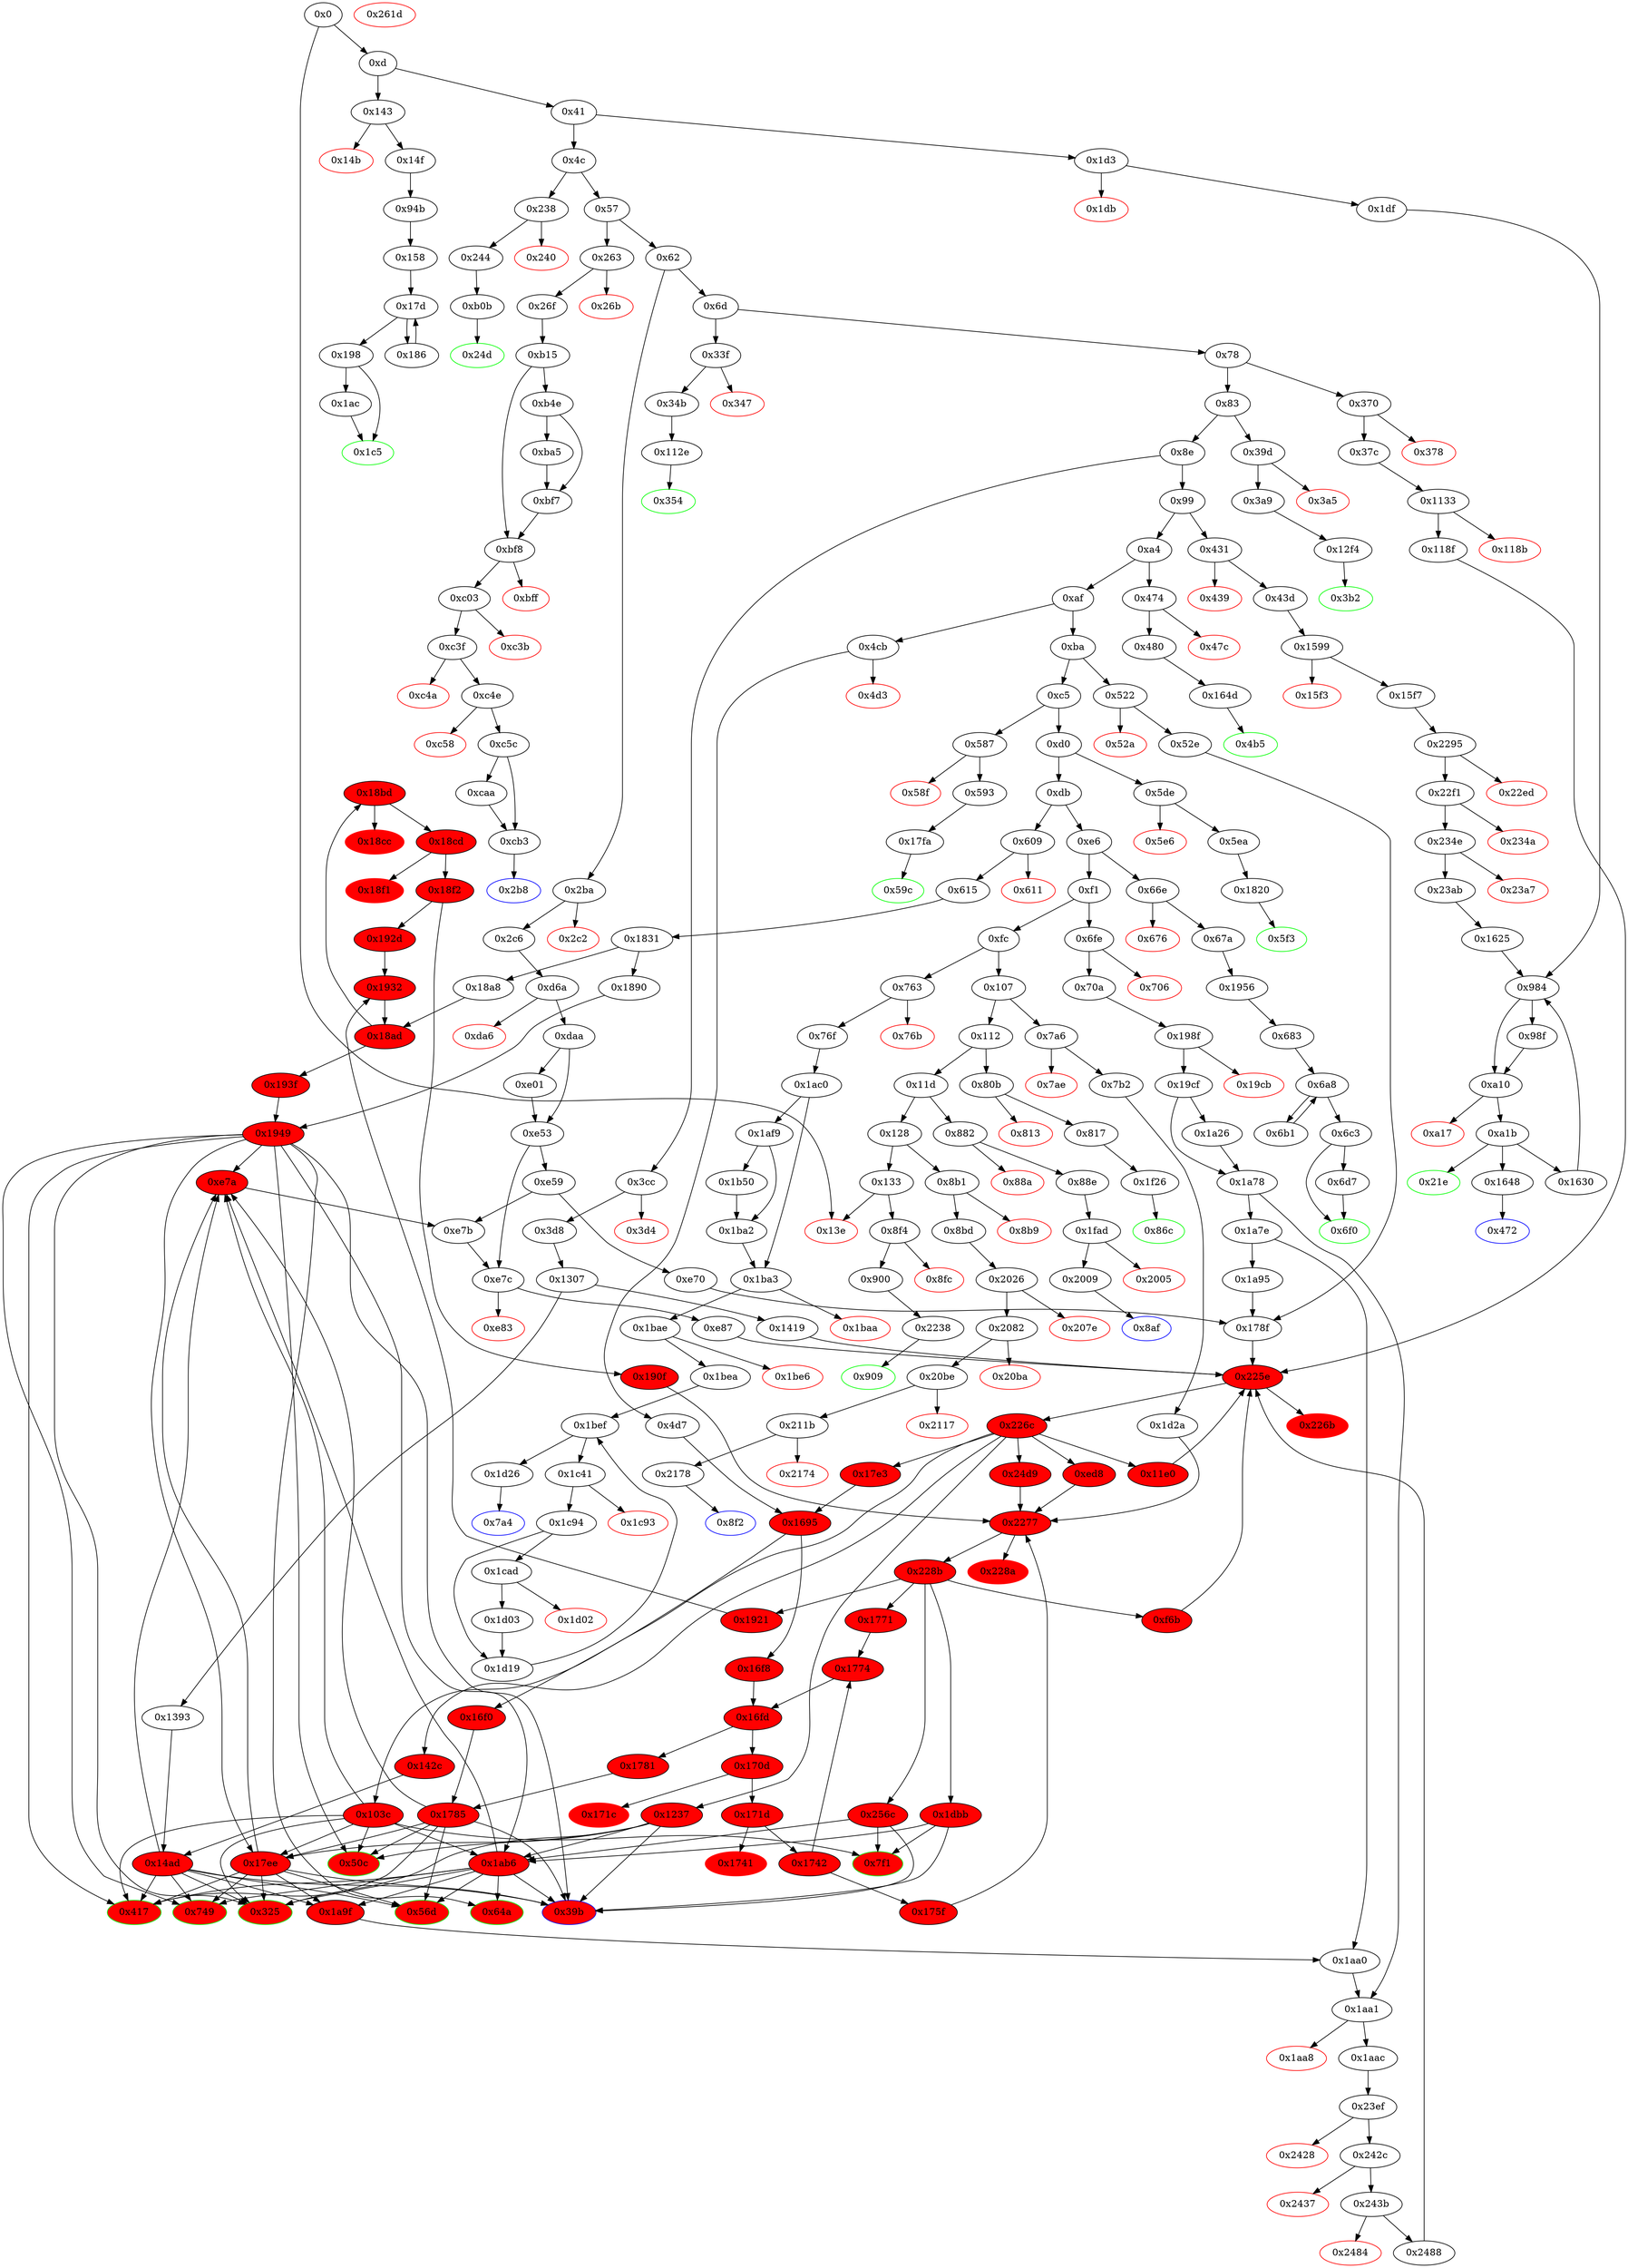 strict digraph "" {
"0x18cc" [color=red, fillcolor=red, id="0x18cc", style=filled, tooltip="Block 0x18cc\n[0x18cc:0x18cc]\n---\nPredecessors: [0x18bd]\nSuccessors: []\n---\n0x18cc INVALID\n---\n0x18cc: INVALID \n---\nEntry stack: [V11, S29, S28, S27, S26, S25, S24, S23, S22, S21, S20, S19, S18, S17, S16, S15, S14, S13, S12, S11, S10, S9, S8, S7, S6, S5, S4, S3, S2, V1444, S0]\nStack pops: 0\nStack additions: []\nExit stack: [V11, S29, S28, S27, S26, S25, S24, S23, S22, S21, S20, S19, S18, S17, S16, S15, S14, S13, S12, S11, S10, S9, S8, S7, S6, S5, S4, S3, S2, V1444, S0]\n\nDef sites:\nV11: {0xd.0x35}\nS29: {0xd.0x35, 0x2c6.0x2c8}\nS28: {0xd.0x35, 0x2c6.0x2c8, 0x2c6.0x2eb}\nS27: {0x2c6.0x2eb, 0x37c.0x37e, 0x2c6.0x30b}\nS26: {0x226c_0x118f.0x226f, 0xd.0x35, 0x2c6.0x30b, 0x2c6.0x315}\nS25: {0x17e3.0x17e6, 0xd6a.0xd6b, 0xd.0x35, 0x4d7.0x4d9, 0x2c6.0x315}\nS24: {0x2c6.0x2eb, 0xd6a.0xd6b, 0xd.0x35, 0x4d7.0x4fc, 0x2c6.0x2c8}\nS23: {0xd.0x35, 0x1695.0x1696, 0x2c6.0x2eb, 0x2c6.0x2c8, 0x2c6.0x315}\nS22: {0x3d8.0x3da, 0x16f8.0x16f9, 0x2c6.0x2eb, 0x2c6.0x315, 0xe70.0xe71, 0xd.0x35, 0x52e.0x530, 0x2c6.0x30b}\nS21: {0x3d8.0x3fd, 0x3d8.0x3da, 0x171d.0x172f, 0x2c6.0x2c8, 0x2c6.0x315, 0x2c6.0x2eb, 0xe70.0xe71, 0xd.0x35, 0x1aac.0x1aad, 0x52e.0x553, 0x2c6.0x30b}\nS20: {0x3d8.0x407, 0x3d8.0x3fd, 0x2c6.0x315, 0x2c6.0x2eb, 0x2c6.0x2c8, 0x615.0x617, 0x70a.0x70c, 0xd.0x35, 0xd6a.0xd6b, 0x52e.0x55d, 0x1742.0x1754, 0x2c6.0x30b}\nS19: {0x3d8.0x407, 0x2c6.0x2eb, 0x2c6.0x30b, 0x2c6.0x2c8, 0x37c.0x37e, 0x1695.0x169f, 0x615.0x63a, 0x70a.0x72f, 0x70a.0x70c, 0xd.0x35, 0x178f.0x1790, 0xd6a.0xd6b, 0x1307.0x1308, 0x2c6.0x315}\nS18: {0x226c_0x178f.0x226f, 0x226c_0xe87.0x226f, 0x226c_0x1419.0x226f, 0x226c_0x2488.0x226f, 0x226c_0x11e0.0x226f, 0x226c_0xf6b.0x226f, 0x70a.0x739, 0xd.0x35, 0x70a.0x72f, 0x178f.0x1790, 0x1307.0x1308, 0x2c6.0x30b, 0x2c6.0x315, 0x2c6.0x2eb, 0x37c.0x37e, 0x1831.0x1832, 0x226c_0x118f.0x226f}\nS17: {0x3d8.0x3da, 0x2c6.0x315, 0x2c6.0x30b, 0x1831.0x1832, 0xe70.0xe71, 0x226c_0xe87.0x226f, 0x226c_0x1419.0x226f, 0x226c_0x118f.0x226f, 0x4d7.0x4d9, 0x70a.0x739, 0xd.0x35, 0xd6a.0xd6b, 0x198f.0x1990, 0x17e3.0x17e6, 0x226c_0x178f.0x226f}\nS16: {0x3d8.0x3fd, 0x171d.0x172f, 0x2c6.0x2eb, 0x2c6.0x2c8, 0x1831.0x1835, 0x52e.0x553, 0x4d7.0x4fc, 0x4d7.0x4d9, 0xd6a.0xd6b, 0xd.0x35, 0x1aac.0x1aad, 0x198f.0x1992, 0x198f.0x1990, 0x17e3.0x17e6, 0x2c6.0x315}\nS15: {0x3d8.0x407, 0x3d8.0x3fd, 0x2c6.0x2eb, 0x2c6.0x315, 0x1932.0x1937, 0x1695.0x1696, 0x4d7.0x4fc, 0x18a8.0x18a9, 0x70a.0x739, 0xd.0x35, 0x70a.0x70c, 0x198f.0x1992, 0xd6a.0xd6b, 0x2c6.0x2c8}\nS14: {0x3d8.0x3da, 0x1a95.0x1a96, 0x1695.0x1696, 0x70a.0x72f, 0xd.0x35, 0x18cd.0x18df, 0x178f.0x1790, 0x70a.0x739, 0x1307.0x1308, 0x2c6.0x2eb, 0x2c6.0x30b, 0x2c6.0x315, 0x16f8.0x16f9, 0x2c6.0x2c8, 0x37c.0x37e, 0xe70.0xe71, 0x1932.0x1937, 0x1774.0x1779, 0x52e.0x530}\nS13: {0x3d8.0x3fd, 0x3d8.0x3da, 0x171d.0x172f, 0x226c_0x1419.0x226f, 0x226c_0x178f.0x226f, 0x52e.0x553, 0x226c_0x118f.0x226f, 0x70a.0x739, 0xd.0x35, 0x198f.0x1992, 0x2c6.0x30b, 0x2c6.0x315, 0x2c6.0x2eb, 0x2c6.0x2c8, 0x16f8.0x16f9, 0xe70.0xe71, 0x18f2.0x1904, 0x7b2.0x7b4, 0x1aac.0x1aad, 0x52e.0x530, 0x226c_0xe87.0x226f}\nS12: {0x3d8.0x407, 0x3d8.0x3fd, 0x3d8.0x3da, 0x4d7.0x4d9, 0x1742.0x1754, 0x2c6.0x315, 0x2c6.0x2eb, 0x2c6.0x2c8, 0x2c6.0x30b, 0x37c.0x37e, 0xe70.0xe71, 0x2277_0xed8.0x227d, 0x2277_0x24d9.0x227d, 0x2277_0x1d2a.0x227d, 0x2277_0x175f.0x227d, 0x2277_0x190f.0x227d, 0xd6a.0xd6b, 0x17e3.0x17e6, 0x171d.0x172f, 0x52e.0x553, 0x615.0x617, 0x70a.0x70c, 0xd.0x35, 0x70a.0x739, 0x70a.0x72f, 0x198f.0x1990, 0x178f.0x1790, 0x1307.0x1308, 0x1831.0x183e, 0x7b2.0x7d7, 0x1aac.0x1aad, 0x52e.0x55d}\nS11: {0x3d8.0x407, 0x3d8.0x3fd, 0x226c_0x118f.0x226f, 0x226c_0x178f.0x226f, 0x615.0x63a, 0x4d7.0x4fc, 0x1695.0x169f, 0x615.0x617, 0x226c_0xe87.0x226f, 0x70a.0x72f, 0xd.0x35, 0x70a.0x70c, 0x178f.0x1790, 0x70a.0x739, 0x198f.0x1992, 0x1742.0x1754, 0x1307.0x1308, 0x2c6.0x2eb, 0x2c6.0x2c8, 0x2c6.0x315, 0x2c6.0x30b, 0x37c.0x37e, 0x1831.0x183b, 0x2277_0x24d9.0x227d, 0x2277_0xed8.0x227d, 0x7b2.0x7e1, 0xd6a.0xd6b, 0x192d.0x192e, 0x52e.0x55d, 0x1921.0x1926, 0x226c_0x1419.0x226f}\nS10: {0x3d8.0x407, 0x226c_0xf6b.0x226f, 0x226c_0x1419.0x226f, 0x226c_0x118f.0x226f, 0x226c_0x178f.0x226f, 0x1695.0x1696, 0x1695.0x169f, 0x615.0x63a, 0x226c_0xe87.0x226f, 0x70a.0x739, 0xd.0x35, 0x70a.0x72f, 0x178f.0x1790, 0x70a.0x70c, 0x1307.0x1308, 0x2c6.0x2c8, 0x2c6.0x315, 0x2c6.0x2eb, 0x2c6.0x30b, 0x226c_0x2488.0x226f, 0x37c.0x37e, 0x1831.0x1832, 0xd6a.0xd6b, 0x226c_0x11e0.0x226f}\nS9: {0x3d8.0x3da, 0x226c_0x2488.0x226f, 0x226c_0x11e0.0x226f, 0x226c_0xf6b.0x226f, 0x4d7.0x4d9, 0x226c_0x118f.0x226f, 0x226c_0x178f.0x226f, 0x226c_0xe87.0x226f, 0x70a.0x739, 0xd.0x35, 0x70a.0x72f, 0x198f.0x1990, 0x178f.0x1790, 0x1307.0x1308, 0x2c6.0x30b, 0x2c6.0x2eb, 0x16f8.0x16f9, 0x2c6.0x315, 0x37c.0x37e, 0x1831.0x1832, 0xe70.0xe71, 0xd6a.0xd6b, 0x52e.0x530, 0x17e3.0x17e6, 0x226c_0x1419.0x226f}\nS8: {0x3d8.0x3fd, 0x3d8.0x3da, 0x171d.0x172f, 0x226c_0x118f.0x226f, 0x226c_0x178f.0x226f, 0x226c_0xe87.0x226f, 0x4d7.0x4fc, 0x4d7.0x4d9, 0x70a.0x739, 0xd.0x35, 0x198f.0x1992, 0x198f.0x1990, 0x2c6.0x2eb, 0x2c6.0x315, 0x2c6.0x30b, 0x2c6.0x2c8, 0x1831.0x1835, 0xe70.0xe71, 0x1831.0x1832, 0x18f2.0x1904, 0x7b2.0x7b4, 0xd6a.0xd6b, 0x1aac.0x1aad, 0x52e.0x553, 0x17e3.0x17e6, 0x226c_0x1419.0x226f}\nS7: {0x18a8.0x18a9, 0x1932.0x1937}\nS6: {0x3d8.0x407, 0x3d8.0x3da, 0x3d8.0x3fd, 0x1695.0x169f, 0x615.0x63a, 0x4d7.0x4fc, 0x1a95.0x1a96, 0x1695.0x1696, 0x70a.0x72f, 0x18cd.0x18df, 0x70a.0x70c, 0xd.0x35, 0x178f.0x1790, 0x70a.0x739, 0x198f.0x1992, 0x1307.0x1308, 0x2c6.0x2eb, 0x2c6.0x2c8, 0x2c6.0x315, 0x2c6.0x30b, 0x16f8.0x16f9, 0x37c.0x37e, 0x1831.0x1838, 0xe70.0xe71, 0x1932.0x1937, 0x1774.0x1779, 0x18a8.0x18a9, 0xd6a.0xd6b, 0x52e.0x530}\nS5: {0x3d8.0x3fd, 0x171d.0x172f, 0x226c_0xf6b.0x226f, 0x226c_0x118f.0x226f, 0x226c_0x178f.0x226f, 0x226c_0xe87.0x226f, 0x226c_0x1419.0x226f, 0x226c_0x2488.0x226f, 0x70a.0x739, 0xd.0x35, 0x70a.0x72f, 0x178f.0x1790, 0x198f.0x1992, 0x1307.0x1308, 0x2c6.0x315, 0x2c6.0x30b, 0x2c6.0x2eb, 0x37c.0x37e, 0x1831.0x1838, 0x1831.0x1832, 0x18f2.0x1904, 0x7b2.0x7b4, 0x1aac.0x1aad, 0x52e.0x553, 0x226c_0x11e0.0x226f}\nS4: {0x2277_0x1d2a.0x227d, 0x2277_0x175f.0x227d, 0x2277_0x190f.0x227d, 0x1831.0x183e, 0x2277_0x24d9.0x227d, 0x2277_0xed8.0x227d}\nS3: {0x1831.0x183b, 0x192d.0x192e, 0x1921.0x1926}\nS2: {0x3d8.0x407, 0x3d8.0x3fd, 0x1695.0x1696, 0x1695.0x16e1, 0x4d7.0x4fc, 0x70a.0x739, 0xd.0x35, 0x70a.0x70c, 0x198f.0x1992, 0x178f.0x1790, 0x1307.0x1387, 0x2c6.0x2eb, 0x2c6.0x2c8, 0x2c6.0x315, 0x37c.0x38b, 0x1831.0x1881, 0x1932.0x1937, 0x18a8.0x18a9, 0xd6a.0xd6b, 0x1d2a.0x1d2b, 0x23ef.0x23f0}\nV1444: {0x18bd.0x18c0}\nS0: {0x18a8.0x18a9, 0x1932.0x1937}\n"];
"0x1393" [fillcolor=white, id="0x1393", style=filled, tooltip="Block 0x1393\n[0x1393:0x1418]\n---\nPredecessors: [0x1307]\nSuccessors: [0x14ad]\n---\n0x1393 PUSH1 0x0\n0x1395 PUSH1 0x7\n0x1397 PUSH1 0x0\n0x1399 CALLER\n0x139a PUSH20 0xffffffffffffffffffffffffffffffffffffffff\n0x13af AND\n0x13b0 PUSH20 0xffffffffffffffffffffffffffffffffffffffff\n0x13c5 AND\n0x13c6 DUP2\n0x13c7 MSTORE\n0x13c8 PUSH1 0x20\n0x13ca ADD\n0x13cb SWAP1\n0x13cc DUP2\n0x13cd MSTORE\n0x13ce PUSH1 0x20\n0x13d0 ADD\n0x13d1 PUSH1 0x0\n0x13d3 SHA3\n0x13d4 PUSH1 0x0\n0x13d6 DUP7\n0x13d7 PUSH20 0xffffffffffffffffffffffffffffffffffffffff\n0x13ec AND\n0x13ed PUSH20 0xffffffffffffffffffffffffffffffffffffffff\n0x1402 AND\n0x1403 DUP2\n0x1404 MSTORE\n0x1405 PUSH1 0x20\n0x1407 ADD\n0x1408 SWAP1\n0x1409 DUP2\n0x140a MSTORE\n0x140b PUSH1 0x20\n0x140d ADD\n0x140e PUSH1 0x0\n0x1410 SHA3\n0x1411 DUP2\n0x1412 SWAP1\n0x1413 SSTORE\n0x1414 POP\n0x1415 PUSH2 0x14ad\n0x1418 JUMP\n---\n0x1393: V1149 = 0x0\n0x1395: V1150 = 0x7\n0x1397: V1151 = 0x0\n0x1399: V1152 = CALLER\n0x139a: V1153 = 0xffffffffffffffffffffffffffffffffffffffff\n0x13af: V1154 = AND 0xffffffffffffffffffffffffffffffffffffffff V1152\n0x13b0: V1155 = 0xffffffffffffffffffffffffffffffffffffffff\n0x13c5: V1156 = AND 0xffffffffffffffffffffffffffffffffffffffff V1154\n0x13c7: M[0x0] = V1156\n0x13c8: V1157 = 0x20\n0x13ca: V1158 = ADD 0x20 0x0\n0x13cd: M[0x20] = 0x7\n0x13ce: V1159 = 0x20\n0x13d0: V1160 = ADD 0x20 0x20\n0x13d1: V1161 = 0x0\n0x13d3: V1162 = SHA3 0x0 0x40\n0x13d4: V1163 = 0x0\n0x13d7: V1164 = 0xffffffffffffffffffffffffffffffffffffffff\n0x13ec: V1165 = AND 0xffffffffffffffffffffffffffffffffffffffff V287\n0x13ed: V1166 = 0xffffffffffffffffffffffffffffffffffffffff\n0x1402: V1167 = AND 0xffffffffffffffffffffffffffffffffffffffff V1165\n0x1404: M[0x0] = V1167\n0x1405: V1168 = 0x20\n0x1407: V1169 = ADD 0x20 0x0\n0x140a: M[0x20] = V1162\n0x140b: V1170 = 0x20\n0x140d: V1171 = ADD 0x20 0x20\n0x140e: V1172 = 0x0\n0x1410: V1173 = SHA3 0x0 0x40\n0x1413: S[V1173] = 0x0\n0x1415: V1174 = 0x14ad\n0x1418: JUMP 0x14ad\n---\nEntry stack: [V11, 0x417, V287, V290, 0x0, V1144]\nStack pops: 4\nStack additions: [S3, S2, S1, S0]\nExit stack: [V11, 0x417, V287, V290, 0x0, V1144]\n\nDef sites:\nV11: {0xd.0x35}\n0x417: {0x3d8.0x3da}\nV287: {0x3d8.0x3fd}\nV290: {0x3d8.0x407}\n0x0: {0x1307.0x1308}\nV1144: {0x1307.0x1387}\n"];
"0x1932" [fillcolor=red, id="0x1932", style=filled, tooltip="Block 0x1932\n[0x1932:0x193e]\n---\nPredecessors: [0x1921, 0x192d]\nSuccessors: [0x18ad]\n---\n0x1932 JUMPDEST\n0x1933 DUP6\n0x1934 DUP1\n0x1935 PUSH1 0x1\n0x1937 ADD\n0x1938 SWAP7\n0x1939 POP\n0x193a POP\n0x193b PUSH2 0x18ad\n0x193e JUMP\n---\n0x1932: JUMPDEST \n0x1935: V1489 = 0x1\n0x1937: V1490 = ADD 0x1 S5\n0x193b: V1491 = 0x18ad\n0x193e: JUMP 0x18ad\n---\nEntry stack: [V11, S27, S26, S25, S24, S23, S22, S21, S20, S19, S18, S17, S16, S15, S14, S13, S12, S11, S10, S9, S8, S7, S6, S5, S4, S3, S2, S1, S0]\nStack pops: 6\nStack additions: [V1490, S4, S3, S2, S1, S0]\nExit stack: [V11, S27, S26, S25, S24, S23, S22, S21, S20, S19, S18, S17, S16, S15, S14, S13, S12, S11, S10, S9, S8, S7, S6, V1490, S4, S3, S2, S1, S0]\n\nDef sites:\nV11: {0xd.0x35}\nS27: {0xd.0x35, 0x2c6.0x2c8}\nS26: {0xd.0x35, 0x2c6.0x2c8, 0x2c6.0x2eb}\nS25: {0x2c6.0x2eb, 0x37c.0x37e, 0x2c6.0x30b}\nS24: {0x226c_0x118f.0x226f, 0xd.0x35, 0x2c6.0x30b, 0x2c6.0x315}\nS23: {0x17e3.0x17e6, 0xd6a.0xd6b, 0xd.0x35, 0x4d7.0x4d9, 0x2c6.0x315}\nS22: {0x2c6.0x2eb, 0xd6a.0xd6b, 0xd.0x35, 0x4d7.0x4fc, 0x2c6.0x2c8}\nS21: {0xd.0x35, 0x1695.0x1696, 0x2c6.0x2eb, 0x2c6.0x2c8, 0x2c6.0x315}\nS20: {0x3d8.0x3da, 0x16f8.0x16f9, 0x2c6.0x2eb, 0x2c6.0x315, 0xe70.0xe71, 0xd.0x35, 0x52e.0x530, 0x2c6.0x30b}\nS19: {0x3d8.0x3fd, 0x3d8.0x3da, 0x171d.0x172f, 0x2c6.0x2c8, 0x2c6.0x315, 0x2c6.0x2eb, 0xe70.0xe71, 0xd.0x35, 0x1aac.0x1aad, 0x52e.0x553, 0x2c6.0x30b}\nS18: {0x3d8.0x407, 0x3d8.0x3fd, 0x2c6.0x315, 0x2c6.0x2eb, 0x2c6.0x2c8, 0x615.0x617, 0x70a.0x70c, 0xd.0x35, 0xd6a.0xd6b, 0x52e.0x55d, 0x1742.0x1754, 0x2c6.0x30b}\nS17: {0x3d8.0x407, 0x2c6.0x2eb, 0x2c6.0x30b, 0x2c6.0x2c8, 0x37c.0x37e, 0x1695.0x169f, 0x615.0x63a, 0x70a.0x72f, 0x70a.0x70c, 0xd.0x35, 0x178f.0x1790, 0xd6a.0xd6b, 0x1307.0x1308, 0x2c6.0x315}\nS16: {0x226c_0x178f.0x226f, 0x226c_0xe87.0x226f, 0x226c_0x1419.0x226f, 0x226c_0x2488.0x226f, 0x226c_0x11e0.0x226f, 0x226c_0xf6b.0x226f, 0x70a.0x739, 0xd.0x35, 0x70a.0x72f, 0x178f.0x1790, 0x1307.0x1308, 0x2c6.0x30b, 0x2c6.0x315, 0x2c6.0x2eb, 0x37c.0x37e, 0x1831.0x1832, 0x226c_0x118f.0x226f}\nS15: {0x3d8.0x3da, 0x2c6.0x315, 0x2c6.0x30b, 0x1831.0x1832, 0xe70.0xe71, 0x226c_0xe87.0x226f, 0x226c_0x1419.0x226f, 0x226c_0x118f.0x226f, 0x4d7.0x4d9, 0x70a.0x739, 0xd.0x35, 0xd6a.0xd6b, 0x198f.0x1990, 0x17e3.0x17e6, 0x226c_0x178f.0x226f}\nS14: {0x3d8.0x3fd, 0x171d.0x172f, 0x2c6.0x2eb, 0x2c6.0x2c8, 0x1831.0x1835, 0x52e.0x553, 0x4d7.0x4fc, 0x4d7.0x4d9, 0xd6a.0xd6b, 0xd.0x35, 0x1aac.0x1aad, 0x198f.0x1992, 0x198f.0x1990, 0x17e3.0x17e6, 0x2c6.0x315}\nS13: {0x3d8.0x407, 0x3d8.0x3fd, 0x2c6.0x2eb, 0x2c6.0x315, 0x1932.0x1937, 0x1695.0x1696, 0x4d7.0x4fc, 0x18a8.0x18a9, 0x70a.0x739, 0xd.0x35, 0x70a.0x70c, 0x198f.0x1992, 0xd6a.0xd6b, 0x2c6.0x2c8}\nS12: {0x3d8.0x3da, 0x1a95.0x1a96, 0x1695.0x1696, 0x70a.0x72f, 0xd.0x35, 0x18cd.0x18df, 0x178f.0x1790, 0x70a.0x739, 0x1307.0x1308, 0x2c6.0x2eb, 0x2c6.0x30b, 0x2c6.0x315, 0x16f8.0x16f9, 0x2c6.0x2c8, 0x37c.0x37e, 0xe70.0xe71, 0x1932.0x1937, 0x1774.0x1779, 0x52e.0x530}\nS11: {0x3d8.0x3fd, 0x3d8.0x3da, 0x171d.0x172f, 0x226c_0xe87.0x226f, 0x226c_0x1419.0x226f, 0x226c_0x178f.0x226f, 0x52e.0x530, 0x70a.0x739, 0xd.0x35, 0x198f.0x1992, 0x2c6.0x30b, 0x2c6.0x315, 0x2c6.0x2eb, 0x2c6.0x2c8, 0x16f8.0x16f9, 0xe70.0xe71, 0x18f2.0x1904, 0x7b2.0x7b4, 0x1aac.0x1aad, 0x52e.0x553, 0x226c_0x118f.0x226f}\nS10: {0x3d8.0x407, 0x3d8.0x3fd, 0x3d8.0x3da, 0x4d7.0x4d9, 0x1742.0x1754, 0x2c6.0x315, 0x2c6.0x2eb, 0x2c6.0x2c8, 0x2c6.0x30b, 0x37c.0x37e, 0xe70.0xe71, 0x2277_0xed8.0x227d, 0x2277_0x24d9.0x227d, 0x2277_0x1d2a.0x227d, 0x2277_0x175f.0x227d, 0x2277_0x190f.0x227d, 0xd6a.0xd6b, 0x17e3.0x17e6, 0x171d.0x172f, 0x52e.0x55d, 0x615.0x617, 0x70a.0x70c, 0xd.0x35, 0x70a.0x739, 0x70a.0x72f, 0x198f.0x1990, 0x178f.0x1790, 0x1307.0x1308, 0x1831.0x183e, 0x7b2.0x7d7, 0x1aac.0x1aad, 0x52e.0x553}\nS9: {0x3d8.0x407, 0x3d8.0x3fd, 0x226c_0xe87.0x226f, 0x226c_0x1419.0x226f, 0x1695.0x169f, 0x4d7.0x4fc, 0x615.0x63a, 0x615.0x617, 0x226c_0x118f.0x226f, 0x70a.0x72f, 0xd.0x35, 0x70a.0x70c, 0x178f.0x1790, 0x70a.0x739, 0x198f.0x1992, 0x1742.0x1754, 0x1307.0x1308, 0x2c6.0x2eb, 0x2c6.0x2c8, 0x2c6.0x315, 0x2c6.0x30b, 0x37c.0x37e, 0x1831.0x183b, 0x2277_0x24d9.0x227d, 0x2277_0xed8.0x227d, 0x7b2.0x7e1, 0xd6a.0xd6b, 0x192d.0x192e, 0x52e.0x55d, 0x1921.0x1926, 0x226c_0x178f.0x226f}\nS8: {0x3d8.0x407, 0x226c_0x1419.0x226f, 0x226c_0x118f.0x226f, 0x226c_0x178f.0x226f, 0x226c_0xe87.0x226f, 0x226c_0x2488.0x226f, 0x1695.0x1696, 0x1695.0x169f, 0x615.0x63a, 0x70a.0x739, 0xd.0x35, 0x70a.0x72f, 0x178f.0x1790, 0x70a.0x70c, 0x1307.0x1308, 0x2c6.0x2c8, 0x2c6.0x315, 0x2c6.0x2eb, 0x2c6.0x30b, 0x226c_0x11e0.0x226f, 0x37c.0x37e, 0x1831.0x1832, 0xd6a.0xd6b, 0x226c_0xf6b.0x226f}\nS7: {0x3d8.0x3da, 0x226c_0x11e0.0x226f, 0x226c_0xf6b.0x226f, 0x226c_0x118f.0x226f, 0x4d7.0x4d9, 0x226c_0x178f.0x226f, 0x226c_0xe87.0x226f, 0x226c_0x1419.0x226f, 0x70a.0x739, 0xd.0x35, 0x70a.0x72f, 0x198f.0x1990, 0x178f.0x1790, 0x1307.0x1308, 0x2c6.0x30b, 0x2c6.0x2eb, 0x16f8.0x16f9, 0x2c6.0x315, 0x37c.0x37e, 0x1831.0x1832, 0xe70.0xe71, 0xd6a.0xd6b, 0x52e.0x530, 0x17e3.0x17e6, 0x226c_0x2488.0x226f}\nS6: {0x3d8.0x3fd, 0x3d8.0x3da, 0x171d.0x172f, 0x226c_0x1419.0x226f, 0x226c_0x118f.0x226f, 0x226c_0x178f.0x226f, 0x4d7.0x4fc, 0x4d7.0x4d9, 0x70a.0x739, 0xd.0x35, 0x198f.0x1992, 0x198f.0x1990, 0x2c6.0x2eb, 0x2c6.0x315, 0x2c6.0x30b, 0x2c6.0x2c8, 0x1831.0x1835, 0xe70.0xe71, 0x1831.0x1832, 0x18f2.0x1904, 0x7b2.0x7b4, 0xd6a.0xd6b, 0x1aac.0x1aad, 0x52e.0x553, 0x17e3.0x17e6, 0x226c_0xe87.0x226f}\nS5: {0x3d8.0x407, 0x3d8.0x3fd, 0x171d.0x172f, 0x52e.0x553, 0x615.0x617, 0x1695.0x1696, 0x4d7.0x4fc, 0x4d7.0x4d9, 0x70a.0x70c, 0xd.0x35, 0x70a.0x739, 0x198f.0x1992, 0x198f.0x1990, 0x1742.0x1754, 0x2c6.0x2c8, 0x2c6.0x315, 0x2c6.0x30b, 0x2c6.0x2eb, 0x1831.0x1835, 0x1932.0x1937, 0x18a8.0x18a9, 0xd6a.0xd6b, 0x1aac.0x1aad, 0x52e.0x55d, 0x17e3.0x17e6}\nS4: {0x3d8.0x407, 0x3d8.0x3da, 0x3d8.0x3fd, 0x1695.0x169f, 0x615.0x63a, 0x4d7.0x4fc, 0x1a95.0x1a96, 0x1695.0x1696, 0x70a.0x72f, 0x18cd.0x18df, 0x70a.0x70c, 0xd.0x35, 0x178f.0x1790, 0x70a.0x739, 0x198f.0x1992, 0x1307.0x1308, 0x2c6.0x2eb, 0x2c6.0x2c8, 0x2c6.0x315, 0x2c6.0x30b, 0x16f8.0x16f9, 0x37c.0x37e, 0xe70.0xe71, 0x1932.0x1937, 0x1774.0x1779, 0x18a8.0x18a9, 0xd6a.0xd6b, 0x52e.0x530}\nS3: {0x3d8.0x3fd, 0x171d.0x172f, 0x226c_0x11e0.0x226f, 0x226c_0xf6b.0x226f, 0x226c_0x118f.0x226f, 0x226c_0x178f.0x226f, 0x226c_0xe87.0x226f, 0x226c_0x1419.0x226f, 0x70a.0x739, 0xd.0x35, 0x70a.0x72f, 0x178f.0x1790, 0x198f.0x1992, 0x1307.0x1308, 0x2c6.0x315, 0x2c6.0x30b, 0x2c6.0x2eb, 0x37c.0x37e, 0x1831.0x1832, 0x18f2.0x1904, 0x7b2.0x7b4, 0x1aac.0x1aad, 0x52e.0x553, 0x226c_0x2488.0x226f}\nS2: {0x2277_0xed8.0x227d, 0x2277_0x1d2a.0x227d, 0x2277_0x175f.0x227d, 0x1831.0x183e, 0x2277_0x190f.0x227d, 0x2277_0x24d9.0x227d}\nS1: {0x1921.0x1926, 0x192d.0x192e}\nS0: {0x3d8.0x407, 0x3d8.0x3fd, 0x1695.0x1696, 0x1695.0x16e1, 0x4d7.0x4fc, 0x70a.0x739, 0xd.0x35, 0x70a.0x70c, 0x198f.0x1992, 0x178f.0x1790, 0x1307.0x1387, 0x2c6.0x2eb, 0x2c6.0x2c8, 0x2c6.0x315, 0x37c.0x38b, 0x1831.0x1881, 0x1932.0x1937, 0x18a8.0x18a9, 0xd6a.0xd6b, 0x1d2a.0x1d2b, 0x23ef.0x23f0}\n"];
"0x107" [fillcolor=white, id="0x107", style=filled, tooltip="Block 0x107\n[0x107:0x111]\n---\nPredecessors: [0xfc]\nSuccessors: [0x112, 0x7a6]\n---\n0x107 DUP1\n0x108 PUSH4 0xd73dd623\n0x10d EQ\n0x10e PUSH2 0x7a6\n0x111 JUMPI\n---\n0x108: V69 = 0xd73dd623\n0x10d: V70 = EQ 0xd73dd623 V11\n0x10e: V71 = 0x7a6\n0x111: JUMPI 0x7a6 V70\n---\nEntry stack: [V11]\nStack pops: 1\nStack additions: [S0]\nExit stack: [V11]\n\nDef sites:\nV11: {0xd.0x35}\n"];
"0x193f" [fillcolor=red, id="0x193f", style=filled, tooltip="Block 0x193f\n[0x193f:0x1948]\n---\nPredecessors: [0x18ad]\nSuccessors: [0x1949]\n---\n0x193f JUMPDEST\n0x1940 DUP3\n0x1941 DUP3\n0x1942 DUP6\n0x1943 SWAP9\n0x1944 POP\n0x1945 SWAP9\n0x1946 POP\n0x1947 SWAP9\n0x1948 POP\n---\n0x193f: JUMPDEST \n---\nEntry stack: [V11, S27, S26, S25, S24, S23, S22, S21, S20, S19, S18, S17, S16, S15, S14, S13, S12, S11, S10, S9, S8, S7, S6, S5, S4, S3, S2, S1, S0]\nStack pops: 9\nStack additions: [S2, S1, S3, S5, S4, S3, S2, S1, S0]\nExit stack: [V11, S27, S26, S25, S24, S23, S22, S21, S20, S19, S18, S17, S16, S15, S14, S13, S12, S11, S10, S9, S2, S1, S3, S5, S4, S3, S2, S1, S0]\n\nDef sites:\nV11: {0xd.0x35}\nS27: {0xd.0x35, 0x2c6.0x2c8}\nS26: {0xd.0x35, 0x2c6.0x2c8, 0x2c6.0x2eb}\nS25: {0x2c6.0x2eb, 0x37c.0x37e, 0x2c6.0x30b}\nS24: {0x226c_0x118f.0x226f, 0xd.0x35, 0x2c6.0x30b, 0x2c6.0x315}\nS23: {0x17e3.0x17e6, 0xd6a.0xd6b, 0xd.0x35, 0x4d7.0x4d9, 0x2c6.0x315}\nS22: {0x2c6.0x2eb, 0xd6a.0xd6b, 0xd.0x35, 0x4d7.0x4fc, 0x2c6.0x2c8}\nS21: {0xd.0x35, 0x1695.0x1696, 0x2c6.0x2eb, 0x2c6.0x2c8, 0x2c6.0x315}\nS20: {0x3d8.0x3da, 0x16f8.0x16f9, 0x2c6.0x2eb, 0x2c6.0x315, 0xe70.0xe71, 0xd.0x35, 0x52e.0x530, 0x2c6.0x30b}\nS19: {0x3d8.0x3fd, 0x3d8.0x3da, 0x171d.0x172f, 0x2c6.0x2c8, 0x2c6.0x315, 0x2c6.0x2eb, 0xe70.0xe71, 0xd.0x35, 0x1aac.0x1aad, 0x52e.0x553, 0x2c6.0x30b}\nS18: {0x3d8.0x407, 0x3d8.0x3fd, 0x2c6.0x315, 0x2c6.0x2eb, 0x2c6.0x2c8, 0x615.0x617, 0x70a.0x70c, 0xd.0x35, 0xd6a.0xd6b, 0x52e.0x55d, 0x1742.0x1754, 0x2c6.0x30b}\nS17: {0x3d8.0x407, 0x2c6.0x2eb, 0x2c6.0x30b, 0x2c6.0x2c8, 0x37c.0x37e, 0x1695.0x169f, 0x615.0x63a, 0x70a.0x72f, 0x70a.0x70c, 0xd.0x35, 0x178f.0x1790, 0xd6a.0xd6b, 0x1307.0x1308, 0x2c6.0x315}\nS16: {0x226c_0x178f.0x226f, 0x226c_0xe87.0x226f, 0x226c_0x1419.0x226f, 0x226c_0x2488.0x226f, 0x226c_0x11e0.0x226f, 0x226c_0xf6b.0x226f, 0x70a.0x739, 0xd.0x35, 0x70a.0x72f, 0x178f.0x1790, 0x1307.0x1308, 0x2c6.0x30b, 0x2c6.0x315, 0x2c6.0x2eb, 0x37c.0x37e, 0x1831.0x1832, 0x226c_0x118f.0x226f}\nS15: {0x3d8.0x3da, 0x2c6.0x315, 0x2c6.0x30b, 0x1831.0x1832, 0xe70.0xe71, 0x226c_0xe87.0x226f, 0x226c_0x1419.0x226f, 0x226c_0x118f.0x226f, 0x4d7.0x4d9, 0x70a.0x739, 0xd.0x35, 0xd6a.0xd6b, 0x198f.0x1990, 0x17e3.0x17e6, 0x226c_0x178f.0x226f}\nS14: {0x3d8.0x3fd, 0x171d.0x172f, 0x2c6.0x2eb, 0x2c6.0x2c8, 0x1831.0x1835, 0x52e.0x553, 0x4d7.0x4fc, 0x4d7.0x4d9, 0xd6a.0xd6b, 0xd.0x35, 0x1aac.0x1aad, 0x198f.0x1992, 0x198f.0x1990, 0x17e3.0x17e6, 0x2c6.0x315}\nS13: {0x3d8.0x407, 0x3d8.0x3fd, 0x2c6.0x2eb, 0x2c6.0x315, 0x1932.0x1937, 0x1695.0x1696, 0x4d7.0x4fc, 0x18a8.0x18a9, 0x70a.0x739, 0xd.0x35, 0x70a.0x70c, 0x198f.0x1992, 0xd6a.0xd6b, 0x2c6.0x2c8}\nS12: {0x3d8.0x3da, 0x1a95.0x1a96, 0x1695.0x1696, 0x70a.0x72f, 0xd.0x35, 0x18cd.0x18df, 0x178f.0x1790, 0x70a.0x739, 0x1307.0x1308, 0x2c6.0x2eb, 0x2c6.0x30b, 0x2c6.0x315, 0x16f8.0x16f9, 0x2c6.0x2c8, 0x37c.0x37e, 0xe70.0xe71, 0x1932.0x1937, 0x1774.0x1779, 0x52e.0x530}\nS11: {0x3d8.0x3fd, 0x3d8.0x3da, 0x171d.0x172f, 0x226c_0x1419.0x226f, 0x226c_0x178f.0x226f, 0x52e.0x553, 0x226c_0x118f.0x226f, 0x70a.0x739, 0xd.0x35, 0x198f.0x1992, 0x2c6.0x30b, 0x2c6.0x315, 0x2c6.0x2eb, 0x2c6.0x2c8, 0x16f8.0x16f9, 0xe70.0xe71, 0x18f2.0x1904, 0x7b2.0x7b4, 0x1aac.0x1aad, 0x52e.0x530, 0x226c_0xe87.0x226f}\nS10: {0x3d8.0x407, 0x3d8.0x3fd, 0x3d8.0x3da, 0x4d7.0x4d9, 0x1742.0x1754, 0x2c6.0x315, 0x2c6.0x2eb, 0x2c6.0x2c8, 0x2c6.0x30b, 0x37c.0x37e, 0xe70.0xe71, 0x2277_0xed8.0x227d, 0x2277_0x24d9.0x227d, 0x2277_0x1d2a.0x227d, 0x2277_0x175f.0x227d, 0x2277_0x190f.0x227d, 0xd6a.0xd6b, 0x17e3.0x17e6, 0x171d.0x172f, 0x52e.0x553, 0x615.0x617, 0x70a.0x70c, 0xd.0x35, 0x70a.0x739, 0x70a.0x72f, 0x198f.0x1990, 0x178f.0x1790, 0x1307.0x1308, 0x1831.0x183e, 0x7b2.0x7d7, 0x1aac.0x1aad, 0x52e.0x55d}\nS9: {0x3d8.0x407, 0x3d8.0x3fd, 0x226c_0x118f.0x226f, 0x226c_0x178f.0x226f, 0x615.0x63a, 0x4d7.0x4fc, 0x1695.0x169f, 0x615.0x617, 0x226c_0xe87.0x226f, 0x70a.0x72f, 0xd.0x35, 0x70a.0x70c, 0x178f.0x1790, 0x70a.0x739, 0x198f.0x1992, 0x1742.0x1754, 0x1307.0x1308, 0x2c6.0x2eb, 0x2c6.0x2c8, 0x2c6.0x315, 0x2c6.0x30b, 0x37c.0x37e, 0x1831.0x183b, 0x2277_0x24d9.0x227d, 0x2277_0xed8.0x227d, 0x7b2.0x7e1, 0xd6a.0xd6b, 0x192d.0x192e, 0x52e.0x55d, 0x1921.0x1926, 0x226c_0x1419.0x226f}\nS8: {0x3d8.0x407, 0x226c_0xf6b.0x226f, 0x226c_0x1419.0x226f, 0x226c_0x118f.0x226f, 0x226c_0x178f.0x226f, 0x1695.0x1696, 0x1695.0x169f, 0x615.0x63a, 0x226c_0xe87.0x226f, 0x70a.0x739, 0xd.0x35, 0x70a.0x72f, 0x178f.0x1790, 0x70a.0x70c, 0x1307.0x1308, 0x2c6.0x2c8, 0x2c6.0x315, 0x2c6.0x2eb, 0x2c6.0x30b, 0x226c_0x2488.0x226f, 0x37c.0x37e, 0x1831.0x1832, 0xd6a.0xd6b, 0x226c_0x11e0.0x226f}\nS7: {0x3d8.0x3da, 0x226c_0x2488.0x226f, 0x226c_0x11e0.0x226f, 0x226c_0xf6b.0x226f, 0x4d7.0x4d9, 0x226c_0x118f.0x226f, 0x226c_0x178f.0x226f, 0x226c_0xe87.0x226f, 0x70a.0x739, 0xd.0x35, 0x70a.0x72f, 0x198f.0x1990, 0x178f.0x1790, 0x1307.0x1308, 0x2c6.0x30b, 0x2c6.0x2eb, 0x16f8.0x16f9, 0x2c6.0x315, 0x37c.0x37e, 0x1831.0x1832, 0xe70.0xe71, 0xd6a.0xd6b, 0x52e.0x530, 0x17e3.0x17e6, 0x226c_0x1419.0x226f}\nS6: {0x3d8.0x3fd, 0x3d8.0x3da, 0x171d.0x172f, 0x226c_0x118f.0x226f, 0x226c_0x178f.0x226f, 0x226c_0xe87.0x226f, 0x4d7.0x4fc, 0x4d7.0x4d9, 0x70a.0x739, 0xd.0x35, 0x198f.0x1992, 0x198f.0x1990, 0x2c6.0x2eb, 0x2c6.0x315, 0x2c6.0x30b, 0x2c6.0x2c8, 0x1831.0x1835, 0xe70.0xe71, 0x1831.0x1832, 0x18f2.0x1904, 0x7b2.0x7b4, 0xd6a.0xd6b, 0x1aac.0x1aad, 0x52e.0x553, 0x17e3.0x17e6, 0x226c_0x1419.0x226f}\nS5: {0x18a8.0x18a9, 0x1932.0x1937}\nS4: {0x3d8.0x407, 0x3d8.0x3da, 0x3d8.0x3fd, 0x1695.0x169f, 0x615.0x63a, 0x4d7.0x4fc, 0x1a95.0x1a96, 0x1695.0x1696, 0x70a.0x72f, 0x18cd.0x18df, 0x70a.0x70c, 0xd.0x35, 0x178f.0x1790, 0x70a.0x739, 0x198f.0x1992, 0x1307.0x1308, 0x2c6.0x2eb, 0x2c6.0x2c8, 0x2c6.0x315, 0x2c6.0x30b, 0x16f8.0x16f9, 0x37c.0x37e, 0x1831.0x1838, 0xe70.0xe71, 0x1932.0x1937, 0x1774.0x1779, 0x18a8.0x18a9, 0xd6a.0xd6b, 0x52e.0x530}\nS3: {0x3d8.0x3fd, 0x171d.0x172f, 0x226c_0xf6b.0x226f, 0x226c_0x118f.0x226f, 0x226c_0x178f.0x226f, 0x226c_0xe87.0x226f, 0x226c_0x1419.0x226f, 0x226c_0x2488.0x226f, 0x70a.0x739, 0xd.0x35, 0x70a.0x72f, 0x178f.0x1790, 0x198f.0x1992, 0x1307.0x1308, 0x2c6.0x315, 0x2c6.0x30b, 0x2c6.0x2eb, 0x37c.0x37e, 0x1831.0x1838, 0x1831.0x1832, 0x18f2.0x1904, 0x7b2.0x7b4, 0x1aac.0x1aad, 0x52e.0x553, 0x226c_0x11e0.0x226f}\nS2: {0x2277_0x1d2a.0x227d, 0x2277_0x175f.0x227d, 0x2277_0x190f.0x227d, 0x1831.0x183e, 0x2277_0x24d9.0x227d, 0x2277_0xed8.0x227d}\nS1: {0x1831.0x183b, 0x192d.0x192e, 0x1921.0x1926}\nS0: {0x3d8.0x407, 0x3d8.0x3fd, 0x1695.0x1696, 0x1695.0x16e1, 0x4d7.0x4fc, 0x70a.0x739, 0xd.0x35, 0x70a.0x70c, 0x198f.0x1992, 0x178f.0x1790, 0x1307.0x1387, 0x2c6.0x2eb, 0x2c6.0x2c8, 0x2c6.0x315, 0x37c.0x38b, 0x1831.0x1881, 0x1932.0x1937, 0x18a8.0x18a9, 0xd6a.0xd6b, 0x1d2a.0x1d2b, 0x23ef.0x23f0}\n"];
"0xdaa" [fillcolor=white, id="0xdaa", style=filled, tooltip="Block 0xdaa\n[0xdaa:0xe00]\n---\nPredecessors: [0xd6a]\nSuccessors: [0xe01, 0xe53]\n---\n0xdaa JUMPDEST\n0xdab PUSH1 0x2\n0xdad PUSH1 0x0\n0xdaf SWAP1\n0xdb0 SLOAD\n0xdb1 SWAP1\n0xdb2 PUSH2 0x100\n0xdb5 EXP\n0xdb6 SWAP1\n0xdb7 DIV\n0xdb8 PUSH20 0xffffffffffffffffffffffffffffffffffffffff\n0xdcd AND\n0xdce PUSH20 0xffffffffffffffffffffffffffffffffffffffff\n0xde3 AND\n0xde4 DUP3\n0xde5 PUSH20 0xffffffffffffffffffffffffffffffffffffffff\n0xdfa AND\n0xdfb EQ\n0xdfc DUP1\n0xdfd PUSH2 0xe53\n0xe00 JUMPI\n---\n0xdaa: JUMPDEST \n0xdab: V867 = 0x2\n0xdad: V868 = 0x0\n0xdb0: V869 = S[0x2]\n0xdb2: V870 = 0x100\n0xdb5: V871 = EXP 0x100 0x0\n0xdb7: V872 = DIV V869 0x1\n0xdb8: V873 = 0xffffffffffffffffffffffffffffffffffffffff\n0xdcd: V874 = AND 0xffffffffffffffffffffffffffffffffffffffff V872\n0xdce: V875 = 0xffffffffffffffffffffffffffffffffffffffff\n0xde3: V876 = AND 0xffffffffffffffffffffffffffffffffffffffff V874\n0xde5: V877 = 0xffffffffffffffffffffffffffffffffffffffff\n0xdfa: V878 = AND 0xffffffffffffffffffffffffffffffffffffffff V206\n0xdfb: V879 = EQ V878 V876\n0xdfd: V880 = 0xe53\n0xe00: JUMPI 0xe53 V879\n---\nEntry stack: [V11, 0x325, V206, V211, V214, 0x0, V206, V214]\nStack pops: 2\nStack additions: [S1, S0, V879]\nExit stack: [V11, 0x325, V206, V211, V214, 0x0, V206, V214, V879]\n\nDef sites:\nV11: {0xd.0x35}\n0x325: {0x2c6.0x2c8}\nV206: {0x2c6.0x2eb}\nV211: {0x2c6.0x30b}\nV214: {0x2c6.0x315}\n0x0: {0xd6a.0xd6b}\nV206: {0x2c6.0x2eb}\nV214: {0x2c6.0x315}\n"];
"0x7a6" [fillcolor=white, id="0x7a6", style=filled, tooltip="Block 0x7a6\n[0x7a6:0x7ad]\n---\nPredecessors: [0x107]\nSuccessors: [0x7ae, 0x7b2]\n---\n0x7a6 JUMPDEST\n0x7a7 CALLVALUE\n0x7a8 DUP1\n0x7a9 ISZERO\n0x7aa PUSH2 0x7b2\n0x7ad JUMPI\n---\n0x7a6: JUMPDEST \n0x7a7: V540 = CALLVALUE\n0x7a9: V541 = ISZERO V540\n0x7aa: V542 = 0x7b2\n0x7ad: JUMPI 0x7b2 V541\n---\nEntry stack: [V11]\nStack pops: 0\nStack additions: [V540]\nExit stack: [V11, V540]\n\nDef sites:\nV11: {0xd.0x35}\n"];
"0x1599" [fillcolor=white, id="0x1599", style=filled, tooltip="Block 0x1599\n[0x1599:0x15f2]\n---\nPredecessors: [0x43d]\nSuccessors: [0x15f3, 0x15f7]\n---\n0x1599 JUMPDEST\n0x159a PUSH1 0x0\n0x159c PUSH1 0x2\n0x159e PUSH1 0x0\n0x15a0 SWAP1\n0x15a1 SLOAD\n0x15a2 SWAP1\n0x15a3 PUSH2 0x100\n0x15a6 EXP\n0x15a7 SWAP1\n0x15a8 DIV\n0x15a9 PUSH20 0xffffffffffffffffffffffffffffffffffffffff\n0x15be AND\n0x15bf PUSH20 0xffffffffffffffffffffffffffffffffffffffff\n0x15d4 AND\n0x15d5 CALLER\n0x15d6 PUSH20 0xffffffffffffffffffffffffffffffffffffffff\n0x15eb AND\n0x15ec EQ\n0x15ed ISZERO\n0x15ee ISZERO\n0x15ef PUSH2 0x15f7\n0x15f2 JUMPI\n---\n0x1599: JUMPDEST \n0x159a: V1242 = 0x0\n0x159c: V1243 = 0x2\n0x159e: V1244 = 0x0\n0x15a1: V1245 = S[0x2]\n0x15a3: V1246 = 0x100\n0x15a6: V1247 = EXP 0x100 0x0\n0x15a8: V1248 = DIV V1245 0x1\n0x15a9: V1249 = 0xffffffffffffffffffffffffffffffffffffffff\n0x15be: V1250 = AND 0xffffffffffffffffffffffffffffffffffffffff V1248\n0x15bf: V1251 = 0xffffffffffffffffffffffffffffffffffffffff\n0x15d4: V1252 = AND 0xffffffffffffffffffffffffffffffffffffffff V1250\n0x15d5: V1253 = CALLER\n0x15d6: V1254 = 0xffffffffffffffffffffffffffffffffffffffff\n0x15eb: V1255 = AND 0xffffffffffffffffffffffffffffffffffffffff V1253\n0x15ec: V1256 = EQ V1255 V1252\n0x15ed: V1257 = ISZERO V1256\n0x15ee: V1258 = ISZERO V1257\n0x15ef: V1259 = 0x15f7\n0x15f2: JUMPI 0x15f7 V1258\n---\nEntry stack: [V11, 0x472, V316]\nStack pops: 0\nStack additions: [0x0]\nExit stack: [V11, 0x472, V316, 0x0]\n\nDef sites:\nV11: {0xd.0x35}\n0x472: {0x43d.0x43f}\nV316: {0x43d.0x462}\n"];
"0x8e" [fillcolor=white, id="0x8e", style=filled, tooltip="Block 0x8e\n[0x8e:0x98]\n---\nPredecessors: [0x83]\nSuccessors: [0x99, 0x3cc]\n---\n0x8e DUP1\n0x8f PUSH4 0x66188463\n0x94 EQ\n0x95 PUSH2 0x3cc\n0x98 JUMPI\n---\n0x8f: V36 = 0x66188463\n0x94: V37 = EQ 0x66188463 V11\n0x95: V38 = 0x3cc\n0x98: JUMPI 0x3cc V37\n---\nEntry stack: [V11]\nStack pops: 1\nStack additions: [S0]\nExit stack: [V11]\n\nDef sites:\nV11: {0xd.0x35}\n"];
"0xdb" [fillcolor=white, id="0xdb", style=filled, tooltip="Block 0xdb\n[0xdb:0xe5]\n---\nPredecessors: [0xd0]\nSuccessors: [0xe6, 0x609]\n---\n0xdb DUP1\n0xdc PUSH4 0x94acfab9\n0xe1 EQ\n0xe2 PUSH2 0x609\n0xe5 JUMPI\n---\n0xdc: V57 = 0x94acfab9\n0xe1: V58 = EQ 0x94acfab9 V11\n0xe2: V59 = 0x609\n0xe5: JUMPI 0x609 V58\n---\nEntry stack: [V11]\nStack pops: 1\nStack additions: [S0]\nExit stack: [V11]\n\nDef sites:\nV11: {0xd.0x35}\n"];
"0x41" [fillcolor=white, id="0x41", style=filled, tooltip="Block 0x41\n[0x41:0x4b]\n---\nPredecessors: [0xd]\nSuccessors: [0x4c, 0x1d3]\n---\n0x41 DUP1\n0x42 PUSH4 0x95ea7b3\n0x47 EQ\n0x48 PUSH2 0x1d3\n0x4b JUMPI\n---\n0x42: V15 = 0x95ea7b3\n0x47: V16 = EQ 0x95ea7b3 V11\n0x48: V17 = 0x1d3\n0x4b: JUMPI 0x1d3 V16\n---\nEntry stack: [V11]\nStack pops: 1\nStack additions: [S0]\nExit stack: [V11]\n\nDef sites:\nV11: {0xd.0x35}\n"];
"0x1a95" [fillcolor=white, id="0x1a95", style=filled, tooltip="Block 0x1a95\n[0x1a95:0x1a9e]\n---\nPredecessors: [0x1a7e]\nSuccessors: [0x178f]\n---\n0x1a95 POP\n0x1a96 PUSH2 0x1a9f\n0x1a99 DUP3\n0x1a9a DUP3\n0x1a9b PUSH2 0x178f\n0x1a9e JUMP\n---\n0x1a96: V1551 = 0x1a9f\n0x1a9b: V1552 = 0x178f\n0x1a9e: JUMP 0x178f\n---\nEntry stack: [V11, 0x749, V507, V510, 0x0, V1501, V510, V1548]\nStack pops: 3\nStack additions: [S2, S1, 0x1a9f, S2, S1]\nExit stack: [V11, 0x749, V507, V510, 0x0, V1501, V510, 0x1a9f, V1501, V510]\n\nDef sites:\nV11: {0xd.0x35}\n0x749: {0x70a.0x70c}\nV507: {0x70a.0x72f}\nV510: {0x70a.0x739}\n0x0: {0x198f.0x1990}\nV1501: {0x198f.0x1992}\nV510: {0x70a.0x739}\nV1548: {0x1a7e.0x1a8e}\n"];
"0x24d9" [fillcolor=red, id="0x24d9", style=filled, tooltip="Block 0x24d9\n[0x24d9:0x256b]\n---\nPredecessors: [0x226c]\nSuccessors: [0x2277]\n---\n0x24d9 JUMPDEST\n0x24da PUSH1 0x0\n0x24dc DUP1\n0x24dd CALLER\n0x24de PUSH20 0xffffffffffffffffffffffffffffffffffffffff\n0x24f3 AND\n0x24f4 PUSH20 0xffffffffffffffffffffffffffffffffffffffff\n0x2509 AND\n0x250a DUP2\n0x250b MSTORE\n0x250c PUSH1 0x20\n0x250e ADD\n0x250f SWAP1\n0x2510 DUP2\n0x2511 MSTORE\n0x2512 PUSH1 0x20\n0x2514 ADD\n0x2515 PUSH1 0x0\n0x2517 SHA3\n0x2518 DUP2\n0x2519 SWAP1\n0x251a SSTORE\n0x251b POP\n0x251c PUSH2 0x256c\n0x251f DUP3\n0x2520 PUSH1 0x0\n0x2522 DUP1\n0x2523 DUP7\n0x2524 PUSH20 0xffffffffffffffffffffffffffffffffffffffff\n0x2539 AND\n0x253a PUSH20 0xffffffffffffffffffffffffffffffffffffffff\n0x254f AND\n0x2550 DUP2\n0x2551 MSTORE\n0x2552 PUSH1 0x20\n0x2554 ADD\n0x2555 SWAP1\n0x2556 DUP2\n0x2557 MSTORE\n0x2558 PUSH1 0x20\n0x255a ADD\n0x255b PUSH1 0x0\n0x255d SHA3\n0x255e SLOAD\n0x255f PUSH2 0x2277\n0x2562 SWAP1\n0x2563 SWAP2\n0x2564 SWAP1\n0x2565 PUSH4 0xffffffff\n0x256a AND\n0x256b JUMP\n---\n0x24d9: JUMPDEST \n0x24da: V2092 = 0x0\n0x24dd: V2093 = CALLER\n0x24de: V2094 = 0xffffffffffffffffffffffffffffffffffffffff\n0x24f3: V2095 = AND 0xffffffffffffffffffffffffffffffffffffffff V2093\n0x24f4: V2096 = 0xffffffffffffffffffffffffffffffffffffffff\n0x2509: V2097 = AND 0xffffffffffffffffffffffffffffffffffffffff V2095\n0x250b: M[0x0] = V2097\n0x250c: V2098 = 0x20\n0x250e: V2099 = ADD 0x20 0x0\n0x2511: M[0x20] = 0x0\n0x2512: V2100 = 0x20\n0x2514: V2101 = ADD 0x20 0x20\n0x2515: V2102 = 0x0\n0x2517: V2103 = SHA3 0x0 0x40\n0x251a: S[V2103] = V1964\n0x251c: V2104 = 0x256c\n0x2520: V2105 = 0x0\n0x2524: V2106 = 0xffffffffffffffffffffffffffffffffffffffff\n0x2539: V2107 = AND 0xffffffffffffffffffffffffffffffffffffffff S3\n0x253a: V2108 = 0xffffffffffffffffffffffffffffffffffffffff\n0x254f: V2109 = AND 0xffffffffffffffffffffffffffffffffffffffff V2107\n0x2551: M[0x0] = V2109\n0x2552: V2110 = 0x20\n0x2554: V2111 = ADD 0x20 0x0\n0x2557: M[0x20] = 0x0\n0x2558: V2112 = 0x20\n0x255a: V2113 = ADD 0x20 0x20\n0x255b: V2114 = 0x0\n0x255d: V2115 = SHA3 0x0 0x40\n0x255e: V2116 = S[V2115]\n0x255f: V2117 = 0x2277\n0x2565: V2118 = 0xffffffff\n0x256a: V2119 = AND 0xffffffff 0x2277\n0x256b: JUMP 0x2277\n---\nEntry stack: [V11, S28, S27, S26, S25, S24, S23, S22, S21, S20, S19, S18, S17, S16, S15, S14, S13, S12, S11, S10, S9, S8, S7, S6, S5, S4, S3, S2, S1, V1964]\nStack pops: 4\nStack additions: [S3, S2, S1, 0x256c, V2116, S2]\nExit stack: [V11, S28, S27, S26, S25, S24, S23, S22, S21, S20, S19, S18, S17, S16, S15, S14, S13, S12, S11, S10, S9, S8, S7, S6, S5, S4, S3, S2, S1, 0x256c, V2116, S2]\n\nDef sites:\nV11: {0xd.0x35}\nS28: {0xd.0x35, 0x2c6.0x2c8}\nS27: {0xd.0x35, 0x2c6.0x2c8, 0x2c6.0x2eb}\nS26: {0x2c6.0x2eb, 0x37c.0x37e, 0x2c6.0x30b}\nS25: {0x226c_0x118f.0x226f, 0xd.0x35, 0x2c6.0x315, 0x2c6.0x30b}\nS24: {0x17e3.0x17e6, 0xd6a.0xd6b, 0xd.0x35, 0x4d7.0x4d9, 0x2c6.0x315}\nS23: {0x2c6.0x2eb, 0xd6a.0xd6b, 0xd.0x35, 0x4d7.0x4fc, 0x2c6.0x2c8}\nS22: {0xd.0x35, 0x1695.0x1696, 0x2c6.0x315, 0x2c6.0x2eb, 0x2c6.0x2c8}\nS21: {0x3d8.0x3da, 0x16f8.0x16f9, 0x2c6.0x2eb, 0x2c6.0x315, 0xe70.0xe71, 0xd.0x35, 0x52e.0x530, 0x2c6.0x30b}\nS20: {0x3d8.0x3fd, 0x3d8.0x3da, 0x171d.0x172f, 0x2c6.0x2eb, 0x2c6.0x30b, 0x2c6.0x2c8, 0xe70.0xe71, 0xd.0x35, 0x1aac.0x1aad, 0x52e.0x553, 0x2c6.0x315}\nS19: {0x3d8.0x407, 0x3d8.0x3fd, 0x2c6.0x2c8, 0x2c6.0x30b, 0x2c6.0x315, 0x615.0x617, 0x70a.0x70c, 0xd.0x35, 0xd6a.0xd6b, 0x52e.0x55d, 0x1742.0x1754, 0x2c6.0x2eb}\nS18: {0x3d8.0x407, 0x2c6.0x2c8, 0x2c6.0x315, 0x2c6.0x2eb, 0x37c.0x37e, 0x1695.0x169f, 0x615.0x63a, 0x70a.0x72f, 0x70a.0x70c, 0xd.0x35, 0x178f.0x1790, 0xd6a.0xd6b, 0x1307.0x1308, 0x2c6.0x30b}\nS17: {0x226c_0x178f.0x226f, 0x226c_0xe87.0x226f, 0x226c_0x1419.0x226f, 0x226c_0x2488.0x226f, 0x226c_0x11e0.0x226f, 0x226c_0xf6b.0x226f, 0x70a.0x739, 0xd.0x35, 0x70a.0x72f, 0x178f.0x1790, 0x1307.0x1308, 0x2c6.0x30b, 0x2c6.0x315, 0x2c6.0x2eb, 0x37c.0x37e, 0x1831.0x1832, 0x226c_0x118f.0x226f}\nS16: {0x3d8.0x3da, 0x2c6.0x315, 0x2c6.0x30b, 0x1831.0x1832, 0xe70.0xe71, 0x226c_0xe87.0x226f, 0x226c_0x1419.0x226f, 0x226c_0x118f.0x226f, 0x4d7.0x4d9, 0x70a.0x739, 0xd.0x35, 0xd6a.0xd6b, 0x198f.0x1990, 0x17e3.0x17e6, 0x226c_0x178f.0x226f}\nS15: {0x3d8.0x3fd, 0x171d.0x172f, 0x2c6.0x2eb, 0x2c6.0x2c8, 0x1831.0x1835, 0x52e.0x553, 0x4d7.0x4fc, 0x4d7.0x4d9, 0xd6a.0xd6b, 0xd.0x35, 0x1aac.0x1aad, 0x198f.0x1992, 0x198f.0x1990, 0x17e3.0x17e6, 0x2c6.0x315}\nS14: {0x3d8.0x407, 0x3d8.0x3fd, 0x2c6.0x315, 0x2c6.0x2c8, 0x1932.0x1937, 0x1695.0x1696, 0x4d7.0x4fc, 0x18a8.0x18a9, 0x70a.0x739, 0xd.0x35, 0x70a.0x70c, 0x198f.0x1992, 0xd6a.0xd6b, 0x2c6.0x2eb}\nS13: {0x3d8.0x3da, 0x1a95.0x1a96, 0x1695.0x1696, 0x70a.0x72f, 0xd.0x35, 0x18cd.0x18df, 0x178f.0x1790, 0x70a.0x739, 0x1307.0x1308, 0x2c6.0x2eb, 0x2c6.0x30b, 0x2c6.0x315, 0x16f8.0x16f9, 0x2c6.0x2c8, 0x37c.0x37e, 0xe70.0xe71, 0x1932.0x1937, 0x1774.0x1779, 0x52e.0x530}\nS12: {0x3d8.0x3fd, 0x3d8.0x3da, 0x171d.0x172f, 0x226c_0xe87.0x226f, 0x226c_0x1419.0x226f, 0x226c_0x178f.0x226f, 0x52e.0x530, 0x70a.0x739, 0xd.0x35, 0x198f.0x1992, 0x2c6.0x30b, 0x2c6.0x315, 0x2c6.0x2eb, 0x2c6.0x2c8, 0x16f8.0x16f9, 0xe70.0xe71, 0x18f2.0x1904, 0x7b2.0x7b4, 0x1aac.0x1aad, 0x52e.0x553, 0x226c_0x118f.0x226f}\nS11: {0x3d8.0x407, 0x3d8.0x3fd, 0x3d8.0x3da, 0x4d7.0x4d9, 0x1742.0x1754, 0x2c6.0x315, 0x2c6.0x2eb, 0x2c6.0x2c8, 0x2c6.0x30b, 0x37c.0x37e, 0xe70.0xe71, 0x2277_0xed8.0x227d, 0x2277_0x24d9.0x227d, 0x2277_0x1d2a.0x227d, 0x2277_0x175f.0x227d, 0x2277_0x190f.0x227d, 0xd6a.0xd6b, 0x17e3.0x17e6, 0x171d.0x172f, 0x52e.0x553, 0x615.0x617, 0x70a.0x70c, 0xd.0x35, 0x70a.0x739, 0x70a.0x72f, 0x198f.0x1990, 0x178f.0x1790, 0x1307.0x1308, 0x1831.0x183e, 0x7b2.0x7d7, 0x1aac.0x1aad, 0x52e.0x55d}\nS10: {0x3d8.0x407, 0x3d8.0x3fd, 0x226c_0xe87.0x226f, 0x226c_0x1419.0x226f, 0x1695.0x169f, 0x4d7.0x4fc, 0x615.0x63a, 0x615.0x617, 0x226c_0x118f.0x226f, 0x70a.0x72f, 0xd.0x35, 0x70a.0x70c, 0x178f.0x1790, 0x70a.0x739, 0x198f.0x1992, 0x1742.0x1754, 0x1307.0x1308, 0x2c6.0x2eb, 0x2c6.0x2c8, 0x2c6.0x315, 0x2c6.0x30b, 0x37c.0x37e, 0x1831.0x183b, 0x2277_0x24d9.0x227d, 0x2277_0xed8.0x227d, 0x7b2.0x7e1, 0xd6a.0xd6b, 0x192d.0x192e, 0x52e.0x55d, 0x1921.0x1926, 0x226c_0x178f.0x226f}\nS9: {0x3d8.0x407, 0x226c_0x11e0.0x226f, 0x226c_0xf6b.0x226f, 0x226c_0x1419.0x226f, 0x226c_0x118f.0x226f, 0x226c_0x178f.0x226f, 0x1695.0x1696, 0x1695.0x169f, 0x615.0x63a, 0x70a.0x739, 0xd.0x35, 0x70a.0x72f, 0x178f.0x1790, 0x70a.0x70c, 0x1307.0x1308, 0x2c6.0x2c8, 0x2c6.0x315, 0x2c6.0x2eb, 0x2c6.0x30b, 0x226c_0xe87.0x226f, 0x37c.0x37e, 0x1831.0x1832, 0xd6a.0xd6b, 0x226c_0x2488.0x226f}\nS8: {0x3d8.0x3da, 0x226c_0x1419.0x226f, 0x226c_0x118f.0x226f, 0x226c_0x2488.0x226f, 0x4d7.0x4d9, 0x226c_0x11e0.0x226f, 0x226c_0xf6b.0x226f, 0x226c_0x178f.0x226f, 0x70a.0x739, 0xd.0x35, 0x70a.0x72f, 0x198f.0x1990, 0x178f.0x1790, 0x1307.0x1308, 0x2c6.0x30b, 0x2c6.0x2eb, 0x16f8.0x16f9, 0x2c6.0x315, 0x37c.0x37e, 0x1831.0x1832, 0xe70.0xe71, 0xd6a.0xd6b, 0x52e.0x530, 0x17e3.0x17e6, 0x226c_0xe87.0x226f}\nS7: {0x3d8.0x3fd, 0x3d8.0x3da, 0x171d.0x172f, 0x226c_0x1419.0x226f, 0x226c_0x118f.0x226f, 0x226c_0x178f.0x226f, 0x4d7.0x4fc, 0x4d7.0x4d9, 0x70a.0x739, 0xd.0x35, 0x198f.0x1992, 0x198f.0x1990, 0x2c6.0x2eb, 0x2c6.0x315, 0x2c6.0x30b, 0x2c6.0x2c8, 0x1831.0x1835, 0xe70.0xe71, 0x1831.0x1832, 0x18f2.0x1904, 0x7b2.0x7b4, 0xd6a.0xd6b, 0x1aac.0x1aad, 0x52e.0x553, 0x17e3.0x17e6, 0x226c_0xe87.0x226f}\nS6: {0x3d8.0x407, 0x3d8.0x3fd, 0x171d.0x172f, 0x52e.0x55d, 0x615.0x617, 0x1695.0x1696, 0x4d7.0x4fc, 0x4d7.0x4d9, 0x70a.0x70c, 0xd.0x35, 0x70a.0x739, 0x198f.0x1992, 0x198f.0x1990, 0x1742.0x1754, 0x2c6.0x2c8, 0x2c6.0x315, 0x2c6.0x30b, 0x2c6.0x2eb, 0x1831.0x1835, 0x1932.0x1937, 0x18a8.0x18a9, 0xd6a.0xd6b, 0x1aac.0x1aad, 0x52e.0x553, 0x17e3.0x17e6}\nS5: {0x3d8.0x407, 0x3d8.0x3da, 0x3d8.0x3fd, 0x1695.0x169f, 0x615.0x63a, 0x4d7.0x4fc, 0x1a95.0x1a96, 0x1695.0x1696, 0x70a.0x72f, 0x18cd.0x18df, 0x70a.0x70c, 0xd.0x35, 0x178f.0x1790, 0x70a.0x739, 0x198f.0x1992, 0x1307.0x1308, 0x2c6.0x2eb, 0x2c6.0x2c8, 0x2c6.0x315, 0x2c6.0x30b, 0x16f8.0x16f9, 0x37c.0x37e, 0xe70.0xe71, 0x1932.0x1937, 0x1774.0x1779, 0x18a8.0x18a9, 0xd6a.0xd6b, 0x52e.0x530}\nS4: {0x3d8.0x3fd, 0x171d.0x172f, 0x226c_0x11e0.0x226f, 0x226c_0xf6b.0x226f, 0x226c_0x118f.0x226f, 0x226c_0x178f.0x226f, 0x226c_0xe87.0x226f, 0x226c_0x1419.0x226f, 0x70a.0x739, 0xd.0x35, 0x70a.0x72f, 0x178f.0x1790, 0x198f.0x1992, 0x1307.0x1308, 0x2c6.0x315, 0x2c6.0x30b, 0x2c6.0x2eb, 0x37c.0x37e, 0x1831.0x1832, 0x18f2.0x1904, 0x7b2.0x7b4, 0x1aac.0x1aad, 0x52e.0x553, 0x226c_0x2488.0x226f}\nS3: {0x3d8.0x3da, 0x3d8.0x407, 0x226c_0xe87.0x226f, 0x226c_0x1419.0x226f, 0x226c_0x118f.0x226f, 0x4d7.0x4d9, 0x1742.0x1754, 0x2c6.0x315, 0x2c6.0x30b, 0x2c6.0x2eb, 0x2c6.0x2c8, 0x37c.0x37e, 0xe70.0xe71, 0x2277_0xed8.0x227d, 0x2277_0x24d9.0x227d, 0x2277_0x1d2a.0x227d, 0x2277_0x175f.0x227d, 0x2277_0x190f.0x227d, 0xd6a.0xd6b, 0x17e3.0x17e6, 0x1695.0x169f, 0x615.0x63a, 0x70a.0x739, 0xd.0x35, 0x70a.0x72f, 0x198f.0x1990, 0x178f.0x1790, 0x70a.0x70c, 0x1307.0x1308, 0x1831.0x1832, 0x1831.0x183e, 0x7b2.0x7d7, 0x52e.0x55d, 0x226c_0x178f.0x226f}\nS2: {0x3d8.0x3fd, 0x226c_0x118f.0x226f, 0x226c_0x178f.0x226f, 0x226c_0xe87.0x226f, 0x4d7.0x4fc, 0x4d7.0x4d9, 0x226c_0x2488.0x226f, 0x226c_0x11e0.0x226f, 0x226c_0xf6b.0x226f, 0x2c6.0x2c8, 0x2c6.0x315, 0x2c6.0x2eb, 0x2c6.0x30b, 0x37c.0x37e, 0x2277_0x24d9.0x227d, 0x2277_0xed8.0x227d, 0x2277_0x1d2a.0x227d, 0x2277_0x175f.0x227d, 0x2277_0x190f.0x227d, 0xd6a.0xd6b, 0x17e3.0x17e6, 0x171d.0x172f, 0x1695.0x169f, 0x70a.0x739, 0xd.0x35, 0x70a.0x72f, 0x198f.0x1992, 0x198f.0x1990, 0x178f.0x1790, 0x1307.0x1308, 0x1831.0x1835, 0x1831.0x183b, 0x1831.0x1832, 0x7b2.0x7e1, 0x192d.0x192e, 0x1aac.0x1aad, 0x52e.0x553, 0x1921.0x1926, 0x226c_0x1419.0x226f}\nS1: {0x3d8.0x407, 0x3d8.0x3fd, 0x1695.0x1696, 0x1695.0x16e1, 0x4d7.0x4fc, 0x70a.0x739, 0xd.0x35, 0x70a.0x70c, 0x198f.0x1992, 0x178f.0x1790, 0x1307.0x1387, 0x2c6.0x2eb, 0x2c6.0x2c8, 0x2c6.0x315, 0x37c.0x38b, 0x1831.0x1881, 0x1932.0x1937, 0x18a8.0x18a9, 0xd6a.0xd6b, 0x1d2a.0x1d2b, 0x23ef.0x23f0}\nV1964: {0x226c.0x226f}\n"];
"0x6d7" [fillcolor=white, id="0x6d7", style=filled, tooltip="Block 0x6d7\n[0x6d7:0x6ef]\n---\nPredecessors: [0x6c3]\nSuccessors: [0x6f0]\n---\n0x6d7 DUP1\n0x6d8 DUP3\n0x6d9 SUB\n0x6da DUP1\n0x6db MLOAD\n0x6dc PUSH1 0x1\n0x6de DUP4\n0x6df PUSH1 0x20\n0x6e1 SUB\n0x6e2 PUSH2 0x100\n0x6e5 EXP\n0x6e6 SUB\n0x6e7 NOT\n0x6e8 AND\n0x6e9 DUP2\n0x6ea MSTORE\n0x6eb PUSH1 0x20\n0x6ed ADD\n0x6ee SWAP2\n0x6ef POP\n---\n0x6d9: V481 = SUB V476 V478\n0x6db: V482 = M[V481]\n0x6dc: V483 = 0x1\n0x6df: V484 = 0x20\n0x6e1: V485 = SUB 0x20 V478\n0x6e2: V486 = 0x100\n0x6e5: V487 = EXP 0x100 V485\n0x6e6: V488 = SUB V487 0x1\n0x6e7: V489 = NOT V488\n0x6e8: V490 = AND V489 V482\n0x6ea: M[V481] = V490\n0x6eb: V491 = 0x20\n0x6ed: V492 = ADD 0x20 V481\n---\nEntry stack: [V11, 0x683, V1493, V456, V456, V476, V478]\nStack pops: 2\nStack additions: [V492, S0]\nExit stack: [V11, 0x683, V1493, V456, V456, V492, V478]\n\nDef sites:\nV11: {0xd.0x35}\n0x683: {0x67a.0x67c}\nV1493: {0x1956.0x195a}\nV456: {0x683.0x686}\nV456: {0x683.0x686}\nV476: {0x6c3.0x6cc}\nV478: {0x6c3.0x6d0}\n"];
"0x609" [fillcolor=white, id="0x609", style=filled, tooltip="Block 0x609\n[0x609:0x610]\n---\nPredecessors: [0xdb]\nSuccessors: [0x611, 0x615]\n---\n0x609 JUMPDEST\n0x60a CALLVALUE\n0x60b DUP1\n0x60c ISZERO\n0x60d PUSH2 0x615\n0x610 JUMPI\n---\n0x609: JUMPDEST \n0x60a: V423 = CALLVALUE\n0x60c: V424 = ISZERO V423\n0x60d: V425 = 0x615\n0x610: JUMPI 0x615 V424\n---\nEntry stack: [V11]\nStack pops: 0\nStack additions: [V423]\nExit stack: [V11, V423]\n\nDef sites:\nV11: {0xd.0x35}\n"];
"0x256c" [fillcolor=red, id="0x256c", style=filled, tooltip="Block 0x256c\n[0x256c:0x261c]\n---\nPredecessors: [0x228b]\nSuccessors: [0x39b, 0x7f1, 0x1ab6]\n---\n0x256c JUMPDEST\n0x256d PUSH1 0x0\n0x256f DUP1\n0x2570 DUP6\n0x2571 PUSH20 0xffffffffffffffffffffffffffffffffffffffff\n0x2586 AND\n0x2587 PUSH20 0xffffffffffffffffffffffffffffffffffffffff\n0x259c AND\n0x259d DUP2\n0x259e MSTORE\n0x259f PUSH1 0x20\n0x25a1 ADD\n0x25a2 SWAP1\n0x25a3 DUP2\n0x25a4 MSTORE\n0x25a5 PUSH1 0x20\n0x25a7 ADD\n0x25a8 PUSH1 0x0\n0x25aa SHA3\n0x25ab DUP2\n0x25ac SWAP1\n0x25ad SSTORE\n0x25ae POP\n0x25af DUP3\n0x25b0 PUSH20 0xffffffffffffffffffffffffffffffffffffffff\n0x25c5 AND\n0x25c6 CALLER\n0x25c7 PUSH20 0xffffffffffffffffffffffffffffffffffffffff\n0x25dc AND\n0x25dd PUSH32 0xddf252ad1be2c89b69c2b068fc378daa952ba7f163c4a11628f55a4df523b3ef\n0x25fe DUP5\n0x25ff PUSH1 0x40\n0x2601 MLOAD\n0x2602 DUP1\n0x2603 DUP3\n0x2604 DUP2\n0x2605 MSTORE\n0x2606 PUSH1 0x20\n0x2608 ADD\n0x2609 SWAP2\n0x260a POP\n0x260b POP\n0x260c PUSH1 0x40\n0x260e MLOAD\n0x260f DUP1\n0x2610 SWAP2\n0x2611 SUB\n0x2612 SWAP1\n0x2613 LOG3\n0x2614 PUSH1 0x1\n0x2616 SWAP1\n0x2617 POP\n0x2618 SWAP3\n0x2619 SWAP2\n0x261a POP\n0x261b POP\n0x261c JUMP\n---\n0x256c: JUMPDEST \n0x256d: V2120 = 0x0\n0x2571: V2121 = 0xffffffffffffffffffffffffffffffffffffffff\n0x2586: V2122 = AND 0xffffffffffffffffffffffffffffffffffffffff S3\n0x2587: V2123 = 0xffffffffffffffffffffffffffffffffffffffff\n0x259c: V2124 = AND 0xffffffffffffffffffffffffffffffffffffffff V2122\n0x259e: M[0x0] = V2124\n0x259f: V2125 = 0x20\n0x25a1: V2126 = ADD 0x20 0x0\n0x25a4: M[0x20] = 0x0\n0x25a5: V2127 = 0x20\n0x25a7: V2128 = ADD 0x20 0x20\n0x25a8: V2129 = 0x0\n0x25aa: V2130 = SHA3 0x0 0x40\n0x25ad: S[V2130] = S0\n0x25b0: V2131 = 0xffffffffffffffffffffffffffffffffffffffff\n0x25c5: V2132 = AND 0xffffffffffffffffffffffffffffffffffffffff S3\n0x25c6: V2133 = CALLER\n0x25c7: V2134 = 0xffffffffffffffffffffffffffffffffffffffff\n0x25dc: V2135 = AND 0xffffffffffffffffffffffffffffffffffffffff V2133\n0x25dd: V2136 = 0xddf252ad1be2c89b69c2b068fc378daa952ba7f163c4a11628f55a4df523b3ef\n0x25ff: V2137 = 0x40\n0x2601: V2138 = M[0x40]\n0x2605: M[V2138] = S2\n0x2606: V2139 = 0x20\n0x2608: V2140 = ADD 0x20 V2138\n0x260c: V2141 = 0x40\n0x260e: V2142 = M[0x40]\n0x2611: V2143 = SUB V2140 V2142\n0x2613: LOG V2142 V2143 0xddf252ad1be2c89b69c2b068fc378daa952ba7f163c4a11628f55a4df523b3ef V2135 V2132\n0x2614: V2144 = 0x1\n0x261c: JUMP S4\n---\nEntry stack: [V11, S28, S27, S26, S25, S24, S23, S22, S21, S20, S19, S18, S17, S16, S15, S14, S13, S12, S11, S10, S9, S8, S7, S6, S5, S4, S3, S2, S1, S0]\nStack pops: 5\nStack additions: [0x1]\nExit stack: [V11, S28, S27, S26, S25, S24, S23, S22, S21, S20, S19, S18, S17, S16, S15, S14, S13, S12, S11, S10, S9, S8, S7, S6, S5, 0x1]\n\nDef sites:\nV11: {0xd.0x35}\nS28: {0xd.0x35, 0x2c6.0x2c8}\nS27: {0xd.0x35, 0x2c6.0x2c8, 0x2c6.0x2eb}\nS26: {0x2c6.0x2eb, 0x37c.0x37e, 0x2c6.0x30b}\nS25: {0x226c_0x118f.0x226f, 0xd.0x35, 0x2c6.0x30b, 0x2c6.0x315}\nS24: {0x17e3.0x17e6, 0xd6a.0xd6b, 0xd.0x35, 0x4d7.0x4d9, 0x2c6.0x315}\nS23: {0x2c6.0x2eb, 0xd6a.0xd6b, 0xd.0x35, 0x4d7.0x4fc, 0x2c6.0x2c8}\nS22: {0xd.0x35, 0x1695.0x1696, 0x2c6.0x2eb, 0x2c6.0x2c8, 0x2c6.0x315}\nS21: {0x3d8.0x3da, 0x16f8.0x16f9, 0x2c6.0x2eb, 0x2c6.0x315, 0xe70.0xe71, 0xd.0x35, 0x52e.0x530, 0x2c6.0x30b}\nS20: {0x3d8.0x3fd, 0x3d8.0x3da, 0x171d.0x172f, 0x2c6.0x30b, 0x2c6.0x2c8, 0x2c6.0x315, 0xe70.0xe71, 0xd.0x35, 0x1aac.0x1aad, 0x52e.0x553, 0x2c6.0x2eb}\nS19: {0x3d8.0x407, 0x3d8.0x3fd, 0x2c6.0x30b, 0x2c6.0x315, 0x2c6.0x2eb, 0x615.0x617, 0x70a.0x70c, 0xd.0x35, 0xd6a.0xd6b, 0x52e.0x55d, 0x1742.0x1754, 0x2c6.0x2c8}\nS18: {0x3d8.0x407, 0x2c6.0x315, 0x2c6.0x2eb, 0x2c6.0x30b, 0x37c.0x37e, 0x1695.0x169f, 0x615.0x63a, 0x70a.0x72f, 0x70a.0x70c, 0xd.0x35, 0x178f.0x1790, 0xd6a.0xd6b, 0x1307.0x1308, 0x2c6.0x2c8}\nS17: {0x226c_0x178f.0x226f, 0x226c_0xe87.0x226f, 0x226c_0x1419.0x226f, 0x226c_0x2488.0x226f, 0x226c_0x11e0.0x226f, 0x226c_0xf6b.0x226f, 0x70a.0x739, 0xd.0x35, 0x70a.0x72f, 0x178f.0x1790, 0x1307.0x1308, 0x2c6.0x30b, 0x2c6.0x315, 0x2c6.0x2eb, 0x37c.0x37e, 0x1831.0x1832, 0x226c_0x118f.0x226f}\nS16: {0x3d8.0x3da, 0x2c6.0x315, 0x2c6.0x30b, 0x1831.0x1832, 0xe70.0xe71, 0x226c_0x118f.0x226f, 0x226c_0x178f.0x226f, 0x226c_0xe87.0x226f, 0x4d7.0x4d9, 0x70a.0x739, 0xd.0x35, 0xd6a.0xd6b, 0x198f.0x1990, 0x17e3.0x17e6, 0x226c_0x1419.0x226f}\nS15: {0x3d8.0x3fd, 0x171d.0x172f, 0x2c6.0x315, 0x2c6.0x2eb, 0x1831.0x1835, 0x52e.0x553, 0x4d7.0x4fc, 0x4d7.0x4d9, 0xd6a.0xd6b, 0xd.0x35, 0x1aac.0x1aad, 0x198f.0x1992, 0x198f.0x1990, 0x17e3.0x17e6, 0x2c6.0x2c8}\nS14: {0x3d8.0x407, 0x3d8.0x3fd, 0x2c6.0x2c8, 0x2c6.0x2eb, 0x1932.0x1937, 0x1695.0x1696, 0x4d7.0x4fc, 0x18a8.0x18a9, 0x70a.0x739, 0xd.0x35, 0x70a.0x70c, 0x198f.0x1992, 0xd6a.0xd6b, 0x2c6.0x315}\nS13: {0x3d8.0x3da, 0x1a95.0x1a96, 0x1695.0x1696, 0x70a.0x72f, 0xd.0x35, 0x18cd.0x18df, 0x178f.0x1790, 0x70a.0x739, 0x1307.0x1308, 0x2c6.0x2eb, 0x2c6.0x30b, 0x2c6.0x315, 0x16f8.0x16f9, 0x2c6.0x2c8, 0x37c.0x37e, 0xe70.0xe71, 0x1932.0x1937, 0x1774.0x1779, 0x52e.0x530}\nS12: {0x3d8.0x3fd, 0x3d8.0x3da, 0x171d.0x172f, 0x226c_0xe87.0x226f, 0x226c_0x1419.0x226f, 0x226c_0x178f.0x226f, 0x52e.0x530, 0x70a.0x739, 0xd.0x35, 0x198f.0x1992, 0x2c6.0x30b, 0x2c6.0x315, 0x2c6.0x2eb, 0x2c6.0x2c8, 0x16f8.0x16f9, 0xe70.0xe71, 0x18f2.0x1904, 0x7b2.0x7b4, 0x1aac.0x1aad, 0x52e.0x553, 0x226c_0x118f.0x226f}\nS11: {0x3d8.0x407, 0x3d8.0x3fd, 0x3d8.0x3da, 0x4d7.0x4d9, 0x1742.0x1754, 0x2c6.0x315, 0x2c6.0x2eb, 0x2c6.0x2c8, 0x2c6.0x30b, 0x37c.0x37e, 0xe70.0xe71, 0x2277_0xed8.0x227d, 0x2277_0x24d9.0x227d, 0x2277_0x1d2a.0x227d, 0x2277_0x175f.0x227d, 0x2277_0x190f.0x227d, 0xd6a.0xd6b, 0x17e3.0x17e6, 0x171d.0x172f, 0x52e.0x55d, 0x615.0x617, 0x70a.0x70c, 0xd.0x35, 0x70a.0x739, 0x70a.0x72f, 0x198f.0x1990, 0x178f.0x1790, 0x1307.0x1308, 0x1831.0x183e, 0x7b2.0x7d7, 0x1aac.0x1aad, 0x52e.0x553}\nS10: {0x3d8.0x407, 0x3d8.0x3fd, 0x226c_0x118f.0x226f, 0x226c_0x178f.0x226f, 0x1695.0x169f, 0x4d7.0x4fc, 0x615.0x63a, 0x615.0x617, 0x226c_0xe87.0x226f, 0x70a.0x72f, 0xd.0x35, 0x70a.0x70c, 0x178f.0x1790, 0x70a.0x739, 0x198f.0x1992, 0x1742.0x1754, 0x1307.0x1308, 0x2c6.0x2eb, 0x2c6.0x2c8, 0x2c6.0x315, 0x2c6.0x30b, 0x37c.0x37e, 0x1831.0x183b, 0x2277_0x24d9.0x227d, 0x2277_0xed8.0x227d, 0x7b2.0x7e1, 0xd6a.0xd6b, 0x192d.0x192e, 0x52e.0x55d, 0x1921.0x1926, 0x226c_0x1419.0x226f}\nS9: {0x3d8.0x407, 0x226c_0x11e0.0x226f, 0x226c_0xf6b.0x226f, 0x226c_0x1419.0x226f, 0x226c_0x118f.0x226f, 0x226c_0x178f.0x226f, 0x1695.0x1696, 0x1695.0x169f, 0x615.0x63a, 0x70a.0x739, 0xd.0x35, 0x70a.0x72f, 0x178f.0x1790, 0x70a.0x70c, 0x1307.0x1308, 0x2c6.0x2c8, 0x2c6.0x315, 0x2c6.0x2eb, 0x2c6.0x30b, 0x226c_0xe87.0x226f, 0x37c.0x37e, 0x1831.0x1832, 0xd6a.0xd6b, 0x226c_0x2488.0x226f}\nS8: {0x3d8.0x3da, 0x226c_0x1419.0x226f, 0x226c_0x2488.0x226f, 0x226c_0x11e0.0x226f, 0x4d7.0x4d9, 0x226c_0xf6b.0x226f, 0x226c_0x118f.0x226f, 0x226c_0x178f.0x226f, 0x70a.0x739, 0xd.0x35, 0x70a.0x72f, 0x198f.0x1990, 0x178f.0x1790, 0x1307.0x1308, 0x2c6.0x30b, 0x2c6.0x2eb, 0x16f8.0x16f9, 0x2c6.0x315, 0x37c.0x37e, 0x1831.0x1832, 0xe70.0xe71, 0xd6a.0xd6b, 0x52e.0x530, 0x17e3.0x17e6, 0x226c_0xe87.0x226f}\nS7: {0x3d8.0x3fd, 0x3d8.0x3da, 0x171d.0x172f, 0x226c_0x178f.0x226f, 0x226c_0xe87.0x226f, 0x226c_0x1419.0x226f, 0x4d7.0x4fc, 0x4d7.0x4d9, 0x70a.0x739, 0xd.0x35, 0x198f.0x1992, 0x198f.0x1990, 0x2c6.0x2eb, 0x2c6.0x315, 0x2c6.0x30b, 0x2c6.0x2c8, 0x1831.0x1835, 0xe70.0xe71, 0x1831.0x1832, 0x18f2.0x1904, 0x7b2.0x7b4, 0xd6a.0xd6b, 0x1aac.0x1aad, 0x52e.0x553, 0x17e3.0x17e6, 0x226c_0x118f.0x226f}\nS6: {0x3d8.0x407, 0x3d8.0x3fd, 0x171d.0x172f, 0x52e.0x553, 0x615.0x617, 0x1695.0x1696, 0x4d7.0x4fc, 0x4d7.0x4d9, 0x70a.0x70c, 0xd.0x35, 0x70a.0x739, 0x198f.0x1992, 0x198f.0x1990, 0x1742.0x1754, 0x2c6.0x2c8, 0x2c6.0x315, 0x2c6.0x30b, 0x2c6.0x2eb, 0x1831.0x1835, 0x1932.0x1937, 0x18a8.0x18a9, 0xd6a.0xd6b, 0x1aac.0x1aad, 0x52e.0x55d, 0x17e3.0x17e6}\nS5: {0x3d8.0x407, 0x3d8.0x3da, 0x3d8.0x3fd, 0x1695.0x169f, 0x615.0x63a, 0x4d7.0x4fc, 0x1a95.0x1a96, 0x1695.0x1696, 0x70a.0x72f, 0x18cd.0x18df, 0x70a.0x70c, 0xd.0x35, 0x178f.0x1790, 0x70a.0x739, 0x198f.0x1992, 0x1307.0x1308, 0x2c6.0x2eb, 0x2c6.0x2c8, 0x2c6.0x315, 0x2c6.0x30b, 0x16f8.0x16f9, 0x37c.0x37e, 0xe70.0xe71, 0x1932.0x1937, 0x1774.0x1779, 0x18a8.0x18a9, 0xd6a.0xd6b, 0x52e.0x530}\nS4: {0x3d8.0x3fd, 0x171d.0x172f, 0x226c_0x11e0.0x226f, 0x226c_0xf6b.0x226f, 0x226c_0x118f.0x226f, 0x226c_0x178f.0x226f, 0x226c_0xe87.0x226f, 0x226c_0x1419.0x226f, 0x70a.0x739, 0xd.0x35, 0x70a.0x72f, 0x178f.0x1790, 0x198f.0x1992, 0x1307.0x1308, 0x2c6.0x315, 0x2c6.0x30b, 0x2c6.0x2eb, 0x37c.0x37e, 0x1831.0x1832, 0x18f2.0x1904, 0x7b2.0x7b4, 0x1aac.0x1aad, 0x52e.0x553, 0x226c_0x2488.0x226f}\nS3: {0x3d8.0x3da, 0x3d8.0x407, 0x226c_0x1419.0x226f, 0x226c_0x118f.0x226f, 0x226c_0x178f.0x226f, 0x4d7.0x4d9, 0x1742.0x1754, 0x2c6.0x315, 0x2c6.0x30b, 0x2c6.0x2eb, 0x2c6.0x2c8, 0x37c.0x37e, 0xe70.0xe71, 0x2277_0xed8.0x227d, 0x2277_0x24d9.0x227d, 0x2277_0x1d2a.0x227d, 0x2277_0x175f.0x227d, 0x2277_0x190f.0x227d, 0xd6a.0xd6b, 0x17e3.0x17e6, 0x1695.0x169f, 0x615.0x63a, 0x70a.0x739, 0xd.0x35, 0x70a.0x72f, 0x198f.0x1990, 0x178f.0x1790, 0x70a.0x70c, 0x1307.0x1308, 0x1831.0x1832, 0x1831.0x183e, 0x7b2.0x7d7, 0x52e.0x55d, 0x226c_0xe87.0x226f}\nS2: {0x3d8.0x3fd, 0x226c_0x118f.0x226f, 0x226c_0x178f.0x226f, 0x226c_0xe87.0x226f, 0x4d7.0x4fc, 0x4d7.0x4d9, 0x226c_0x2488.0x226f, 0x226c_0x11e0.0x226f, 0x226c_0xf6b.0x226f, 0x2c6.0x2c8, 0x2c6.0x315, 0x2c6.0x2eb, 0x2c6.0x30b, 0x37c.0x37e, 0x2277_0x24d9.0x227d, 0x2277_0xed8.0x227d, 0x2277_0x1d2a.0x227d, 0x2277_0x175f.0x227d, 0x2277_0x190f.0x227d, 0xd6a.0xd6b, 0x17e3.0x17e6, 0x171d.0x172f, 0x1695.0x169f, 0x70a.0x739, 0xd.0x35, 0x70a.0x72f, 0x198f.0x1992, 0x198f.0x1990, 0x178f.0x1790, 0x1307.0x1308, 0x1831.0x1835, 0x1831.0x183b, 0x1831.0x1832, 0x7b2.0x7e1, 0x192d.0x192e, 0x1aac.0x1aad, 0x52e.0x553, 0x1921.0x1926, 0x226c_0x1419.0x226f}\nS1: {0x3d8.0x407, 0x3d8.0x3fd, 0x1695.0x1696, 0x1695.0x16e1, 0x4d7.0x4fc, 0x70a.0x739, 0xd.0x35, 0x70a.0x70c, 0x198f.0x1992, 0x178f.0x1790, 0x1307.0x1387, 0x2c6.0x2eb, 0x2c6.0x2c8, 0x2c6.0x315, 0x37c.0x38b, 0x1831.0x1881, 0x1932.0x1937, 0x18a8.0x18a9, 0xd6a.0xd6b, 0x1d2a.0x1d2b, 0x23ef.0x23f0}\nS0: {0x2277_0x24d9.0x227d, 0x2277_0xed8.0x227d, 0x2277_0x1d2a.0x227d, 0x2277_0x175f.0x227d, 0x2277_0x190f.0x227d}\n"];
"0xc5c" [fillcolor=white, id="0xc5c", style=filled, tooltip="Block 0xc5c\n[0xc5c:0xca9]\n---\nPredecessors: [0xc4e]\nSuccessors: [0xcaa, 0xcb3]\n---\n0xc5c JUMPDEST\n0xc5d PUSH1 0x9\n0xc5f PUSH1 0x0\n0xc61 DUP6\n0xc62 PUSH20 0xffffffffffffffffffffffffffffffffffffffff\n0xc77 AND\n0xc78 PUSH20 0xffffffffffffffffffffffffffffffffffffffff\n0xc8d AND\n0xc8e DUP2\n0xc8f MSTORE\n0xc90 PUSH1 0x20\n0xc92 ADD\n0xc93 SWAP1\n0xc94 DUP2\n0xc95 MSTORE\n0xc96 PUSH1 0x20\n0xc98 ADD\n0xc99 PUSH1 0x0\n0xc9b SHA3\n0xc9c SWAP1\n0xc9d POP\n0xc9e DUP1\n0xc9f PUSH1 0x0\n0xca1 ADD\n0xca2 SLOAD\n0xca3 DUP3\n0xca4 GT\n0xca5 ISZERO\n0xca6 PUSH2 0xcb3\n0xca9 JUMPI\n---\n0xc5c: JUMPDEST \n0xc5d: V792 = 0x9\n0xc5f: V793 = 0x0\n0xc62: V794 = 0xffffffffffffffffffffffffffffffffffffffff\n0xc77: V795 = AND 0xffffffffffffffffffffffffffffffffffffffff V185\n0xc78: V796 = 0xffffffffffffffffffffffffffffffffffffffff\n0xc8d: V797 = AND 0xffffffffffffffffffffffffffffffffffffffff V795\n0xc8f: M[0x0] = V797\n0xc90: V798 = 0x20\n0xc92: V799 = ADD 0x20 0x0\n0xc95: M[0x20] = 0x9\n0xc96: V800 = 0x20\n0xc98: V801 = ADD 0x20 0x20\n0xc99: V802 = 0x0\n0xc9b: V803 = SHA3 0x0 0x40\n0xc9f: V804 = 0x0\n0xca1: V805 = ADD 0x0 V803\n0xca2: V806 = S[V805]\n0xca4: V807 = GT V191 V806\n0xca5: V808 = ISZERO V807\n0xca6: V809 = 0xcb3\n0xca9: JUMPI 0xcb3 V808\n---\nEntry stack: [V11, 0x2b8, V185, V188, V191, 0x0]\nStack pops: 4\nStack additions: [S3, S2, S1, V803]\nExit stack: [V11, 0x2b8, V185, V188, V191, V803]\n\nDef sites:\nV11: {0xd.0x35}\n0x2b8: {0x26f.0x271}\nV185: {0x26f.0x294}\nV188: {0x26f.0x29e}\nV191: {0x26f.0x2a8}\n0x0: {0xb15.0xb16}\n"];
"0x472" [color=blue, fillcolor=white, id="0x472", style=filled, tooltip="Block 0x472\n[0x472:0x473]\n---\nPredecessors: [0x1648]\nSuccessors: []\n---\n0x472 JUMPDEST\n0x473 STOP\n---\n0x472: JUMPDEST \n0x473: STOP \n---\nEntry stack: [V11]\nStack pops: 0\nStack additions: []\nExit stack: [V11]\n\nDef sites:\nV11: {0xd.0x35}\n"];
"0x1aa0" [fillcolor=white, id="0x1aa0", style=filled, tooltip="Block 0x1aa0\n[0x1aa0:0x1aa0]\n---\nPredecessors: [0x1a7e, 0x1a9f]\nSuccessors: [0x1aa1]\n---\n0x1aa0 JUMPDEST\n---\n0x1aa0: JUMPDEST \n---\nEntry stack: [S19, S18, S17, S16, S15, S14, S13, S12, S11, S10, S9, S8, S7, S6, S5, S4, S3, S2, S1, S0]\nStack pops: 0\nStack additions: []\nExit stack: [S19, S18, S17, S16, S15, S14, S13, S12, S11, S10, S9, S8, S7, S6, S5, S4, S3, S2, S1, S0]\n\nDef sites:\nS19: {0x17e3.0x17e6, 0xd6a.0xd6b, 0xd.0x35, 0x4d7.0x4d9, 0x2c6.0x315}\nS18: {0x2c6.0x2eb, 0xd6a.0xd6b, 0xd.0x35, 0x4d7.0x4fc, 0x2c6.0x2c8}\nS17: {0xd.0x35, 0x1695.0x1696, 0x2c6.0x315, 0x2c6.0x2eb, 0x2c6.0x2c8}\nS16: {0x3d8.0x3da, 0x16f8.0x16f9, 0x2c6.0x2eb, 0x2c6.0x315, 0xe70.0xe71, 0xd.0x35, 0x52e.0x530, 0x2c6.0x30b}\nS15: {0x3d8.0x3fd, 0x3d8.0x3da, 0x171d.0x172f, 0x2c6.0x30b, 0x2c6.0x2c8, 0x2c6.0x315, 0xe70.0xe71, 0xd.0x35, 0x1aac.0x1aad, 0x52e.0x553, 0x2c6.0x2eb}\nS14: {0x3d8.0x407, 0x3d8.0x3fd, 0x2c6.0x30b, 0x2c6.0x315, 0x2c6.0x2eb, 0x615.0x617, 0x70a.0x70c, 0xd.0x35, 0xd6a.0xd6b, 0x52e.0x55d, 0x1742.0x1754, 0x2c6.0x2c8}\nS13: {0x3d8.0x407, 0x2c6.0x315, 0x2c6.0x2eb, 0x2c6.0x30b, 0x37c.0x37e, 0x1695.0x169f, 0x615.0x63a, 0x70a.0x72f, 0x70a.0x70c, 0xd.0x35, 0x178f.0x1790, 0xd6a.0xd6b, 0x1307.0x1308, 0x2c6.0x2c8}\nS12: {0x226c_0x178f.0x226f, 0x226c_0xe87.0x226f, 0x226c_0x1419.0x226f, 0x226c_0x2488.0x226f, 0x226c_0x11e0.0x226f, 0x226c_0xf6b.0x226f, 0x70a.0x739, 0xd.0x35, 0x70a.0x72f, 0x178f.0x1790, 0x1307.0x1308, 0x2c6.0x30b, 0x2c6.0x315, 0x2c6.0x2eb, 0x37c.0x37e, 0x1831.0x1832, 0x226c_0x118f.0x226f}\nS11: {0x3d8.0x3da, 0x2c6.0x315, 0x2c6.0x30b, 0x1831.0x1832, 0xe70.0xe71, 0x226c_0x118f.0x226f, 0x226c_0x178f.0x226f, 0x226c_0xe87.0x226f, 0x4d7.0x4d9, 0x70a.0x739, 0xd.0x35, 0xd6a.0xd6b, 0x198f.0x1990, 0x17e3.0x17e6, 0x226c_0x1419.0x226f}\nS10: {0x3d8.0x3fd, 0x171d.0x172f, 0x2c6.0x315, 0x2c6.0x2eb, 0x1831.0x1835, 0x52e.0x553, 0x4d7.0x4fc, 0x4d7.0x4d9, 0xd6a.0xd6b, 0xd.0x35, 0x1aac.0x1aad, 0x198f.0x1992, 0x198f.0x1990, 0x17e3.0x17e6, 0x2c6.0x2c8}\nS9: {0x3d8.0x407, 0x3d8.0x3fd, 0x2c6.0x2c8, 0x2c6.0x2eb, 0x1932.0x1937, 0x1695.0x1696, 0x4d7.0x4fc, 0x18a8.0x18a9, 0x70a.0x739, 0xd.0x35, 0x70a.0x70c, 0x198f.0x1992, 0xd6a.0xd6b, 0x2c6.0x315}\nS8: {0x3d8.0x3da, 0x1a95.0x1a96, 0x1695.0x1696, 0x70a.0x72f, 0xd.0x35, 0x18cd.0x18df, 0x178f.0x1790, 0x70a.0x739, 0x1307.0x1308, 0x2c6.0x2eb, 0x2c6.0x30b, 0x2c6.0x315, 0x16f8.0x16f9, 0x2c6.0x2c8, 0x37c.0x37e, 0xe70.0xe71, 0x1932.0x1937, 0x1774.0x1779, 0x52e.0x530}\nS7: {0x3d8.0x3fd, 0x3d8.0x3da, 0x171d.0x172f, 0x226c_0x1419.0x226f, 0x226c_0x178f.0x226f, 0x52e.0x553, 0x226c_0x118f.0x226f, 0x70a.0x739, 0xd.0x35, 0x198f.0x1992, 0x2c6.0x30b, 0x2c6.0x315, 0x2c6.0x2eb, 0x2c6.0x2c8, 0x16f8.0x16f9, 0xe70.0xe71, 0x18f2.0x1904, 0x7b2.0x7b4, 0x1aac.0x1aad, 0x52e.0x530, 0x226c_0xe87.0x226f}\nS6: {0x3d8.0x407, 0x3d8.0x3fd, 0x3d8.0x3da, 0x4d7.0x4d9, 0x1742.0x1754, 0x2c6.0x315, 0x2c6.0x2eb, 0x2c6.0x2c8, 0x2c6.0x30b, 0x37c.0x37e, 0xe70.0xe71, 0x2277_0xed8.0x227d, 0x2277_0x24d9.0x227d, 0x2277_0x1d2a.0x227d, 0x2277_0x175f.0x227d, 0x2277_0x190f.0x227d, 0xd6a.0xd6b, 0x17e3.0x17e6, 0x171d.0x172f, 0x52e.0x553, 0x615.0x617, 0x70a.0x70c, 0xd.0x35, 0x70a.0x739, 0x70a.0x72f, 0x198f.0x1990, 0x178f.0x1790, 0x1307.0x1308, 0x1831.0x183e, 0x7b2.0x7d7, 0x1aac.0x1aad, 0x52e.0x55d}\nS5: {0x3d8.0x407, 0x3d8.0x3fd, 0x226c_0xe87.0x226f, 0x226c_0x1419.0x226f, 0x1695.0x169f, 0x4d7.0x4fc, 0x615.0x63a, 0x615.0x617, 0x226c_0x118f.0x226f, 0x70a.0x72f, 0xd.0x35, 0x70a.0x70c, 0x178f.0x1790, 0x70a.0x739, 0x198f.0x1992, 0x1742.0x1754, 0x1307.0x1308, 0x2c6.0x2eb, 0x2c6.0x2c8, 0x2c6.0x315, 0x2c6.0x30b, 0x37c.0x37e, 0x1831.0x183b, 0x2277_0x24d9.0x227d, 0x2277_0xed8.0x227d, 0x7b2.0x7e1, 0xd6a.0xd6b, 0x192d.0x192e, 0x52e.0x55d, 0x1921.0x1926, 0x226c_0x178f.0x226f}\nS4: {0x3d8.0x407, 0x226c_0x118f.0x226f, 0x226c_0x178f.0x226f, 0x226c_0xe87.0x226f, 0x226c_0x2488.0x226f, 0x1695.0x1696, 0x1695.0x169f, 0x615.0x63a, 0x226c_0x11e0.0x226f, 0x70a.0x739, 0xd.0x35, 0x70a.0x72f, 0x178f.0x1790, 0x70a.0x70c, 0x1307.0x1308, 0x2c6.0x2c8, 0x2c6.0x315, 0x2c6.0x2eb, 0x2c6.0x30b, 0x226c_0xf6b.0x226f, 0x37c.0x37e, 0x1831.0x1832, 0xd6a.0xd6b, 0x226c_0x1419.0x226f}\nS3: {0x3d8.0x3da, 0x226c_0xf6b.0x226f, 0x226c_0x118f.0x226f, 0x226c_0x178f.0x226f, 0x4d7.0x4d9, 0x226c_0xe87.0x226f, 0x226c_0x1419.0x226f, 0x226c_0x2488.0x226f, 0x70a.0x739, 0xd.0x35, 0x70a.0x72f, 0x198f.0x1990, 0x178f.0x1790, 0x1307.0x1308, 0x2c6.0x30b, 0x2c6.0x2eb, 0x16f8.0x16f9, 0x2c6.0x315, 0x37c.0x37e, 0x1831.0x1832, 0xe70.0xe71, 0xd6a.0xd6b, 0x52e.0x530, 0x17e3.0x17e6, 0x226c_0x11e0.0x226f}\nS2: {0x3d8.0x3fd, 0x3d8.0x3da, 0x171d.0x172f, 0x226c_0xe87.0x226f, 0x226c_0x1419.0x226f, 0x226c_0x118f.0x226f, 0x4d7.0x4fc, 0x4d7.0x4d9, 0x70a.0x739, 0xd.0x35, 0x198f.0x1992, 0x198f.0x1990, 0x2c6.0x2eb, 0x2c6.0x315, 0x2c6.0x30b, 0x2c6.0x2c8, 0x1831.0x1835, 0xe70.0xe71, 0x1831.0x1832, 0x18f2.0x1904, 0x7b2.0x7b4, 0xd6a.0xd6b, 0x1aac.0x1aad, 0x52e.0x553, 0x17e3.0x17e6, 0x226c_0x178f.0x226f}\nS1: {0x3d8.0x407, 0x3d8.0x3fd, 0x171d.0x172f, 0x52e.0x55d, 0x615.0x617, 0x1695.0x1696, 0x4d7.0x4fc, 0x4d7.0x4d9, 0x70a.0x739, 0x70a.0x70c, 0xd.0x35, 0x198f.0x1992, 0x198f.0x1990, 0x1742.0x1754, 0x2c6.0x2c8, 0x2c6.0x315, 0x2c6.0x30b, 0x2c6.0x2eb, 0x1831.0x1835, 0x1932.0x1937, 0x18a8.0x18a9, 0xd6a.0xd6b, 0x1aac.0x1aad, 0x52e.0x553, 0x17e3.0x17e6}\nS0: {0x14ad.0x158f, 0x17ee.0x17f1, 0x1a7e.0x1a8e}\n"];
"0x3d8" [fillcolor=white, id="0x3d8", style=filled, tooltip="Block 0x3d8\n[0x3d8:0x416]\n---\nPredecessors: [0x3cc]\nSuccessors: [0x1307]\n---\n0x3d8 JUMPDEST\n0x3d9 POP\n0x3da PUSH2 0x417\n0x3dd PUSH1 0x4\n0x3df DUP1\n0x3e0 CALLDATASIZE\n0x3e1 SUB\n0x3e2 DUP2\n0x3e3 ADD\n0x3e4 SWAP1\n0x3e5 DUP1\n0x3e6 DUP1\n0x3e7 CALLDATALOAD\n0x3e8 PUSH20 0xffffffffffffffffffffffffffffffffffffffff\n0x3fd AND\n0x3fe SWAP1\n0x3ff PUSH1 0x20\n0x401 ADD\n0x402 SWAP1\n0x403 SWAP3\n0x404 SWAP2\n0x405 SWAP1\n0x406 DUP1\n0x407 CALLDATALOAD\n0x408 SWAP1\n0x409 PUSH1 0x20\n0x40b ADD\n0x40c SWAP1\n0x40d SWAP3\n0x40e SWAP2\n0x40f SWAP1\n0x410 POP\n0x411 POP\n0x412 POP\n0x413 PUSH2 0x1307\n0x416 JUMP\n---\n0x3d8: JUMPDEST \n0x3da: V280 = 0x417\n0x3dd: V281 = 0x4\n0x3e0: V282 = CALLDATASIZE\n0x3e1: V283 = SUB V282 0x4\n0x3e3: V284 = ADD 0x4 V283\n0x3e7: V285 = CALLDATALOAD 0x4\n0x3e8: V286 = 0xffffffffffffffffffffffffffffffffffffffff\n0x3fd: V287 = AND 0xffffffffffffffffffffffffffffffffffffffff V285\n0x3ff: V288 = 0x20\n0x401: V289 = ADD 0x20 0x4\n0x407: V290 = CALLDATALOAD 0x24\n0x409: V291 = 0x20\n0x40b: V292 = ADD 0x20 0x24\n0x413: V293 = 0x1307\n0x416: JUMP 0x1307\n---\nEntry stack: [V11, V276]\nStack pops: 1\nStack additions: [0x417, V287, V290]\nExit stack: [V11, 0x417, V287, V290]\n\nDef sites:\nV11: {0xd.0x35}\nV276: {0x3cc.0x3cd}\n"];
"0x0" [fillcolor=white, id="0x0", style=filled, tooltip="Block 0x0\n[0x0:0xc]\n---\nPredecessors: []\nSuccessors: [0xd, 0x13e]\n---\n0x0 PUSH1 0x80\n0x2 PUSH1 0x40\n0x4 MSTORE\n0x5 PUSH1 0x4\n0x7 CALLDATASIZE\n0x8 LT\n0x9 PUSH2 0x13e\n0xc JUMPI\n---\n0x0: V0 = 0x80\n0x2: V1 = 0x40\n0x4: M[0x40] = 0x80\n0x5: V2 = 0x4\n0x7: V3 = CALLDATASIZE\n0x8: V4 = LT V3 0x4\n0x9: V5 = 0x13e\n0xc: JUMPI 0x13e V4\n---\nEntry stack: []\nStack pops: 0\nStack additions: []\nExit stack: []\n\nDef sites:\n"];
"0xf6b" [fillcolor=red, id="0xf6b", style=filled, tooltip="Block 0xf6b\n[0xf6b:0x103b]\n---\nPredecessors: [0x228b]\nSuccessors: [0x225e]\n---\n0xf6b JUMPDEST\n0xf6c PUSH1 0x0\n0xf6e DUP1\n0xf6f DUP8\n0xf70 PUSH20 0xffffffffffffffffffffffffffffffffffffffff\n0xf85 AND\n0xf86 PUSH20 0xffffffffffffffffffffffffffffffffffffffff\n0xf9b AND\n0xf9c DUP2\n0xf9d MSTORE\n0xf9e PUSH1 0x20\n0xfa0 ADD\n0xfa1 SWAP1\n0xfa2 DUP2\n0xfa3 MSTORE\n0xfa4 PUSH1 0x20\n0xfa6 ADD\n0xfa7 PUSH1 0x0\n0xfa9 SHA3\n0xfaa DUP2\n0xfab SWAP1\n0xfac SSTORE\n0xfad POP\n0xfae PUSH2 0x103c\n0xfb1 DUP5\n0xfb2 PUSH1 0x7\n0xfb4 PUSH1 0x0\n0xfb6 DUP10\n0xfb7 PUSH20 0xffffffffffffffffffffffffffffffffffffffff\n0xfcc AND\n0xfcd PUSH20 0xffffffffffffffffffffffffffffffffffffffff\n0xfe2 AND\n0xfe3 DUP2\n0xfe4 MSTORE\n0xfe5 PUSH1 0x20\n0xfe7 ADD\n0xfe8 SWAP1\n0xfe9 DUP2\n0xfea MSTORE\n0xfeb PUSH1 0x20\n0xfed ADD\n0xfee PUSH1 0x0\n0xff0 SHA3\n0xff1 PUSH1 0x0\n0xff3 CALLER\n0xff4 PUSH20 0xffffffffffffffffffffffffffffffffffffffff\n0x1009 AND\n0x100a PUSH20 0xffffffffffffffffffffffffffffffffffffffff\n0x101f AND\n0x1020 DUP2\n0x1021 MSTORE\n0x1022 PUSH1 0x20\n0x1024 ADD\n0x1025 SWAP1\n0x1026 DUP2\n0x1027 MSTORE\n0x1028 PUSH1 0x20\n0x102a ADD\n0x102b PUSH1 0x0\n0x102d SHA3\n0x102e SLOAD\n0x102f PUSH2 0x225e\n0x1032 SWAP1\n0x1033 SWAP2\n0x1034 SWAP1\n0x1035 PUSH4 0xffffffff\n0x103a AND\n0x103b JUMP\n---\n0xf6b: JUMPDEST \n0xf6c: V954 = 0x0\n0xf70: V955 = 0xffffffffffffffffffffffffffffffffffffffff\n0xf85: V956 = AND 0xffffffffffffffffffffffffffffffffffffffff S5\n0xf86: V957 = 0xffffffffffffffffffffffffffffffffffffffff\n0xf9b: V958 = AND 0xffffffffffffffffffffffffffffffffffffffff V956\n0xf9d: M[0x0] = V958\n0xf9e: V959 = 0x20\n0xfa0: V960 = ADD 0x20 0x0\n0xfa3: M[0x20] = 0x0\n0xfa4: V961 = 0x20\n0xfa6: V962 = ADD 0x20 0x20\n0xfa7: V963 = 0x0\n0xfa9: V964 = SHA3 0x0 0x40\n0xfac: S[V964] = S0\n0xfae: V965 = 0x103c\n0xfb2: V966 = 0x7\n0xfb4: V967 = 0x0\n0xfb7: V968 = 0xffffffffffffffffffffffffffffffffffffffff\n0xfcc: V969 = AND 0xffffffffffffffffffffffffffffffffffffffff S6\n0xfcd: V970 = 0xffffffffffffffffffffffffffffffffffffffff\n0xfe2: V971 = AND 0xffffffffffffffffffffffffffffffffffffffff V969\n0xfe4: M[0x0] = V971\n0xfe5: V972 = 0x20\n0xfe7: V973 = ADD 0x20 0x0\n0xfea: M[0x20] = 0x7\n0xfeb: V974 = 0x20\n0xfed: V975 = ADD 0x20 0x20\n0xfee: V976 = 0x0\n0xff0: V977 = SHA3 0x0 0x40\n0xff1: V978 = 0x0\n0xff3: V979 = CALLER\n0xff4: V980 = 0xffffffffffffffffffffffffffffffffffffffff\n0x1009: V981 = AND 0xffffffffffffffffffffffffffffffffffffffff V979\n0x100a: V982 = 0xffffffffffffffffffffffffffffffffffffffff\n0x101f: V983 = AND 0xffffffffffffffffffffffffffffffffffffffff V981\n0x1021: M[0x0] = V983\n0x1022: V984 = 0x20\n0x1024: V985 = ADD 0x20 0x0\n0x1027: M[0x20] = V977\n0x1028: V986 = 0x20\n0x102a: V987 = ADD 0x20 0x20\n0x102b: V988 = 0x0\n0x102d: V989 = SHA3 0x0 0x40\n0x102e: V990 = S[V989]\n0x102f: V991 = 0x225e\n0x1035: V992 = 0xffffffff\n0x103a: V993 = AND 0xffffffff 0x225e\n0x103b: JUMP 0x225e\n---\nEntry stack: [V11, S28, S27, S26, S25, S24, S23, S22, S21, S20, S19, S18, S17, S16, S15, S14, S13, S12, S11, S10, S9, S8, S7, S6, S5, S4, S3, S2, S1, S0]\nStack pops: 7\nStack additions: [S6, S5, S4, S3, S2, S1, 0x103c, V990, S4]\nExit stack: [V11, S28, S27, S26, S25, S24, S23, S22, S21, S20, S19, S18, S17, S16, S15, S14, S13, S12, S11, S10, S9, S8, S7, S6, S5, S4, S3, S2, S1, 0x103c, V990, S4]\n\nDef sites:\nV11: {0xd.0x35}\nS28: {0xd.0x35, 0x2c6.0x2c8}\nS27: {0xd.0x35, 0x2c6.0x2c8, 0x2c6.0x2eb}\nS26: {0x2c6.0x2eb, 0x37c.0x37e, 0x2c6.0x30b}\nS25: {0x226c_0x118f.0x226f, 0xd.0x35, 0x2c6.0x30b, 0x2c6.0x315}\nS24: {0x17e3.0x17e6, 0xd6a.0xd6b, 0xd.0x35, 0x4d7.0x4d9, 0x2c6.0x315}\nS23: {0x2c6.0x2eb, 0xd6a.0xd6b, 0xd.0x35, 0x4d7.0x4fc, 0x2c6.0x2c8}\nS22: {0xd.0x35, 0x1695.0x1696, 0x2c6.0x2eb, 0x2c6.0x2c8, 0x2c6.0x315}\nS21: {0x3d8.0x3da, 0x16f8.0x16f9, 0x2c6.0x2eb, 0x2c6.0x315, 0xe70.0xe71, 0xd.0x35, 0x52e.0x530, 0x2c6.0x30b}\nS20: {0x3d8.0x3fd, 0x3d8.0x3da, 0x171d.0x172f, 0x2c6.0x30b, 0x2c6.0x2c8, 0x2c6.0x315, 0xe70.0xe71, 0xd.0x35, 0x1aac.0x1aad, 0x52e.0x553, 0x2c6.0x2eb}\nS19: {0x3d8.0x407, 0x3d8.0x3fd, 0x2c6.0x30b, 0x2c6.0x315, 0x2c6.0x2eb, 0x615.0x617, 0x70a.0x70c, 0xd.0x35, 0xd6a.0xd6b, 0x52e.0x55d, 0x1742.0x1754, 0x2c6.0x2c8}\nS18: {0x3d8.0x407, 0x2c6.0x315, 0x2c6.0x2eb, 0x2c6.0x30b, 0x37c.0x37e, 0x1695.0x169f, 0x615.0x63a, 0x70a.0x72f, 0x70a.0x70c, 0xd.0x35, 0x178f.0x1790, 0xd6a.0xd6b, 0x1307.0x1308, 0x2c6.0x2c8}\nS17: {0x226c_0x178f.0x226f, 0x226c_0xe87.0x226f, 0x226c_0x1419.0x226f, 0x226c_0x2488.0x226f, 0x226c_0x11e0.0x226f, 0x226c_0xf6b.0x226f, 0x70a.0x739, 0xd.0x35, 0x70a.0x72f, 0x178f.0x1790, 0x1307.0x1308, 0x2c6.0x30b, 0x2c6.0x315, 0x2c6.0x2eb, 0x37c.0x37e, 0x1831.0x1832, 0x226c_0x118f.0x226f}\nS16: {0x3d8.0x3da, 0x2c6.0x315, 0x2c6.0x30b, 0x1831.0x1832, 0xe70.0xe71, 0x226c_0x118f.0x226f, 0x226c_0x178f.0x226f, 0x226c_0xe87.0x226f, 0x4d7.0x4d9, 0x70a.0x739, 0xd.0x35, 0xd6a.0xd6b, 0x198f.0x1990, 0x17e3.0x17e6, 0x226c_0x1419.0x226f}\nS15: {0x3d8.0x3fd, 0x171d.0x172f, 0x2c6.0x315, 0x2c6.0x2eb, 0x1831.0x1835, 0x52e.0x553, 0x4d7.0x4fc, 0x4d7.0x4d9, 0xd6a.0xd6b, 0xd.0x35, 0x1aac.0x1aad, 0x198f.0x1992, 0x198f.0x1990, 0x17e3.0x17e6, 0x2c6.0x2c8}\nS14: {0x3d8.0x407, 0x3d8.0x3fd, 0x2c6.0x2c8, 0x2c6.0x2eb, 0x1932.0x1937, 0x1695.0x1696, 0x4d7.0x4fc, 0x18a8.0x18a9, 0x70a.0x739, 0xd.0x35, 0x70a.0x70c, 0x198f.0x1992, 0xd6a.0xd6b, 0x2c6.0x315}\nS13: {0x3d8.0x3da, 0x1a95.0x1a96, 0x1695.0x1696, 0x70a.0x72f, 0xd.0x35, 0x18cd.0x18df, 0x178f.0x1790, 0x70a.0x739, 0x1307.0x1308, 0x2c6.0x2eb, 0x2c6.0x30b, 0x2c6.0x315, 0x16f8.0x16f9, 0x2c6.0x2c8, 0x37c.0x37e, 0xe70.0xe71, 0x1932.0x1937, 0x1774.0x1779, 0x52e.0x530}\nS12: {0x3d8.0x3fd, 0x3d8.0x3da, 0x171d.0x172f, 0x226c_0xe87.0x226f, 0x226c_0x1419.0x226f, 0x226c_0x178f.0x226f, 0x52e.0x530, 0x70a.0x739, 0xd.0x35, 0x198f.0x1992, 0x2c6.0x30b, 0x2c6.0x315, 0x2c6.0x2eb, 0x2c6.0x2c8, 0x16f8.0x16f9, 0xe70.0xe71, 0x18f2.0x1904, 0x7b2.0x7b4, 0x1aac.0x1aad, 0x52e.0x553, 0x226c_0x118f.0x226f}\nS11: {0x3d8.0x407, 0x3d8.0x3fd, 0x3d8.0x3da, 0x4d7.0x4d9, 0x1742.0x1754, 0x2c6.0x315, 0x2c6.0x2eb, 0x2c6.0x2c8, 0x2c6.0x30b, 0x37c.0x37e, 0xe70.0xe71, 0x2277_0xed8.0x227d, 0x2277_0x24d9.0x227d, 0x2277_0x1d2a.0x227d, 0x2277_0x175f.0x227d, 0x2277_0x190f.0x227d, 0xd6a.0xd6b, 0x17e3.0x17e6, 0x171d.0x172f, 0x52e.0x55d, 0x615.0x617, 0x70a.0x70c, 0xd.0x35, 0x70a.0x739, 0x70a.0x72f, 0x198f.0x1990, 0x178f.0x1790, 0x1307.0x1308, 0x1831.0x183e, 0x7b2.0x7d7, 0x1aac.0x1aad, 0x52e.0x553}\nS10: {0x3d8.0x407, 0x3d8.0x3fd, 0x226c_0x118f.0x226f, 0x226c_0x178f.0x226f, 0x1695.0x169f, 0x4d7.0x4fc, 0x615.0x63a, 0x615.0x617, 0x226c_0xe87.0x226f, 0x70a.0x72f, 0xd.0x35, 0x70a.0x70c, 0x178f.0x1790, 0x70a.0x739, 0x198f.0x1992, 0x1742.0x1754, 0x1307.0x1308, 0x2c6.0x2eb, 0x2c6.0x2c8, 0x2c6.0x315, 0x2c6.0x30b, 0x37c.0x37e, 0x1831.0x183b, 0x2277_0x24d9.0x227d, 0x2277_0xed8.0x227d, 0x7b2.0x7e1, 0xd6a.0xd6b, 0x192d.0x192e, 0x52e.0x55d, 0x1921.0x1926, 0x226c_0x1419.0x226f}\nS9: {0x3d8.0x407, 0x226c_0x11e0.0x226f, 0x226c_0xf6b.0x226f, 0x226c_0x1419.0x226f, 0x226c_0x118f.0x226f, 0x226c_0x178f.0x226f, 0x1695.0x1696, 0x1695.0x169f, 0x615.0x63a, 0x70a.0x739, 0xd.0x35, 0x70a.0x72f, 0x178f.0x1790, 0x70a.0x70c, 0x1307.0x1308, 0x2c6.0x2c8, 0x2c6.0x315, 0x2c6.0x2eb, 0x2c6.0x30b, 0x226c_0xe87.0x226f, 0x37c.0x37e, 0x1831.0x1832, 0xd6a.0xd6b, 0x226c_0x2488.0x226f}\nS8: {0x3d8.0x3da, 0x226c_0x1419.0x226f, 0x226c_0x2488.0x226f, 0x226c_0x11e0.0x226f, 0x4d7.0x4d9, 0x226c_0xf6b.0x226f, 0x226c_0x118f.0x226f, 0x226c_0x178f.0x226f, 0x70a.0x739, 0xd.0x35, 0x70a.0x72f, 0x198f.0x1990, 0x178f.0x1790, 0x1307.0x1308, 0x2c6.0x30b, 0x2c6.0x2eb, 0x16f8.0x16f9, 0x2c6.0x315, 0x37c.0x37e, 0x1831.0x1832, 0xe70.0xe71, 0xd6a.0xd6b, 0x52e.0x530, 0x17e3.0x17e6, 0x226c_0xe87.0x226f}\nS7: {0x3d8.0x3fd, 0x3d8.0x3da, 0x171d.0x172f, 0x226c_0x178f.0x226f, 0x226c_0xe87.0x226f, 0x226c_0x1419.0x226f, 0x4d7.0x4fc, 0x4d7.0x4d9, 0x70a.0x739, 0xd.0x35, 0x198f.0x1992, 0x198f.0x1990, 0x2c6.0x2eb, 0x2c6.0x315, 0x2c6.0x30b, 0x2c6.0x2c8, 0x1831.0x1835, 0xe70.0xe71, 0x1831.0x1832, 0x18f2.0x1904, 0x7b2.0x7b4, 0xd6a.0xd6b, 0x1aac.0x1aad, 0x52e.0x553, 0x17e3.0x17e6, 0x226c_0x118f.0x226f}\nS6: {0x3d8.0x407, 0x3d8.0x3fd, 0x171d.0x172f, 0x52e.0x553, 0x615.0x617, 0x1695.0x1696, 0x4d7.0x4fc, 0x4d7.0x4d9, 0x70a.0x70c, 0xd.0x35, 0x70a.0x739, 0x198f.0x1992, 0x198f.0x1990, 0x1742.0x1754, 0x2c6.0x2c8, 0x2c6.0x315, 0x2c6.0x30b, 0x2c6.0x2eb, 0x1831.0x1835, 0x1932.0x1937, 0x18a8.0x18a9, 0xd6a.0xd6b, 0x1aac.0x1aad, 0x52e.0x55d, 0x17e3.0x17e6}\nS5: {0x3d8.0x407, 0x3d8.0x3da, 0x3d8.0x3fd, 0x1695.0x169f, 0x615.0x63a, 0x4d7.0x4fc, 0x1a95.0x1a96, 0x1695.0x1696, 0x70a.0x72f, 0x18cd.0x18df, 0x70a.0x70c, 0xd.0x35, 0x178f.0x1790, 0x70a.0x739, 0x198f.0x1992, 0x1307.0x1308, 0x2c6.0x2eb, 0x2c6.0x2c8, 0x2c6.0x315, 0x2c6.0x30b, 0x16f8.0x16f9, 0x37c.0x37e, 0xe70.0xe71, 0x1932.0x1937, 0x1774.0x1779, 0x18a8.0x18a9, 0xd6a.0xd6b, 0x52e.0x530}\nS4: {0x3d8.0x3fd, 0x171d.0x172f, 0x226c_0x11e0.0x226f, 0x226c_0xf6b.0x226f, 0x226c_0x118f.0x226f, 0x226c_0x178f.0x226f, 0x226c_0xe87.0x226f, 0x226c_0x1419.0x226f, 0x70a.0x739, 0xd.0x35, 0x70a.0x72f, 0x178f.0x1790, 0x198f.0x1992, 0x1307.0x1308, 0x2c6.0x315, 0x2c6.0x30b, 0x2c6.0x2eb, 0x37c.0x37e, 0x1831.0x1832, 0x18f2.0x1904, 0x7b2.0x7b4, 0x1aac.0x1aad, 0x52e.0x553, 0x226c_0x2488.0x226f}\nS3: {0x3d8.0x3da, 0x3d8.0x407, 0x226c_0x1419.0x226f, 0x226c_0x118f.0x226f, 0x226c_0x178f.0x226f, 0x4d7.0x4d9, 0x1742.0x1754, 0x2c6.0x315, 0x2c6.0x30b, 0x2c6.0x2eb, 0x2c6.0x2c8, 0x37c.0x37e, 0xe70.0xe71, 0x2277_0xed8.0x227d, 0x2277_0x24d9.0x227d, 0x2277_0x1d2a.0x227d, 0x2277_0x175f.0x227d, 0x2277_0x190f.0x227d, 0xd6a.0xd6b, 0x17e3.0x17e6, 0x1695.0x169f, 0x615.0x63a, 0x70a.0x739, 0xd.0x35, 0x70a.0x72f, 0x198f.0x1990, 0x178f.0x1790, 0x70a.0x70c, 0x1307.0x1308, 0x1831.0x1832, 0x1831.0x183e, 0x7b2.0x7d7, 0x52e.0x55d, 0x226c_0xe87.0x226f}\nS2: {0x3d8.0x3fd, 0x226c_0x118f.0x226f, 0x226c_0x178f.0x226f, 0x226c_0xe87.0x226f, 0x4d7.0x4fc, 0x4d7.0x4d9, 0x226c_0x2488.0x226f, 0x226c_0x11e0.0x226f, 0x226c_0xf6b.0x226f, 0x2c6.0x2c8, 0x2c6.0x315, 0x2c6.0x2eb, 0x2c6.0x30b, 0x37c.0x37e, 0x2277_0x24d9.0x227d, 0x2277_0xed8.0x227d, 0x2277_0x1d2a.0x227d, 0x2277_0x175f.0x227d, 0x2277_0x190f.0x227d, 0xd6a.0xd6b, 0x17e3.0x17e6, 0x171d.0x172f, 0x1695.0x169f, 0x70a.0x739, 0xd.0x35, 0x70a.0x72f, 0x198f.0x1992, 0x198f.0x1990, 0x178f.0x1790, 0x1307.0x1308, 0x1831.0x1835, 0x1831.0x183b, 0x1831.0x1832, 0x7b2.0x7e1, 0x192d.0x192e, 0x1aac.0x1aad, 0x52e.0x553, 0x1921.0x1926, 0x226c_0x1419.0x226f}\nS1: {0x3d8.0x407, 0x3d8.0x3fd, 0x1695.0x1696, 0x1695.0x16e1, 0x4d7.0x4fc, 0x70a.0x739, 0xd.0x35, 0x70a.0x70c, 0x198f.0x1992, 0x178f.0x1790, 0x1307.0x1387, 0x2c6.0x2eb, 0x2c6.0x2c8, 0x2c6.0x315, 0x37c.0x38b, 0x1831.0x1881, 0x1932.0x1937, 0x18a8.0x18a9, 0xd6a.0xd6b, 0x1d2a.0x1d2b, 0x23ef.0x23f0}\nS0: {0x2277_0x24d9.0x227d, 0x2277_0xed8.0x227d, 0x2277_0x1d2a.0x227d, 0x2277_0x175f.0x227d, 0x2277_0x190f.0x227d}\n"];
"0xe53" [fillcolor=white, id="0xe53", style=filled, tooltip="Block 0xe53\n[0xe53:0xe58]\n---\nPredecessors: [0xdaa, 0xe01]\nSuccessors: [0xe59, 0xe7c]\n---\n0xe53 JUMPDEST\n0xe54 DUP1\n0xe55 PUSH2 0xe7c\n0xe58 JUMPI\n---\n0xe53: JUMPDEST \n0xe55: V894 = 0xe7c\n0xe58: JUMPI 0xe7c S0\n---\nEntry stack: [V11, 0x325, V206, V211, V214, 0x0, V206, V214, S0]\nStack pops: 1\nStack additions: [S0]\nExit stack: [V11, 0x325, V206, V211, V214, 0x0, V206, V214, S0]\n\nDef sites:\nV11: {0xd.0x35}\n0x325: {0x2c6.0x2c8}\nV206: {0x2c6.0x2eb}\nV211: {0x2c6.0x30b}\nV214: {0x2c6.0x315}\n0x0: {0xd6a.0xd6b}\nV206: {0x2c6.0x2eb}\nV214: {0x2c6.0x315}\nS0: {0xe01.0xe52, 0xdaa.0xdfb}\n"];
"0x39b" [color=blue, fillcolor=red, id="0x39b", style=filled, tooltip="Block 0x39b\n[0x39b:0x39c]\n---\nPredecessors: [0x1237, 0x14ad, 0x1785, 0x17ee, 0x1949, 0x1ab6, 0x1dbb, 0x256c]\nSuccessors: []\n---\n0x39b JUMPDEST\n0x39c STOP\n---\n0x39b: JUMPDEST \n0x39c: STOP \n---\nEntry stack: [V11, S25, S24, S23, S22, S21, S20, S19, S18, S17, S16, S15, S14, S13, S12, S11, S10, S9, S8, S7, S6, S5, S4, S3, S2, S1, S0]\nStack pops: 0\nStack additions: []\nExit stack: [V11, S25, S24, S23, S22, S21, S20, S19, S18, S17, S16, S15, S14, S13, S12, S11, S10, S9, S8, S7, S6, S5, S4, S3, S2, S1, S0]\n\nDef sites:\nV11: {0xd.0x35}\nS25: {0xd.0x35, 0x2c6.0x2c8}\nS24: {0xd.0x35, 0x2c6.0x2c8, 0x2c6.0x2eb}\nS23: {0x2c6.0x2eb, 0x37c.0x37e, 0x2c6.0x30b}\nS22: {0x226c_0x118f.0x226f, 0xd.0x35, 0x2c6.0x315, 0x2c6.0x30b}\nS21: {0x17e3.0x17e6, 0xd6a.0xd6b, 0xd.0x35, 0x4d7.0x4d9, 0x2c6.0x315}\nS20: {0x2c6.0x2eb, 0xd6a.0xd6b, 0xd.0x35, 0x4d7.0x4fc, 0x2c6.0x2c8}\nS19: {0xd.0x35, 0x1695.0x1696, 0x2c6.0x315, 0x2c6.0x2eb, 0x2c6.0x2c8}\nS18: {0x3d8.0x3da, 0x16f8.0x16f9, 0x2c6.0x2eb, 0x2c6.0x315, 0xe70.0xe71, 0xd.0x35, 0x52e.0x530, 0x2c6.0x30b}\nS17: {0x3d8.0x3fd, 0x3d8.0x3da, 0x171d.0x172f, 0x2c6.0x2eb, 0x2c6.0x30b, 0x2c6.0x2c8, 0xe70.0xe71, 0xd.0x35, 0x1aac.0x1aad, 0x52e.0x553, 0x2c6.0x315}\nS16: {0x3d8.0x407, 0x3d8.0x3fd, 0x2c6.0x2c8, 0x2c6.0x30b, 0x2c6.0x315, 0x615.0x617, 0x70a.0x70c, 0xd.0x35, 0xd6a.0xd6b, 0x52e.0x55d, 0x1742.0x1754, 0x2c6.0x2eb}\nS15: {0x3d8.0x407, 0x2c6.0x2c8, 0x2c6.0x315, 0x2c6.0x2eb, 0x37c.0x37e, 0x1695.0x169f, 0x615.0x63a, 0x70a.0x72f, 0x70a.0x70c, 0xd.0x35, 0x178f.0x1790, 0xd6a.0xd6b, 0x1307.0x1308, 0x2c6.0x30b}\nS14: {0x226c_0x178f.0x226f, 0x226c_0xe87.0x226f, 0x226c_0x1419.0x226f, 0x226c_0x2488.0x226f, 0x226c_0x11e0.0x226f, 0x226c_0xf6b.0x226f, 0x70a.0x739, 0xd.0x35, 0x70a.0x72f, 0x178f.0x1790, 0x1307.0x1308, 0x2c6.0x30b, 0x2c6.0x315, 0x2c6.0x2eb, 0x37c.0x37e, 0x1831.0x1832, 0x226c_0x118f.0x226f}\nS13: {0x3d8.0x3da, 0x2c6.0x315, 0x2c6.0x30b, 0x1831.0x1832, 0xe70.0xe71, 0x226c_0xe87.0x226f, 0x226c_0x1419.0x226f, 0x226c_0x118f.0x226f, 0x4d7.0x4d9, 0x70a.0x739, 0xd.0x35, 0xd6a.0xd6b, 0x198f.0x1990, 0x17e3.0x17e6, 0x226c_0x178f.0x226f}\nS12: {0x3d8.0x3fd, 0x171d.0x172f, 0x2c6.0x2eb, 0x2c6.0x2c8, 0x1831.0x1835, 0x52e.0x553, 0x4d7.0x4fc, 0x4d7.0x4d9, 0xd6a.0xd6b, 0xd.0x35, 0x1aac.0x1aad, 0x198f.0x1992, 0x198f.0x1990, 0x17e3.0x17e6, 0x2c6.0x315}\nS11: {0x3d8.0x407, 0x3d8.0x3fd, 0x2c6.0x315, 0x2c6.0x2c8, 0x1932.0x1937, 0x1695.0x1696, 0x4d7.0x4fc, 0x18a8.0x18a9, 0x70a.0x739, 0xd.0x35, 0x70a.0x70c, 0x198f.0x1992, 0xd6a.0xd6b, 0x2c6.0x2eb}\nS10: {0x3d8.0x3da, 0x1a95.0x1a96, 0x1695.0x1696, 0x70a.0x72f, 0xd.0x35, 0x18cd.0x18df, 0x178f.0x1790, 0x70a.0x739, 0x1307.0x1308, 0x2c6.0x2eb, 0x2c6.0x30b, 0x2c6.0x315, 0x16f8.0x16f9, 0x2c6.0x2c8, 0x37c.0x37e, 0xe70.0xe71, 0x1932.0x1937, 0x1774.0x1779, 0x52e.0x530}\nS9: {0x3d8.0x3fd, 0x3d8.0x3da, 0x171d.0x172f, 0x226c_0xe87.0x226f, 0x226c_0x1419.0x226f, 0x226c_0x178f.0x226f, 0x52e.0x530, 0x70a.0x739, 0xd.0x35, 0x198f.0x1992, 0x2c6.0x30b, 0x2c6.0x315, 0x2c6.0x2eb, 0x2c6.0x2c8, 0x16f8.0x16f9, 0xe70.0xe71, 0x18f2.0x1904, 0x7b2.0x7b4, 0x1aac.0x1aad, 0x52e.0x553, 0x226c_0x118f.0x226f}\nS8: {0x3d8.0x407, 0x3d8.0x3fd, 0x3d8.0x3da, 0x4d7.0x4d9, 0x1742.0x1754, 0x2c6.0x315, 0x2c6.0x2eb, 0x2c6.0x2c8, 0x2c6.0x30b, 0x37c.0x37e, 0xe70.0xe71, 0x2277_0xed8.0x227d, 0x2277_0x24d9.0x227d, 0x2277_0x1d2a.0x227d, 0x2277_0x175f.0x227d, 0x2277_0x190f.0x227d, 0xd6a.0xd6b, 0x17e3.0x17e6, 0x171d.0x172f, 0x52e.0x553, 0x615.0x617, 0x70a.0x70c, 0xd.0x35, 0x70a.0x739, 0x70a.0x72f, 0x198f.0x1990, 0x178f.0x1790, 0x1307.0x1308, 0x1831.0x183e, 0x7b2.0x7d7, 0x1aac.0x1aad, 0x52e.0x55d}\nS7: {0x3d8.0x407, 0x3d8.0x3fd, 0x226c_0xe87.0x226f, 0x226c_0x1419.0x226f, 0x1695.0x169f, 0x4d7.0x4fc, 0x615.0x63a, 0x615.0x617, 0x226c_0x118f.0x226f, 0x70a.0x72f, 0xd.0x35, 0x70a.0x70c, 0x178f.0x1790, 0x70a.0x739, 0x198f.0x1992, 0x1742.0x1754, 0x1307.0x1308, 0x2c6.0x2eb, 0x2c6.0x2c8, 0x2c6.0x315, 0x2c6.0x30b, 0x37c.0x37e, 0x1831.0x183b, 0x2277_0x24d9.0x227d, 0x2277_0xed8.0x227d, 0x7b2.0x7e1, 0xd6a.0xd6b, 0x192d.0x192e, 0x52e.0x55d, 0x1921.0x1926, 0x226c_0x178f.0x226f}\nS6: {0x3d8.0x407, 0x226c_0x11e0.0x226f, 0x226c_0xf6b.0x226f, 0x226c_0x1419.0x226f, 0x226c_0x118f.0x226f, 0x226c_0x178f.0x226f, 0x1695.0x1696, 0x1695.0x169f, 0x615.0x63a, 0x70a.0x739, 0xd.0x35, 0x70a.0x72f, 0x178f.0x1790, 0x70a.0x70c, 0x1307.0x1308, 0x2c6.0x2c8, 0x2c6.0x315, 0x2c6.0x2eb, 0x2c6.0x30b, 0x226c_0xe87.0x226f, 0x37c.0x37e, 0x1831.0x1832, 0xd6a.0xd6b, 0x226c_0x2488.0x226f}\nS5: {0x3d8.0x3da, 0x226c_0x1419.0x226f, 0x226c_0x118f.0x226f, 0x226c_0x2488.0x226f, 0x4d7.0x4d9, 0x226c_0x11e0.0x226f, 0x226c_0xf6b.0x226f, 0x226c_0x178f.0x226f, 0x70a.0x739, 0xd.0x35, 0x70a.0x72f, 0x198f.0x1990, 0x178f.0x1790, 0x1307.0x1308, 0x2c6.0x30b, 0x2c6.0x2eb, 0x16f8.0x16f9, 0x2c6.0x315, 0x37c.0x37e, 0x1831.0x1832, 0xe70.0xe71, 0xd6a.0xd6b, 0x52e.0x530, 0x17e3.0x17e6, 0x226c_0xe87.0x226f}\nS4: {0x3d8.0x3fd, 0x3d8.0x3da, 0x171d.0x172f, 0x226c_0x1419.0x226f, 0x226c_0x118f.0x226f, 0x226c_0x178f.0x226f, 0x4d7.0x4fc, 0x4d7.0x4d9, 0x70a.0x739, 0xd.0x35, 0x198f.0x1992, 0x198f.0x1990, 0x2c6.0x2eb, 0x2c6.0x315, 0x2c6.0x30b, 0x2c6.0x2c8, 0x1831.0x1835, 0xe70.0xe71, 0x1831.0x1832, 0x18f2.0x1904, 0x7b2.0x7b4, 0xd6a.0xd6b, 0x1aac.0x1aad, 0x52e.0x553, 0x17e3.0x17e6, 0x226c_0xe87.0x226f}\nS3: {0x3d8.0x407, 0x3d8.0x3fd, 0x171d.0x172f, 0x52e.0x55d, 0x615.0x617, 0x1695.0x1696, 0x4d7.0x4fc, 0x4d7.0x4d9, 0x70a.0x70c, 0xd.0x35, 0x70a.0x739, 0x198f.0x1992, 0x198f.0x1990, 0x1742.0x1754, 0x2c6.0x2c8, 0x2c6.0x315, 0x2c6.0x30b, 0x2c6.0x2eb, 0x1831.0x1835, 0x1932.0x1937, 0x18a8.0x18a9, 0xd6a.0xd6b, 0x1aac.0x1aad, 0x52e.0x553, 0x17e3.0x17e6}\nS2: {0x3d8.0x407, 0x3d8.0x3da, 0x3d8.0x3fd, 0x1695.0x169f, 0x615.0x63a, 0x4d7.0x4fc, 0x1a95.0x1a96, 0x1695.0x1696, 0x70a.0x72f, 0x18cd.0x18df, 0x70a.0x70c, 0xd.0x35, 0x178f.0x1790, 0x70a.0x739, 0x198f.0x1992, 0x1307.0x1308, 0x2c6.0x2eb, 0x2c6.0x2c8, 0x2c6.0x315, 0x2c6.0x30b, 0x16f8.0x16f9, 0x37c.0x37e, 0xe70.0xe71, 0x1932.0x1937, 0x1774.0x1779, 0x18a8.0x18a9, 0xd6a.0xd6b, 0x52e.0x530}\nS1: {0x3d8.0x3fd, 0x171d.0x172f, 0x226c_0x11e0.0x226f, 0x226c_0xf6b.0x226f, 0x226c_0x118f.0x226f, 0x226c_0x178f.0x226f, 0x226c_0xe87.0x226f, 0x226c_0x1419.0x226f, 0x70a.0x739, 0xd.0x35, 0x70a.0x72f, 0x178f.0x1790, 0x198f.0x1992, 0x1307.0x1308, 0x2c6.0x315, 0x2c6.0x30b, 0x2c6.0x2eb, 0x37c.0x37e, 0x1831.0x1832, 0x18f2.0x1904, 0x7b2.0x7b4, 0x1aac.0x1aad, 0x52e.0x553, 0x226c_0x2488.0x226f}\nS0: {0x3d8.0x3da, 0x3d8.0x407, 0x226c_0xe87.0x226f, 0x226c_0x1419.0x226f, 0x226c_0x118f.0x226f, 0x4d7.0x4d9, 0x1742.0x1754, 0x2c6.0x315, 0x2c6.0x30b, 0x2c6.0x2eb, 0x2c6.0x2c8, 0x37c.0x37e, 0xe70.0xe71, 0x2277_0xed8.0x227d, 0x2277_0x24d9.0x227d, 0x2277_0x1d2a.0x227d, 0x2277_0x175f.0x227d, 0x2277_0x190f.0x227d, 0xd6a.0xd6b, 0x17e3.0x17e6, 0x1695.0x169f, 0x615.0x63a, 0x70a.0x739, 0xd.0x35, 0x70a.0x72f, 0x198f.0x1990, 0x178f.0x1790, 0x70a.0x70c, 0x1307.0x1308, 0x1831.0x1832, 0x1831.0x183e, 0x7b2.0x7d7, 0x52e.0x55d, 0x226c_0x178f.0x226f}\n"];
"0x4cb" [fillcolor=white, id="0x4cb", style=filled, tooltip="Block 0x4cb\n[0x4cb:0x4d2]\n---\nPredecessors: [0xaf]\nSuccessors: [0x4d3, 0x4d7]\n---\n0x4cb JUMPDEST\n0x4cc CALLVALUE\n0x4cd DUP1\n0x4ce ISZERO\n0x4cf PUSH2 0x4d7\n0x4d2 JUMPI\n---\n0x4cb: JUMPDEST \n0x4cc: V342 = CALLVALUE\n0x4ce: V343 = ISZERO V342\n0x4cf: V344 = 0x4d7\n0x4d2: JUMPI 0x4d7 V343\n---\nEntry stack: [V11]\nStack pops: 0\nStack additions: [V342]\nExit stack: [V11, V342]\n\nDef sites:\nV11: {0xd.0x35}\n"];
"0x2005" [color=red, fillcolor=white, id="0x2005", style=filled, tooltip="Block 0x2005\n[0x2005:0x2008]\n---\nPredecessors: [0x1fad]\nSuccessors: []\n---\n0x2005 PUSH1 0x0\n0x2007 DUP1\n0x2008 REVERT\n---\n0x2005: V1840 = 0x0\n0x2008: REVERT 0x0 0x0\n---\nEntry stack: [V11, 0x8af, V607]\nStack pops: 0\nStack additions: []\nExit stack: [V11, 0x8af, V607]\n\nDef sites:\nV11: {0xd.0x35}\n0x8af: {0x88e.0x890}\nV607: {0x88e.0x89f}\n"];
"0x1c5" [color=green, fillcolor=white, id="0x1c5", style=filled, tooltip="Block 0x1c5\n[0x1c5:0x1d2]\n---\nPredecessors: [0x198, 0x1ac]\nSuccessors: []\n---\n0x1c5 JUMPDEST\n0x1c6 POP\n0x1c7 SWAP3\n0x1c8 POP\n0x1c9 POP\n0x1ca POP\n0x1cb PUSH1 0x40\n0x1cd MLOAD\n0x1ce DUP1\n0x1cf SWAP2\n0x1d0 SUB\n0x1d1 SWAP1\n0x1d2 RETURN\n---\n0x1c5: JUMPDEST \n0x1cb: V129 = 0x40\n0x1cd: V130 = M[0x40]\n0x1d0: V131 = SUB S1 V130\n0x1d2: RETURN V130 V131\n---\nEntry stack: [V11, 0x158, V644, V92, V92, S1, V114]\nStack pops: 5\nStack additions: []\nExit stack: [V11, 0x158]\n\nDef sites:\nV11: {0xd.0x35}\n0x158: {0x14f.0x151}\nV644: {0x94b.0x94f}\nV92: {0x158.0x15b}\nV92: {0x158.0x15b}\nS1: {0x198.0x1a1, 0x1ac.0x1c2}\nV114: {0x198.0x1a5}\n"];
"0x66e" [fillcolor=white, id="0x66e", style=filled, tooltip="Block 0x66e\n[0x66e:0x675]\n---\nPredecessors: [0xe6]\nSuccessors: [0x676, 0x67a]\n---\n0x66e JUMPDEST\n0x66f CALLVALUE\n0x670 DUP1\n0x671 ISZERO\n0x672 PUSH2 0x67a\n0x675 JUMPI\n---\n0x66e: JUMPDEST \n0x66f: V449 = CALLVALUE\n0x671: V450 = ISZERO V449\n0x672: V451 = 0x67a\n0x675: JUMPI 0x67a V450\n---\nEntry stack: [V11]\nStack pops: 0\nStack additions: [V449]\nExit stack: [V11, V449]\n\nDef sites:\nV11: {0xd.0x35}\n"];
"0x1c41" [fillcolor=white, id="0x1c41", style=filled, tooltip="Block 0x1c41\n[0x1c41:0x1c92]\n---\nPredecessors: [0x1bef]\nSuccessors: [0x1c93, 0x1c94]\n---\n0x1c41 TIMESTAMP\n0x1c42 PUSH1 0x9\n0x1c44 PUSH1 0x0\n0x1c46 DUP5\n0x1c47 PUSH20 0xffffffffffffffffffffffffffffffffffffffff\n0x1c5c AND\n0x1c5d PUSH20 0xffffffffffffffffffffffffffffffffffffffff\n0x1c72 AND\n0x1c73 DUP2\n0x1c74 MSTORE\n0x1c75 PUSH1 0x20\n0x1c77 ADD\n0x1c78 SWAP1\n0x1c79 DUP2\n0x1c7a MSTORE\n0x1c7b PUSH1 0x20\n0x1c7d ADD\n0x1c7e PUSH1 0x0\n0x1c80 SHA3\n0x1c81 PUSH1 0x1\n0x1c83 ADD\n0x1c84 DUP3\n0x1c85 PUSH2 0xffff\n0x1c88 AND\n0x1c89 DUP2\n0x1c8a SLOAD\n0x1c8b DUP2\n0x1c8c LT\n0x1c8d ISZERO\n0x1c8e ISZERO\n0x1c8f PUSH2 0x1c94\n0x1c92 JUMPI\n---\n0x1c41: V1634 = TIMESTAMP\n0x1c42: V1635 = 0x9\n0x1c44: V1636 = 0x0\n0x1c47: V1637 = 0xffffffffffffffffffffffffffffffffffffffff\n0x1c5c: V1638 = AND 0xffffffffffffffffffffffffffffffffffffffff V536\n0x1c5d: V1639 = 0xffffffffffffffffffffffffffffffffffffffff\n0x1c72: V1640 = AND 0xffffffffffffffffffffffffffffffffffffffff V1638\n0x1c74: M[0x0] = V1640\n0x1c75: V1641 = 0x20\n0x1c77: V1642 = ADD 0x20 0x0\n0x1c7a: M[0x20] = 0x9\n0x1c7b: V1643 = 0x20\n0x1c7d: V1644 = ADD 0x20 0x20\n0x1c7e: V1645 = 0x0\n0x1c80: V1646 = SHA3 0x0 0x40\n0x1c81: V1647 = 0x1\n0x1c83: V1648 = ADD 0x1 V1646\n0x1c85: V1649 = 0xffff\n0x1c88: V1650 = AND 0xffff S0\n0x1c8a: V1651 = S[V1648]\n0x1c8c: V1652 = LT V1650 V1651\n0x1c8d: V1653 = ISZERO V1652\n0x1c8e: V1654 = ISZERO V1653\n0x1c8f: V1655 = 0x1c94\n0x1c92: JUMPI 0x1c94 V1654\n---\nEntry stack: [V11, 0x7a4, V536, S0]\nStack pops: 2\nStack additions: [S1, S0, V1634, V1648, V1650]\nExit stack: [V11, 0x7a4, V536, S0, V1634, V1648, V1650]\n\nDef sites:\nV11: {0xd.0x35}\n0x7a4: {0x76f.0x771}\nV536: {0x76f.0x794}\nS0: {0x1d19.0x1d1e, 0x1bea.0x1beb}\n"];
"0xfc" [fillcolor=white, id="0xfc", style=filled, tooltip="Block 0xfc\n[0xfc:0x106]\n---\nPredecessors: [0xf1]\nSuccessors: [0x107, 0x763]\n---\n0xfc DUP1\n0xfd PUSH4 0xb7eb5e0a\n0x102 EQ\n0x103 PUSH2 0x763\n0x106 JUMPI\n---\n0xfd: V66 = 0xb7eb5e0a\n0x102: V67 = EQ 0xb7eb5e0a V11\n0x103: V68 = 0x763\n0x106: JUMPI 0x763 V67\n---\nEntry stack: [V11]\nStack pops: 1\nStack additions: [S0]\nExit stack: [V11]\n\nDef sites:\nV11: {0xd.0x35}\n"];
"0x480" [fillcolor=white, id="0x480", style=filled, tooltip="Block 0x480\n[0x480:0x4b4]\n---\nPredecessors: [0x474]\nSuccessors: [0x164d]\n---\n0x480 JUMPDEST\n0x481 POP\n0x482 PUSH2 0x4b5\n0x485 PUSH1 0x4\n0x487 DUP1\n0x488 CALLDATASIZE\n0x489 SUB\n0x48a DUP2\n0x48b ADD\n0x48c SWAP1\n0x48d DUP1\n0x48e DUP1\n0x48f CALLDATALOAD\n0x490 PUSH20 0xffffffffffffffffffffffffffffffffffffffff\n0x4a5 AND\n0x4a6 SWAP1\n0x4a7 PUSH1 0x20\n0x4a9 ADD\n0x4aa SWAP1\n0x4ab SWAP3\n0x4ac SWAP2\n0x4ad SWAP1\n0x4ae POP\n0x4af POP\n0x4b0 POP\n0x4b1 PUSH2 0x164d\n0x4b4 JUMP\n---\n0x480: JUMPDEST \n0x482: V324 = 0x4b5\n0x485: V325 = 0x4\n0x488: V326 = CALLDATASIZE\n0x489: V327 = SUB V326 0x4\n0x48b: V328 = ADD 0x4 V327\n0x48f: V329 = CALLDATALOAD 0x4\n0x490: V330 = 0xffffffffffffffffffffffffffffffffffffffff\n0x4a5: V331 = AND 0xffffffffffffffffffffffffffffffffffffffff V329\n0x4a7: V332 = 0x20\n0x4a9: V333 = ADD 0x20 0x4\n0x4b1: V334 = 0x164d\n0x4b4: JUMP 0x164d\n---\nEntry stack: [V11, V320]\nStack pops: 1\nStack additions: [0x4b5, V331]\nExit stack: [V11, 0x4b5, V331]\n\nDef sites:\nV11: {0xd.0x35}\nV320: {0x474.0x475}\n"];
"0x50c" [color=green, fillcolor=red, id="0x50c", style=filled, tooltip="Block 0x50c\n[0x50c:0x521]\n---\nPredecessors: [0x103c, 0x1237, 0x1785, 0x1949]\nSuccessors: []\n---\n0x50c JUMPDEST\n0x50d PUSH1 0x40\n0x50f MLOAD\n0x510 DUP1\n0x511 DUP3\n0x512 DUP2\n0x513 MSTORE\n0x514 PUSH1 0x20\n0x516 ADD\n0x517 SWAP2\n0x518 POP\n0x519 POP\n0x51a PUSH1 0x40\n0x51c MLOAD\n0x51d DUP1\n0x51e SWAP2\n0x51f SUB\n0x520 SWAP1\n0x521 RETURN\n---\n0x50c: JUMPDEST \n0x50d: V357 = 0x40\n0x50f: V358 = M[0x40]\n0x513: M[V358] = S0\n0x514: V359 = 0x20\n0x516: V360 = ADD 0x20 V358\n0x51a: V361 = 0x40\n0x51c: V362 = M[0x40]\n0x51f: V363 = SUB V360 V362\n0x521: RETURN V362 V363\n---\nEntry stack: [S21, S20, S19, S18, S17, S16, S15, S14, S13, S12, S11, S10, S9, S8, S7, S6, S5, S4, S3, S2, S1, S0]\nStack pops: 1\nStack additions: []\nExit stack: [S21, S20, S19, S18, S17, S16, S15, S14, S13, S12, S11, S10, S9, S8, S7, S6, S5, S4, S3, S2, S1]\n\nDef sites:\nS21: {0x3d8.0x3da, 0x16f8.0x16f9, 0x2c6.0x2eb, 0x2c6.0x315, 0xe70.0xe71, 0xd.0x35, 0x52e.0x530, 0x2c6.0x30b}\nS20: {0x3d8.0x3fd, 0x3d8.0x3da, 0x171d.0x172f, 0x2c6.0x2eb, 0x2c6.0x30b, 0x2c6.0x2c8, 0xe70.0xe71, 0xd.0x35, 0x1aac.0x1aad, 0x52e.0x553, 0x2c6.0x315}\nS19: {0x3d8.0x407, 0x3d8.0x3fd, 0x2c6.0x2c8, 0x2c6.0x30b, 0x2c6.0x315, 0x615.0x617, 0x70a.0x70c, 0xd.0x35, 0xd6a.0xd6b, 0x52e.0x55d, 0x1742.0x1754, 0x2c6.0x2eb}\nS18: {0x3d8.0x407, 0x2c6.0x2c8, 0x2c6.0x315, 0x2c6.0x2eb, 0x37c.0x37e, 0x1695.0x169f, 0x615.0x63a, 0x70a.0x72f, 0x70a.0x70c, 0xd.0x35, 0x178f.0x1790, 0xd6a.0xd6b, 0x1307.0x1308, 0x2c6.0x30b}\nS17: {0x226c_0x178f.0x226f, 0x226c_0xe87.0x226f, 0x226c_0x1419.0x226f, 0x226c_0x2488.0x226f, 0x226c_0x11e0.0x226f, 0x226c_0xf6b.0x226f, 0x70a.0x739, 0xd.0x35, 0x70a.0x72f, 0x178f.0x1790, 0x1307.0x1308, 0x2c6.0x30b, 0x2c6.0x315, 0x2c6.0x2eb, 0x37c.0x37e, 0x1831.0x1832, 0x226c_0x118f.0x226f}\nS16: {0x3d8.0x3da, 0x2c6.0x315, 0x2c6.0x30b, 0x1831.0x1832, 0xe70.0xe71, 0x226c_0xe87.0x226f, 0x226c_0x1419.0x226f, 0x226c_0x118f.0x226f, 0x4d7.0x4d9, 0x70a.0x739, 0xd.0x35, 0xd6a.0xd6b, 0x198f.0x1990, 0x17e3.0x17e6, 0x226c_0x178f.0x226f}\nS15: {0x3d8.0x3fd, 0x171d.0x172f, 0x2c6.0x2c8, 0x2c6.0x315, 0x1831.0x1835, 0x52e.0x553, 0x4d7.0x4fc, 0x4d7.0x4d9, 0xd6a.0xd6b, 0xd.0x35, 0x1aac.0x1aad, 0x198f.0x1992, 0x198f.0x1990, 0x17e3.0x17e6, 0x2c6.0x2eb}\nS14: {0x3d8.0x407, 0x3d8.0x3fd, 0x2c6.0x315, 0x2c6.0x2c8, 0x1932.0x1937, 0x1695.0x1696, 0x4d7.0x4fc, 0x18a8.0x18a9, 0x70a.0x739, 0xd.0x35, 0x70a.0x70c, 0x198f.0x1992, 0xd6a.0xd6b, 0x2c6.0x2eb}\nS13: {0x3d8.0x3da, 0x1a95.0x1a96, 0x1695.0x1696, 0x70a.0x72f, 0xd.0x35, 0x18cd.0x18df, 0x178f.0x1790, 0x70a.0x739, 0x1307.0x1308, 0x2c6.0x2eb, 0x2c6.0x30b, 0x2c6.0x315, 0x16f8.0x16f9, 0x2c6.0x2c8, 0x37c.0x37e, 0xe70.0xe71, 0x1932.0x1937, 0x1774.0x1779, 0x52e.0x530}\nS12: {0x3d8.0x3fd, 0x3d8.0x3da, 0x171d.0x172f, 0x226c_0xe87.0x226f, 0x226c_0x1419.0x226f, 0x226c_0x178f.0x226f, 0x52e.0x530, 0x70a.0x739, 0xd.0x35, 0x198f.0x1992, 0x2c6.0x30b, 0x2c6.0x315, 0x2c6.0x2eb, 0x2c6.0x2c8, 0x16f8.0x16f9, 0xe70.0xe71, 0x18f2.0x1904, 0x7b2.0x7b4, 0x1aac.0x1aad, 0x52e.0x553, 0x226c_0x118f.0x226f}\nS11: {0x3d8.0x407, 0x3d8.0x3fd, 0x3d8.0x3da, 0x4d7.0x4d9, 0x1742.0x1754, 0x2c6.0x315, 0x2c6.0x2eb, 0x2c6.0x2c8, 0x2c6.0x30b, 0x37c.0x37e, 0xe70.0xe71, 0x2277_0xed8.0x227d, 0x2277_0x24d9.0x227d, 0x2277_0x1d2a.0x227d, 0x2277_0x175f.0x227d, 0x2277_0x190f.0x227d, 0xd6a.0xd6b, 0x17e3.0x17e6, 0x171d.0x172f, 0x52e.0x55d, 0x615.0x617, 0x70a.0x70c, 0xd.0x35, 0x70a.0x739, 0x70a.0x72f, 0x198f.0x1990, 0x178f.0x1790, 0x1307.0x1308, 0x1831.0x183e, 0x7b2.0x7d7, 0x1aac.0x1aad, 0x52e.0x553}\nS10: {0x3d8.0x407, 0x3d8.0x3fd, 0x226c_0xe87.0x226f, 0x226c_0x1419.0x226f, 0x1695.0x169f, 0x4d7.0x4fc, 0x615.0x63a, 0x615.0x617, 0x226c_0x118f.0x226f, 0x70a.0x72f, 0xd.0x35, 0x70a.0x70c, 0x178f.0x1790, 0x70a.0x739, 0x198f.0x1992, 0x1742.0x1754, 0x1307.0x1308, 0x2c6.0x2eb, 0x2c6.0x2c8, 0x2c6.0x315, 0x2c6.0x30b, 0x37c.0x37e, 0x1831.0x183b, 0x2277_0x24d9.0x227d, 0x2277_0xed8.0x227d, 0x7b2.0x7e1, 0xd6a.0xd6b, 0x192d.0x192e, 0x52e.0x55d, 0x1921.0x1926, 0x226c_0x178f.0x226f}\nS9: {0x3d8.0x407, 0x226c_0x11e0.0x226f, 0x226c_0xf6b.0x226f, 0x226c_0x1419.0x226f, 0x226c_0x118f.0x226f, 0x226c_0x178f.0x226f, 0x1695.0x1696, 0x1695.0x169f, 0x615.0x63a, 0x70a.0x739, 0xd.0x35, 0x70a.0x72f, 0x178f.0x1790, 0x70a.0x70c, 0x1307.0x1308, 0x2c6.0x2c8, 0x2c6.0x315, 0x2c6.0x2eb, 0x2c6.0x30b, 0x226c_0xe87.0x226f, 0x37c.0x37e, 0x1831.0x1832, 0xd6a.0xd6b, 0x226c_0x2488.0x226f}\nS8: {0x3d8.0x3da, 0x226c_0x1419.0x226f, 0x226c_0x2488.0x226f, 0x226c_0x11e0.0x226f, 0x4d7.0x4d9, 0x226c_0xf6b.0x226f, 0x226c_0x118f.0x226f, 0x226c_0x178f.0x226f, 0x70a.0x739, 0xd.0x35, 0x70a.0x72f, 0x198f.0x1990, 0x178f.0x1790, 0x1307.0x1308, 0x2c6.0x30b, 0x2c6.0x2eb, 0x16f8.0x16f9, 0x2c6.0x315, 0x37c.0x37e, 0x1831.0x1832, 0xe70.0xe71, 0xd6a.0xd6b, 0x52e.0x530, 0x17e3.0x17e6, 0x226c_0xe87.0x226f}\nS7: {0x3d8.0x3fd, 0x3d8.0x3da, 0x171d.0x172f, 0x226c_0x1419.0x226f, 0x226c_0x118f.0x226f, 0x226c_0x178f.0x226f, 0x4d7.0x4fc, 0x4d7.0x4d9, 0x70a.0x739, 0xd.0x35, 0x198f.0x1992, 0x198f.0x1990, 0x2c6.0x2eb, 0x2c6.0x315, 0x2c6.0x30b, 0x2c6.0x2c8, 0x1831.0x1835, 0xe70.0xe71, 0x1831.0x1832, 0x18f2.0x1904, 0x7b2.0x7b4, 0xd6a.0xd6b, 0x1aac.0x1aad, 0x52e.0x553, 0x17e3.0x17e6, 0x226c_0xe87.0x226f}\nS6: {0x3d8.0x407, 0x3d8.0x3fd, 0x171d.0x172f, 0x52e.0x553, 0x615.0x617, 0x1695.0x1696, 0x4d7.0x4fc, 0x4d7.0x4d9, 0x70a.0x70c, 0xd.0x35, 0x70a.0x739, 0x198f.0x1992, 0x198f.0x1990, 0x1742.0x1754, 0x2c6.0x2c8, 0x2c6.0x315, 0x2c6.0x30b, 0x2c6.0x2eb, 0x1831.0x1835, 0x1932.0x1937, 0x18a8.0x18a9, 0xd6a.0xd6b, 0x1aac.0x1aad, 0x52e.0x55d, 0x17e3.0x17e6}\nS5: {0x3d8.0x407, 0x3d8.0x3da, 0x3d8.0x3fd, 0x1695.0x169f, 0x615.0x63a, 0x4d7.0x4fc, 0x1a95.0x1a96, 0x1695.0x1696, 0x70a.0x72f, 0x18cd.0x18df, 0x70a.0x70c, 0xd.0x35, 0x178f.0x1790, 0x70a.0x739, 0x198f.0x1992, 0x1307.0x1308, 0x2c6.0x2eb, 0x2c6.0x2c8, 0x2c6.0x315, 0x2c6.0x30b, 0x16f8.0x16f9, 0x37c.0x37e, 0xe70.0xe71, 0x1932.0x1937, 0x1774.0x1779, 0x18a8.0x18a9, 0xd6a.0xd6b, 0x52e.0x530}\nS4: {0x3d8.0x3fd, 0x171d.0x172f, 0x226c_0x11e0.0x226f, 0x226c_0xf6b.0x226f, 0x226c_0x118f.0x226f, 0x226c_0x178f.0x226f, 0x226c_0xe87.0x226f, 0x226c_0x1419.0x226f, 0x70a.0x739, 0xd.0x35, 0x70a.0x72f, 0x178f.0x1790, 0x198f.0x1992, 0x1307.0x1308, 0x2c6.0x315, 0x2c6.0x30b, 0x2c6.0x2eb, 0x2c6.0x2c8, 0x37c.0x37e, 0x1831.0x1832, 0x18f2.0x1904, 0x7b2.0x7b4, 0x1aac.0x1aad, 0x52e.0x553, 0x226c_0x2488.0x226f}\nS3: {0x3d8.0x3da, 0x3d8.0x407, 0x226c_0x1419.0x226f, 0x226c_0x118f.0x226f, 0x226c_0x178f.0x226f, 0x4d7.0x4d9, 0x1742.0x1754, 0x2c6.0x315, 0x2c6.0x30b, 0x2c6.0x2eb, 0x2c6.0x2c8, 0x37c.0x37e, 0xe70.0xe71, 0x2277_0xed8.0x227d, 0x2277_0x24d9.0x227d, 0x2277_0x1d2a.0x227d, 0x2277_0x175f.0x227d, 0x2277_0x190f.0x227d, 0xd6a.0xd6b, 0x17e3.0x17e6, 0x1695.0x169f, 0x615.0x63a, 0x615.0x617, 0x70a.0x739, 0xd.0x35, 0x70a.0x72f, 0x198f.0x1990, 0x178f.0x1790, 0x70a.0x70c, 0x1307.0x1308, 0x1831.0x1832, 0x1831.0x183e, 0x7b2.0x7d7, 0x52e.0x55d, 0x226c_0xe87.0x226f}\nS2: {0x3d8.0x3fd, 0x226c_0x118f.0x226f, 0x226c_0x178f.0x226f, 0x226c_0xe87.0x226f, 0x4d7.0x4fc, 0x4d7.0x4d9, 0x226c_0x2488.0x226f, 0x226c_0x11e0.0x226f, 0x226c_0xf6b.0x226f, 0x2c6.0x2c8, 0x2c6.0x315, 0x2c6.0x2eb, 0x2c6.0x30b, 0x37c.0x37e, 0x2277_0x24d9.0x227d, 0x2277_0xed8.0x227d, 0x2277_0x1d2a.0x227d, 0x2277_0x175f.0x227d, 0x2277_0x190f.0x227d, 0xd6a.0xd6b, 0x17e3.0x17e6, 0x171d.0x172f, 0x1695.0x169f, 0x615.0x63a, 0x70a.0x739, 0xd.0x35, 0x70a.0x72f, 0x198f.0x1992, 0x198f.0x1990, 0x178f.0x1790, 0x1307.0x1308, 0x1831.0x1835, 0x1831.0x183b, 0x1831.0x1832, 0x7b2.0x7e1, 0x192d.0x192e, 0x1aac.0x1aad, 0x52e.0x553, 0x1921.0x1926, 0x226c_0x1419.0x226f}\nS1: {0x2c6.0x315, 0x2c6.0x30b, 0x1831.0x1832, 0x226c_0x118f.0x226f, 0x226c_0xe87.0x226f, 0x226c_0x178f.0x226f, 0x226c_0x2488.0x226f, 0x226c_0x11e0.0x226f, 0x226c_0x1419.0x226f, 0x70a.0x739, 0xd.0x35, 0x226c_0xf6b.0x226f}\nS0: {0x2277_0xed8.0x227d, 0x2277_0x24d9.0x227d, 0x2277_0x1d2a.0x227d, 0x2277_0x175f.0x227d, 0x16f0.0x16f0, 0x2277_0x190f.0x227d, 0x1695.0x169f}\n"];
"0x7a4" [color=blue, fillcolor=white, id="0x7a4", style=filled, tooltip="Block 0x7a4\n[0x7a4:0x7a5]\n---\nPredecessors: [0x1d26]\nSuccessors: []\n---\n0x7a4 JUMPDEST\n0x7a5 STOP\n---\n0x7a4: JUMPDEST \n0x7a5: STOP \n---\nEntry stack: [V11]\nStack pops: 0\nStack additions: []\nExit stack: [V11]\n\nDef sites:\nV11: {0xd.0x35}\n"];
"0x34b" [fillcolor=white, id="0x34b", style=filled, tooltip="Block 0x34b\n[0x34b:0x353]\n---\nPredecessors: [0x33f]\nSuccessors: [0x112e]\n---\n0x34b JUMPDEST\n0x34c POP\n0x34d PUSH2 0x354\n0x350 PUSH2 0x112e\n0x353 JUMP\n---\n0x34b: JUMPDEST \n0x34d: V233 = 0x354\n0x350: V234 = 0x112e\n0x353: JUMP 0x112e\n---\nEntry stack: [V11, V229]\nStack pops: 1\nStack additions: [0x354]\nExit stack: [V11, 0x354]\n\nDef sites:\nV11: {0xd.0x35}\nV229: {0x33f.0x340}\n"];
"0x240" [color=red, fillcolor=white, id="0x240", style=filled, tooltip="Block 0x240\n[0x240:0x243]\n---\nPredecessors: [0x238]\nSuccessors: []\n---\n0x240 PUSH1 0x0\n0x242 DUP1\n0x243 REVERT\n---\n0x240: V164 = 0x0\n0x243: REVERT 0x0 0x0\n---\nEntry stack: [V11, V161]\nStack pops: 0\nStack additions: []\nExit stack: [V11, V161]\n\nDef sites:\nV11: {0xd.0x35}\nV161: {0x238.0x239}\n"];
"0x234e" [fillcolor=white, id="0x234e", style=filled, tooltip="Block 0x234e\n[0x234e:0x23a6]\n---\nPredecessors: [0x22f1]\nSuccessors: [0x23a7, 0x23ab]\n---\n0x234e JUMPDEST\n0x234f DUP1\n0x2350 PUSH20 0xffffffffffffffffffffffffffffffffffffffff\n0x2365 AND\n0x2366 PUSH1 0x2\n0x2368 PUSH1 0x0\n0x236a SWAP1\n0x236b SLOAD\n0x236c SWAP1\n0x236d PUSH2 0x100\n0x2370 EXP\n0x2371 SWAP1\n0x2372 DIV\n0x2373 PUSH20 0xffffffffffffffffffffffffffffffffffffffff\n0x2388 AND\n0x2389 PUSH20 0xffffffffffffffffffffffffffffffffffffffff\n0x239e AND\n0x239f EQ\n0x23a0 ISZERO\n0x23a1 ISZERO\n0x23a2 ISZERO\n0x23a3 PUSH2 0x23ab\n0x23a6 JUMPI\n---\n0x234e: JUMPDEST \n0x2350: V2008 = 0xffffffffffffffffffffffffffffffffffffffff\n0x2365: V2009 = AND 0xffffffffffffffffffffffffffffffffffffffff V316\n0x2366: V2010 = 0x2\n0x2368: V2011 = 0x0\n0x236b: V2012 = S[0x2]\n0x236d: V2013 = 0x100\n0x2370: V2014 = EXP 0x100 0x0\n0x2372: V2015 = DIV V2012 0x1\n0x2373: V2016 = 0xffffffffffffffffffffffffffffffffffffffff\n0x2388: V2017 = AND 0xffffffffffffffffffffffffffffffffffffffff V2015\n0x2389: V2018 = 0xffffffffffffffffffffffffffffffffffffffff\n0x239e: V2019 = AND 0xffffffffffffffffffffffffffffffffffffffff V2017\n0x239f: V2020 = EQ V2019 V2009\n0x23a0: V2021 = ISZERO V2020\n0x23a1: V2022 = ISZERO V2021\n0x23a2: V2023 = ISZERO V2022\n0x23a3: V2024 = 0x23ab\n0x23a6: JUMPI 0x23ab V2023\n---\nEntry stack: [V11, 0x472, V316, V1268, 0x1625, V316]\nStack pops: 1\nStack additions: [S0]\nExit stack: [V11, 0x472, V316, V1268, 0x1625, V316]\n\nDef sites:\nV11: {0xd.0x35}\n0x472: {0x43d.0x43f}\nV316: {0x43d.0x462}\nV1268: {0x15f7.0x161a}\n0x1625: {0x15f7.0x161d}\nV316: {0x43d.0x462}\n"];
"0x2009" [fillcolor=white, id="0x2009", style=filled, tooltip="Block 0x2009\n[0x2009:0x2025]\n---\nPredecessors: [0x1fad]\nSuccessors: [0x8af]\n---\n0x2009 JUMPDEST\n0x200a DUP1\n0x200b PUSH1 0x8\n0x200d PUSH1 0x0\n0x200f PUSH2 0x100\n0x2012 EXP\n0x2013 DUP2\n0x2014 SLOAD\n0x2015 DUP2\n0x2016 PUSH1 0xff\n0x2018 MUL\n0x2019 NOT\n0x201a AND\n0x201b SWAP1\n0x201c DUP4\n0x201d ISZERO\n0x201e ISZERO\n0x201f MUL\n0x2020 OR\n0x2021 SWAP1\n0x2022 SSTORE\n0x2023 POP\n0x2024 POP\n0x2025 JUMP\n---\n0x2009: JUMPDEST \n0x200b: V1841 = 0x8\n0x200d: V1842 = 0x0\n0x200f: V1843 = 0x100\n0x2012: V1844 = EXP 0x100 0x0\n0x2014: V1845 = S[0x8]\n0x2016: V1846 = 0xff\n0x2018: V1847 = MUL 0xff 0x1\n0x2019: V1848 = NOT 0xff\n0x201a: V1849 = AND 0xffffffffffffffffffffffffffffffffffffffffffffffffffffffffffffff00 V1845\n0x201d: V1850 = ISZERO V607\n0x201e: V1851 = ISZERO V1850\n0x201f: V1852 = MUL V1851 0x1\n0x2020: V1853 = OR V1852 V1849\n0x2022: S[0x8] = V1853\n0x2025: JUMP 0x8af\n---\nEntry stack: [V11, 0x8af, V607]\nStack pops: 2\nStack additions: []\nExit stack: [V11]\n\nDef sites:\nV11: {0xd.0x35}\n0x8af: {0x88e.0x890}\nV607: {0x88e.0x89f}\n"];
"0x6f0" [color=green, fillcolor=white, id="0x6f0", style=filled, tooltip="Block 0x6f0\n[0x6f0:0x6fd]\n---\nPredecessors: [0x6c3, 0x6d7]\nSuccessors: []\n---\n0x6f0 JUMPDEST\n0x6f1 POP\n0x6f2 SWAP3\n0x6f3 POP\n0x6f4 POP\n0x6f5 POP\n0x6f6 PUSH1 0x40\n0x6f8 MLOAD\n0x6f9 DUP1\n0x6fa SWAP2\n0x6fb SUB\n0x6fc SWAP1\n0x6fd RETURN\n---\n0x6f0: JUMPDEST \n0x6f6: V493 = 0x40\n0x6f8: V494 = M[0x40]\n0x6fb: V495 = SUB S1 V494\n0x6fd: RETURN V494 V495\n---\nEntry stack: [V11, 0x683, V1493, V456, V456, S1, V478]\nStack pops: 5\nStack additions: []\nExit stack: [V11, 0x683]\n\nDef sites:\nV11: {0xd.0x35}\n0x683: {0x67a.0x67c}\nV1493: {0x1956.0x195a}\nV456: {0x683.0x686}\nV456: {0x683.0x686}\nS1: {0x6c3.0x6cc, 0x6d7.0x6ed}\nV478: {0x6c3.0x6d0}\n"];
"0x112" [fillcolor=white, id="0x112", style=filled, tooltip="Block 0x112\n[0x112:0x11c]\n---\nPredecessors: [0x107]\nSuccessors: [0x11d, 0x80b]\n---\n0x112 DUP1\n0x113 PUSH4 0xdd62ed3e\n0x118 EQ\n0x119 PUSH2 0x80b\n0x11c JUMPI\n---\n0x113: V72 = 0xdd62ed3e\n0x118: V73 = EQ 0xdd62ed3e V11\n0x119: V74 = 0x80b\n0x11c: JUMPI 0x80b V73\n---\nEntry stack: [V11]\nStack pops: 1\nStack additions: [S0]\nExit stack: [V11]\n\nDef sites:\nV11: {0xd.0x35}\n"];
"0x1d26" [fillcolor=white, id="0x1d26", style=filled, tooltip="Block 0x1d26\n[0x1d26:0x1d29]\n---\nPredecessors: [0x1bef]\nSuccessors: [0x7a4]\n---\n0x1d26 JUMPDEST\n0x1d27 POP\n0x1d28 POP\n0x1d29 JUMP\n---\n0x1d26: JUMPDEST \n0x1d29: JUMP 0x7a4\n---\nEntry stack: [V11, 0x7a4, V536, S0]\nStack pops: 3\nStack additions: []\nExit stack: [V11]\n\nDef sites:\nV11: {0xd.0x35}\n0x7a4: {0x76f.0x771}\nV536: {0x76f.0x794}\nS0: {0x1d19.0x1d1e, 0x1bea.0x1beb}\n"];
"0x171c" [color=red, fillcolor=red, id="0x171c", style=filled, tooltip="Block 0x171c\n[0x171c:0x171c]\n---\nPredecessors: [0x170d]\nSuccessors: []\n---\n0x171c INVALID\n---\n0x171c: INVALID \n---\nEntry stack: [S30, S29, S28, S27, S26, S25, S24, S23, S22, S21, S20, S19, S18, S17, S16, S15, S14, S13, S12, S11, S10, S9, S8, S7, S6, S5, S4, S3, S2, V1329, S0]\nStack pops: 0\nStack additions: []\nExit stack: [S30, S29, S28, S27, S26, S25, S24, S23, S22, S21, S20, S19, S18, S17, S16, S15, S14, S13, S12, S11, S10, S9, S8, S7, S6, S5, S4, S3, S2, V1329, S0]\n\nDef sites:\nS30: {0x3d8.0x3da, 0x16f8.0x16f9, 0x2c6.0x2eb, 0x2c6.0x315, 0xe70.0xe71, 0xd.0x35, 0x52e.0x530, 0x2c6.0x30b}\nS29: {0x3d8.0x3fd, 0x3d8.0x3da, 0x171d.0x172f, 0x2c6.0x30b, 0x2c6.0x2c8, 0x2c6.0x315, 0xe70.0xe71, 0xd.0x35, 0x1aac.0x1aad, 0x52e.0x553, 0x2c6.0x2eb}\nS28: {0x3d8.0x407, 0x3d8.0x3fd, 0x2c6.0x30b, 0x2c6.0x315, 0x2c6.0x2eb, 0x615.0x617, 0x70a.0x70c, 0xd.0x35, 0xd6a.0xd6b, 0x52e.0x55d, 0x1742.0x1754, 0x2c6.0x2c8}\nS27: {0x3d8.0x407, 0x2c6.0x315, 0x2c6.0x2eb, 0x2c6.0x30b, 0x37c.0x37e, 0x1695.0x169f, 0x615.0x63a, 0x70a.0x72f, 0x70a.0x70c, 0xd.0x35, 0x178f.0x1790, 0xd6a.0xd6b, 0x1307.0x1308, 0x2c6.0x2c8}\nS26: {0x226c_0x178f.0x226f, 0x226c_0xe87.0x226f, 0x226c_0x1419.0x226f, 0x226c_0x2488.0x226f, 0x226c_0x11e0.0x226f, 0x226c_0xf6b.0x226f, 0x70a.0x739, 0xd.0x35, 0x70a.0x72f, 0x178f.0x1790, 0x1307.0x1308, 0x2c6.0x30b, 0x2c6.0x315, 0x2c6.0x2eb, 0x37c.0x37e, 0x1831.0x1832, 0x226c_0x118f.0x226f}\nS25: {0x3d8.0x3da, 0x2c6.0x315, 0x2c6.0x30b, 0x1831.0x1832, 0xe70.0xe71, 0x226c_0x118f.0x226f, 0x226c_0x178f.0x226f, 0x226c_0xe87.0x226f, 0x4d7.0x4d9, 0x70a.0x739, 0xd.0x35, 0xd6a.0xd6b, 0x198f.0x1990, 0x17e3.0x17e6, 0x226c_0x1419.0x226f}\nS24: {0x3d8.0x3fd, 0x171d.0x172f, 0x2c6.0x2c8, 0x2c6.0x315, 0x1831.0x1835, 0x52e.0x553, 0x4d7.0x4fc, 0x4d7.0x4d9, 0xd6a.0xd6b, 0xd.0x35, 0x1aac.0x1aad, 0x198f.0x1992, 0x198f.0x1990, 0x17e3.0x17e6, 0x2c6.0x2eb}\nS23: {0x3d8.0x407, 0x3d8.0x3fd, 0x2c6.0x2c8, 0x2c6.0x2eb, 0x1932.0x1937, 0x1695.0x1696, 0x4d7.0x4fc, 0x18a8.0x18a9, 0x70a.0x739, 0xd.0x35, 0x70a.0x70c, 0x198f.0x1992, 0xd6a.0xd6b, 0x2c6.0x315}\nS22: {0x3d8.0x3da, 0x1a95.0x1a96, 0x1695.0x1696, 0x70a.0x72f, 0xd.0x35, 0x18cd.0x18df, 0x178f.0x1790, 0x70a.0x739, 0x1307.0x1308, 0x2c6.0x2eb, 0x2c6.0x30b, 0x2c6.0x315, 0x16f8.0x16f9, 0x2c6.0x2c8, 0x37c.0x37e, 0xe70.0xe71, 0x1932.0x1937, 0x1774.0x1779, 0x52e.0x530}\nS21: {0x3d8.0x3fd, 0x3d8.0x3da, 0x171d.0x172f, 0x226c_0xe87.0x226f, 0x226c_0x1419.0x226f, 0x226c_0x178f.0x226f, 0x52e.0x530, 0x70a.0x739, 0xd.0x35, 0x198f.0x1992, 0x2c6.0x30b, 0x2c6.0x315, 0x2c6.0x2eb, 0x2c6.0x2c8, 0x16f8.0x16f9, 0xe70.0xe71, 0x18f2.0x1904, 0x7b2.0x7b4, 0x1aac.0x1aad, 0x52e.0x553, 0x226c_0x118f.0x226f}\nS20: {0x3d8.0x407, 0x3d8.0x3fd, 0x3d8.0x3da, 0x4d7.0x4d9, 0x1742.0x1754, 0x2c6.0x315, 0x2c6.0x2eb, 0x2c6.0x2c8, 0x2c6.0x30b, 0x37c.0x37e, 0xe70.0xe71, 0x2277_0xed8.0x227d, 0x2277_0x24d9.0x227d, 0x2277_0x1d2a.0x227d, 0x2277_0x175f.0x227d, 0x2277_0x190f.0x227d, 0xd6a.0xd6b, 0x17e3.0x17e6, 0x171d.0x172f, 0x52e.0x553, 0x615.0x617, 0x70a.0x70c, 0xd.0x35, 0x70a.0x739, 0x70a.0x72f, 0x198f.0x1990, 0x178f.0x1790, 0x1307.0x1308, 0x1831.0x183e, 0x7b2.0x7d7, 0x1aac.0x1aad, 0x52e.0x55d}\nS19: {0x3d8.0x407, 0x3d8.0x3fd, 0x226c_0x118f.0x226f, 0x226c_0x178f.0x226f, 0x1695.0x169f, 0x4d7.0x4fc, 0x615.0x63a, 0x615.0x617, 0x226c_0xe87.0x226f, 0x70a.0x72f, 0xd.0x35, 0x70a.0x70c, 0x178f.0x1790, 0x70a.0x739, 0x198f.0x1992, 0x1742.0x1754, 0x1307.0x1308, 0x2c6.0x2eb, 0x2c6.0x2c8, 0x2c6.0x315, 0x2c6.0x30b, 0x37c.0x37e, 0x1831.0x183b, 0x2277_0x24d9.0x227d, 0x2277_0xed8.0x227d, 0x7b2.0x7e1, 0xd6a.0xd6b, 0x192d.0x192e, 0x52e.0x55d, 0x1921.0x1926, 0x226c_0x1419.0x226f}\nS18: {0x3d8.0x407, 0x226c_0x1419.0x226f, 0x226c_0x118f.0x226f, 0x226c_0x178f.0x226f, 0x226c_0xe87.0x226f, 0x226c_0x2488.0x226f, 0x1695.0x1696, 0x1695.0x169f, 0x615.0x63a, 0x70a.0x739, 0xd.0x35, 0x70a.0x72f, 0x178f.0x1790, 0x70a.0x70c, 0x1307.0x1308, 0x2c6.0x2c8, 0x2c6.0x315, 0x2c6.0x2eb, 0x2c6.0x30b, 0x226c_0x11e0.0x226f, 0x37c.0x37e, 0x1831.0x1832, 0xd6a.0xd6b, 0x226c_0xf6b.0x226f}\nS17: {0x3d8.0x3da, 0x226c_0x2488.0x226f, 0x226c_0x11e0.0x226f, 0x226c_0xf6b.0x226f, 0x4d7.0x4d9, 0x226c_0x178f.0x226f, 0x226c_0xe87.0x226f, 0x226c_0x1419.0x226f, 0x70a.0x739, 0xd.0x35, 0x70a.0x72f, 0x198f.0x1990, 0x178f.0x1790, 0x1307.0x1308, 0x2c6.0x30b, 0x2c6.0x2eb, 0x16f8.0x16f9, 0x2c6.0x315, 0x37c.0x37e, 0x1831.0x1832, 0xe70.0xe71, 0xd6a.0xd6b, 0x52e.0x530, 0x17e3.0x17e6, 0x226c_0x118f.0x226f}\nS16: {0x3d8.0x3fd, 0x3d8.0x3da, 0x171d.0x172f, 0x226c_0x178f.0x226f, 0x226c_0xe87.0x226f, 0x226c_0x1419.0x226f, 0x4d7.0x4fc, 0x4d7.0x4d9, 0x70a.0x739, 0xd.0x35, 0x198f.0x1992, 0x198f.0x1990, 0x2c6.0x2eb, 0x2c6.0x315, 0x2c6.0x30b, 0x2c6.0x2c8, 0x1831.0x1835, 0xe70.0xe71, 0x1831.0x1832, 0x18f2.0x1904, 0x7b2.0x7b4, 0xd6a.0xd6b, 0x1aac.0x1aad, 0x52e.0x553, 0x17e3.0x17e6, 0x226c_0x118f.0x226f}\nS15: {0x3d8.0x407, 0x3d8.0x3fd, 0x171d.0x172f, 0x52e.0x55d, 0x615.0x617, 0x1695.0x1696, 0x4d7.0x4fc, 0x4d7.0x4d9, 0x70a.0x70c, 0xd.0x35, 0x70a.0x739, 0x198f.0x1992, 0x198f.0x1990, 0x1742.0x1754, 0x2c6.0x2c8, 0x2c6.0x315, 0x2c6.0x30b, 0x2c6.0x2eb, 0x1831.0x1835, 0x1932.0x1937, 0x18a8.0x18a9, 0xd6a.0xd6b, 0x1aac.0x1aad, 0x52e.0x553, 0x17e3.0x17e6}\nS14: {0x3d8.0x407, 0x3d8.0x3da, 0x3d8.0x3fd, 0x1695.0x169f, 0x615.0x63a, 0x4d7.0x4fc, 0x1a95.0x1a96, 0x1695.0x1696, 0x70a.0x72f, 0x18cd.0x18df, 0x70a.0x70c, 0xd.0x35, 0x178f.0x1790, 0x70a.0x739, 0x198f.0x1992, 0x1307.0x1308, 0x2c6.0x2eb, 0x2c6.0x2c8, 0x2c6.0x315, 0x2c6.0x30b, 0x16f8.0x16f9, 0x37c.0x37e, 0xe70.0xe71, 0x1932.0x1937, 0x1774.0x1779, 0x18a8.0x18a9, 0xd6a.0xd6b, 0x52e.0x530}\nS13: {0x3d8.0x3fd, 0x3d8.0x3da, 0x171d.0x172f, 0x226c_0x118f.0x226f, 0x226c_0x178f.0x226f, 0x226c_0xe87.0x226f, 0x226c_0x1419.0x226f, 0x226c_0x2488.0x226f, 0x52e.0x553, 0x226c_0x11e0.0x226f, 0x70a.0x739, 0xd.0x35, 0x70a.0x72f, 0x178f.0x1790, 0x198f.0x1992, 0x1307.0x1308, 0x2c6.0x315, 0x2c6.0x30b, 0x2c6.0x2eb, 0x2c6.0x2c8, 0x16f8.0x16f9, 0x37c.0x37e, 0x1831.0x1832, 0xe70.0xe71, 0x18f2.0x1904, 0x7b2.0x7b4, 0x1aac.0x1aad, 0x52e.0x530, 0x226c_0xf6b.0x226f}\nS12: {0x3d8.0x3da, 0x3d8.0x407, 0x3d8.0x3fd, 0x226c_0xe87.0x226f, 0x226c_0x1419.0x226f, 0x226c_0x118f.0x226f, 0x4d7.0x4d9, 0x1742.0x1754, 0x2c6.0x315, 0x2c6.0x30b, 0x2c6.0x2eb, 0x2c6.0x2c8, 0x37c.0x37e, 0xe70.0xe71, 0x2277_0xed8.0x227d, 0x2277_0x24d9.0x227d, 0x2277_0x1d2a.0x227d, 0x2277_0x175f.0x227d, 0x2277_0x190f.0x227d, 0xd6a.0xd6b, 0x17e3.0x17e6, 0x171d.0x172f, 0x52e.0x553, 0x1695.0x169f, 0x615.0x63a, 0x615.0x617, 0x70a.0x739, 0xd.0x35, 0x70a.0x72f, 0x198f.0x1990, 0x178f.0x1790, 0x70a.0x70c, 0x1307.0x1308, 0x1831.0x1832, 0x1831.0x183e, 0x7b2.0x7d7, 0x1aac.0x1aad, 0x52e.0x55d, 0x226c_0x178f.0x226f}\nS11: {0x3d8.0x3fd, 0x3d8.0x407, 0x226c_0x118f.0x226f, 0x226c_0x178f.0x226f, 0x226c_0xe87.0x226f, 0x4d7.0x4fc, 0x4d7.0x4d9, 0x226c_0x2488.0x226f, 0x226c_0x11e0.0x226f, 0x226c_0xf6b.0x226f, 0x1742.0x1754, 0x2c6.0x2c8, 0x2c6.0x315, 0x2c6.0x2eb, 0x2c6.0x30b, 0x37c.0x37e, 0x2277_0x24d9.0x227d, 0x2277_0xed8.0x227d, 0x2277_0x1d2a.0x227d, 0x2277_0x175f.0x227d, 0x2277_0x190f.0x227d, 0xd6a.0xd6b, 0x17e3.0x17e6, 0x171d.0x172f, 0x52e.0x55d, 0x1695.0x169f, 0x615.0x63a, 0x615.0x617, 0x70a.0x739, 0xd.0x35, 0x70a.0x72f, 0x198f.0x1992, 0x198f.0x1990, 0x178f.0x1790, 0x70a.0x70c, 0x1307.0x1308, 0x1831.0x1835, 0x1831.0x183b, 0x1831.0x1832, 0x7b2.0x7e1, 0x192d.0x192e, 0x1aac.0x1aad, 0x52e.0x553, 0x1921.0x1926, 0x226c_0x1419.0x226f}\nS10: {0x3d8.0x407, 0x226c_0x178f.0x226f, 0x226c_0x2488.0x226f, 0x226c_0x11e0.0x226f, 0x226c_0x1419.0x226f, 0x226c_0xf6b.0x226f, 0x1695.0x1696, 0x1695.0x169f, 0x615.0x63a, 0x70a.0x739, 0xd.0x35, 0x70a.0x72f, 0x178f.0x1790, 0x70a.0x70c, 0x1307.0x1308, 0x2c6.0x315, 0x2c6.0x30b, 0x2c6.0x2c8, 0x2c6.0x2eb, 0x226c_0x118f.0x226f, 0x37c.0x37e, 0x1831.0x1832, 0xd6a.0xd6b, 0x226c_0xe87.0x226f}\nS9: {0x3d8.0x3da, 0x226c_0xf6b.0x226f, 0x226c_0x118f.0x226f, 0x226c_0x178f.0x226f, 0x4d7.0x4d9, 0x226c_0xe87.0x226f, 0x226c_0x1419.0x226f, 0x226c_0x2488.0x226f, 0x70a.0x739, 0xd.0x35, 0x70a.0x72f, 0x198f.0x1990, 0x178f.0x1790, 0x1307.0x1308, 0x2c6.0x315, 0x2c6.0x30b, 0x2c6.0x2eb, 0x16f8.0x16f9, 0x37c.0x37e, 0x1831.0x1832, 0xe70.0xe71, 0xd6a.0xd6b, 0x52e.0x530, 0x17e3.0x17e6, 0x226c_0x11e0.0x226f}\nS8: {0x3d8.0x3fd, 0x3d8.0x3da, 0x226c_0x118f.0x226f, 0x226c_0x178f.0x226f, 0x226c_0xe87.0x226f, 0x4d7.0x4fc, 0x226c_0x1419.0x226f, 0x226c_0x2488.0x226f, 0x226c_0x11e0.0x226f, 0x4d7.0x4d9, 0x2c6.0x315, 0x2c6.0x30b, 0x2c6.0x2eb, 0x2c6.0x2c8, 0x37c.0x37e, 0xe70.0xe71, 0x18f2.0x1904, 0xd6a.0xd6b, 0x17e3.0x17e6, 0x171d.0x172f, 0x70a.0x739, 0xd.0x35, 0x70a.0x72f, 0x178f.0x1790, 0x198f.0x1992, 0x198f.0x1990, 0x1307.0x1308, 0x1831.0x1832, 0x1831.0x1835, 0x7b2.0x7b4, 0x1aac.0x1aad, 0x52e.0x553, 0x226c_0xf6b.0x226f}\nS7: {0x3d8.0x407, 0x3d8.0x3fd, 0x171d.0x172f, 0x52e.0x55d, 0x1695.0x1696, 0x615.0x617, 0x4d7.0x4fc, 0x4d7.0x4d9, 0x70a.0x739, 0xd.0x35, 0x70a.0x70c, 0x198f.0x1992, 0x198f.0x1990, 0x1742.0x1754, 0x2c6.0x2c8, 0x2c6.0x315, 0x2c6.0x2eb, 0x2c6.0x30b, 0x1831.0x1835, 0x1932.0x1937, 0x18a8.0x18a9, 0xd6a.0xd6b, 0x1aac.0x1aad, 0x52e.0x553, 0x17e3.0x17e6}\nS6: {0x16f8.0x16f9, 0x1774.0x1779}\nS5: {0x3d8.0x3fd, 0x171d.0x172f, 0x226c_0x118f.0x226f, 0x1695.0x1699, 0x226c_0x178f.0x226f, 0x226c_0xe87.0x226f, 0x226c_0x1419.0x226f, 0x226c_0x2488.0x226f, 0x226c_0x11e0.0x226f, 0x70a.0x739, 0xd.0x35, 0x70a.0x72f, 0x178f.0x1790, 0x198f.0x1992, 0x1307.0x1308, 0x2c6.0x315, 0x2c6.0x30b, 0x2c6.0x2eb, 0x37c.0x37e, 0x1831.0x1832, 0x18f2.0x1904, 0x7b2.0x7b4, 0x1aac.0x1aad, 0x52e.0x553, 0x226c_0xf6b.0x226f}\nS4: {0x3d8.0x3da, 0x3d8.0x407, 0x226c_0x178f.0x226f, 0x226c_0xe87.0x226f, 0x226c_0x1419.0x226f, 0x4d7.0x4d9, 0x1742.0x1754, 0x2c6.0x315, 0x2c6.0x30b, 0x2c6.0x2eb, 0x2c6.0x2c8, 0x37c.0x37e, 0xe70.0xe71, 0x2277_0xed8.0x227d, 0x2277_0x24d9.0x227d, 0x2277_0x1d2a.0x227d, 0x2277_0x175f.0x227d, 0x2277_0x190f.0x227d, 0xd6a.0xd6b, 0x17e3.0x17e6, 0x1695.0x1699, 0x1695.0x169f, 0x615.0x63a, 0x70a.0x739, 0xd.0x35, 0x70a.0x72f, 0x198f.0x1990, 0x178f.0x1790, 0x70a.0x70c, 0x1307.0x1308, 0x1831.0x1832, 0x1831.0x183e, 0x7b2.0x7d7, 0x52e.0x55d, 0x226c_0x118f.0x226f}\nS3: {0x2277_0x24d9.0x227d, 0x2277_0x1d2a.0x227d, 0x2277_0x175f.0x227d, 0x2277_0x190f.0x227d, 0x2277_0xed8.0x227d, 0x1695.0x169f}\nS2: {0x3d8.0x407, 0x3d8.0x3fd, 0x1695.0x16e1, 0x1695.0x1696, 0x4d7.0x4fc, 0x70a.0x739, 0xd.0x35, 0x70a.0x70c, 0x178f.0x1790, 0x198f.0x1992, 0x1307.0x1387, 0x2c6.0x315, 0x2c6.0x2eb, 0x2c6.0x2c8, 0x37c.0x38b, 0x1831.0x1881, 0x1932.0x1937, 0x18a8.0x18a9, 0x1d2a.0x1d2b, 0xd6a.0xd6b, 0x23ef.0x23f0}\nV1329: {0x170d.0x1710}\nS0: {0x16f8.0x16f9, 0x1774.0x1779}\n"];
"0xe7a" [fillcolor=red, id="0xe7a", style=filled, tooltip="Block 0xe7a\n[0xe7a:0xe7a]\n---\nPredecessors: [0x103c, 0x14ad, 0x1785, 0x17ee, 0x1949, 0x1ab6]\nSuccessors: [0xe7b]\n---\n0xe7a JUMPDEST\n---\n0xe7a: JUMPDEST \n---\nEntry stack: [V11, S23, S22, S21, S20, S19, S18, S17, S16, S15, S14, S13, S12, S11, S10, S9, S8, S7, S6, S5, S4, S3, S2, S1, S0]\nStack pops: 0\nStack additions: []\nExit stack: [V11, S23, S22, S21, S20, S19, S18, S17, S16, S15, S14, S13, S12, S11, S10, S9, S8, S7, S6, S5, S4, S3, S2, S1, S0]\n\nDef sites:\nV11: {0xd.0x35}\nS23: {0xd.0x35, 0x2c6.0x2c8}\nS22: {0xd.0x35, 0x2c6.0x2c8, 0x2c6.0x2eb}\nS21: {0x2c6.0x2eb, 0x37c.0x37e, 0x2c6.0x30b}\nS20: {0x226c_0x118f.0x226f, 0xd.0x35, 0x2c6.0x315, 0x2c6.0x30b}\nS19: {0x17e3.0x17e6, 0xd6a.0xd6b, 0xd.0x35, 0x4d7.0x4d9, 0x2c6.0x315}\nS18: {0x2c6.0x2eb, 0xd6a.0xd6b, 0xd.0x35, 0x4d7.0x4fc, 0x2c6.0x2c8}\nS17: {0xd.0x35, 0x1695.0x1696, 0x2c6.0x315, 0x2c6.0x2eb, 0x2c6.0x2c8}\nS16: {0x3d8.0x3da, 0x16f8.0x16f9, 0x2c6.0x315, 0x2c6.0x30b, 0xe70.0xe71, 0xd.0x35, 0x52e.0x530, 0x2c6.0x2eb}\nS15: {0x3d8.0x3fd, 0x3d8.0x3da, 0x171d.0x172f, 0x2c6.0x2eb, 0x2c6.0x30b, 0x2c6.0x315, 0xe70.0xe71, 0xd.0x35, 0x1aac.0x1aad, 0x52e.0x553, 0x2c6.0x2c8}\nS14: {0x3d8.0x407, 0x3d8.0x3fd, 0x2c6.0x2eb, 0x2c6.0x30b, 0x2c6.0x315, 0x615.0x617, 0x70a.0x70c, 0xd.0x35, 0xd6a.0xd6b, 0x52e.0x55d, 0x1742.0x1754, 0x2c6.0x2c8}\nS13: {0x3d8.0x407, 0x2c6.0x30b, 0x2c6.0x2c8, 0x2c6.0x315, 0x37c.0x37e, 0x1695.0x169f, 0x615.0x63a, 0x70a.0x72f, 0x70a.0x70c, 0xd.0x35, 0x178f.0x1790, 0xd6a.0xd6b, 0x1307.0x1308, 0x2c6.0x2eb}\nS12: {0x226c_0x178f.0x226f, 0x226c_0xe87.0x226f, 0x226c_0x1419.0x226f, 0x226c_0x2488.0x226f, 0x226c_0x11e0.0x226f, 0x226c_0xf6b.0x226f, 0x70a.0x739, 0xd.0x35, 0x70a.0x72f, 0x178f.0x1790, 0x1307.0x1308, 0x2c6.0x315, 0x2c6.0x30b, 0x2c6.0x2eb, 0x37c.0x37e, 0x1831.0x1832, 0x226c_0x118f.0x226f}\nS11: {0x3d8.0x3da, 0x2c6.0x315, 0x2c6.0x30b, 0x1831.0x1832, 0xe70.0xe71, 0x226c_0x118f.0x226f, 0x226c_0x178f.0x226f, 0x226c_0xe87.0x226f, 0x4d7.0x4d9, 0x70a.0x739, 0xd.0x35, 0xd6a.0xd6b, 0x198f.0x1990, 0x17e3.0x17e6, 0x226c_0x1419.0x226f}\nS10: {0x3d8.0x3fd, 0x171d.0x172f, 0x2c6.0x2eb, 0x2c6.0x315, 0x1831.0x1835, 0x52e.0x553, 0x4d7.0x4fc, 0x4d7.0x4d9, 0xd6a.0xd6b, 0xd.0x35, 0x1aac.0x1aad, 0x198f.0x1992, 0x198f.0x1990, 0x17e3.0x17e6, 0x2c6.0x2c8}\nS9: {0x3d8.0x407, 0x3d8.0x3fd, 0x2c6.0x315, 0x2c6.0x2c8, 0x1932.0x1937, 0x1695.0x1696, 0x4d7.0x4fc, 0x18a8.0x18a9, 0x70a.0x739, 0xd.0x35, 0x70a.0x70c, 0x198f.0x1992, 0xd6a.0xd6b, 0x2c6.0x2eb}\nS8: {0x3d8.0x3da, 0x1a95.0x1a96, 0x1695.0x1696, 0x70a.0x72f, 0xd.0x35, 0x18cd.0x18df, 0x178f.0x1790, 0x70a.0x739, 0x1307.0x1308, 0x2c6.0x2eb, 0x2c6.0x315, 0x16f8.0x16f9, 0x2c6.0x30b, 0x2c6.0x2c8, 0x37c.0x37e, 0xe70.0xe71, 0x1932.0x1937, 0x1774.0x1779, 0x52e.0x530}\nS7: {0x3d8.0x3fd, 0x3d8.0x3da, 0x171d.0x172f, 0x226c_0x178f.0x226f, 0x226c_0x118f.0x226f, 0x52e.0x553, 0x226c_0xe87.0x226f, 0x70a.0x739, 0xd.0x35, 0x198f.0x1992, 0x2c6.0x2c8, 0x2c6.0x30b, 0x2c6.0x315, 0x2c6.0x2eb, 0x16f8.0x16f9, 0xe70.0xe71, 0x18f2.0x1904, 0x7b2.0x7b4, 0x1aac.0x1aad, 0x52e.0x530, 0x226c_0x1419.0x226f}\nS6: {0x3d8.0x407, 0x3d8.0x3fd, 0x3d8.0x3da, 0x4d7.0x4d9, 0x1742.0x1754, 0x2c6.0x30b, 0x2c6.0x2eb, 0x2c6.0x2c8, 0x2c6.0x315, 0x37c.0x37e, 0xe70.0xe71, 0x2277_0xed8.0x227d, 0x2277_0x24d9.0x227d, 0x2277_0x1d2a.0x227d, 0x2277_0x175f.0x227d, 0x2277_0x190f.0x227d, 0xd6a.0xd6b, 0x17e3.0x17e6, 0x171d.0x172f, 0x52e.0x553, 0x615.0x617, 0x70a.0x70c, 0xd.0x35, 0x70a.0x739, 0x70a.0x72f, 0x198f.0x1990, 0x178f.0x1790, 0x1307.0x1308, 0x1831.0x183e, 0x7b2.0x7d7, 0x1aac.0x1aad, 0x52e.0x55d}\nS5: {0x3d8.0x407, 0x3d8.0x3fd, 0x226c_0x118f.0x226f, 0x226c_0x178f.0x226f, 0x1695.0x169f, 0x4d7.0x4fc, 0x615.0x63a, 0x615.0x617, 0x226c_0xe87.0x226f, 0x70a.0x72f, 0x70a.0x70c, 0xd.0x35, 0x178f.0x1790, 0x70a.0x739, 0x198f.0x1992, 0x1742.0x1754, 0x1307.0x1308, 0x2c6.0x315, 0x2c6.0x30b, 0x2c6.0x2eb, 0x2c6.0x2c8, 0x37c.0x37e, 0x1831.0x183b, 0x2277_0x24d9.0x227d, 0x2277_0xed8.0x227d, 0x7b2.0x7e1, 0xd6a.0xd6b, 0x192d.0x192e, 0x52e.0x55d, 0x1921.0x1926, 0x226c_0x1419.0x226f}\nS4: {0x3d8.0x407, 0x226c_0x178f.0x226f, 0x226c_0xe87.0x226f, 0x226c_0x2488.0x226f, 0x226c_0x11e0.0x226f, 0x226c_0xf6b.0x226f, 0x226c_0x1419.0x226f, 0x1695.0x1696, 0x1695.0x169f, 0x70a.0x739, 0xd.0x35, 0x70a.0x72f, 0x178f.0x1790, 0x70a.0x70c, 0x1307.0x1308, 0x2c6.0x2eb, 0x2c6.0x30b, 0x2c6.0x315, 0x2c6.0x2c8, 0x37c.0x37e, 0x1831.0x1832, 0x615.0x63a, 0xd6a.0xd6b, 0x226c_0x118f.0x226f}\nS3: {0x3d8.0x3da, 0x226c_0x118f.0x226f, 0x226c_0x178f.0x226f, 0x226c_0x2488.0x226f, 0x4d7.0x4d9, 0x226c_0x11e0.0x226f, 0x226c_0xf6b.0x226f, 0x226c_0xe87.0x226f, 0x70a.0x739, 0xd.0x35, 0x70a.0x72f, 0x198f.0x1990, 0x178f.0x1790, 0x1307.0x1308, 0x2c6.0x315, 0x2c6.0x30b, 0x2c6.0x2eb, 0x16f8.0x16f9, 0x37c.0x37e, 0x1831.0x1832, 0xe70.0xe71, 0xd6a.0xd6b, 0x52e.0x530, 0x17e3.0x17e6, 0x226c_0x1419.0x226f}\nS2: {0x3d8.0x3fd, 0x3d8.0x3da, 0x171d.0x172f, 0x226c_0x178f.0x226f, 0x226c_0xe87.0x226f, 0x226c_0x1419.0x226f, 0x4d7.0x4fc, 0x4d7.0x4d9, 0x70a.0x739, 0xd.0x35, 0x198f.0x1992, 0x198f.0x1990, 0x2c6.0x315, 0x2c6.0x2c8, 0x2c6.0x2eb, 0x2c6.0x30b, 0x1831.0x1835, 0xe70.0xe71, 0x1831.0x1832, 0x18f2.0x1904, 0x7b2.0x7b4, 0xd6a.0xd6b, 0x1aac.0x1aad, 0x52e.0x553, 0x17e3.0x17e6, 0x226c_0x118f.0x226f}\nS1: {0x3d8.0x407, 0x3d8.0x3fd, 0x171d.0x172f, 0x52e.0x553, 0x1695.0x1696, 0x615.0x617, 0x4d7.0x4fc, 0x4d7.0x4d9, 0x70a.0x70c, 0xd.0x35, 0x70a.0x739, 0x198f.0x1992, 0x198f.0x1990, 0x1742.0x1754, 0x2c6.0x2c8, 0x2c6.0x315, 0x2c6.0x2eb, 0x2c6.0x30b, 0x1831.0x1835, 0x1932.0x1937, 0x18a8.0x18a9, 0xd6a.0xd6b, 0x1aac.0x1aad, 0x52e.0x55d, 0x17e3.0x17e6}\nS0: {0x14ad.0x158f, 0x17ee.0x17f1}\n"];
"0x676" [color=red, fillcolor=white, id="0x676", style=filled, tooltip="Block 0x676\n[0x676:0x679]\n---\nPredecessors: [0x66e]\nSuccessors: []\n---\n0x676 PUSH1 0x0\n0x678 DUP1\n0x679 REVERT\n---\n0x676: V452 = 0x0\n0x679: REVERT 0x0 0x0\n---\nEntry stack: [V11, V449]\nStack pops: 0\nStack additions: []\nExit stack: [V11, V449]\n\nDef sites:\nV11: {0xd.0x35}\nV449: {0x66e.0x66f}\n"];
"0x6b1" [fillcolor=white, id="0x6b1", style=filled, tooltip="Block 0x6b1\n[0x6b1:0x6c2]\n---\nPredecessors: [0x6a8]\nSuccessors: [0x6a8]\n---\n0x6b1 DUP1\n0x6b2 DUP3\n0x6b3 ADD\n0x6b4 MLOAD\n0x6b5 DUP2\n0x6b6 DUP5\n0x6b7 ADD\n0x6b8 MSTORE\n0x6b9 PUSH1 0x20\n0x6bb DUP2\n0x6bc ADD\n0x6bd SWAP1\n0x6be POP\n0x6bf PUSH2 0x6a8\n0x6c2 JUMP\n---\n0x6b3: V470 = ADD V465 S0\n0x6b4: V471 = M[V470]\n0x6b7: V472 = ADD V462 S0\n0x6b8: M[V472] = V471\n0x6b9: V473 = 0x20\n0x6bc: V474 = ADD S0 0x20\n0x6bf: V475 = 0x6a8\n0x6c2: JUMP 0x6a8\n---\nEntry stack: [V11, 0x683, V1493, V456, V456, V462, V465, V463, V463, V462, V465, S0]\nStack pops: 3\nStack additions: [S2, S1, V474]\nExit stack: [V11, 0x683, V1493, V456, V456, V462, V465, V463, V463, V462, V465, V474]\n\nDef sites:\nV11: {0xd.0x35}\n0x683: {0x67a.0x67c}\nV1493: {0x1956.0x195a}\nV456: {0x683.0x686}\nV456: {0x683.0x686}\nV462: {0x683.0x699}\nV465: {0x683.0x6a1}\nV463: {0x683.0x69d}\nV463: {0x683.0x69d}\nV462: {0x683.0x699}\nV465: {0x683.0x6a1}\nS0: {0x6b1.0x6bc, 0x683.0x6a6}\n"];
"0xcaa" [fillcolor=white, id="0xcaa", style=filled, tooltip="Block 0xcaa\n[0xcaa:0xcb2]\n---\nPredecessors: [0xc5c]\nSuccessors: [0xcb3]\n---\n0xcaa DUP2\n0xcab DUP2\n0xcac PUSH1 0x0\n0xcae ADD\n0xcaf DUP2\n0xcb0 SWAP1\n0xcb1 SSTORE\n0xcb2 POP\n---\n0xcac: V810 = 0x0\n0xcae: V811 = ADD 0x0 V803\n0xcb1: S[V811] = V191\n---\nEntry stack: [V11, 0x2b8, V185, V188, V191, V803]\nStack pops: 2\nStack additions: [S1, S0]\nExit stack: [V11, 0x2b8, V185, V188, V191, V803]\n\nDef sites:\nV11: {0xd.0x35}\n0x2b8: {0x26f.0x271}\nV185: {0x26f.0x294}\nV188: {0x26f.0x29e}\nV191: {0x26f.0x2a8}\nV803: {0xc5c.0xc9b}\n"];
"0x1307" [fillcolor=white, id="0x1307", style=filled, tooltip="Block 0x1307\n[0x1307:0x1392]\n---\nPredecessors: [0x3d8]\nSuccessors: [0x1393, 0x1419]\n---\n0x1307 JUMPDEST\n0x1308 PUSH1 0x0\n0x130a DUP1\n0x130b PUSH1 0x7\n0x130d PUSH1 0x0\n0x130f CALLER\n0x1310 PUSH20 0xffffffffffffffffffffffffffffffffffffffff\n0x1325 AND\n0x1326 PUSH20 0xffffffffffffffffffffffffffffffffffffffff\n0x133b AND\n0x133c DUP2\n0x133d MSTORE\n0x133e PUSH1 0x20\n0x1340 ADD\n0x1341 SWAP1\n0x1342 DUP2\n0x1343 MSTORE\n0x1344 PUSH1 0x20\n0x1346 ADD\n0x1347 PUSH1 0x0\n0x1349 SHA3\n0x134a PUSH1 0x0\n0x134c DUP6\n0x134d PUSH20 0xffffffffffffffffffffffffffffffffffffffff\n0x1362 AND\n0x1363 PUSH20 0xffffffffffffffffffffffffffffffffffffffff\n0x1378 AND\n0x1379 DUP2\n0x137a MSTORE\n0x137b PUSH1 0x20\n0x137d ADD\n0x137e SWAP1\n0x137f DUP2\n0x1380 MSTORE\n0x1381 PUSH1 0x20\n0x1383 ADD\n0x1384 PUSH1 0x0\n0x1386 SHA3\n0x1387 SLOAD\n0x1388 SWAP1\n0x1389 POP\n0x138a DUP1\n0x138b DUP4\n0x138c LT\n0x138d ISZERO\n0x138e ISZERO\n0x138f PUSH2 0x1419\n0x1392 JUMPI\n---\n0x1307: JUMPDEST \n0x1308: V1119 = 0x0\n0x130b: V1120 = 0x7\n0x130d: V1121 = 0x0\n0x130f: V1122 = CALLER\n0x1310: V1123 = 0xffffffffffffffffffffffffffffffffffffffff\n0x1325: V1124 = AND 0xffffffffffffffffffffffffffffffffffffffff V1122\n0x1326: V1125 = 0xffffffffffffffffffffffffffffffffffffffff\n0x133b: V1126 = AND 0xffffffffffffffffffffffffffffffffffffffff V1124\n0x133d: M[0x0] = V1126\n0x133e: V1127 = 0x20\n0x1340: V1128 = ADD 0x20 0x0\n0x1343: M[0x20] = 0x7\n0x1344: V1129 = 0x20\n0x1346: V1130 = ADD 0x20 0x20\n0x1347: V1131 = 0x0\n0x1349: V1132 = SHA3 0x0 0x40\n0x134a: V1133 = 0x0\n0x134d: V1134 = 0xffffffffffffffffffffffffffffffffffffffff\n0x1362: V1135 = AND 0xffffffffffffffffffffffffffffffffffffffff V287\n0x1363: V1136 = 0xffffffffffffffffffffffffffffffffffffffff\n0x1378: V1137 = AND 0xffffffffffffffffffffffffffffffffffffffff V1135\n0x137a: M[0x0] = V1137\n0x137b: V1138 = 0x20\n0x137d: V1139 = ADD 0x20 0x0\n0x1380: M[0x20] = V1132\n0x1381: V1140 = 0x20\n0x1383: V1141 = ADD 0x20 0x20\n0x1384: V1142 = 0x0\n0x1386: V1143 = SHA3 0x0 0x40\n0x1387: V1144 = S[V1143]\n0x138c: V1145 = LT V290 V1144\n0x138d: V1146 = ISZERO V1145\n0x138e: V1147 = ISZERO V1146\n0x138f: V1148 = 0x1419\n0x1392: JUMPI 0x1419 V1147\n---\nEntry stack: [V11, 0x417, V287, V290]\nStack pops: 2\nStack additions: [S1, S0, 0x0, V1144]\nExit stack: [V11, 0x417, V287, V290, 0x0, V1144]\n\nDef sites:\nV11: {0xd.0x35}\n0x417: {0x3d8.0x3da}\nV287: {0x3d8.0x3fd}\nV290: {0x3d8.0x407}\n"];
"0x23a7" [color=red, fillcolor=white, id="0x23a7", style=filled, tooltip="Block 0x23a7\n[0x23a7:0x23aa]\n---\nPredecessors: [0x234e]\nSuccessors: []\n---\n0x23a7 PUSH1 0x0\n0x23a9 DUP1\n0x23aa REVERT\n---\n0x23a7: V2025 = 0x0\n0x23aa: REVERT 0x0 0x0\n---\nEntry stack: [V11, 0x472, V316, V1268, 0x1625, V316]\nStack pops: 0\nStack additions: []\nExit stack: [V11, 0x472, V316, V1268, 0x1625, V316]\n\nDef sites:\nV11: {0xd.0x35}\n0x472: {0x43d.0x43f}\nV316: {0x43d.0x462}\nV1268: {0x15f7.0x161a}\n0x1625: {0x15f7.0x161d}\nV316: {0x43d.0x462}\n"];
"0x587" [fillcolor=white, id="0x587", style=filled, tooltip="Block 0x587\n[0x587:0x58e]\n---\nPredecessors: [0xc5]\nSuccessors: [0x58f, 0x593]\n---\n0x587 JUMPDEST\n0x588 CALLVALUE\n0x589 DUP1\n0x58a ISZERO\n0x58b PUSH2 0x593\n0x58e JUMPI\n---\n0x587: JUMPDEST \n0x588: V393 = CALLVALUE\n0x58a: V394 = ISZERO V393\n0x58b: V395 = 0x593\n0x58e: JUMPI 0x593 V394\n---\nEntry stack: [V11]\nStack pops: 0\nStack additions: [V393]\nExit stack: [V11, V393]\n\nDef sites:\nV11: {0xd.0x35}\n"];
"0x14ad" [fillcolor=red, id="0x14ad", style=filled, tooltip="Block 0x14ad\n[0x14ad:0x1598]\n---\nPredecessors: [0x1393, 0x142c]\nSuccessors: [0x325, 0x39b, 0x417, 0x56d, 0x749, 0xe7a, 0x1a9f]\n---\n0x14ad JUMPDEST\n0x14ae DUP4\n0x14af PUSH20 0xffffffffffffffffffffffffffffffffffffffff\n0x14c4 AND\n0x14c5 CALLER\n0x14c6 PUSH20 0xffffffffffffffffffffffffffffffffffffffff\n0x14db AND\n0x14dc PUSH32 0x8c5be1e5ebec7d5bd14f71427d1e84f3dd0314c0f7b2291e5b200ac8c7c3b925\n0x14fd PUSH1 0x7\n0x14ff PUSH1 0x0\n0x1501 CALLER\n0x1502 PUSH20 0xffffffffffffffffffffffffffffffffffffffff\n0x1517 AND\n0x1518 PUSH20 0xffffffffffffffffffffffffffffffffffffffff\n0x152d AND\n0x152e DUP2\n0x152f MSTORE\n0x1530 PUSH1 0x20\n0x1532 ADD\n0x1533 SWAP1\n0x1534 DUP2\n0x1535 MSTORE\n0x1536 PUSH1 0x20\n0x1538 ADD\n0x1539 PUSH1 0x0\n0x153b SHA3\n0x153c PUSH1 0x0\n0x153e DUP9\n0x153f PUSH20 0xffffffffffffffffffffffffffffffffffffffff\n0x1554 AND\n0x1555 PUSH20 0xffffffffffffffffffffffffffffffffffffffff\n0x156a AND\n0x156b DUP2\n0x156c MSTORE\n0x156d PUSH1 0x20\n0x156f ADD\n0x1570 SWAP1\n0x1571 DUP2\n0x1572 MSTORE\n0x1573 PUSH1 0x20\n0x1575 ADD\n0x1576 PUSH1 0x0\n0x1578 SHA3\n0x1579 SLOAD\n0x157a PUSH1 0x40\n0x157c MLOAD\n0x157d DUP1\n0x157e DUP3\n0x157f DUP2\n0x1580 MSTORE\n0x1581 PUSH1 0x20\n0x1583 ADD\n0x1584 SWAP2\n0x1585 POP\n0x1586 POP\n0x1587 PUSH1 0x40\n0x1589 MLOAD\n0x158a DUP1\n0x158b SWAP2\n0x158c SUB\n0x158d SWAP1\n0x158e LOG3\n0x158f PUSH1 0x1\n0x1591 SWAP2\n0x1592 POP\n0x1593 POP\n0x1594 SWAP3\n0x1595 SWAP2\n0x1596 POP\n0x1597 POP\n0x1598 JUMP\n---\n0x14ad: JUMPDEST \n0x14af: V1203 = 0xffffffffffffffffffffffffffffffffffffffff\n0x14c4: V1204 = AND 0xffffffffffffffffffffffffffffffffffffffff S3\n0x14c5: V1205 = CALLER\n0x14c6: V1206 = 0xffffffffffffffffffffffffffffffffffffffff\n0x14db: V1207 = AND 0xffffffffffffffffffffffffffffffffffffffff V1205\n0x14dc: V1208 = 0x8c5be1e5ebec7d5bd14f71427d1e84f3dd0314c0f7b2291e5b200ac8c7c3b925\n0x14fd: V1209 = 0x7\n0x14ff: V1210 = 0x0\n0x1501: V1211 = CALLER\n0x1502: V1212 = 0xffffffffffffffffffffffffffffffffffffffff\n0x1517: V1213 = AND 0xffffffffffffffffffffffffffffffffffffffff V1211\n0x1518: V1214 = 0xffffffffffffffffffffffffffffffffffffffff\n0x152d: V1215 = AND 0xffffffffffffffffffffffffffffffffffffffff V1213\n0x152f: M[0x0] = V1215\n0x1530: V1216 = 0x20\n0x1532: V1217 = ADD 0x20 0x0\n0x1535: M[0x20] = 0x7\n0x1536: V1218 = 0x20\n0x1538: V1219 = ADD 0x20 0x20\n0x1539: V1220 = 0x0\n0x153b: V1221 = SHA3 0x0 0x40\n0x153c: V1222 = 0x0\n0x153f: V1223 = 0xffffffffffffffffffffffffffffffffffffffff\n0x1554: V1224 = AND 0xffffffffffffffffffffffffffffffffffffffff S3\n0x1555: V1225 = 0xffffffffffffffffffffffffffffffffffffffff\n0x156a: V1226 = AND 0xffffffffffffffffffffffffffffffffffffffff V1224\n0x156c: M[0x0] = V1226\n0x156d: V1227 = 0x20\n0x156f: V1228 = ADD 0x20 0x0\n0x1572: M[0x20] = V1221\n0x1573: V1229 = 0x20\n0x1575: V1230 = ADD 0x20 0x20\n0x1576: V1231 = 0x0\n0x1578: V1232 = SHA3 0x0 0x40\n0x1579: V1233 = S[V1232]\n0x157a: V1234 = 0x40\n0x157c: V1235 = M[0x40]\n0x1580: M[V1235] = V1233\n0x1581: V1236 = 0x20\n0x1583: V1237 = ADD 0x20 V1235\n0x1587: V1238 = 0x40\n0x1589: V1239 = M[0x40]\n0x158c: V1240 = SUB V1237 V1239\n0x158e: LOG V1239 V1240 0x8c5be1e5ebec7d5bd14f71427d1e84f3dd0314c0f7b2291e5b200ac8c7c3b925 V1207 V1204\n0x158f: V1241 = 0x1\n0x1598: JUMP S4\n---\nEntry stack: [V11, S27, S26, S25, S24, S23, S22, S21, S20, S19, S18, S17, S16, S15, S14, S13, S12, S11, S10, S9, S8, S7, S6, S5, S4, S3, S2, S1, S0]\nStack pops: 5\nStack additions: [0x1]\nExit stack: [V11, S27, S26, S25, S24, S23, S22, S21, S20, S19, S18, S17, S16, S15, S14, S13, S12, S11, S10, S9, S8, S7, S6, S5, 0x1]\n\nDef sites:\nV11: {0xd.0x35}\nS27: {0xd.0x35, 0x2c6.0x2c8}\nS26: {0xd.0x35, 0x2c6.0x2c8, 0x2c6.0x2eb}\nS25: {0x2c6.0x2eb, 0x37c.0x37e, 0x2c6.0x30b}\nS24: {0x226c_0x118f.0x226f, 0xd.0x35, 0x2c6.0x315, 0x2c6.0x30b}\nS23: {0x17e3.0x17e6, 0xd6a.0xd6b, 0xd.0x35, 0x4d7.0x4d9, 0x2c6.0x315}\nS22: {0x2c6.0x2eb, 0xd6a.0xd6b, 0xd.0x35, 0x4d7.0x4fc, 0x2c6.0x2c8}\nS21: {0xd.0x35, 0x1695.0x1696, 0x2c6.0x315, 0x2c6.0x2eb, 0x2c6.0x2c8}\nS20: {0x3d8.0x3da, 0x16f8.0x16f9, 0x2c6.0x2eb, 0x2c6.0x315, 0xe70.0xe71, 0xd.0x35, 0x52e.0x530, 0x2c6.0x30b}\nS19: {0x3d8.0x3fd, 0x3d8.0x3da, 0x171d.0x172f, 0x2c6.0x2eb, 0x2c6.0x30b, 0x2c6.0x2c8, 0xe70.0xe71, 0xd.0x35, 0x1aac.0x1aad, 0x52e.0x553, 0x2c6.0x315}\nS18: {0x3d8.0x407, 0x3d8.0x3fd, 0x2c6.0x2c8, 0x2c6.0x30b, 0x2c6.0x315, 0x615.0x617, 0x70a.0x70c, 0xd.0x35, 0xd6a.0xd6b, 0x52e.0x55d, 0x1742.0x1754, 0x2c6.0x2eb}\nS17: {0x3d8.0x407, 0x2c6.0x2c8, 0x2c6.0x315, 0x2c6.0x2eb, 0x37c.0x37e, 0x1695.0x169f, 0x615.0x63a, 0x70a.0x72f, 0x70a.0x70c, 0xd.0x35, 0x178f.0x1790, 0xd6a.0xd6b, 0x1307.0x1308, 0x2c6.0x30b}\nS16: {0x226c_0x178f.0x226f, 0x226c_0xe87.0x226f, 0x226c_0x1419.0x226f, 0x226c_0x2488.0x226f, 0x226c_0x11e0.0x226f, 0x226c_0xf6b.0x226f, 0x70a.0x739, 0xd.0x35, 0x70a.0x72f, 0x178f.0x1790, 0x1307.0x1308, 0x2c6.0x30b, 0x2c6.0x315, 0x2c6.0x2eb, 0x37c.0x37e, 0x1831.0x1832, 0x226c_0x118f.0x226f}\nS15: {0x3d8.0x3da, 0x2c6.0x315, 0x2c6.0x30b, 0x1831.0x1832, 0xe70.0xe71, 0x226c_0xe87.0x226f, 0x226c_0x1419.0x226f, 0x226c_0x118f.0x226f, 0x4d7.0x4d9, 0x70a.0x739, 0xd.0x35, 0xd6a.0xd6b, 0x198f.0x1990, 0x17e3.0x17e6, 0x226c_0x178f.0x226f}\nS14: {0x3d8.0x3fd, 0x171d.0x172f, 0x2c6.0x2eb, 0x2c6.0x2c8, 0x1831.0x1835, 0x52e.0x553, 0x4d7.0x4fc, 0x4d7.0x4d9, 0xd6a.0xd6b, 0xd.0x35, 0x1aac.0x1aad, 0x198f.0x1992, 0x198f.0x1990, 0x17e3.0x17e6, 0x2c6.0x315}\nS13: {0x3d8.0x407, 0x3d8.0x3fd, 0x2c6.0x315, 0x2c6.0x2c8, 0x1932.0x1937, 0x1695.0x1696, 0x4d7.0x4fc, 0x18a8.0x18a9, 0x70a.0x739, 0xd.0x35, 0x70a.0x70c, 0x198f.0x1992, 0xd6a.0xd6b, 0x2c6.0x2eb}\nS12: {0x3d8.0x3da, 0x1a95.0x1a96, 0x1695.0x1696, 0x70a.0x72f, 0xd.0x35, 0x18cd.0x18df, 0x178f.0x1790, 0x70a.0x739, 0x1307.0x1308, 0x2c6.0x2eb, 0x2c6.0x30b, 0x2c6.0x315, 0x16f8.0x16f9, 0x2c6.0x2c8, 0x37c.0x37e, 0xe70.0xe71, 0x1932.0x1937, 0x1774.0x1779, 0x52e.0x530}\nS11: {0x3d8.0x3fd, 0x3d8.0x3da, 0x171d.0x172f, 0x226c_0xe87.0x226f, 0x226c_0x1419.0x226f, 0x226c_0x178f.0x226f, 0x52e.0x530, 0x70a.0x739, 0xd.0x35, 0x198f.0x1992, 0x2c6.0x30b, 0x2c6.0x315, 0x2c6.0x2eb, 0x2c6.0x2c8, 0x16f8.0x16f9, 0xe70.0xe71, 0x18f2.0x1904, 0x7b2.0x7b4, 0x1aac.0x1aad, 0x52e.0x553, 0x226c_0x118f.0x226f}\nS10: {0x3d8.0x407, 0x3d8.0x3fd, 0x3d8.0x3da, 0x4d7.0x4d9, 0x1742.0x1754, 0x2c6.0x315, 0x2c6.0x2eb, 0x2c6.0x2c8, 0x2c6.0x30b, 0x37c.0x37e, 0xe70.0xe71, 0x2277_0xed8.0x227d, 0x2277_0x24d9.0x227d, 0x2277_0x1d2a.0x227d, 0x2277_0x175f.0x227d, 0x2277_0x190f.0x227d, 0xd6a.0xd6b, 0x17e3.0x17e6, 0x171d.0x172f, 0x52e.0x553, 0x615.0x617, 0x70a.0x70c, 0xd.0x35, 0x70a.0x739, 0x70a.0x72f, 0x198f.0x1990, 0x178f.0x1790, 0x1307.0x1308, 0x1831.0x183e, 0x7b2.0x7d7, 0x1aac.0x1aad, 0x52e.0x55d}\nS9: {0x3d8.0x407, 0x3d8.0x3fd, 0x226c_0xe87.0x226f, 0x226c_0x1419.0x226f, 0x1695.0x169f, 0x4d7.0x4fc, 0x615.0x63a, 0x615.0x617, 0x226c_0x118f.0x226f, 0x70a.0x72f, 0xd.0x35, 0x70a.0x70c, 0x178f.0x1790, 0x70a.0x739, 0x198f.0x1992, 0x1742.0x1754, 0x1307.0x1308, 0x2c6.0x2eb, 0x2c6.0x2c8, 0x2c6.0x315, 0x2c6.0x30b, 0x37c.0x37e, 0x1831.0x183b, 0x2277_0x24d9.0x227d, 0x2277_0xed8.0x227d, 0x7b2.0x7e1, 0xd6a.0xd6b, 0x192d.0x192e, 0x52e.0x55d, 0x1921.0x1926, 0x226c_0x178f.0x226f}\nS8: {0x3d8.0x407, 0x226c_0x11e0.0x226f, 0x226c_0xf6b.0x226f, 0x226c_0x1419.0x226f, 0x226c_0x118f.0x226f, 0x226c_0x178f.0x226f, 0x1695.0x1696, 0x1695.0x169f, 0x615.0x63a, 0x70a.0x739, 0xd.0x35, 0x70a.0x72f, 0x178f.0x1790, 0x70a.0x70c, 0x1307.0x1308, 0x2c6.0x2c8, 0x2c6.0x315, 0x2c6.0x2eb, 0x2c6.0x30b, 0x226c_0xe87.0x226f, 0x37c.0x37e, 0x1831.0x1832, 0xd6a.0xd6b, 0x226c_0x2488.0x226f}\nS7: {0x3d8.0x3da, 0x226c_0x1419.0x226f, 0x226c_0x118f.0x226f, 0x226c_0x2488.0x226f, 0x4d7.0x4d9, 0x226c_0x11e0.0x226f, 0x226c_0xf6b.0x226f, 0x226c_0x178f.0x226f, 0x70a.0x739, 0xd.0x35, 0x70a.0x72f, 0x198f.0x1990, 0x178f.0x1790, 0x1307.0x1308, 0x2c6.0x30b, 0x2c6.0x2eb, 0x16f8.0x16f9, 0x2c6.0x315, 0x37c.0x37e, 0x1831.0x1832, 0xe70.0xe71, 0xd6a.0xd6b, 0x52e.0x530, 0x17e3.0x17e6, 0x226c_0xe87.0x226f}\nS6: {0x3d8.0x3fd, 0x3d8.0x3da, 0x171d.0x172f, 0x226c_0x1419.0x226f, 0x226c_0x118f.0x226f, 0x226c_0x178f.0x226f, 0x4d7.0x4fc, 0x4d7.0x4d9, 0x70a.0x739, 0xd.0x35, 0x198f.0x1992, 0x198f.0x1990, 0x2c6.0x2eb, 0x2c6.0x315, 0x2c6.0x30b, 0x2c6.0x2c8, 0x1831.0x1835, 0xe70.0xe71, 0x1831.0x1832, 0x18f2.0x1904, 0x7b2.0x7b4, 0xd6a.0xd6b, 0x1aac.0x1aad, 0x52e.0x553, 0x17e3.0x17e6, 0x226c_0xe87.0x226f}\nS5: {0x3d8.0x407, 0x3d8.0x3fd, 0x171d.0x172f, 0x52e.0x553, 0x615.0x617, 0x1695.0x1696, 0x4d7.0x4fc, 0x4d7.0x4d9, 0x70a.0x70c, 0xd.0x35, 0x70a.0x739, 0x198f.0x1992, 0x198f.0x1990, 0x1742.0x1754, 0x2c6.0x2c8, 0x2c6.0x315, 0x2c6.0x30b, 0x2c6.0x2eb, 0x1831.0x1835, 0x1932.0x1937, 0x18a8.0x18a9, 0xd6a.0xd6b, 0x1aac.0x1aad, 0x52e.0x55d, 0x17e3.0x17e6}\nS4: {0x3d8.0x3da, 0x3d8.0x407, 0x3d8.0x3fd, 0x1695.0x169f, 0x615.0x63a, 0x4d7.0x4fc, 0x1a95.0x1a96, 0x1695.0x1696, 0x70a.0x72f, 0x18cd.0x18df, 0x70a.0x70c, 0xd.0x35, 0x178f.0x1790, 0x70a.0x739, 0x198f.0x1992, 0x1307.0x1308, 0x2c6.0x2eb, 0x2c6.0x2c8, 0x2c6.0x315, 0x2c6.0x30b, 0x16f8.0x16f9, 0x37c.0x37e, 0xe70.0xe71, 0x1932.0x1937, 0x1774.0x1779, 0x18a8.0x18a9, 0xd6a.0xd6b, 0x52e.0x530}\nS3: {0x3d8.0x3fd, 0x171d.0x172f, 0x226c_0xf6b.0x226f, 0x226c_0x118f.0x226f, 0x226c_0x178f.0x226f, 0x226c_0xe87.0x226f, 0x226c_0x1419.0x226f, 0x226c_0x2488.0x226f, 0x70a.0x739, 0xd.0x35, 0x70a.0x72f, 0x178f.0x1790, 0x198f.0x1992, 0x1307.0x1308, 0x2c6.0x315, 0x2c6.0x30b, 0x2c6.0x2eb, 0x37c.0x37e, 0x1831.0x1832, 0x18f2.0x1904, 0x7b2.0x7b4, 0x1aac.0x1aad, 0x52e.0x553, 0x226c_0x11e0.0x226f}\nS2: {0x3d8.0x407, 0x3d8.0x3da, 0x226c_0x1419.0x226f, 0x226c_0x118f.0x226f, 0x226c_0x178f.0x226f, 0x4d7.0x4d9, 0x1742.0x1754, 0x2c6.0x315, 0x2c6.0x30b, 0x2c6.0x2eb, 0x2c6.0x2c8, 0x37c.0x37e, 0xe70.0xe71, 0x2277_0xed8.0x227d, 0x2277_0x24d9.0x227d, 0x2277_0x1d2a.0x227d, 0x2277_0x175f.0x227d, 0x2277_0x190f.0x227d, 0xd6a.0xd6b, 0x17e3.0x17e6, 0x1695.0x169f, 0x615.0x63a, 0x70a.0x739, 0xd.0x35, 0x70a.0x72f, 0x198f.0x1990, 0x178f.0x1790, 0x70a.0x70c, 0x1307.0x1308, 0x1831.0x1832, 0x1831.0x183e, 0x7b2.0x7d7, 0x52e.0x55d, 0x226c_0xe87.0x226f}\nS1: {0x3d8.0x3fd, 0x226c_0x178f.0x226f, 0x226c_0xe87.0x226f, 0x226c_0x2488.0x226f, 0x4d7.0x4fc, 0x4d7.0x4d9, 0x226c_0x11e0.0x226f, 0x226c_0xf6b.0x226f, 0x226c_0x1419.0x226f, 0x2c6.0x2c8, 0x2c6.0x315, 0x2c6.0x2eb, 0x2c6.0x30b, 0x37c.0x37e, 0x2277_0x24d9.0x227d, 0x2277_0xed8.0x227d, 0x2277_0x1d2a.0x227d, 0x2277_0x175f.0x227d, 0x2277_0x190f.0x227d, 0xd6a.0xd6b, 0x17e3.0x17e6, 0x171d.0x172f, 0x1695.0x169f, 0x70a.0x739, 0xd.0x35, 0x70a.0x72f, 0x198f.0x1992, 0x198f.0x1990, 0x178f.0x1790, 0x1307.0x1308, 0x1831.0x1835, 0x1831.0x183b, 0x1831.0x1832, 0x7b2.0x7e1, 0x192d.0x192e, 0x1aac.0x1aad, 0x52e.0x553, 0x1921.0x1926, 0x226c_0x118f.0x226f}\nS0: {0x3d8.0x407, 0x3d8.0x3fd, 0x1695.0x1696, 0x1695.0x16e1, 0x4d7.0x4fc, 0x70a.0x739, 0xd.0x35, 0x70a.0x70c, 0x198f.0x1992, 0x178f.0x1790, 0x1307.0x1387, 0x2c6.0x2eb, 0x2c6.0x2c8, 0x2c6.0x315, 0x37c.0x38b, 0x1831.0x1881, 0x1932.0x1937, 0x18a8.0x18a9, 0xd6a.0xd6b, 0x1d2a.0x1d2b, 0x23ef.0x23f0}\n"];
"0x88a" [color=red, fillcolor=white, id="0x88a", style=filled, tooltip="Block 0x88a\n[0x88a:0x88d]\n---\nPredecessors: [0x882]\nSuccessors: []\n---\n0x88a PUSH1 0x0\n0x88c DUP1\n0x88d REVERT\n---\n0x88a: V599 = 0x0\n0x88d: REVERT 0x0 0x0\n---\nEntry stack: [V11, V596]\nStack pops: 0\nStack additions: []\nExit stack: [V11, V596]\n\nDef sites:\nV11: {0xd.0x35}\nV596: {0x882.0x883}\n"];
"0x99" [fillcolor=white, id="0x99", style=filled, tooltip="Block 0x99\n[0x99:0xa3]\n---\nPredecessors: [0x8e]\nSuccessors: [0xa4, 0x431]\n---\n0x99 DUP1\n0x9a PUSH4 0x704b6c02\n0x9f EQ\n0xa0 PUSH2 0x431\n0xa3 JUMPI\n---\n0x9a: V39 = 0x704b6c02\n0x9f: V40 = EQ 0x704b6c02 V11\n0xa0: V41 = 0x431\n0xa3: JUMPI 0x431 V40\n---\nEntry stack: [V11]\nStack pops: 1\nStack additions: [S0]\nExit stack: [V11]\n\nDef sites:\nV11: {0xd.0x35}\n"];
"0x103c" [fillcolor=red, id="0x103c", style=filled, tooltip="Block 0x103c\n[0x103c:0x112d]\n---\nPredecessors: [0x226c]\nSuccessors: [0x325, 0x417, 0x50c, 0x7f1, 0xe7a, 0x17ee, 0x1ab6]\n---\n0x103c JUMPDEST\n0x103d PUSH1 0x7\n0x103f PUSH1 0x0\n0x1041 DUP9\n0x1042 PUSH20 0xffffffffffffffffffffffffffffffffffffffff\n0x1057 AND\n0x1058 PUSH20 0xffffffffffffffffffffffffffffffffffffffff\n0x106d AND\n0x106e DUP2\n0x106f MSTORE\n0x1070 PUSH1 0x20\n0x1072 ADD\n0x1073 SWAP1\n0x1074 DUP2\n0x1075 MSTORE\n0x1076 PUSH1 0x20\n0x1078 ADD\n0x1079 PUSH1 0x0\n0x107b SHA3\n0x107c PUSH1 0x0\n0x107e CALLER\n0x107f PUSH20 0xffffffffffffffffffffffffffffffffffffffff\n0x1094 AND\n0x1095 PUSH20 0xffffffffffffffffffffffffffffffffffffffff\n0x10aa AND\n0x10ab DUP2\n0x10ac MSTORE\n0x10ad PUSH1 0x20\n0x10af ADD\n0x10b0 SWAP1\n0x10b1 DUP2\n0x10b2 MSTORE\n0x10b3 PUSH1 0x20\n0x10b5 ADD\n0x10b6 PUSH1 0x0\n0x10b8 SHA3\n0x10b9 DUP2\n0x10ba SWAP1\n0x10bb SSTORE\n0x10bc POP\n0x10bd DUP5\n0x10be PUSH20 0xffffffffffffffffffffffffffffffffffffffff\n0x10d3 AND\n0x10d4 DUP7\n0x10d5 PUSH20 0xffffffffffffffffffffffffffffffffffffffff\n0x10ea AND\n0x10eb PUSH32 0xddf252ad1be2c89b69c2b068fc378daa952ba7f163c4a11628f55a4df523b3ef\n0x110c DUP7\n0x110d PUSH1 0x40\n0x110f MLOAD\n0x1110 DUP1\n0x1111 DUP3\n0x1112 DUP2\n0x1113 MSTORE\n0x1114 PUSH1 0x20\n0x1116 ADD\n0x1117 SWAP2\n0x1118 POP\n0x1119 POP\n0x111a PUSH1 0x40\n0x111c MLOAD\n0x111d DUP1\n0x111e SWAP2\n0x111f SUB\n0x1120 SWAP1\n0x1121 LOG3\n0x1122 PUSH1 0x1\n0x1124 SWAP3\n0x1125 POP\n0x1126 POP\n0x1127 POP\n0x1128 SWAP4\n0x1129 SWAP3\n0x112a POP\n0x112b POP\n0x112c POP\n0x112d JUMP\n---\n0x103c: JUMPDEST \n0x103d: V994 = 0x7\n0x103f: V995 = 0x0\n0x1042: V996 = 0xffffffffffffffffffffffffffffffffffffffff\n0x1057: V997 = AND 0xffffffffffffffffffffffffffffffffffffffff S6\n0x1058: V998 = 0xffffffffffffffffffffffffffffffffffffffff\n0x106d: V999 = AND 0xffffffffffffffffffffffffffffffffffffffff V997\n0x106f: M[0x0] = V999\n0x1070: V1000 = 0x20\n0x1072: V1001 = ADD 0x20 0x0\n0x1075: M[0x20] = 0x7\n0x1076: V1002 = 0x20\n0x1078: V1003 = ADD 0x20 0x20\n0x1079: V1004 = 0x0\n0x107b: V1005 = SHA3 0x0 0x40\n0x107c: V1006 = 0x0\n0x107e: V1007 = CALLER\n0x107f: V1008 = 0xffffffffffffffffffffffffffffffffffffffff\n0x1094: V1009 = AND 0xffffffffffffffffffffffffffffffffffffffff V1007\n0x1095: V1010 = 0xffffffffffffffffffffffffffffffffffffffff\n0x10aa: V1011 = AND 0xffffffffffffffffffffffffffffffffffffffff V1009\n0x10ac: M[0x0] = V1011\n0x10ad: V1012 = 0x20\n0x10af: V1013 = ADD 0x20 0x0\n0x10b2: M[0x20] = V1005\n0x10b3: V1014 = 0x20\n0x10b5: V1015 = ADD 0x20 0x20\n0x10b6: V1016 = 0x0\n0x10b8: V1017 = SHA3 0x0 0x40\n0x10bb: S[V1017] = V1964\n0x10be: V1018 = 0xffffffffffffffffffffffffffffffffffffffff\n0x10d3: V1019 = AND 0xffffffffffffffffffffffffffffffffffffffff S5\n0x10d5: V1020 = 0xffffffffffffffffffffffffffffffffffffffff\n0x10ea: V1021 = AND 0xffffffffffffffffffffffffffffffffffffffff S6\n0x10eb: V1022 = 0xddf252ad1be2c89b69c2b068fc378daa952ba7f163c4a11628f55a4df523b3ef\n0x110d: V1023 = 0x40\n0x110f: V1024 = M[0x40]\n0x1113: M[V1024] = S4\n0x1114: V1025 = 0x20\n0x1116: V1026 = ADD 0x20 V1024\n0x111a: V1027 = 0x40\n0x111c: V1028 = M[0x40]\n0x111f: V1029 = SUB V1026 V1028\n0x1121: LOG V1028 V1029 0xddf252ad1be2c89b69c2b068fc378daa952ba7f163c4a11628f55a4df523b3ef V1021 V1019\n0x1122: V1030 = 0x1\n0x112d: JUMP S7\n---\nEntry stack: [V11, S28, S27, S26, S25, S24, S23, S22, S21, S20, S19, S18, S17, S16, S15, S14, S13, S12, S11, S10, S9, S8, S7, S6, S5, S4, S3, S2, S1, V1964]\nStack pops: 8\nStack additions: [0x1]\nExit stack: [V11, S28, S27, S26, S25, S24, S23, S22, S21, S20, S19, S18, S17, S16, S15, S14, S13, S12, S11, S10, S9, S8, 0x1]\n\nDef sites:\nV11: {0xd.0x35}\nS28: {0xd.0x35, 0x2c6.0x2c8}\nS27: {0xd.0x35, 0x2c6.0x2c8, 0x2c6.0x2eb}\nS26: {0x2c6.0x2eb, 0x37c.0x37e, 0x2c6.0x30b}\nS25: {0x226c_0x118f.0x226f, 0xd.0x35, 0x2c6.0x315, 0x2c6.0x30b}\nS24: {0x17e3.0x17e6, 0xd6a.0xd6b, 0xd.0x35, 0x4d7.0x4d9, 0x2c6.0x315}\nS23: {0x2c6.0x2eb, 0xd6a.0xd6b, 0xd.0x35, 0x4d7.0x4fc, 0x2c6.0x2c8}\nS22: {0xd.0x35, 0x1695.0x1696, 0x2c6.0x315, 0x2c6.0x2eb, 0x2c6.0x2c8}\nS21: {0x3d8.0x3da, 0x16f8.0x16f9, 0x2c6.0x2eb, 0x2c6.0x315, 0xe70.0xe71, 0xd.0x35, 0x52e.0x530, 0x2c6.0x30b}\nS20: {0x3d8.0x3fd, 0x3d8.0x3da, 0x171d.0x172f, 0x2c6.0x2eb, 0x2c6.0x30b, 0x2c6.0x2c8, 0xe70.0xe71, 0xd.0x35, 0x1aac.0x1aad, 0x52e.0x553, 0x2c6.0x315}\nS19: {0x3d8.0x407, 0x3d8.0x3fd, 0x2c6.0x2c8, 0x2c6.0x30b, 0x2c6.0x315, 0x615.0x617, 0x70a.0x70c, 0xd.0x35, 0xd6a.0xd6b, 0x52e.0x55d, 0x1742.0x1754, 0x2c6.0x2eb}\nS18: {0x3d8.0x407, 0x2c6.0x2c8, 0x2c6.0x315, 0x2c6.0x2eb, 0x37c.0x37e, 0x1695.0x169f, 0x615.0x63a, 0x70a.0x72f, 0x70a.0x70c, 0xd.0x35, 0x178f.0x1790, 0xd6a.0xd6b, 0x1307.0x1308, 0x2c6.0x30b}\nS17: {0x226c_0x178f.0x226f, 0x226c_0xe87.0x226f, 0x226c_0x1419.0x226f, 0x226c_0x2488.0x226f, 0x226c_0x11e0.0x226f, 0x226c_0xf6b.0x226f, 0x70a.0x739, 0xd.0x35, 0x70a.0x72f, 0x178f.0x1790, 0x1307.0x1308, 0x2c6.0x30b, 0x2c6.0x315, 0x2c6.0x2eb, 0x37c.0x37e, 0x1831.0x1832, 0x226c_0x118f.0x226f}\nS16: {0x3d8.0x3da, 0x2c6.0x315, 0x2c6.0x30b, 0x1831.0x1832, 0xe70.0xe71, 0x226c_0xe87.0x226f, 0x226c_0x1419.0x226f, 0x226c_0x118f.0x226f, 0x4d7.0x4d9, 0x70a.0x739, 0xd.0x35, 0xd6a.0xd6b, 0x198f.0x1990, 0x17e3.0x17e6, 0x226c_0x178f.0x226f}\nS15: {0x3d8.0x3fd, 0x171d.0x172f, 0x2c6.0x2eb, 0x2c6.0x2c8, 0x1831.0x1835, 0x52e.0x553, 0x4d7.0x4fc, 0x4d7.0x4d9, 0xd6a.0xd6b, 0xd.0x35, 0x1aac.0x1aad, 0x198f.0x1992, 0x198f.0x1990, 0x17e3.0x17e6, 0x2c6.0x315}\nS14: {0x3d8.0x407, 0x3d8.0x3fd, 0x2c6.0x315, 0x2c6.0x2c8, 0x1932.0x1937, 0x1695.0x1696, 0x4d7.0x4fc, 0x18a8.0x18a9, 0x70a.0x739, 0xd.0x35, 0x70a.0x70c, 0x198f.0x1992, 0xd6a.0xd6b, 0x2c6.0x2eb}\nS13: {0x3d8.0x3da, 0x1a95.0x1a96, 0x1695.0x1696, 0x70a.0x72f, 0xd.0x35, 0x18cd.0x18df, 0x178f.0x1790, 0x70a.0x739, 0x1307.0x1308, 0x2c6.0x2eb, 0x2c6.0x30b, 0x2c6.0x315, 0x16f8.0x16f9, 0x2c6.0x2c8, 0x37c.0x37e, 0xe70.0xe71, 0x1932.0x1937, 0x1774.0x1779, 0x52e.0x530}\nS12: {0x3d8.0x3fd, 0x3d8.0x3da, 0x171d.0x172f, 0x226c_0xe87.0x226f, 0x226c_0x1419.0x226f, 0x226c_0x178f.0x226f, 0x52e.0x530, 0x70a.0x739, 0xd.0x35, 0x198f.0x1992, 0x2c6.0x30b, 0x2c6.0x315, 0x2c6.0x2eb, 0x2c6.0x2c8, 0x16f8.0x16f9, 0xe70.0xe71, 0x18f2.0x1904, 0x7b2.0x7b4, 0x1aac.0x1aad, 0x52e.0x553, 0x226c_0x118f.0x226f}\nS11: {0x3d8.0x407, 0x3d8.0x3fd, 0x3d8.0x3da, 0x4d7.0x4d9, 0x1742.0x1754, 0x2c6.0x315, 0x2c6.0x2eb, 0x2c6.0x2c8, 0x2c6.0x30b, 0x37c.0x37e, 0xe70.0xe71, 0x2277_0xed8.0x227d, 0x2277_0x24d9.0x227d, 0x2277_0x1d2a.0x227d, 0x2277_0x175f.0x227d, 0x2277_0x190f.0x227d, 0xd6a.0xd6b, 0x17e3.0x17e6, 0x171d.0x172f, 0x52e.0x553, 0x615.0x617, 0x70a.0x70c, 0xd.0x35, 0x70a.0x739, 0x70a.0x72f, 0x198f.0x1990, 0x178f.0x1790, 0x1307.0x1308, 0x1831.0x183e, 0x7b2.0x7d7, 0x1aac.0x1aad, 0x52e.0x55d}\nS10: {0x3d8.0x407, 0x3d8.0x3fd, 0x226c_0xe87.0x226f, 0x226c_0x1419.0x226f, 0x1695.0x169f, 0x4d7.0x4fc, 0x615.0x63a, 0x615.0x617, 0x226c_0x118f.0x226f, 0x70a.0x72f, 0xd.0x35, 0x70a.0x70c, 0x178f.0x1790, 0x70a.0x739, 0x198f.0x1992, 0x1742.0x1754, 0x1307.0x1308, 0x2c6.0x2eb, 0x2c6.0x2c8, 0x2c6.0x315, 0x2c6.0x30b, 0x37c.0x37e, 0x1831.0x183b, 0x2277_0x24d9.0x227d, 0x2277_0xed8.0x227d, 0x7b2.0x7e1, 0xd6a.0xd6b, 0x192d.0x192e, 0x52e.0x55d, 0x1921.0x1926, 0x226c_0x178f.0x226f}\nS9: {0x3d8.0x407, 0x226c_0x11e0.0x226f, 0x226c_0xf6b.0x226f, 0x226c_0x1419.0x226f, 0x226c_0x118f.0x226f, 0x226c_0x178f.0x226f, 0x1695.0x1696, 0x1695.0x169f, 0x615.0x63a, 0x70a.0x739, 0xd.0x35, 0x70a.0x72f, 0x178f.0x1790, 0x70a.0x70c, 0x1307.0x1308, 0x2c6.0x2c8, 0x2c6.0x315, 0x2c6.0x2eb, 0x2c6.0x30b, 0x226c_0xe87.0x226f, 0x37c.0x37e, 0x1831.0x1832, 0xd6a.0xd6b, 0x226c_0x2488.0x226f}\nS8: {0x3d8.0x3da, 0x226c_0x1419.0x226f, 0x226c_0x118f.0x226f, 0x226c_0x2488.0x226f, 0x4d7.0x4d9, 0x226c_0x11e0.0x226f, 0x226c_0xf6b.0x226f, 0x226c_0x178f.0x226f, 0x70a.0x739, 0xd.0x35, 0x70a.0x72f, 0x198f.0x1990, 0x178f.0x1790, 0x1307.0x1308, 0x2c6.0x30b, 0x2c6.0x2eb, 0x16f8.0x16f9, 0x2c6.0x315, 0x37c.0x37e, 0x1831.0x1832, 0xe70.0xe71, 0xd6a.0xd6b, 0x52e.0x530, 0x17e3.0x17e6, 0x226c_0xe87.0x226f}\nS7: {0x3d8.0x3fd, 0x3d8.0x3da, 0x171d.0x172f, 0x226c_0x1419.0x226f, 0x226c_0x118f.0x226f, 0x226c_0x178f.0x226f, 0x4d7.0x4fc, 0x4d7.0x4d9, 0x70a.0x739, 0xd.0x35, 0x198f.0x1992, 0x198f.0x1990, 0x2c6.0x2eb, 0x2c6.0x315, 0x2c6.0x30b, 0x2c6.0x2c8, 0x1831.0x1835, 0xe70.0xe71, 0x1831.0x1832, 0x18f2.0x1904, 0x7b2.0x7b4, 0xd6a.0xd6b, 0x1aac.0x1aad, 0x52e.0x553, 0x17e3.0x17e6, 0x226c_0xe87.0x226f}\nS6: {0x3d8.0x407, 0x3d8.0x3fd, 0x171d.0x172f, 0x52e.0x55d, 0x615.0x617, 0x1695.0x1696, 0x4d7.0x4fc, 0x4d7.0x4d9, 0x70a.0x70c, 0xd.0x35, 0x70a.0x739, 0x198f.0x1992, 0x198f.0x1990, 0x1742.0x1754, 0x2c6.0x2c8, 0x2c6.0x315, 0x2c6.0x30b, 0x2c6.0x2eb, 0x1831.0x1835, 0x1932.0x1937, 0x18a8.0x18a9, 0xd6a.0xd6b, 0x1aac.0x1aad, 0x52e.0x553, 0x17e3.0x17e6}\nS5: {0x3d8.0x407, 0x3d8.0x3da, 0x3d8.0x3fd, 0x1695.0x169f, 0x615.0x63a, 0x4d7.0x4fc, 0x1a95.0x1a96, 0x1695.0x1696, 0x70a.0x72f, 0x18cd.0x18df, 0x70a.0x70c, 0xd.0x35, 0x178f.0x1790, 0x70a.0x739, 0x198f.0x1992, 0x1307.0x1308, 0x2c6.0x2eb, 0x2c6.0x2c8, 0x2c6.0x315, 0x2c6.0x30b, 0x16f8.0x16f9, 0x37c.0x37e, 0xe70.0xe71, 0x1932.0x1937, 0x1774.0x1779, 0x18a8.0x18a9, 0xd6a.0xd6b, 0x52e.0x530}\nS4: {0x3d8.0x3fd, 0x171d.0x172f, 0x226c_0x11e0.0x226f, 0x226c_0xf6b.0x226f, 0x226c_0x118f.0x226f, 0x226c_0x178f.0x226f, 0x226c_0xe87.0x226f, 0x226c_0x1419.0x226f, 0x70a.0x739, 0xd.0x35, 0x70a.0x72f, 0x178f.0x1790, 0x198f.0x1992, 0x1307.0x1308, 0x2c6.0x315, 0x2c6.0x30b, 0x2c6.0x2eb, 0x37c.0x37e, 0x1831.0x1832, 0x18f2.0x1904, 0x7b2.0x7b4, 0x1aac.0x1aad, 0x52e.0x553, 0x226c_0x2488.0x226f}\nS3: {0x3d8.0x3da, 0x3d8.0x407, 0x226c_0xe87.0x226f, 0x226c_0x1419.0x226f, 0x226c_0x118f.0x226f, 0x4d7.0x4d9, 0x1742.0x1754, 0x2c6.0x315, 0x2c6.0x30b, 0x2c6.0x2eb, 0x2c6.0x2c8, 0x37c.0x37e, 0xe70.0xe71, 0x2277_0xed8.0x227d, 0x2277_0x24d9.0x227d, 0x2277_0x1d2a.0x227d, 0x2277_0x175f.0x227d, 0x2277_0x190f.0x227d, 0xd6a.0xd6b, 0x17e3.0x17e6, 0x1695.0x169f, 0x615.0x63a, 0x70a.0x739, 0xd.0x35, 0x70a.0x72f, 0x198f.0x1990, 0x178f.0x1790, 0x70a.0x70c, 0x1307.0x1308, 0x1831.0x1832, 0x1831.0x183e, 0x7b2.0x7d7, 0x52e.0x55d, 0x226c_0x178f.0x226f}\nS2: {0x3d8.0x3fd, 0x226c_0x118f.0x226f, 0x226c_0x178f.0x226f, 0x226c_0xe87.0x226f, 0x4d7.0x4fc, 0x4d7.0x4d9, 0x226c_0x2488.0x226f, 0x226c_0x11e0.0x226f, 0x226c_0xf6b.0x226f, 0x2c6.0x2c8, 0x2c6.0x315, 0x2c6.0x2eb, 0x2c6.0x30b, 0x37c.0x37e, 0x2277_0x24d9.0x227d, 0x2277_0xed8.0x227d, 0x2277_0x1d2a.0x227d, 0x2277_0x175f.0x227d, 0x2277_0x190f.0x227d, 0xd6a.0xd6b, 0x17e3.0x17e6, 0x171d.0x172f, 0x1695.0x169f, 0x70a.0x739, 0xd.0x35, 0x70a.0x72f, 0x198f.0x1992, 0x198f.0x1990, 0x178f.0x1790, 0x1307.0x1308, 0x1831.0x1835, 0x1831.0x183b, 0x1831.0x1832, 0x7b2.0x7e1, 0x192d.0x192e, 0x1aac.0x1aad, 0x52e.0x553, 0x1921.0x1926, 0x226c_0x1419.0x226f}\nS1: {0x3d8.0x407, 0x3d8.0x3fd, 0x1695.0x1696, 0x1695.0x16e1, 0x4d7.0x4fc, 0x70a.0x739, 0xd.0x35, 0x70a.0x70c, 0x198f.0x1992, 0x178f.0x1790, 0x1307.0x1387, 0x2c6.0x2eb, 0x2c6.0x2c8, 0x2c6.0x315, 0x37c.0x38b, 0x1831.0x1881, 0x1932.0x1937, 0x18a8.0x18a9, 0xd6a.0xd6b, 0x1d2a.0x1d2b, 0x23ef.0x23f0}\nV1964: {0x226c.0x226f}\n"];
"0x909" [color=green, fillcolor=white, id="0x909", style=filled, tooltip="Block 0x909\n[0x909:0x94a]\n---\nPredecessors: [0x2238]\nSuccessors: []\n---\n0x909 JUMPDEST\n0x90a PUSH1 0x40\n0x90c MLOAD\n0x90d DUP1\n0x90e DUP3\n0x90f PUSH20 0xffffffffffffffffffffffffffffffffffffffff\n0x924 AND\n0x925 PUSH20 0xffffffffffffffffffffffffffffffffffffffff\n0x93a AND\n0x93b DUP2\n0x93c MSTORE\n0x93d PUSH1 0x20\n0x93f ADD\n0x940 SWAP2\n0x941 POP\n0x942 POP\n0x943 PUSH1 0x40\n0x945 MLOAD\n0x946 DUP1\n0x947 SWAP2\n0x948 SUB\n0x949 SWAP1\n0x94a RETURN\n---\n0x909: JUMPDEST \n0x90a: V632 = 0x40\n0x90c: V633 = M[0x40]\n0x90f: V634 = 0xffffffffffffffffffffffffffffffffffffffff\n0x924: V635 = AND 0xffffffffffffffffffffffffffffffffffffffff V1957\n0x925: V636 = 0xffffffffffffffffffffffffffffffffffffffff\n0x93a: V637 = AND 0xffffffffffffffffffffffffffffffffffffffff V635\n0x93c: M[V633] = V637\n0x93d: V638 = 0x20\n0x93f: V639 = ADD 0x20 V633\n0x943: V640 = 0x40\n0x945: V641 = M[0x40]\n0x948: V642 = SUB V639 V641\n0x94a: RETURN V641 V642\n---\nEntry stack: [V11, 0x909, V1957]\nStack pops: 1\nStack additions: []\nExit stack: [V11, 0x909]\n\nDef sites:\nV11: {0xd.0x35}\n0x909: {0x900.0x902}\nV1957: {0x2238.0x225b}\n"];
"0xd0" [fillcolor=white, id="0xd0", style=filled, tooltip="Block 0xd0\n[0xd0:0xda]\n---\nPredecessors: [0xc5]\nSuccessors: [0xdb, 0x5de]\n---\n0xd0 DUP1\n0xd1 PUSH4 0x902d55a5\n0xd6 EQ\n0xd7 PUSH2 0x5de\n0xda JUMPI\n---\n0xd1: V54 = 0x902d55a5\n0xd6: V55 = EQ 0x902d55a5 V11\n0xd7: V56 = 0x5de\n0xda: JUMPI 0x5de V55\n---\nEntry stack: [V11]\nStack pops: 1\nStack additions: [S0]\nExit stack: [V11]\n\nDef sites:\nV11: {0xd.0x35}\n"];
"0xba" [fillcolor=white, id="0xba", style=filled, tooltip="Block 0xba\n[0xba:0xc4]\n---\nPredecessors: [0xaf]\nSuccessors: [0xc5, 0x522]\n---\n0xba DUP1\n0xbb PUSH4 0x75d7e8ea\n0xc0 EQ\n0xc1 PUSH2 0x522\n0xc4 JUMPI\n---\n0xbb: V48 = 0x75d7e8ea\n0xc0: V49 = EQ 0x75d7e8ea V11\n0xc1: V50 = 0x522\n0xc4: JUMPI 0x522 V49\n---\nEntry stack: [V11]\nStack pops: 1\nStack additions: [S0]\nExit stack: [V11]\n\nDef sites:\nV11: {0xd.0x35}\n"];
"0x8af" [color=blue, fillcolor=white, id="0x8af", style=filled, tooltip="Block 0x8af\n[0x8af:0x8b0]\n---\nPredecessors: [0x2009]\nSuccessors: []\n---\n0x8af JUMPDEST\n0x8b0 STOP\n---\n0x8af: JUMPDEST \n0x8b0: STOP \n---\nEntry stack: [V11]\nStack pops: 0\nStack additions: []\nExit stack: [V11]\n\nDef sites:\nV11: {0xd.0x35}\n"];
"0x56d" [color=green, fillcolor=red, id="0x56d", style=filled, tooltip="Block 0x56d\n[0x56d:0x586]\n---\nPredecessors: [0x14ad, 0x1785, 0x17ee, 0x1ab6]\nSuccessors: []\n---\n0x56d JUMPDEST\n0x56e PUSH1 0x40\n0x570 MLOAD\n0x571 DUP1\n0x572 DUP3\n0x573 ISZERO\n0x574 ISZERO\n0x575 ISZERO\n0x576 ISZERO\n0x577 DUP2\n0x578 MSTORE\n0x579 PUSH1 0x20\n0x57b ADD\n0x57c SWAP2\n0x57d POP\n0x57e POP\n0x57f PUSH1 0x40\n0x581 MLOAD\n0x582 DUP1\n0x583 SWAP2\n0x584 SUB\n0x585 SWAP1\n0x586 RETURN\n---\n0x56d: JUMPDEST \n0x56e: V382 = 0x40\n0x570: V383 = M[0x40]\n0x573: V384 = ISZERO S0\n0x574: V385 = ISZERO V384\n0x575: V386 = ISZERO V385\n0x576: V387 = ISZERO V386\n0x578: M[V383] = V387\n0x579: V388 = 0x20\n0x57b: V389 = ADD 0x20 V383\n0x57f: V390 = 0x40\n0x581: V391 = M[0x40]\n0x584: V392 = SUB V389 V391\n0x586: RETURN V391 V392\n---\nEntry stack: [V11, S23, S22, S21, S20, S19, S18, S17, S16, S15, S14, S13, S12, S11, S10, S9, S8, S7, S6, S5, S4, S3, S2, S1, S0]\nStack pops: 1\nStack additions: []\nExit stack: [V11, S23, S22, S21, S20, S19, S18, S17, S16, S15, S14, S13, S12, S11, S10, S9, S8, S7, S6, S5, S4, S3, S2, S1]\n\nDef sites:\nV11: {0xd.0x35}\nS23: {0xd.0x35, 0x2c6.0x2c8}\nS22: {0xd.0x35, 0x2c6.0x2c8, 0x2c6.0x2eb}\nS21: {0x2c6.0x2eb, 0x37c.0x37e, 0x2c6.0x30b}\nS20: {0x226c_0x118f.0x226f, 0xd.0x35, 0x2c6.0x315, 0x2c6.0x30b}\nS19: {0x17e3.0x17e6, 0xd6a.0xd6b, 0xd.0x35, 0x4d7.0x4d9, 0x2c6.0x315}\nS18: {0x2c6.0x2eb, 0xd6a.0xd6b, 0xd.0x35, 0x4d7.0x4fc, 0x2c6.0x2c8}\nS17: {0xd.0x35, 0x1695.0x1696, 0x2c6.0x315, 0x2c6.0x2eb, 0x2c6.0x2c8}\nS16: {0x3d8.0x3da, 0x16f8.0x16f9, 0x2c6.0x315, 0x2c6.0x30b, 0xe70.0xe71, 0xd.0x35, 0x52e.0x530, 0x2c6.0x2eb}\nS15: {0x3d8.0x3fd, 0x3d8.0x3da, 0x171d.0x172f, 0x2c6.0x2eb, 0x2c6.0x30b, 0x2c6.0x315, 0xe70.0xe71, 0xd.0x35, 0x1aac.0x1aad, 0x52e.0x553, 0x2c6.0x2c8}\nS14: {0x3d8.0x407, 0x3d8.0x3fd, 0x2c6.0x2eb, 0x2c6.0x30b, 0x2c6.0x315, 0x615.0x617, 0x70a.0x70c, 0xd.0x35, 0xd6a.0xd6b, 0x52e.0x55d, 0x1742.0x1754, 0x2c6.0x2c8}\nS13: {0x3d8.0x407, 0x2c6.0x30b, 0x2c6.0x2c8, 0x2c6.0x315, 0x37c.0x37e, 0x1695.0x169f, 0x615.0x63a, 0x70a.0x72f, 0x70a.0x70c, 0xd.0x35, 0x178f.0x1790, 0xd6a.0xd6b, 0x1307.0x1308, 0x2c6.0x2eb}\nS12: {0x226c_0x178f.0x226f, 0x226c_0xe87.0x226f, 0x226c_0x1419.0x226f, 0x226c_0x2488.0x226f, 0x226c_0x11e0.0x226f, 0x226c_0xf6b.0x226f, 0x70a.0x739, 0xd.0x35, 0x70a.0x72f, 0x178f.0x1790, 0x1307.0x1308, 0x2c6.0x315, 0x2c6.0x30b, 0x2c6.0x2eb, 0x37c.0x37e, 0x1831.0x1832, 0x226c_0x118f.0x226f}\nS11: {0x3d8.0x3da, 0x2c6.0x315, 0x2c6.0x30b, 0x1831.0x1832, 0xe70.0xe71, 0x226c_0x118f.0x226f, 0x226c_0x178f.0x226f, 0x226c_0xe87.0x226f, 0x4d7.0x4d9, 0x70a.0x739, 0xd.0x35, 0xd6a.0xd6b, 0x198f.0x1990, 0x17e3.0x17e6, 0x226c_0x1419.0x226f}\nS10: {0x3d8.0x3fd, 0x171d.0x172f, 0x2c6.0x2eb, 0x2c6.0x315, 0x1831.0x1835, 0x52e.0x553, 0x4d7.0x4fc, 0x4d7.0x4d9, 0xd6a.0xd6b, 0xd.0x35, 0x1aac.0x1aad, 0x198f.0x1992, 0x198f.0x1990, 0x17e3.0x17e6, 0x2c6.0x2c8}\nS9: {0x3d8.0x407, 0x3d8.0x3fd, 0x2c6.0x315, 0x2c6.0x2c8, 0x1932.0x1937, 0x1695.0x1696, 0x4d7.0x4fc, 0x18a8.0x18a9, 0x70a.0x739, 0xd.0x35, 0x70a.0x70c, 0x198f.0x1992, 0xd6a.0xd6b, 0x2c6.0x2eb}\nS8: {0x3d8.0x3da, 0x1a95.0x1a96, 0x1695.0x1696, 0x70a.0x72f, 0xd.0x35, 0x18cd.0x18df, 0x178f.0x1790, 0x70a.0x739, 0x1307.0x1308, 0x2c6.0x2eb, 0x2c6.0x315, 0x16f8.0x16f9, 0x2c6.0x30b, 0x2c6.0x2c8, 0x37c.0x37e, 0xe70.0xe71, 0x1932.0x1937, 0x1774.0x1779, 0x52e.0x530}\nS7: {0x3d8.0x3fd, 0x3d8.0x3da, 0x171d.0x172f, 0x226c_0x178f.0x226f, 0x226c_0x118f.0x226f, 0x52e.0x553, 0x226c_0xe87.0x226f, 0x70a.0x739, 0xd.0x35, 0x198f.0x1992, 0x2c6.0x2c8, 0x2c6.0x30b, 0x2c6.0x315, 0x2c6.0x2eb, 0x16f8.0x16f9, 0xe70.0xe71, 0x18f2.0x1904, 0x7b2.0x7b4, 0x1aac.0x1aad, 0x52e.0x530, 0x226c_0x1419.0x226f}\nS6: {0x3d8.0x407, 0x3d8.0x3fd, 0x3d8.0x3da, 0x4d7.0x4d9, 0x1742.0x1754, 0x2c6.0x30b, 0x2c6.0x2eb, 0x2c6.0x2c8, 0x2c6.0x315, 0x37c.0x37e, 0xe70.0xe71, 0x2277_0xed8.0x227d, 0x2277_0x24d9.0x227d, 0x2277_0x1d2a.0x227d, 0x2277_0x175f.0x227d, 0x2277_0x190f.0x227d, 0xd6a.0xd6b, 0x17e3.0x17e6, 0x171d.0x172f, 0x52e.0x553, 0x615.0x617, 0x70a.0x70c, 0xd.0x35, 0x70a.0x739, 0x70a.0x72f, 0x198f.0x1990, 0x178f.0x1790, 0x1307.0x1308, 0x1831.0x183e, 0x7b2.0x7d7, 0x1aac.0x1aad, 0x52e.0x55d}\nS5: {0x3d8.0x407, 0x3d8.0x3fd, 0x226c_0x118f.0x226f, 0x226c_0x178f.0x226f, 0x1695.0x169f, 0x4d7.0x4fc, 0x615.0x63a, 0x615.0x617, 0x226c_0xe87.0x226f, 0x70a.0x72f, 0x70a.0x70c, 0xd.0x35, 0x178f.0x1790, 0x70a.0x739, 0x198f.0x1992, 0x1742.0x1754, 0x1307.0x1308, 0x2c6.0x315, 0x2c6.0x30b, 0x2c6.0x2eb, 0x2c6.0x2c8, 0x37c.0x37e, 0x1831.0x183b, 0x2277_0x24d9.0x227d, 0x2277_0xed8.0x227d, 0x7b2.0x7e1, 0xd6a.0xd6b, 0x192d.0x192e, 0x52e.0x55d, 0x1921.0x1926, 0x226c_0x1419.0x226f}\nS4: {0x3d8.0x407, 0x226c_0x178f.0x226f, 0x226c_0xe87.0x226f, 0x226c_0x2488.0x226f, 0x226c_0x11e0.0x226f, 0x226c_0xf6b.0x226f, 0x226c_0x1419.0x226f, 0x1695.0x1696, 0x1695.0x169f, 0x70a.0x739, 0xd.0x35, 0x70a.0x72f, 0x178f.0x1790, 0x70a.0x70c, 0x1307.0x1308, 0x2c6.0x2eb, 0x2c6.0x30b, 0x2c6.0x315, 0x2c6.0x2c8, 0x37c.0x37e, 0x1831.0x1832, 0x615.0x63a, 0xd6a.0xd6b, 0x226c_0x118f.0x226f}\nS3: {0x3d8.0x3da, 0x226c_0x118f.0x226f, 0x226c_0x178f.0x226f, 0x226c_0x2488.0x226f, 0x4d7.0x4d9, 0x226c_0x11e0.0x226f, 0x226c_0xf6b.0x226f, 0x226c_0xe87.0x226f, 0x70a.0x739, 0xd.0x35, 0x70a.0x72f, 0x198f.0x1990, 0x178f.0x1790, 0x1307.0x1308, 0x2c6.0x315, 0x2c6.0x30b, 0x2c6.0x2eb, 0x16f8.0x16f9, 0x37c.0x37e, 0x1831.0x1832, 0xe70.0xe71, 0xd6a.0xd6b, 0x52e.0x530, 0x17e3.0x17e6, 0x226c_0x1419.0x226f}\nS2: {0x3d8.0x3fd, 0x3d8.0x3da, 0x171d.0x172f, 0x226c_0x178f.0x226f, 0x226c_0xe87.0x226f, 0x226c_0x1419.0x226f, 0x4d7.0x4fc, 0x4d7.0x4d9, 0x70a.0x739, 0xd.0x35, 0x198f.0x1992, 0x198f.0x1990, 0x2c6.0x315, 0x2c6.0x2c8, 0x2c6.0x2eb, 0x2c6.0x30b, 0x1831.0x1835, 0xe70.0xe71, 0x1831.0x1832, 0x18f2.0x1904, 0x7b2.0x7b4, 0xd6a.0xd6b, 0x1aac.0x1aad, 0x52e.0x553, 0x17e3.0x17e6, 0x226c_0x118f.0x226f}\nS1: {0x3d8.0x407, 0x3d8.0x3fd, 0x171d.0x172f, 0x52e.0x553, 0x1695.0x1696, 0x615.0x617, 0x4d7.0x4fc, 0x4d7.0x4d9, 0x70a.0x70c, 0xd.0x35, 0x70a.0x739, 0x198f.0x1992, 0x198f.0x1990, 0x1742.0x1754, 0x2c6.0x2c8, 0x2c6.0x315, 0x2c6.0x2eb, 0x2c6.0x30b, 0x1831.0x1835, 0x1932.0x1937, 0x18a8.0x18a9, 0xd6a.0xd6b, 0x1aac.0x1aad, 0x52e.0x55d, 0x17e3.0x17e6}\nS0: {0x14ad.0x158f, 0x17ee.0x17f1}\n"];
"0x1630" [fillcolor=white, id="0x1630", style=filled, tooltip="Block 0x1630\n[0x1630:0x1647]\n---\nPredecessors: [0xa1b]\nSuccessors: [0x984]\n---\n0x1630 JUMPDEST\n0x1631 POP\n0x1632 PUSH2 0x1648\n0x1635 DUP3\n0x1636 PUSH1 0x12\n0x1638 PUSH1 0xff\n0x163a AND\n0x163b PUSH1 0xa\n0x163d EXP\n0x163e PUSH4 0xee6b2800\n0x1643 MUL\n0x1644 PUSH2 0x984\n0x1647 JUMP\n---\n0x1630: JUMPDEST \n0x1632: V1274 = 0x1648\n0x1636: V1275 = 0x12\n0x1638: V1276 = 0xff\n0x163a: V1277 = AND 0xff 0x12\n0x163b: V1278 = 0xa\n0x163d: V1279 = EXP 0xa 0x12\n0x163e: V1280 = 0xee6b2800\n0x1643: V1281 = MUL 0xee6b2800 0xde0b6b3a7640000\n0x1644: V1282 = 0x984\n0x1647: JUMP 0x984\n---\nEntry stack: [V11, 0x472, V316, S1, 0x1]\nStack pops: 3\nStack additions: [S2, S1, 0x1648, S2, 0xcecb8f27f4200f3a0000000]\nExit stack: [V11, 0x472, V316, S1, 0x1648, V316, 0xcecb8f27f4200f3a0000000]\n\nDef sites:\nV11: {0xd.0x35}\n0x472: {0x43d.0x43f}\nV316: {0x43d.0x462}\nS1: {0xd.0x35, 0x15f7.0x161a}\n0x1: {0xa1b.0xb02}\n"];
"0x1ac0" [fillcolor=white, id="0x1ac0", style=filled, tooltip="Block 0x1ac0\n[0x1ac0:0x1af8]\n---\nPredecessors: [0x76f]\nSuccessors: [0x1af9, 0x1ba3]\n---\n0x1ac0 JUMPDEST\n0x1ac1 PUSH1 0x0\n0x1ac3 DUP1\n0x1ac4 PUSH20 0xffffffffffffffffffffffffffffffffffffffff\n0x1ad9 AND\n0x1ada CALLER\n0x1adb PUSH20 0xffffffffffffffffffffffffffffffffffffffff\n0x1af0 AND\n0x1af1 EQ\n0x1af2 ISZERO\n0x1af3 DUP1\n0x1af4 ISZERO\n0x1af5 PUSH2 0x1ba3\n0x1af8 JUMPI\n---\n0x1ac0: JUMPDEST \n0x1ac1: V1559 = 0x0\n0x1ac4: V1560 = 0xffffffffffffffffffffffffffffffffffffffff\n0x1ad9: V1561 = AND 0xffffffffffffffffffffffffffffffffffffffff 0x0\n0x1ada: V1562 = CALLER\n0x1adb: V1563 = 0xffffffffffffffffffffffffffffffffffffffff\n0x1af0: V1564 = AND 0xffffffffffffffffffffffffffffffffffffffff V1562\n0x1af1: V1565 = EQ V1564 0x0\n0x1af2: V1566 = ISZERO V1565\n0x1af4: V1567 = ISZERO V1566\n0x1af5: V1568 = 0x1ba3\n0x1af8: JUMPI 0x1ba3 V1567\n---\nEntry stack: [V11, 0x7a4, V536]\nStack pops: 0\nStack additions: [0x0, V1566]\nExit stack: [V11, 0x7a4, V536, 0x0, V1566]\n\nDef sites:\nV11: {0xd.0x35}\n0x7a4: {0x76f.0x771}\nV536: {0x76f.0x794}\n"];
"0x6c3" [fillcolor=white, id="0x6c3", style=filled, tooltip="Block 0x6c3\n[0x6c3:0x6d6]\n---\nPredecessors: [0x6a8]\nSuccessors: [0x6d7, 0x6f0]\n---\n0x6c3 JUMPDEST\n0x6c4 POP\n0x6c5 POP\n0x6c6 POP\n0x6c7 POP\n0x6c8 SWAP1\n0x6c9 POP\n0x6ca SWAP1\n0x6cb DUP2\n0x6cc ADD\n0x6cd SWAP1\n0x6ce PUSH1 0x1f\n0x6d0 AND\n0x6d1 DUP1\n0x6d2 ISZERO\n0x6d3 PUSH2 0x6f0\n0x6d6 JUMPI\n---\n0x6c3: JUMPDEST \n0x6cc: V476 = ADD V463 V462\n0x6ce: V477 = 0x1f\n0x6d0: V478 = AND 0x1f V463\n0x6d2: V479 = ISZERO V478\n0x6d3: V480 = 0x6f0\n0x6d6: JUMPI 0x6f0 V479\n---\nEntry stack: [V11, 0x683, V1493, V456, V456, V462, V465, V463, V463, V462, V465, S0]\nStack pops: 7\nStack additions: [V476, V478]\nExit stack: [V11, 0x683, V1493, V456, V456, V476, V478]\n\nDef sites:\nV11: {0xd.0x35}\n0x683: {0x67a.0x67c}\nV1493: {0x1956.0x195a}\nV456: {0x683.0x686}\nV456: {0x683.0x686}\nV462: {0x683.0x699}\nV465: {0x683.0x6a1}\nV463: {0x683.0x69d}\nV463: {0x683.0x69d}\nV462: {0x683.0x699}\nV465: {0x683.0x6a1}\nS0: {0x6b1.0x6bc, 0x683.0x6a6}\n"];
"0x1625" [fillcolor=white, id="0x1625", style=filled, tooltip="Block 0x1625\n[0x1625:0x162f]\n---\nPredecessors: [0x23ab]\nSuccessors: [0x984]\n---\n0x1625 JUMPDEST\n0x1626 PUSH2 0x1630\n0x1629 DUP2\n0x162a PUSH1 0x0\n0x162c PUSH2 0x984\n0x162f JUMP\n---\n0x1625: JUMPDEST \n0x1626: V1271 = 0x1630\n0x162a: V1272 = 0x0\n0x162c: V1273 = 0x984\n0x162f: JUMP 0x984\n---\nEntry stack: [V11, 0x472, V316, V1268]\nStack pops: 1\nStack additions: [S0, 0x1630, S0, 0x0]\nExit stack: [V11, 0x472, V316, V1268, 0x1630, V1268, 0x0]\n\nDef sites:\nV11: {0xd.0x35}\n0x472: {0x43d.0x43f}\nV316: {0x43d.0x462}\nV1268: {0x15f7.0x161a}\n"];
"0xbf7" [fillcolor=white, id="0xbf7", style=filled, tooltip="Block 0xbf7\n[0xbf7:0xbf7]\n---\nPredecessors: [0xb4e, 0xba5]\nSuccessors: [0xbf8]\n---\n0xbf7 JUMPDEST\n---\n0xbf7: JUMPDEST \n---\nEntry stack: [V11, 0x2b8, V185, V188, V191, 0x0, S0]\nStack pops: 0\nStack additions: []\nExit stack: [V11, 0x2b8, V185, V188, V191, 0x0, S0]\n\nDef sites:\nV11: {0xd.0x35}\n0x2b8: {0x26f.0x271}\nV185: {0x26f.0x294}\nV188: {0x26f.0x29e}\nV191: {0x26f.0x2a8}\n0x0: {0xb15.0xb16}\nS0: {0xba5.0xbf6, 0xb4e.0xb9f}\n"];
"0x1956" [fillcolor=white, id="0x1956", style=filled, tooltip="Block 0x1956\n[0x1956:0x198e]\n---\nPredecessors: [0x67a]\nSuccessors: [0x683]\n---\n0x1956 JUMPDEST\n0x1957 PUSH1 0x40\n0x1959 DUP1\n0x195a MLOAD\n0x195b SWAP1\n0x195c DUP2\n0x195d ADD\n0x195e PUSH1 0x40\n0x1960 MSTORE\n0x1961 DUP1\n0x1962 PUSH1 0x3\n0x1964 DUP2\n0x1965 MSTORE\n0x1966 PUSH1 0x20\n0x1968 ADD\n0x1969 PUSH32 0x4b42480000000000000000000000000000000000000000000000000000000000\n0x198a DUP2\n0x198b MSTORE\n0x198c POP\n0x198d DUP2\n0x198e JUMP\n---\n0x1956: JUMPDEST \n0x1957: V1492 = 0x40\n0x195a: V1493 = M[0x40]\n0x195d: V1494 = ADD V1493 0x40\n0x195e: V1495 = 0x40\n0x1960: M[0x40] = V1494\n0x1962: V1496 = 0x3\n0x1965: M[V1493] = 0x3\n0x1966: V1497 = 0x20\n0x1968: V1498 = ADD 0x20 V1493\n0x1969: V1499 = 0x4b42480000000000000000000000000000000000000000000000000000000000\n0x198b: M[V1498] = 0x4b42480000000000000000000000000000000000000000000000000000000000\n0x198e: JUMP 0x683\n---\nEntry stack: [V11, 0x683]\nStack pops: 1\nStack additions: [S0, V1493]\nExit stack: [V11, 0x683, V1493]\n\nDef sites:\nV11: {0xd.0x35}\n0x683: {0x67a.0x67c}\n"];
"0xc3f" [fillcolor=white, id="0xc3f", style=filled, tooltip="Block 0xc3f\n[0xc3f:0xc49]\n---\nPredecessors: [0xc03]\nSuccessors: [0xc4a, 0xc4e]\n---\n0xc3f JUMPDEST\n0xc40 PUSH1 0x0\n0xc42 DUP4\n0xc43 GT\n0xc44 ISZERO\n0xc45 ISZERO\n0xc46 PUSH2 0xc4e\n0xc49 JUMPI\n---\n0xc3f: JUMPDEST \n0xc40: V780 = 0x0\n0xc43: V781 = GT V188 0x0\n0xc44: V782 = ISZERO V781\n0xc45: V783 = ISZERO V782\n0xc46: V784 = 0xc4e\n0xc49: JUMPI 0xc4e V783\n---\nEntry stack: [V11, 0x2b8, V185, V188, V191, 0x0]\nStack pops: 3\nStack additions: [S2, S1, S0]\nExit stack: [V11, 0x2b8, V185, V188, V191, 0x0]\n\nDef sites:\nV11: {0xd.0x35}\n0x2b8: {0x26f.0x271}\nV185: {0x26f.0x294}\nV188: {0x26f.0x29e}\nV191: {0x26f.0x2a8}\n0x0: {0xb15.0xb16}\n"];
"0xc03" [fillcolor=white, id="0xc03", style=filled, tooltip="Block 0xc03\n[0xc03:0xc3a]\n---\nPredecessors: [0xbf8]\nSuccessors: [0xc3b, 0xc3f]\n---\n0xc03 JUMPDEST\n0xc04 PUSH1 0x0\n0xc06 PUSH20 0xffffffffffffffffffffffffffffffffffffffff\n0xc1b AND\n0xc1c DUP5\n0xc1d PUSH20 0xffffffffffffffffffffffffffffffffffffffff\n0xc32 AND\n0xc33 EQ\n0xc34 ISZERO\n0xc35 ISZERO\n0xc36 ISZERO\n0xc37 PUSH2 0xc3f\n0xc3a JUMPI\n---\n0xc03: JUMPDEST \n0xc04: V769 = 0x0\n0xc06: V770 = 0xffffffffffffffffffffffffffffffffffffffff\n0xc1b: V771 = AND 0xffffffffffffffffffffffffffffffffffffffff 0x0\n0xc1d: V772 = 0xffffffffffffffffffffffffffffffffffffffff\n0xc32: V773 = AND 0xffffffffffffffffffffffffffffffffffffffff V185\n0xc33: V774 = EQ V773 0x0\n0xc34: V775 = ISZERO V774\n0xc35: V776 = ISZERO V775\n0xc36: V777 = ISZERO V776\n0xc37: V778 = 0xc3f\n0xc3a: JUMPI 0xc3f V777\n---\nEntry stack: [V11, 0x2b8, V185, V188, V191, 0x0]\nStack pops: 4\nStack additions: [S3, S2, S1, S0]\nExit stack: [V11, 0x2b8, V185, V188, V191, 0x0]\n\nDef sites:\nV11: {0xd.0x35}\n0x2b8: {0x26f.0x271}\nV185: {0x26f.0x294}\nV188: {0x26f.0x29e}\nV191: {0x26f.0x2a8}\n0x0: {0xb15.0xb16}\n"];
"0x1742" [fillcolor=red, id="0x1742", style=filled, tooltip="Block 0x1742\n[0x1742:0x175e]\n---\nPredecessors: [0x171d]\nSuccessors: [0x175f, 0x1774]\n---\n0x1742 JUMPDEST\n0x1743 SWAP1\n0x1744 PUSH1 0x0\n0x1746 MSTORE\n0x1747 PUSH1 0x20\n0x1749 PUSH1 0x0\n0x174b SHA3\n0x174c SWAP1\n0x174d PUSH1 0x2\n0x174f MUL\n0x1750 ADD\n0x1751 PUSH1 0x1\n0x1753 ADD\n0x1754 SLOAD\n0x1755 SWAP3\n0x1756 POP\n0x1757 TIMESTAMP\n0x1758 DUP4\n0x1759 GT\n0x175a ISZERO\n0x175b PUSH2 0x1774\n0x175e JUMPI\n---\n0x1742: JUMPDEST \n0x1744: V1352 = 0x0\n0x1746: M[0x0] = V1346\n0x1747: V1353 = 0x20\n0x1749: V1354 = 0x0\n0x174b: V1355 = SHA3 0x0 0x20\n0x174d: V1356 = 0x2\n0x174f: V1357 = MUL 0x2 S0\n0x1750: V1358 = ADD V1357 V1355\n0x1751: V1359 = 0x1\n0x1753: V1360 = ADD 0x1 V1358\n0x1754: V1361 = S[V1360]\n0x1757: V1362 = TIMESTAMP\n0x1759: V1363 = GT V1361 V1362\n0x175a: V1364 = ISZERO V1363\n0x175b: V1365 = 0x1774\n0x175e: JUMPI 0x1774 V1364\n---\nEntry stack: [S30, S29, S28, S27, S26, S25, S24, S23, S22, S21, S20, S19, S18, S17, S16, S15, S14, S13, S12, S11, S10, S9, S8, S7, S6, V1344, S4, S3, S2, V1346, S0]\nStack pops: 5\nStack additions: [V1361, S3, S2]\nExit stack: [S30, S29, S28, S27, S26, S25, S24, S23, S22, S21, S20, S19, S18, S17, S16, S15, S14, S13, S12, S11, S10, S9, S8, S7, S6, V1344, V1361, S3, S2]\n\nDef sites:\nS30: {0x3d8.0x3da, 0x16f8.0x16f9, 0x2c6.0x2eb, 0x2c6.0x315, 0xe70.0xe71, 0xd.0x35, 0x52e.0x530, 0x2c6.0x30b}\nS29: {0x3d8.0x3fd, 0x3d8.0x3da, 0x171d.0x172f, 0x2c6.0x30b, 0x2c6.0x2c8, 0x2c6.0x315, 0xe70.0xe71, 0xd.0x35, 0x1aac.0x1aad, 0x52e.0x553, 0x2c6.0x2eb}\nS28: {0x3d8.0x407, 0x3d8.0x3fd, 0x2c6.0x30b, 0x2c6.0x315, 0x2c6.0x2eb, 0x615.0x617, 0x70a.0x70c, 0xd.0x35, 0xd6a.0xd6b, 0x52e.0x55d, 0x1742.0x1754, 0x2c6.0x2c8}\nS27: {0x3d8.0x407, 0x2c6.0x315, 0x2c6.0x2eb, 0x2c6.0x30b, 0x37c.0x37e, 0x1695.0x169f, 0x615.0x63a, 0x70a.0x72f, 0x70a.0x70c, 0xd.0x35, 0x178f.0x1790, 0xd6a.0xd6b, 0x1307.0x1308, 0x2c6.0x2c8}\nS26: {0x226c_0x178f.0x226f, 0x226c_0xe87.0x226f, 0x226c_0x1419.0x226f, 0x226c_0x2488.0x226f, 0x226c_0x11e0.0x226f, 0x226c_0xf6b.0x226f, 0x70a.0x739, 0xd.0x35, 0x70a.0x72f, 0x178f.0x1790, 0x1307.0x1308, 0x2c6.0x30b, 0x2c6.0x315, 0x2c6.0x2eb, 0x37c.0x37e, 0x1831.0x1832, 0x226c_0x118f.0x226f}\nS25: {0x3d8.0x3da, 0x2c6.0x315, 0x2c6.0x30b, 0x1831.0x1832, 0xe70.0xe71, 0x226c_0x118f.0x226f, 0x226c_0x178f.0x226f, 0x226c_0xe87.0x226f, 0x4d7.0x4d9, 0x70a.0x739, 0xd.0x35, 0xd6a.0xd6b, 0x198f.0x1990, 0x17e3.0x17e6, 0x226c_0x1419.0x226f}\nS24: {0x3d8.0x3fd, 0x171d.0x172f, 0x2c6.0x2c8, 0x2c6.0x315, 0x1831.0x1835, 0x52e.0x553, 0x4d7.0x4fc, 0x4d7.0x4d9, 0xd6a.0xd6b, 0xd.0x35, 0x1aac.0x1aad, 0x198f.0x1992, 0x198f.0x1990, 0x17e3.0x17e6, 0x2c6.0x2eb}\nS23: {0x3d8.0x407, 0x3d8.0x3fd, 0x2c6.0x2c8, 0x2c6.0x2eb, 0x1932.0x1937, 0x1695.0x1696, 0x4d7.0x4fc, 0x18a8.0x18a9, 0x70a.0x739, 0xd.0x35, 0x70a.0x70c, 0x198f.0x1992, 0xd6a.0xd6b, 0x2c6.0x315}\nS22: {0x3d8.0x3da, 0x1a95.0x1a96, 0x1695.0x1696, 0x70a.0x72f, 0xd.0x35, 0x18cd.0x18df, 0x178f.0x1790, 0x70a.0x739, 0x1307.0x1308, 0x2c6.0x2eb, 0x2c6.0x30b, 0x2c6.0x315, 0x16f8.0x16f9, 0x2c6.0x2c8, 0x37c.0x37e, 0xe70.0xe71, 0x1932.0x1937, 0x1774.0x1779, 0x52e.0x530}\nS21: {0x3d8.0x3fd, 0x3d8.0x3da, 0x171d.0x172f, 0x226c_0xe87.0x226f, 0x226c_0x1419.0x226f, 0x226c_0x178f.0x226f, 0x52e.0x530, 0x70a.0x739, 0xd.0x35, 0x198f.0x1992, 0x2c6.0x30b, 0x2c6.0x315, 0x2c6.0x2eb, 0x2c6.0x2c8, 0x16f8.0x16f9, 0xe70.0xe71, 0x18f2.0x1904, 0x7b2.0x7b4, 0x1aac.0x1aad, 0x52e.0x553, 0x226c_0x118f.0x226f}\nS20: {0x3d8.0x407, 0x3d8.0x3fd, 0x3d8.0x3da, 0x4d7.0x4d9, 0x1742.0x1754, 0x2c6.0x315, 0x2c6.0x2eb, 0x2c6.0x2c8, 0x2c6.0x30b, 0x37c.0x37e, 0xe70.0xe71, 0x2277_0xed8.0x227d, 0x2277_0x24d9.0x227d, 0x2277_0x1d2a.0x227d, 0x2277_0x175f.0x227d, 0x2277_0x190f.0x227d, 0xd6a.0xd6b, 0x17e3.0x17e6, 0x171d.0x172f, 0x52e.0x553, 0x615.0x617, 0x70a.0x70c, 0xd.0x35, 0x70a.0x739, 0x70a.0x72f, 0x198f.0x1990, 0x178f.0x1790, 0x1307.0x1308, 0x1831.0x183e, 0x7b2.0x7d7, 0x1aac.0x1aad, 0x52e.0x55d}\nS19: {0x3d8.0x407, 0x3d8.0x3fd, 0x226c_0x118f.0x226f, 0x226c_0x178f.0x226f, 0x1695.0x169f, 0x4d7.0x4fc, 0x615.0x63a, 0x615.0x617, 0x226c_0xe87.0x226f, 0x70a.0x72f, 0xd.0x35, 0x70a.0x70c, 0x178f.0x1790, 0x70a.0x739, 0x198f.0x1992, 0x1742.0x1754, 0x1307.0x1308, 0x2c6.0x2eb, 0x2c6.0x2c8, 0x2c6.0x315, 0x2c6.0x30b, 0x37c.0x37e, 0x1831.0x183b, 0x2277_0x24d9.0x227d, 0x2277_0xed8.0x227d, 0x7b2.0x7e1, 0xd6a.0xd6b, 0x192d.0x192e, 0x52e.0x55d, 0x1921.0x1926, 0x226c_0x1419.0x226f}\nS18: {0x3d8.0x407, 0x226c_0x1419.0x226f, 0x226c_0x118f.0x226f, 0x226c_0x178f.0x226f, 0x226c_0xe87.0x226f, 0x226c_0x2488.0x226f, 0x1695.0x1696, 0x1695.0x169f, 0x615.0x63a, 0x70a.0x739, 0xd.0x35, 0x70a.0x72f, 0x178f.0x1790, 0x70a.0x70c, 0x1307.0x1308, 0x2c6.0x2c8, 0x2c6.0x315, 0x2c6.0x2eb, 0x2c6.0x30b, 0x226c_0x11e0.0x226f, 0x37c.0x37e, 0x1831.0x1832, 0xd6a.0xd6b, 0x226c_0xf6b.0x226f}\nS17: {0x3d8.0x3da, 0x226c_0x2488.0x226f, 0x226c_0x11e0.0x226f, 0x226c_0xf6b.0x226f, 0x4d7.0x4d9, 0x226c_0x178f.0x226f, 0x226c_0xe87.0x226f, 0x226c_0x1419.0x226f, 0x70a.0x739, 0xd.0x35, 0x70a.0x72f, 0x198f.0x1990, 0x178f.0x1790, 0x1307.0x1308, 0x2c6.0x30b, 0x2c6.0x2eb, 0x16f8.0x16f9, 0x2c6.0x315, 0x37c.0x37e, 0x1831.0x1832, 0xe70.0xe71, 0xd6a.0xd6b, 0x52e.0x530, 0x17e3.0x17e6, 0x226c_0x118f.0x226f}\nS16: {0x3d8.0x3fd, 0x3d8.0x3da, 0x171d.0x172f, 0x226c_0x178f.0x226f, 0x226c_0xe87.0x226f, 0x226c_0x1419.0x226f, 0x4d7.0x4fc, 0x4d7.0x4d9, 0x70a.0x739, 0xd.0x35, 0x198f.0x1992, 0x198f.0x1990, 0x2c6.0x2eb, 0x2c6.0x315, 0x2c6.0x30b, 0x2c6.0x2c8, 0x1831.0x1835, 0xe70.0xe71, 0x1831.0x1832, 0x18f2.0x1904, 0x7b2.0x7b4, 0xd6a.0xd6b, 0x1aac.0x1aad, 0x52e.0x553, 0x17e3.0x17e6, 0x226c_0x118f.0x226f}\nS15: {0x3d8.0x407, 0x3d8.0x3fd, 0x171d.0x172f, 0x52e.0x55d, 0x615.0x617, 0x1695.0x1696, 0x4d7.0x4fc, 0x4d7.0x4d9, 0x70a.0x70c, 0xd.0x35, 0x70a.0x739, 0x198f.0x1992, 0x198f.0x1990, 0x1742.0x1754, 0x2c6.0x2c8, 0x2c6.0x315, 0x2c6.0x30b, 0x2c6.0x2eb, 0x1831.0x1835, 0x1932.0x1937, 0x18a8.0x18a9, 0xd6a.0xd6b, 0x1aac.0x1aad, 0x52e.0x553, 0x17e3.0x17e6}\nS14: {0x3d8.0x407, 0x3d8.0x3da, 0x3d8.0x3fd, 0x1695.0x169f, 0x615.0x63a, 0x4d7.0x4fc, 0x1a95.0x1a96, 0x1695.0x1696, 0x70a.0x72f, 0x18cd.0x18df, 0x70a.0x70c, 0xd.0x35, 0x178f.0x1790, 0x70a.0x739, 0x198f.0x1992, 0x1307.0x1308, 0x2c6.0x2eb, 0x2c6.0x2c8, 0x2c6.0x315, 0x2c6.0x30b, 0x16f8.0x16f9, 0x37c.0x37e, 0xe70.0xe71, 0x1932.0x1937, 0x1774.0x1779, 0x18a8.0x18a9, 0xd6a.0xd6b, 0x52e.0x530}\nS13: {0x3d8.0x3fd, 0x3d8.0x3da, 0x171d.0x172f, 0x226c_0x118f.0x226f, 0x226c_0x178f.0x226f, 0x226c_0xe87.0x226f, 0x226c_0x1419.0x226f, 0x226c_0x2488.0x226f, 0x52e.0x553, 0x226c_0x11e0.0x226f, 0x70a.0x739, 0xd.0x35, 0x70a.0x72f, 0x178f.0x1790, 0x198f.0x1992, 0x1307.0x1308, 0x2c6.0x315, 0x2c6.0x30b, 0x2c6.0x2eb, 0x2c6.0x2c8, 0x16f8.0x16f9, 0x37c.0x37e, 0x1831.0x1832, 0xe70.0xe71, 0x18f2.0x1904, 0x7b2.0x7b4, 0x1aac.0x1aad, 0x52e.0x530, 0x226c_0xf6b.0x226f}\nS12: {0x3d8.0x3da, 0x3d8.0x407, 0x3d8.0x3fd, 0x226c_0xe87.0x226f, 0x226c_0x1419.0x226f, 0x226c_0x118f.0x226f, 0x4d7.0x4d9, 0x1742.0x1754, 0x2c6.0x315, 0x2c6.0x30b, 0x2c6.0x2eb, 0x2c6.0x2c8, 0x37c.0x37e, 0xe70.0xe71, 0x2277_0xed8.0x227d, 0x2277_0x24d9.0x227d, 0x2277_0x1d2a.0x227d, 0x2277_0x175f.0x227d, 0x2277_0x190f.0x227d, 0xd6a.0xd6b, 0x17e3.0x17e6, 0x171d.0x172f, 0x52e.0x553, 0x1695.0x169f, 0x615.0x63a, 0x615.0x617, 0x70a.0x739, 0xd.0x35, 0x70a.0x72f, 0x198f.0x1990, 0x178f.0x1790, 0x70a.0x70c, 0x1307.0x1308, 0x1831.0x1832, 0x1831.0x183e, 0x7b2.0x7d7, 0x1aac.0x1aad, 0x52e.0x55d, 0x226c_0x178f.0x226f}\nS11: {0x3d8.0x3fd, 0x3d8.0x407, 0x226c_0x118f.0x226f, 0x226c_0x178f.0x226f, 0x226c_0xe87.0x226f, 0x4d7.0x4fc, 0x4d7.0x4d9, 0x226c_0x2488.0x226f, 0x226c_0x11e0.0x226f, 0x226c_0xf6b.0x226f, 0x1742.0x1754, 0x2c6.0x2c8, 0x2c6.0x315, 0x2c6.0x2eb, 0x2c6.0x30b, 0x37c.0x37e, 0x2277_0x24d9.0x227d, 0x2277_0xed8.0x227d, 0x2277_0x1d2a.0x227d, 0x2277_0x175f.0x227d, 0x2277_0x190f.0x227d, 0xd6a.0xd6b, 0x17e3.0x17e6, 0x171d.0x172f, 0x52e.0x55d, 0x1695.0x169f, 0x615.0x63a, 0x615.0x617, 0x70a.0x739, 0xd.0x35, 0x70a.0x72f, 0x198f.0x1992, 0x198f.0x1990, 0x178f.0x1790, 0x70a.0x70c, 0x1307.0x1308, 0x1831.0x1835, 0x1831.0x183b, 0x1831.0x1832, 0x7b2.0x7e1, 0x192d.0x192e, 0x1aac.0x1aad, 0x52e.0x553, 0x1921.0x1926, 0x226c_0x1419.0x226f}\nS10: {0x3d8.0x407, 0x226c_0x178f.0x226f, 0x226c_0x2488.0x226f, 0x226c_0x11e0.0x226f, 0x226c_0x1419.0x226f, 0x226c_0xf6b.0x226f, 0x1695.0x1696, 0x1695.0x169f, 0x615.0x63a, 0x70a.0x739, 0xd.0x35, 0x70a.0x72f, 0x178f.0x1790, 0x70a.0x70c, 0x1307.0x1308, 0x2c6.0x315, 0x2c6.0x30b, 0x2c6.0x2c8, 0x2c6.0x2eb, 0x226c_0x118f.0x226f, 0x37c.0x37e, 0x1831.0x1832, 0xd6a.0xd6b, 0x226c_0xe87.0x226f}\nS9: {0x3d8.0x3da, 0x226c_0xf6b.0x226f, 0x226c_0x118f.0x226f, 0x226c_0x178f.0x226f, 0x4d7.0x4d9, 0x226c_0xe87.0x226f, 0x226c_0x1419.0x226f, 0x226c_0x2488.0x226f, 0x70a.0x739, 0xd.0x35, 0x70a.0x72f, 0x198f.0x1990, 0x178f.0x1790, 0x1307.0x1308, 0x2c6.0x315, 0x2c6.0x30b, 0x2c6.0x2eb, 0x16f8.0x16f9, 0x37c.0x37e, 0x1831.0x1832, 0xe70.0xe71, 0xd6a.0xd6b, 0x52e.0x530, 0x17e3.0x17e6, 0x226c_0x11e0.0x226f}\nS8: {0x3d8.0x3fd, 0x3d8.0x3da, 0x226c_0x118f.0x226f, 0x226c_0x178f.0x226f, 0x226c_0xe87.0x226f, 0x4d7.0x4fc, 0x226c_0x1419.0x226f, 0x226c_0x2488.0x226f, 0x226c_0x11e0.0x226f, 0x4d7.0x4d9, 0x2c6.0x315, 0x2c6.0x30b, 0x2c6.0x2eb, 0x2c6.0x2c8, 0x37c.0x37e, 0xe70.0xe71, 0x18f2.0x1904, 0xd6a.0xd6b, 0x17e3.0x17e6, 0x171d.0x172f, 0x70a.0x739, 0xd.0x35, 0x70a.0x72f, 0x178f.0x1790, 0x198f.0x1992, 0x198f.0x1990, 0x1307.0x1308, 0x1831.0x1832, 0x1831.0x1835, 0x7b2.0x7b4, 0x1aac.0x1aad, 0x52e.0x553, 0x226c_0xf6b.0x226f}\nS7: {0x3d8.0x407, 0x3d8.0x3fd, 0x171d.0x172f, 0x52e.0x55d, 0x1695.0x1696, 0x615.0x617, 0x4d7.0x4fc, 0x4d7.0x4d9, 0x70a.0x739, 0xd.0x35, 0x70a.0x70c, 0x198f.0x1992, 0x198f.0x1990, 0x1742.0x1754, 0x2c6.0x2c8, 0x2c6.0x315, 0x2c6.0x2eb, 0x2c6.0x30b, 0x1831.0x1835, 0x1932.0x1937, 0x18a8.0x18a9, 0xd6a.0xd6b, 0x1aac.0x1aad, 0x52e.0x553, 0x17e3.0x17e6}\nS6: {0x16f8.0x16f9, 0x1774.0x1779}\nV1344: {0x171d.0x172f}\nS4: {0x3d8.0x3da, 0x3d8.0x407, 0x226c_0x178f.0x226f, 0x226c_0xe87.0x226f, 0x226c_0x1419.0x226f, 0x4d7.0x4d9, 0x1742.0x1754, 0x2c6.0x315, 0x2c6.0x30b, 0x2c6.0x2eb, 0x2c6.0x2c8, 0x37c.0x37e, 0xe70.0xe71, 0x2277_0xed8.0x227d, 0x2277_0x24d9.0x227d, 0x2277_0x1d2a.0x227d, 0x2277_0x175f.0x227d, 0x2277_0x190f.0x227d, 0xd6a.0xd6b, 0x17e3.0x17e6, 0x1695.0x1699, 0x1695.0x169f, 0x615.0x63a, 0x70a.0x739, 0xd.0x35, 0x70a.0x72f, 0x198f.0x1990, 0x178f.0x1790, 0x70a.0x70c, 0x1307.0x1308, 0x1831.0x1832, 0x1831.0x183e, 0x7b2.0x7d7, 0x52e.0x55d, 0x226c_0x118f.0x226f}\nS3: {0x2277_0x24d9.0x227d, 0x2277_0x1d2a.0x227d, 0x2277_0x175f.0x227d, 0x2277_0x190f.0x227d, 0x2277_0xed8.0x227d, 0x1695.0x169f}\nS2: {0x3d8.0x407, 0x3d8.0x3fd, 0x1695.0x16e1, 0x1695.0x1696, 0x4d7.0x4fc, 0x70a.0x739, 0xd.0x35, 0x70a.0x70c, 0x178f.0x1790, 0x198f.0x1992, 0x1307.0x1387, 0x2c6.0x315, 0x2c6.0x2eb, 0x2c6.0x2c8, 0x37c.0x38b, 0x1831.0x1881, 0x1932.0x1937, 0x18a8.0x18a9, 0x1d2a.0x1d2b, 0xd6a.0xd6b, 0x23ef.0x23f0}\nV1346: {0x171d.0x1735}\nS0: {0x16f8.0x16f9, 0x1774.0x1779}\n"];
"0x1c93" [color=red, fillcolor=white, id="0x1c93", style=filled, tooltip="Block 0x1c93\n[0x1c93:0x1c93]\n---\nPredecessors: [0x1c41]\nSuccessors: []\n---\n0x1c93 INVALID\n---\n0x1c93: INVALID \n---\nEntry stack: [V11, 0x7a4, V536, S3, V1634, V1648, V1650]\nStack pops: 0\nStack additions: []\nExit stack: [V11, 0x7a4, V536, S3, V1634, V1648, V1650]\n\nDef sites:\nV11: {0xd.0x35}\n0x7a4: {0x76f.0x771}\nV536: {0x76f.0x794}\nS3: {0x1d19.0x1d1e, 0x1bea.0x1beb}\nV1634: {0x1c41.0x1c41}\nV1648: {0x1c41.0x1c83}\nV1650: {0x1c41.0x1c88}\n"];
"0x1db" [color=red, fillcolor=white, id="0x1db", style=filled, tooltip="Block 0x1db\n[0x1db:0x1de]\n---\nPredecessors: [0x1d3]\nSuccessors: []\n---\n0x1db PUSH1 0x0\n0x1dd DUP1\n0x1de REVERT\n---\n0x1db: V135 = 0x0\n0x1de: REVERT 0x0 0x0\n---\nEntry stack: [V11, V132]\nStack pops: 0\nStack additions: []\nExit stack: [V11, V132]\n\nDef sites:\nV11: {0xd.0x35}\nV132: {0x1d3.0x1d4}\n"];
"0x17e3" [fillcolor=red, id="0x17e3", style=filled, tooltip="Block 0x17e3\n[0x17e3:0x17ed]\n---\nPredecessors: [0x226c]\nSuccessors: [0x1695]\n---\n0x17e3 JUMPDEST\n0x17e4 SWAP1\n0x17e5 POP\n0x17e6 PUSH2 0x17ee\n0x17e9 DUP5\n0x17ea PUSH2 0x1695\n0x17ed JUMP\n---\n0x17e3: JUMPDEST \n0x17e6: V1390 = 0x17ee\n0x17ea: V1391 = 0x1695\n0x17ed: JUMP 0x1695\n---\nEntry stack: [V11, S28, S27, S26, S25, S24, S23, S22, S21, S20, S19, S18, S17, S16, S15, S14, S13, S12, S11, S10, S9, S8, S7, S6, S5, S4, S3, S2, S1, V1964]\nStack pops: 5\nStack additions: [S4, S3, S2, S0, 0x17ee, S4]\nExit stack: [V11, S28, S27, S26, S25, S24, S23, S22, S21, S20, S19, S18, S17, S16, S15, S14, S13, S12, S11, S10, S9, S8, S7, S6, S5, S4, S3, S2, V1964, 0x17ee, S4]\n\nDef sites:\nV11: {0xd.0x35}\nS28: {0xd.0x35, 0x2c6.0x2c8}\nS27: {0xd.0x35, 0x2c6.0x2c8, 0x2c6.0x2eb}\nS26: {0x2c6.0x2eb, 0x37c.0x37e, 0x2c6.0x30b}\nS25: {0x226c_0x118f.0x226f, 0xd.0x35, 0x2c6.0x315, 0x2c6.0x30b}\nS24: {0x17e3.0x17e6, 0xd6a.0xd6b, 0xd.0x35, 0x4d7.0x4d9, 0x2c6.0x315}\nS23: {0x2c6.0x2eb, 0xd6a.0xd6b, 0xd.0x35, 0x4d7.0x4fc, 0x2c6.0x2c8}\nS22: {0xd.0x35, 0x1695.0x1696, 0x2c6.0x315, 0x2c6.0x2eb, 0x2c6.0x2c8}\nS21: {0x3d8.0x3da, 0x16f8.0x16f9, 0x2c6.0x2eb, 0x2c6.0x315, 0xe70.0xe71, 0xd.0x35, 0x52e.0x530, 0x2c6.0x30b}\nS20: {0x3d8.0x3fd, 0x3d8.0x3da, 0x171d.0x172f, 0x2c6.0x2eb, 0x2c6.0x30b, 0x2c6.0x2c8, 0xe70.0xe71, 0xd.0x35, 0x1aac.0x1aad, 0x52e.0x553, 0x2c6.0x315}\nS19: {0x3d8.0x407, 0x3d8.0x3fd, 0x2c6.0x2c8, 0x2c6.0x30b, 0x2c6.0x315, 0x615.0x617, 0x70a.0x70c, 0xd.0x35, 0xd6a.0xd6b, 0x52e.0x55d, 0x1742.0x1754, 0x2c6.0x2eb}\nS18: {0x3d8.0x407, 0x2c6.0x2c8, 0x2c6.0x315, 0x2c6.0x2eb, 0x37c.0x37e, 0x1695.0x169f, 0x615.0x63a, 0x70a.0x72f, 0x70a.0x70c, 0xd.0x35, 0x178f.0x1790, 0xd6a.0xd6b, 0x1307.0x1308, 0x2c6.0x30b}\nS17: {0x226c_0x178f.0x226f, 0x226c_0xe87.0x226f, 0x226c_0x1419.0x226f, 0x226c_0x2488.0x226f, 0x226c_0x11e0.0x226f, 0x226c_0xf6b.0x226f, 0x70a.0x739, 0xd.0x35, 0x70a.0x72f, 0x178f.0x1790, 0x1307.0x1308, 0x2c6.0x30b, 0x2c6.0x315, 0x2c6.0x2eb, 0x37c.0x37e, 0x1831.0x1832, 0x226c_0x118f.0x226f}\nS16: {0x3d8.0x3da, 0x2c6.0x315, 0x2c6.0x30b, 0x1831.0x1832, 0xe70.0xe71, 0x226c_0xe87.0x226f, 0x226c_0x1419.0x226f, 0x226c_0x118f.0x226f, 0x4d7.0x4d9, 0x70a.0x739, 0xd.0x35, 0xd6a.0xd6b, 0x198f.0x1990, 0x17e3.0x17e6, 0x226c_0x178f.0x226f}\nS15: {0x3d8.0x3fd, 0x171d.0x172f, 0x2c6.0x2eb, 0x2c6.0x2c8, 0x1831.0x1835, 0x52e.0x553, 0x4d7.0x4fc, 0x4d7.0x4d9, 0xd6a.0xd6b, 0xd.0x35, 0x1aac.0x1aad, 0x198f.0x1992, 0x198f.0x1990, 0x17e3.0x17e6, 0x2c6.0x315}\nS14: {0x3d8.0x407, 0x3d8.0x3fd, 0x2c6.0x315, 0x2c6.0x2c8, 0x1932.0x1937, 0x1695.0x1696, 0x4d7.0x4fc, 0x18a8.0x18a9, 0x70a.0x739, 0xd.0x35, 0x70a.0x70c, 0x198f.0x1992, 0xd6a.0xd6b, 0x2c6.0x2eb}\nS13: {0x3d8.0x3da, 0x1a95.0x1a96, 0x1695.0x1696, 0x70a.0x72f, 0xd.0x35, 0x18cd.0x18df, 0x178f.0x1790, 0x70a.0x739, 0x1307.0x1308, 0x2c6.0x2eb, 0x2c6.0x30b, 0x2c6.0x315, 0x16f8.0x16f9, 0x2c6.0x2c8, 0x37c.0x37e, 0xe70.0xe71, 0x1932.0x1937, 0x1774.0x1779, 0x52e.0x530}\nS12: {0x3d8.0x3fd, 0x3d8.0x3da, 0x171d.0x172f, 0x226c_0xe87.0x226f, 0x226c_0x1419.0x226f, 0x226c_0x178f.0x226f, 0x52e.0x530, 0x70a.0x739, 0xd.0x35, 0x198f.0x1992, 0x2c6.0x30b, 0x2c6.0x315, 0x2c6.0x2eb, 0x2c6.0x2c8, 0x16f8.0x16f9, 0xe70.0xe71, 0x18f2.0x1904, 0x7b2.0x7b4, 0x1aac.0x1aad, 0x52e.0x553, 0x226c_0x118f.0x226f}\nS11: {0x3d8.0x407, 0x3d8.0x3fd, 0x3d8.0x3da, 0x4d7.0x4d9, 0x1742.0x1754, 0x2c6.0x315, 0x2c6.0x2eb, 0x2c6.0x2c8, 0x2c6.0x30b, 0x37c.0x37e, 0xe70.0xe71, 0x2277_0xed8.0x227d, 0x2277_0x24d9.0x227d, 0x2277_0x1d2a.0x227d, 0x2277_0x175f.0x227d, 0x2277_0x190f.0x227d, 0xd6a.0xd6b, 0x17e3.0x17e6, 0x171d.0x172f, 0x52e.0x553, 0x615.0x617, 0x70a.0x70c, 0xd.0x35, 0x70a.0x739, 0x70a.0x72f, 0x198f.0x1990, 0x178f.0x1790, 0x1307.0x1308, 0x1831.0x183e, 0x7b2.0x7d7, 0x1aac.0x1aad, 0x52e.0x55d}\nS10: {0x3d8.0x407, 0x3d8.0x3fd, 0x226c_0xe87.0x226f, 0x226c_0x1419.0x226f, 0x1695.0x169f, 0x4d7.0x4fc, 0x615.0x63a, 0x615.0x617, 0x226c_0x118f.0x226f, 0x70a.0x72f, 0xd.0x35, 0x70a.0x70c, 0x178f.0x1790, 0x70a.0x739, 0x198f.0x1992, 0x1742.0x1754, 0x1307.0x1308, 0x2c6.0x2eb, 0x2c6.0x2c8, 0x2c6.0x315, 0x2c6.0x30b, 0x37c.0x37e, 0x1831.0x183b, 0x2277_0x24d9.0x227d, 0x2277_0xed8.0x227d, 0x7b2.0x7e1, 0xd6a.0xd6b, 0x192d.0x192e, 0x52e.0x55d, 0x1921.0x1926, 0x226c_0x178f.0x226f}\nS9: {0x3d8.0x407, 0x226c_0x11e0.0x226f, 0x226c_0xf6b.0x226f, 0x226c_0x1419.0x226f, 0x226c_0x118f.0x226f, 0x226c_0x178f.0x226f, 0x1695.0x1696, 0x1695.0x169f, 0x615.0x63a, 0x70a.0x739, 0xd.0x35, 0x70a.0x72f, 0x178f.0x1790, 0x70a.0x70c, 0x1307.0x1308, 0x2c6.0x2c8, 0x2c6.0x315, 0x2c6.0x2eb, 0x2c6.0x30b, 0x226c_0xe87.0x226f, 0x37c.0x37e, 0x1831.0x1832, 0xd6a.0xd6b, 0x226c_0x2488.0x226f}\nS8: {0x3d8.0x3da, 0x226c_0x1419.0x226f, 0x226c_0x118f.0x226f, 0x226c_0x2488.0x226f, 0x4d7.0x4d9, 0x226c_0x11e0.0x226f, 0x226c_0xf6b.0x226f, 0x226c_0x178f.0x226f, 0x70a.0x739, 0xd.0x35, 0x70a.0x72f, 0x198f.0x1990, 0x178f.0x1790, 0x1307.0x1308, 0x2c6.0x30b, 0x2c6.0x2eb, 0x16f8.0x16f9, 0x2c6.0x315, 0x37c.0x37e, 0x1831.0x1832, 0xe70.0xe71, 0xd6a.0xd6b, 0x52e.0x530, 0x17e3.0x17e6, 0x226c_0xe87.0x226f}\nS7: {0x3d8.0x3fd, 0x3d8.0x3da, 0x171d.0x172f, 0x226c_0x1419.0x226f, 0x226c_0x118f.0x226f, 0x226c_0x178f.0x226f, 0x4d7.0x4fc, 0x4d7.0x4d9, 0x70a.0x739, 0xd.0x35, 0x198f.0x1992, 0x198f.0x1990, 0x2c6.0x2eb, 0x2c6.0x315, 0x2c6.0x30b, 0x2c6.0x2c8, 0x1831.0x1835, 0xe70.0xe71, 0x1831.0x1832, 0x18f2.0x1904, 0x7b2.0x7b4, 0xd6a.0xd6b, 0x1aac.0x1aad, 0x52e.0x553, 0x17e3.0x17e6, 0x226c_0xe87.0x226f}\nS6: {0x3d8.0x407, 0x3d8.0x3fd, 0x171d.0x172f, 0x52e.0x55d, 0x615.0x617, 0x1695.0x1696, 0x4d7.0x4fc, 0x4d7.0x4d9, 0x70a.0x70c, 0xd.0x35, 0x70a.0x739, 0x198f.0x1992, 0x198f.0x1990, 0x1742.0x1754, 0x2c6.0x2c8, 0x2c6.0x315, 0x2c6.0x30b, 0x2c6.0x2eb, 0x1831.0x1835, 0x1932.0x1937, 0x18a8.0x18a9, 0xd6a.0xd6b, 0x1aac.0x1aad, 0x52e.0x553, 0x17e3.0x17e6}\nS5: {0x3d8.0x407, 0x3d8.0x3da, 0x3d8.0x3fd, 0x1695.0x169f, 0x615.0x63a, 0x4d7.0x4fc, 0x1a95.0x1a96, 0x1695.0x1696, 0x70a.0x72f, 0x18cd.0x18df, 0x70a.0x70c, 0xd.0x35, 0x178f.0x1790, 0x70a.0x739, 0x198f.0x1992, 0x1307.0x1308, 0x2c6.0x2eb, 0x2c6.0x2c8, 0x2c6.0x315, 0x2c6.0x30b, 0x16f8.0x16f9, 0x37c.0x37e, 0xe70.0xe71, 0x1932.0x1937, 0x1774.0x1779, 0x18a8.0x18a9, 0xd6a.0xd6b, 0x52e.0x530}\nS4: {0x3d8.0x3fd, 0x171d.0x172f, 0x226c_0x11e0.0x226f, 0x226c_0xf6b.0x226f, 0x226c_0x118f.0x226f, 0x226c_0x178f.0x226f, 0x226c_0xe87.0x226f, 0x226c_0x1419.0x226f, 0x70a.0x739, 0xd.0x35, 0x70a.0x72f, 0x178f.0x1790, 0x198f.0x1992, 0x1307.0x1308, 0x2c6.0x315, 0x2c6.0x30b, 0x2c6.0x2eb, 0x37c.0x37e, 0x1831.0x1832, 0x18f2.0x1904, 0x7b2.0x7b4, 0x1aac.0x1aad, 0x52e.0x553, 0x226c_0x2488.0x226f}\nS3: {0x3d8.0x3da, 0x3d8.0x407, 0x226c_0xe87.0x226f, 0x226c_0x1419.0x226f, 0x226c_0x118f.0x226f, 0x4d7.0x4d9, 0x1742.0x1754, 0x2c6.0x315, 0x2c6.0x30b, 0x2c6.0x2eb, 0x2c6.0x2c8, 0x37c.0x37e, 0xe70.0xe71, 0x2277_0xed8.0x227d, 0x2277_0x24d9.0x227d, 0x2277_0x1d2a.0x227d, 0x2277_0x175f.0x227d, 0x2277_0x190f.0x227d, 0xd6a.0xd6b, 0x17e3.0x17e6, 0x1695.0x169f, 0x615.0x63a, 0x70a.0x739, 0xd.0x35, 0x70a.0x72f, 0x198f.0x1990, 0x178f.0x1790, 0x70a.0x70c, 0x1307.0x1308, 0x1831.0x1832, 0x1831.0x183e, 0x7b2.0x7d7, 0x52e.0x55d, 0x226c_0x178f.0x226f}\nS2: {0x3d8.0x3fd, 0x226c_0x118f.0x226f, 0x226c_0x178f.0x226f, 0x226c_0xe87.0x226f, 0x4d7.0x4fc, 0x4d7.0x4d9, 0x226c_0x2488.0x226f, 0x226c_0x11e0.0x226f, 0x226c_0xf6b.0x226f, 0x2c6.0x2c8, 0x2c6.0x315, 0x2c6.0x2eb, 0x2c6.0x30b, 0x37c.0x37e, 0x2277_0x24d9.0x227d, 0x2277_0xed8.0x227d, 0x2277_0x1d2a.0x227d, 0x2277_0x175f.0x227d, 0x2277_0x190f.0x227d, 0xd6a.0xd6b, 0x17e3.0x17e6, 0x171d.0x172f, 0x1695.0x169f, 0x70a.0x739, 0xd.0x35, 0x70a.0x72f, 0x198f.0x1992, 0x198f.0x1990, 0x178f.0x1790, 0x1307.0x1308, 0x1831.0x1835, 0x1831.0x183b, 0x1831.0x1832, 0x7b2.0x7e1, 0x192d.0x192e, 0x1aac.0x1aad, 0x52e.0x553, 0x1921.0x1926, 0x226c_0x1419.0x226f}\nS1: {0x3d8.0x407, 0x3d8.0x3fd, 0x1695.0x1696, 0x1695.0x16e1, 0x4d7.0x4fc, 0x70a.0x739, 0xd.0x35, 0x70a.0x70c, 0x198f.0x1992, 0x178f.0x1790, 0x1307.0x1387, 0x2c6.0x2eb, 0x2c6.0x2c8, 0x2c6.0x315, 0x37c.0x38b, 0x1831.0x1881, 0x1932.0x1937, 0x18a8.0x18a9, 0xd6a.0xd6b, 0x1d2a.0x1d2b, 0x23ef.0x23f0}\nV1964: {0x226c.0x226f}\n"];
"0x615" [fillcolor=white, id="0x615", style=filled, tooltip="Block 0x615\n[0x615:0x649]\n---\nPredecessors: [0x609]\nSuccessors: [0x1831]\n---\n0x615 JUMPDEST\n0x616 POP\n0x617 PUSH2 0x64a\n0x61a PUSH1 0x4\n0x61c DUP1\n0x61d CALLDATASIZE\n0x61e SUB\n0x61f DUP2\n0x620 ADD\n0x621 SWAP1\n0x622 DUP1\n0x623 DUP1\n0x624 CALLDATALOAD\n0x625 PUSH20 0xffffffffffffffffffffffffffffffffffffffff\n0x63a AND\n0x63b SWAP1\n0x63c PUSH1 0x20\n0x63e ADD\n0x63f SWAP1\n0x640 SWAP3\n0x641 SWAP2\n0x642 SWAP1\n0x643 POP\n0x644 POP\n0x645 POP\n0x646 PUSH2 0x1831\n0x649 JUMP\n---\n0x615: JUMPDEST \n0x617: V427 = 0x64a\n0x61a: V428 = 0x4\n0x61d: V429 = CALLDATASIZE\n0x61e: V430 = SUB V429 0x4\n0x620: V431 = ADD 0x4 V430\n0x624: V432 = CALLDATALOAD 0x4\n0x625: V433 = 0xffffffffffffffffffffffffffffffffffffffff\n0x63a: V434 = AND 0xffffffffffffffffffffffffffffffffffffffff V432\n0x63c: V435 = 0x20\n0x63e: V436 = ADD 0x20 0x4\n0x646: V437 = 0x1831\n0x649: JUMP 0x1831\n---\nEntry stack: [V11, V423]\nStack pops: 1\nStack additions: [0x64a, V434]\nExit stack: [V11, 0x64a, V434]\n\nDef sites:\nV11: {0xd.0x35}\nV423: {0x609.0x60a}\n"];
"0x378" [color=red, fillcolor=white, id="0x378", style=filled, tooltip="Block 0x378\n[0x378:0x37b]\n---\nPredecessors: [0x370]\nSuccessors: []\n---\n0x378 PUSH1 0x0\n0x37a DUP1\n0x37b REVERT\n---\n0x378: V249 = 0x0\n0x37b: REVERT 0x0 0x0\n---\nEntry stack: [V11, V246]\nStack pops: 0\nStack additions: []\nExit stack: [V11, V246]\n\nDef sites:\nV11: {0xd.0x35}\nV246: {0x370.0x371}\n"];
"0x611" [color=red, fillcolor=white, id="0x611", style=filled, tooltip="Block 0x611\n[0x611:0x614]\n---\nPredecessors: [0x609]\nSuccessors: []\n---\n0x611 PUSH1 0x0\n0x613 DUP1\n0x614 REVERT\n---\n0x611: V426 = 0x0\n0x614: REVERT 0x0 0x0\n---\nEntry stack: [V11, V423]\nStack pops: 0\nStack additions: []\nExit stack: [V11, V423]\n\nDef sites:\nV11: {0xd.0x35}\nV423: {0x609.0x60a}\n"];
"0x8f4" [fillcolor=white, id="0x8f4", style=filled, tooltip="Block 0x8f4\n[0x8f4:0x8fb]\n---\nPredecessors: [0x133]\nSuccessors: [0x8fc, 0x900]\n---\n0x8f4 JUMPDEST\n0x8f5 CALLVALUE\n0x8f6 DUP1\n0x8f7 ISZERO\n0x8f8 PUSH2 0x900\n0x8fb JUMPI\n---\n0x8f4: JUMPDEST \n0x8f5: V626 = CALLVALUE\n0x8f7: V627 = ISZERO V626\n0x8f8: V628 = 0x900\n0x8fb: JUMPI 0x900 V627\n---\nEntry stack: [V11]\nStack pops: 0\nStack additions: [V626]\nExit stack: [V11, V626]\n\nDef sites:\nV11: {0xd.0x35}\n"];
"0x5ea" [fillcolor=white, id="0x5ea", style=filled, tooltip="Block 0x5ea\n[0x5ea:0x5f2]\n---\nPredecessors: [0x5de]\nSuccessors: [0x1820]\n---\n0x5ea JUMPDEST\n0x5eb POP\n0x5ec PUSH2 0x5f3\n0x5ef PUSH2 0x1820\n0x5f2 JUMP\n---\n0x5ea: JUMPDEST \n0x5ec: V414 = 0x5f3\n0x5ef: V415 = 0x1820\n0x5f2: JUMP 0x1820\n---\nEntry stack: [V11, V410]\nStack pops: 1\nStack additions: [0x5f3]\nExit stack: [V11, 0x5f3]\n\nDef sites:\nV11: {0xd.0x35}\nV410: {0x5de.0x5df}\n"];
"0x13e" [color=red, fillcolor=white, id="0x13e", style=filled, tooltip="Block 0x13e\n[0x13e:0x142]\n---\nPredecessors: [0x0, 0x133]\nSuccessors: []\n---\n0x13e JUMPDEST\n0x13f PUSH1 0x0\n0x141 DUP1\n0x142 REVERT\n---\n0x13e: JUMPDEST \n0x13f: V84 = 0x0\n0x142: REVERT 0x0 0x0\n---\nEntry stack: [V11]\nStack pops: 0\nStack additions: []\nExit stack: [V11]\n\nDef sites:\nV11: {0xd.0x35}\n"];
"0x683" [fillcolor=white, id="0x683", style=filled, tooltip="Block 0x683\n[0x683:0x6a7]\n---\nPredecessors: [0x1956]\nSuccessors: [0x6a8]\n---\n0x683 JUMPDEST\n0x684 PUSH1 0x40\n0x686 MLOAD\n0x687 DUP1\n0x688 DUP1\n0x689 PUSH1 0x20\n0x68b ADD\n0x68c DUP3\n0x68d DUP2\n0x68e SUB\n0x68f DUP3\n0x690 MSTORE\n0x691 DUP4\n0x692 DUP2\n0x693 DUP2\n0x694 MLOAD\n0x695 DUP2\n0x696 MSTORE\n0x697 PUSH1 0x20\n0x699 ADD\n0x69a SWAP2\n0x69b POP\n0x69c DUP1\n0x69d MLOAD\n0x69e SWAP1\n0x69f PUSH1 0x20\n0x6a1 ADD\n0x6a2 SWAP1\n0x6a3 DUP1\n0x6a4 DUP4\n0x6a5 DUP4\n0x6a6 PUSH1 0x0\n---\n0x683: JUMPDEST \n0x684: V455 = 0x40\n0x686: V456 = M[0x40]\n0x689: V457 = 0x20\n0x68b: V458 = ADD 0x20 V456\n0x68e: V459 = SUB V458 V456\n0x690: M[V456] = V459\n0x694: V460 = M[V1493]\n0x696: M[V458] = V460\n0x697: V461 = 0x20\n0x699: V462 = ADD 0x20 V458\n0x69d: V463 = M[V1493]\n0x69f: V464 = 0x20\n0x6a1: V465 = ADD 0x20 V1493\n0x6a6: V466 = 0x0\n---\nEntry stack: [V11, 0x683, V1493]\nStack pops: 1\nStack additions: [S0, V456, V456, V462, V465, V463, V463, V462, V465, 0x0]\nExit stack: [V11, 0x683, V1493, V456, V456, V462, V465, V463, V463, V462, V465, 0x0]\n\nDef sites:\nV11: {0xd.0x35}\n0x683: {0x67a.0x67c}\nV1493: {0x1956.0x195a}\n"];
"0x78" [fillcolor=white, id="0x78", style=filled, tooltip="Block 0x78\n[0x78:0x82]\n---\nPredecessors: [0x6d]\nSuccessors: [0x83, 0x370]\n---\n0x78 DUP1\n0x79 PUSH4 0x42966c68\n0x7e EQ\n0x7f PUSH2 0x370\n0x82 JUMPI\n---\n0x79: V30 = 0x42966c68\n0x7e: V31 = EQ 0x42966c68 V11\n0x7f: V32 = 0x370\n0x82: JUMPI 0x370 V31\n---\nEntry stack: [V11]\nStack pops: 1\nStack additions: [S0]\nExit stack: [V11]\n\nDef sites:\nV11: {0xd.0x35}\n"];
"0x18a8" [fillcolor=white, id="0x18a8", style=filled, tooltip="Block 0x18a8\n[0x18a8:0x18ac]\n---\nPredecessors: [0x1831]\nSuccessors: [0x18ad]\n---\n0x18a8 JUMPDEST\n0x18a9 PUSH1 0x0\n0x18ab SWAP6\n0x18ac POP\n---\n0x18a8: JUMPDEST \n0x18a9: V1436 = 0x0\n---\nEntry stack: [V11, 0x64a, V434, 0x0, 0x0, 0x0, 0x0, 0x0, 0x0, 0x0, 0x0, V1425]\nStack pops: 6\nStack additions: [0x0, S4, S3, S2, S1, S0]\nExit stack: [V11, 0x64a, V434, 0x0, 0x0, 0x0, 0x0, 0x0, 0x0, 0x0, 0x0, V1425]\n\nDef sites:\nV11: {0xd.0x35}\n0x64a: {0x615.0x617}\nV434: {0x615.0x63a}\n0x0: {0x1831.0x1832}\n0x0: {0x1831.0x1832}\n0x0: {0x1831.0x1835}\n0x0: {0x1831.0x1835}\n0x0: {0x1831.0x1838}\n0x0: {0x1831.0x1838}\n0x0: {0x1831.0x183e}\n0x0: {0x1831.0x183b}\nV1425: {0x1831.0x1881}\n"];
"0x26b" [color=red, fillcolor=white, id="0x26b", style=filled, tooltip="Block 0x26b\n[0x26b:0x26e]\n---\nPredecessors: [0x263]\nSuccessors: []\n---\n0x26b PUSH1 0x0\n0x26d DUP1\n0x26e REVERT\n---\n0x26b: V177 = 0x0\n0x26e: REVERT 0x0 0x0\n---\nEntry stack: [V11, V174]\nStack pops: 0\nStack additions: []\nExit stack: [V11, V174]\n\nDef sites:\nV11: {0xd.0x35}\nV174: {0x263.0x264}\n"];
"0x1820" [fillcolor=white, id="0x1820", style=filled, tooltip="Block 0x1820\n[0x1820:0x1830]\n---\nPredecessors: [0x5ea]\nSuccessors: [0x5f3]\n---\n0x1820 JUMPDEST\n0x1821 PUSH1 0x12\n0x1823 PUSH1 0xff\n0x1825 AND\n0x1826 PUSH1 0xa\n0x1828 EXP\n0x1829 PUSH4 0xee6b2800\n0x182e MUL\n0x182f DUP2\n0x1830 JUMP\n---\n0x1820: JUMPDEST \n0x1821: V1402 = 0x12\n0x1823: V1403 = 0xff\n0x1825: V1404 = AND 0xff 0x12\n0x1826: V1405 = 0xa\n0x1828: V1406 = EXP 0xa 0x12\n0x1829: V1407 = 0xee6b2800\n0x182e: V1408 = MUL 0xee6b2800 0xde0b6b3a7640000\n0x1830: JUMP 0x5f3\n---\nEntry stack: [V11, 0x5f3]\nStack pops: 1\nStack additions: [S0, 0xcecb8f27f4200f3a0000000]\nExit stack: [V11, 0x5f3, 0xcecb8f27f4200f3a0000000]\n\nDef sites:\nV11: {0xd.0x35}\n0x5f3: {0x5ea.0x5ec}\n"];
"0x15f7" [fillcolor=white, id="0x15f7", style=filled, tooltip="Block 0x15f7\n[0x15f7:0x1624]\n---\nPredecessors: [0x1599]\nSuccessors: [0x2295]\n---\n0x15f7 JUMPDEST\n0x15f8 PUSH1 0x3\n0x15fa PUSH1 0x0\n0x15fc SWAP1\n0x15fd SLOAD\n0x15fe SWAP1\n0x15ff PUSH2 0x100\n0x1602 EXP\n0x1603 SWAP1\n0x1604 DIV\n0x1605 PUSH20 0xffffffffffffffffffffffffffffffffffffffff\n0x161a AND\n0x161b SWAP1\n0x161c POP\n0x161d PUSH2 0x1625\n0x1620 DUP3\n0x1621 PUSH2 0x2295\n0x1624 JUMP\n---\n0x15f7: JUMPDEST \n0x15f8: V1261 = 0x3\n0x15fa: V1262 = 0x0\n0x15fd: V1263 = S[0x3]\n0x15ff: V1264 = 0x100\n0x1602: V1265 = EXP 0x100 0x0\n0x1604: V1266 = DIV V1263 0x1\n0x1605: V1267 = 0xffffffffffffffffffffffffffffffffffffffff\n0x161a: V1268 = AND 0xffffffffffffffffffffffffffffffffffffffff V1266\n0x161d: V1269 = 0x1625\n0x1621: V1270 = 0x2295\n0x1624: JUMP 0x2295\n---\nEntry stack: [V11, 0x472, V316, 0x0]\nStack pops: 2\nStack additions: [S1, V1268, 0x1625, S1]\nExit stack: [V11, 0x472, V316, V1268, 0x1625, V316]\n\nDef sites:\nV11: {0xd.0x35}\n0x472: {0x43d.0x43f}\nV316: {0x43d.0x462}\n0x0: {0x1599.0x159a}\n"];
"0x2117" [color=red, fillcolor=white, id="0x2117", style=filled, tooltip="Block 0x2117\n[0x2117:0x211a]\n---\nPredecessors: [0x20be]\nSuccessors: []\n---\n0x2117 PUSH1 0x0\n0x2119 DUP1\n0x211a REVERT\n---\n0x2117: V1900 = 0x0\n0x211a: REVERT 0x0 0x0\n---\nEntry stack: [V11, 0x8f2, V622]\nStack pops: 0\nStack additions: []\nExit stack: [V11, 0x8f2, V622]\n\nDef sites:\nV11: {0xd.0x35}\n0x8f2: {0x8bd.0x8bf}\nV622: {0x8bd.0x8e2}\n"];
"0x1cad" [fillcolor=white, id="0x1cad", style=filled, tooltip="Block 0x1cad\n[0x1cad:0x1d01]\n---\nPredecessors: [0x1c94]\nSuccessors: [0x1d02, 0x1d03]\n---\n0x1cad PUSH1 0x3c\n0x1caf TIMESTAMP\n0x1cb0 ADD\n0x1cb1 PUSH1 0x9\n0x1cb3 PUSH1 0x0\n0x1cb5 DUP5\n0x1cb6 PUSH20 0xffffffffffffffffffffffffffffffffffffffff\n0x1ccb AND\n0x1ccc PUSH20 0xffffffffffffffffffffffffffffffffffffffff\n0x1ce1 AND\n0x1ce2 DUP2\n0x1ce3 MSTORE\n0x1ce4 PUSH1 0x20\n0x1ce6 ADD\n0x1ce7 SWAP1\n0x1ce8 DUP2\n0x1ce9 MSTORE\n0x1cea PUSH1 0x20\n0x1cec ADD\n0x1ced PUSH1 0x0\n0x1cef SHA3\n0x1cf0 PUSH1 0x1\n0x1cf2 ADD\n0x1cf3 DUP3\n0x1cf4 PUSH2 0xffff\n0x1cf7 AND\n0x1cf8 DUP2\n0x1cf9 SLOAD\n0x1cfa DUP2\n0x1cfb LT\n0x1cfc ISZERO\n0x1cfd ISZERO\n0x1cfe PUSH2 0x1d03\n0x1d01 JUMPI\n---\n0x1cad: V1669 = 0x3c\n0x1caf: V1670 = TIMESTAMP\n0x1cb0: V1671 = ADD V1670 0x3c\n0x1cb1: V1672 = 0x9\n0x1cb3: V1673 = 0x0\n0x1cb6: V1674 = 0xffffffffffffffffffffffffffffffffffffffff\n0x1ccb: V1675 = AND 0xffffffffffffffffffffffffffffffffffffffff V536\n0x1ccc: V1676 = 0xffffffffffffffffffffffffffffffffffffffff\n0x1ce1: V1677 = AND 0xffffffffffffffffffffffffffffffffffffffff V1675\n0x1ce3: M[0x0] = V1677\n0x1ce4: V1678 = 0x20\n0x1ce6: V1679 = ADD 0x20 0x0\n0x1ce9: M[0x20] = 0x9\n0x1cea: V1680 = 0x20\n0x1cec: V1681 = ADD 0x20 0x20\n0x1ced: V1682 = 0x0\n0x1cef: V1683 = SHA3 0x0 0x40\n0x1cf0: V1684 = 0x1\n0x1cf2: V1685 = ADD 0x1 V1683\n0x1cf4: V1686 = 0xffff\n0x1cf7: V1687 = AND 0xffff S0\n0x1cf9: V1688 = S[V1685]\n0x1cfb: V1689 = LT V1687 V1688\n0x1cfc: V1690 = ISZERO V1689\n0x1cfd: V1691 = ISZERO V1690\n0x1cfe: V1692 = 0x1d03\n0x1d01: JUMPI 0x1d03 V1691\n---\nEntry stack: [V11, 0x7a4, V536, S0]\nStack pops: 2\nStack additions: [S1, S0, V1671, V1685, V1687]\nExit stack: [V11, 0x7a4, V536, S0, V1671, V1685, V1687]\n\nDef sites:\nV11: {0xd.0x35}\n0x7a4: {0x76f.0x771}\nV536: {0x76f.0x794}\nS0: {0x1d19.0x1d1e, 0x1bea.0x1beb}\n"];
"0x14f" [fillcolor=white, id="0x14f", style=filled, tooltip="Block 0x14f\n[0x14f:0x157]\n---\nPredecessors: [0x143]\nSuccessors: [0x94b]\n---\n0x14f JUMPDEST\n0x150 POP\n0x151 PUSH2 0x158\n0x154 PUSH2 0x94b\n0x157 JUMP\n---\n0x14f: JUMPDEST \n0x151: V89 = 0x158\n0x154: V90 = 0x94b\n0x157: JUMP 0x94b\n---\nEntry stack: [V11, V85]\nStack pops: 1\nStack additions: [0x158]\nExit stack: [V11, 0x158]\n\nDef sites:\nV11: {0xd.0x35}\nV85: {0x143.0x144}\n"];
"0x192d" [fillcolor=red, id="0x192d", style=filled, tooltip="Block 0x192d\n[0x192d:0x1931]\n---\nPredecessors: [0x18f2]\nSuccessors: [0x1932]\n---\n0x192d JUMPDEST\n0x192e PUSH1 0x0\n0x1930 SWAP2\n0x1931 POP\n---\n0x192d: JUMPDEST \n0x192e: V1488 = 0x0\n---\nEntry stack: [S20, S19, S18, S17, S16, S15, S14, S13, S12, S11, S10, S9, S8, S7, S6, S5, V1459, V1476, S2, S1, S0]\nStack pops: 2\nStack additions: [0x0, S0]\nExit stack: [S20, S19, S18, S17, S16, S15, S14, S13, S12, S11, S10, S9, S8, S7, S6, S5, V1459, V1476, S2, 0x0, S0]\n\nDef sites:\nS20: {0x3d8.0x3da, 0x16f8.0x16f9, 0x2c6.0x2eb, 0x2c6.0x315, 0xe70.0xe71, 0xd.0x35, 0x52e.0x530, 0x2c6.0x30b}\nS19: {0x3d8.0x3fd, 0x3d8.0x3da, 0x171d.0x172f, 0x2c6.0x2c8, 0x2c6.0x315, 0x2c6.0x2eb, 0xe70.0xe71, 0xd.0x35, 0x1aac.0x1aad, 0x52e.0x553, 0x2c6.0x30b}\nS18: {0x3d8.0x407, 0x3d8.0x3fd, 0x2c6.0x315, 0x2c6.0x2eb, 0x2c6.0x2c8, 0x615.0x617, 0x70a.0x70c, 0xd.0x35, 0xd6a.0xd6b, 0x52e.0x55d, 0x1742.0x1754, 0x2c6.0x30b}\nS17: {0x3d8.0x407, 0x2c6.0x2eb, 0x2c6.0x30b, 0x2c6.0x2c8, 0x37c.0x37e, 0x1695.0x169f, 0x615.0x63a, 0x70a.0x72f, 0x70a.0x70c, 0xd.0x35, 0x178f.0x1790, 0xd6a.0xd6b, 0x1307.0x1308, 0x2c6.0x315}\nS16: {0x226c_0x178f.0x226f, 0x226c_0xe87.0x226f, 0x226c_0x1419.0x226f, 0x226c_0x2488.0x226f, 0x226c_0x11e0.0x226f, 0x226c_0xf6b.0x226f, 0x70a.0x739, 0xd.0x35, 0x70a.0x72f, 0x178f.0x1790, 0x1307.0x1308, 0x2c6.0x30b, 0x2c6.0x315, 0x2c6.0x2eb, 0x37c.0x37e, 0x1831.0x1832, 0x226c_0x118f.0x226f}\nS15: {0x3d8.0x3da, 0x2c6.0x315, 0x2c6.0x30b, 0x1831.0x1832, 0xe70.0xe71, 0x226c_0xe87.0x226f, 0x226c_0x1419.0x226f, 0x226c_0x118f.0x226f, 0x4d7.0x4d9, 0x70a.0x739, 0xd.0x35, 0xd6a.0xd6b, 0x198f.0x1990, 0x17e3.0x17e6, 0x226c_0x178f.0x226f}\nS14: {0x3d8.0x3fd, 0x171d.0x172f, 0x2c6.0x2eb, 0x2c6.0x2c8, 0x1831.0x1835, 0x52e.0x553, 0x4d7.0x4fc, 0x4d7.0x4d9, 0xd6a.0xd6b, 0xd.0x35, 0x1aac.0x1aad, 0x198f.0x1992, 0x198f.0x1990, 0x17e3.0x17e6, 0x2c6.0x315}\nS13: {0x3d8.0x407, 0x3d8.0x3fd, 0x2c6.0x2eb, 0x2c6.0x315, 0x1932.0x1937, 0x1695.0x1696, 0x4d7.0x4fc, 0x18a8.0x18a9, 0x70a.0x739, 0xd.0x35, 0x70a.0x70c, 0x198f.0x1992, 0xd6a.0xd6b, 0x2c6.0x2c8}\nS12: {0x3d8.0x3da, 0x1a95.0x1a96, 0x1695.0x1696, 0x70a.0x72f, 0xd.0x35, 0x18cd.0x18df, 0x178f.0x1790, 0x70a.0x739, 0x1307.0x1308, 0x2c6.0x2eb, 0x2c6.0x30b, 0x2c6.0x315, 0x16f8.0x16f9, 0x2c6.0x2c8, 0x37c.0x37e, 0xe70.0xe71, 0x1932.0x1937, 0x1774.0x1779, 0x52e.0x530}\nS11: {0x3d8.0x3fd, 0x3d8.0x3da, 0x171d.0x172f, 0x226c_0x1419.0x226f, 0x226c_0x178f.0x226f, 0x52e.0x553, 0x226c_0x118f.0x226f, 0x70a.0x739, 0xd.0x35, 0x198f.0x1992, 0x2c6.0x30b, 0x2c6.0x315, 0x2c6.0x2eb, 0x2c6.0x2c8, 0x16f8.0x16f9, 0xe70.0xe71, 0x18f2.0x1904, 0x7b2.0x7b4, 0x1aac.0x1aad, 0x52e.0x530, 0x226c_0xe87.0x226f}\nS10: {0x3d8.0x407, 0x3d8.0x3fd, 0x3d8.0x3da, 0x4d7.0x4d9, 0x1742.0x1754, 0x2c6.0x315, 0x2c6.0x2eb, 0x2c6.0x2c8, 0x2c6.0x30b, 0x37c.0x37e, 0xe70.0xe71, 0x2277_0xed8.0x227d, 0x2277_0x24d9.0x227d, 0x2277_0x1d2a.0x227d, 0x2277_0x175f.0x227d, 0x2277_0x190f.0x227d, 0xd6a.0xd6b, 0x17e3.0x17e6, 0x171d.0x172f, 0x52e.0x553, 0x615.0x617, 0x70a.0x70c, 0xd.0x35, 0x70a.0x739, 0x70a.0x72f, 0x198f.0x1990, 0x178f.0x1790, 0x1307.0x1308, 0x1831.0x183e, 0x7b2.0x7d7, 0x1aac.0x1aad, 0x52e.0x55d}\nS9: {0x3d8.0x407, 0x3d8.0x3fd, 0x226c_0x118f.0x226f, 0x226c_0x178f.0x226f, 0x615.0x63a, 0x4d7.0x4fc, 0x1695.0x169f, 0x615.0x617, 0x226c_0xe87.0x226f, 0x70a.0x72f, 0xd.0x35, 0x70a.0x70c, 0x178f.0x1790, 0x70a.0x739, 0x198f.0x1992, 0x1742.0x1754, 0x1307.0x1308, 0x2c6.0x2eb, 0x2c6.0x2c8, 0x2c6.0x315, 0x2c6.0x30b, 0x37c.0x37e, 0x1831.0x183b, 0x2277_0x24d9.0x227d, 0x2277_0xed8.0x227d, 0x7b2.0x7e1, 0xd6a.0xd6b, 0x192d.0x192e, 0x52e.0x55d, 0x1921.0x1926, 0x226c_0x1419.0x226f}\nS8: {0x3d8.0x407, 0x226c_0xf6b.0x226f, 0x226c_0x1419.0x226f, 0x226c_0x118f.0x226f, 0x226c_0x178f.0x226f, 0x1695.0x1696, 0x1695.0x169f, 0x615.0x63a, 0x226c_0xe87.0x226f, 0x70a.0x739, 0xd.0x35, 0x70a.0x72f, 0x178f.0x1790, 0x70a.0x70c, 0x1307.0x1308, 0x2c6.0x2c8, 0x2c6.0x315, 0x2c6.0x2eb, 0x2c6.0x30b, 0x226c_0x2488.0x226f, 0x37c.0x37e, 0x1831.0x1832, 0xd6a.0xd6b, 0x226c_0x11e0.0x226f}\nS7: {0x3d8.0x3da, 0x226c_0x2488.0x226f, 0x226c_0x11e0.0x226f, 0x226c_0xf6b.0x226f, 0x4d7.0x4d9, 0x226c_0x118f.0x226f, 0x226c_0x178f.0x226f, 0x226c_0xe87.0x226f, 0x70a.0x739, 0xd.0x35, 0x70a.0x72f, 0x198f.0x1990, 0x178f.0x1790, 0x1307.0x1308, 0x2c6.0x30b, 0x2c6.0x2eb, 0x16f8.0x16f9, 0x2c6.0x315, 0x37c.0x37e, 0x1831.0x1832, 0xe70.0xe71, 0xd6a.0xd6b, 0x52e.0x530, 0x17e3.0x17e6, 0x226c_0x1419.0x226f}\nS6: {0x3d8.0x3fd, 0x3d8.0x3da, 0x171d.0x172f, 0x226c_0x118f.0x226f, 0x226c_0x178f.0x226f, 0x226c_0xe87.0x226f, 0x4d7.0x4fc, 0x4d7.0x4d9, 0x70a.0x739, 0xd.0x35, 0x198f.0x1992, 0x198f.0x1990, 0x2c6.0x2eb, 0x2c6.0x315, 0x2c6.0x30b, 0x2c6.0x2c8, 0x1831.0x1835, 0xe70.0xe71, 0x1831.0x1832, 0x18f2.0x1904, 0x7b2.0x7b4, 0xd6a.0xd6b, 0x1aac.0x1aad, 0x52e.0x553, 0x17e3.0x17e6, 0x226c_0x1419.0x226f}\nS5: {0x18a8.0x18a9, 0x1932.0x1937}\nV1459: {0x18cd.0x18df}\nV1476: {0x18f2.0x1904}\nS2: {0x2277_0x1d2a.0x227d, 0x2277_0x175f.0x227d, 0x2277_0x190f.0x227d, 0x1831.0x183e, 0x2277_0x24d9.0x227d, 0x2277_0xed8.0x227d}\nS1: {0x1831.0x183b, 0x192d.0x192e, 0x1921.0x1926}\nS0: {0x3d8.0x407, 0x3d8.0x3fd, 0x1695.0x1696, 0x1695.0x16e1, 0x4d7.0x4fc, 0x70a.0x739, 0xd.0x35, 0x70a.0x70c, 0x198f.0x1992, 0x178f.0x1790, 0x1307.0x1387, 0x2c6.0x2eb, 0x2c6.0x2c8, 0x2c6.0x315, 0x37c.0x38b, 0x1831.0x1881, 0x1932.0x1937, 0x18a8.0x18a9, 0xd6a.0xd6b, 0x1d2a.0x1d2b, 0x23ef.0x23f0}\n"];
"0x2238" [fillcolor=white, id="0x2238", style=filled, tooltip="Block 0x2238\n[0x2238:0x225d]\n---\nPredecessors: [0x900]\nSuccessors: [0x909]\n---\n0x2238 JUMPDEST\n0x2239 PUSH1 0x3\n0x223b PUSH1 0x0\n0x223d SWAP1\n0x223e SLOAD\n0x223f SWAP1\n0x2240 PUSH2 0x100\n0x2243 EXP\n0x2244 SWAP1\n0x2245 DIV\n0x2246 PUSH20 0xffffffffffffffffffffffffffffffffffffffff\n0x225b AND\n0x225c DUP2\n0x225d JUMP\n---\n0x2238: JUMPDEST \n0x2239: V1950 = 0x3\n0x223b: V1951 = 0x0\n0x223e: V1952 = S[0x3]\n0x2240: V1953 = 0x100\n0x2243: V1954 = EXP 0x100 0x0\n0x2245: V1955 = DIV V1952 0x1\n0x2246: V1956 = 0xffffffffffffffffffffffffffffffffffffffff\n0x225b: V1957 = AND 0xffffffffffffffffffffffffffffffffffffffff V1955\n0x225d: JUMP 0x909\n---\nEntry stack: [V11, 0x909]\nStack pops: 1\nStack additions: [S0, V1957]\nExit stack: [V11, 0x909, V1957]\n\nDef sites:\nV11: {0xd.0x35}\n0x909: {0x900.0x902}\n"];
"0x128" [fillcolor=white, id="0x128", style=filled, tooltip="Block 0x128\n[0x128:0x132]\n---\nPredecessors: [0x11d]\nSuccessors: [0x133, 0x8b1]\n---\n0x128 DUP1\n0x129 PUSH4 0xf2fde38b\n0x12e EQ\n0x12f PUSH2 0x8b1\n0x132 JUMPI\n---\n0x129: V78 = 0xf2fde38b\n0x12e: V79 = EQ 0xf2fde38b V11\n0x12f: V80 = 0x8b1\n0x132: JUMPI 0x8b1 V79\n---\nEntry stack: [V11]\nStack pops: 1\nStack additions: [S0]\nExit stack: [V11]\n\nDef sites:\nV11: {0xd.0x35}\n"];
"0x1a7e" [fillcolor=white, id="0x1a7e", style=filled, tooltip="Block 0x1a7e\n[0x1a7e:0x1a94]\n---\nPredecessors: [0x1a78]\nSuccessors: [0x1a95, 0x1aa0]\n---\n0x1a7e POP\n0x1a7f PUSH1 0x8\n0x1a81 PUSH1 0x0\n0x1a83 SWAP1\n0x1a84 SLOAD\n0x1a85 SWAP1\n0x1a86 PUSH2 0x100\n0x1a89 EXP\n0x1a8a SWAP1\n0x1a8b DIV\n0x1a8c PUSH1 0xff\n0x1a8e AND\n0x1a8f DUP1\n0x1a90 ISZERO\n0x1a91 PUSH2 0x1aa0\n0x1a94 JUMPI\n---\n0x1a7f: V1541 = 0x8\n0x1a81: V1542 = 0x0\n0x1a84: V1543 = S[0x8]\n0x1a86: V1544 = 0x100\n0x1a89: V1545 = EXP 0x100 0x0\n0x1a8b: V1546 = DIV V1543 0x1\n0x1a8c: V1547 = 0xff\n0x1a8e: V1548 = AND 0xff V1546\n0x1a90: V1549 = ISZERO V1548\n0x1a91: V1550 = 0x1aa0\n0x1a94: JUMPI 0x1aa0 V1549\n---\nEntry stack: [V11, 0x749, V507, V510, 0x0, V1501, V510, S0]\nStack pops: 1\nStack additions: [V1548]\nExit stack: [V11, 0x749, V507, V510, 0x0, V1501, V510, V1548]\n\nDef sites:\nV11: {0xd.0x35}\n0x749: {0x70a.0x70c}\nV507: {0x70a.0x72f}\nV510: {0x70a.0x739}\n0x0: {0x198f.0x1990}\nV1501: {0x198f.0x1992}\nV510: {0x70a.0x739}\nS0: {0x19cf.0x1a20, 0x1a26.0x1a77}\n"];
"0x190f" [fillcolor=red, id="0x190f", style=filled, tooltip="Block 0x190f\n[0x190f:0x1920]\n---\nPredecessors: [0x18f2]\nSuccessors: [0x2277]\n---\n0x190f PUSH2 0x1921\n0x1912 DUP6\n0x1913 DUP5\n0x1914 PUSH2 0x2277\n0x1917 SWAP1\n0x1918 SWAP2\n0x1919 SWAP1\n0x191a PUSH4 0xffffffff\n0x191f AND\n0x1920 JUMP\n---\n0x190f: V1481 = 0x1921\n0x1914: V1482 = 0x2277\n0x191a: V1483 = 0xffffffff\n0x191f: V1484 = AND 0xffffffff 0x2277\n0x1920: JUMP 0x2277\n---\nEntry stack: [S23, S22, S21, S20, S19, S18, S17, S16, S15, S14, S13, S12, S11, S10, S9, S8, S7, S6, S5, V1459, V1476, S2, S1, S0]\nStack pops: 5\nStack additions: [S4, S3, S2, S1, S0, 0x1921, S2, S4]\nExit stack: [S20, S19, S18, S17, S16, S15, S14, S13, S12, S11, S10, S9, S8, S7, S6, S5, S4, S3, S2, S1, S0, 0x1921, S2, S4]\n\nDef sites:\nS23: {0x17e3.0x17e6, 0xd6a.0xd6b, 0xd.0x35, 0x4d7.0x4d9, 0x2c6.0x315}\nS22: {0x2c6.0x2eb, 0xd6a.0xd6b, 0xd.0x35, 0x4d7.0x4fc, 0x2c6.0x2c8}\nS21: {0xd.0x35, 0x1695.0x1696, 0x2c6.0x2eb, 0x2c6.0x2c8, 0x2c6.0x315}\nS20: {0x3d8.0x3da, 0x16f8.0x16f9, 0x2c6.0x2eb, 0x2c6.0x315, 0xe70.0xe71, 0xd.0x35, 0x52e.0x530, 0x2c6.0x30b}\nS19: {0x3d8.0x3fd, 0x3d8.0x3da, 0x171d.0x172f, 0x2c6.0x2c8, 0x2c6.0x315, 0x2c6.0x2eb, 0xe70.0xe71, 0xd.0x35, 0x1aac.0x1aad, 0x52e.0x553, 0x2c6.0x30b}\nS18: {0x3d8.0x407, 0x3d8.0x3fd, 0x2c6.0x315, 0x2c6.0x2eb, 0x2c6.0x2c8, 0x615.0x617, 0x70a.0x70c, 0xd.0x35, 0xd6a.0xd6b, 0x52e.0x55d, 0x1742.0x1754, 0x2c6.0x30b}\nS17: {0x3d8.0x407, 0x2c6.0x2eb, 0x2c6.0x30b, 0x2c6.0x2c8, 0x37c.0x37e, 0x1695.0x169f, 0x615.0x63a, 0x70a.0x72f, 0x70a.0x70c, 0xd.0x35, 0x178f.0x1790, 0xd6a.0xd6b, 0x1307.0x1308, 0x2c6.0x315}\nS16: {0x226c_0x178f.0x226f, 0x226c_0xe87.0x226f, 0x226c_0x1419.0x226f, 0x226c_0x2488.0x226f, 0x226c_0x11e0.0x226f, 0x226c_0xf6b.0x226f, 0x70a.0x739, 0xd.0x35, 0x70a.0x72f, 0x178f.0x1790, 0x1307.0x1308, 0x2c6.0x30b, 0x2c6.0x315, 0x2c6.0x2eb, 0x37c.0x37e, 0x1831.0x1832, 0x226c_0x118f.0x226f}\nS15: {0x3d8.0x3da, 0x2c6.0x315, 0x2c6.0x30b, 0x1831.0x1832, 0xe70.0xe71, 0x226c_0xe87.0x226f, 0x226c_0x1419.0x226f, 0x226c_0x118f.0x226f, 0x4d7.0x4d9, 0x70a.0x739, 0xd.0x35, 0xd6a.0xd6b, 0x198f.0x1990, 0x17e3.0x17e6, 0x226c_0x178f.0x226f}\nS14: {0x3d8.0x3fd, 0x171d.0x172f, 0x2c6.0x2eb, 0x2c6.0x2c8, 0x1831.0x1835, 0x52e.0x553, 0x4d7.0x4fc, 0x4d7.0x4d9, 0xd6a.0xd6b, 0xd.0x35, 0x1aac.0x1aad, 0x198f.0x1992, 0x198f.0x1990, 0x17e3.0x17e6, 0x2c6.0x315}\nS13: {0x3d8.0x407, 0x3d8.0x3fd, 0x2c6.0x2eb, 0x2c6.0x315, 0x1932.0x1937, 0x1695.0x1696, 0x4d7.0x4fc, 0x18a8.0x18a9, 0x70a.0x739, 0xd.0x35, 0x70a.0x70c, 0x198f.0x1992, 0xd6a.0xd6b, 0x2c6.0x2c8}\nS12: {0x3d8.0x3da, 0x1a95.0x1a96, 0x1695.0x1696, 0x70a.0x72f, 0xd.0x35, 0x18cd.0x18df, 0x178f.0x1790, 0x70a.0x739, 0x1307.0x1308, 0x2c6.0x2eb, 0x2c6.0x30b, 0x2c6.0x315, 0x16f8.0x16f9, 0x2c6.0x2c8, 0x37c.0x37e, 0xe70.0xe71, 0x1932.0x1937, 0x1774.0x1779, 0x52e.0x530}\nS11: {0x3d8.0x3fd, 0x3d8.0x3da, 0x171d.0x172f, 0x226c_0x1419.0x226f, 0x226c_0x178f.0x226f, 0x52e.0x553, 0x226c_0x118f.0x226f, 0x70a.0x739, 0xd.0x35, 0x198f.0x1992, 0x2c6.0x30b, 0x2c6.0x315, 0x2c6.0x2eb, 0x2c6.0x2c8, 0x16f8.0x16f9, 0xe70.0xe71, 0x18f2.0x1904, 0x7b2.0x7b4, 0x1aac.0x1aad, 0x52e.0x530, 0x226c_0xe87.0x226f}\nS10: {0x3d8.0x407, 0x3d8.0x3fd, 0x3d8.0x3da, 0x4d7.0x4d9, 0x1742.0x1754, 0x2c6.0x315, 0x2c6.0x2eb, 0x2c6.0x2c8, 0x2c6.0x30b, 0x37c.0x37e, 0xe70.0xe71, 0x2277_0xed8.0x227d, 0x2277_0x24d9.0x227d, 0x2277_0x1d2a.0x227d, 0x2277_0x175f.0x227d, 0x2277_0x190f.0x227d, 0xd6a.0xd6b, 0x17e3.0x17e6, 0x171d.0x172f, 0x52e.0x553, 0x615.0x617, 0x70a.0x70c, 0xd.0x35, 0x70a.0x739, 0x70a.0x72f, 0x198f.0x1990, 0x178f.0x1790, 0x1307.0x1308, 0x1831.0x183e, 0x7b2.0x7d7, 0x1aac.0x1aad, 0x52e.0x55d}\nS9: {0x3d8.0x407, 0x3d8.0x3fd, 0x226c_0x118f.0x226f, 0x226c_0x178f.0x226f, 0x615.0x63a, 0x4d7.0x4fc, 0x1695.0x169f, 0x615.0x617, 0x226c_0xe87.0x226f, 0x70a.0x72f, 0xd.0x35, 0x70a.0x70c, 0x178f.0x1790, 0x70a.0x739, 0x198f.0x1992, 0x1742.0x1754, 0x1307.0x1308, 0x2c6.0x2eb, 0x2c6.0x2c8, 0x2c6.0x315, 0x2c6.0x30b, 0x37c.0x37e, 0x1831.0x183b, 0x2277_0x24d9.0x227d, 0x2277_0xed8.0x227d, 0x7b2.0x7e1, 0xd6a.0xd6b, 0x192d.0x192e, 0x52e.0x55d, 0x1921.0x1926, 0x226c_0x1419.0x226f}\nS8: {0x3d8.0x407, 0x226c_0xf6b.0x226f, 0x226c_0x1419.0x226f, 0x226c_0x118f.0x226f, 0x226c_0x178f.0x226f, 0x1695.0x1696, 0x1695.0x169f, 0x615.0x63a, 0x226c_0xe87.0x226f, 0x70a.0x739, 0xd.0x35, 0x70a.0x72f, 0x178f.0x1790, 0x70a.0x70c, 0x1307.0x1308, 0x2c6.0x2c8, 0x2c6.0x315, 0x2c6.0x2eb, 0x2c6.0x30b, 0x226c_0x2488.0x226f, 0x37c.0x37e, 0x1831.0x1832, 0xd6a.0xd6b, 0x226c_0x11e0.0x226f}\nS7: {0x3d8.0x3da, 0x226c_0x2488.0x226f, 0x226c_0x11e0.0x226f, 0x226c_0xf6b.0x226f, 0x4d7.0x4d9, 0x226c_0x118f.0x226f, 0x226c_0x178f.0x226f, 0x226c_0xe87.0x226f, 0x70a.0x739, 0xd.0x35, 0x70a.0x72f, 0x198f.0x1990, 0x178f.0x1790, 0x1307.0x1308, 0x2c6.0x30b, 0x2c6.0x2eb, 0x16f8.0x16f9, 0x2c6.0x315, 0x37c.0x37e, 0x1831.0x1832, 0xe70.0xe71, 0xd6a.0xd6b, 0x52e.0x530, 0x17e3.0x17e6, 0x226c_0x1419.0x226f}\nS6: {0x3d8.0x3fd, 0x3d8.0x3da, 0x171d.0x172f, 0x226c_0x118f.0x226f, 0x226c_0x178f.0x226f, 0x226c_0xe87.0x226f, 0x4d7.0x4fc, 0x4d7.0x4d9, 0x70a.0x739, 0xd.0x35, 0x198f.0x1992, 0x198f.0x1990, 0x2c6.0x2eb, 0x2c6.0x315, 0x2c6.0x30b, 0x2c6.0x2c8, 0x1831.0x1835, 0xe70.0xe71, 0x1831.0x1832, 0x18f2.0x1904, 0x7b2.0x7b4, 0xd6a.0xd6b, 0x1aac.0x1aad, 0x52e.0x553, 0x17e3.0x17e6, 0x226c_0x1419.0x226f}\nS5: {0x18a8.0x18a9, 0x1932.0x1937}\nV1459: {0x18cd.0x18df}\nV1476: {0x18f2.0x1904}\nS2: {0x2277_0x1d2a.0x227d, 0x2277_0x175f.0x227d, 0x2277_0x190f.0x227d, 0x1831.0x183e, 0x2277_0x24d9.0x227d, 0x2277_0xed8.0x227d}\nS1: {0x1831.0x183b, 0x192d.0x192e, 0x1921.0x1926}\nS0: {0x3d8.0x407, 0x3d8.0x3fd, 0x1695.0x1696, 0x1695.0x16e1, 0x4d7.0x4fc, 0x70a.0x739, 0xd.0x35, 0x70a.0x70c, 0x198f.0x1992, 0x178f.0x1790, 0x1307.0x1387, 0x2c6.0x2eb, 0x2c6.0x2c8, 0x2c6.0x315, 0x37c.0x38b, 0x1831.0x1881, 0x1932.0x1937, 0x18a8.0x18a9, 0xd6a.0xd6b, 0x1d2a.0x1d2b, 0x23ef.0x23f0}\n"];
"0x749" [color=green, fillcolor=red, id="0x749", style=filled, tooltip="Block 0x749\n[0x749:0x762]\n---\nPredecessors: [0x14ad, 0x17ee, 0x1949, 0x1ab6]\nSuccessors: []\n---\n0x749 JUMPDEST\n0x74a PUSH1 0x40\n0x74c MLOAD\n0x74d DUP1\n0x74e DUP3\n0x74f ISZERO\n0x750 ISZERO\n0x751 ISZERO\n0x752 ISZERO\n0x753 DUP2\n0x754 MSTORE\n0x755 PUSH1 0x20\n0x757 ADD\n0x758 SWAP2\n0x759 POP\n0x75a POP\n0x75b PUSH1 0x40\n0x75d MLOAD\n0x75e DUP1\n0x75f SWAP2\n0x760 SUB\n0x761 SWAP1\n0x762 RETURN\n---\n0x749: JUMPDEST \n0x74a: V514 = 0x40\n0x74c: V515 = M[0x40]\n0x74f: V516 = ISZERO S0\n0x750: V517 = ISZERO V516\n0x751: V518 = ISZERO V517\n0x752: V519 = ISZERO V518\n0x754: M[V515] = V519\n0x755: V520 = 0x20\n0x757: V521 = ADD 0x20 V515\n0x75b: V522 = 0x40\n0x75d: V523 = M[0x40]\n0x760: V524 = SUB V521 V523\n0x762: RETURN V523 V524\n---\nEntry stack: [V11, S19, S18, S17, S16, S15, S14, S13, S12, S11, S10, S9, S8, S7, S6, S5, S4, S3, S2, S1, S0]\nStack pops: 1\nStack additions: []\nExit stack: [V11, S19, S18, S17, S16, S15, S14, S13, S12, S11, S10, S9, S8, S7, S6, S5, S4, S3, S2, S1]\n\nDef sites:\nV11: {0xd.0x35}\nS19: {0xd.0x35, 0x2c6.0x2c8}\nS18: {0xd.0x35, 0x2c6.0x2c8, 0x2c6.0x2eb}\nS17: {0x2c6.0x2eb, 0x37c.0x37e, 0x2c6.0x30b}\nS16: {0x226c_0x118f.0x226f, 0xd.0x35, 0x2c6.0x30b, 0x2c6.0x315}\nS15: {0x17e3.0x17e6, 0xd6a.0xd6b, 0xd.0x35, 0x4d7.0x4d9, 0x2c6.0x315}\nS14: {0x2c6.0x2eb, 0xd6a.0xd6b, 0xd.0x35, 0x4d7.0x4fc, 0x2c6.0x2c8}\nS13: {0xd.0x35, 0x1695.0x1696, 0x2c6.0x2eb, 0x2c6.0x2c8, 0x2c6.0x315}\nS12: {0x3d8.0x3da, 0x16f8.0x16f9, 0x2c6.0x2eb, 0x2c6.0x315, 0xe70.0xe71, 0xd.0x35, 0x52e.0x530, 0x2c6.0x30b}\nS11: {0x3d8.0x3fd, 0x3d8.0x3da, 0x171d.0x172f, 0x2c6.0x315, 0x2c6.0x2eb, 0x2c6.0x30b, 0xe70.0xe71, 0xd.0x35, 0x1aac.0x1aad, 0x52e.0x553, 0x2c6.0x2c8}\nS10: {0x3d8.0x407, 0x3d8.0x3fd, 0x2c6.0x2eb, 0x2c6.0x2c8, 0x2c6.0x30b, 0x615.0x617, 0x70a.0x70c, 0xd.0x35, 0xd6a.0xd6b, 0x52e.0x55d, 0x1742.0x1754, 0x2c6.0x315}\nS9: {0x3d8.0x407, 0x2c6.0x30b, 0x2c6.0x2c8, 0x2c6.0x315, 0x37c.0x37e, 0x1695.0x169f, 0x615.0x63a, 0x70a.0x72f, 0x70a.0x70c, 0xd.0x35, 0x178f.0x1790, 0xd6a.0xd6b, 0x1307.0x1308, 0x2c6.0x2eb}\nS8: {0x226c_0x178f.0x226f, 0x226c_0xe87.0x226f, 0x226c_0x1419.0x226f, 0x226c_0x2488.0x226f, 0x226c_0x11e0.0x226f, 0x226c_0xf6b.0x226f, 0x70a.0x739, 0xd.0x35, 0x70a.0x72f, 0x178f.0x1790, 0x1307.0x1308, 0x2c6.0x30b, 0x2c6.0x315, 0x2c6.0x2eb, 0x37c.0x37e, 0x1831.0x1832, 0x226c_0x118f.0x226f}\nS7: {0x3d8.0x3da, 0x2c6.0x315, 0x2c6.0x30b, 0x1831.0x1832, 0xe70.0xe71, 0x226c_0xe87.0x226f, 0x226c_0x1419.0x226f, 0x226c_0x118f.0x226f, 0x4d7.0x4d9, 0x70a.0x739, 0xd.0x35, 0xd6a.0xd6b, 0x198f.0x1990, 0x17e3.0x17e6, 0x226c_0x178f.0x226f}\nS6: {0x3d8.0x3fd, 0x171d.0x172f, 0x2c6.0x2c8, 0x2c6.0x315, 0x1831.0x1835, 0x52e.0x553, 0x4d7.0x4fc, 0x4d7.0x4d9, 0xd6a.0xd6b, 0xd.0x35, 0x1aac.0x1aad, 0x198f.0x1992, 0x198f.0x1990, 0x17e3.0x17e6, 0x2c6.0x2eb}\nS5: {0x3d8.0x407, 0x3d8.0x3fd, 0x2c6.0x2eb, 0x2c6.0x2c8, 0x1932.0x1937, 0x1695.0x1696, 0x4d7.0x4fc, 0x18a8.0x18a9, 0x70a.0x739, 0xd.0x35, 0x70a.0x70c, 0x198f.0x1992, 0xd6a.0xd6b, 0x2c6.0x315}\nS4: {0x3d8.0x3da, 0x1a95.0x1a96, 0x1695.0x1696, 0x70a.0x72f, 0xd.0x35, 0x18cd.0x18df, 0x178f.0x1790, 0x70a.0x739, 0x1307.0x1308, 0x2c6.0x2eb, 0x2c6.0x315, 0x16f8.0x16f9, 0x2c6.0x30b, 0x2c6.0x2c8, 0x37c.0x37e, 0xe70.0xe71, 0x1932.0x1937, 0x1774.0x1779, 0x52e.0x530}\nS3: {0x3d8.0x3fd, 0x3d8.0x3da, 0x171d.0x172f, 0x226c_0x118f.0x226f, 0x226c_0x178f.0x226f, 0x226c_0xe87.0x226f, 0x70a.0x739, 0xd.0x35, 0x198f.0x1992, 0x2c6.0x2eb, 0x2c6.0x2c8, 0x2c6.0x30b, 0x2c6.0x315, 0xe70.0xe71, 0x18f2.0x1904, 0x7b2.0x7b4, 0x1aac.0x1aad, 0x52e.0x553, 0x226c_0x1419.0x226f}\nS2: {0x2277_0x175f.0x227d, 0x2277_0x190f.0x227d, 0x2277_0x24d9.0x227d, 0x1831.0x183e, 0x1890.0x1890, 0x2277_0xed8.0x227d, 0x2277_0x1d2a.0x227d}\nS1: {0x1831.0x183b, 0x1890.0x1890, 0x192d.0x192e, 0x1921.0x1926}\nS0: {0x3d8.0x3fd, 0x171d.0x172f, 0x1890.0x1893, 0x226c_0x1419.0x226f, 0x226c_0x118f.0x226f, 0x226c_0x178f.0x226f, 0x70a.0x739, 0xd.0x35, 0x198f.0x1992, 0x2c6.0x30b, 0x2c6.0x2eb, 0x2c6.0x315, 0x1831.0x1838, 0x18f2.0x1904, 0x7b2.0x7b4, 0x1aac.0x1aad, 0x52e.0x553, 0x226c_0xe87.0x226f}\n"];
"0xbf8" [fillcolor=white, id="0xbf8", style=filled, tooltip="Block 0xbf8\n[0xbf8:0xbfe]\n---\nPredecessors: [0xb15, 0xbf7]\nSuccessors: [0xbff, 0xc03]\n---\n0xbf8 JUMPDEST\n0xbf9 ISZERO\n0xbfa ISZERO\n0xbfb PUSH2 0xc03\n0xbfe JUMPI\n---\n0xbf8: JUMPDEST \n0xbf9: V765 = ISZERO S0\n0xbfa: V766 = ISZERO V765\n0xbfb: V767 = 0xc03\n0xbfe: JUMPI 0xc03 V766\n---\nEntry stack: [V11, 0x2b8, V185, V188, V191, 0x0, S0]\nStack pops: 1\nStack additions: []\nExit stack: [V11, 0x2b8, V185, V188, V191, 0x0]\n\nDef sites:\nV11: {0xd.0x35}\n0x2b8: {0x26f.0x271}\nV185: {0x26f.0x294}\nV188: {0x26f.0x29e}\nV191: {0x26f.0x2a8}\n0x0: {0xb15.0xb16}\nS0: {0xba5.0xbf6, 0xb15.0xb47, 0xb4e.0xb9f}\n"];
"0x211b" [fillcolor=white, id="0x211b", style=filled, tooltip="Block 0x211b\n[0x211b:0x2173]\n---\nPredecessors: [0x20be]\nSuccessors: [0x2174, 0x2178]\n---\n0x211b JUMPDEST\n0x211c PUSH1 0x3\n0x211e PUSH1 0x0\n0x2120 SWAP1\n0x2121 SLOAD\n0x2122 SWAP1\n0x2123 PUSH2 0x100\n0x2126 EXP\n0x2127 SWAP1\n0x2128 DIV\n0x2129 PUSH20 0xffffffffffffffffffffffffffffffffffffffff\n0x213e AND\n0x213f PUSH20 0xffffffffffffffffffffffffffffffffffffffff\n0x2154 AND\n0x2155 DUP2\n0x2156 PUSH20 0xffffffffffffffffffffffffffffffffffffffff\n0x216b AND\n0x216c EQ\n0x216d ISZERO\n0x216e ISZERO\n0x216f ISZERO\n0x2170 PUSH2 0x2178\n0x2173 JUMPI\n---\n0x211b: JUMPDEST \n0x211c: V1901 = 0x3\n0x211e: V1902 = 0x0\n0x2121: V1903 = S[0x3]\n0x2123: V1904 = 0x100\n0x2126: V1905 = EXP 0x100 0x0\n0x2128: V1906 = DIV V1903 0x1\n0x2129: V1907 = 0xffffffffffffffffffffffffffffffffffffffff\n0x213e: V1908 = AND 0xffffffffffffffffffffffffffffffffffffffff V1906\n0x213f: V1909 = 0xffffffffffffffffffffffffffffffffffffffff\n0x2154: V1910 = AND 0xffffffffffffffffffffffffffffffffffffffff V1908\n0x2156: V1911 = 0xffffffffffffffffffffffffffffffffffffffff\n0x216b: V1912 = AND 0xffffffffffffffffffffffffffffffffffffffff V622\n0x216c: V1913 = EQ V1912 V1910\n0x216d: V1914 = ISZERO V1913\n0x216e: V1915 = ISZERO V1914\n0x216f: V1916 = ISZERO V1915\n0x2170: V1917 = 0x2178\n0x2173: JUMPI 0x2178 V1916\n---\nEntry stack: [V11, 0x8f2, V622]\nStack pops: 1\nStack additions: [S0]\nExit stack: [V11, 0x8f2, V622]\n\nDef sites:\nV11: {0xd.0x35}\n0x8f2: {0x8bd.0x8bf}\nV622: {0x8bd.0x8e2}\n"];
"0x198f" [fillcolor=white, id="0x198f", style=filled, tooltip="Block 0x198f\n[0x198f:0x19ca]\n---\nPredecessors: [0x70a]\nSuccessors: [0x19cb, 0x19cf]\n---\n0x198f JUMPDEST\n0x1990 PUSH1 0x0\n0x1992 CALLER\n0x1993 DUP3\n0x1994 PUSH1 0x0\n0x1996 PUSH20 0xffffffffffffffffffffffffffffffffffffffff\n0x19ab AND\n0x19ac DUP3\n0x19ad PUSH20 0xffffffffffffffffffffffffffffffffffffffff\n0x19c2 AND\n0x19c3 EQ\n0x19c4 ISZERO\n0x19c5 ISZERO\n0x19c6 ISZERO\n0x19c7 PUSH2 0x19cf\n0x19ca JUMPI\n---\n0x198f: JUMPDEST \n0x1990: V1500 = 0x0\n0x1992: V1501 = CALLER\n0x1994: V1502 = 0x0\n0x1996: V1503 = 0xffffffffffffffffffffffffffffffffffffffff\n0x19ab: V1504 = AND 0xffffffffffffffffffffffffffffffffffffffff 0x0\n0x19ad: V1505 = 0xffffffffffffffffffffffffffffffffffffffff\n0x19c2: V1506 = AND 0xffffffffffffffffffffffffffffffffffffffff V1501\n0x19c3: V1507 = EQ V1506 0x0\n0x19c4: V1508 = ISZERO V1507\n0x19c5: V1509 = ISZERO V1508\n0x19c6: V1510 = ISZERO V1509\n0x19c7: V1511 = 0x19cf\n0x19ca: JUMPI 0x19cf V1510\n---\nEntry stack: [V11, 0x749, V507, V510]\nStack pops: 1\nStack additions: [S0, 0x0, V1501, S0]\nExit stack: [V11, 0x749, V507, V510, 0x0, V1501, V510]\n\nDef sites:\nV11: {0xd.0x35}\n0x749: {0x70a.0x70c}\nV507: {0x70a.0x72f}\nV510: {0x70a.0x739}\n"];
"0x16f8" [fillcolor=red, id="0x16f8", style=filled, tooltip="Block 0x16f8\n[0x16f8:0x16fc]\n---\nPredecessors: [0x1695]\nSuccessors: [0x16fd]\n---\n0x16f8 JUMPDEST\n0x16f9 PUSH1 0x0\n0x16fb SWAP5\n0x16fc POP\n---\n0x16f8: JUMPDEST \n0x16f9: V1321 = 0x0\n---\nEntry stack: [V11, S35, S34, S33, S32, S31, S30, S29, S28, S27, S26, S25, S24, S23, S22, S21, S20, S19, S18, S17, S16, S15, S14, S13, S12, S11, S10, S9, S8, {0x50c, 0x17ee}, S6, 0x0, 0x0, 0x0, 0x0, 0x0, V1311]\nStack pops: 5\nStack additions: [0x0, S3, S2, S1, S0]\nExit stack: [V11, S35, S34, S33, S32, S31, S30, S29, S28, S27, S26, S25, S24, S23, S22, S21, S20, S19, S18, S17, S16, S15, S14, S13, S12, S11, S10, S9, S8, {0x50c, 0x17ee}, S6, 0x0, 0x0, 0x0, 0x0, 0x0, V1311]\n\nDef sites:\nV11: {0xd.0x35}\nS35: {0xd.0x35, 0x2c6.0x2c8}\nS34: {0xd.0x35, 0x2c6.0x2c8, 0x2c6.0x2eb}\nS33: {0x2c6.0x2eb, 0x37c.0x37e, 0x2c6.0x30b}\nS32: {0x226c_0x118f.0x226f, 0xd.0x35, 0x2c6.0x315, 0x2c6.0x30b}\nS31: {0x17e3.0x17e6, 0xd6a.0xd6b, 0xd.0x35, 0x4d7.0x4d9, 0x2c6.0x315}\nS30: {0x2c6.0x2eb, 0xd6a.0xd6b, 0xd.0x35, 0x4d7.0x4fc, 0x2c6.0x2c8}\nS29: {0xd.0x35, 0x1695.0x1696, 0x2c6.0x315, 0x2c6.0x2eb, 0x2c6.0x2c8}\nS28: {0x3d8.0x3da, 0x16f8.0x16f9, 0x2c6.0x2eb, 0x2c6.0x315, 0xe70.0xe71, 0xd.0x35, 0x52e.0x530, 0x2c6.0x30b}\nS27: {0x3d8.0x3fd, 0x3d8.0x3da, 0x171d.0x172f, 0x2c6.0x2eb, 0x2c6.0x30b, 0x2c6.0x2c8, 0xe70.0xe71, 0xd.0x35, 0x1aac.0x1aad, 0x52e.0x553, 0x2c6.0x315}\nS26: {0x3d8.0x407, 0x3d8.0x3fd, 0x2c6.0x2c8, 0x2c6.0x30b, 0x2c6.0x315, 0x615.0x617, 0x70a.0x70c, 0xd.0x35, 0xd6a.0xd6b, 0x52e.0x55d, 0x1742.0x1754, 0x2c6.0x2eb}\nS25: {0x3d8.0x407, 0x2c6.0x2c8, 0x2c6.0x315, 0x2c6.0x2eb, 0x37c.0x37e, 0x1695.0x169f, 0x615.0x63a, 0x70a.0x72f, 0x70a.0x70c, 0xd.0x35, 0x178f.0x1790, 0xd6a.0xd6b, 0x1307.0x1308, 0x2c6.0x30b}\nS24: {0x226c_0x178f.0x226f, 0x226c_0xe87.0x226f, 0x226c_0x1419.0x226f, 0x226c_0x2488.0x226f, 0x226c_0x11e0.0x226f, 0x226c_0xf6b.0x226f, 0x70a.0x739, 0xd.0x35, 0x70a.0x72f, 0x178f.0x1790, 0x1307.0x1308, 0x2c6.0x30b, 0x2c6.0x315, 0x2c6.0x2eb, 0x37c.0x37e, 0x1831.0x1832, 0x226c_0x118f.0x226f}\nS23: {0x3d8.0x3da, 0x2c6.0x315, 0x2c6.0x30b, 0x1831.0x1832, 0xe70.0xe71, 0x226c_0xe87.0x226f, 0x226c_0x1419.0x226f, 0x226c_0x118f.0x226f, 0x4d7.0x4d9, 0x70a.0x739, 0xd.0x35, 0xd6a.0xd6b, 0x198f.0x1990, 0x17e3.0x17e6, 0x226c_0x178f.0x226f}\nS22: {0x3d8.0x3fd, 0x171d.0x172f, 0x2c6.0x2eb, 0x2c6.0x2c8, 0x1831.0x1835, 0x52e.0x553, 0x4d7.0x4fc, 0x4d7.0x4d9, 0xd6a.0xd6b, 0xd.0x35, 0x1aac.0x1aad, 0x198f.0x1992, 0x198f.0x1990, 0x17e3.0x17e6, 0x2c6.0x315}\nS21: {0x3d8.0x407, 0x3d8.0x3fd, 0x2c6.0x315, 0x2c6.0x2c8, 0x1932.0x1937, 0x1695.0x1696, 0x4d7.0x4fc, 0x18a8.0x18a9, 0x70a.0x739, 0xd.0x35, 0x70a.0x70c, 0x198f.0x1992, 0xd6a.0xd6b, 0x2c6.0x2eb}\nS20: {0x3d8.0x3da, 0x1a95.0x1a96, 0x1695.0x1696, 0x70a.0x72f, 0xd.0x35, 0x18cd.0x18df, 0x178f.0x1790, 0x70a.0x739, 0x1307.0x1308, 0x2c6.0x2eb, 0x2c6.0x30b, 0x2c6.0x315, 0x16f8.0x16f9, 0x2c6.0x2c8, 0x37c.0x37e, 0xe70.0xe71, 0x1932.0x1937, 0x1774.0x1779, 0x52e.0x530}\nS19: {0x3d8.0x3fd, 0x3d8.0x3da, 0x171d.0x172f, 0x226c_0xe87.0x226f, 0x226c_0x1419.0x226f, 0x226c_0x178f.0x226f, 0x52e.0x530, 0x70a.0x739, 0xd.0x35, 0x198f.0x1992, 0x2c6.0x30b, 0x2c6.0x315, 0x2c6.0x2eb, 0x2c6.0x2c8, 0x16f8.0x16f9, 0xe70.0xe71, 0x18f2.0x1904, 0x7b2.0x7b4, 0x1aac.0x1aad, 0x52e.0x553, 0x226c_0x118f.0x226f}\nS18: {0x3d8.0x407, 0x3d8.0x3fd, 0x3d8.0x3da, 0x4d7.0x4d9, 0x1742.0x1754, 0x2c6.0x315, 0x2c6.0x2eb, 0x2c6.0x2c8, 0x2c6.0x30b, 0x37c.0x37e, 0xe70.0xe71, 0x2277_0xed8.0x227d, 0x2277_0x24d9.0x227d, 0x2277_0x1d2a.0x227d, 0x2277_0x175f.0x227d, 0x2277_0x190f.0x227d, 0xd6a.0xd6b, 0x17e3.0x17e6, 0x171d.0x172f, 0x52e.0x553, 0x615.0x617, 0x70a.0x70c, 0xd.0x35, 0x70a.0x739, 0x70a.0x72f, 0x198f.0x1990, 0x178f.0x1790, 0x1307.0x1308, 0x1831.0x183e, 0x7b2.0x7d7, 0x1aac.0x1aad, 0x52e.0x55d}\nS17: {0x3d8.0x407, 0x3d8.0x3fd, 0x226c_0xe87.0x226f, 0x226c_0x1419.0x226f, 0x1695.0x169f, 0x4d7.0x4fc, 0x615.0x63a, 0x615.0x617, 0x226c_0x118f.0x226f, 0x70a.0x72f, 0xd.0x35, 0x70a.0x70c, 0x178f.0x1790, 0x70a.0x739, 0x198f.0x1992, 0x1742.0x1754, 0x1307.0x1308, 0x2c6.0x2eb, 0x2c6.0x2c8, 0x2c6.0x315, 0x2c6.0x30b, 0x37c.0x37e, 0x1831.0x183b, 0x2277_0x24d9.0x227d, 0x2277_0xed8.0x227d, 0x7b2.0x7e1, 0xd6a.0xd6b, 0x192d.0x192e, 0x52e.0x55d, 0x1921.0x1926, 0x226c_0x178f.0x226f}\nS16: {0x3d8.0x407, 0x226c_0x11e0.0x226f, 0x226c_0xf6b.0x226f, 0x226c_0x1419.0x226f, 0x226c_0x118f.0x226f, 0x226c_0x178f.0x226f, 0x1695.0x1696, 0x1695.0x169f, 0x615.0x63a, 0x70a.0x739, 0xd.0x35, 0x70a.0x72f, 0x178f.0x1790, 0x70a.0x70c, 0x1307.0x1308, 0x2c6.0x2c8, 0x2c6.0x315, 0x2c6.0x2eb, 0x2c6.0x30b, 0x226c_0xe87.0x226f, 0x37c.0x37e, 0x1831.0x1832, 0xd6a.0xd6b, 0x226c_0x2488.0x226f}\nS15: {0x3d8.0x3da, 0x226c_0x1419.0x226f, 0x226c_0x118f.0x226f, 0x226c_0x2488.0x226f, 0x4d7.0x4d9, 0x226c_0x11e0.0x226f, 0x226c_0xf6b.0x226f, 0x226c_0x178f.0x226f, 0x70a.0x739, 0xd.0x35, 0x70a.0x72f, 0x198f.0x1990, 0x178f.0x1790, 0x1307.0x1308, 0x2c6.0x30b, 0x2c6.0x2eb, 0x16f8.0x16f9, 0x2c6.0x315, 0x37c.0x37e, 0x1831.0x1832, 0xe70.0xe71, 0xd6a.0xd6b, 0x52e.0x530, 0x17e3.0x17e6, 0x226c_0xe87.0x226f}\nS14: {0x3d8.0x3fd, 0x3d8.0x3da, 0x171d.0x172f, 0x226c_0x1419.0x226f, 0x226c_0x118f.0x226f, 0x226c_0x178f.0x226f, 0x4d7.0x4fc, 0x4d7.0x4d9, 0x70a.0x739, 0xd.0x35, 0x198f.0x1992, 0x198f.0x1990, 0x2c6.0x2eb, 0x2c6.0x315, 0x2c6.0x30b, 0x2c6.0x2c8, 0x1831.0x1835, 0xe70.0xe71, 0x1831.0x1832, 0x18f2.0x1904, 0x7b2.0x7b4, 0xd6a.0xd6b, 0x1aac.0x1aad, 0x52e.0x553, 0x17e3.0x17e6, 0x226c_0xe87.0x226f}\nS13: {0x3d8.0x407, 0x3d8.0x3fd, 0x171d.0x172f, 0x52e.0x55d, 0x615.0x617, 0x1695.0x1696, 0x4d7.0x4fc, 0x4d7.0x4d9, 0x70a.0x70c, 0xd.0x35, 0x70a.0x739, 0x198f.0x1992, 0x198f.0x1990, 0x1742.0x1754, 0x2c6.0x2c8, 0x2c6.0x315, 0x2c6.0x30b, 0x2c6.0x2eb, 0x1831.0x1835, 0x1932.0x1937, 0x18a8.0x18a9, 0xd6a.0xd6b, 0x1aac.0x1aad, 0x52e.0x553, 0x17e3.0x17e6}\nS12: {0x3d8.0x407, 0x3d8.0x3da, 0x3d8.0x3fd, 0x1695.0x169f, 0x615.0x63a, 0x4d7.0x4fc, 0x1a95.0x1a96, 0x1695.0x1696, 0x70a.0x72f, 0x18cd.0x18df, 0x70a.0x70c, 0xd.0x35, 0x178f.0x1790, 0x70a.0x739, 0x198f.0x1992, 0x1307.0x1308, 0x2c6.0x2eb, 0x2c6.0x2c8, 0x2c6.0x315, 0x2c6.0x30b, 0x16f8.0x16f9, 0x37c.0x37e, 0xe70.0xe71, 0x1932.0x1937, 0x1774.0x1779, 0x18a8.0x18a9, 0xd6a.0xd6b, 0x52e.0x530}\nS11: {0x3d8.0x3fd, 0x171d.0x172f, 0x226c_0x11e0.0x226f, 0x226c_0xf6b.0x226f, 0x226c_0x118f.0x226f, 0x226c_0x178f.0x226f, 0x226c_0xe87.0x226f, 0x226c_0x1419.0x226f, 0x70a.0x739, 0xd.0x35, 0x70a.0x72f, 0x178f.0x1790, 0x198f.0x1992, 0x1307.0x1308, 0x2c6.0x315, 0x2c6.0x30b, 0x2c6.0x2eb, 0x37c.0x37e, 0x1831.0x1832, 0x18f2.0x1904, 0x7b2.0x7b4, 0x1aac.0x1aad, 0x52e.0x553, 0x226c_0x2488.0x226f}\nS10: {0x3d8.0x3da, 0x3d8.0x407, 0x226c_0xe87.0x226f, 0x226c_0x1419.0x226f, 0x226c_0x118f.0x226f, 0x4d7.0x4d9, 0x1742.0x1754, 0x2c6.0x315, 0x2c6.0x30b, 0x2c6.0x2eb, 0x2c6.0x2c8, 0x37c.0x37e, 0xe70.0xe71, 0x2277_0xed8.0x227d, 0x2277_0x24d9.0x227d, 0x2277_0x1d2a.0x227d, 0x2277_0x175f.0x227d, 0x2277_0x190f.0x227d, 0xd6a.0xd6b, 0x17e3.0x17e6, 0x1695.0x169f, 0x615.0x63a, 0x70a.0x739, 0xd.0x35, 0x70a.0x72f, 0x198f.0x1990, 0x178f.0x1790, 0x70a.0x70c, 0x1307.0x1308, 0x1831.0x1832, 0x1831.0x183e, 0x7b2.0x7d7, 0x52e.0x55d, 0x226c_0x178f.0x226f}\nS9: {0x3d8.0x3fd, 0x226c_0x118f.0x226f, 0x226c_0x178f.0x226f, 0x226c_0xe87.0x226f, 0x4d7.0x4fc, 0x4d7.0x4d9, 0x226c_0x2488.0x226f, 0x226c_0x11e0.0x226f, 0x226c_0xf6b.0x226f, 0x2c6.0x2c8, 0x2c6.0x315, 0x2c6.0x2eb, 0x2c6.0x30b, 0x37c.0x37e, 0x2277_0x24d9.0x227d, 0x2277_0xed8.0x227d, 0x2277_0x1d2a.0x227d, 0x2277_0x175f.0x227d, 0x2277_0x190f.0x227d, 0xd6a.0xd6b, 0x17e3.0x17e6, 0x171d.0x172f, 0x1695.0x169f, 0x70a.0x739, 0xd.0x35, 0x70a.0x72f, 0x198f.0x1992, 0x198f.0x1990, 0x178f.0x1790, 0x1307.0x1308, 0x1831.0x1835, 0x1831.0x183b, 0x1831.0x1832, 0x7b2.0x7e1, 0x192d.0x192e, 0x1aac.0x1aad, 0x52e.0x553, 0x1921.0x1926, 0x226c_0x1419.0x226f}\nS8: {0x226c_0x118f.0x226f, 0x226c_0xe87.0x226f, 0x226c_0x178f.0x226f, 0x226c_0x2488.0x226f, 0x226c_0x11e0.0x226f, 0x226c_0x1419.0x226f, 0xd.0x35, 0x226c_0xf6b.0x226f}\n{0x50c, 0x17ee}: {0x17e3.0x17e6, 0x4d7.0x4d9}\nS6: {0x3d8.0x3fd, 0x171d.0x172f, 0x226c_0xf6b.0x226f, 0x226c_0x118f.0x226f, 0x226c_0x178f.0x226f, 0x4d7.0x4fc, 0x226c_0xe87.0x226f, 0x226c_0x1419.0x226f, 0x226c_0x2488.0x226f, 0x70a.0x739, 0xd.0x35, 0x70a.0x72f, 0x178f.0x1790, 0x198f.0x1992, 0x1307.0x1308, 0x2c6.0x315, 0x2c6.0x30b, 0x2c6.0x2eb, 0x37c.0x37e, 0x1831.0x1832, 0x18f2.0x1904, 0x7b2.0x7b4, 0x1aac.0x1aad, 0x52e.0x553, 0x226c_0x11e0.0x226f}\n0x0: {0x1695.0x1696}\n0x0: {0x1695.0x1696}\n0x0: {0x1695.0x1699}\n0x0: {0x1695.0x1699}\n0x0: {0x1695.0x169f}\nV1311: {0x1695.0x16e1}\n"];
"0x1133" [fillcolor=white, id="0x1133", style=filled, tooltip="Block 0x1133\n[0x1133:0x118a]\n---\nPredecessors: [0x37c]\nSuccessors: [0x118b, 0x118f]\n---\n0x1133 JUMPDEST\n0x1134 PUSH1 0x2\n0x1136 PUSH1 0x0\n0x1138 SWAP1\n0x1139 SLOAD\n0x113a SWAP1\n0x113b PUSH2 0x100\n0x113e EXP\n0x113f SWAP1\n0x1140 DIV\n0x1141 PUSH20 0xffffffffffffffffffffffffffffffffffffffff\n0x1156 AND\n0x1157 PUSH20 0xffffffffffffffffffffffffffffffffffffffff\n0x116c AND\n0x116d CALLER\n0x116e PUSH20 0xffffffffffffffffffffffffffffffffffffffff\n0x1183 AND\n0x1184 EQ\n0x1185 ISZERO\n0x1186 ISZERO\n0x1187 PUSH2 0x118f\n0x118a JUMPI\n---\n0x1133: JUMPDEST \n0x1134: V1032 = 0x2\n0x1136: V1033 = 0x0\n0x1139: V1034 = S[0x2]\n0x113b: V1035 = 0x100\n0x113e: V1036 = EXP 0x100 0x0\n0x1140: V1037 = DIV V1034 0x1\n0x1141: V1038 = 0xffffffffffffffffffffffffffffffffffffffff\n0x1156: V1039 = AND 0xffffffffffffffffffffffffffffffffffffffff V1037\n0x1157: V1040 = 0xffffffffffffffffffffffffffffffffffffffff\n0x116c: V1041 = AND 0xffffffffffffffffffffffffffffffffffffffff V1039\n0x116d: V1042 = CALLER\n0x116e: V1043 = 0xffffffffffffffffffffffffffffffffffffffff\n0x1183: V1044 = AND 0xffffffffffffffffffffffffffffffffffffffff V1042\n0x1184: V1045 = EQ V1044 V1041\n0x1185: V1046 = ISZERO V1045\n0x1186: V1047 = ISZERO V1046\n0x1187: V1048 = 0x118f\n0x118a: JUMPI 0x118f V1047\n---\nEntry stack: [V11, 0x39b, V255]\nStack pops: 0\nStack additions: []\nExit stack: [V11, 0x39b, V255]\n\nDef sites:\nV11: {0xd.0x35}\n0x39b: {0x37c.0x37e}\nV255: {0x37c.0x38b}\n"];
"0x370" [fillcolor=white, id="0x370", style=filled, tooltip="Block 0x370\n[0x370:0x377]\n---\nPredecessors: [0x78]\nSuccessors: [0x378, 0x37c]\n---\n0x370 JUMPDEST\n0x371 CALLVALUE\n0x372 DUP1\n0x373 ISZERO\n0x374 PUSH2 0x37c\n0x377 JUMPI\n---\n0x370: JUMPDEST \n0x371: V246 = CALLVALUE\n0x373: V247 = ISZERO V246\n0x374: V248 = 0x37c\n0x377: JUMPI 0x37c V247\n---\nEntry stack: [V11]\nStack pops: 0\nStack additions: [V246]\nExit stack: [V11, V246]\n\nDef sites:\nV11: {0xd.0x35}\n"];
"0x83" [fillcolor=white, id="0x83", style=filled, tooltip="Block 0x83\n[0x83:0x8d]\n---\nPredecessors: [0x78]\nSuccessors: [0x8e, 0x39d]\n---\n0x83 DUP1\n0x84 PUSH4 0x4cd412d5\n0x89 EQ\n0x8a PUSH2 0x39d\n0x8d JUMPI\n---\n0x84: V33 = 0x4cd412d5\n0x89: V34 = EQ 0x4cd412d5 V11\n0x8a: V35 = 0x39d\n0x8d: JUMPI 0x39d V34\n---\nEntry stack: [V11]\nStack pops: 1\nStack additions: [S0]\nExit stack: [V11]\n\nDef sites:\nV11: {0xd.0x35}\n"];
"0x325" [color=green, fillcolor=red, id="0x325", style=filled, tooltip="Block 0x325\n[0x325:0x33e]\n---\nPredecessors: [0x103c, 0x1237, 0x14ad, 0x17ee, 0x1949, 0x1ab6]\nSuccessors: []\n---\n0x325 JUMPDEST\n0x326 PUSH1 0x40\n0x328 MLOAD\n0x329 DUP1\n0x32a DUP3\n0x32b ISZERO\n0x32c ISZERO\n0x32d ISZERO\n0x32e ISZERO\n0x32f DUP2\n0x330 MSTORE\n0x331 PUSH1 0x20\n0x333 ADD\n0x334 SWAP2\n0x335 POP\n0x336 POP\n0x337 PUSH1 0x40\n0x339 MLOAD\n0x33a DUP1\n0x33b SWAP2\n0x33c SUB\n0x33d SWAP1\n0x33e RETURN\n---\n0x325: JUMPDEST \n0x326: V218 = 0x40\n0x328: V219 = M[0x40]\n0x32b: V220 = ISZERO 0x1\n0x32c: V221 = ISZERO 0x0\n0x32d: V222 = ISZERO 0x1\n0x32e: V223 = ISZERO 0x0\n0x330: M[V219] = 0x1\n0x331: V224 = 0x20\n0x333: V225 = ADD 0x20 V219\n0x337: V226 = 0x40\n0x339: V227 = M[0x40]\n0x33c: V228 = SUB V225 V227\n0x33e: RETURN V227 V228\n---\nEntry stack: [V11, S21, S20, S19, S18, S17, S16, S15, S14, S13, S12, S11, S10, S9, S8, S7, S6, S5, S4, S3, S2, S1, 0x1]\nStack pops: 1\nStack additions: []\nExit stack: [V11, S21, S20, S19, S18, S17, S16, S15, S14, S13, S12, S11, S10, S9, S8, S7, S6, S5, S4, S3, S2, S1]\n\nDef sites:\nV11: {0xd.0x35}\nS21: {0xd.0x35, 0x2c6.0x2c8}\nS20: {0xd.0x35, 0x2c6.0x2c8, 0x2c6.0x2eb}\nS19: {0x2c6.0x2eb, 0x37c.0x37e, 0x2c6.0x30b}\nS18: {0x226c_0x118f.0x226f, 0xd.0x35, 0x2c6.0x315, 0x2c6.0x30b}\nS17: {0x17e3.0x17e6, 0xd6a.0xd6b, 0xd.0x35, 0x4d7.0x4d9, 0x2c6.0x315}\nS16: {0x2c6.0x2eb, 0xd6a.0xd6b, 0xd.0x35, 0x4d7.0x4fc, 0x2c6.0x2c8}\nS15: {0xd.0x35, 0x1695.0x1696, 0x2c6.0x315, 0x2c6.0x2eb, 0x2c6.0x2c8}\nS14: {0x3d8.0x3da, 0x16f8.0x16f9, 0x2c6.0x2eb, 0x2c6.0x315, 0xe70.0xe71, 0xd.0x35, 0x52e.0x530, 0x2c6.0x30b}\nS13: {0x3d8.0x3fd, 0x3d8.0x3da, 0x171d.0x172f, 0x2c6.0x2eb, 0x2c6.0x30b, 0x2c6.0x2c8, 0xe70.0xe71, 0xd.0x35, 0x1aac.0x1aad, 0x52e.0x553, 0x2c6.0x315}\nS12: {0x3d8.0x407, 0x3d8.0x3fd, 0x2c6.0x2c8, 0x2c6.0x30b, 0x2c6.0x315, 0x615.0x617, 0x70a.0x70c, 0xd.0x35, 0xd6a.0xd6b, 0x52e.0x55d, 0x1742.0x1754, 0x2c6.0x2eb}\nS11: {0x3d8.0x407, 0x2c6.0x2c8, 0x2c6.0x315, 0x2c6.0x2eb, 0x37c.0x37e, 0x1695.0x169f, 0x615.0x63a, 0x70a.0x72f, 0x70a.0x70c, 0xd.0x35, 0x178f.0x1790, 0xd6a.0xd6b, 0x1307.0x1308, 0x2c6.0x30b}\nS10: {0x226c_0x178f.0x226f, 0x226c_0xe87.0x226f, 0x226c_0x1419.0x226f, 0x226c_0x2488.0x226f, 0x226c_0x11e0.0x226f, 0x226c_0xf6b.0x226f, 0x70a.0x739, 0xd.0x35, 0x70a.0x72f, 0x178f.0x1790, 0x1307.0x1308, 0x2c6.0x30b, 0x2c6.0x315, 0x2c6.0x2eb, 0x37c.0x37e, 0x1831.0x1832, 0x226c_0x118f.0x226f}\nS9: {0x3d8.0x3da, 0x2c6.0x315, 0x2c6.0x30b, 0x1831.0x1832, 0xe70.0xe71, 0x226c_0xe87.0x226f, 0x226c_0x1419.0x226f, 0x226c_0x118f.0x226f, 0x4d7.0x4d9, 0x70a.0x739, 0xd.0x35, 0xd6a.0xd6b, 0x198f.0x1990, 0x17e3.0x17e6, 0x226c_0x178f.0x226f}\nS8: {0x3d8.0x3fd, 0x171d.0x172f, 0x2c6.0x2eb, 0x2c6.0x2c8, 0x1831.0x1835, 0x52e.0x553, 0x4d7.0x4fc, 0x4d7.0x4d9, 0xd6a.0xd6b, 0xd.0x35, 0x1aac.0x1aad, 0x198f.0x1992, 0x198f.0x1990, 0x17e3.0x17e6, 0x2c6.0x315}\nS7: {0x3d8.0x407, 0x3d8.0x3fd, 0x2c6.0x315, 0x2c6.0x2c8, 0x1932.0x1937, 0x1695.0x1696, 0x4d7.0x4fc, 0x18a8.0x18a9, 0x70a.0x739, 0xd.0x35, 0x70a.0x70c, 0x198f.0x1992, 0xd6a.0xd6b, 0x2c6.0x2eb}\nS6: {0x3d8.0x3da, 0x1a95.0x1a96, 0x1695.0x1696, 0x70a.0x72f, 0xd.0x35, 0x18cd.0x18df, 0x178f.0x1790, 0x70a.0x739, 0x1307.0x1308, 0x2c6.0x2eb, 0x2c6.0x30b, 0x2c6.0x315, 0x16f8.0x16f9, 0x2c6.0x2c8, 0x37c.0x37e, 0xe70.0xe71, 0x1932.0x1937, 0x1774.0x1779, 0x52e.0x530}\nS5: {0x3d8.0x3fd, 0x3d8.0x3da, 0x171d.0x172f, 0x226c_0xe87.0x226f, 0x226c_0x1419.0x226f, 0x226c_0x178f.0x226f, 0x52e.0x530, 0x70a.0x739, 0xd.0x35, 0x198f.0x1992, 0x2c6.0x30b, 0x2c6.0x315, 0x2c6.0x2eb, 0x2c6.0x2c8, 0x16f8.0x16f9, 0xe70.0xe71, 0x18f2.0x1904, 0x7b2.0x7b4, 0x1aac.0x1aad, 0x52e.0x553, 0x226c_0x118f.0x226f}\nS4: {0x3d8.0x407, 0x3d8.0x3fd, 0x3d8.0x3da, 0x4d7.0x4d9, 0x1742.0x1754, 0x2c6.0x315, 0x2c6.0x2eb, 0x2c6.0x2c8, 0x2c6.0x30b, 0x37c.0x37e, 0xe70.0xe71, 0x2277_0xed8.0x227d, 0x2277_0x24d9.0x227d, 0x2277_0x1d2a.0x227d, 0x2277_0x175f.0x227d, 0x2277_0x190f.0x227d, 0xd6a.0xd6b, 0x17e3.0x17e6, 0x171d.0x172f, 0x52e.0x553, 0x615.0x617, 0x70a.0x70c, 0xd.0x35, 0x70a.0x739, 0x70a.0x72f, 0x198f.0x1990, 0x178f.0x1790, 0x1307.0x1308, 0x1831.0x183e, 0x7b2.0x7d7, 0x1aac.0x1aad, 0x52e.0x55d}\nS3: {0x3d8.0x407, 0x3d8.0x3fd, 0x226c_0xe87.0x226f, 0x226c_0x1419.0x226f, 0x1695.0x169f, 0x4d7.0x4fc, 0x615.0x63a, 0x615.0x617, 0x226c_0x118f.0x226f, 0x70a.0x72f, 0xd.0x35, 0x70a.0x70c, 0x178f.0x1790, 0x70a.0x739, 0x198f.0x1992, 0x1742.0x1754, 0x1307.0x1308, 0x2c6.0x2eb, 0x2c6.0x2c8, 0x2c6.0x315, 0x2c6.0x30b, 0x37c.0x37e, 0x1831.0x183b, 0x2277_0x24d9.0x227d, 0x2277_0xed8.0x227d, 0x7b2.0x7e1, 0xd6a.0xd6b, 0x192d.0x192e, 0x52e.0x55d, 0x1921.0x1926, 0x226c_0x178f.0x226f}\nS2: {0x3d8.0x407, 0x226c_0x11e0.0x226f, 0x226c_0xf6b.0x226f, 0x226c_0x1419.0x226f, 0x226c_0x118f.0x226f, 0x226c_0x178f.0x226f, 0x1695.0x1696, 0x1695.0x169f, 0x615.0x63a, 0x70a.0x739, 0xd.0x35, 0x70a.0x72f, 0x178f.0x1790, 0x70a.0x70c, 0x1307.0x1308, 0x2c6.0x2c8, 0x2c6.0x315, 0x2c6.0x2eb, 0x2c6.0x30b, 0x226c_0xe87.0x226f, 0x37c.0x37e, 0x1831.0x1832, 0xd6a.0xd6b, 0x226c_0x2488.0x226f}\nS1: {0x3d8.0x3da, 0x226c_0x1419.0x226f, 0x226c_0x118f.0x226f, 0x226c_0x2488.0x226f, 0x4d7.0x4d9, 0x226c_0x11e0.0x226f, 0x226c_0xf6b.0x226f, 0x226c_0x178f.0x226f, 0x70a.0x739, 0xd.0x35, 0x70a.0x72f, 0x198f.0x1990, 0x178f.0x1790, 0x1307.0x1308, 0x2c6.0x30b, 0x2c6.0x2eb, 0x16f8.0x16f9, 0x2c6.0x315, 0x37c.0x37e, 0x1831.0x1832, 0xe70.0xe71, 0xd6a.0xd6b, 0x52e.0x530, 0x17e3.0x17e6, 0x226c_0xe87.0x226f}\n0x1: {0x103c.0x1122}\n"];
"0x2277" [fillcolor=red, id="0x2277", style=filled, tooltip="Block 0x2277\n[0x2277:0x2289]\n---\nPredecessors: [0xed8, 0x175f, 0x190f, 0x1d2a, 0x24d9]\nSuccessors: [0x228a, 0x228b]\n---\n0x2277 JUMPDEST\n0x2278 PUSH1 0x0\n0x227a DUP1\n0x227b DUP3\n0x227c DUP5\n0x227d ADD\n0x227e SWAP1\n0x227f POP\n0x2280 DUP4\n0x2281 DUP2\n0x2282 LT\n0x2283 ISZERO\n0x2284 ISZERO\n0x2285 ISZERO\n0x2286 PUSH2 0x228b\n0x2289 JUMPI\n---\n0x2277: JUMPDEST \n0x2278: V1965 = 0x0\n0x227d: V1966 = ADD S1 S0\n0x2282: V1967 = LT V1966 S1\n0x2283: V1968 = ISZERO V1967\n0x2284: V1969 = ISZERO V1968\n0x2285: V1970 = ISZERO V1969\n0x2286: V1971 = 0x228b\n0x2289: JUMPI 0x228b V1970\n---\nEntry stack: [S31, S30, S29, S28, S27, S26, S25, S24, S23, S22, S21, S20, S19, S18, S17, S16, S15, S14, S13, S12, S11, S10, S9, S8, S7, S6, S5, S4, S3, {0xf6b, 0x1771, 0x1921, 0x1dbb, 0x256c}, S1, S0]\nStack pops: 2\nStack additions: [S1, S0, 0x0, V1966]\nExit stack: [S31, S30, S29, S28, S27, S26, S25, S24, S23, S22, S21, S20, S19, S18, S17, S16, S15, S14, S13, S12, S11, S10, S9, S8, S7, S6, S5, S4, S3, {0xf6b, 0x1771, 0x1921, 0x1dbb, 0x256c}, S1, S0, 0x0, V1966]\n\nDef sites:\nS31: {0x3d8.0x3da, 0x16f8.0x16f9, 0x2c6.0x315, 0x2c6.0x30b, 0xe70.0xe71, 0xd.0x35, 0x52e.0x530, 0x2c6.0x2eb}\nS30: {0x3d8.0x3fd, 0x3d8.0x3da, 0x171d.0x172f, 0x2c6.0x30b, 0x2c6.0x315, 0x2c6.0x2eb, 0xe70.0xe71, 0xd.0x35, 0x1aac.0x1aad, 0x52e.0x553, 0x2c6.0x2c8}\nS29: {0x3d8.0x407, 0x3d8.0x3fd, 0x2c6.0x2eb, 0x2c6.0x30b, 0x2c6.0x315, 0x615.0x617, 0x70a.0x70c, 0xd.0x35, 0xd6a.0xd6b, 0x52e.0x55d, 0x1742.0x1754, 0x2c6.0x2c8}\nS28: {0x3d8.0x407, 0x2c6.0x30b, 0x2c6.0x315, 0x2c6.0x2c8, 0x37c.0x37e, 0x1695.0x169f, 0x615.0x63a, 0x70a.0x72f, 0x70a.0x70c, 0xd.0x35, 0x178f.0x1790, 0xd6a.0xd6b, 0x1307.0x1308, 0x2c6.0x2eb}\nS27: {0x226c_0x178f.0x226f, 0x226c_0xe87.0x226f, 0x226c_0x1419.0x226f, 0x226c_0x2488.0x226f, 0x226c_0x11e0.0x226f, 0x226c_0xf6b.0x226f, 0x70a.0x739, 0xd.0x35, 0x70a.0x72f, 0x178f.0x1790, 0x1307.0x1308, 0x2c6.0x315, 0x2c6.0x30b, 0x2c6.0x2eb, 0x37c.0x37e, 0x1831.0x1832, 0x226c_0x118f.0x226f}\nS26: {0x3d8.0x3da, 0x2c6.0x315, 0x2c6.0x30b, 0x1831.0x1832, 0xe70.0xe71, 0x226c_0xe87.0x226f, 0x226c_0x1419.0x226f, 0x226c_0x118f.0x226f, 0x4d7.0x4d9, 0x70a.0x739, 0xd.0x35, 0xd6a.0xd6b, 0x198f.0x1990, 0x17e3.0x17e6, 0x226c_0x178f.0x226f}\nS25: {0x3d8.0x3fd, 0x171d.0x172f, 0x2c6.0x2c8, 0x2c6.0x315, 0x1831.0x1835, 0x52e.0x553, 0x4d7.0x4fc, 0x4d7.0x4d9, 0xd6a.0xd6b, 0xd.0x35, 0x1aac.0x1aad, 0x198f.0x1992, 0x198f.0x1990, 0x17e3.0x17e6, 0x2c6.0x2eb}\nS24: {0x3d8.0x407, 0x3d8.0x3fd, 0x2c6.0x2eb, 0x2c6.0x2c8, 0x1932.0x1937, 0x1695.0x1696, 0x4d7.0x4fc, 0x18a8.0x18a9, 0x70a.0x739, 0xd.0x35, 0x70a.0x70c, 0x198f.0x1992, 0xd6a.0xd6b, 0x2c6.0x315}\nS23: {0x3d8.0x3da, 0x1a95.0x1a96, 0x1695.0x1696, 0x70a.0x72f, 0xd.0x35, 0x18cd.0x18df, 0x178f.0x1790, 0x70a.0x739, 0x1307.0x1308, 0x2c6.0x2eb, 0x2c6.0x315, 0x16f8.0x16f9, 0x2c6.0x30b, 0x2c6.0x2c8, 0x37c.0x37e, 0xe70.0xe71, 0x1932.0x1937, 0x1774.0x1779, 0x52e.0x530}\nS22: {0x3d8.0x3fd, 0x3d8.0x3da, 0x171d.0x172f, 0x226c_0x178f.0x226f, 0x226c_0x118f.0x226f, 0x52e.0x553, 0x226c_0xe87.0x226f, 0x70a.0x739, 0xd.0x35, 0x198f.0x1992, 0x2c6.0x2eb, 0x2c6.0x30b, 0x2c6.0x2c8, 0x2c6.0x315, 0x16f8.0x16f9, 0xe70.0xe71, 0x18f2.0x1904, 0x7b2.0x7b4, 0x1aac.0x1aad, 0x52e.0x530, 0x226c_0x1419.0x226f}\nS21: {0x3d8.0x407, 0x3d8.0x3fd, 0x3d8.0x3da, 0x4d7.0x4d9, 0x1742.0x1754, 0x2c6.0x2c8, 0x2c6.0x30b, 0x2c6.0x315, 0x2c6.0x2eb, 0x37c.0x37e, 0xe70.0xe71, 0x2277_0xed8.0x227d, 0x2277_0x24d9.0x227d, 0x2277_0x1d2a.0x227d, 0x2277_0x175f.0x227d, 0x2277_0x190f.0x227d, 0xd6a.0xd6b, 0x17e3.0x17e6, 0x171d.0x172f, 0x52e.0x553, 0x615.0x617, 0x70a.0x70c, 0xd.0x35, 0x70a.0x739, 0x70a.0x72f, 0x198f.0x1990, 0x178f.0x1790, 0x1307.0x1308, 0x1831.0x183e, 0x7b2.0x7d7, 0x1aac.0x1aad, 0x52e.0x55d}\nS20: {0x3d8.0x407, 0x3d8.0x3fd, 0x226c_0x118f.0x226f, 0x226c_0x178f.0x226f, 0x1695.0x169f, 0x4d7.0x4fc, 0x615.0x63a, 0x615.0x617, 0x226c_0xe87.0x226f, 0x70a.0x72f, 0x70a.0x70c, 0xd.0x35, 0x178f.0x1790, 0x70a.0x739, 0x198f.0x1992, 0x1742.0x1754, 0x1307.0x1308, 0x2c6.0x2c8, 0x2c6.0x315, 0x2c6.0x2eb, 0x2c6.0x30b, 0x37c.0x37e, 0x1831.0x183b, 0x2277_0x24d9.0x227d, 0x2277_0xed8.0x227d, 0x7b2.0x7e1, 0xd6a.0xd6b, 0x192d.0x192e, 0x52e.0x55d, 0x1921.0x1926, 0x226c_0x1419.0x226f}\nS19: {0x3d8.0x407, 0x226c_0x178f.0x226f, 0x226c_0xe87.0x226f, 0x226c_0x1419.0x226f, 0x226c_0x2488.0x226f, 0x226c_0x11e0.0x226f, 0x226c_0xf6b.0x226f, 0x1695.0x1696, 0x1695.0x169f, 0x70a.0x739, 0xd.0x35, 0x70a.0x72f, 0x178f.0x1790, 0x70a.0x70c, 0x1307.0x1308, 0x2c6.0x30b, 0x2c6.0x315, 0x2c6.0x2eb, 0x2c6.0x2c8, 0x37c.0x37e, 0x1831.0x1832, 0x615.0x63a, 0xd6a.0xd6b, 0x226c_0x118f.0x226f}\nS18: {0x3d8.0x3da, 0x226c_0x118f.0x226f, 0x226c_0x178f.0x226f, 0x226c_0x2488.0x226f, 0x4d7.0x4d9, 0x226c_0x11e0.0x226f, 0x226c_0xf6b.0x226f, 0x226c_0xe87.0x226f, 0x70a.0x739, 0xd.0x35, 0x70a.0x72f, 0x198f.0x1990, 0x178f.0x1790, 0x1307.0x1308, 0x2c6.0x315, 0x2c6.0x30b, 0x2c6.0x2eb, 0x16f8.0x16f9, 0x37c.0x37e, 0x1831.0x1832, 0xe70.0xe71, 0xd6a.0xd6b, 0x52e.0x530, 0x17e3.0x17e6, 0x226c_0x1419.0x226f}\nS17: {0x3d8.0x3fd, 0x3d8.0x3da, 0x171d.0x172f, 0x226c_0x1419.0x226f, 0x226c_0x118f.0x226f, 0x226c_0x178f.0x226f, 0x4d7.0x4fc, 0x4d7.0x4d9, 0x70a.0x739, 0xd.0x35, 0x198f.0x1992, 0x198f.0x1990, 0x2c6.0x2eb, 0x2c6.0x2c8, 0x2c6.0x315, 0x2c6.0x30b, 0x1831.0x1835, 0xe70.0xe71, 0x1831.0x1832, 0x18f2.0x1904, 0x7b2.0x7b4, 0xd6a.0xd6b, 0x1aac.0x1aad, 0x52e.0x553, 0x17e3.0x17e6, 0x226c_0xe87.0x226f}\nS16: {0x3d8.0x407, 0x3d8.0x3fd, 0x171d.0x172f, 0x52e.0x55d, 0x1695.0x1696, 0x615.0x617, 0x4d7.0x4fc, 0x4d7.0x4d9, 0x70a.0x739, 0xd.0x35, 0x70a.0x70c, 0x198f.0x1992, 0x198f.0x1990, 0x1742.0x1754, 0x2c6.0x315, 0x2c6.0x2c8, 0x2c6.0x2eb, 0x2c6.0x30b, 0x1831.0x1835, 0x1932.0x1937, 0x18a8.0x18a9, 0xd6a.0xd6b, 0x1aac.0x1aad, 0x52e.0x553, 0x17e3.0x17e6}\nS15: {0x3d8.0x3da, 0x3d8.0x407, 0x3d8.0x3fd, 0x1a95.0x1a96, 0x1695.0x1696, 0x4d7.0x4fc, 0x1695.0x169f, 0x615.0x63a, 0x70a.0x72f, 0x18cd.0x18df, 0xd.0x35, 0x70a.0x739, 0x178f.0x1790, 0x70a.0x70c, 0x198f.0x1992, 0x1307.0x1308, 0x2c6.0x2eb, 0x2c6.0x30b, 0x2c6.0x315, 0x16f8.0x16f9, 0x2c6.0x2c8, 0x37c.0x37e, 0xe70.0xe71, 0x1932.0x1937, 0x1774.0x1779, 0x18a8.0x18a9, 0xd6a.0xd6b, 0x52e.0x530}\nS14: {0x3d8.0x3fd, 0x3d8.0x3da, 0x171d.0x172f, 0x226c_0x2488.0x226f, 0x226c_0x11e0.0x226f, 0x226c_0xf6b.0x226f, 0x226c_0xe87.0x226f, 0x226c_0x1419.0x226f, 0x52e.0x530, 0x226c_0x178f.0x226f, 0x70a.0x739, 0xd.0x35, 0x70a.0x72f, 0x198f.0x1992, 0x178f.0x1790, 0x1307.0x1308, 0x2c6.0x30b, 0x2c6.0x315, 0x2c6.0x2eb, 0x2c6.0x2c8, 0x16f8.0x16f9, 0x37c.0x37e, 0x1831.0x1832, 0xe70.0xe71, 0x18f2.0x1904, 0x7b2.0x7b4, 0x1aac.0x1aad, 0x52e.0x553, 0x226c_0x118f.0x226f}\nS13: {0x3d8.0x407, 0x3d8.0x3fd, 0x3d8.0x3da, 0x226c_0x1419.0x226f, 0x226c_0x118f.0x226f, 0x226c_0x178f.0x226f, 0x4d7.0x4d9, 0x1742.0x1754, 0x2c6.0x315, 0x2c6.0x2eb, 0x2c6.0x2c8, 0x2c6.0x30b, 0x37c.0x37e, 0xe70.0xe71, 0x2277_0xed8.0x227d, 0x2277_0x24d9.0x227d, 0x2277_0x1d2a.0x227d, 0x2277_0x175f.0x227d, 0x2277_0x190f.0x227d, 0xd6a.0xd6b, 0x17e3.0x17e6, 0x171d.0x172f, 0x52e.0x553, 0x615.0x617, 0x1695.0x169f, 0x615.0x63a, 0x70a.0x70c, 0xd.0x35, 0x70a.0x739, 0x70a.0x72f, 0x198f.0x1990, 0x178f.0x1790, 0x1307.0x1308, 0x1831.0x183e, 0x1831.0x1832, 0x7b2.0x7d7, 0x1aac.0x1aad, 0x52e.0x55d, 0x226c_0xe87.0x226f}\nS12: {0x3d8.0x407, 0x3d8.0x3fd, 0x226c_0x118f.0x226f, 0x226c_0x178f.0x226f, 0x226c_0x2488.0x226f, 0x4d7.0x4fc, 0x4d7.0x4d9, 0x226c_0x11e0.0x226f, 0x226c_0xf6b.0x226f, 0x226c_0xe87.0x226f, 0x1742.0x1754, 0x2c6.0x2eb, 0x2c6.0x2c8, 0x2c6.0x315, 0x2c6.0x30b, 0x37c.0x37e, 0x2277_0x24d9.0x227d, 0x2277_0xed8.0x227d, 0x2277_0x1d2a.0x227d, 0x2277_0x175f.0x227d, 0x2277_0x190f.0x227d, 0xd6a.0xd6b, 0x17e3.0x17e6, 0x171d.0x172f, 0x52e.0x55d, 0x1695.0x169f, 0x615.0x63a, 0x615.0x617, 0x70a.0x72f, 0xd.0x35, 0x70a.0x70c, 0x178f.0x1790, 0x198f.0x1992, 0x198f.0x1990, 0x70a.0x739, 0x1307.0x1308, 0x1831.0x183b, 0x1831.0x1835, 0x1831.0x1832, 0x7b2.0x7e1, 0x192d.0x192e, 0x1aac.0x1aad, 0x52e.0x553, 0x1921.0x1926, 0x226c_0x1419.0x226f}\nS11: {0x3d8.0x407, 0x226c_0x178f.0x226f, 0x226c_0xe87.0x226f, 0x226c_0x2488.0x226f, 0x226c_0x11e0.0x226f, 0x226c_0xf6b.0x226f, 0x1695.0x1696, 0x1695.0x169f, 0x615.0x63a, 0x70a.0x739, 0xd.0x35, 0x70a.0x72f, 0x178f.0x1790, 0x70a.0x70c, 0x1307.0x1308, 0x2c6.0x2c8, 0x2c6.0x315, 0x2c6.0x2eb, 0x2c6.0x30b, 0x226c_0x1419.0x226f, 0x37c.0x37e, 0x1831.0x1832, 0xd6a.0xd6b, 0x226c_0x118f.0x226f}\nS10: {0x3d8.0x3da, 0x226c_0xf6b.0x226f, 0x226c_0x178f.0x226f, 0x226c_0xe87.0x226f, 0x4d7.0x4d9, 0x226c_0x1419.0x226f, 0x226c_0x118f.0x226f, 0x226c_0x2488.0x226f, 0x70a.0x739, 0xd.0x35, 0x70a.0x72f, 0x198f.0x1990, 0x178f.0x1790, 0x1307.0x1308, 0x2c6.0x30b, 0x2c6.0x2eb, 0x16f8.0x16f9, 0x2c6.0x315, 0x37c.0x37e, 0x1831.0x1832, 0xe70.0xe71, 0xd6a.0xd6b, 0x52e.0x530, 0x17e3.0x17e6, 0x226c_0x11e0.0x226f}\nS9: {0x3d8.0x3fd, 0x3d8.0x3da, 0x226c_0x118f.0x226f, 0x226c_0x178f.0x226f, 0x226c_0xe87.0x226f, 0x4d7.0x4fc, 0x4d7.0x4d9, 0x226c_0x2488.0x226f, 0x226c_0x11e0.0x226f, 0x226c_0xf6b.0x226f, 0x2c6.0x2eb, 0x2c6.0x315, 0x2c6.0x30b, 0x2c6.0x2c8, 0x37c.0x37e, 0xe70.0xe71, 0x18f2.0x1904, 0xd6a.0xd6b, 0x17e3.0x17e6, 0x171d.0x172f, 0x70a.0x739, 0xd.0x35, 0x70a.0x72f, 0x198f.0x1992, 0x198f.0x1990, 0x178f.0x1790, 0x1307.0x1308, 0x1831.0x1835, 0x1831.0x1832, 0x7b2.0x7b4, 0x1aac.0x1aad, 0x52e.0x553, 0x226c_0x1419.0x226f}\nS8: {0x3d8.0x407, 0x3d8.0x3fd, 0x171d.0x172f, 0x52e.0x55d, 0x615.0x617, 0x1695.0x1696, 0x4d7.0x4fc, 0x4d7.0x4d9, 0x70a.0x70c, 0xd.0x35, 0x70a.0x739, 0x198f.0x1992, 0x198f.0x1990, 0x1742.0x1754, 0x2c6.0x2c8, 0x2c6.0x315, 0x2c6.0x30b, 0x2c6.0x2eb, 0x1831.0x1835, 0x1932.0x1937, 0x18a8.0x18a9, 0xd6a.0xd6b, 0x1aac.0x1aad, 0x52e.0x553, 0x17e3.0x17e6}\nS7: {0x3d8.0x407, 0x3d8.0x3da, 0x3d8.0x3fd, 0x1695.0x169f, 0x615.0x63a, 0x4d7.0x4fc, 0x1a95.0x1a96, 0x1695.0x1696, 0x70a.0x72f, 0x18cd.0x18df, 0x70a.0x70c, 0xd.0x35, 0x178f.0x1790, 0x70a.0x739, 0x198f.0x1992, 0x1307.0x1308, 0x2c6.0x2eb, 0x2c6.0x2c8, 0x2c6.0x315, 0x2c6.0x30b, 0x16f8.0x16f9, 0x37c.0x37e, 0xe70.0xe71, 0x1932.0x1937, 0x1774.0x1779, 0x18a8.0x18a9, 0xd6a.0xd6b, 0x52e.0x530}\nS6: {0x3d8.0x3fd, 0x171d.0x172f, 0x226c_0x118f.0x226f, 0x226c_0x178f.0x226f, 0x226c_0xe87.0x226f, 0x226c_0x1419.0x226f, 0x226c_0x2488.0x226f, 0x226c_0x11e0.0x226f, 0x70a.0x739, 0xd.0x35, 0x70a.0x72f, 0x178f.0x1790, 0x198f.0x1992, 0x1307.0x1308, 0x2c6.0x315, 0x2c6.0x30b, 0x2c6.0x2eb, 0x37c.0x37e, 0x1831.0x1832, 0x18f2.0x1904, 0x7b2.0x7b4, 0x1aac.0x1aad, 0x52e.0x553, 0x226c_0xf6b.0x226f}\nS5: {0x3d8.0x3da, 0x3d8.0x407, 0x226c_0xe87.0x226f, 0x226c_0x1419.0x226f, 0x226c_0x118f.0x226f, 0x4d7.0x4d9, 0x1742.0x1754, 0x2c6.0x315, 0x2c6.0x30b, 0x2c6.0x2eb, 0x2c6.0x2c8, 0x37c.0x37e, 0xe70.0xe71, 0x2277_0xed8.0x227d, 0x2277_0x24d9.0x227d, 0x2277_0x1d2a.0x227d, 0x2277_0x175f.0x227d, 0x2277_0x190f.0x227d, 0xd6a.0xd6b, 0x17e3.0x17e6, 0x1695.0x169f, 0x615.0x63a, 0x70a.0x739, 0xd.0x35, 0x70a.0x72f, 0x198f.0x1990, 0x178f.0x1790, 0x70a.0x70c, 0x1307.0x1308, 0x1831.0x1832, 0x1831.0x183e, 0x7b2.0x7d7, 0x52e.0x55d, 0x226c_0x178f.0x226f}\nS4: {0x3d8.0x3fd, 0x226c_0x118f.0x226f, 0x226c_0x178f.0x226f, 0x226c_0xe87.0x226f, 0x4d7.0x4fc, 0x4d7.0x4d9, 0x226c_0x2488.0x226f, 0x226c_0x11e0.0x226f, 0x226c_0xf6b.0x226f, 0x2c6.0x2c8, 0x2c6.0x315, 0x2c6.0x2eb, 0x2c6.0x30b, 0x37c.0x37e, 0x2277_0x24d9.0x227d, 0x2277_0xed8.0x227d, 0x2277_0x1d2a.0x227d, 0x2277_0x175f.0x227d, 0x2277_0x190f.0x227d, 0xd6a.0xd6b, 0x17e3.0x17e6, 0x171d.0x172f, 0x1695.0x169f, 0x70a.0x739, 0xd.0x35, 0x70a.0x72f, 0x198f.0x1992, 0x198f.0x1990, 0x178f.0x1790, 0x1307.0x1308, 0x1831.0x1835, 0x1831.0x183b, 0x1831.0x1832, 0x7b2.0x7e1, 0x192d.0x192e, 0x1aac.0x1aad, 0x52e.0x553, 0x1921.0x1926, 0x226c_0x1419.0x226f}\nS3: {0x3d8.0x407, 0x3d8.0x3fd, 0x1695.0x1696, 0x1695.0x16e1, 0x4d7.0x4fc, 0x70a.0x739, 0xd.0x35, 0x70a.0x70c, 0x198f.0x1992, 0x178f.0x1790, 0x1307.0x1387, 0x2c6.0x2eb, 0x2c6.0x2c8, 0x2c6.0x315, 0x37c.0x38b, 0x1831.0x1881, 0x1932.0x1937, 0x18a8.0x18a9, 0xd6a.0xd6b, 0x1d2a.0x1d2b, 0x23ef.0x23f0}\n{0xf6b, 0x1771, 0x1921, 0x1dbb, 0x256c}: {0x24d9.0x251c, 0xed8.0xf1b, 0x1d2a.0x1d2d, 0x190f.0x190f, 0x175f.0x175f}\nS1: {0x24d9.0x255e, 0xed8.0xf5d, 0x1831.0x183e, 0x2277_0x1d2a.0x227d, 0x2277_0x175f.0x227d, 0x2277_0x190f.0x227d, 0x2277_0xed8.0x227d, 0x2277_0x24d9.0x227d, 0x1695.0x169f, 0x1d2a.0x1dad}\nS0: {0x3d8.0x3fd, 0x226c_0x118f.0x226f, 0x226c_0x178f.0x226f, 0x226c_0xe87.0x226f, 0x4d7.0x4fc, 0x4d7.0x4d9, 0x226c_0x1419.0x226f, 0x226c_0x2488.0x226f, 0x226c_0x11e0.0x226f, 0x18cd.0x18df, 0x2c6.0x315, 0x2c6.0x30b, 0x2c6.0x2eb, 0x2c6.0x2c8, 0x37c.0x37e, 0x18f2.0x1904, 0x2277_0x24d9.0x227d, 0x2277_0xed8.0x227d, 0x2277_0x1d2a.0x227d, 0x2277_0x175f.0x227d, 0x2277_0x190f.0x227d, 0xd6a.0xd6b, 0x17e3.0x17e6, 0x171d.0x172f, 0x1695.0x169f, 0x70a.0x739, 0xd.0x35, 0x70a.0x72f, 0x178f.0x1790, 0x198f.0x1992, 0x198f.0x1990, 0x1307.0x1308, 0x1831.0x1832, 0x1831.0x1835, 0x1831.0x183b, 0x7b2.0x7b4, 0x7b2.0x7e1, 0x192d.0x192e, 0x1aac.0x1aad, 0x52e.0x553, 0x1921.0x1926, 0x226c_0xf6b.0x226f}\n"];
"0x18cd" [fillcolor=red, id="0x18cd", style=filled, tooltip="Block 0x18cd\n[0x18cd:0x18f0]\n---\nPredecessors: [0x18bd]\nSuccessors: [0x18f1, 0x18f2]\n---\n0x18cd JUMPDEST\n0x18ce SWAP1\n0x18cf PUSH1 0x0\n0x18d1 MSTORE\n0x18d2 PUSH1 0x20\n0x18d4 PUSH1 0x0\n0x18d6 SHA3\n0x18d7 SWAP1\n0x18d8 PUSH1 0x2\n0x18da MUL\n0x18db ADD\n0x18dc PUSH1 0x0\n0x18de ADD\n0x18df SLOAD\n0x18e0 SWAP5\n0x18e1 POP\n0x18e2 DUP1\n0x18e3 PUSH1 0x1\n0x18e5 ADD\n0x18e6 DUP7\n0x18e7 DUP2\n0x18e8 SLOAD\n0x18e9 DUP2\n0x18ea LT\n0x18eb ISZERO\n0x18ec ISZERO\n0x18ed PUSH2 0x18f2\n0x18f0 JUMPI\n---\n0x18cd: JUMPDEST \n0x18cf: V1450 = 0x0\n0x18d1: M[0x0] = V1444\n0x18d2: V1451 = 0x20\n0x18d4: V1452 = 0x0\n0x18d6: V1453 = SHA3 0x0 0x20\n0x18d8: V1454 = 0x2\n0x18da: V1455 = MUL 0x2 S0\n0x18db: V1456 = ADD V1455 V1453\n0x18dc: V1457 = 0x0\n0x18de: V1458 = ADD 0x0 V1456\n0x18df: V1459 = S[V1458]\n0x18e3: V1460 = 0x1\n0x18e5: V1461 = ADD 0x1 S2\n0x18e8: V1462 = S[V1461]\n0x18ea: V1463 = LT S7 V1462\n0x18eb: V1464 = ISZERO V1463\n0x18ec: V1465 = ISZERO V1464\n0x18ed: V1466 = 0x18f2\n0x18f0: JUMPI 0x18f2 V1465\n---\nEntry stack: [V11, S29, S28, S27, S26, S25, S24, S23, S22, S21, S20, S19, S18, S17, S16, S15, S14, S13, S12, S11, S10, S9, S8, S7, S6, S5, S4, S3, S2, V1444, S0]\nStack pops: 8\nStack additions: [S7, V1459, S5, S4, S3, S2, V1461, S7]\nExit stack: [V11, S29, S28, S27, S26, S25, S24, S23, S22, S21, S20, S19, S18, S17, S16, S15, S14, S13, S12, S11, S10, S9, S8, S7, V1459, S5, S4, S3, S2, V1461, S7]\n\nDef sites:\nV11: {0xd.0x35}\nS29: {0xd.0x35, 0x2c6.0x2c8}\nS28: {0xd.0x35, 0x2c6.0x2c8, 0x2c6.0x2eb}\nS27: {0x2c6.0x2eb, 0x37c.0x37e, 0x2c6.0x30b}\nS26: {0x226c_0x118f.0x226f, 0xd.0x35, 0x2c6.0x30b, 0x2c6.0x315}\nS25: {0x17e3.0x17e6, 0xd6a.0xd6b, 0xd.0x35, 0x4d7.0x4d9, 0x2c6.0x315}\nS24: {0x2c6.0x2eb, 0xd6a.0xd6b, 0xd.0x35, 0x4d7.0x4fc, 0x2c6.0x2c8}\nS23: {0xd.0x35, 0x1695.0x1696, 0x2c6.0x2eb, 0x2c6.0x2c8, 0x2c6.0x315}\nS22: {0x3d8.0x3da, 0x16f8.0x16f9, 0x2c6.0x2eb, 0x2c6.0x315, 0xe70.0xe71, 0xd.0x35, 0x52e.0x530, 0x2c6.0x30b}\nS21: {0x3d8.0x3fd, 0x3d8.0x3da, 0x171d.0x172f, 0x2c6.0x2c8, 0x2c6.0x315, 0x2c6.0x2eb, 0xe70.0xe71, 0xd.0x35, 0x1aac.0x1aad, 0x52e.0x553, 0x2c6.0x30b}\nS20: {0x3d8.0x407, 0x3d8.0x3fd, 0x2c6.0x315, 0x2c6.0x2eb, 0x2c6.0x2c8, 0x615.0x617, 0x70a.0x70c, 0xd.0x35, 0xd6a.0xd6b, 0x52e.0x55d, 0x1742.0x1754, 0x2c6.0x30b}\nS19: {0x3d8.0x407, 0x2c6.0x2eb, 0x2c6.0x30b, 0x2c6.0x2c8, 0x37c.0x37e, 0x1695.0x169f, 0x615.0x63a, 0x70a.0x72f, 0x70a.0x70c, 0xd.0x35, 0x178f.0x1790, 0xd6a.0xd6b, 0x1307.0x1308, 0x2c6.0x315}\nS18: {0x226c_0x178f.0x226f, 0x226c_0xe87.0x226f, 0x226c_0x1419.0x226f, 0x226c_0x2488.0x226f, 0x226c_0x11e0.0x226f, 0x226c_0xf6b.0x226f, 0x70a.0x739, 0xd.0x35, 0x70a.0x72f, 0x178f.0x1790, 0x1307.0x1308, 0x2c6.0x30b, 0x2c6.0x315, 0x2c6.0x2eb, 0x37c.0x37e, 0x1831.0x1832, 0x226c_0x118f.0x226f}\nS17: {0x3d8.0x3da, 0x2c6.0x315, 0x2c6.0x30b, 0x1831.0x1832, 0xe70.0xe71, 0x226c_0xe87.0x226f, 0x226c_0x1419.0x226f, 0x226c_0x118f.0x226f, 0x4d7.0x4d9, 0x70a.0x739, 0xd.0x35, 0xd6a.0xd6b, 0x198f.0x1990, 0x17e3.0x17e6, 0x226c_0x178f.0x226f}\nS16: {0x3d8.0x3fd, 0x171d.0x172f, 0x2c6.0x2eb, 0x2c6.0x2c8, 0x1831.0x1835, 0x52e.0x553, 0x4d7.0x4fc, 0x4d7.0x4d9, 0xd6a.0xd6b, 0xd.0x35, 0x1aac.0x1aad, 0x198f.0x1992, 0x198f.0x1990, 0x17e3.0x17e6, 0x2c6.0x315}\nS15: {0x3d8.0x407, 0x3d8.0x3fd, 0x2c6.0x2eb, 0x2c6.0x315, 0x1932.0x1937, 0x1695.0x1696, 0x4d7.0x4fc, 0x18a8.0x18a9, 0x70a.0x739, 0xd.0x35, 0x70a.0x70c, 0x198f.0x1992, 0xd6a.0xd6b, 0x2c6.0x2c8}\nS14: {0x3d8.0x3da, 0x1a95.0x1a96, 0x1695.0x1696, 0x70a.0x72f, 0xd.0x35, 0x18cd.0x18df, 0x178f.0x1790, 0x70a.0x739, 0x1307.0x1308, 0x2c6.0x2eb, 0x2c6.0x30b, 0x2c6.0x315, 0x16f8.0x16f9, 0x2c6.0x2c8, 0x37c.0x37e, 0xe70.0xe71, 0x1932.0x1937, 0x1774.0x1779, 0x52e.0x530}\nS13: {0x3d8.0x3fd, 0x3d8.0x3da, 0x171d.0x172f, 0x226c_0x1419.0x226f, 0x226c_0x178f.0x226f, 0x52e.0x553, 0x226c_0x118f.0x226f, 0x70a.0x739, 0xd.0x35, 0x198f.0x1992, 0x2c6.0x30b, 0x2c6.0x315, 0x2c6.0x2eb, 0x2c6.0x2c8, 0x16f8.0x16f9, 0xe70.0xe71, 0x18f2.0x1904, 0x7b2.0x7b4, 0x1aac.0x1aad, 0x52e.0x530, 0x226c_0xe87.0x226f}\nS12: {0x3d8.0x407, 0x3d8.0x3fd, 0x3d8.0x3da, 0x4d7.0x4d9, 0x1742.0x1754, 0x2c6.0x315, 0x2c6.0x2eb, 0x2c6.0x2c8, 0x2c6.0x30b, 0x37c.0x37e, 0xe70.0xe71, 0x2277_0xed8.0x227d, 0x2277_0x24d9.0x227d, 0x2277_0x1d2a.0x227d, 0x2277_0x175f.0x227d, 0x2277_0x190f.0x227d, 0xd6a.0xd6b, 0x17e3.0x17e6, 0x171d.0x172f, 0x52e.0x553, 0x615.0x617, 0x70a.0x70c, 0xd.0x35, 0x70a.0x739, 0x70a.0x72f, 0x198f.0x1990, 0x178f.0x1790, 0x1307.0x1308, 0x1831.0x183e, 0x7b2.0x7d7, 0x1aac.0x1aad, 0x52e.0x55d}\nS11: {0x3d8.0x407, 0x3d8.0x3fd, 0x226c_0x118f.0x226f, 0x226c_0x178f.0x226f, 0x615.0x63a, 0x4d7.0x4fc, 0x1695.0x169f, 0x615.0x617, 0x226c_0xe87.0x226f, 0x70a.0x72f, 0xd.0x35, 0x70a.0x70c, 0x178f.0x1790, 0x70a.0x739, 0x198f.0x1992, 0x1742.0x1754, 0x1307.0x1308, 0x2c6.0x2eb, 0x2c6.0x2c8, 0x2c6.0x315, 0x2c6.0x30b, 0x37c.0x37e, 0x1831.0x183b, 0x2277_0x24d9.0x227d, 0x2277_0xed8.0x227d, 0x7b2.0x7e1, 0xd6a.0xd6b, 0x192d.0x192e, 0x52e.0x55d, 0x1921.0x1926, 0x226c_0x1419.0x226f}\nS10: {0x3d8.0x407, 0x226c_0xf6b.0x226f, 0x226c_0x1419.0x226f, 0x226c_0x118f.0x226f, 0x226c_0x178f.0x226f, 0x1695.0x1696, 0x1695.0x169f, 0x615.0x63a, 0x226c_0xe87.0x226f, 0x70a.0x739, 0xd.0x35, 0x70a.0x72f, 0x178f.0x1790, 0x70a.0x70c, 0x1307.0x1308, 0x2c6.0x2c8, 0x2c6.0x315, 0x2c6.0x2eb, 0x2c6.0x30b, 0x226c_0x2488.0x226f, 0x37c.0x37e, 0x1831.0x1832, 0xd6a.0xd6b, 0x226c_0x11e0.0x226f}\nS9: {0x3d8.0x3da, 0x226c_0x2488.0x226f, 0x226c_0x11e0.0x226f, 0x226c_0xf6b.0x226f, 0x4d7.0x4d9, 0x226c_0x118f.0x226f, 0x226c_0x178f.0x226f, 0x226c_0xe87.0x226f, 0x70a.0x739, 0xd.0x35, 0x70a.0x72f, 0x198f.0x1990, 0x178f.0x1790, 0x1307.0x1308, 0x2c6.0x30b, 0x2c6.0x2eb, 0x16f8.0x16f9, 0x2c6.0x315, 0x37c.0x37e, 0x1831.0x1832, 0xe70.0xe71, 0xd6a.0xd6b, 0x52e.0x530, 0x17e3.0x17e6, 0x226c_0x1419.0x226f}\nS8: {0x3d8.0x3fd, 0x3d8.0x3da, 0x171d.0x172f, 0x226c_0x118f.0x226f, 0x226c_0x178f.0x226f, 0x226c_0xe87.0x226f, 0x4d7.0x4fc, 0x4d7.0x4d9, 0x70a.0x739, 0xd.0x35, 0x198f.0x1992, 0x198f.0x1990, 0x2c6.0x2eb, 0x2c6.0x315, 0x2c6.0x30b, 0x2c6.0x2c8, 0x1831.0x1835, 0xe70.0xe71, 0x1831.0x1832, 0x18f2.0x1904, 0x7b2.0x7b4, 0xd6a.0xd6b, 0x1aac.0x1aad, 0x52e.0x553, 0x17e3.0x17e6, 0x226c_0x1419.0x226f}\nS7: {0x18a8.0x18a9, 0x1932.0x1937}\nS6: {0x3d8.0x407, 0x3d8.0x3da, 0x3d8.0x3fd, 0x1695.0x169f, 0x615.0x63a, 0x4d7.0x4fc, 0x1a95.0x1a96, 0x1695.0x1696, 0x70a.0x72f, 0x18cd.0x18df, 0x70a.0x70c, 0xd.0x35, 0x178f.0x1790, 0x70a.0x739, 0x198f.0x1992, 0x1307.0x1308, 0x2c6.0x2eb, 0x2c6.0x2c8, 0x2c6.0x315, 0x2c6.0x30b, 0x16f8.0x16f9, 0x37c.0x37e, 0x1831.0x1838, 0xe70.0xe71, 0x1932.0x1937, 0x1774.0x1779, 0x18a8.0x18a9, 0xd6a.0xd6b, 0x52e.0x530}\nS5: {0x3d8.0x3fd, 0x171d.0x172f, 0x226c_0xf6b.0x226f, 0x226c_0x118f.0x226f, 0x226c_0x178f.0x226f, 0x226c_0xe87.0x226f, 0x226c_0x1419.0x226f, 0x226c_0x2488.0x226f, 0x70a.0x739, 0xd.0x35, 0x70a.0x72f, 0x178f.0x1790, 0x198f.0x1992, 0x1307.0x1308, 0x2c6.0x315, 0x2c6.0x30b, 0x2c6.0x2eb, 0x37c.0x37e, 0x1831.0x1838, 0x1831.0x1832, 0x18f2.0x1904, 0x7b2.0x7b4, 0x1aac.0x1aad, 0x52e.0x553, 0x226c_0x11e0.0x226f}\nS4: {0x2277_0x1d2a.0x227d, 0x2277_0x175f.0x227d, 0x2277_0x190f.0x227d, 0x1831.0x183e, 0x2277_0x24d9.0x227d, 0x2277_0xed8.0x227d}\nS3: {0x1831.0x183b, 0x192d.0x192e, 0x1921.0x1926}\nS2: {0x3d8.0x407, 0x3d8.0x3fd, 0x1695.0x1696, 0x1695.0x16e1, 0x4d7.0x4fc, 0x70a.0x739, 0xd.0x35, 0x70a.0x70c, 0x198f.0x1992, 0x178f.0x1790, 0x1307.0x1387, 0x2c6.0x2eb, 0x2c6.0x2c8, 0x2c6.0x315, 0x37c.0x38b, 0x1831.0x1881, 0x1932.0x1937, 0x18a8.0x18a9, 0xd6a.0xd6b, 0x1d2a.0x1d2b, 0x23ef.0x23f0}\nV1444: {0x18bd.0x18c0}\nS0: {0x18a8.0x18a9, 0x1932.0x1937}\n"];
"0x1d19" [fillcolor=white, id="0x1d19", style=filled, tooltip="Block 0x1d19\n[0x1d19:0x1d25]\n---\nPredecessors: [0x1c94, 0x1d03]\nSuccessors: [0x1bef]\n---\n0x1d19 JUMPDEST\n0x1d1a DUP1\n0x1d1b DUP1\n0x1d1c PUSH1 0x1\n0x1d1e ADD\n0x1d1f SWAP2\n0x1d20 POP\n0x1d21 POP\n0x1d22 PUSH2 0x1bef\n0x1d25 JUMP\n---\n0x1d19: JUMPDEST \n0x1d1c: V1702 = 0x1\n0x1d1e: V1703 = ADD 0x1 S0\n0x1d22: V1704 = 0x1bef\n0x1d25: JUMP 0x1bef\n---\nEntry stack: [V11, 0x7a4, V536, S0]\nStack pops: 1\nStack additions: [V1703]\nExit stack: [V11, 0x7a4, V536, V1703]\n\nDef sites:\nV11: {0xd.0x35}\n0x7a4: {0x76f.0x771}\nV536: {0x76f.0x794}\nS0: {0x1d19.0x1d1e, 0x1bea.0x1beb}\n"];
"0x261d" [color=red, fillcolor=white, id="0x261d", style=filled, tooltip="Block 0x261d\n[0x261d:0x2648]\n---\nPredecessors: []\nSuccessors: []\n---\n0x261d STOP\n0x261e LOG1\n0x261f PUSH6 0x627a7a723058\n0x2626 SHA3\n0x2627 INVALID\n0x2628 MISSING 0x2c\n0x2629 REVERT\n0x262a MISSING 0xe8\n0x262b SLOAD\n0x262c MISSING 0xfc\n0x262d ADD\n0x262e DUP15\n0x262f MISSING 0xde\n0x2630 MISSING 0xaf\n0x2631 MISSING 0x27\n0x2632 MISSING 0xde\n0x2633 DUP10\n0x2634 PUSH15 0x91eda4214d7a656dbacba5d9d7c0a4\n0x2644 MISSING 0x2d\n0x2645 MISSING 0xc5\n0x2646 MISSING 0x25\n0x2647 STOP\n0x2648 MISSING 0x29\n---\n0x261d: STOP \n0x261e: LOG S0 S1 S2\n0x261f: V2145 = 0x627a7a723058\n0x2626: V2146 = SHA3 0x627a7a723058 S3\n0x2627: INVALID \n0x2628: MISSING 0x2c\n0x2629: REVERT S0 S1\n0x262a: MISSING 0xe8\n0x262b: V2147 = S[S0]\n0x262c: MISSING 0xfc\n0x262d: V2148 = ADD S0 S1\n0x262f: MISSING 0xde\n0x2630: MISSING 0xaf\n0x2631: MISSING 0x27\n0x2632: MISSING 0xde\n0x2634: V2149 = 0x91eda4214d7a656dbacba5d9d7c0a4\n0x2644: MISSING 0x2d\n0x2645: MISSING 0xc5\n0x2646: MISSING 0x25\n0x2647: STOP \n0x2648: MISSING 0x29\n---\nEntry stack: []\nStack pops: 0\nStack additions: [V2146, V2147, S15, V2148, S2, S3, S4, S5, S6, S7, S8, S9, S10, S11, S12, S13, S14, S15, 0x91eda4214d7a656dbacba5d9d7c0a4, S9, S0, S1, S2, S3, S4, S5, S6, S7, S8, S9]\nExit stack: []\n\nDef sites:\n"];
"0x1ac" [fillcolor=white, id="0x1ac", style=filled, tooltip="Block 0x1ac\n[0x1ac:0x1c4]\n---\nPredecessors: [0x198]\nSuccessors: [0x1c5]\n---\n0x1ac DUP1\n0x1ad DUP3\n0x1ae SUB\n0x1af DUP1\n0x1b0 MLOAD\n0x1b1 PUSH1 0x1\n0x1b3 DUP4\n0x1b4 PUSH1 0x20\n0x1b6 SUB\n0x1b7 PUSH2 0x100\n0x1ba EXP\n0x1bb SUB\n0x1bc NOT\n0x1bd AND\n0x1be DUP2\n0x1bf MSTORE\n0x1c0 PUSH1 0x20\n0x1c2 ADD\n0x1c3 SWAP2\n0x1c4 POP\n---\n0x1ae: V117 = SUB V112 V114\n0x1b0: V118 = M[V117]\n0x1b1: V119 = 0x1\n0x1b4: V120 = 0x20\n0x1b6: V121 = SUB 0x20 V114\n0x1b7: V122 = 0x100\n0x1ba: V123 = EXP 0x100 V121\n0x1bb: V124 = SUB V123 0x1\n0x1bc: V125 = NOT V124\n0x1bd: V126 = AND V125 V118\n0x1bf: M[V117] = V126\n0x1c0: V127 = 0x20\n0x1c2: V128 = ADD 0x20 V117\n---\nEntry stack: [V11, 0x158, V644, V92, V92, V112, V114]\nStack pops: 2\nStack additions: [V128, S0]\nExit stack: [V11, 0x158, V644, V92, V92, V128, V114]\n\nDef sites:\nV11: {0xd.0x35}\n0x158: {0x14f.0x151}\nV644: {0x94b.0x94f}\nV92: {0x158.0x15b}\nV92: {0x158.0x15b}\nV112: {0x198.0x1a1}\nV114: {0x198.0x1a5}\n"];
"0xe6" [fillcolor=white, id="0xe6", style=filled, tooltip="Block 0xe6\n[0xe6:0xf0]\n---\nPredecessors: [0xdb]\nSuccessors: [0xf1, 0x66e]\n---\n0xe6 DUP1\n0xe7 PUSH4 0x95d89b41\n0xec EQ\n0xed PUSH2 0x66e\n0xf0 JUMPI\n---\n0xe7: V60 = 0x95d89b41\n0xec: V61 = EQ 0x95d89b41 V11\n0xed: V62 = 0x66e\n0xf0: JUMPI 0x66e V61\n---\nEntry stack: [V11]\nStack pops: 1\nStack additions: [S0]\nExit stack: [V11]\n\nDef sites:\nV11: {0xd.0x35}\n"];
"0xe7b" [fillcolor=white, id="0xe7b", style=filled, tooltip="Block 0xe7b\n[0xe7b:0xe7b]\n---\nPredecessors: [0xe59, 0xe7a]\nSuccessors: [0xe7c]\n---\n0xe7b JUMPDEST\n---\n0xe7b: JUMPDEST \n---\nEntry stack: [S19, S18, S17, S16, S15, S14, S13, S12, S11, S10, S9, S8, S7, S6, S5, S4, S3, S2, S1, S0]\nStack pops: 0\nStack additions: []\nExit stack: [S19, S18, S17, S16, S15, S14, S13, S12, S11, S10, S9, S8, S7, S6, S5, S4, S3, S2, S1, S0]\n\nDef sites:\nS19: {0x17e3.0x17e6, 0xd6a.0xd6b, 0xd.0x35, 0x4d7.0x4d9, 0x2c6.0x315}\nS18: {0x2c6.0x2eb, 0xd6a.0xd6b, 0xd.0x35, 0x4d7.0x4fc, 0x2c6.0x2c8}\nS17: {0xd.0x35, 0x1695.0x1696, 0x2c6.0x315, 0x2c6.0x2eb, 0x2c6.0x2c8}\nS16: {0x3d8.0x3da, 0x16f8.0x16f9, 0x2c6.0x315, 0x2c6.0x30b, 0xe70.0xe71, 0xd.0x35, 0x52e.0x530, 0x2c6.0x2eb}\nS15: {0x3d8.0x3fd, 0x3d8.0x3da, 0x171d.0x172f, 0x2c6.0x2eb, 0x2c6.0x30b, 0x2c6.0x315, 0xe70.0xe71, 0xd.0x35, 0x1aac.0x1aad, 0x52e.0x553, 0x2c6.0x2c8}\nS14: {0x3d8.0x407, 0x3d8.0x3fd, 0x2c6.0x2eb, 0x2c6.0x30b, 0x2c6.0x315, 0x615.0x617, 0x70a.0x70c, 0xd.0x35, 0xd6a.0xd6b, 0x52e.0x55d, 0x1742.0x1754, 0x2c6.0x2c8}\nS13: {0x3d8.0x407, 0x2c6.0x30b, 0x2c6.0x2c8, 0x2c6.0x315, 0x37c.0x37e, 0x1695.0x169f, 0x615.0x63a, 0x70a.0x72f, 0x70a.0x70c, 0xd.0x35, 0x178f.0x1790, 0xd6a.0xd6b, 0x1307.0x1308, 0x2c6.0x2eb}\nS12: {0x226c_0x178f.0x226f, 0x226c_0xe87.0x226f, 0x226c_0x1419.0x226f, 0x226c_0x2488.0x226f, 0x226c_0x11e0.0x226f, 0x226c_0xf6b.0x226f, 0x70a.0x739, 0xd.0x35, 0x70a.0x72f, 0x178f.0x1790, 0x1307.0x1308, 0x2c6.0x315, 0x2c6.0x30b, 0x2c6.0x2eb, 0x37c.0x37e, 0x1831.0x1832, 0x226c_0x118f.0x226f}\nS11: {0x3d8.0x3da, 0x2c6.0x315, 0x2c6.0x30b, 0x1831.0x1832, 0xe70.0xe71, 0x226c_0x118f.0x226f, 0x226c_0x178f.0x226f, 0x226c_0xe87.0x226f, 0x4d7.0x4d9, 0x70a.0x739, 0xd.0x35, 0xd6a.0xd6b, 0x198f.0x1990, 0x17e3.0x17e6, 0x226c_0x1419.0x226f}\nS10: {0x3d8.0x3fd, 0x171d.0x172f, 0x2c6.0x2eb, 0x2c6.0x315, 0x1831.0x1835, 0x52e.0x553, 0x4d7.0x4fc, 0x4d7.0x4d9, 0xd6a.0xd6b, 0xd.0x35, 0x1aac.0x1aad, 0x198f.0x1992, 0x198f.0x1990, 0x17e3.0x17e6, 0x2c6.0x2c8}\nS9: {0x3d8.0x407, 0x3d8.0x3fd, 0x2c6.0x315, 0x2c6.0x2c8, 0x1932.0x1937, 0x1695.0x1696, 0x4d7.0x4fc, 0x18a8.0x18a9, 0x70a.0x739, 0xd.0x35, 0x70a.0x70c, 0x198f.0x1992, 0xd6a.0xd6b, 0x2c6.0x2eb}\nS8: {0x3d8.0x3da, 0x1a95.0x1a96, 0x1695.0x1696, 0x70a.0x72f, 0xd.0x35, 0x18cd.0x18df, 0x178f.0x1790, 0x70a.0x739, 0x1307.0x1308, 0x2c6.0x2eb, 0x2c6.0x315, 0x16f8.0x16f9, 0x2c6.0x30b, 0x2c6.0x2c8, 0x37c.0x37e, 0xe70.0xe71, 0x1932.0x1937, 0x1774.0x1779, 0x52e.0x530}\nS7: {0x3d8.0x3fd, 0x3d8.0x3da, 0x171d.0x172f, 0x226c_0x118f.0x226f, 0x226c_0xe87.0x226f, 0x52e.0x530, 0x226c_0x1419.0x226f, 0x70a.0x739, 0xd.0x35, 0x198f.0x1992, 0x2c6.0x2c8, 0x2c6.0x30b, 0x2c6.0x315, 0x2c6.0x2eb, 0x16f8.0x16f9, 0xe70.0xe71, 0x18f2.0x1904, 0x7b2.0x7b4, 0x1aac.0x1aad, 0x52e.0x553, 0x226c_0x178f.0x226f}\nS6: {0x3d8.0x407, 0x3d8.0x3fd, 0x3d8.0x3da, 0x4d7.0x4d9, 0x1742.0x1754, 0x2c6.0x2eb, 0x2c6.0x30b, 0x2c6.0x2c8, 0x2c6.0x315, 0x37c.0x37e, 0xe70.0xe71, 0x2277_0xed8.0x227d, 0x2277_0x24d9.0x227d, 0x2277_0x1d2a.0x227d, 0x2277_0x175f.0x227d, 0x2277_0x190f.0x227d, 0xd6a.0xd6b, 0x17e3.0x17e6, 0x171d.0x172f, 0x52e.0x55d, 0x615.0x617, 0x70a.0x70c, 0xd.0x35, 0x70a.0x739, 0x70a.0x72f, 0x198f.0x1990, 0x178f.0x1790, 0x1307.0x1308, 0x1831.0x183e, 0x7b2.0x7d7, 0x1aac.0x1aad, 0x52e.0x553}\nS5: {0x3d8.0x407, 0x3d8.0x3fd, 0x226c_0xe87.0x226f, 0x226c_0x1419.0x226f, 0x1695.0x169f, 0x4d7.0x4fc, 0x615.0x63a, 0x615.0x617, 0x226c_0x118f.0x226f, 0x70a.0x72f, 0x70a.0x70c, 0xd.0x35, 0x178f.0x1790, 0x70a.0x739, 0x198f.0x1992, 0x1742.0x1754, 0x1307.0x1308, 0x2c6.0x30b, 0x2c6.0x315, 0x2c6.0x2eb, 0x2c6.0x2c8, 0x37c.0x37e, 0x1831.0x183b, 0x2277_0x24d9.0x227d, 0x2277_0xed8.0x227d, 0x7b2.0x7e1, 0xd6a.0xd6b, 0x192d.0x192e, 0x52e.0x55d, 0x1921.0x1926, 0x226c_0x178f.0x226f}\nS4: {0x3d8.0x407, 0x226c_0xe87.0x226f, 0x226c_0x2488.0x226f, 0x226c_0x11e0.0x226f, 0x226c_0xf6b.0x226f, 0x226c_0x1419.0x226f, 0x1695.0x1696, 0x1695.0x169f, 0x615.0x63a, 0x70a.0x739, 0xd.0x35, 0x70a.0x72f, 0x178f.0x1790, 0x70a.0x70c, 0x1307.0x1308, 0x2c6.0x315, 0x2c6.0x2eb, 0x2c6.0x30b, 0x2c6.0x2c8, 0x226c_0x118f.0x226f, 0x37c.0x37e, 0x1831.0x1832, 0xd6a.0xd6b, 0x226c_0x178f.0x226f}\nS3: {0x3d8.0x3da, 0x226c_0x178f.0x226f, 0x226c_0x2488.0x226f, 0x226c_0x11e0.0x226f, 0x4d7.0x4d9, 0x226c_0xf6b.0x226f, 0x226c_0xe87.0x226f, 0x226c_0x1419.0x226f, 0x70a.0x739, 0xd.0x35, 0x70a.0x72f, 0x198f.0x1990, 0x178f.0x1790, 0x1307.0x1308, 0x2c6.0x315, 0x2c6.0x30b, 0x2c6.0x2eb, 0x16f8.0x16f9, 0x37c.0x37e, 0x1831.0x1832, 0xe70.0xe71, 0xd6a.0xd6b, 0x52e.0x530, 0x17e3.0x17e6, 0x226c_0x118f.0x226f}\nS2: {0x3d8.0x3fd, 0x3d8.0x3da, 0x171d.0x172f, 0x226c_0xe87.0x226f, 0x226c_0x1419.0x226f, 0x226c_0x118f.0x226f, 0x4d7.0x4fc, 0x4d7.0x4d9, 0x70a.0x739, 0xd.0x35, 0x198f.0x1992, 0x198f.0x1990, 0x2c6.0x2eb, 0x2c6.0x315, 0x2c6.0x2c8, 0x2c6.0x30b, 0x1831.0x1835, 0xe70.0xe71, 0x1831.0x1832, 0x18f2.0x1904, 0x7b2.0x7b4, 0xd6a.0xd6b, 0x1aac.0x1aad, 0x52e.0x553, 0x17e3.0x17e6, 0x226c_0x178f.0x226f}\nS1: {0x3d8.0x407, 0x3d8.0x3fd, 0x171d.0x172f, 0x52e.0x55d, 0x1695.0x1696, 0x615.0x617, 0x4d7.0x4fc, 0x4d7.0x4d9, 0x70a.0x70c, 0xd.0x35, 0x70a.0x739, 0x198f.0x1992, 0x198f.0x1990, 0x1742.0x1754, 0x2c6.0x315, 0x2c6.0x2c8, 0x2c6.0x2eb, 0x2c6.0x30b, 0x1831.0x1835, 0x1932.0x1937, 0x18a8.0x18a9, 0xd6a.0xd6b, 0x1aac.0x1aad, 0x52e.0x553, 0x17e3.0x17e6}\nS0: {0xe59.0xe69, 0x14ad.0x158f, 0x17ee.0x17f1}\n"];
"0x7f1" [color=green, fillcolor=red, id="0x7f1", style=filled, tooltip="Block 0x7f1\n[0x7f1:0x80a]\n---\nPredecessors: [0x103c, 0x1dbb, 0x256c]\nSuccessors: []\n---\n0x7f1 JUMPDEST\n0x7f2 PUSH1 0x40\n0x7f4 MLOAD\n0x7f5 DUP1\n0x7f6 DUP3\n0x7f7 ISZERO\n0x7f8 ISZERO\n0x7f9 ISZERO\n0x7fa ISZERO\n0x7fb DUP2\n0x7fc MSTORE\n0x7fd PUSH1 0x20\n0x7ff ADD\n0x800 SWAP2\n0x801 POP\n0x802 POP\n0x803 PUSH1 0x40\n0x805 MLOAD\n0x806 DUP1\n0x807 SWAP2\n0x808 SUB\n0x809 SWAP1\n0x80a RETURN\n---\n0x7f1: JUMPDEST \n0x7f2: V558 = 0x40\n0x7f4: V559 = M[0x40]\n0x7f7: V560 = ISZERO 0x1\n0x7f8: V561 = ISZERO 0x0\n0x7f9: V562 = ISZERO 0x1\n0x7fa: V563 = ISZERO 0x0\n0x7fc: M[V559] = 0x1\n0x7fd: V564 = 0x20\n0x7ff: V565 = ADD 0x20 V559\n0x803: V566 = 0x40\n0x805: V567 = M[0x40]\n0x808: V568 = SUB V565 V567\n0x80a: RETURN V567 V568\n---\nEntry stack: [V11, S24, S23, S22, S21, S20, S19, S18, S17, S16, S15, S14, S13, S12, S11, S10, S9, S8, S7, S6, S5, S4, S3, S2, S1, 0x1]\nStack pops: 1\nStack additions: []\nExit stack: [V11, S24, S23, S22, S21, S20, S19, S18, S17, S16, S15, S14, S13, S12, S11, S10, S9, S8, S7, S6, S5, S4, S3, S2, S1]\n\nDef sites:\nV11: {0xd.0x35}\nS24: {0xd.0x35, 0x2c6.0x2c8}\nS23: {0xd.0x35, 0x2c6.0x2c8, 0x2c6.0x2eb}\nS22: {0xd.0x35, 0x37c.0x37e, 0x2c6.0x2eb, 0x2c6.0x30b}\nS21: {0xd.0x35, 0x226c_0x118f.0x226f, 0x2c6.0x30b, 0x2c6.0x2c8, 0x2c6.0x315}\nS20: {0xd6a.0xd6b, 0x2c6.0x2c8, 0xd.0x35, 0x2c6.0x2eb, 0x17e3.0x17e6, 0x4d7.0x4d9, 0x2c6.0x315}\nS19: {0xd6a.0xd6b, 0x2c6.0x2c8, 0x37c.0x37e, 0xd.0x35, 0x2c6.0x30b, 0x4d7.0x4fc, 0x2c6.0x2eb}\nS18: {0x2c6.0x2eb, 0x2c6.0x2c8, 0xd.0x35, 0x2c6.0x315, 0x226c_0x118f.0x226f, 0x1695.0x1696, 0x2c6.0x30b}\nS17: {0x3d8.0x3da, 0x16f8.0x16f9, 0x2c6.0x2eb, 0x2c6.0x315, 0xe70.0xe71, 0x4d7.0x4d9, 0xd6a.0xd6b, 0xd.0x35, 0x52e.0x530, 0x17e3.0x17e6, 0x2c6.0x30b}\nS16: {0x3d8.0x3fd, 0x3d8.0x3da, 0x171d.0x172f, 0x2c6.0x2c8, 0x2c6.0x315, 0x2c6.0x2eb, 0xe70.0xe71, 0x4d7.0x4fc, 0xd6a.0xd6b, 0xd.0x35, 0x1aac.0x1aad, 0x52e.0x553, 0x2c6.0x30b}\nS15: {0x3d8.0x407, 0x3d8.0x3fd, 0x2c6.0x315, 0x2c6.0x2eb, 0x2c6.0x2c8, 0x615.0x617, 0x1695.0x1696, 0x70a.0x70c, 0xd.0x35, 0xd6a.0xd6b, 0x52e.0x55d, 0x1742.0x1754, 0x2c6.0x30b}\nS14: {0x3d8.0x407, 0x3d8.0x3da, 0x1695.0x169f, 0x615.0x63a, 0x70a.0x72f, 0x70a.0x70c, 0xd.0x35, 0x178f.0x1790, 0x1307.0x1308, 0x2c6.0x315, 0x2c6.0x2eb, 0x2c6.0x30b, 0x2c6.0x2c8, 0x16f8.0x16f9, 0x37c.0x37e, 0xe70.0xe71, 0xd6a.0xd6b, 0x52e.0x530}\nS13: {0x3d8.0x3fd, 0x3d8.0x3da, 0x171d.0x172f, 0x226c_0x178f.0x226f, 0x226c_0xe87.0x226f, 0x226c_0x1419.0x226f, 0x226c_0x2488.0x226f, 0x226c_0x11e0.0x226f, 0x226c_0xf6b.0x226f, 0x70a.0x739, 0xd.0x35, 0x70a.0x72f, 0x178f.0x1790, 0x1307.0x1308, 0x2c6.0x30b, 0x2c6.0x315, 0x2c6.0x2eb, 0x2c6.0x2c8, 0x37c.0x37e, 0x1831.0x1832, 0xe70.0xe71, 0x1aac.0x1aad, 0x52e.0x553, 0x226c_0x118f.0x226f}\nS12: {0x3d8.0x3da, 0x3d8.0x407, 0x3d8.0x3fd, 0x226c_0x178f.0x226f, 0x226c_0xe87.0x226f, 0x226c_0x1419.0x226f, 0x4d7.0x4d9, 0x615.0x617, 0x70a.0x739, 0xd.0x35, 0x70a.0x70c, 0x198f.0x1990, 0x1742.0x1754, 0x2c6.0x315, 0x2c6.0x30b, 0x2c6.0x2c8, 0x2c6.0x2eb, 0x1831.0x1832, 0xe70.0xe71, 0xd6a.0xd6b, 0x52e.0x55d, 0x17e3.0x17e6, 0x226c_0x118f.0x226f}\nS11: {0x3d8.0x3fd, 0x3d8.0x407, 0x171d.0x172f, 0x1695.0x169f, 0x615.0x63a, 0x4d7.0x4fc, 0x4d7.0x4d9, 0x70a.0x72f, 0xd.0x35, 0x70a.0x70c, 0x198f.0x1992, 0x198f.0x1990, 0x178f.0x1790, 0x1307.0x1308, 0x2c6.0x315, 0x2c6.0x2eb, 0x2c6.0x2c8, 0x2c6.0x30b, 0x37c.0x37e, 0x1831.0x1835, 0xd6a.0xd6b, 0x1aac.0x1aad, 0x52e.0x553, 0x17e3.0x17e6}\nS10: {0x3d8.0x407, 0x3d8.0x3fd, 0x226c_0xe87.0x226f, 0x1695.0x1696, 0x226c_0x1419.0x226f, 0x4d7.0x4fc, 0x226c_0x2488.0x226f, 0x226c_0x11e0.0x226f, 0x226c_0xf6b.0x226f, 0x226c_0x118f.0x226f, 0x70a.0x739, 0xd.0x35, 0x70a.0x70c, 0x198f.0x1992, 0x70a.0x72f, 0x178f.0x1790, 0x1307.0x1308, 0x2c6.0x2c8, 0x2c6.0x2eb, 0x2c6.0x315, 0x2c6.0x30b, 0x37c.0x37e, 0x1831.0x1832, 0x1932.0x1937, 0x18a8.0x18a9, 0xd6a.0xd6b, 0x226c_0x178f.0x226f}\nS9: {0x3d8.0x3da, 0x226c_0x178f.0x226f, 0x226c_0xe87.0x226f, 0x1a95.0x1a96, 0x4d7.0x4d9, 0x1695.0x1696, 0x226c_0x1419.0x226f, 0x70a.0x72f, 0x18cd.0x18df, 0xd.0x35, 0x70a.0x739, 0x178f.0x1790, 0x198f.0x1990, 0x1307.0x1308, 0x2c6.0x2eb, 0x2c6.0x30b, 0x2c6.0x315, 0x16f8.0x16f9, 0x2c6.0x2c8, 0x37c.0x37e, 0x1831.0x1832, 0xe70.0xe71, 0x1932.0x1937, 0x1774.0x1779, 0xd6a.0xd6b, 0x52e.0x530, 0x17e3.0x17e6, 0x226c_0x118f.0x226f}\nS8: {0x3d8.0x3fd, 0x3d8.0x3da, 0x171d.0x172f, 0x226c_0x178f.0x226f, 0x226c_0x118f.0x226f, 0x52e.0x530, 0x4d7.0x4fc, 0x4d7.0x4d9, 0x226c_0xe87.0x226f, 0x70a.0x739, 0xd.0x35, 0x198f.0x1992, 0x198f.0x1990, 0x2c6.0x30b, 0x2c6.0x315, 0x2c6.0x2eb, 0x2c6.0x2c8, 0x16f8.0x16f9, 0x1831.0x1835, 0xe70.0xe71, 0x18f2.0x1904, 0x7b2.0x7b4, 0xd6a.0xd6b, 0x1aac.0x1aad, 0x52e.0x553, 0x17e3.0x17e6, 0x226c_0x1419.0x226f}\nS7: {0x3d8.0x407, 0x3d8.0x3fd, 0x3d8.0x3da, 0x4d7.0x4d9, 0x4d7.0x4fc, 0x1742.0x1754, 0x2c6.0x315, 0x2c6.0x2eb, 0x2c6.0x2c8, 0x2c6.0x30b, 0x37c.0x37e, 0xe70.0xe71, 0x2277_0xed8.0x227d, 0x2277_0x24d9.0x227d, 0x2277_0x1d2a.0x227d, 0x2277_0x175f.0x227d, 0x2277_0x190f.0x227d, 0xd6a.0xd6b, 0x17e3.0x17e6, 0x171d.0x172f, 0x52e.0x55d, 0x615.0x617, 0x1695.0x1696, 0x70a.0x70c, 0xd.0x35, 0x70a.0x739, 0x70a.0x72f, 0x198f.0x1990, 0x178f.0x1790, 0x198f.0x1992, 0x1307.0x1308, 0x1831.0x183e, 0x7b2.0x7d7, 0x1932.0x1937, 0x18a8.0x18a9, 0x1aac.0x1aad, 0x52e.0x553}\nS6: {0x3d8.0x407, 0x3d8.0x3fd, 0x3d8.0x3da, 0x226c_0x178f.0x226f, 0x226c_0xe87.0x226f, 0x226c_0x1419.0x226f, 0x4d7.0x4fc, 0x18cd.0x18df, 0x1742.0x1754, 0x2c6.0x2eb, 0x2c6.0x2c8, 0x2c6.0x315, 0x2c6.0x30b, 0x16f8.0x16f9, 0x37c.0x37e, 0xe70.0xe71, 0x2277_0x24d9.0x227d, 0x2277_0xed8.0x227d, 0x1774.0x1779, 0xd6a.0xd6b, 0x52e.0x530, 0x1695.0x169f, 0x615.0x63a, 0x615.0x617, 0x1a95.0x1a96, 0x1695.0x1696, 0x70a.0x72f, 0xd.0x35, 0x70a.0x70c, 0x178f.0x1790, 0x70a.0x739, 0x198f.0x1992, 0x1307.0x1308, 0x1831.0x183b, 0x7b2.0x7e1, 0x1932.0x1937, 0x192d.0x192e, 0x52e.0x55d, 0x1921.0x1926, 0x226c_0x118f.0x226f}\nS5: {0x3d8.0x407, 0x3d8.0x3fd, 0x3d8.0x3da, 0x226c_0xf6b.0x226f, 0x226c_0x1419.0x226f, 0x226c_0x118f.0x226f, 0x226c_0x178f.0x226f, 0x226c_0xe87.0x226f, 0x226c_0x2488.0x226f, 0x2c6.0x2c8, 0x2c6.0x315, 0x2c6.0x2eb, 0x2c6.0x30b, 0x16f8.0x16f9, 0x37c.0x37e, 0xe70.0xe71, 0x18f2.0x1904, 0xd6a.0xd6b, 0x171d.0x172f, 0x52e.0x553, 0x1695.0x1696, 0x1695.0x169f, 0x615.0x63a, 0x70a.0x739, 0xd.0x35, 0x70a.0x72f, 0x178f.0x1790, 0x70a.0x70c, 0x198f.0x1992, 0x1307.0x1308, 0x1831.0x1832, 0x7b2.0x7b4, 0x1aac.0x1aad, 0x52e.0x530, 0x226c_0x11e0.0x226f}\nS4: {0x3d8.0x3da, 0x3d8.0x407, 0x3d8.0x3fd, 0x226c_0x2488.0x226f, 0x226c_0x11e0.0x226f, 0x226c_0xf6b.0x226f, 0x4d7.0x4d9, 0x226c_0x118f.0x226f, 0x226c_0x178f.0x226f, 0x226c_0xe87.0x226f, 0x1742.0x1754, 0x2c6.0x30b, 0x2c6.0x2eb, 0x16f8.0x16f9, 0x2c6.0x315, 0x2c6.0x2c8, 0x37c.0x37e, 0xe70.0xe71, 0x2277_0xed8.0x227d, 0x2277_0x24d9.0x227d, 0x2277_0x1d2a.0x227d, 0x2277_0x175f.0x227d, 0x2277_0x190f.0x227d, 0xd6a.0xd6b, 0x17e3.0x17e6, 0x171d.0x172f, 0x52e.0x553, 0x615.0x617, 0x52e.0x55d, 0x70a.0x739, 0xd.0x35, 0x70a.0x72f, 0x198f.0x1990, 0x178f.0x1790, 0x70a.0x70c, 0x1307.0x1308, 0x1831.0x1832, 0x1831.0x183e, 0x7b2.0x7d7, 0x1aac.0x1aad, 0x52e.0x530, 0x226c_0x1419.0x226f}\nS3: {0x3d8.0x3fd, 0x3d8.0x3da, 0x3d8.0x407, 0x226c_0xe87.0x226f, 0x226c_0x1419.0x226f, 0x226c_0x118f.0x226f, 0x4d7.0x4fc, 0x4d7.0x4d9, 0x1742.0x1754, 0x2c6.0x2eb, 0x2c6.0x315, 0x2c6.0x30b, 0x2c6.0x2c8, 0x37c.0x37e, 0xe70.0xe71, 0x18f2.0x1904, 0x2277_0x24d9.0x227d, 0x2277_0xed8.0x227d, 0xd6a.0xd6b, 0x17e3.0x17e6, 0x171d.0x172f, 0x52e.0x55d, 0x1695.0x169f, 0x615.0x63a, 0x615.0x617, 0x70a.0x739, 0xd.0x35, 0x70a.0x72f, 0x198f.0x1992, 0x198f.0x1990, 0x70a.0x70c, 0x178f.0x1790, 0x1307.0x1308, 0x1831.0x1835, 0x1831.0x1832, 0x1831.0x183b, 0x7b2.0x7b4, 0x7b2.0x7e1, 0x192d.0x192e, 0x1aac.0x1aad, 0x52e.0x553, 0x1921.0x1926, 0x226c_0x178f.0x226f}\nS2: {0x3d8.0x407, 0x3d8.0x3fd, 0x226c_0xf6b.0x226f, 0x226c_0x1419.0x226f, 0x226c_0x118f.0x226f, 0x4d7.0x4fc, 0x4d7.0x4d9, 0x226c_0x178f.0x226f, 0x226c_0xe87.0x226f, 0x226c_0x2488.0x226f, 0x1742.0x1754, 0x2c6.0x2c8, 0x2c6.0x315, 0x2c6.0x30b, 0x2c6.0x2eb, 0x37c.0x37e, 0xd6a.0xd6b, 0x17e3.0x17e6, 0x171d.0x172f, 0x52e.0x55d, 0x615.0x617, 0x1695.0x1696, 0x1695.0x169f, 0x615.0x63a, 0x70a.0x70c, 0xd.0x35, 0x70a.0x739, 0x198f.0x1992, 0x198f.0x1990, 0x70a.0x72f, 0x178f.0x1790, 0x1307.0x1308, 0x1831.0x1835, 0x1831.0x1832, 0x1932.0x1937, 0x18a8.0x18a9, 0x1aac.0x1aad, 0x52e.0x553, 0x226c_0x11e0.0x226f}\nS1: {0x3d8.0x407, 0x3d8.0x3da, 0x3d8.0x3fd, 0x226c_0x118f.0x226f, 0x226c_0x2488.0x226f, 0x226c_0x11e0.0x226f, 0x4d7.0x4fc, 0x4d7.0x4d9, 0x226c_0xf6b.0x226f, 0x226c_0x178f.0x226f, 0x226c_0xe87.0x226f, 0x18cd.0x18df, 0x2c6.0x2eb, 0x2c6.0x2c8, 0x2c6.0x315, 0x2c6.0x30b, 0x16f8.0x16f9, 0x37c.0x37e, 0xe70.0xe71, 0x1774.0x1779, 0xd6a.0xd6b, 0x17e3.0x17e6, 0x1695.0x169f, 0x615.0x63a, 0x1a95.0x1a96, 0x1695.0x1696, 0x70a.0x72f, 0x70a.0x70c, 0xd.0x35, 0x178f.0x1790, 0x70a.0x739, 0x198f.0x1992, 0x198f.0x1990, 0x1307.0x1308, 0x1831.0x1832, 0x1932.0x1937, 0x18a8.0x18a9, 0x52e.0x530, 0x226c_0x1419.0x226f}\n0x1: {0x103c.0x1122, 0x1dbb.0x1f1d, 0x256c.0x2614}\n"];
"0xd6a" [fillcolor=white, id="0xd6a", style=filled, tooltip="Block 0xd6a\n[0xd6a:0xda5]\n---\nPredecessors: [0x2c6]\nSuccessors: [0xda6, 0xdaa]\n---\n0xd6a JUMPDEST\n0xd6b PUSH1 0x0\n0xd6d DUP4\n0xd6e DUP3\n0xd6f PUSH1 0x0\n0xd71 PUSH20 0xffffffffffffffffffffffffffffffffffffffff\n0xd86 AND\n0xd87 DUP3\n0xd88 PUSH20 0xffffffffffffffffffffffffffffffffffffffff\n0xd9d AND\n0xd9e EQ\n0xd9f ISZERO\n0xda0 ISZERO\n0xda1 ISZERO\n0xda2 PUSH2 0xdaa\n0xda5 JUMPI\n---\n0xd6a: JUMPDEST \n0xd6b: V855 = 0x0\n0xd6f: V856 = 0x0\n0xd71: V857 = 0xffffffffffffffffffffffffffffffffffffffff\n0xd86: V858 = AND 0xffffffffffffffffffffffffffffffffffffffff 0x0\n0xd88: V859 = 0xffffffffffffffffffffffffffffffffffffffff\n0xd9d: V860 = AND 0xffffffffffffffffffffffffffffffffffffffff V206\n0xd9e: V861 = EQ V860 0x0\n0xd9f: V862 = ISZERO V861\n0xda0: V863 = ISZERO V862\n0xda1: V864 = ISZERO V863\n0xda2: V865 = 0xdaa\n0xda5: JUMPI 0xdaa V864\n---\nEntry stack: [V11, 0x325, V206, V211, V214]\nStack pops: 3\nStack additions: [S2, S1, S0, 0x0, S2, S0]\nExit stack: [V11, 0x325, V206, V211, V214, 0x0, V206, V214]\n\nDef sites:\nV11: {0xd.0x35}\n0x325: {0x2c6.0x2c8}\nV206: {0x2c6.0x2eb}\nV211: {0x2c6.0x30b}\nV214: {0x2c6.0x315}\n"];
"0x158" [fillcolor=white, id="0x158", style=filled, tooltip="Block 0x158\n[0x158:0x17c]\n---\nPredecessors: [0x94b]\nSuccessors: [0x17d]\n---\n0x158 JUMPDEST\n0x159 PUSH1 0x40\n0x15b MLOAD\n0x15c DUP1\n0x15d DUP1\n0x15e PUSH1 0x20\n0x160 ADD\n0x161 DUP3\n0x162 DUP2\n0x163 SUB\n0x164 DUP3\n0x165 MSTORE\n0x166 DUP4\n0x167 DUP2\n0x168 DUP2\n0x169 MLOAD\n0x16a DUP2\n0x16b MSTORE\n0x16c PUSH1 0x20\n0x16e ADD\n0x16f SWAP2\n0x170 POP\n0x171 DUP1\n0x172 MLOAD\n0x173 SWAP1\n0x174 PUSH1 0x20\n0x176 ADD\n0x177 SWAP1\n0x178 DUP1\n0x179 DUP4\n0x17a DUP4\n0x17b PUSH1 0x0\n---\n0x158: JUMPDEST \n0x159: V91 = 0x40\n0x15b: V92 = M[0x40]\n0x15e: V93 = 0x20\n0x160: V94 = ADD 0x20 V92\n0x163: V95 = SUB V94 V92\n0x165: M[V92] = V95\n0x169: V96 = M[V644]\n0x16b: M[V94] = V96\n0x16c: V97 = 0x20\n0x16e: V98 = ADD 0x20 V94\n0x172: V99 = M[V644]\n0x174: V100 = 0x20\n0x176: V101 = ADD 0x20 V644\n0x17b: V102 = 0x0\n---\nEntry stack: [V11, 0x158, V644]\nStack pops: 1\nStack additions: [S0, V92, V92, V98, V101, V99, V99, V98, V101, 0x0]\nExit stack: [V11, 0x158, V644, V92, V92, V98, V101, V99, V99, V98, V101, 0x0]\n\nDef sites:\nV11: {0xd.0x35}\n0x158: {0x14f.0x151}\nV644: {0x94b.0x94f}\n"];
"0xc3b" [color=red, fillcolor=white, id="0xc3b", style=filled, tooltip="Block 0xc3b\n[0xc3b:0xc3e]\n---\nPredecessors: [0xc03]\nSuccessors: []\n---\n0xc3b PUSH1 0x0\n0xc3d DUP1\n0xc3e REVERT\n---\n0xc3b: V779 = 0x0\n0xc3e: REVERT 0x0 0x0\n---\nEntry stack: [V11, 0x2b8, V185, V188, V191, 0x0]\nStack pops: 0\nStack additions: []\nExit stack: [V11, 0x2b8, V185, V188, V191, 0x0]\n\nDef sites:\nV11: {0xd.0x35}\n0x2b8: {0x26f.0x271}\nV185: {0x26f.0x294}\nV188: {0x26f.0x29e}\nV191: {0x26f.0x2a8}\n0x0: {0xb15.0xb16}\n"];
"0x1aa1" [fillcolor=white, id="0x1aa1", style=filled, tooltip="Block 0x1aa1\n[0x1aa1:0x1aa7]\n---\nPredecessors: [0x1a78, 0x1aa0]\nSuccessors: [0x1aa8, 0x1aac]\n---\n0x1aa1 JUMPDEST\n0x1aa2 ISZERO\n0x1aa3 ISZERO\n0x1aa4 PUSH2 0x1aac\n0x1aa7 JUMPI\n---\n0x1aa1: JUMPDEST \n0x1aa2: V1553 = ISZERO S0\n0x1aa3: V1554 = ISZERO V1553\n0x1aa4: V1555 = 0x1aac\n0x1aa7: JUMPI 0x1aac V1554\n---\nEntry stack: [S19, S18, S17, S16, S15, S14, S13, S12, S11, S10, S9, S8, S7, S6, S5, S4, S3, S2, S1, S0]\nStack pops: 1\nStack additions: []\nExit stack: [S19, S18, S17, S16, S15, S14, S13, S12, S11, S10, S9, S8, S7, S6, S5, S4, S3, S2, S1]\n\nDef sites:\nS19: {0x17e3.0x17e6, 0xd6a.0xd6b, 0xd.0x35, 0x4d7.0x4d9, 0x2c6.0x315}\nS18: {0x2c6.0x2eb, 0xd6a.0xd6b, 0xd.0x35, 0x4d7.0x4fc, 0x2c6.0x2c8}\nS17: {0xd.0x35, 0x1695.0x1696, 0x2c6.0x315, 0x2c6.0x2eb, 0x2c6.0x2c8}\nS16: {0x3d8.0x3da, 0x16f8.0x16f9, 0x2c6.0x2eb, 0x2c6.0x315, 0xe70.0xe71, 0xd.0x35, 0x52e.0x530, 0x2c6.0x30b}\nS15: {0x3d8.0x3fd, 0x3d8.0x3da, 0x171d.0x172f, 0x2c6.0x30b, 0x2c6.0x2c8, 0x2c6.0x315, 0xe70.0xe71, 0xd.0x35, 0x1aac.0x1aad, 0x52e.0x553, 0x2c6.0x2eb}\nS14: {0x3d8.0x407, 0x3d8.0x3fd, 0x2c6.0x30b, 0x2c6.0x315, 0x2c6.0x2eb, 0x615.0x617, 0x70a.0x70c, 0xd.0x35, 0xd6a.0xd6b, 0x52e.0x55d, 0x1742.0x1754, 0x2c6.0x2c8}\nS13: {0x3d8.0x407, 0x2c6.0x315, 0x2c6.0x2eb, 0x2c6.0x30b, 0x37c.0x37e, 0x1695.0x169f, 0x615.0x63a, 0x70a.0x72f, 0x70a.0x70c, 0xd.0x35, 0x178f.0x1790, 0xd6a.0xd6b, 0x1307.0x1308, 0x2c6.0x2c8}\nS12: {0x226c_0x178f.0x226f, 0x226c_0xe87.0x226f, 0x226c_0x1419.0x226f, 0x226c_0x2488.0x226f, 0x226c_0x11e0.0x226f, 0x226c_0xf6b.0x226f, 0x70a.0x739, 0xd.0x35, 0x70a.0x72f, 0x178f.0x1790, 0x1307.0x1308, 0x2c6.0x30b, 0x2c6.0x315, 0x2c6.0x2eb, 0x37c.0x37e, 0x1831.0x1832, 0x226c_0x118f.0x226f}\nS11: {0x3d8.0x3da, 0x2c6.0x315, 0x2c6.0x30b, 0x1831.0x1832, 0xe70.0xe71, 0x226c_0x118f.0x226f, 0x226c_0x178f.0x226f, 0x226c_0xe87.0x226f, 0x4d7.0x4d9, 0x70a.0x739, 0xd.0x35, 0xd6a.0xd6b, 0x198f.0x1990, 0x17e3.0x17e6, 0x226c_0x1419.0x226f}\nS10: {0x3d8.0x3fd, 0x171d.0x172f, 0x2c6.0x315, 0x2c6.0x2eb, 0x1831.0x1835, 0x52e.0x553, 0x4d7.0x4fc, 0x4d7.0x4d9, 0xd6a.0xd6b, 0xd.0x35, 0x1aac.0x1aad, 0x198f.0x1992, 0x198f.0x1990, 0x17e3.0x17e6, 0x2c6.0x2c8}\nS9: {0x3d8.0x407, 0x3d8.0x3fd, 0x2c6.0x2c8, 0x2c6.0x2eb, 0x1932.0x1937, 0x1695.0x1696, 0x4d7.0x4fc, 0x18a8.0x18a9, 0x70a.0x739, 0xd.0x35, 0x70a.0x70c, 0x198f.0x1992, 0xd6a.0xd6b, 0x2c6.0x315}\nS8: {0x3d8.0x3da, 0x1a95.0x1a96, 0x1695.0x1696, 0x70a.0x72f, 0xd.0x35, 0x18cd.0x18df, 0x178f.0x1790, 0x70a.0x739, 0x1307.0x1308, 0x2c6.0x2eb, 0x2c6.0x30b, 0x2c6.0x315, 0x16f8.0x16f9, 0x2c6.0x2c8, 0x37c.0x37e, 0xe70.0xe71, 0x1932.0x1937, 0x1774.0x1779, 0x52e.0x530}\nS7: {0x3d8.0x3fd, 0x3d8.0x3da, 0x171d.0x172f, 0x226c_0x178f.0x226f, 0x226c_0x118f.0x226f, 0x52e.0x530, 0x226c_0xe87.0x226f, 0x70a.0x739, 0xd.0x35, 0x198f.0x1992, 0x2c6.0x30b, 0x2c6.0x315, 0x2c6.0x2eb, 0x2c6.0x2c8, 0x16f8.0x16f9, 0xe70.0xe71, 0x18f2.0x1904, 0x7b2.0x7b4, 0x1aac.0x1aad, 0x52e.0x553, 0x226c_0x1419.0x226f}\nS6: {0x3d8.0x407, 0x3d8.0x3fd, 0x3d8.0x3da, 0x4d7.0x4d9, 0x1742.0x1754, 0x2c6.0x315, 0x2c6.0x2eb, 0x2c6.0x2c8, 0x2c6.0x30b, 0x37c.0x37e, 0xe70.0xe71, 0x2277_0xed8.0x227d, 0x2277_0x24d9.0x227d, 0x2277_0x1d2a.0x227d, 0x2277_0x175f.0x227d, 0x2277_0x190f.0x227d, 0xd6a.0xd6b, 0x17e3.0x17e6, 0x171d.0x172f, 0x52e.0x55d, 0x615.0x617, 0x70a.0x70c, 0xd.0x35, 0x70a.0x739, 0x70a.0x72f, 0x198f.0x1990, 0x178f.0x1790, 0x1307.0x1308, 0x1831.0x183e, 0x7b2.0x7d7, 0x1aac.0x1aad, 0x52e.0x553}\nS5: {0x3d8.0x407, 0x3d8.0x3fd, 0x226c_0x118f.0x226f, 0x226c_0x178f.0x226f, 0x1695.0x169f, 0x4d7.0x4fc, 0x615.0x63a, 0x615.0x617, 0x226c_0xe87.0x226f, 0x70a.0x72f, 0xd.0x35, 0x70a.0x70c, 0x178f.0x1790, 0x70a.0x739, 0x198f.0x1992, 0x1742.0x1754, 0x1307.0x1308, 0x2c6.0x2eb, 0x2c6.0x2c8, 0x2c6.0x315, 0x2c6.0x30b, 0x37c.0x37e, 0x1831.0x183b, 0x2277_0x24d9.0x227d, 0x2277_0xed8.0x227d, 0x7b2.0x7e1, 0xd6a.0xd6b, 0x192d.0x192e, 0x52e.0x55d, 0x1921.0x1926, 0x226c_0x1419.0x226f}\nS4: {0x3d8.0x407, 0x226c_0x178f.0x226f, 0x226c_0xe87.0x226f, 0x226c_0x2488.0x226f, 0x1695.0x1696, 0x1695.0x169f, 0x615.0x63a, 0x226c_0x11e0.0x226f, 0x226c_0xf6b.0x226f, 0x70a.0x739, 0xd.0x35, 0x70a.0x72f, 0x178f.0x1790, 0x70a.0x70c, 0x1307.0x1308, 0x2c6.0x2c8, 0x2c6.0x315, 0x2c6.0x2eb, 0x2c6.0x30b, 0x226c_0x1419.0x226f, 0x37c.0x37e, 0x1831.0x1832, 0xd6a.0xd6b, 0x226c_0x118f.0x226f}\nS3: {0x3d8.0x3da, 0x226c_0x118f.0x226f, 0x226c_0x178f.0x226f, 0x226c_0xe87.0x226f, 0x4d7.0x4d9, 0x226c_0x1419.0x226f, 0x226c_0x2488.0x226f, 0x226c_0x11e0.0x226f, 0x70a.0x739, 0xd.0x35, 0x70a.0x72f, 0x198f.0x1990, 0x178f.0x1790, 0x1307.0x1308, 0x2c6.0x30b, 0x2c6.0x2eb, 0x16f8.0x16f9, 0x2c6.0x315, 0x37c.0x37e, 0x1831.0x1832, 0xe70.0xe71, 0xd6a.0xd6b, 0x52e.0x530, 0x17e3.0x17e6, 0x226c_0xf6b.0x226f}\nS2: {0x3d8.0x3fd, 0x3d8.0x3da, 0x171d.0x172f, 0x226c_0x1419.0x226f, 0x226c_0x118f.0x226f, 0x226c_0x178f.0x226f, 0x4d7.0x4fc, 0x4d7.0x4d9, 0x70a.0x739, 0xd.0x35, 0x198f.0x1992, 0x198f.0x1990, 0x2c6.0x2eb, 0x2c6.0x315, 0x2c6.0x30b, 0x2c6.0x2c8, 0x1831.0x1835, 0xe70.0xe71, 0x1831.0x1832, 0x18f2.0x1904, 0x7b2.0x7b4, 0xd6a.0xd6b, 0x1aac.0x1aad, 0x52e.0x553, 0x17e3.0x17e6, 0x226c_0xe87.0x226f}\nS1: {0x3d8.0x407, 0x3d8.0x3fd, 0x171d.0x172f, 0x52e.0x553, 0x615.0x617, 0x1695.0x1696, 0x4d7.0x4fc, 0x4d7.0x4d9, 0x70a.0x739, 0x70a.0x70c, 0xd.0x35, 0x198f.0x1992, 0x198f.0x1990, 0x1742.0x1754, 0x2c6.0x2c8, 0x2c6.0x315, 0x2c6.0x30b, 0x2c6.0x2eb, 0x1831.0x1835, 0x1932.0x1937, 0x18a8.0x18a9, 0xd6a.0xd6b, 0x1aac.0x1aad, 0x52e.0x55d, 0x17e3.0x17e6}\nS0: {0x1a7e.0x1a8e, 0x14ad.0x158f, 0x17ee.0x17f1, 0x19cf.0x1a20, 0x1a26.0x1a77}\n"];
"0xe7c" [fillcolor=white, id="0xe7c", style=filled, tooltip="Block 0xe7c\n[0xe7c:0xe82]\n---\nPredecessors: [0xe53, 0xe7b]\nSuccessors: [0xe83, 0xe87]\n---\n0xe7c JUMPDEST\n0xe7d ISZERO\n0xe7e ISZERO\n0xe7f PUSH2 0xe87\n0xe82 JUMPI\n---\n0xe7c: JUMPDEST \n0xe7d: V907 = ISZERO S0\n0xe7e: V908 = ISZERO V907\n0xe7f: V909 = 0xe87\n0xe82: JUMPI 0xe87 V908\n---\nEntry stack: [S19, S18, S17, S16, S15, S14, S13, S12, S11, S10, S9, S8, S7, S6, S5, S4, S3, S2, S1, S0]\nStack pops: 1\nStack additions: []\nExit stack: [S19, S18, S17, S16, S15, S14, S13, S12, S11, S10, S9, S8, S7, S6, S5, S4, S3, S2, S1]\n\nDef sites:\nS19: {0x17e3.0x17e6, 0xd6a.0xd6b, 0xd.0x35, 0x4d7.0x4d9, 0x2c6.0x315}\nS18: {0x2c6.0x2eb, 0xd6a.0xd6b, 0xd.0x35, 0x4d7.0x4fc, 0x2c6.0x2c8}\nS17: {0xd.0x35, 0x1695.0x1696, 0x2c6.0x315, 0x2c6.0x2eb, 0x2c6.0x2c8}\nS16: {0x3d8.0x3da, 0x16f8.0x16f9, 0x2c6.0x315, 0x2c6.0x30b, 0xe70.0xe71, 0xd.0x35, 0x52e.0x530, 0x2c6.0x2eb}\nS15: {0x3d8.0x3fd, 0x3d8.0x3da, 0x171d.0x172f, 0x2c6.0x2eb, 0x2c6.0x30b, 0x2c6.0x315, 0xe70.0xe71, 0xd.0x35, 0x1aac.0x1aad, 0x52e.0x553, 0x2c6.0x2c8}\nS14: {0x3d8.0x407, 0x3d8.0x3fd, 0x2c6.0x2eb, 0x2c6.0x30b, 0x2c6.0x315, 0x615.0x617, 0x70a.0x70c, 0xd.0x35, 0xd6a.0xd6b, 0x52e.0x55d, 0x1742.0x1754, 0x2c6.0x2c8}\nS13: {0x3d8.0x407, 0x2c6.0x30b, 0x2c6.0x2c8, 0x2c6.0x315, 0x37c.0x37e, 0x1695.0x169f, 0x615.0x63a, 0x70a.0x72f, 0x70a.0x70c, 0xd.0x35, 0x178f.0x1790, 0xd6a.0xd6b, 0x1307.0x1308, 0x2c6.0x2eb}\nS12: {0x226c_0x178f.0x226f, 0x226c_0xe87.0x226f, 0x226c_0x1419.0x226f, 0x226c_0x2488.0x226f, 0x226c_0x11e0.0x226f, 0x226c_0xf6b.0x226f, 0x70a.0x739, 0xd.0x35, 0x70a.0x72f, 0x178f.0x1790, 0x1307.0x1308, 0x2c6.0x315, 0x2c6.0x30b, 0x2c6.0x2eb, 0x37c.0x37e, 0x1831.0x1832, 0x226c_0x118f.0x226f}\nS11: {0x3d8.0x3da, 0x2c6.0x315, 0x2c6.0x30b, 0x1831.0x1832, 0xe70.0xe71, 0x226c_0x118f.0x226f, 0x226c_0x178f.0x226f, 0x226c_0xe87.0x226f, 0x4d7.0x4d9, 0x70a.0x739, 0xd.0x35, 0xd6a.0xd6b, 0x198f.0x1990, 0x17e3.0x17e6, 0x226c_0x1419.0x226f}\nS10: {0x3d8.0x3fd, 0x171d.0x172f, 0x2c6.0x2eb, 0x2c6.0x315, 0x1831.0x1835, 0x52e.0x553, 0x4d7.0x4fc, 0x4d7.0x4d9, 0xd6a.0xd6b, 0xd.0x35, 0x1aac.0x1aad, 0x198f.0x1992, 0x198f.0x1990, 0x17e3.0x17e6, 0x2c6.0x2c8}\nS9: {0x3d8.0x407, 0x3d8.0x3fd, 0x2c6.0x315, 0x2c6.0x2c8, 0x1932.0x1937, 0x1695.0x1696, 0x4d7.0x4fc, 0x18a8.0x18a9, 0x70a.0x739, 0xd.0x35, 0x70a.0x70c, 0x198f.0x1992, 0xd6a.0xd6b, 0x2c6.0x2eb}\nS8: {0x3d8.0x3da, 0x1a95.0x1a96, 0x1695.0x1696, 0x70a.0x72f, 0xd.0x35, 0x18cd.0x18df, 0x178f.0x1790, 0x70a.0x739, 0x1307.0x1308, 0x2c6.0x2eb, 0x2c6.0x315, 0x16f8.0x16f9, 0x2c6.0x30b, 0x2c6.0x2c8, 0x37c.0x37e, 0xe70.0xe71, 0x1932.0x1937, 0x1774.0x1779, 0x52e.0x530}\nS7: {0x3d8.0x3fd, 0x3d8.0x3da, 0x171d.0x172f, 0x226c_0xe87.0x226f, 0x226c_0x1419.0x226f, 0x52e.0x553, 0x226c_0x178f.0x226f, 0x70a.0x739, 0xd.0x35, 0x198f.0x1992, 0x2c6.0x2c8, 0x2c6.0x30b, 0x2c6.0x315, 0x2c6.0x2eb, 0x16f8.0x16f9, 0xe70.0xe71, 0x18f2.0x1904, 0x7b2.0x7b4, 0x1aac.0x1aad, 0x52e.0x530, 0x226c_0x118f.0x226f}\nS6: {0x3d8.0x407, 0x3d8.0x3fd, 0x3d8.0x3da, 0x4d7.0x4d9, 0x1742.0x1754, 0x2c6.0x2eb, 0x2c6.0x30b, 0x2c6.0x2c8, 0x2c6.0x315, 0x37c.0x37e, 0xe70.0xe71, 0x2277_0xed8.0x227d, 0x2277_0x24d9.0x227d, 0x2277_0x1d2a.0x227d, 0x2277_0x175f.0x227d, 0x2277_0x190f.0x227d, 0xd6a.0xd6b, 0x17e3.0x17e6, 0x171d.0x172f, 0x52e.0x553, 0x615.0x617, 0x70a.0x70c, 0xd.0x35, 0x70a.0x739, 0x70a.0x72f, 0x198f.0x1990, 0x178f.0x1790, 0x1307.0x1308, 0x1831.0x183e, 0x7b2.0x7d7, 0x1aac.0x1aad, 0x52e.0x55d}\nS5: {0x3d8.0x407, 0x3d8.0x3fd, 0x226c_0x118f.0x226f, 0x226c_0x178f.0x226f, 0x1695.0x169f, 0x4d7.0x4fc, 0x615.0x63a, 0x615.0x617, 0x226c_0xe87.0x226f, 0x70a.0x72f, 0x70a.0x70c, 0xd.0x35, 0x178f.0x1790, 0x70a.0x739, 0x198f.0x1992, 0x1742.0x1754, 0x1307.0x1308, 0x2c6.0x30b, 0x2c6.0x315, 0x2c6.0x2eb, 0x2c6.0x2c8, 0x37c.0x37e, 0x1831.0x183b, 0x2277_0x24d9.0x227d, 0x2277_0xed8.0x227d, 0x7b2.0x7e1, 0xd6a.0xd6b, 0x192d.0x192e, 0x52e.0x55d, 0x1921.0x1926, 0x226c_0x1419.0x226f}\nS4: {0x3d8.0x407, 0x226c_0x2488.0x226f, 0x226c_0x11e0.0x226f, 0x226c_0xf6b.0x226f, 0x226c_0x1419.0x226f, 0x1695.0x1696, 0x1695.0x169f, 0x615.0x63a, 0x226c_0x118f.0x226f, 0x70a.0x739, 0xd.0x35, 0x70a.0x72f, 0x178f.0x1790, 0x70a.0x70c, 0x1307.0x1308, 0x2c6.0x315, 0x2c6.0x2eb, 0x2c6.0x30b, 0x2c6.0x2c8, 0x226c_0x178f.0x226f, 0x37c.0x37e, 0x1831.0x1832, 0xd6a.0xd6b, 0x226c_0xe87.0x226f}\nS3: {0x3d8.0x3da, 0x226c_0x2488.0x226f, 0x226c_0x11e0.0x226f, 0x226c_0xf6b.0x226f, 0x4d7.0x4d9, 0x226c_0xe87.0x226f, 0x226c_0x1419.0x226f, 0x226c_0x118f.0x226f, 0x70a.0x739, 0xd.0x35, 0x70a.0x72f, 0x198f.0x1990, 0x178f.0x1790, 0x1307.0x1308, 0x2c6.0x315, 0x2c6.0x30b, 0x2c6.0x2eb, 0x16f8.0x16f9, 0x37c.0x37e, 0x1831.0x1832, 0xe70.0xe71, 0xd6a.0xd6b, 0x52e.0x530, 0x17e3.0x17e6, 0x226c_0x178f.0x226f}\nS2: {0x3d8.0x3fd, 0x3d8.0x3da, 0x171d.0x172f, 0x226c_0x1419.0x226f, 0x226c_0x118f.0x226f, 0x226c_0x178f.0x226f, 0x4d7.0x4fc, 0x4d7.0x4d9, 0x70a.0x739, 0xd.0x35, 0x198f.0x1992, 0x198f.0x1990, 0x2c6.0x2eb, 0x2c6.0x315, 0x2c6.0x2c8, 0x2c6.0x30b, 0x1831.0x1835, 0xe70.0xe71, 0x1831.0x1832, 0x18f2.0x1904, 0x7b2.0x7b4, 0xd6a.0xd6b, 0x1aac.0x1aad, 0x52e.0x553, 0x17e3.0x17e6, 0x226c_0xe87.0x226f}\nS1: {0x3d8.0x407, 0x3d8.0x3fd, 0x171d.0x172f, 0x52e.0x553, 0x1695.0x1696, 0x615.0x617, 0x4d7.0x4fc, 0x4d7.0x4d9, 0x70a.0x70c, 0xd.0x35, 0x70a.0x739, 0x198f.0x1992, 0x198f.0x1990, 0x1742.0x1754, 0x2c6.0x315, 0x2c6.0x2c8, 0x2c6.0x2eb, 0x2c6.0x30b, 0x1831.0x1835, 0x1932.0x1937, 0x18a8.0x18a9, 0xd6a.0xd6b, 0x1aac.0x1aad, 0x52e.0x55d, 0x17e3.0x17e6}\nS0: {0xe01.0xe52, 0x14ad.0x158f, 0xdaa.0xdfb, 0xe59.0xe69, 0x17ee.0x17f1}\n"];
"0x4d3" [color=red, fillcolor=white, id="0x4d3", style=filled, tooltip="Block 0x4d3\n[0x4d3:0x4d6]\n---\nPredecessors: [0x4cb]\nSuccessors: []\n---\n0x4d3 PUSH1 0x0\n0x4d5 DUP1\n0x4d6 REVERT\n---\n0x4d3: V345 = 0x0\n0x4d6: REVERT 0x0 0x0\n---\nEntry stack: [V11, V342]\nStack pops: 0\nStack additions: []\nExit stack: [V11, V342]\n\nDef sites:\nV11: {0xd.0x35}\nV342: {0x4cb.0x4cc}\n"];
"0x984" [fillcolor=white, id="0x984", style=filled, tooltip="Block 0x984\n[0x984:0x98e]\n---\nPredecessors: [0x1df, 0x1625, 0x1630]\nSuccessors: [0x98f, 0xa10]\n---\n0x984 JUMPDEST\n0x985 PUSH1 0x0\n0x987 DUP1\n0x988 DUP3\n0x989 EQ\n0x98a DUP1\n0x98b PUSH2 0xa10\n0x98e JUMPI\n---\n0x984: JUMPDEST \n0x985: V651 = 0x0\n0x989: V652 = EQ S0 0x0\n0x98b: V653 = 0xa10\n0x98e: JUMPI 0xa10 V652\n---\nEntry stack: [V11, 0x472, V316, S3, {0x21e, 0x1630, 0x1648}, S1, S0]\nStack pops: 1\nStack additions: [S0, 0x0, V652]\nExit stack: [V11, 0x472, V316, S3, {0x21e, 0x1630, 0x1648}, S1, S0, 0x0, V652]\n\nDef sites:\nV11: {0xd.0x35}\n0x472: {0x43d.0x43f}\nV316: {0x43d.0x462}\nS3: {0xd.0x35, 0x15f7.0x161a}\n{0x21e, 0x1630, 0x1648}: {0x1630.0x1632, 0x1625.0x1626, 0x1df.0x1e1}\nS1: {0x15f7.0x161a, 0x43d.0x462, 0x1df.0x204}\nS0: {0x1630.0x1643, 0x1625.0x162a, 0x1df.0x20e}\n"];
"0x43d" [fillcolor=white, id="0x43d", style=filled, tooltip="Block 0x43d\n[0x43d:0x471]\n---\nPredecessors: [0x431]\nSuccessors: [0x1599]\n---\n0x43d JUMPDEST\n0x43e POP\n0x43f PUSH2 0x472\n0x442 PUSH1 0x4\n0x444 DUP1\n0x445 CALLDATASIZE\n0x446 SUB\n0x447 DUP2\n0x448 ADD\n0x449 SWAP1\n0x44a DUP1\n0x44b DUP1\n0x44c CALLDATALOAD\n0x44d PUSH20 0xffffffffffffffffffffffffffffffffffffffff\n0x462 AND\n0x463 SWAP1\n0x464 PUSH1 0x20\n0x466 ADD\n0x467 SWAP1\n0x468 SWAP3\n0x469 SWAP2\n0x46a SWAP1\n0x46b POP\n0x46c POP\n0x46d POP\n0x46e PUSH2 0x1599\n0x471 JUMP\n---\n0x43d: JUMPDEST \n0x43f: V309 = 0x472\n0x442: V310 = 0x4\n0x445: V311 = CALLDATASIZE\n0x446: V312 = SUB V311 0x4\n0x448: V313 = ADD 0x4 V312\n0x44c: V314 = CALLDATALOAD 0x4\n0x44d: V315 = 0xffffffffffffffffffffffffffffffffffffffff\n0x462: V316 = AND 0xffffffffffffffffffffffffffffffffffffffff V314\n0x464: V317 = 0x20\n0x466: V318 = ADD 0x20 0x4\n0x46e: V319 = 0x1599\n0x471: JUMP 0x1599\n---\nEntry stack: [V11, V305]\nStack pops: 1\nStack additions: [0x472, V316]\nExit stack: [V11, 0x472, V316]\n\nDef sites:\nV11: {0xd.0x35}\nV305: {0x431.0x432}\n"];
"0xf1" [fillcolor=white, id="0xf1", style=filled, tooltip="Block 0xf1\n[0xf1:0xfb]\n---\nPredecessors: [0xe6]\nSuccessors: [0xfc, 0x6fe]\n---\n0xf1 DUP1\n0xf2 PUSH4 0xa9059cbb\n0xf7 EQ\n0xf8 PUSH2 0x6fe\n0xfb JUMPI\n---\n0xf2: V63 = 0xa9059cbb\n0xf7: V64 = EQ 0xa9059cbb V11\n0xf8: V65 = 0x6fe\n0xfb: JUMPI 0x6fe V64\n---\nEntry stack: [V11]\nStack pops: 1\nStack additions: [S0]\nExit stack: [V11]\n\nDef sites:\nV11: {0xd.0x35}\n"];
"0x900" [fillcolor=white, id="0x900", style=filled, tooltip="Block 0x900\n[0x900:0x908]\n---\nPredecessors: [0x8f4]\nSuccessors: [0x2238]\n---\n0x900 JUMPDEST\n0x901 POP\n0x902 PUSH2 0x909\n0x905 PUSH2 0x2238\n0x908 JUMP\n---\n0x900: JUMPDEST \n0x902: V630 = 0x909\n0x905: V631 = 0x2238\n0x908: JUMP 0x2238\n---\nEntry stack: [V11, V626]\nStack pops: 1\nStack additions: [0x909]\nExit stack: [V11, 0x909]\n\nDef sites:\nV11: {0xd.0x35}\nV626: {0x8f4.0x8f5}\n"];
"0x8fc" [color=red, fillcolor=white, id="0x8fc", style=filled, tooltip="Block 0x8fc\n[0x8fc:0x8ff]\n---\nPredecessors: [0x8f4]\nSuccessors: []\n---\n0x8fc PUSH1 0x0\n0x8fe DUP1\n0x8ff REVERT\n---\n0x8fc: V629 = 0x0\n0x8ff: REVERT 0x0 0x0\n---\nEntry stack: [V11, V626]\nStack pops: 0\nStack additions: []\nExit stack: [V11, V626]\n\nDef sites:\nV11: {0xd.0x35}\nV626: {0x8f4.0x8f5}\n"];
"0x143" [fillcolor=white, id="0x143", style=filled, tooltip="Block 0x143\n[0x143:0x14a]\n---\nPredecessors: [0xd]\nSuccessors: [0x14b, 0x14f]\n---\n0x143 JUMPDEST\n0x144 CALLVALUE\n0x145 DUP1\n0x146 ISZERO\n0x147 PUSH2 0x14f\n0x14a JUMPI\n---\n0x143: JUMPDEST \n0x144: V85 = CALLVALUE\n0x146: V86 = ISZERO V85\n0x147: V87 = 0x14f\n0x14a: JUMPI 0x14f V86\n---\nEntry stack: [V11]\nStack pops: 0\nStack additions: [V85]\nExit stack: [V11, V85]\n\nDef sites:\nV11: {0xd.0x35}\n"];
"0xe01" [fillcolor=white, id="0xe01", style=filled, tooltip="Block 0xe01\n[0xe01:0xe52]\n---\nPredecessors: [0xdaa]\nSuccessors: [0xe53]\n---\n0xe01 POP\n0xe02 PUSH1 0x3\n0xe04 PUSH1 0x0\n0xe06 SWAP1\n0xe07 SLOAD\n0xe08 SWAP1\n0xe09 PUSH2 0x100\n0xe0c EXP\n0xe0d SWAP1\n0xe0e DIV\n0xe0f PUSH20 0xffffffffffffffffffffffffffffffffffffffff\n0xe24 AND\n0xe25 PUSH20 0xffffffffffffffffffffffffffffffffffffffff\n0xe3a AND\n0xe3b DUP3\n0xe3c PUSH20 0xffffffffffffffffffffffffffffffffffffffff\n0xe51 AND\n0xe52 EQ\n---\n0xe02: V881 = 0x3\n0xe04: V882 = 0x0\n0xe07: V883 = S[0x3]\n0xe09: V884 = 0x100\n0xe0c: V885 = EXP 0x100 0x0\n0xe0e: V886 = DIV V883 0x1\n0xe0f: V887 = 0xffffffffffffffffffffffffffffffffffffffff\n0xe24: V888 = AND 0xffffffffffffffffffffffffffffffffffffffff V886\n0xe25: V889 = 0xffffffffffffffffffffffffffffffffffffffff\n0xe3a: V890 = AND 0xffffffffffffffffffffffffffffffffffffffff V888\n0xe3c: V891 = 0xffffffffffffffffffffffffffffffffffffffff\n0xe51: V892 = AND 0xffffffffffffffffffffffffffffffffffffffff V206\n0xe52: V893 = EQ V892 V890\n---\nEntry stack: [V11, 0x325, V206, V211, V214, 0x0, V206, V214, V879]\nStack pops: 3\nStack additions: [S2, S1, V893]\nExit stack: [V11, 0x325, V206, V211, V214, 0x0, V206, V214, V893]\n\nDef sites:\nV11: {0xd.0x35}\n0x325: {0x2c6.0x2c8}\nV206: {0x2c6.0x2eb}\nV211: {0x2c6.0x30b}\nV214: {0x2c6.0x315}\n0x0: {0xd6a.0xd6b}\nV206: {0x2c6.0x2eb}\nV214: {0x2c6.0x315}\nV879: {0xdaa.0xdfb}\n"];
"0x171d" [fillcolor=red, id="0x171d", style=filled, tooltip="Block 0x171d\n[0x171d:0x1740]\n---\nPredecessors: [0x170d]\nSuccessors: [0x1741, 0x1742]\n---\n0x171d JUMPDEST\n0x171e SWAP1\n0x171f PUSH1 0x0\n0x1721 MSTORE\n0x1722 PUSH1 0x20\n0x1724 PUSH1 0x0\n0x1726 SHA3\n0x1727 SWAP1\n0x1728 PUSH1 0x2\n0x172a MUL\n0x172b ADD\n0x172c PUSH1 0x0\n0x172e ADD\n0x172f SLOAD\n0x1730 SWAP4\n0x1731 POP\n0x1732 DUP1\n0x1733 PUSH1 0x1\n0x1735 ADD\n0x1736 DUP6\n0x1737 DUP2\n0x1738 SLOAD\n0x1739 DUP2\n0x173a LT\n0x173b ISZERO\n0x173c ISZERO\n0x173d PUSH2 0x1742\n0x1740 JUMPI\n---\n0x171d: JUMPDEST \n0x171f: V1335 = 0x0\n0x1721: M[0x0] = V1329\n0x1722: V1336 = 0x20\n0x1724: V1337 = 0x0\n0x1726: V1338 = SHA3 0x0 0x20\n0x1728: V1339 = 0x2\n0x172a: V1340 = MUL 0x2 S0\n0x172b: V1341 = ADD V1340 V1338\n0x172c: V1342 = 0x0\n0x172e: V1343 = ADD 0x0 V1341\n0x172f: V1344 = S[V1343]\n0x1733: V1345 = 0x1\n0x1735: V1346 = ADD 0x1 S2\n0x1738: V1347 = S[V1346]\n0x173a: V1348 = LT S6 V1347\n0x173b: V1349 = ISZERO V1348\n0x173c: V1350 = ISZERO V1349\n0x173d: V1351 = 0x1742\n0x1740: JUMPI 0x1742 V1350\n---\nEntry stack: [S30, S29, S28, S27, S26, S25, S24, S23, S22, S21, S20, S19, S18, S17, S16, S15, S14, S13, S12, S11, S10, S9, S8, S7, S6, S5, S4, S3, S2, V1329, S0]\nStack pops: 7\nStack additions: [S6, V1344, S4, S3, S2, V1346, S6]\nExit stack: [S30, S29, S28, S27, S26, S25, S24, S23, S22, S21, S20, S19, S18, S17, S16, S15, S14, S13, S12, S11, S10, S9, S8, S7, S6, V1344, S4, S3, S2, V1346, S6]\n\nDef sites:\nS30: {0x3d8.0x3da, 0x16f8.0x16f9, 0x2c6.0x2eb, 0x2c6.0x315, 0xe70.0xe71, 0xd.0x35, 0x52e.0x530, 0x2c6.0x30b}\nS29: {0x3d8.0x3fd, 0x3d8.0x3da, 0x171d.0x172f, 0x2c6.0x30b, 0x2c6.0x2c8, 0x2c6.0x315, 0xe70.0xe71, 0xd.0x35, 0x1aac.0x1aad, 0x52e.0x553, 0x2c6.0x2eb}\nS28: {0x3d8.0x407, 0x3d8.0x3fd, 0x2c6.0x30b, 0x2c6.0x315, 0x2c6.0x2eb, 0x615.0x617, 0x70a.0x70c, 0xd.0x35, 0xd6a.0xd6b, 0x52e.0x55d, 0x1742.0x1754, 0x2c6.0x2c8}\nS27: {0x3d8.0x407, 0x2c6.0x315, 0x2c6.0x2eb, 0x2c6.0x30b, 0x37c.0x37e, 0x1695.0x169f, 0x615.0x63a, 0x70a.0x72f, 0x70a.0x70c, 0xd.0x35, 0x178f.0x1790, 0xd6a.0xd6b, 0x1307.0x1308, 0x2c6.0x2c8}\nS26: {0x226c_0x178f.0x226f, 0x226c_0xe87.0x226f, 0x226c_0x1419.0x226f, 0x226c_0x2488.0x226f, 0x226c_0x11e0.0x226f, 0x226c_0xf6b.0x226f, 0x70a.0x739, 0xd.0x35, 0x70a.0x72f, 0x178f.0x1790, 0x1307.0x1308, 0x2c6.0x30b, 0x2c6.0x315, 0x2c6.0x2eb, 0x37c.0x37e, 0x1831.0x1832, 0x226c_0x118f.0x226f}\nS25: {0x3d8.0x3da, 0x2c6.0x315, 0x2c6.0x30b, 0x1831.0x1832, 0xe70.0xe71, 0x226c_0x118f.0x226f, 0x226c_0x178f.0x226f, 0x226c_0xe87.0x226f, 0x4d7.0x4d9, 0x70a.0x739, 0xd.0x35, 0xd6a.0xd6b, 0x198f.0x1990, 0x17e3.0x17e6, 0x226c_0x1419.0x226f}\nS24: {0x3d8.0x3fd, 0x171d.0x172f, 0x2c6.0x2c8, 0x2c6.0x315, 0x1831.0x1835, 0x52e.0x553, 0x4d7.0x4fc, 0x4d7.0x4d9, 0xd6a.0xd6b, 0xd.0x35, 0x1aac.0x1aad, 0x198f.0x1992, 0x198f.0x1990, 0x17e3.0x17e6, 0x2c6.0x2eb}\nS23: {0x3d8.0x407, 0x3d8.0x3fd, 0x2c6.0x2c8, 0x2c6.0x2eb, 0x1932.0x1937, 0x1695.0x1696, 0x4d7.0x4fc, 0x18a8.0x18a9, 0x70a.0x739, 0xd.0x35, 0x70a.0x70c, 0x198f.0x1992, 0xd6a.0xd6b, 0x2c6.0x315}\nS22: {0x3d8.0x3da, 0x1a95.0x1a96, 0x1695.0x1696, 0x70a.0x72f, 0xd.0x35, 0x18cd.0x18df, 0x178f.0x1790, 0x70a.0x739, 0x1307.0x1308, 0x2c6.0x2eb, 0x2c6.0x30b, 0x2c6.0x315, 0x16f8.0x16f9, 0x2c6.0x2c8, 0x37c.0x37e, 0xe70.0xe71, 0x1932.0x1937, 0x1774.0x1779, 0x52e.0x530}\nS21: {0x3d8.0x3fd, 0x3d8.0x3da, 0x171d.0x172f, 0x226c_0xe87.0x226f, 0x226c_0x1419.0x226f, 0x226c_0x178f.0x226f, 0x52e.0x530, 0x70a.0x739, 0xd.0x35, 0x198f.0x1992, 0x2c6.0x30b, 0x2c6.0x315, 0x2c6.0x2eb, 0x2c6.0x2c8, 0x16f8.0x16f9, 0xe70.0xe71, 0x18f2.0x1904, 0x7b2.0x7b4, 0x1aac.0x1aad, 0x52e.0x553, 0x226c_0x118f.0x226f}\nS20: {0x3d8.0x407, 0x3d8.0x3fd, 0x3d8.0x3da, 0x4d7.0x4d9, 0x1742.0x1754, 0x2c6.0x315, 0x2c6.0x2eb, 0x2c6.0x2c8, 0x2c6.0x30b, 0x37c.0x37e, 0xe70.0xe71, 0x2277_0xed8.0x227d, 0x2277_0x24d9.0x227d, 0x2277_0x1d2a.0x227d, 0x2277_0x175f.0x227d, 0x2277_0x190f.0x227d, 0xd6a.0xd6b, 0x17e3.0x17e6, 0x171d.0x172f, 0x52e.0x553, 0x615.0x617, 0x70a.0x70c, 0xd.0x35, 0x70a.0x739, 0x70a.0x72f, 0x198f.0x1990, 0x178f.0x1790, 0x1307.0x1308, 0x1831.0x183e, 0x7b2.0x7d7, 0x1aac.0x1aad, 0x52e.0x55d}\nS19: {0x3d8.0x407, 0x3d8.0x3fd, 0x226c_0x118f.0x226f, 0x226c_0x178f.0x226f, 0x1695.0x169f, 0x4d7.0x4fc, 0x615.0x63a, 0x615.0x617, 0x226c_0xe87.0x226f, 0x70a.0x72f, 0xd.0x35, 0x70a.0x70c, 0x178f.0x1790, 0x70a.0x739, 0x198f.0x1992, 0x1742.0x1754, 0x1307.0x1308, 0x2c6.0x2eb, 0x2c6.0x2c8, 0x2c6.0x315, 0x2c6.0x30b, 0x37c.0x37e, 0x1831.0x183b, 0x2277_0x24d9.0x227d, 0x2277_0xed8.0x227d, 0x7b2.0x7e1, 0xd6a.0xd6b, 0x192d.0x192e, 0x52e.0x55d, 0x1921.0x1926, 0x226c_0x1419.0x226f}\nS18: {0x3d8.0x407, 0x226c_0x1419.0x226f, 0x226c_0x118f.0x226f, 0x226c_0x178f.0x226f, 0x226c_0xe87.0x226f, 0x226c_0x2488.0x226f, 0x1695.0x1696, 0x1695.0x169f, 0x615.0x63a, 0x70a.0x739, 0xd.0x35, 0x70a.0x72f, 0x178f.0x1790, 0x70a.0x70c, 0x1307.0x1308, 0x2c6.0x2c8, 0x2c6.0x315, 0x2c6.0x2eb, 0x2c6.0x30b, 0x226c_0x11e0.0x226f, 0x37c.0x37e, 0x1831.0x1832, 0xd6a.0xd6b, 0x226c_0xf6b.0x226f}\nS17: {0x3d8.0x3da, 0x226c_0x2488.0x226f, 0x226c_0x11e0.0x226f, 0x226c_0xf6b.0x226f, 0x4d7.0x4d9, 0x226c_0x178f.0x226f, 0x226c_0xe87.0x226f, 0x226c_0x1419.0x226f, 0x70a.0x739, 0xd.0x35, 0x70a.0x72f, 0x198f.0x1990, 0x178f.0x1790, 0x1307.0x1308, 0x2c6.0x30b, 0x2c6.0x2eb, 0x16f8.0x16f9, 0x2c6.0x315, 0x37c.0x37e, 0x1831.0x1832, 0xe70.0xe71, 0xd6a.0xd6b, 0x52e.0x530, 0x17e3.0x17e6, 0x226c_0x118f.0x226f}\nS16: {0x3d8.0x3fd, 0x3d8.0x3da, 0x171d.0x172f, 0x226c_0x178f.0x226f, 0x226c_0xe87.0x226f, 0x226c_0x1419.0x226f, 0x4d7.0x4fc, 0x4d7.0x4d9, 0x70a.0x739, 0xd.0x35, 0x198f.0x1992, 0x198f.0x1990, 0x2c6.0x2eb, 0x2c6.0x315, 0x2c6.0x30b, 0x2c6.0x2c8, 0x1831.0x1835, 0xe70.0xe71, 0x1831.0x1832, 0x18f2.0x1904, 0x7b2.0x7b4, 0xd6a.0xd6b, 0x1aac.0x1aad, 0x52e.0x553, 0x17e3.0x17e6, 0x226c_0x118f.0x226f}\nS15: {0x3d8.0x407, 0x3d8.0x3fd, 0x171d.0x172f, 0x52e.0x55d, 0x615.0x617, 0x1695.0x1696, 0x4d7.0x4fc, 0x4d7.0x4d9, 0x70a.0x70c, 0xd.0x35, 0x70a.0x739, 0x198f.0x1992, 0x198f.0x1990, 0x1742.0x1754, 0x2c6.0x2c8, 0x2c6.0x315, 0x2c6.0x30b, 0x2c6.0x2eb, 0x1831.0x1835, 0x1932.0x1937, 0x18a8.0x18a9, 0xd6a.0xd6b, 0x1aac.0x1aad, 0x52e.0x553, 0x17e3.0x17e6}\nS14: {0x3d8.0x407, 0x3d8.0x3da, 0x3d8.0x3fd, 0x1695.0x169f, 0x615.0x63a, 0x4d7.0x4fc, 0x1a95.0x1a96, 0x1695.0x1696, 0x70a.0x72f, 0x18cd.0x18df, 0x70a.0x70c, 0xd.0x35, 0x178f.0x1790, 0x70a.0x739, 0x198f.0x1992, 0x1307.0x1308, 0x2c6.0x2eb, 0x2c6.0x2c8, 0x2c6.0x315, 0x2c6.0x30b, 0x16f8.0x16f9, 0x37c.0x37e, 0xe70.0xe71, 0x1932.0x1937, 0x1774.0x1779, 0x18a8.0x18a9, 0xd6a.0xd6b, 0x52e.0x530}\nS13: {0x3d8.0x3fd, 0x3d8.0x3da, 0x171d.0x172f, 0x226c_0x118f.0x226f, 0x226c_0x178f.0x226f, 0x226c_0xe87.0x226f, 0x226c_0x1419.0x226f, 0x226c_0x2488.0x226f, 0x52e.0x553, 0x226c_0x11e0.0x226f, 0x70a.0x739, 0xd.0x35, 0x70a.0x72f, 0x178f.0x1790, 0x198f.0x1992, 0x1307.0x1308, 0x2c6.0x315, 0x2c6.0x30b, 0x2c6.0x2eb, 0x2c6.0x2c8, 0x16f8.0x16f9, 0x37c.0x37e, 0x1831.0x1832, 0xe70.0xe71, 0x18f2.0x1904, 0x7b2.0x7b4, 0x1aac.0x1aad, 0x52e.0x530, 0x226c_0xf6b.0x226f}\nS12: {0x3d8.0x3da, 0x3d8.0x407, 0x3d8.0x3fd, 0x226c_0xe87.0x226f, 0x226c_0x1419.0x226f, 0x226c_0x118f.0x226f, 0x4d7.0x4d9, 0x1742.0x1754, 0x2c6.0x315, 0x2c6.0x30b, 0x2c6.0x2eb, 0x2c6.0x2c8, 0x37c.0x37e, 0xe70.0xe71, 0x2277_0xed8.0x227d, 0x2277_0x24d9.0x227d, 0x2277_0x1d2a.0x227d, 0x2277_0x175f.0x227d, 0x2277_0x190f.0x227d, 0xd6a.0xd6b, 0x17e3.0x17e6, 0x171d.0x172f, 0x52e.0x553, 0x1695.0x169f, 0x615.0x63a, 0x615.0x617, 0x70a.0x739, 0xd.0x35, 0x70a.0x72f, 0x198f.0x1990, 0x178f.0x1790, 0x70a.0x70c, 0x1307.0x1308, 0x1831.0x1832, 0x1831.0x183e, 0x7b2.0x7d7, 0x1aac.0x1aad, 0x52e.0x55d, 0x226c_0x178f.0x226f}\nS11: {0x3d8.0x3fd, 0x3d8.0x407, 0x226c_0x118f.0x226f, 0x226c_0x178f.0x226f, 0x226c_0xe87.0x226f, 0x4d7.0x4fc, 0x4d7.0x4d9, 0x226c_0x2488.0x226f, 0x226c_0x11e0.0x226f, 0x226c_0xf6b.0x226f, 0x1742.0x1754, 0x2c6.0x2c8, 0x2c6.0x315, 0x2c6.0x2eb, 0x2c6.0x30b, 0x37c.0x37e, 0x2277_0x24d9.0x227d, 0x2277_0xed8.0x227d, 0x2277_0x1d2a.0x227d, 0x2277_0x175f.0x227d, 0x2277_0x190f.0x227d, 0xd6a.0xd6b, 0x17e3.0x17e6, 0x171d.0x172f, 0x52e.0x55d, 0x1695.0x169f, 0x615.0x63a, 0x615.0x617, 0x70a.0x739, 0xd.0x35, 0x70a.0x72f, 0x198f.0x1992, 0x198f.0x1990, 0x178f.0x1790, 0x70a.0x70c, 0x1307.0x1308, 0x1831.0x1835, 0x1831.0x183b, 0x1831.0x1832, 0x7b2.0x7e1, 0x192d.0x192e, 0x1aac.0x1aad, 0x52e.0x553, 0x1921.0x1926, 0x226c_0x1419.0x226f}\nS10: {0x3d8.0x407, 0x226c_0x178f.0x226f, 0x226c_0x2488.0x226f, 0x226c_0x11e0.0x226f, 0x226c_0x1419.0x226f, 0x226c_0xf6b.0x226f, 0x1695.0x1696, 0x1695.0x169f, 0x615.0x63a, 0x70a.0x739, 0xd.0x35, 0x70a.0x72f, 0x178f.0x1790, 0x70a.0x70c, 0x1307.0x1308, 0x2c6.0x315, 0x2c6.0x30b, 0x2c6.0x2c8, 0x2c6.0x2eb, 0x226c_0x118f.0x226f, 0x37c.0x37e, 0x1831.0x1832, 0xd6a.0xd6b, 0x226c_0xe87.0x226f}\nS9: {0x3d8.0x3da, 0x226c_0xf6b.0x226f, 0x226c_0x118f.0x226f, 0x226c_0x178f.0x226f, 0x4d7.0x4d9, 0x226c_0xe87.0x226f, 0x226c_0x1419.0x226f, 0x226c_0x2488.0x226f, 0x70a.0x739, 0xd.0x35, 0x70a.0x72f, 0x198f.0x1990, 0x178f.0x1790, 0x1307.0x1308, 0x2c6.0x315, 0x2c6.0x30b, 0x2c6.0x2eb, 0x16f8.0x16f9, 0x37c.0x37e, 0x1831.0x1832, 0xe70.0xe71, 0xd6a.0xd6b, 0x52e.0x530, 0x17e3.0x17e6, 0x226c_0x11e0.0x226f}\nS8: {0x3d8.0x3fd, 0x3d8.0x3da, 0x226c_0x118f.0x226f, 0x226c_0x178f.0x226f, 0x226c_0xe87.0x226f, 0x4d7.0x4fc, 0x226c_0x1419.0x226f, 0x226c_0x2488.0x226f, 0x226c_0x11e0.0x226f, 0x4d7.0x4d9, 0x2c6.0x315, 0x2c6.0x30b, 0x2c6.0x2eb, 0x2c6.0x2c8, 0x37c.0x37e, 0xe70.0xe71, 0x18f2.0x1904, 0xd6a.0xd6b, 0x17e3.0x17e6, 0x171d.0x172f, 0x70a.0x739, 0xd.0x35, 0x70a.0x72f, 0x178f.0x1790, 0x198f.0x1992, 0x198f.0x1990, 0x1307.0x1308, 0x1831.0x1832, 0x1831.0x1835, 0x7b2.0x7b4, 0x1aac.0x1aad, 0x52e.0x553, 0x226c_0xf6b.0x226f}\nS7: {0x3d8.0x407, 0x3d8.0x3fd, 0x171d.0x172f, 0x52e.0x55d, 0x1695.0x1696, 0x615.0x617, 0x4d7.0x4fc, 0x4d7.0x4d9, 0x70a.0x739, 0xd.0x35, 0x70a.0x70c, 0x198f.0x1992, 0x198f.0x1990, 0x1742.0x1754, 0x2c6.0x2c8, 0x2c6.0x315, 0x2c6.0x2eb, 0x2c6.0x30b, 0x1831.0x1835, 0x1932.0x1937, 0x18a8.0x18a9, 0xd6a.0xd6b, 0x1aac.0x1aad, 0x52e.0x553, 0x17e3.0x17e6}\nS6: {0x16f8.0x16f9, 0x1774.0x1779}\nS5: {0x3d8.0x3fd, 0x171d.0x172f, 0x226c_0x118f.0x226f, 0x1695.0x1699, 0x226c_0x178f.0x226f, 0x226c_0xe87.0x226f, 0x226c_0x1419.0x226f, 0x226c_0x2488.0x226f, 0x226c_0x11e0.0x226f, 0x70a.0x739, 0xd.0x35, 0x70a.0x72f, 0x178f.0x1790, 0x198f.0x1992, 0x1307.0x1308, 0x2c6.0x315, 0x2c6.0x30b, 0x2c6.0x2eb, 0x37c.0x37e, 0x1831.0x1832, 0x18f2.0x1904, 0x7b2.0x7b4, 0x1aac.0x1aad, 0x52e.0x553, 0x226c_0xf6b.0x226f}\nS4: {0x3d8.0x3da, 0x3d8.0x407, 0x226c_0x178f.0x226f, 0x226c_0xe87.0x226f, 0x226c_0x1419.0x226f, 0x4d7.0x4d9, 0x1742.0x1754, 0x2c6.0x315, 0x2c6.0x30b, 0x2c6.0x2eb, 0x2c6.0x2c8, 0x37c.0x37e, 0xe70.0xe71, 0x2277_0xed8.0x227d, 0x2277_0x24d9.0x227d, 0x2277_0x1d2a.0x227d, 0x2277_0x175f.0x227d, 0x2277_0x190f.0x227d, 0xd6a.0xd6b, 0x17e3.0x17e6, 0x1695.0x1699, 0x1695.0x169f, 0x615.0x63a, 0x70a.0x739, 0xd.0x35, 0x70a.0x72f, 0x198f.0x1990, 0x178f.0x1790, 0x70a.0x70c, 0x1307.0x1308, 0x1831.0x1832, 0x1831.0x183e, 0x7b2.0x7d7, 0x52e.0x55d, 0x226c_0x118f.0x226f}\nS3: {0x2277_0x24d9.0x227d, 0x2277_0x1d2a.0x227d, 0x2277_0x175f.0x227d, 0x2277_0x190f.0x227d, 0x2277_0xed8.0x227d, 0x1695.0x169f}\nS2: {0x3d8.0x407, 0x3d8.0x3fd, 0x1695.0x16e1, 0x1695.0x1696, 0x4d7.0x4fc, 0x70a.0x739, 0xd.0x35, 0x70a.0x70c, 0x178f.0x1790, 0x198f.0x1992, 0x1307.0x1387, 0x2c6.0x315, 0x2c6.0x2eb, 0x2c6.0x2c8, 0x37c.0x38b, 0x1831.0x1881, 0x1932.0x1937, 0x18a8.0x18a9, 0x1d2a.0x1d2b, 0xd6a.0xd6b, 0x23ef.0x23f0}\nV1329: {0x170d.0x1710}\nS0: {0x16f8.0x16f9, 0x1774.0x1779}\n"];
"0x2178" [fillcolor=white, id="0x2178", style=filled, tooltip="Block 0x2178\n[0x2178:0x2237]\n---\nPredecessors: [0x211b]\nSuccessors: [0x8f2]\n---\n0x2178 JUMPDEST\n0x2179 DUP1\n0x217a PUSH20 0xffffffffffffffffffffffffffffffffffffffff\n0x218f AND\n0x2190 PUSH1 0x2\n0x2192 PUSH1 0x0\n0x2194 SWAP1\n0x2195 SLOAD\n0x2196 SWAP1\n0x2197 PUSH2 0x100\n0x219a EXP\n0x219b SWAP1\n0x219c DIV\n0x219d PUSH20 0xffffffffffffffffffffffffffffffffffffffff\n0x21b2 AND\n0x21b3 PUSH20 0xffffffffffffffffffffffffffffffffffffffff\n0x21c8 AND\n0x21c9 PUSH32 0x8be0079c531659141344cd1fd0a4f28419497f9722a3daafe3b4186f6b6457e0\n0x21ea PUSH1 0x40\n0x21ec MLOAD\n0x21ed PUSH1 0x40\n0x21ef MLOAD\n0x21f0 DUP1\n0x21f1 SWAP2\n0x21f2 SUB\n0x21f3 SWAP1\n0x21f4 LOG3\n0x21f5 DUP1\n0x21f6 PUSH1 0x2\n0x21f8 PUSH1 0x0\n0x21fa PUSH2 0x100\n0x21fd EXP\n0x21fe DUP2\n0x21ff SLOAD\n0x2200 DUP2\n0x2201 PUSH20 0xffffffffffffffffffffffffffffffffffffffff\n0x2216 MUL\n0x2217 NOT\n0x2218 AND\n0x2219 SWAP1\n0x221a DUP4\n0x221b PUSH20 0xffffffffffffffffffffffffffffffffffffffff\n0x2230 AND\n0x2231 MUL\n0x2232 OR\n0x2233 SWAP1\n0x2234 SSTORE\n0x2235 POP\n0x2236 POP\n0x2237 JUMP\n---\n0x2178: JUMPDEST \n0x217a: V1919 = 0xffffffffffffffffffffffffffffffffffffffff\n0x218f: V1920 = AND 0xffffffffffffffffffffffffffffffffffffffff V622\n0x2190: V1921 = 0x2\n0x2192: V1922 = 0x0\n0x2195: V1923 = S[0x2]\n0x2197: V1924 = 0x100\n0x219a: V1925 = EXP 0x100 0x0\n0x219c: V1926 = DIV V1923 0x1\n0x219d: V1927 = 0xffffffffffffffffffffffffffffffffffffffff\n0x21b2: V1928 = AND 0xffffffffffffffffffffffffffffffffffffffff V1926\n0x21b3: V1929 = 0xffffffffffffffffffffffffffffffffffffffff\n0x21c8: V1930 = AND 0xffffffffffffffffffffffffffffffffffffffff V1928\n0x21c9: V1931 = 0x8be0079c531659141344cd1fd0a4f28419497f9722a3daafe3b4186f6b6457e0\n0x21ea: V1932 = 0x40\n0x21ec: V1933 = M[0x40]\n0x21ed: V1934 = 0x40\n0x21ef: V1935 = M[0x40]\n0x21f2: V1936 = SUB V1933 V1935\n0x21f4: LOG V1935 V1936 0x8be0079c531659141344cd1fd0a4f28419497f9722a3daafe3b4186f6b6457e0 V1930 V1920\n0x21f6: V1937 = 0x2\n0x21f8: V1938 = 0x0\n0x21fa: V1939 = 0x100\n0x21fd: V1940 = EXP 0x100 0x0\n0x21ff: V1941 = S[0x2]\n0x2201: V1942 = 0xffffffffffffffffffffffffffffffffffffffff\n0x2216: V1943 = MUL 0xffffffffffffffffffffffffffffffffffffffff 0x1\n0x2217: V1944 = NOT 0xffffffffffffffffffffffffffffffffffffffff\n0x2218: V1945 = AND 0xffffffffffffffffffffffff0000000000000000000000000000000000000000 V1941\n0x221b: V1946 = 0xffffffffffffffffffffffffffffffffffffffff\n0x2230: V1947 = AND 0xffffffffffffffffffffffffffffffffffffffff V622\n0x2231: V1948 = MUL V1947 0x1\n0x2232: V1949 = OR V1948 V1945\n0x2234: S[0x2] = V1949\n0x2237: JUMP 0x8f2\n---\nEntry stack: [V11, 0x8f2, V622]\nStack pops: 2\nStack additions: []\nExit stack: [V11]\n\nDef sites:\nV11: {0xd.0x35}\n0x8f2: {0x8bd.0x8bf}\nV622: {0x8bd.0x8e2}\n"];
"0x1bae" [fillcolor=white, id="0x1bae", style=filled, tooltip="Block 0x1bae\n[0x1bae:0x1be5]\n---\nPredecessors: [0x1ba3]\nSuccessors: [0x1be6, 0x1bea]\n---\n0x1bae JUMPDEST\n0x1baf PUSH1 0x0\n0x1bb1 PUSH20 0xffffffffffffffffffffffffffffffffffffffff\n0x1bc6 AND\n0x1bc7 DUP3\n0x1bc8 PUSH20 0xffffffffffffffffffffffffffffffffffffffff\n0x1bdd AND\n0x1bde EQ\n0x1bdf ISZERO\n0x1be0 ISZERO\n0x1be1 ISZERO\n0x1be2 PUSH2 0x1bea\n0x1be5 JUMPI\n---\n0x1bae: JUMPDEST \n0x1baf: V1602 = 0x0\n0x1bb1: V1603 = 0xffffffffffffffffffffffffffffffffffffffff\n0x1bc6: V1604 = AND 0xffffffffffffffffffffffffffffffffffffffff 0x0\n0x1bc8: V1605 = 0xffffffffffffffffffffffffffffffffffffffff\n0x1bdd: V1606 = AND 0xffffffffffffffffffffffffffffffffffffffff V536\n0x1bde: V1607 = EQ V1606 0x0\n0x1bdf: V1608 = ISZERO V1607\n0x1be0: V1609 = ISZERO V1608\n0x1be1: V1610 = ISZERO V1609\n0x1be2: V1611 = 0x1bea\n0x1be5: JUMPI 0x1bea V1610\n---\nEntry stack: [V11, 0x7a4, V536, 0x0]\nStack pops: 2\nStack additions: [S1, S0]\nExit stack: [V11, 0x7a4, V536, 0x0]\n\nDef sites:\nV11: {0xd.0x35}\n0x7a4: {0x76f.0x771}\nV536: {0x76f.0x794}\n0x0: {0x1ac0.0x1ac1}\n"];
"0x2295" [fillcolor=white, id="0x2295", style=filled, tooltip="Block 0x2295\n[0x2295:0x22ec]\n---\nPredecessors: [0x15f7]\nSuccessors: [0x22ed, 0x22f1]\n---\n0x2295 JUMPDEST\n0x2296 PUSH1 0x2\n0x2298 PUSH1 0x0\n0x229a SWAP1\n0x229b SLOAD\n0x229c SWAP1\n0x229d PUSH2 0x100\n0x22a0 EXP\n0x22a1 SWAP1\n0x22a2 DIV\n0x22a3 PUSH20 0xffffffffffffffffffffffffffffffffffffffff\n0x22b8 AND\n0x22b9 PUSH20 0xffffffffffffffffffffffffffffffffffffffff\n0x22ce AND\n0x22cf CALLER\n0x22d0 PUSH20 0xffffffffffffffffffffffffffffffffffffffff\n0x22e5 AND\n0x22e6 EQ\n0x22e7 ISZERO\n0x22e8 ISZERO\n0x22e9 PUSH2 0x22f1\n0x22ec JUMPI\n---\n0x2295: JUMPDEST \n0x2296: V1972 = 0x2\n0x2298: V1973 = 0x0\n0x229b: V1974 = S[0x2]\n0x229d: V1975 = 0x100\n0x22a0: V1976 = EXP 0x100 0x0\n0x22a2: V1977 = DIV V1974 0x1\n0x22a3: V1978 = 0xffffffffffffffffffffffffffffffffffffffff\n0x22b8: V1979 = AND 0xffffffffffffffffffffffffffffffffffffffff V1977\n0x22b9: V1980 = 0xffffffffffffffffffffffffffffffffffffffff\n0x22ce: V1981 = AND 0xffffffffffffffffffffffffffffffffffffffff V1979\n0x22cf: V1982 = CALLER\n0x22d0: V1983 = 0xffffffffffffffffffffffffffffffffffffffff\n0x22e5: V1984 = AND 0xffffffffffffffffffffffffffffffffffffffff V1982\n0x22e6: V1985 = EQ V1984 V1981\n0x22e7: V1986 = ISZERO V1985\n0x22e8: V1987 = ISZERO V1986\n0x22e9: V1988 = 0x22f1\n0x22ec: JUMPI 0x22f1 V1987\n---\nEntry stack: [V11, 0x472, V316, V1268, 0x1625, V316]\nStack pops: 0\nStack additions: []\nExit stack: [V11, 0x472, V316, V1268, 0x1625, V316]\n\nDef sites:\nV11: {0xd.0x35}\n0x472: {0x43d.0x43f}\nV316: {0x43d.0x462}\nV1268: {0x15f7.0x161a}\n0x1625: {0x15f7.0x161d}\nV316: {0x43d.0x462}\n"];
"0x98f" [fillcolor=white, id="0x98f", style=filled, tooltip="Block 0x98f\n[0x98f:0xa0f]\n---\nPredecessors: [0x984]\nSuccessors: [0xa10]\n---\n0x98f POP\n0x990 PUSH1 0x0\n0x992 PUSH1 0x7\n0x994 PUSH1 0x0\n0x996 CALLER\n0x997 PUSH20 0xffffffffffffffffffffffffffffffffffffffff\n0x9ac AND\n0x9ad PUSH20 0xffffffffffffffffffffffffffffffffffffffff\n0x9c2 AND\n0x9c3 DUP2\n0x9c4 MSTORE\n0x9c5 PUSH1 0x20\n0x9c7 ADD\n0x9c8 SWAP1\n0x9c9 DUP2\n0x9ca MSTORE\n0x9cb PUSH1 0x20\n0x9cd ADD\n0x9ce PUSH1 0x0\n0x9d0 SHA3\n0x9d1 PUSH1 0x0\n0x9d3 DUP6\n0x9d4 PUSH20 0xffffffffffffffffffffffffffffffffffffffff\n0x9e9 AND\n0x9ea PUSH20 0xffffffffffffffffffffffffffffffffffffffff\n0x9ff AND\n0xa00 DUP2\n0xa01 MSTORE\n0xa02 PUSH1 0x20\n0xa04 ADD\n0xa05 SWAP1\n0xa06 DUP2\n0xa07 MSTORE\n0xa08 PUSH1 0x20\n0xa0a ADD\n0xa0b PUSH1 0x0\n0xa0d SHA3\n0xa0e SLOAD\n0xa0f EQ\n---\n0x990: V654 = 0x0\n0x992: V655 = 0x7\n0x994: V656 = 0x0\n0x996: V657 = CALLER\n0x997: V658 = 0xffffffffffffffffffffffffffffffffffffffff\n0x9ac: V659 = AND 0xffffffffffffffffffffffffffffffffffffffff V657\n0x9ad: V660 = 0xffffffffffffffffffffffffffffffffffffffff\n0x9c2: V661 = AND 0xffffffffffffffffffffffffffffffffffffffff V659\n0x9c4: M[0x0] = V661\n0x9c5: V662 = 0x20\n0x9c7: V663 = ADD 0x20 0x0\n0x9ca: M[0x20] = 0x7\n0x9cb: V664 = 0x20\n0x9cd: V665 = ADD 0x20 0x20\n0x9ce: V666 = 0x0\n0x9d0: V667 = SHA3 0x0 0x40\n0x9d1: V668 = 0x0\n0x9d4: V669 = 0xffffffffffffffffffffffffffffffffffffffff\n0x9e9: V670 = AND 0xffffffffffffffffffffffffffffffffffffffff S3\n0x9ea: V671 = 0xffffffffffffffffffffffffffffffffffffffff\n0x9ff: V672 = AND 0xffffffffffffffffffffffffffffffffffffffff V670\n0xa01: M[0x0] = V672\n0xa02: V673 = 0x20\n0xa04: V674 = ADD 0x20 0x0\n0xa07: M[0x20] = V667\n0xa08: V675 = 0x20\n0xa0a: V676 = ADD 0x20 0x20\n0xa0b: V677 = 0x0\n0xa0d: V678 = SHA3 0x0 0x40\n0xa0e: V679 = S[V678]\n0xa0f: V680 = EQ V679 0x0\n---\nEntry stack: [V11, 0x472, V316, S5, {0x21e, 0x1630, 0x1648}, S3, S2, 0x0, V652]\nStack pops: 4\nStack additions: [S3, S2, S1, V680]\nExit stack: [V11, 0x472, V316, S5, {0x21e, 0x1630, 0x1648}, S3, S2, 0x0, V680]\n\nDef sites:\nV11: {0xd.0x35}\n0x472: {0x43d.0x43f}\nV316: {0x43d.0x462}\nS5: {0xd.0x35, 0x15f7.0x161a}\n{0x21e, 0x1630, 0x1648}: {0x1630.0x1632, 0x1625.0x1626, 0x1df.0x1e1}\nS3: {0x15f7.0x161a, 0x43d.0x462, 0x1df.0x204}\nS2: {0x1630.0x1643, 0x1625.0x162a, 0x1df.0x20e}\n0x0: {0x984.0x985}\nV652: {0x984.0x989}\n"];
"0x4c" [fillcolor=white, id="0x4c", style=filled, tooltip="Block 0x4c\n[0x4c:0x56]\n---\nPredecessors: [0x41]\nSuccessors: [0x57, 0x238]\n---\n0x4c DUP1\n0x4d PUSH4 0x18160ddd\n0x52 EQ\n0x53 PUSH2 0x238\n0x56 JUMPI\n---\n0x4d: V18 = 0x18160ddd\n0x52: V19 = EQ 0x18160ddd V11\n0x53: V20 = 0x238\n0x56: JUMPI 0x238 V19\n---\nEntry stack: [V11]\nStack pops: 1\nStack additions: [S0]\nExit stack: [V11]\n\nDef sites:\nV11: {0xd.0x35}\n"];
"0x16fd" [fillcolor=red, id="0x16fd", style=filled, tooltip="Block 0x16fd\n[0x16fd:0x170c]\n---\nPredecessors: [0x16f8, 0x1774]\nSuccessors: [0x170d, 0x1781]\n---\n0x16fd JUMPDEST\n0x16fe DUP1\n0x16ff PUSH1 0x1\n0x1701 ADD\n0x1702 DUP1\n0x1703 SLOAD\n0x1704 SWAP1\n0x1705 POP\n0x1706 DUP6\n0x1707 LT\n0x1708 ISZERO\n0x1709 PUSH2 0x1781\n0x170c JUMPI\n---\n0x16fd: JUMPDEST \n0x16ff: V1322 = 0x1\n0x1701: V1323 = ADD 0x1 S0\n0x1703: V1324 = S[V1323]\n0x1707: V1325 = LT S4 V1324\n0x1708: V1326 = ISZERO V1325\n0x1709: V1327 = 0x1781\n0x170c: JUMPI 0x1781 V1326\n---\nEntry stack: [S28, S27, S26, S25, S24, S23, S22, S21, S20, S19, S18, S17, S16, S15, S14, S13, S12, S11, S10, S9, S8, S7, S6, S5, S4, S3, S2, S1, S0]\nStack pops: 5\nStack additions: [S4, S3, S2, S1, S0]\nExit stack: [S28, S27, S26, S25, S24, S23, S22, S21, S20, S19, S18, S17, S16, S15, S14, S13, S12, S11, S10, S9, S8, S7, S6, S5, S4, S3, S2, S1, S0]\n\nDef sites:\nS28: {0x3d8.0x3da, 0x16f8.0x16f9, 0x2c6.0x2eb, 0x2c6.0x315, 0xe70.0xe71, 0xd.0x35, 0x52e.0x530, 0x2c6.0x30b}\nS27: {0x3d8.0x3fd, 0x3d8.0x3da, 0x171d.0x172f, 0x2c6.0x30b, 0x2c6.0x2c8, 0x2c6.0x315, 0xe70.0xe71, 0xd.0x35, 0x1aac.0x1aad, 0x52e.0x553, 0x2c6.0x2eb}\nS26: {0x3d8.0x407, 0x3d8.0x3fd, 0x2c6.0x30b, 0x2c6.0x315, 0x2c6.0x2eb, 0x615.0x617, 0x70a.0x70c, 0xd.0x35, 0xd6a.0xd6b, 0x52e.0x55d, 0x1742.0x1754, 0x2c6.0x2c8}\nS25: {0x3d8.0x407, 0x2c6.0x315, 0x2c6.0x2eb, 0x2c6.0x30b, 0x37c.0x37e, 0x1695.0x169f, 0x615.0x63a, 0x70a.0x72f, 0x70a.0x70c, 0xd.0x35, 0x178f.0x1790, 0xd6a.0xd6b, 0x1307.0x1308, 0x2c6.0x2c8}\nS24: {0x226c_0x178f.0x226f, 0x226c_0xe87.0x226f, 0x226c_0x1419.0x226f, 0x226c_0x2488.0x226f, 0x226c_0x11e0.0x226f, 0x226c_0xf6b.0x226f, 0x70a.0x739, 0xd.0x35, 0x70a.0x72f, 0x178f.0x1790, 0x1307.0x1308, 0x2c6.0x30b, 0x2c6.0x315, 0x2c6.0x2eb, 0x37c.0x37e, 0x1831.0x1832, 0x226c_0x118f.0x226f}\nS23: {0x3d8.0x3da, 0x2c6.0x315, 0x2c6.0x30b, 0x1831.0x1832, 0xe70.0xe71, 0x226c_0x118f.0x226f, 0x226c_0x178f.0x226f, 0x226c_0xe87.0x226f, 0x4d7.0x4d9, 0x70a.0x739, 0xd.0x35, 0xd6a.0xd6b, 0x198f.0x1990, 0x17e3.0x17e6, 0x226c_0x1419.0x226f}\nS22: {0x3d8.0x3fd, 0x171d.0x172f, 0x2c6.0x2c8, 0x2c6.0x315, 0x1831.0x1835, 0x52e.0x553, 0x4d7.0x4fc, 0x4d7.0x4d9, 0xd6a.0xd6b, 0xd.0x35, 0x1aac.0x1aad, 0x198f.0x1992, 0x198f.0x1990, 0x17e3.0x17e6, 0x2c6.0x2eb}\nS21: {0x3d8.0x407, 0x3d8.0x3fd, 0x2c6.0x2c8, 0x2c6.0x2eb, 0x1932.0x1937, 0x1695.0x1696, 0x4d7.0x4fc, 0x18a8.0x18a9, 0x70a.0x739, 0xd.0x35, 0x70a.0x70c, 0x198f.0x1992, 0xd6a.0xd6b, 0x2c6.0x315}\nS20: {0x3d8.0x3da, 0x1a95.0x1a96, 0x1695.0x1696, 0x70a.0x72f, 0xd.0x35, 0x18cd.0x18df, 0x178f.0x1790, 0x70a.0x739, 0x1307.0x1308, 0x2c6.0x2eb, 0x2c6.0x30b, 0x2c6.0x315, 0x16f8.0x16f9, 0x2c6.0x2c8, 0x37c.0x37e, 0xe70.0xe71, 0x1932.0x1937, 0x1774.0x1779, 0x52e.0x530}\nS19: {0x3d8.0x3fd, 0x3d8.0x3da, 0x171d.0x172f, 0x226c_0xe87.0x226f, 0x226c_0x1419.0x226f, 0x226c_0x178f.0x226f, 0x52e.0x530, 0x70a.0x739, 0xd.0x35, 0x198f.0x1992, 0x2c6.0x30b, 0x2c6.0x315, 0x2c6.0x2eb, 0x2c6.0x2c8, 0x16f8.0x16f9, 0xe70.0xe71, 0x18f2.0x1904, 0x7b2.0x7b4, 0x1aac.0x1aad, 0x52e.0x553, 0x226c_0x118f.0x226f}\nS18: {0x3d8.0x407, 0x3d8.0x3fd, 0x3d8.0x3da, 0x4d7.0x4d9, 0x1742.0x1754, 0x2c6.0x315, 0x2c6.0x2eb, 0x2c6.0x2c8, 0x2c6.0x30b, 0x37c.0x37e, 0xe70.0xe71, 0x2277_0xed8.0x227d, 0x2277_0x24d9.0x227d, 0x2277_0x1d2a.0x227d, 0x2277_0x175f.0x227d, 0x2277_0x190f.0x227d, 0xd6a.0xd6b, 0x17e3.0x17e6, 0x171d.0x172f, 0x52e.0x553, 0x615.0x617, 0x70a.0x70c, 0xd.0x35, 0x70a.0x739, 0x70a.0x72f, 0x198f.0x1990, 0x178f.0x1790, 0x1307.0x1308, 0x1831.0x183e, 0x7b2.0x7d7, 0x1aac.0x1aad, 0x52e.0x55d}\nS17: {0x3d8.0x407, 0x3d8.0x3fd, 0x226c_0x118f.0x226f, 0x226c_0x178f.0x226f, 0x1695.0x169f, 0x4d7.0x4fc, 0x615.0x63a, 0x615.0x617, 0x226c_0xe87.0x226f, 0x70a.0x72f, 0xd.0x35, 0x70a.0x70c, 0x178f.0x1790, 0x70a.0x739, 0x198f.0x1992, 0x1742.0x1754, 0x1307.0x1308, 0x2c6.0x2eb, 0x2c6.0x2c8, 0x2c6.0x315, 0x2c6.0x30b, 0x37c.0x37e, 0x1831.0x183b, 0x2277_0x24d9.0x227d, 0x2277_0xed8.0x227d, 0x7b2.0x7e1, 0xd6a.0xd6b, 0x192d.0x192e, 0x52e.0x55d, 0x1921.0x1926, 0x226c_0x1419.0x226f}\nS16: {0x3d8.0x407, 0x226c_0x1419.0x226f, 0x226c_0x118f.0x226f, 0x226c_0x178f.0x226f, 0x226c_0xe87.0x226f, 0x226c_0x2488.0x226f, 0x1695.0x1696, 0x1695.0x169f, 0x615.0x63a, 0x70a.0x739, 0xd.0x35, 0x70a.0x72f, 0x178f.0x1790, 0x70a.0x70c, 0x1307.0x1308, 0x2c6.0x2c8, 0x2c6.0x315, 0x2c6.0x2eb, 0x2c6.0x30b, 0x226c_0x11e0.0x226f, 0x37c.0x37e, 0x1831.0x1832, 0xd6a.0xd6b, 0x226c_0xf6b.0x226f}\nS15: {0x3d8.0x3da, 0x226c_0x2488.0x226f, 0x226c_0x11e0.0x226f, 0x226c_0xf6b.0x226f, 0x4d7.0x4d9, 0x226c_0x178f.0x226f, 0x226c_0xe87.0x226f, 0x226c_0x1419.0x226f, 0x70a.0x739, 0xd.0x35, 0x70a.0x72f, 0x198f.0x1990, 0x178f.0x1790, 0x1307.0x1308, 0x2c6.0x30b, 0x2c6.0x2eb, 0x16f8.0x16f9, 0x2c6.0x315, 0x37c.0x37e, 0x1831.0x1832, 0xe70.0xe71, 0xd6a.0xd6b, 0x52e.0x530, 0x17e3.0x17e6, 0x226c_0x118f.0x226f}\nS14: {0x3d8.0x3fd, 0x3d8.0x3da, 0x171d.0x172f, 0x226c_0x178f.0x226f, 0x226c_0xe87.0x226f, 0x226c_0x1419.0x226f, 0x4d7.0x4fc, 0x4d7.0x4d9, 0x70a.0x739, 0xd.0x35, 0x198f.0x1992, 0x198f.0x1990, 0x2c6.0x2eb, 0x2c6.0x315, 0x2c6.0x30b, 0x2c6.0x2c8, 0x1831.0x1835, 0xe70.0xe71, 0x1831.0x1832, 0x18f2.0x1904, 0x7b2.0x7b4, 0xd6a.0xd6b, 0x1aac.0x1aad, 0x52e.0x553, 0x17e3.0x17e6, 0x226c_0x118f.0x226f}\nS13: {0x3d8.0x407, 0x3d8.0x3fd, 0x171d.0x172f, 0x52e.0x55d, 0x615.0x617, 0x1695.0x1696, 0x4d7.0x4fc, 0x4d7.0x4d9, 0x70a.0x70c, 0xd.0x35, 0x70a.0x739, 0x198f.0x1992, 0x198f.0x1990, 0x1742.0x1754, 0x2c6.0x2c8, 0x2c6.0x315, 0x2c6.0x30b, 0x2c6.0x2eb, 0x1831.0x1835, 0x1932.0x1937, 0x18a8.0x18a9, 0xd6a.0xd6b, 0x1aac.0x1aad, 0x52e.0x553, 0x17e3.0x17e6}\nS12: {0x3d8.0x407, 0x3d8.0x3da, 0x3d8.0x3fd, 0x1695.0x169f, 0x615.0x63a, 0x4d7.0x4fc, 0x1a95.0x1a96, 0x1695.0x1696, 0x70a.0x72f, 0x18cd.0x18df, 0x70a.0x70c, 0xd.0x35, 0x178f.0x1790, 0x70a.0x739, 0x198f.0x1992, 0x1307.0x1308, 0x2c6.0x2eb, 0x2c6.0x2c8, 0x2c6.0x315, 0x2c6.0x30b, 0x16f8.0x16f9, 0x37c.0x37e, 0xe70.0xe71, 0x1932.0x1937, 0x1774.0x1779, 0x18a8.0x18a9, 0xd6a.0xd6b, 0x52e.0x530}\nS11: {0x3d8.0x3fd, 0x3d8.0x3da, 0x171d.0x172f, 0x226c_0x118f.0x226f, 0x226c_0x178f.0x226f, 0x226c_0xe87.0x226f, 0x226c_0x1419.0x226f, 0x226c_0x2488.0x226f, 0x52e.0x553, 0x226c_0x11e0.0x226f, 0x70a.0x739, 0xd.0x35, 0x70a.0x72f, 0x178f.0x1790, 0x198f.0x1992, 0x1307.0x1308, 0x2c6.0x315, 0x2c6.0x30b, 0x2c6.0x2eb, 0x2c6.0x2c8, 0x16f8.0x16f9, 0x37c.0x37e, 0x1831.0x1832, 0xe70.0xe71, 0x18f2.0x1904, 0x7b2.0x7b4, 0x1aac.0x1aad, 0x52e.0x530, 0x226c_0xf6b.0x226f}\nS10: {0x3d8.0x3da, 0x3d8.0x407, 0x3d8.0x3fd, 0x226c_0xe87.0x226f, 0x226c_0x1419.0x226f, 0x226c_0x118f.0x226f, 0x4d7.0x4d9, 0x1742.0x1754, 0x2c6.0x315, 0x2c6.0x30b, 0x2c6.0x2eb, 0x2c6.0x2c8, 0x37c.0x37e, 0xe70.0xe71, 0x2277_0xed8.0x227d, 0x2277_0x24d9.0x227d, 0x2277_0x1d2a.0x227d, 0x2277_0x175f.0x227d, 0x2277_0x190f.0x227d, 0xd6a.0xd6b, 0x17e3.0x17e6, 0x171d.0x172f, 0x52e.0x553, 0x1695.0x169f, 0x615.0x63a, 0x615.0x617, 0x70a.0x739, 0xd.0x35, 0x70a.0x72f, 0x198f.0x1990, 0x178f.0x1790, 0x70a.0x70c, 0x1307.0x1308, 0x1831.0x1832, 0x1831.0x183e, 0x7b2.0x7d7, 0x1aac.0x1aad, 0x52e.0x55d, 0x226c_0x178f.0x226f}\nS9: {0x3d8.0x3fd, 0x3d8.0x407, 0x226c_0x118f.0x226f, 0x226c_0x178f.0x226f, 0x226c_0xe87.0x226f, 0x4d7.0x4fc, 0x4d7.0x4d9, 0x226c_0x2488.0x226f, 0x226c_0x11e0.0x226f, 0x226c_0xf6b.0x226f, 0x1742.0x1754, 0x2c6.0x2c8, 0x2c6.0x315, 0x2c6.0x2eb, 0x2c6.0x30b, 0x37c.0x37e, 0x2277_0x24d9.0x227d, 0x2277_0xed8.0x227d, 0x2277_0x1d2a.0x227d, 0x2277_0x175f.0x227d, 0x2277_0x190f.0x227d, 0xd6a.0xd6b, 0x17e3.0x17e6, 0x171d.0x172f, 0x52e.0x55d, 0x1695.0x169f, 0x615.0x63a, 0x615.0x617, 0x70a.0x739, 0xd.0x35, 0x70a.0x72f, 0x198f.0x1992, 0x198f.0x1990, 0x178f.0x1790, 0x70a.0x70c, 0x1307.0x1308, 0x1831.0x1835, 0x1831.0x183b, 0x1831.0x1832, 0x7b2.0x7e1, 0x192d.0x192e, 0x1aac.0x1aad, 0x52e.0x553, 0x1921.0x1926, 0x226c_0x1419.0x226f}\nS8: {0x3d8.0x407, 0x226c_0x178f.0x226f, 0x226c_0x2488.0x226f, 0x226c_0x11e0.0x226f, 0x226c_0x1419.0x226f, 0x226c_0xf6b.0x226f, 0x1695.0x1696, 0x1695.0x169f, 0x615.0x63a, 0x70a.0x739, 0xd.0x35, 0x70a.0x72f, 0x178f.0x1790, 0x70a.0x70c, 0x1307.0x1308, 0x2c6.0x315, 0x2c6.0x30b, 0x2c6.0x2c8, 0x2c6.0x2eb, 0x226c_0x118f.0x226f, 0x37c.0x37e, 0x1831.0x1832, 0xd6a.0xd6b, 0x226c_0xe87.0x226f}\nS7: {0x3d8.0x3da, 0x226c_0xf6b.0x226f, 0x226c_0x118f.0x226f, 0x226c_0x178f.0x226f, 0x4d7.0x4d9, 0x226c_0xe87.0x226f, 0x226c_0x1419.0x226f, 0x226c_0x2488.0x226f, 0x70a.0x739, 0xd.0x35, 0x70a.0x72f, 0x198f.0x1990, 0x178f.0x1790, 0x1307.0x1308, 0x2c6.0x315, 0x2c6.0x30b, 0x2c6.0x2eb, 0x16f8.0x16f9, 0x37c.0x37e, 0x1831.0x1832, 0xe70.0xe71, 0xd6a.0xd6b, 0x52e.0x530, 0x17e3.0x17e6, 0x226c_0x11e0.0x226f}\nS6: {0x3d8.0x3fd, 0x3d8.0x3da, 0x226c_0x118f.0x226f, 0x226c_0x178f.0x226f, 0x226c_0xe87.0x226f, 0x4d7.0x4fc, 0x226c_0x1419.0x226f, 0x226c_0x2488.0x226f, 0x226c_0x11e0.0x226f, 0x4d7.0x4d9, 0x2c6.0x315, 0x2c6.0x30b, 0x2c6.0x2eb, 0x2c6.0x2c8, 0x37c.0x37e, 0xe70.0xe71, 0x18f2.0x1904, 0xd6a.0xd6b, 0x17e3.0x17e6, 0x171d.0x172f, 0x70a.0x739, 0xd.0x35, 0x70a.0x72f, 0x178f.0x1790, 0x198f.0x1992, 0x198f.0x1990, 0x1307.0x1308, 0x1831.0x1832, 0x1831.0x1835, 0x7b2.0x7b4, 0x1aac.0x1aad, 0x52e.0x553, 0x226c_0xf6b.0x226f}\nS5: {0x3d8.0x407, 0x3d8.0x3fd, 0x171d.0x172f, 0x52e.0x55d, 0x1695.0x1696, 0x615.0x617, 0x4d7.0x4fc, 0x4d7.0x4d9, 0x70a.0x739, 0xd.0x35, 0x70a.0x70c, 0x198f.0x1992, 0x198f.0x1990, 0x1742.0x1754, 0x2c6.0x2c8, 0x2c6.0x315, 0x2c6.0x2eb, 0x2c6.0x30b, 0x1831.0x1835, 0x1932.0x1937, 0x18a8.0x18a9, 0xd6a.0xd6b, 0x1aac.0x1aad, 0x52e.0x553, 0x17e3.0x17e6}\nS4: {0x16f8.0x16f9, 0x1774.0x1779}\nS3: {0x3d8.0x3fd, 0x171d.0x172f, 0x226c_0x118f.0x226f, 0x1695.0x1699, 0x226c_0x178f.0x226f, 0x226c_0xe87.0x226f, 0x226c_0x1419.0x226f, 0x226c_0x2488.0x226f, 0x226c_0x11e0.0x226f, 0x70a.0x739, 0xd.0x35, 0x70a.0x72f, 0x178f.0x1790, 0x198f.0x1992, 0x1307.0x1308, 0x2c6.0x315, 0x2c6.0x30b, 0x2c6.0x2eb, 0x37c.0x37e, 0x1831.0x1832, 0x18f2.0x1904, 0x7b2.0x7b4, 0x1aac.0x1aad, 0x52e.0x553, 0x226c_0xf6b.0x226f}\nS2: {0x3d8.0x3da, 0x3d8.0x407, 0x226c_0x178f.0x226f, 0x226c_0xe87.0x226f, 0x226c_0x1419.0x226f, 0x4d7.0x4d9, 0x1742.0x1754, 0x2c6.0x315, 0x2c6.0x30b, 0x2c6.0x2eb, 0x2c6.0x2c8, 0x37c.0x37e, 0xe70.0xe71, 0x2277_0xed8.0x227d, 0x2277_0x24d9.0x227d, 0x2277_0x1d2a.0x227d, 0x2277_0x175f.0x227d, 0x2277_0x190f.0x227d, 0xd6a.0xd6b, 0x17e3.0x17e6, 0x1695.0x1699, 0x1695.0x169f, 0x615.0x63a, 0x70a.0x739, 0xd.0x35, 0x70a.0x72f, 0x198f.0x1990, 0x178f.0x1790, 0x70a.0x70c, 0x1307.0x1308, 0x1831.0x1832, 0x1831.0x183e, 0x7b2.0x7d7, 0x52e.0x55d, 0x226c_0x118f.0x226f}\nS1: {0x2277_0x24d9.0x227d, 0x2277_0x1d2a.0x227d, 0x2277_0x175f.0x227d, 0x2277_0x190f.0x227d, 0x2277_0xed8.0x227d, 0x1695.0x169f}\nS0: {0x3d8.0x407, 0x3d8.0x3fd, 0x1695.0x16e1, 0x1695.0x1696, 0x4d7.0x4fc, 0x70a.0x739, 0xd.0x35, 0x70a.0x70c, 0x178f.0x1790, 0x198f.0x1992, 0x1307.0x1387, 0x2c6.0x315, 0x2c6.0x2eb, 0x2c6.0x2c8, 0x37c.0x38b, 0x1831.0x1881, 0x1932.0x1937, 0x18a8.0x18a9, 0x1d2a.0x1d2b, 0xd6a.0xd6b, 0x23ef.0x23f0}\n"];
"0x1949" [fillcolor=red, id="0x1949", style=filled, tooltip="Block 0x1949\n[0x1949:0x1955]\n---\nPredecessors: [0x1890, 0x193f]\nSuccessors: [0x325, 0x39b, 0x417, 0x50c, 0x64a, 0x749, 0xe7a, 0x17ee, 0x1ab6]\n---\n0x1949 JUMPDEST\n0x194a POP\n0x194b POP\n0x194c POP\n0x194d POP\n0x194e POP\n0x194f POP\n0x1950 SWAP2\n0x1951 SWAP4\n0x1952 SWAP1\n0x1953 SWAP3\n0x1954 POP\n0x1955 JUMP\n---\n0x1949: JUMPDEST \n0x1955: JUMP S10\n---\nEntry stack: [V11, S27, S26, S25, S24, S23, S22, S21, S20, S19, S18, S17, S16, S15, S14, S13, S12, S11, S10, S9, S8, S7, S6, S5, S4, S3, S2, S1, S0]\nStack pops: 11\nStack additions: [S8, S7, S6]\nExit stack: [V11, S27, S26, S25, S24, S23, S22, S21, S20, S19, S18, S17, S16, S15, S14, S13, S12, S11, S8, S7, S6]\n\nDef sites:\nV11: {0xd.0x35}\nS27: {0xd.0x35, 0x2c6.0x2c8}\nS26: {0xd.0x35, 0x2c6.0x2c8, 0x2c6.0x2eb}\nS25: {0x2c6.0x2eb, 0x37c.0x37e, 0x2c6.0x30b}\nS24: {0x226c_0x118f.0x226f, 0xd.0x35, 0x2c6.0x30b, 0x2c6.0x315}\nS23: {0x17e3.0x17e6, 0xd6a.0xd6b, 0xd.0x35, 0x4d7.0x4d9, 0x2c6.0x315}\nS22: {0x2c6.0x2eb, 0xd6a.0xd6b, 0xd.0x35, 0x4d7.0x4fc, 0x2c6.0x2c8}\nS21: {0xd.0x35, 0x1695.0x1696, 0x2c6.0x2eb, 0x2c6.0x2c8, 0x2c6.0x315}\nS20: {0x3d8.0x3da, 0x16f8.0x16f9, 0x2c6.0x2eb, 0x2c6.0x315, 0xe70.0xe71, 0xd.0x35, 0x52e.0x530, 0x2c6.0x30b}\nS19: {0x3d8.0x3fd, 0x3d8.0x3da, 0x171d.0x172f, 0x2c6.0x2c8, 0x2c6.0x315, 0x2c6.0x2eb, 0xe70.0xe71, 0xd.0x35, 0x1aac.0x1aad, 0x52e.0x553, 0x2c6.0x30b}\nS18: {0x3d8.0x407, 0x3d8.0x3fd, 0x2c6.0x315, 0x2c6.0x2eb, 0x2c6.0x2c8, 0x615.0x617, 0x70a.0x70c, 0xd.0x35, 0xd6a.0xd6b, 0x52e.0x55d, 0x1742.0x1754, 0x2c6.0x30b}\nS17: {0x3d8.0x407, 0x2c6.0x2eb, 0x2c6.0x30b, 0x2c6.0x2c8, 0x37c.0x37e, 0x1695.0x169f, 0x615.0x63a, 0x70a.0x72f, 0x70a.0x70c, 0xd.0x35, 0x178f.0x1790, 0xd6a.0xd6b, 0x1307.0x1308, 0x2c6.0x315}\nS16: {0x226c_0x178f.0x226f, 0x226c_0xe87.0x226f, 0x226c_0x1419.0x226f, 0x226c_0x2488.0x226f, 0x226c_0x11e0.0x226f, 0x226c_0xf6b.0x226f, 0x70a.0x739, 0xd.0x35, 0x70a.0x72f, 0x178f.0x1790, 0x1307.0x1308, 0x2c6.0x30b, 0x2c6.0x315, 0x2c6.0x2eb, 0x37c.0x37e, 0x1831.0x1832, 0x226c_0x118f.0x226f}\nS15: {0x3d8.0x3da, 0x2c6.0x315, 0x2c6.0x30b, 0x1831.0x1832, 0xe70.0xe71, 0x226c_0xe87.0x226f, 0x226c_0x1419.0x226f, 0x226c_0x118f.0x226f, 0x4d7.0x4d9, 0x70a.0x739, 0xd.0x35, 0xd6a.0xd6b, 0x198f.0x1990, 0x17e3.0x17e6, 0x226c_0x178f.0x226f}\nS14: {0x3d8.0x3fd, 0x171d.0x172f, 0x2c6.0x2eb, 0x2c6.0x2c8, 0x1831.0x1835, 0x52e.0x553, 0x4d7.0x4fc, 0x4d7.0x4d9, 0xd6a.0xd6b, 0xd.0x35, 0x1aac.0x1aad, 0x198f.0x1992, 0x198f.0x1990, 0x17e3.0x17e6, 0x2c6.0x315}\nS13: {0x3d8.0x407, 0x3d8.0x3fd, 0x2c6.0x2eb, 0x2c6.0x315, 0x1932.0x1937, 0x1695.0x1696, 0x4d7.0x4fc, 0x18a8.0x18a9, 0x70a.0x739, 0xd.0x35, 0x70a.0x70c, 0x198f.0x1992, 0xd6a.0xd6b, 0x2c6.0x2c8}\nS12: {0x3d8.0x3da, 0x1a95.0x1a96, 0x1695.0x1696, 0x70a.0x72f, 0xd.0x35, 0x18cd.0x18df, 0x178f.0x1790, 0x70a.0x739, 0x1307.0x1308, 0x2c6.0x2eb, 0x2c6.0x30b, 0x2c6.0x315, 0x16f8.0x16f9, 0x2c6.0x2c8, 0x37c.0x37e, 0xe70.0xe71, 0x1932.0x1937, 0x1774.0x1779, 0x52e.0x530}\nS11: {0x3d8.0x3fd, 0x3d8.0x3da, 0x171d.0x172f, 0x226c_0x178f.0x226f, 0x226c_0x118f.0x226f, 0x52e.0x530, 0x226c_0xe87.0x226f, 0x70a.0x739, 0xd.0x35, 0x198f.0x1992, 0x2c6.0x30b, 0x2c6.0x315, 0x2c6.0x2eb, 0x2c6.0x2c8, 0x16f8.0x16f9, 0xe70.0xe71, 0x18f2.0x1904, 0x7b2.0x7b4, 0x1aac.0x1aad, 0x52e.0x553, 0x226c_0x1419.0x226f}\nS10: {0x3d8.0x407, 0x3d8.0x3fd, 0x3d8.0x3da, 0x4d7.0x4d9, 0x1742.0x1754, 0x2c6.0x315, 0x2c6.0x2eb, 0x2c6.0x2c8, 0x2c6.0x30b, 0x37c.0x37e, 0xe70.0xe71, 0x2277_0xed8.0x227d, 0x2277_0x24d9.0x227d, 0x2277_0x1d2a.0x227d, 0x2277_0x175f.0x227d, 0x2277_0x190f.0x227d, 0xd6a.0xd6b, 0x17e3.0x17e6, 0x171d.0x172f, 0x52e.0x55d, 0x615.0x617, 0x70a.0x70c, 0xd.0x35, 0x70a.0x739, 0x70a.0x72f, 0x198f.0x1990, 0x178f.0x1790, 0x1307.0x1308, 0x1831.0x183e, 0x7b2.0x7d7, 0x1aac.0x1aad, 0x52e.0x553}\nS9: {0x3d8.0x407, 0x3d8.0x3fd, 0x226c_0xe87.0x226f, 0x226c_0x1419.0x226f, 0x615.0x63a, 0x4d7.0x4fc, 0x1695.0x169f, 0x615.0x617, 0x226c_0x118f.0x226f, 0x70a.0x72f, 0xd.0x35, 0x70a.0x70c, 0x178f.0x1790, 0x70a.0x739, 0x198f.0x1992, 0x1742.0x1754, 0x1307.0x1308, 0x2c6.0x2eb, 0x2c6.0x2c8, 0x2c6.0x315, 0x2c6.0x30b, 0x37c.0x37e, 0x1831.0x183b, 0x2277_0x24d9.0x227d, 0x2277_0xed8.0x227d, 0x7b2.0x7e1, 0xd6a.0xd6b, 0x192d.0x192e, 0x52e.0x55d, 0x1921.0x1926, 0x226c_0x178f.0x226f}\nS8: {0x2277_0x175f.0x227d, 0x2277_0x190f.0x227d, 0x2277_0x24d9.0x227d, 0x1831.0x183e, 0x1890.0x1890, 0x2277_0xed8.0x227d, 0x2277_0x1d2a.0x227d}\nS7: {0x1831.0x183b, 0x1890.0x1890, 0x192d.0x192e, 0x1921.0x1926}\nS6: {0x3d8.0x3fd, 0x171d.0x172f, 0x1890.0x1893, 0x226c_0x118f.0x226f, 0x226c_0x178f.0x226f, 0x226c_0xe87.0x226f, 0x226c_0x1419.0x226f, 0x226c_0x2488.0x226f, 0x226c_0x11e0.0x226f, 0x70a.0x739, 0xd.0x35, 0x70a.0x72f, 0x178f.0x1790, 0x198f.0x1992, 0x1307.0x1308, 0x2c6.0x315, 0x2c6.0x30b, 0x2c6.0x2eb, 0x37c.0x37e, 0x1831.0x1838, 0x1831.0x1832, 0x18f2.0x1904, 0x7b2.0x7b4, 0x1aac.0x1aad, 0x52e.0x553, 0x226c_0xf6b.0x226f}\nS5: {0x1831.0x1835, 0x18a8.0x18a9, 0x1932.0x1937}\nS4: {0x3d8.0x407, 0x3d8.0x3da, 0x3d8.0x3fd, 0x1695.0x169f, 0x615.0x63a, 0x4d7.0x4fc, 0x1a95.0x1a96, 0x1695.0x1696, 0x70a.0x72f, 0x18cd.0x18df, 0x70a.0x70c, 0xd.0x35, 0x178f.0x1790, 0x70a.0x739, 0x198f.0x1992, 0x1307.0x1308, 0x2c6.0x2eb, 0x2c6.0x2c8, 0x2c6.0x315, 0x2c6.0x30b, 0x16f8.0x16f9, 0x37c.0x37e, 0x1831.0x1838, 0xe70.0xe71, 0x1932.0x1937, 0x1774.0x1779, 0x18a8.0x18a9, 0xd6a.0xd6b, 0x52e.0x530}\nS3: {0x3d8.0x3fd, 0x171d.0x172f, 0x226c_0x118f.0x226f, 0x226c_0x178f.0x226f, 0x226c_0xe87.0x226f, 0x226c_0x1419.0x226f, 0x226c_0x2488.0x226f, 0x226c_0x11e0.0x226f, 0x70a.0x739, 0xd.0x35, 0x70a.0x72f, 0x178f.0x1790, 0x198f.0x1992, 0x1307.0x1308, 0x2c6.0x315, 0x2c6.0x30b, 0x2c6.0x2eb, 0x37c.0x37e, 0x1831.0x1838, 0x1831.0x1832, 0x18f2.0x1904, 0x7b2.0x7b4, 0x1aac.0x1aad, 0x52e.0x553, 0x226c_0xf6b.0x226f}\nS2: {0x2277_0x175f.0x227d, 0x2277_0x190f.0x227d, 0x2277_0x24d9.0x227d, 0x1831.0x183e, 0x2277_0xed8.0x227d, 0x2277_0x1d2a.0x227d}\nS1: {0x1831.0x183b, 0x192d.0x192e, 0x1921.0x1926}\nS0: {0x3d8.0x407, 0x3d8.0x3fd, 0x1695.0x1696, 0x1695.0x16e1, 0x4d7.0x4fc, 0x70a.0x739, 0xd.0x35, 0x70a.0x70c, 0x198f.0x1992, 0x178f.0x1790, 0x1307.0x1387, 0x2c6.0x2eb, 0x2c6.0x2c8, 0x2c6.0x315, 0x37c.0x38b, 0x1831.0x1881, 0x1932.0x1937, 0x18a8.0x18a9, 0xd6a.0xd6b, 0x1d2a.0x1d2b, 0x23ef.0x23f0}\n"];
"0x1ab6" [fillcolor=red, id="0x1ab6", style=filled, tooltip="Block 0x1ab6\n[0x1ab6:0x1abf]\n---\nPredecessors: [0x103c, 0x1237, 0x1949, 0x1dbb, 0x256c]\nSuccessors: [0x325, 0x39b, 0x417, 0x56d, 0x64a, 0x749, 0xe7a, 0x1a9f]\n---\n0x1ab6 JUMPDEST\n0x1ab7 SWAP3\n0x1ab8 POP\n0x1ab9 POP\n0x1aba POP\n0x1abb SWAP3\n0x1abc SWAP2\n0x1abd POP\n0x1abe POP\n0x1abf JUMP\n---\n0x1ab6: JUMPDEST \n0x1abf: JUMP S6\n---\nEntry stack: [V11, S24, S23, S22, S21, S20, S19, S18, S17, S16, S15, S14, S13, S12, S11, S10, S9, S8, S7, S6, S5, S4, S3, S2, S1, 0x1]\nStack pops: 7\nStack additions: [S0]\nExit stack: [V11, S24, S23, S22, S21, S20, S19, S18, S17, S16, S15, S14, S13, S12, S11, S10, S9, S8, S7, 0x1]\n\nDef sites:\nV11: {0xd.0x35}\nS24: {0xd.0x35, 0x2c6.0x2c8}\nS23: {0xd.0x35, 0x2c6.0x2c8, 0x2c6.0x2eb}\nS22: {0xd.0x35, 0x37c.0x37e, 0x2c6.0x2eb, 0x2c6.0x30b}\nS21: {0xd.0x35, 0x226c_0x118f.0x226f, 0x2c6.0x30b, 0x2c6.0x2c8, 0x2c6.0x315}\nS20: {0xd6a.0xd6b, 0x2c6.0x2c8, 0xd.0x35, 0x2c6.0x2eb, 0x17e3.0x17e6, 0x4d7.0x4d9, 0x2c6.0x315}\nS19: {0xd6a.0xd6b, 0x2c6.0x2c8, 0x37c.0x37e, 0xd.0x35, 0x2c6.0x30b, 0x4d7.0x4fc, 0x2c6.0x2eb}\nS18: {0x2c6.0x2eb, 0x2c6.0x2c8, 0xd.0x35, 0x2c6.0x315, 0x226c_0x118f.0x226f, 0x1695.0x1696, 0x2c6.0x30b}\nS17: {0x3d8.0x3da, 0x16f8.0x16f9, 0x2c6.0x2eb, 0x2c6.0x315, 0xe70.0xe71, 0x4d7.0x4d9, 0xd6a.0xd6b, 0xd.0x35, 0x52e.0x530, 0x17e3.0x17e6, 0x2c6.0x30b}\nS16: {0x3d8.0x3fd, 0x3d8.0x3da, 0x171d.0x172f, 0x2c6.0x2c8, 0x2c6.0x315, 0x2c6.0x2eb, 0xe70.0xe71, 0x4d7.0x4fc, 0xd6a.0xd6b, 0xd.0x35, 0x1aac.0x1aad, 0x52e.0x553, 0x2c6.0x30b}\nS15: {0x3d8.0x407, 0x3d8.0x3fd, 0x2c6.0x315, 0x2c6.0x2eb, 0x2c6.0x2c8, 0x615.0x617, 0x1695.0x1696, 0x70a.0x70c, 0xd.0x35, 0xd6a.0xd6b, 0x52e.0x55d, 0x1742.0x1754, 0x2c6.0x30b}\nS14: {0x3d8.0x407, 0x3d8.0x3da, 0x1695.0x169f, 0x615.0x63a, 0x70a.0x72f, 0x70a.0x70c, 0xd.0x35, 0x178f.0x1790, 0x1307.0x1308, 0x2c6.0x315, 0x2c6.0x2eb, 0x2c6.0x30b, 0x2c6.0x2c8, 0x16f8.0x16f9, 0x37c.0x37e, 0xe70.0xe71, 0xd6a.0xd6b, 0x52e.0x530}\nS13: {0x3d8.0x3fd, 0x3d8.0x3da, 0x171d.0x172f, 0x226c_0x178f.0x226f, 0x226c_0xe87.0x226f, 0x226c_0x1419.0x226f, 0x226c_0x2488.0x226f, 0x226c_0x11e0.0x226f, 0x226c_0xf6b.0x226f, 0x70a.0x739, 0xd.0x35, 0x70a.0x72f, 0x178f.0x1790, 0x1307.0x1308, 0x2c6.0x30b, 0x2c6.0x315, 0x2c6.0x2eb, 0x2c6.0x2c8, 0x37c.0x37e, 0x1831.0x1832, 0xe70.0xe71, 0x1aac.0x1aad, 0x52e.0x553, 0x226c_0x118f.0x226f}\nS12: {0x3d8.0x3da, 0x3d8.0x407, 0x3d8.0x3fd, 0x226c_0x178f.0x226f, 0x226c_0xe87.0x226f, 0x226c_0x1419.0x226f, 0x4d7.0x4d9, 0x615.0x617, 0x70a.0x739, 0xd.0x35, 0x70a.0x70c, 0x198f.0x1990, 0x1742.0x1754, 0x2c6.0x315, 0x2c6.0x30b, 0x2c6.0x2c8, 0x2c6.0x2eb, 0x1831.0x1832, 0xe70.0xe71, 0xd6a.0xd6b, 0x52e.0x55d, 0x17e3.0x17e6, 0x226c_0x118f.0x226f}\nS11: {0x3d8.0x3fd, 0x3d8.0x407, 0x171d.0x172f, 0x1695.0x169f, 0x615.0x63a, 0x4d7.0x4fc, 0x4d7.0x4d9, 0x70a.0x72f, 0xd.0x35, 0x70a.0x70c, 0x198f.0x1992, 0x198f.0x1990, 0x178f.0x1790, 0x1307.0x1308, 0x2c6.0x315, 0x2c6.0x2eb, 0x2c6.0x2c8, 0x2c6.0x30b, 0x37c.0x37e, 0x1831.0x1835, 0xd6a.0xd6b, 0x1aac.0x1aad, 0x52e.0x553, 0x17e3.0x17e6}\nS10: {0x3d8.0x407, 0x3d8.0x3fd, 0x226c_0xe87.0x226f, 0x1695.0x1696, 0x226c_0x1419.0x226f, 0x4d7.0x4fc, 0x226c_0x2488.0x226f, 0x226c_0x11e0.0x226f, 0x226c_0xf6b.0x226f, 0x226c_0x118f.0x226f, 0x70a.0x739, 0xd.0x35, 0x70a.0x70c, 0x198f.0x1992, 0x70a.0x72f, 0x178f.0x1790, 0x1307.0x1308, 0x2c6.0x2c8, 0x2c6.0x2eb, 0x2c6.0x315, 0x2c6.0x30b, 0x37c.0x37e, 0x1831.0x1832, 0x1932.0x1937, 0x18a8.0x18a9, 0xd6a.0xd6b, 0x226c_0x178f.0x226f}\nS9: {0x3d8.0x3da, 0x226c_0x178f.0x226f, 0x226c_0xe87.0x226f, 0x1a95.0x1a96, 0x4d7.0x4d9, 0x1695.0x1696, 0x226c_0x1419.0x226f, 0x70a.0x72f, 0x18cd.0x18df, 0xd.0x35, 0x70a.0x739, 0x178f.0x1790, 0x198f.0x1990, 0x1307.0x1308, 0x2c6.0x2eb, 0x2c6.0x30b, 0x2c6.0x315, 0x16f8.0x16f9, 0x2c6.0x2c8, 0x37c.0x37e, 0x1831.0x1832, 0xe70.0xe71, 0x1932.0x1937, 0x1774.0x1779, 0xd6a.0xd6b, 0x52e.0x530, 0x17e3.0x17e6, 0x226c_0x118f.0x226f}\nS8: {0x3d8.0x3fd, 0x3d8.0x3da, 0x171d.0x172f, 0x226c_0x178f.0x226f, 0x226c_0x118f.0x226f, 0x52e.0x530, 0x4d7.0x4fc, 0x4d7.0x4d9, 0x226c_0xe87.0x226f, 0x70a.0x739, 0xd.0x35, 0x198f.0x1992, 0x198f.0x1990, 0x2c6.0x30b, 0x2c6.0x315, 0x2c6.0x2eb, 0x2c6.0x2c8, 0x16f8.0x16f9, 0x1831.0x1835, 0xe70.0xe71, 0x18f2.0x1904, 0x7b2.0x7b4, 0xd6a.0xd6b, 0x1aac.0x1aad, 0x52e.0x553, 0x17e3.0x17e6, 0x226c_0x1419.0x226f}\nS7: {0x3d8.0x407, 0x3d8.0x3fd, 0x3d8.0x3da, 0x4d7.0x4d9, 0x4d7.0x4fc, 0x1742.0x1754, 0x2c6.0x315, 0x2c6.0x2eb, 0x2c6.0x2c8, 0x2c6.0x30b, 0x37c.0x37e, 0xe70.0xe71, 0x2277_0xed8.0x227d, 0x2277_0x24d9.0x227d, 0x2277_0x1d2a.0x227d, 0x2277_0x175f.0x227d, 0x2277_0x190f.0x227d, 0xd6a.0xd6b, 0x17e3.0x17e6, 0x171d.0x172f, 0x52e.0x55d, 0x615.0x617, 0x1695.0x1696, 0x70a.0x70c, 0xd.0x35, 0x70a.0x739, 0x70a.0x72f, 0x198f.0x1990, 0x178f.0x1790, 0x198f.0x1992, 0x1307.0x1308, 0x1831.0x183e, 0x7b2.0x7d7, 0x1932.0x1937, 0x18a8.0x18a9, 0x1aac.0x1aad, 0x52e.0x553}\nS6: {0x3d8.0x407, 0x3d8.0x3fd, 0x3d8.0x3da, 0x226c_0x178f.0x226f, 0x226c_0xe87.0x226f, 0x226c_0x1419.0x226f, 0x4d7.0x4fc, 0x18cd.0x18df, 0x1742.0x1754, 0x2c6.0x2eb, 0x2c6.0x2c8, 0x2c6.0x315, 0x2c6.0x30b, 0x16f8.0x16f9, 0x37c.0x37e, 0xe70.0xe71, 0x2277_0x24d9.0x227d, 0x2277_0xed8.0x227d, 0x1774.0x1779, 0xd6a.0xd6b, 0x52e.0x530, 0x1695.0x169f, 0x615.0x63a, 0x615.0x617, 0x1a95.0x1a96, 0x1695.0x1696, 0x70a.0x72f, 0xd.0x35, 0x70a.0x70c, 0x178f.0x1790, 0x70a.0x739, 0x198f.0x1992, 0x1307.0x1308, 0x1831.0x183b, 0x7b2.0x7e1, 0x1932.0x1937, 0x192d.0x192e, 0x52e.0x55d, 0x1921.0x1926, 0x226c_0x118f.0x226f}\nS5: {0x3d8.0x407, 0x3d8.0x3fd, 0x3d8.0x3da, 0x226c_0xf6b.0x226f, 0x226c_0x1419.0x226f, 0x226c_0x118f.0x226f, 0x226c_0x178f.0x226f, 0x226c_0xe87.0x226f, 0x226c_0x2488.0x226f, 0x2c6.0x2c8, 0x2c6.0x315, 0x2c6.0x2eb, 0x2c6.0x30b, 0x16f8.0x16f9, 0x37c.0x37e, 0xe70.0xe71, 0x18f2.0x1904, 0xd6a.0xd6b, 0x171d.0x172f, 0x52e.0x553, 0x1695.0x1696, 0x1695.0x169f, 0x615.0x63a, 0x70a.0x739, 0xd.0x35, 0x70a.0x72f, 0x178f.0x1790, 0x70a.0x70c, 0x198f.0x1992, 0x1307.0x1308, 0x1831.0x1832, 0x7b2.0x7b4, 0x1aac.0x1aad, 0x52e.0x530, 0x226c_0x11e0.0x226f}\nS4: {0x3d8.0x3da, 0x3d8.0x407, 0x3d8.0x3fd, 0x226c_0x2488.0x226f, 0x226c_0x11e0.0x226f, 0x226c_0xf6b.0x226f, 0x4d7.0x4d9, 0x226c_0x118f.0x226f, 0x226c_0x178f.0x226f, 0x226c_0xe87.0x226f, 0x1742.0x1754, 0x2c6.0x30b, 0x2c6.0x2eb, 0x16f8.0x16f9, 0x2c6.0x315, 0x2c6.0x2c8, 0x37c.0x37e, 0xe70.0xe71, 0x2277_0xed8.0x227d, 0x2277_0x24d9.0x227d, 0x2277_0x1d2a.0x227d, 0x2277_0x175f.0x227d, 0x2277_0x190f.0x227d, 0xd6a.0xd6b, 0x17e3.0x17e6, 0x171d.0x172f, 0x52e.0x553, 0x615.0x617, 0x52e.0x55d, 0x70a.0x739, 0xd.0x35, 0x70a.0x72f, 0x198f.0x1990, 0x178f.0x1790, 0x70a.0x70c, 0x1307.0x1308, 0x1831.0x1832, 0x1831.0x183e, 0x7b2.0x7d7, 0x1aac.0x1aad, 0x52e.0x530, 0x226c_0x1419.0x226f}\nS3: {0x3d8.0x3fd, 0x3d8.0x3da, 0x3d8.0x407, 0x226c_0xe87.0x226f, 0x226c_0x1419.0x226f, 0x226c_0x118f.0x226f, 0x4d7.0x4fc, 0x4d7.0x4d9, 0x1742.0x1754, 0x2c6.0x2eb, 0x2c6.0x315, 0x2c6.0x30b, 0x2c6.0x2c8, 0x37c.0x37e, 0xe70.0xe71, 0x18f2.0x1904, 0x2277_0x24d9.0x227d, 0x2277_0xed8.0x227d, 0xd6a.0xd6b, 0x17e3.0x17e6, 0x171d.0x172f, 0x52e.0x55d, 0x1695.0x169f, 0x615.0x63a, 0x615.0x617, 0x70a.0x739, 0xd.0x35, 0x70a.0x72f, 0x198f.0x1992, 0x198f.0x1990, 0x70a.0x70c, 0x178f.0x1790, 0x1307.0x1308, 0x1831.0x1835, 0x1831.0x1832, 0x1831.0x183b, 0x7b2.0x7b4, 0x7b2.0x7e1, 0x192d.0x192e, 0x1aac.0x1aad, 0x52e.0x553, 0x1921.0x1926, 0x226c_0x178f.0x226f}\nS2: {0x3d8.0x407, 0x3d8.0x3fd, 0x226c_0xf6b.0x226f, 0x226c_0x1419.0x226f, 0x226c_0x118f.0x226f, 0x4d7.0x4fc, 0x4d7.0x4d9, 0x226c_0x178f.0x226f, 0x226c_0xe87.0x226f, 0x226c_0x2488.0x226f, 0x1742.0x1754, 0x2c6.0x2c8, 0x2c6.0x315, 0x2c6.0x30b, 0x2c6.0x2eb, 0x37c.0x37e, 0xd6a.0xd6b, 0x17e3.0x17e6, 0x171d.0x172f, 0x52e.0x55d, 0x615.0x617, 0x1695.0x1696, 0x1695.0x169f, 0x615.0x63a, 0x70a.0x70c, 0xd.0x35, 0x70a.0x739, 0x198f.0x1992, 0x198f.0x1990, 0x70a.0x72f, 0x178f.0x1790, 0x1307.0x1308, 0x1831.0x1835, 0x1831.0x1832, 0x1932.0x1937, 0x18a8.0x18a9, 0x1aac.0x1aad, 0x52e.0x553, 0x226c_0x11e0.0x226f}\nS1: {0x3d8.0x407, 0x3d8.0x3da, 0x3d8.0x3fd, 0x226c_0x118f.0x226f, 0x226c_0x2488.0x226f, 0x226c_0x11e0.0x226f, 0x4d7.0x4fc, 0x4d7.0x4d9, 0x226c_0xf6b.0x226f, 0x226c_0x178f.0x226f, 0x226c_0xe87.0x226f, 0x18cd.0x18df, 0x2c6.0x2eb, 0x2c6.0x2c8, 0x2c6.0x315, 0x2c6.0x30b, 0x16f8.0x16f9, 0x37c.0x37e, 0xe70.0xe71, 0x1774.0x1779, 0xd6a.0xd6b, 0x17e3.0x17e6, 0x1695.0x169f, 0x615.0x63a, 0x1a95.0x1a96, 0x1695.0x1696, 0x70a.0x72f, 0x70a.0x70c, 0xd.0x35, 0x178f.0x1790, 0x70a.0x739, 0x198f.0x1992, 0x198f.0x1990, 0x1307.0x1308, 0x1831.0x1832, 0x1932.0x1937, 0x18a8.0x18a9, 0x52e.0x530, 0x226c_0x1419.0x226f}\n0x1: {0x103c.0x1122, 0x1dbb.0x1f1d, 0x256c.0x2614}\n"];
"0x24d" [color=green, fillcolor=white, id="0x24d", style=filled, tooltip="Block 0x24d\n[0x24d:0x262]\n---\nPredecessors: [0xb0b]\nSuccessors: []\n---\n0x24d JUMPDEST\n0x24e PUSH1 0x40\n0x250 MLOAD\n0x251 DUP1\n0x252 DUP3\n0x253 DUP2\n0x254 MSTORE\n0x255 PUSH1 0x20\n0x257 ADD\n0x258 SWAP2\n0x259 POP\n0x25a POP\n0x25b PUSH1 0x40\n0x25d MLOAD\n0x25e DUP1\n0x25f SWAP2\n0x260 SUB\n0x261 SWAP1\n0x262 RETURN\n---\n0x24d: JUMPDEST \n0x24e: V167 = 0x40\n0x250: V168 = M[0x40]\n0x254: M[V168] = V725\n0x255: V169 = 0x20\n0x257: V170 = ADD 0x20 V168\n0x25b: V171 = 0x40\n0x25d: V172 = M[0x40]\n0x260: V173 = SUB V170 V172\n0x262: RETURN V172 V173\n---\nEntry stack: [V11, V725]\nStack pops: 1\nStack additions: []\nExit stack: [V11]\n\nDef sites:\nV11: {0xd.0x35}\nV725: {0xb0b.0xb10}\n"];
"0x2b8" [color=blue, fillcolor=white, id="0x2b8", style=filled, tooltip="Block 0x2b8\n[0x2b8:0x2b9]\n---\nPredecessors: [0xcb3]\nSuccessors: []\n---\n0x2b8 JUMPDEST\n0x2b9 STOP\n---\n0x2b8: JUMPDEST \n0x2b9: STOP \n---\nEntry stack: [V11]\nStack pops: 0\nStack additions: []\nExit stack: [V11]\n\nDef sites:\nV11: {0xd.0x35}\n"];
"0x6d" [fillcolor=white, id="0x6d", style=filled, tooltip="Block 0x6d\n[0x6d:0x77]\n---\nPredecessors: [0x62]\nSuccessors: [0x78, 0x33f]\n---\n0x6d DUP1\n0x6e PUSH4 0x313ce567\n0x73 EQ\n0x74 PUSH2 0x33f\n0x77 JUMPI\n---\n0x6e: V27 = 0x313ce567\n0x73: V28 = EQ 0x313ce567 V11\n0x74: V29 = 0x33f\n0x77: JUMPI 0x33f V28\n---\nEntry stack: [V11]\nStack pops: 1\nStack additions: [S0]\nExit stack: [V11]\n\nDef sites:\nV11: {0xd.0x35}\n"];
"0xc4e" [fillcolor=white, id="0xc4e", style=filled, tooltip="Block 0xc4e\n[0xc4e:0xc57]\n---\nPredecessors: [0xc3f]\nSuccessors: [0xc58, 0xc5c]\n---\n0xc4e JUMPDEST\n0xc4f TIMESTAMP\n0xc50 DUP3\n0xc51 GT\n0xc52 ISZERO\n0xc53 ISZERO\n0xc54 PUSH2 0xc5c\n0xc57 JUMPI\n---\n0xc4e: JUMPDEST \n0xc4f: V786 = TIMESTAMP\n0xc51: V787 = GT V191 V786\n0xc52: V788 = ISZERO V787\n0xc53: V789 = ISZERO V788\n0xc54: V790 = 0xc5c\n0xc57: JUMPI 0xc5c V789\n---\nEntry stack: [V11, 0x2b8, V185, V188, V191, 0x0]\nStack pops: 2\nStack additions: [S1, S0]\nExit stack: [V11, 0x2b8, V185, V188, V191, 0x0]\n\nDef sites:\nV11: {0xd.0x35}\n0x2b8: {0x26f.0x271}\nV185: {0x26f.0x294}\nV188: {0x26f.0x29e}\nV191: {0x26f.0x2a8}\n0x0: {0xb15.0xb16}\n"];
"0x88e" [fillcolor=white, id="0x88e", style=filled, tooltip="Block 0x88e\n[0x88e:0x8ae]\n---\nPredecessors: [0x882]\nSuccessors: [0x1fad]\n---\n0x88e JUMPDEST\n0x88f POP\n0x890 PUSH2 0x8af\n0x893 PUSH1 0x4\n0x895 DUP1\n0x896 CALLDATASIZE\n0x897 SUB\n0x898 DUP2\n0x899 ADD\n0x89a SWAP1\n0x89b DUP1\n0x89c DUP1\n0x89d CALLDATALOAD\n0x89e ISZERO\n0x89f ISZERO\n0x8a0 SWAP1\n0x8a1 PUSH1 0x20\n0x8a3 ADD\n0x8a4 SWAP1\n0x8a5 SWAP3\n0x8a6 SWAP2\n0x8a7 SWAP1\n0x8a8 POP\n0x8a9 POP\n0x8aa POP\n0x8ab PUSH2 0x1fad\n0x8ae JUMP\n---\n0x88e: JUMPDEST \n0x890: V600 = 0x8af\n0x893: V601 = 0x4\n0x896: V602 = CALLDATASIZE\n0x897: V603 = SUB V602 0x4\n0x899: V604 = ADD 0x4 V603\n0x89d: V605 = CALLDATALOAD 0x4\n0x89e: V606 = ISZERO V605\n0x89f: V607 = ISZERO V606\n0x8a1: V608 = 0x20\n0x8a3: V609 = ADD 0x20 0x4\n0x8ab: V610 = 0x1fad\n0x8ae: JUMP 0x1fad\n---\nEntry stack: [V11, V596]\nStack pops: 1\nStack additions: [0x8af, V607]\nExit stack: [V11, 0x8af, V607]\n\nDef sites:\nV11: {0xd.0x35}\nV596: {0x882.0x883}\n"];
"0x3d4" [color=red, fillcolor=white, id="0x3d4", style=filled, tooltip="Block 0x3d4\n[0x3d4:0x3d7]\n---\nPredecessors: [0x3cc]\nSuccessors: []\n---\n0x3d4 PUSH1 0x0\n0x3d6 DUP1\n0x3d7 REVERT\n---\n0x3d4: V279 = 0x0\n0x3d7: REVERT 0x0 0x0\n---\nEntry stack: [V11, V276]\nStack pops: 0\nStack additions: []\nExit stack: [V11, V276]\n\nDef sites:\nV11: {0xd.0x35}\nV276: {0x3cc.0x3cd}\n"];
"0xe87" [fillcolor=white, id="0xe87", style=filled, tooltip="Block 0xe87\n[0xe87:0xed7]\n---\nPredecessors: [0xe7c]\nSuccessors: [0x225e]\n---\n0xe87 JUMPDEST\n0xe88 PUSH2 0xed8\n0xe8b DUP5\n0xe8c PUSH1 0x0\n0xe8e DUP1\n0xe8f DUP10\n0xe90 PUSH20 0xffffffffffffffffffffffffffffffffffffffff\n0xea5 AND\n0xea6 PUSH20 0xffffffffffffffffffffffffffffffffffffffff\n0xebb AND\n0xebc DUP2\n0xebd MSTORE\n0xebe PUSH1 0x20\n0xec0 ADD\n0xec1 SWAP1\n0xec2 DUP2\n0xec3 MSTORE\n0xec4 PUSH1 0x20\n0xec6 ADD\n0xec7 PUSH1 0x0\n0xec9 SHA3\n0xeca SLOAD\n0xecb PUSH2 0x225e\n0xece SWAP1\n0xecf SWAP2\n0xed0 SWAP1\n0xed1 PUSH4 0xffffffff\n0xed6 AND\n0xed7 JUMP\n---\n0xe87: JUMPDEST \n0xe88: V911 = 0xed8\n0xe8c: V912 = 0x0\n0xe90: V913 = 0xffffffffffffffffffffffffffffffffffffffff\n0xea5: V914 = AND 0xffffffffffffffffffffffffffffffffffffffff S5\n0xea6: V915 = 0xffffffffffffffffffffffffffffffffffffffff\n0xebb: V916 = AND 0xffffffffffffffffffffffffffffffffffffffff V914\n0xebd: M[0x0] = V916\n0xebe: V917 = 0x20\n0xec0: V918 = ADD 0x20 0x0\n0xec3: M[0x20] = 0x0\n0xec4: V919 = 0x20\n0xec6: V920 = ADD 0x20 0x20\n0xec7: V921 = 0x0\n0xec9: V922 = SHA3 0x0 0x40\n0xeca: V923 = S[V922]\n0xecb: V924 = 0x225e\n0xed1: V925 = 0xffffffff\n0xed6: V926 = AND 0xffffffff 0x225e\n0xed7: JUMP 0x225e\n---\nEntry stack: [S18, S17, S16, S15, S14, S13, S12, S11, S10, S9, S8, S7, S6, S5, S4, S3, S2, S1, S0]\nStack pops: 6\nStack additions: [S5, S4, S3, S2, S1, S0, 0xed8, V923, S3]\nExit stack: [S15, S14, S13, S12, S11, S10, S9, S8, S7, S6, S5, S4, S3, S2, S1, S0, 0xed8, V923, S3]\n\nDef sites:\nS18: {0x17e3.0x17e6, 0xd6a.0xd6b, 0xd.0x35, 0x4d7.0x4d9, 0x2c6.0x315}\nS17: {0x2c6.0x2eb, 0xd6a.0xd6b, 0xd.0x35, 0x4d7.0x4fc, 0x2c6.0x2c8}\nS16: {0xd.0x35, 0x1695.0x1696, 0x2c6.0x315, 0x2c6.0x2eb, 0x2c6.0x2c8}\nS15: {0x3d8.0x3da, 0x16f8.0x16f9, 0x2c6.0x315, 0x2c6.0x30b, 0xe70.0xe71, 0xd.0x35, 0x52e.0x530, 0x2c6.0x2eb}\nS14: {0x3d8.0x3fd, 0x3d8.0x3da, 0x171d.0x172f, 0x2c6.0x2eb, 0x2c6.0x30b, 0x2c6.0x315, 0xe70.0xe71, 0xd.0x35, 0x1aac.0x1aad, 0x52e.0x553, 0x2c6.0x2c8}\nS13: {0x3d8.0x407, 0x3d8.0x3fd, 0x2c6.0x2eb, 0x2c6.0x30b, 0x2c6.0x315, 0x615.0x617, 0x70a.0x70c, 0xd.0x35, 0xd6a.0xd6b, 0x52e.0x55d, 0x1742.0x1754, 0x2c6.0x2c8}\nS12: {0x3d8.0x407, 0x2c6.0x30b, 0x2c6.0x2c8, 0x2c6.0x315, 0x37c.0x37e, 0x1695.0x169f, 0x615.0x63a, 0x70a.0x72f, 0x70a.0x70c, 0xd.0x35, 0x178f.0x1790, 0xd6a.0xd6b, 0x1307.0x1308, 0x2c6.0x2eb}\nS11: {0x226c_0x178f.0x226f, 0x226c_0xe87.0x226f, 0x226c_0x1419.0x226f, 0x226c_0x2488.0x226f, 0x226c_0x11e0.0x226f, 0x226c_0xf6b.0x226f, 0x70a.0x739, 0xd.0x35, 0x70a.0x72f, 0x178f.0x1790, 0x1307.0x1308, 0x2c6.0x315, 0x2c6.0x30b, 0x2c6.0x2eb, 0x37c.0x37e, 0x1831.0x1832, 0x226c_0x118f.0x226f}\nS10: {0x3d8.0x3da, 0x2c6.0x315, 0x2c6.0x30b, 0x1831.0x1832, 0xe70.0xe71, 0x226c_0x118f.0x226f, 0x226c_0x178f.0x226f, 0x226c_0xe87.0x226f, 0x4d7.0x4d9, 0x70a.0x739, 0xd.0x35, 0xd6a.0xd6b, 0x198f.0x1990, 0x17e3.0x17e6, 0x226c_0x1419.0x226f}\nS9: {0x3d8.0x3fd, 0x171d.0x172f, 0x2c6.0x2eb, 0x2c6.0x315, 0x1831.0x1835, 0x52e.0x553, 0x4d7.0x4fc, 0x4d7.0x4d9, 0xd6a.0xd6b, 0xd.0x35, 0x1aac.0x1aad, 0x198f.0x1992, 0x198f.0x1990, 0x17e3.0x17e6, 0x2c6.0x2c8}\nS8: {0x3d8.0x407, 0x3d8.0x3fd, 0x2c6.0x315, 0x2c6.0x2c8, 0x1932.0x1937, 0x1695.0x1696, 0x4d7.0x4fc, 0x18a8.0x18a9, 0x70a.0x739, 0xd.0x35, 0x70a.0x70c, 0x198f.0x1992, 0xd6a.0xd6b, 0x2c6.0x2eb}\nS7: {0x3d8.0x3da, 0x1a95.0x1a96, 0x1695.0x1696, 0x70a.0x72f, 0xd.0x35, 0x18cd.0x18df, 0x178f.0x1790, 0x70a.0x739, 0x1307.0x1308, 0x2c6.0x2eb, 0x2c6.0x315, 0x16f8.0x16f9, 0x2c6.0x30b, 0x2c6.0x2c8, 0x37c.0x37e, 0xe70.0xe71, 0x1932.0x1937, 0x1774.0x1779, 0x52e.0x530}\nS6: {0x3d8.0x3fd, 0x3d8.0x3da, 0x171d.0x172f, 0x226c_0xe87.0x226f, 0x226c_0x1419.0x226f, 0x52e.0x553, 0x226c_0x178f.0x226f, 0x70a.0x739, 0xd.0x35, 0x198f.0x1992, 0x2c6.0x2c8, 0x2c6.0x30b, 0x2c6.0x315, 0x2c6.0x2eb, 0x16f8.0x16f9, 0xe70.0xe71, 0x18f2.0x1904, 0x7b2.0x7b4, 0x1aac.0x1aad, 0x52e.0x530, 0x226c_0x118f.0x226f}\nS5: {0x3d8.0x407, 0x3d8.0x3fd, 0x3d8.0x3da, 0x4d7.0x4d9, 0x1742.0x1754, 0x2c6.0x2eb, 0x2c6.0x30b, 0x2c6.0x2c8, 0x2c6.0x315, 0x37c.0x37e, 0xe70.0xe71, 0x2277_0xed8.0x227d, 0x2277_0x24d9.0x227d, 0x2277_0x1d2a.0x227d, 0x2277_0x175f.0x227d, 0x2277_0x190f.0x227d, 0xd6a.0xd6b, 0x17e3.0x17e6, 0x171d.0x172f, 0x52e.0x553, 0x615.0x617, 0x70a.0x70c, 0xd.0x35, 0x70a.0x739, 0x70a.0x72f, 0x198f.0x1990, 0x178f.0x1790, 0x1307.0x1308, 0x1831.0x183e, 0x7b2.0x7d7, 0x1aac.0x1aad, 0x52e.0x55d}\nS4: {0x3d8.0x407, 0x3d8.0x3fd, 0x226c_0x118f.0x226f, 0x226c_0x178f.0x226f, 0x1695.0x169f, 0x4d7.0x4fc, 0x615.0x63a, 0x615.0x617, 0x226c_0xe87.0x226f, 0x70a.0x72f, 0x70a.0x70c, 0xd.0x35, 0x178f.0x1790, 0x70a.0x739, 0x198f.0x1992, 0x1742.0x1754, 0x1307.0x1308, 0x2c6.0x30b, 0x2c6.0x315, 0x2c6.0x2eb, 0x2c6.0x2c8, 0x37c.0x37e, 0x1831.0x183b, 0x2277_0x24d9.0x227d, 0x2277_0xed8.0x227d, 0x7b2.0x7e1, 0xd6a.0xd6b, 0x192d.0x192e, 0x52e.0x55d, 0x1921.0x1926, 0x226c_0x1419.0x226f}\nS3: {0x3d8.0x407, 0x226c_0x2488.0x226f, 0x226c_0x11e0.0x226f, 0x226c_0xf6b.0x226f, 0x226c_0x1419.0x226f, 0x1695.0x1696, 0x1695.0x169f, 0x615.0x63a, 0x226c_0x118f.0x226f, 0x70a.0x739, 0xd.0x35, 0x70a.0x72f, 0x178f.0x1790, 0x70a.0x70c, 0x1307.0x1308, 0x2c6.0x315, 0x2c6.0x2eb, 0x2c6.0x30b, 0x2c6.0x2c8, 0x226c_0x178f.0x226f, 0x37c.0x37e, 0x1831.0x1832, 0xd6a.0xd6b, 0x226c_0xe87.0x226f}\nS2: {0x3d8.0x3da, 0x226c_0x2488.0x226f, 0x226c_0x11e0.0x226f, 0x226c_0xf6b.0x226f, 0x4d7.0x4d9, 0x226c_0xe87.0x226f, 0x226c_0x1419.0x226f, 0x226c_0x118f.0x226f, 0x70a.0x739, 0xd.0x35, 0x70a.0x72f, 0x198f.0x1990, 0x178f.0x1790, 0x1307.0x1308, 0x2c6.0x315, 0x2c6.0x30b, 0x2c6.0x2eb, 0x16f8.0x16f9, 0x37c.0x37e, 0x1831.0x1832, 0xe70.0xe71, 0xd6a.0xd6b, 0x52e.0x530, 0x17e3.0x17e6, 0x226c_0x178f.0x226f}\nS1: {0x3d8.0x3fd, 0x3d8.0x3da, 0x171d.0x172f, 0x226c_0x1419.0x226f, 0x226c_0x118f.0x226f, 0x226c_0x178f.0x226f, 0x4d7.0x4fc, 0x4d7.0x4d9, 0x70a.0x739, 0xd.0x35, 0x198f.0x1992, 0x198f.0x1990, 0x2c6.0x2eb, 0x2c6.0x315, 0x2c6.0x2c8, 0x2c6.0x30b, 0x1831.0x1835, 0xe70.0xe71, 0x1831.0x1832, 0x18f2.0x1904, 0x7b2.0x7b4, 0xd6a.0xd6b, 0x1aac.0x1aad, 0x52e.0x553, 0x17e3.0x17e6, 0x226c_0xe87.0x226f}\nS0: {0x3d8.0x407, 0x3d8.0x3fd, 0x171d.0x172f, 0x52e.0x553, 0x1695.0x1696, 0x615.0x617, 0x4d7.0x4fc, 0x4d7.0x4d9, 0x70a.0x70c, 0xd.0x35, 0x70a.0x739, 0x198f.0x1992, 0x198f.0x1990, 0x1742.0x1754, 0x2c6.0x315, 0x2c6.0x2c8, 0x2c6.0x2eb, 0x2c6.0x30b, 0x1831.0x1835, 0x1932.0x1937, 0x18a8.0x18a9, 0xd6a.0xd6b, 0x1aac.0x1aad, 0x52e.0x55d, 0x17e3.0x17e6}\n"];
"0x37c" [fillcolor=white, id="0x37c", style=filled, tooltip="Block 0x37c\n[0x37c:0x39a]\n---\nPredecessors: [0x370]\nSuccessors: [0x1133]\n---\n0x37c JUMPDEST\n0x37d POP\n0x37e PUSH2 0x39b\n0x381 PUSH1 0x4\n0x383 DUP1\n0x384 CALLDATASIZE\n0x385 SUB\n0x386 DUP2\n0x387 ADD\n0x388 SWAP1\n0x389 DUP1\n0x38a DUP1\n0x38b CALLDATALOAD\n0x38c SWAP1\n0x38d PUSH1 0x20\n0x38f ADD\n0x390 SWAP1\n0x391 SWAP3\n0x392 SWAP2\n0x393 SWAP1\n0x394 POP\n0x395 POP\n0x396 POP\n0x397 PUSH2 0x1133\n0x39a JUMP\n---\n0x37c: JUMPDEST \n0x37e: V250 = 0x39b\n0x381: V251 = 0x4\n0x384: V252 = CALLDATASIZE\n0x385: V253 = SUB V252 0x4\n0x387: V254 = ADD 0x4 V253\n0x38b: V255 = CALLDATALOAD 0x4\n0x38d: V256 = 0x20\n0x38f: V257 = ADD 0x20 0x4\n0x397: V258 = 0x1133\n0x39a: JUMP 0x1133\n---\nEntry stack: [V11, V246]\nStack pops: 1\nStack additions: [0x39b, V255]\nExit stack: [V11, 0x39b, V255]\n\nDef sites:\nV11: {0xd.0x35}\nV246: {0x370.0x371}\n"];
"0xa4" [fillcolor=white, id="0xa4", style=filled, tooltip="Block 0xa4\n[0xa4:0xae]\n---\nPredecessors: [0x99]\nSuccessors: [0xaf, 0x474]\n---\n0xa4 DUP1\n0xa5 PUSH4 0x70a08231\n0xaa EQ\n0xab PUSH2 0x474\n0xae JUMPI\n---\n0xa5: V42 = 0x70a08231\n0xaa: V43 = EQ 0x70a08231 V11\n0xab: V44 = 0x474\n0xae: JUMPI 0x474 V43\n---\nEntry stack: [V11]\nStack pops: 1\nStack additions: [S0]\nExit stack: [V11]\n\nDef sites:\nV11: {0xd.0x35}\n"];
"0x1be6" [color=red, fillcolor=white, id="0x1be6", style=filled, tooltip="Block 0x1be6\n[0x1be6:0x1be9]\n---\nPredecessors: [0x1bae]\nSuccessors: []\n---\n0x1be6 PUSH1 0x0\n0x1be8 DUP1\n0x1be9 REVERT\n---\n0x1be6: V1612 = 0x0\n0x1be9: REVERT 0x0 0x0\n---\nEntry stack: [V11, 0x7a4, V536, 0x0]\nStack pops: 0\nStack additions: []\nExit stack: [V11, 0x7a4, V536, 0x0]\n\nDef sites:\nV11: {0xd.0x35}\n0x7a4: {0x76f.0x771}\nV536: {0x76f.0x794}\n0x0: {0x1ac0.0x1ac1}\n"];
"0x2488" [fillcolor=white, id="0x2488", style=filled, tooltip="Block 0x2488\n[0x2488:0x24d8]\n---\nPredecessors: [0x243b]\nSuccessors: [0x225e]\n---\n0x2488 JUMPDEST\n0x2489 PUSH2 0x24d9\n0x248c DUP3\n0x248d PUSH1 0x0\n0x248f DUP1\n0x2490 CALLER\n0x2491 PUSH20 0xffffffffffffffffffffffffffffffffffffffff\n0x24a6 AND\n0x24a7 PUSH20 0xffffffffffffffffffffffffffffffffffffffff\n0x24bc AND\n0x24bd DUP2\n0x24be MSTORE\n0x24bf PUSH1 0x20\n0x24c1 ADD\n0x24c2 SWAP1\n0x24c3 DUP2\n0x24c4 MSTORE\n0x24c5 PUSH1 0x20\n0x24c7 ADD\n0x24c8 PUSH1 0x0\n0x24ca SHA3\n0x24cb SLOAD\n0x24cc PUSH2 0x225e\n0x24cf SWAP1\n0x24d0 SWAP2\n0x24d1 SWAP1\n0x24d2 PUSH4 0xffffffff\n0x24d7 AND\n0x24d8 JUMP\n---\n0x2488: JUMPDEST \n0x2489: V2075 = 0x24d9\n0x248d: V2076 = 0x0\n0x2490: V2077 = CALLER\n0x2491: V2078 = 0xffffffffffffffffffffffffffffffffffffffff\n0x24a6: V2079 = AND 0xffffffffffffffffffffffffffffffffffffffff V2077\n0x24a7: V2080 = 0xffffffffffffffffffffffffffffffffffffffff\n0x24bc: V2081 = AND 0xffffffffffffffffffffffffffffffffffffffff V2079\n0x24be: M[0x0] = V2081\n0x24bf: V2082 = 0x20\n0x24c1: V2083 = ADD 0x20 0x0\n0x24c4: M[0x20] = 0x0\n0x24c5: V2084 = 0x20\n0x24c7: V2085 = ADD 0x20 0x20\n0x24c8: V2086 = 0x0\n0x24ca: V2087 = SHA3 0x0 0x40\n0x24cb: V2088 = S[V2087]\n0x24cc: V2089 = 0x225e\n0x24d2: V2090 = 0xffffffff\n0x24d7: V2091 = AND 0xffffffff 0x225e\n0x24d8: JUMP 0x225e\n---\nEntry stack: [V11, S18, S17, S16, S15, S14, S13, S12, S11, S10, S9, S8, S7, S6, S5, S4, 0x1ab6, S2, S1, 0x0]\nStack pops: 2\nStack additions: [S1, S0, 0x24d9, V2088, S1]\nExit stack: [V11, S18, S17, S16, S15, S14, S13, S12, S11, S10, S9, S8, S7, S6, S5, S4, 0x1ab6, S2, S1, 0x0, 0x24d9, V2088, S1]\n\nDef sites:\nV11: {0xd.0x35}\nS18: {0xd.0x35, 0x2c6.0x2c8}\nS17: {0xd.0x35, 0x2c6.0x2c8, 0x2c6.0x2eb}\nS16: {0x2c6.0x2eb, 0x37c.0x37e, 0x2c6.0x30b}\nS15: {0x226c_0x118f.0x226f, 0xd.0x35, 0x2c6.0x30b, 0x2c6.0x315}\nS14: {0x17e3.0x17e6, 0xd6a.0xd6b, 0xd.0x35, 0x4d7.0x4d9, 0x2c6.0x315}\nS13: {0x2c6.0x2eb, 0xd6a.0xd6b, 0xd.0x35, 0x4d7.0x4fc, 0x2c6.0x2c8}\nS12: {0xd.0x35, 0x1695.0x1696, 0x2c6.0x2c8, 0x2c6.0x315, 0x2c6.0x2eb}\nS11: {0x3d8.0x3da, 0x16f8.0x16f9, 0x2c6.0x2eb, 0x2c6.0x315, 0xe70.0xe71, 0xd.0x35, 0x52e.0x530, 0x2c6.0x30b}\nS10: {0x3d8.0x3fd, 0x3d8.0x3da, 0x171d.0x172f, 0x2c6.0x30b, 0x2c6.0x2c8, 0x2c6.0x2eb, 0xe70.0xe71, 0xd.0x35, 0x1aac.0x1aad, 0x52e.0x553, 0x2c6.0x315}\nS9: {0x3d8.0x407, 0x3d8.0x3fd, 0x2c6.0x30b, 0x2c6.0x2eb, 0x2c6.0x2c8, 0x615.0x617, 0x70a.0x70c, 0xd.0x35, 0xd6a.0xd6b, 0x52e.0x55d, 0x1742.0x1754, 0x2c6.0x315}\nS8: {0x3d8.0x407, 0x2c6.0x315, 0x37c.0x37e, 0x2c6.0x30b, 0x2c6.0x2eb, 0x1695.0x169f, 0x615.0x63a, 0x70a.0x72f, 0x70a.0x70c, 0xd.0x35, 0x178f.0x1790, 0xd6a.0xd6b, 0x1307.0x1308, 0x2c6.0x2c8}\nS7: {0x226c_0x1419.0x226f, 0x226c_0x2488.0x226f, 0x226c_0x11e0.0x226f, 0x226c_0xf6b.0x226f, 0x226c_0x118f.0x226f, 0x226c_0x178f.0x226f, 0x70a.0x739, 0xd.0x35, 0x70a.0x72f, 0x178f.0x1790, 0x1307.0x1308, 0x2c6.0x30b, 0x2c6.0x315, 0x2c6.0x2eb, 0x37c.0x37e, 0x1831.0x1832, 0x226c_0xe87.0x226f}\nS6: {0x3d8.0x3da, 0x2c6.0x315, 0x2c6.0x30b, 0x1831.0x1832, 0xe70.0xe71, 0x226c_0xe87.0x226f, 0x226c_0x1419.0x226f, 0x226c_0x118f.0x226f, 0x4d7.0x4d9, 0x70a.0x739, 0xd.0x35, 0xd6a.0xd6b, 0x198f.0x1990, 0x17e3.0x17e6, 0x226c_0x178f.0x226f}\nS5: {0x3d8.0x3fd, 0x171d.0x172f, 0x2c6.0x315, 0x2c6.0x2c8, 0x1831.0x1835, 0x52e.0x553, 0x4d7.0x4fc, 0x4d7.0x4d9, 0xd6a.0xd6b, 0xd.0x35, 0x1aac.0x1aad, 0x198f.0x1992, 0x198f.0x1990, 0x17e3.0x17e6, 0x2c6.0x2eb}\nS4: {0x3d8.0x407, 0x3d8.0x3fd, 0x2c6.0x315, 0x2c6.0x2eb, 0x1932.0x1937, 0x1695.0x1696, 0x4d7.0x4fc, 0x18a8.0x18a9, 0x70a.0x739, 0xd.0x35, 0x70a.0x70c, 0x198f.0x1992, 0xd6a.0xd6b, 0x2c6.0x2c8}\n0x1ab6: {0x1aac.0x1aad}\nS2: {0x3d8.0x407, 0x2c6.0x315, 0x37c.0x37e, 0x2c6.0x30b, 0x2c6.0x2eb, 0x1695.0x169f, 0x615.0x63a, 0x70a.0x72f, 0x70a.0x70c, 0xd.0x35, 0x178f.0x1790, 0xd6a.0xd6b, 0x1307.0x1308, 0x2c6.0x2c8}\nS1: {0x226c_0x1419.0x226f, 0x226c_0x2488.0x226f, 0x226c_0x11e0.0x226f, 0x226c_0xf6b.0x226f, 0x226c_0x118f.0x226f, 0x226c_0x178f.0x226f, 0x70a.0x739, 0xd.0x35, 0x70a.0x72f, 0x178f.0x1790, 0x1307.0x1308, 0x2c6.0x30b, 0x2c6.0x315, 0x2c6.0x2eb, 0x37c.0x37e, 0x1831.0x1832, 0x226c_0xe87.0x226f}\n0x0: {0x23ef.0x23f0}\n"];
"0x226c" [fillcolor=red, id="0x226c", style=filled, tooltip="Block 0x226c\n[0x226c:0x2276]\n---\nPredecessors: [0x225e]\nSuccessors: [0xed8, 0x103c, 0x11e0, 0x1237, 0x142c, 0x17e3, 0x24d9]\n---\n0x226c JUMPDEST\n0x226d DUP2\n0x226e DUP4\n0x226f SUB\n0x2270 SWAP1\n0x2271 POP\n0x2272 SWAP3\n0x2273 SWAP2\n0x2274 POP\n0x2275 POP\n0x2276 JUMP\n---\n0x226c: JUMPDEST \n0x226f: V1964 = SUB S2 S1\n0x2276: JUMP {0xed8, 0x103c, 0x11e0, 0x1237, 0x142c, 0x17e3, 0x24d9}\n---\nEntry stack: [V11, S31, S30, S29, S28, S27, S26, S25, S24, S23, S22, S21, S20, S19, S18, S17, S16, S15, S14, S13, S12, S11, S10, S9, S8, S7, S6, S5, S4, {0xed8, 0x103c, 0x11e0, 0x1237, 0x142c, 0x17e3, 0x24d9}, S2, S1, 0x0]\nStack pops: 4\nStack additions: [V1964]\nExit stack: [V11, S31, S30, S29, S28, S27, S26, S25, S24, S23, S22, S21, S20, S19, S18, S17, S16, S15, S14, S13, S12, S11, S10, S9, S8, S7, S6, S5, S4, V1964]\n\nDef sites:\nV11: {0xd.0x35}\nS31: {0xd.0x35, 0x2c6.0x2c8}\nS30: {0xd.0x35, 0x2c6.0x2c8, 0x2c6.0x2eb}\nS29: {0x2c6.0x2eb, 0x37c.0x37e, 0x2c6.0x30b}\nS28: {0x226c_0x118f.0x226f, 0xd.0x35, 0x2c6.0x315, 0x2c6.0x30b}\nS27: {0x17e3.0x17e6, 0xd6a.0xd6b, 0xd.0x35, 0x4d7.0x4d9, 0x2c6.0x315}\nS26: {0x2c6.0x2eb, 0xd6a.0xd6b, 0xd.0x35, 0x4d7.0x4fc, 0x2c6.0x2c8}\nS25: {0xd.0x35, 0x1695.0x1696, 0x2c6.0x315, 0x2c6.0x2eb, 0x2c6.0x2c8}\nS24: {0x3d8.0x3da, 0x16f8.0x16f9, 0x2c6.0x2eb, 0x2c6.0x315, 0xe70.0xe71, 0xd.0x35, 0x52e.0x530, 0x2c6.0x30b}\nS23: {0x3d8.0x3fd, 0x3d8.0x3da, 0x171d.0x172f, 0x2c6.0x2c8, 0x2c6.0x315, 0x2c6.0x2eb, 0xe70.0xe71, 0xd.0x35, 0x1aac.0x1aad, 0x52e.0x553, 0x2c6.0x30b}\nS22: {0x3d8.0x407, 0x3d8.0x3fd, 0x2c6.0x315, 0x2c6.0x2eb, 0x2c6.0x2c8, 0x615.0x617, 0x70a.0x70c, 0xd.0x35, 0xd6a.0xd6b, 0x52e.0x55d, 0x1742.0x1754, 0x2c6.0x30b}\nS21: {0x3d8.0x407, 0x2c6.0x2eb, 0x2c6.0x30b, 0x2c6.0x2c8, 0x37c.0x37e, 0x1695.0x169f, 0x615.0x63a, 0x70a.0x72f, 0x70a.0x70c, 0xd.0x35, 0x178f.0x1790, 0xd6a.0xd6b, 0x1307.0x1308, 0x2c6.0x315}\nS20: {0x226c_0x178f.0x226f, 0x226c_0xe87.0x226f, 0x226c_0x1419.0x226f, 0x226c_0x2488.0x226f, 0x226c_0x11e0.0x226f, 0x226c_0xf6b.0x226f, 0x70a.0x739, 0xd.0x35, 0x70a.0x72f, 0x178f.0x1790, 0x1307.0x1308, 0x2c6.0x30b, 0x2c6.0x315, 0x2c6.0x2eb, 0x37c.0x37e, 0x1831.0x1832, 0x226c_0x118f.0x226f}\nS19: {0x3d8.0x3da, 0x2c6.0x315, 0x2c6.0x30b, 0x1831.0x1832, 0xe70.0xe71, 0x226c_0x118f.0x226f, 0x226c_0x178f.0x226f, 0x226c_0xe87.0x226f, 0x4d7.0x4d9, 0x70a.0x739, 0xd.0x35, 0xd6a.0xd6b, 0x198f.0x1990, 0x17e3.0x17e6, 0x226c_0x1419.0x226f}\nS18: {0x3d8.0x3fd, 0x171d.0x172f, 0x2c6.0x2eb, 0x2c6.0x2c8, 0x1831.0x1835, 0x52e.0x553, 0x4d7.0x4fc, 0x4d7.0x4d9, 0xd6a.0xd6b, 0xd.0x35, 0x1aac.0x1aad, 0x198f.0x1992, 0x198f.0x1990, 0x17e3.0x17e6, 0x2c6.0x315}\nS17: {0x3d8.0x407, 0x3d8.0x3fd, 0x2c6.0x315, 0x2c6.0x2c8, 0x1932.0x1937, 0x1695.0x1696, 0x4d7.0x4fc, 0x18a8.0x18a9, 0x70a.0x739, 0xd.0x35, 0x70a.0x70c, 0x198f.0x1992, 0xd6a.0xd6b, 0x2c6.0x2eb}\nS16: {0x3d8.0x3da, 0x1a95.0x1a96, 0x1695.0x1696, 0x70a.0x72f, 0xd.0x35, 0x18cd.0x18df, 0x178f.0x1790, 0x70a.0x739, 0x1307.0x1308, 0x2c6.0x2eb, 0x2c6.0x30b, 0x2c6.0x315, 0x16f8.0x16f9, 0x2c6.0x2c8, 0x37c.0x37e, 0xe70.0xe71, 0x1932.0x1937, 0x1774.0x1779, 0x52e.0x530}\nS15: {0x3d8.0x3fd, 0x3d8.0x3da, 0x171d.0x172f, 0x226c_0xe87.0x226f, 0x226c_0x1419.0x226f, 0x226c_0x178f.0x226f, 0x52e.0x553, 0x70a.0x739, 0xd.0x35, 0x198f.0x1992, 0x2c6.0x30b, 0x2c6.0x315, 0x2c6.0x2eb, 0x2c6.0x2c8, 0x16f8.0x16f9, 0xe70.0xe71, 0x18f2.0x1904, 0x7b2.0x7b4, 0x1aac.0x1aad, 0x52e.0x530, 0x226c_0x118f.0x226f}\nS14: {0x3d8.0x407, 0x3d8.0x3fd, 0x3d8.0x3da, 0x4d7.0x4d9, 0x1742.0x1754, 0x2c6.0x315, 0x2c6.0x2eb, 0x2c6.0x2c8, 0x2c6.0x30b, 0x37c.0x37e, 0xe70.0xe71, 0x2277_0xed8.0x227d, 0x2277_0x24d9.0x227d, 0x2277_0x1d2a.0x227d, 0x2277_0x175f.0x227d, 0x2277_0x190f.0x227d, 0xd6a.0xd6b, 0x17e3.0x17e6, 0x171d.0x172f, 0x52e.0x553, 0x615.0x617, 0x70a.0x70c, 0xd.0x35, 0x70a.0x739, 0x70a.0x72f, 0x198f.0x1990, 0x178f.0x1790, 0x1307.0x1308, 0x1831.0x183e, 0x7b2.0x7d7, 0x1aac.0x1aad, 0x52e.0x55d}\nS13: {0x3d8.0x407, 0x3d8.0x3fd, 0x226c_0xe87.0x226f, 0x226c_0x1419.0x226f, 0x1695.0x169f, 0x4d7.0x4fc, 0x615.0x63a, 0x615.0x617, 0x226c_0x118f.0x226f, 0x70a.0x72f, 0xd.0x35, 0x70a.0x70c, 0x178f.0x1790, 0x70a.0x739, 0x198f.0x1992, 0x1742.0x1754, 0x1307.0x1308, 0x2c6.0x2eb, 0x2c6.0x2c8, 0x2c6.0x315, 0x2c6.0x30b, 0x37c.0x37e, 0x1831.0x183b, 0x2277_0x24d9.0x227d, 0x2277_0xed8.0x227d, 0x7b2.0x7e1, 0xd6a.0xd6b, 0x192d.0x192e, 0x52e.0x55d, 0x1921.0x1926, 0x226c_0x178f.0x226f}\nS12: {0x3d8.0x407, 0x226c_0x118f.0x226f, 0x226c_0x178f.0x226f, 0x226c_0xe87.0x226f, 0x226c_0x2488.0x226f, 0x226c_0x11e0.0x226f, 0x1695.0x1696, 0x1695.0x169f, 0x615.0x63a, 0x70a.0x739, 0xd.0x35, 0x70a.0x72f, 0x178f.0x1790, 0x70a.0x70c, 0x1307.0x1308, 0x2c6.0x2c8, 0x2c6.0x315, 0x2c6.0x2eb, 0x2c6.0x30b, 0x226c_0xf6b.0x226f, 0x37c.0x37e, 0x1831.0x1832, 0xd6a.0xd6b, 0x226c_0x1419.0x226f}\nS11: {0x3d8.0x3da, 0x226c_0x118f.0x226f, 0x226c_0x178f.0x226f, 0x226c_0xe87.0x226f, 0x4d7.0x4d9, 0x226c_0x1419.0x226f, 0x226c_0x2488.0x226f, 0x226c_0x11e0.0x226f, 0x70a.0x739, 0xd.0x35, 0x70a.0x72f, 0x198f.0x1990, 0x178f.0x1790, 0x1307.0x1308, 0x2c6.0x30b, 0x2c6.0x2eb, 0x16f8.0x16f9, 0x2c6.0x315, 0x37c.0x37e, 0x1831.0x1832, 0xe70.0xe71, 0xd6a.0xd6b, 0x52e.0x530, 0x17e3.0x17e6, 0x226c_0xf6b.0x226f}\nS10: {0x3d8.0x3fd, 0x3d8.0x3da, 0x171d.0x172f, 0x226c_0x178f.0x226f, 0x226c_0xe87.0x226f, 0x226c_0x1419.0x226f, 0x4d7.0x4fc, 0x4d7.0x4d9, 0x70a.0x739, 0xd.0x35, 0x198f.0x1992, 0x198f.0x1990, 0x2c6.0x2eb, 0x2c6.0x315, 0x2c6.0x30b, 0x2c6.0x2c8, 0x1831.0x1835, 0xe70.0xe71, 0x1831.0x1832, 0x18f2.0x1904, 0x7b2.0x7b4, 0xd6a.0xd6b, 0x1aac.0x1aad, 0x52e.0x553, 0x17e3.0x17e6, 0x226c_0x118f.0x226f}\nS9: {0x3d8.0x407, 0x3d8.0x3fd, 0x171d.0x172f, 0x52e.0x55d, 0x615.0x617, 0x1695.0x1696, 0x4d7.0x4fc, 0x4d7.0x4d9, 0x70a.0x70c, 0xd.0x35, 0x70a.0x739, 0x198f.0x1992, 0x198f.0x1990, 0x1742.0x1754, 0x2c6.0x2c8, 0x2c6.0x315, 0x2c6.0x30b, 0x2c6.0x2eb, 0x1831.0x1835, 0x1932.0x1937, 0x18a8.0x18a9, 0xd6a.0xd6b, 0x1aac.0x1aad, 0x52e.0x553, 0x17e3.0x17e6}\nS8: {0x3d8.0x407, 0x3d8.0x3da, 0x3d8.0x3fd, 0x1695.0x169f, 0x615.0x63a, 0x4d7.0x4fc, 0x1a95.0x1a96, 0x1695.0x1696, 0x70a.0x72f, 0x18cd.0x18df, 0x70a.0x70c, 0xd.0x35, 0x178f.0x1790, 0x70a.0x739, 0x198f.0x1992, 0x1307.0x1308, 0x2c6.0x2eb, 0x2c6.0x2c8, 0x2c6.0x315, 0x2c6.0x30b, 0x16f8.0x16f9, 0x37c.0x37e, 0xe70.0xe71, 0x1932.0x1937, 0x1774.0x1779, 0x18a8.0x18a9, 0xd6a.0xd6b, 0x52e.0x530}\nS7: {0x3d8.0x3fd, 0x171d.0x172f, 0x226c_0x11e0.0x226f, 0x226c_0xf6b.0x226f, 0x226c_0x118f.0x226f, 0x226c_0x178f.0x226f, 0x226c_0xe87.0x226f, 0x226c_0x1419.0x226f, 0x70a.0x739, 0xd.0x35, 0x70a.0x72f, 0x178f.0x1790, 0x198f.0x1992, 0x1307.0x1308, 0x2c6.0x315, 0x2c6.0x30b, 0x2c6.0x2eb, 0x37c.0x37e, 0x1831.0x1832, 0x18f2.0x1904, 0x7b2.0x7b4, 0x1aac.0x1aad, 0x52e.0x553, 0x226c_0x2488.0x226f}\nS6: {0x3d8.0x3da, 0x3d8.0x407, 0x226c_0x1419.0x226f, 0x226c_0x118f.0x226f, 0x226c_0x178f.0x226f, 0x4d7.0x4d9, 0x1742.0x1754, 0x2c6.0x315, 0x2c6.0x30b, 0x2c6.0x2eb, 0x2c6.0x2c8, 0x37c.0x37e, 0xe70.0xe71, 0x2277_0xed8.0x227d, 0x2277_0x24d9.0x227d, 0x2277_0x1d2a.0x227d, 0x2277_0x175f.0x227d, 0x2277_0x190f.0x227d, 0xd6a.0xd6b, 0x17e3.0x17e6, 0x1695.0x169f, 0x615.0x63a, 0x70a.0x739, 0xd.0x35, 0x70a.0x72f, 0x198f.0x1990, 0x178f.0x1790, 0x70a.0x70c, 0x1307.0x1308, 0x1831.0x1832, 0x1831.0x183e, 0x7b2.0x7d7, 0x52e.0x55d, 0x226c_0xe87.0x226f}\nS5: {0x3d8.0x3fd, 0x226c_0x178f.0x226f, 0x226c_0xe87.0x226f, 0x226c_0x2488.0x226f, 0x4d7.0x4fc, 0x4d7.0x4d9, 0x226c_0x11e0.0x226f, 0x226c_0xf6b.0x226f, 0x226c_0x1419.0x226f, 0x2c6.0x2c8, 0x2c6.0x315, 0x2c6.0x2eb, 0x2c6.0x30b, 0x37c.0x37e, 0x2277_0x24d9.0x227d, 0x2277_0xed8.0x227d, 0x2277_0x1d2a.0x227d, 0x2277_0x175f.0x227d, 0x2277_0x190f.0x227d, 0xd6a.0xd6b, 0x17e3.0x17e6, 0x171d.0x172f, 0x1695.0x169f, 0x70a.0x739, 0xd.0x35, 0x70a.0x72f, 0x198f.0x1992, 0x198f.0x1990, 0x178f.0x1790, 0x1307.0x1308, 0x1831.0x1835, 0x1831.0x183b, 0x1831.0x1832, 0x7b2.0x7e1, 0x192d.0x192e, 0x1aac.0x1aad, 0x52e.0x553, 0x1921.0x1926, 0x226c_0x118f.0x226f}\nS4: {0x3d8.0x407, 0x3d8.0x3fd, 0x1695.0x1696, 0x1695.0x16e1, 0x4d7.0x4fc, 0x70a.0x739, 0xd.0x35, 0x70a.0x70c, 0x198f.0x1992, 0x178f.0x1790, 0x1307.0x1387, 0x2c6.0x2eb, 0x2c6.0x2c8, 0x2c6.0x315, 0x37c.0x38b, 0x1831.0x1881, 0x1932.0x1937, 0x18a8.0x18a9, 0xd6a.0xd6b, 0x1d2a.0x1d2b, 0x23ef.0x23f0}\n{0xed8, 0x103c, 0x11e0, 0x1237, 0x142c, 0x17e3, 0x24d9}: {0x1419.0x141a, 0x2488.0x2489, 0xf6b.0xfae, 0x118f.0x1190, 0x178f.0x1793, 0x11e0.0x1223, 0xe87.0xe88}\nS2: {0xe87.0xeca, 0xf6b.0x102e, 0x2488.0x24cb, 0x118f.0x11d2, 0x178f.0x17d5, 0x11e0.0x1229, 0x1307.0x1387}\nS1: {0x3d8.0x3fd, 0x3d8.0x407, 0x226c_0x2488.0x226f, 0x226c_0x11e0.0x226f, 0x226c_0xf6b.0x226f, 0x226c_0x118f.0x226f, 0x226c_0x178f.0x226f, 0x226c_0xe87.0x226f, 0x4d7.0x4fc, 0x2c6.0x315, 0x2c6.0x30b, 0x2c6.0x2eb, 0x2c6.0x2c8, 0x37c.0x37e, 0x37c.0x38b, 0x18f2.0x1904, 0xd6a.0xd6b, 0x23ef.0x23f0, 0x171d.0x172f, 0x52e.0x55d, 0x1695.0x1696, 0x1695.0x16e1, 0x70a.0x739, 0xd.0x35, 0x70a.0x72f, 0x178f.0x1790, 0x198f.0x1992, 0x70a.0x70c, 0x1307.0x1308, 0x1307.0x1387, 0x1831.0x1832, 0x1831.0x1881, 0x7b2.0x7b4, 0x1932.0x1937, 0x18a8.0x18a9, 0x1d2a.0x1d2b, 0x1aac.0x1aad, 0x52e.0x553, 0x226c_0x1419.0x226f}\n0x0: {0x225e.0x225f}\n"];
"0xba5" [fillcolor=white, id="0xba5", style=filled, tooltip="Block 0xba5\n[0xba5:0xbf6]\n---\nPredecessors: [0xb4e]\nSuccessors: [0xbf7]\n---\n0xba5 POP\n0xba6 PUSH1 0x3\n0xba8 PUSH1 0x0\n0xbaa SWAP1\n0xbab SLOAD\n0xbac SWAP1\n0xbad PUSH2 0x100\n0xbb0 EXP\n0xbb1 SWAP1\n0xbb2 DIV\n0xbb3 PUSH20 0xffffffffffffffffffffffffffffffffffffffff\n0xbc8 AND\n0xbc9 PUSH20 0xffffffffffffffffffffffffffffffffffffffff\n0xbde AND\n0xbdf CALLER\n0xbe0 PUSH20 0xffffffffffffffffffffffffffffffffffffffff\n0xbf5 AND\n0xbf6 EQ\n---\n0xba6: V751 = 0x3\n0xba8: V752 = 0x0\n0xbab: V753 = S[0x3]\n0xbad: V754 = 0x100\n0xbb0: V755 = EXP 0x100 0x0\n0xbb2: V756 = DIV V753 0x1\n0xbb3: V757 = 0xffffffffffffffffffffffffffffffffffffffff\n0xbc8: V758 = AND 0xffffffffffffffffffffffffffffffffffffffff V756\n0xbc9: V759 = 0xffffffffffffffffffffffffffffffffffffffff\n0xbde: V760 = AND 0xffffffffffffffffffffffffffffffffffffffff V758\n0xbdf: V761 = CALLER\n0xbe0: V762 = 0xffffffffffffffffffffffffffffffffffffffff\n0xbf5: V763 = AND 0xffffffffffffffffffffffffffffffffffffffff V761\n0xbf6: V764 = EQ V763 V760\n---\nEntry stack: [V11, 0x2b8, V185, V188, V191, 0x0, V749]\nStack pops: 1\nStack additions: [V764]\nExit stack: [V11, 0x2b8, V185, V188, V191, 0x0, V764]\n\nDef sites:\nV11: {0xd.0x35}\n0x2b8: {0x26f.0x271}\nV185: {0x26f.0x294}\nV188: {0x26f.0x29e}\nV191: {0x26f.0x2a8}\n0x0: {0xb15.0xb16}\nV749: {0xb4e.0xb9f}\n"];
"0x14b" [color=red, fillcolor=white, id="0x14b", style=filled, tooltip="Block 0x14b\n[0x14b:0x14e]\n---\nPredecessors: [0x143]\nSuccessors: []\n---\n0x14b PUSH1 0x0\n0x14d DUP1\n0x14e REVERT\n---\n0x14b: V88 = 0x0\n0x14e: REVERT 0x0 0x0\n---\nEntry stack: [V11, V85]\nStack pops: 0\nStack additions: []\nExit stack: [V11, V85]\n\nDef sites:\nV11: {0xd.0x35}\nV85: {0x143.0x144}\n"];
"0x242c" [fillcolor=white, id="0x242c", style=filled, tooltip="Block 0x242c\n[0x242c:0x2436]\n---\nPredecessors: [0x23ef]\nSuccessors: [0x2437, 0x243b]\n---\n0x242c JUMPDEST\n0x242d PUSH1 0x0\n0x242f DUP3\n0x2430 GT\n0x2431 ISZERO\n0x2432 ISZERO\n0x2433 PUSH2 0x243b\n0x2436 JUMPI\n---\n0x242c: JUMPDEST \n0x242d: V2050 = 0x0\n0x2430: V2051 = GT S1 0x0\n0x2431: V2052 = ISZERO V2051\n0x2432: V2053 = ISZERO V2052\n0x2433: V2054 = 0x243b\n0x2436: JUMPI 0x243b V2053\n---\nEntry stack: [V11, S18, S17, S16, S15, S14, S13, S12, S11, S10, S9, S8, S7, S6, S5, S4, 0x1ab6, S2, S1, 0x0]\nStack pops: 2\nStack additions: [S1, S0]\nExit stack: [V11, S18, S17, S16, S15, S14, S13, S12, S11, S10, S9, S8, S7, S6, S5, S4, 0x1ab6, S2, S1, 0x0]\n\nDef sites:\nV11: {0xd.0x35}\nS18: {0xd.0x35, 0x2c6.0x2c8}\nS17: {0xd.0x35, 0x2c6.0x2c8, 0x2c6.0x2eb}\nS16: {0x2c6.0x2eb, 0x37c.0x37e, 0x2c6.0x30b}\nS15: {0x226c_0x118f.0x226f, 0xd.0x35, 0x2c6.0x30b, 0x2c6.0x315}\nS14: {0x17e3.0x17e6, 0xd6a.0xd6b, 0xd.0x35, 0x4d7.0x4d9, 0x2c6.0x315}\nS13: {0x2c6.0x2eb, 0xd6a.0xd6b, 0xd.0x35, 0x4d7.0x4fc, 0x2c6.0x2c8}\nS12: {0xd.0x35, 0x1695.0x1696, 0x2c6.0x2c8, 0x2c6.0x315, 0x2c6.0x2eb}\nS11: {0x3d8.0x3da, 0x16f8.0x16f9, 0x2c6.0x2eb, 0x2c6.0x315, 0xe70.0xe71, 0xd.0x35, 0x52e.0x530, 0x2c6.0x30b}\nS10: {0x3d8.0x3fd, 0x3d8.0x3da, 0x171d.0x172f, 0x2c6.0x30b, 0x2c6.0x2c8, 0x2c6.0x2eb, 0xe70.0xe71, 0xd.0x35, 0x1aac.0x1aad, 0x52e.0x553, 0x2c6.0x315}\nS9: {0x3d8.0x407, 0x3d8.0x3fd, 0x2c6.0x30b, 0x2c6.0x2eb, 0x2c6.0x2c8, 0x615.0x617, 0x70a.0x70c, 0xd.0x35, 0xd6a.0xd6b, 0x52e.0x55d, 0x1742.0x1754, 0x2c6.0x315}\nS8: {0x3d8.0x407, 0x2c6.0x315, 0x37c.0x37e, 0x2c6.0x30b, 0x2c6.0x2eb, 0x1695.0x169f, 0x615.0x63a, 0x70a.0x72f, 0x70a.0x70c, 0xd.0x35, 0x178f.0x1790, 0xd6a.0xd6b, 0x1307.0x1308, 0x2c6.0x2c8}\nS7: {0x226c_0x1419.0x226f, 0x226c_0x2488.0x226f, 0x226c_0x11e0.0x226f, 0x226c_0xf6b.0x226f, 0x226c_0x118f.0x226f, 0x226c_0x178f.0x226f, 0x70a.0x739, 0xd.0x35, 0x70a.0x72f, 0x178f.0x1790, 0x1307.0x1308, 0x2c6.0x30b, 0x2c6.0x315, 0x2c6.0x2eb, 0x37c.0x37e, 0x1831.0x1832, 0x226c_0xe87.0x226f}\nS6: {0x3d8.0x3da, 0x2c6.0x315, 0x2c6.0x30b, 0x1831.0x1832, 0xe70.0xe71, 0x226c_0xe87.0x226f, 0x226c_0x1419.0x226f, 0x226c_0x118f.0x226f, 0x4d7.0x4d9, 0x70a.0x739, 0xd.0x35, 0xd6a.0xd6b, 0x198f.0x1990, 0x17e3.0x17e6, 0x226c_0x178f.0x226f}\nS5: {0x3d8.0x3fd, 0x171d.0x172f, 0x2c6.0x315, 0x2c6.0x2c8, 0x1831.0x1835, 0x52e.0x553, 0x4d7.0x4fc, 0x4d7.0x4d9, 0xd6a.0xd6b, 0xd.0x35, 0x1aac.0x1aad, 0x198f.0x1992, 0x198f.0x1990, 0x17e3.0x17e6, 0x2c6.0x2eb}\nS4: {0x3d8.0x407, 0x3d8.0x3fd, 0x2c6.0x315, 0x2c6.0x2eb, 0x1932.0x1937, 0x1695.0x1696, 0x4d7.0x4fc, 0x18a8.0x18a9, 0x70a.0x739, 0xd.0x35, 0x70a.0x70c, 0x198f.0x1992, 0xd6a.0xd6b, 0x2c6.0x2c8}\n0x1ab6: {0x1aac.0x1aad}\nS2: {0x3d8.0x407, 0x2c6.0x315, 0x37c.0x37e, 0x2c6.0x30b, 0x2c6.0x2eb, 0x1695.0x169f, 0x615.0x63a, 0x70a.0x72f, 0x70a.0x70c, 0xd.0x35, 0x178f.0x1790, 0xd6a.0xd6b, 0x1307.0x1308, 0x2c6.0x2c8}\nS1: {0x226c_0x1419.0x226f, 0x226c_0x2488.0x226f, 0x226c_0x11e0.0x226f, 0x226c_0xf6b.0x226f, 0x226c_0x118f.0x226f, 0x226c_0x178f.0x226f, 0x70a.0x739, 0xd.0x35, 0x70a.0x72f, 0x178f.0x1790, 0x1307.0x1308, 0x2c6.0x30b, 0x2c6.0x315, 0x2c6.0x2eb, 0x37c.0x37e, 0x1831.0x1832, 0x226c_0xe87.0x226f}\n0x0: {0x23ef.0x23f0}\n"];
"0xa1b" [fillcolor=white, id="0xa1b", style=filled, tooltip="Block 0xa1b\n[0xa1b:0xb0a]\n---\nPredecessors: [0xa10]\nSuccessors: [0x21e, 0x1630, 0x1648]\n---\n0xa1b JUMPDEST\n0xa1c DUP2\n0xa1d PUSH1 0x7\n0xa1f PUSH1 0x0\n0xa21 CALLER\n0xa22 PUSH20 0xffffffffffffffffffffffffffffffffffffffff\n0xa37 AND\n0xa38 PUSH20 0xffffffffffffffffffffffffffffffffffffffff\n0xa4d AND\n0xa4e DUP2\n0xa4f MSTORE\n0xa50 PUSH1 0x20\n0xa52 ADD\n0xa53 SWAP1\n0xa54 DUP2\n0xa55 MSTORE\n0xa56 PUSH1 0x20\n0xa58 ADD\n0xa59 PUSH1 0x0\n0xa5b SHA3\n0xa5c PUSH1 0x0\n0xa5e DUP6\n0xa5f PUSH20 0xffffffffffffffffffffffffffffffffffffffff\n0xa74 AND\n0xa75 PUSH20 0xffffffffffffffffffffffffffffffffffffffff\n0xa8a AND\n0xa8b DUP2\n0xa8c MSTORE\n0xa8d PUSH1 0x20\n0xa8f ADD\n0xa90 SWAP1\n0xa91 DUP2\n0xa92 MSTORE\n0xa93 PUSH1 0x20\n0xa95 ADD\n0xa96 PUSH1 0x0\n0xa98 SHA3\n0xa99 DUP2\n0xa9a SWAP1\n0xa9b SSTORE\n0xa9c POP\n0xa9d DUP3\n0xa9e PUSH20 0xffffffffffffffffffffffffffffffffffffffff\n0xab3 AND\n0xab4 CALLER\n0xab5 PUSH20 0xffffffffffffffffffffffffffffffffffffffff\n0xaca AND\n0xacb PUSH32 0x8c5be1e5ebec7d5bd14f71427d1e84f3dd0314c0f7b2291e5b200ac8c7c3b925\n0xaec DUP5\n0xaed PUSH1 0x40\n0xaef MLOAD\n0xaf0 DUP1\n0xaf1 DUP3\n0xaf2 DUP2\n0xaf3 MSTORE\n0xaf4 PUSH1 0x20\n0xaf6 ADD\n0xaf7 SWAP2\n0xaf8 POP\n0xaf9 POP\n0xafa PUSH1 0x40\n0xafc MLOAD\n0xafd DUP1\n0xafe SWAP2\n0xaff SUB\n0xb00 SWAP1\n0xb01 LOG3\n0xb02 PUSH1 0x1\n0xb04 SWAP1\n0xb05 POP\n0xb06 SWAP3\n0xb07 SWAP2\n0xb08 POP\n0xb09 POP\n0xb0a JUMP\n---\n0xa1b: JUMPDEST \n0xa1d: V685 = 0x7\n0xa1f: V686 = 0x0\n0xa21: V687 = CALLER\n0xa22: V688 = 0xffffffffffffffffffffffffffffffffffffffff\n0xa37: V689 = AND 0xffffffffffffffffffffffffffffffffffffffff V687\n0xa38: V690 = 0xffffffffffffffffffffffffffffffffffffffff\n0xa4d: V691 = AND 0xffffffffffffffffffffffffffffffffffffffff V689\n0xa4f: M[0x0] = V691\n0xa50: V692 = 0x20\n0xa52: V693 = ADD 0x20 0x0\n0xa55: M[0x20] = 0x7\n0xa56: V694 = 0x20\n0xa58: V695 = ADD 0x20 0x20\n0xa59: V696 = 0x0\n0xa5b: V697 = SHA3 0x0 0x40\n0xa5c: V698 = 0x0\n0xa5f: V699 = 0xffffffffffffffffffffffffffffffffffffffff\n0xa74: V700 = AND 0xffffffffffffffffffffffffffffffffffffffff S2\n0xa75: V701 = 0xffffffffffffffffffffffffffffffffffffffff\n0xa8a: V702 = AND 0xffffffffffffffffffffffffffffffffffffffff V700\n0xa8c: M[0x0] = V702\n0xa8d: V703 = 0x20\n0xa8f: V704 = ADD 0x20 0x0\n0xa92: M[0x20] = V697\n0xa93: V705 = 0x20\n0xa95: V706 = ADD 0x20 0x20\n0xa96: V707 = 0x0\n0xa98: V708 = SHA3 0x0 0x40\n0xa9b: S[V708] = S1\n0xa9e: V709 = 0xffffffffffffffffffffffffffffffffffffffff\n0xab3: V710 = AND 0xffffffffffffffffffffffffffffffffffffffff S2\n0xab4: V711 = CALLER\n0xab5: V712 = 0xffffffffffffffffffffffffffffffffffffffff\n0xaca: V713 = AND 0xffffffffffffffffffffffffffffffffffffffff V711\n0xacb: V714 = 0x8c5be1e5ebec7d5bd14f71427d1e84f3dd0314c0f7b2291e5b200ac8c7c3b925\n0xaed: V715 = 0x40\n0xaef: V716 = M[0x40]\n0xaf3: M[V716] = S1\n0xaf4: V717 = 0x20\n0xaf6: V718 = ADD 0x20 V716\n0xafa: V719 = 0x40\n0xafc: V720 = M[0x40]\n0xaff: V721 = SUB V718 V720\n0xb01: LOG V720 V721 0x8c5be1e5ebec7d5bd14f71427d1e84f3dd0314c0f7b2291e5b200ac8c7c3b925 V713 V710\n0xb02: V722 = 0x1\n0xb0a: JUMP {0x21e, 0x1630, 0x1648}\n---\nEntry stack: [V11, 0x472, V316, S4, {0x21e, 0x1630, 0x1648}, S2, S1, 0x0]\nStack pops: 4\nStack additions: [0x1]\nExit stack: [V11, 0x472, V316, S4, 0x1]\n\nDef sites:\nV11: {0xd.0x35}\n0x472: {0x43d.0x43f}\nV316: {0x43d.0x462}\nS4: {0xd.0x35, 0x15f7.0x161a}\n{0x21e, 0x1630, 0x1648}: {0x1630.0x1632, 0x1625.0x1626, 0x1df.0x1e1}\nS2: {0x15f7.0x161a, 0x43d.0x462, 0x1df.0x204}\nS1: {0x1630.0x1643, 0x1625.0x162a, 0x1df.0x20e}\n0x0: {0x984.0x985}\n"];
"0x1a78" [fillcolor=white, id="0x1a78", style=filled, tooltip="Block 0x1a78\n[0x1a78:0x1a7d]\n---\nPredecessors: [0x19cf, 0x1a26]\nSuccessors: [0x1a7e, 0x1aa1]\n---\n0x1a78 JUMPDEST\n0x1a79 DUP1\n0x1a7a PUSH2 0x1aa1\n0x1a7d JUMPI\n---\n0x1a78: JUMPDEST \n0x1a7a: V1540 = 0x1aa1\n0x1a7d: JUMPI 0x1aa1 S0\n---\nEntry stack: [V11, 0x749, V507, V510, 0x0, V1501, V510, S0]\nStack pops: 1\nStack additions: [S0]\nExit stack: [V11, 0x749, V507, V510, 0x0, V1501, V510, S0]\n\nDef sites:\nV11: {0xd.0x35}\n0x749: {0x70a.0x70c}\nV507: {0x70a.0x72f}\nV510: {0x70a.0x739}\n0x0: {0x198f.0x1990}\nV1501: {0x198f.0x1992}\nV510: {0x70a.0x739}\nS0: {0x19cf.0x1a20, 0x1a26.0x1a77}\n"];
"0x228b" [fillcolor=red, id="0x228b", style=filled, tooltip="Block 0x228b\n[0x228b:0x2294]\n---\nPredecessors: [0x2277]\nSuccessors: [0xf6b, 0x1771, 0x1921, 0x1dbb, 0x256c]\n---\n0x228b JUMPDEST\n0x228c DUP1\n0x228d SWAP2\n0x228e POP\n0x228f POP\n0x2290 SWAP3\n0x2291 SWAP2\n0x2292 POP\n0x2293 POP\n0x2294 JUMP\n---\n0x228b: JUMPDEST \n0x2294: JUMP {0xf6b, 0x1771, 0x1921, 0x1dbb, 0x256c}\n---\nEntry stack: [S33, S32, S31, S30, S29, S28, S27, S26, S25, S24, S23, S22, S21, S20, S19, S18, S17, S16, S15, S14, S13, S12, S11, S10, S9, S8, S7, S6, S5, {0xf6b, 0x1771, 0x1921, 0x1dbb, 0x256c}, S3, S2, 0x0, V1966]\nStack pops: 5\nStack additions: [S0]\nExit stack: [S33, S32, S31, S30, S29, S28, S27, S26, S25, S24, S23, S22, S21, S20, S19, S18, S17, S16, S15, S14, S13, S12, S11, S10, S9, S8, S7, S6, S5, V1966]\n\nDef sites:\nS33: {0x3d8.0x3da, 0x16f8.0x16f9, 0x2c6.0x315, 0x2c6.0x30b, 0xe70.0xe71, 0xd.0x35, 0x52e.0x530, 0x2c6.0x2eb}\nS32: {0x3d8.0x3fd, 0x3d8.0x3da, 0x171d.0x172f, 0x2c6.0x315, 0x2c6.0x2eb, 0x2c6.0x30b, 0xe70.0xe71, 0xd.0x35, 0x1aac.0x1aad, 0x52e.0x553, 0x2c6.0x2c8}\nS31: {0x3d8.0x407, 0x3d8.0x3fd, 0x2c6.0x2eb, 0x2c6.0x30b, 0x2c6.0x315, 0x615.0x617, 0x70a.0x70c, 0xd.0x35, 0xd6a.0xd6b, 0x52e.0x55d, 0x1742.0x1754, 0x2c6.0x2c8}\nS30: {0x3d8.0x407, 0x2c6.0x30b, 0x2c6.0x2c8, 0x2c6.0x315, 0x37c.0x37e, 0x1695.0x169f, 0x615.0x63a, 0x70a.0x72f, 0x70a.0x70c, 0xd.0x35, 0x178f.0x1790, 0xd6a.0xd6b, 0x1307.0x1308, 0x2c6.0x2eb}\nS29: {0x226c_0x178f.0x226f, 0x226c_0xe87.0x226f, 0x226c_0x1419.0x226f, 0x226c_0x2488.0x226f, 0x226c_0x11e0.0x226f, 0x226c_0xf6b.0x226f, 0x70a.0x739, 0xd.0x35, 0x70a.0x72f, 0x178f.0x1790, 0x1307.0x1308, 0x2c6.0x315, 0x2c6.0x30b, 0x2c6.0x2eb, 0x37c.0x37e, 0x1831.0x1832, 0x226c_0x118f.0x226f}\nS28: {0x3d8.0x3da, 0x2c6.0x315, 0x2c6.0x30b, 0x1831.0x1832, 0xe70.0xe71, 0x226c_0xe87.0x226f, 0x226c_0x1419.0x226f, 0x226c_0x118f.0x226f, 0x4d7.0x4d9, 0x70a.0x739, 0xd.0x35, 0xd6a.0xd6b, 0x198f.0x1990, 0x17e3.0x17e6, 0x226c_0x178f.0x226f}\nS27: {0x3d8.0x3fd, 0x171d.0x172f, 0x2c6.0x2c8, 0x2c6.0x315, 0x1831.0x1835, 0x52e.0x553, 0x4d7.0x4fc, 0x4d7.0x4d9, 0xd6a.0xd6b, 0xd.0x35, 0x1aac.0x1aad, 0x198f.0x1992, 0x198f.0x1990, 0x17e3.0x17e6, 0x2c6.0x2eb}\nS26: {0x3d8.0x407, 0x3d8.0x3fd, 0x2c6.0x2eb, 0x2c6.0x2c8, 0x1932.0x1937, 0x1695.0x1696, 0x4d7.0x4fc, 0x18a8.0x18a9, 0x70a.0x739, 0xd.0x35, 0x70a.0x70c, 0x198f.0x1992, 0xd6a.0xd6b, 0x2c6.0x315}\nS25: {0x3d8.0x3da, 0x1a95.0x1a96, 0x1695.0x1696, 0x70a.0x72f, 0xd.0x35, 0x18cd.0x18df, 0x178f.0x1790, 0x70a.0x739, 0x1307.0x1308, 0x2c6.0x2eb, 0x2c6.0x315, 0x16f8.0x16f9, 0x2c6.0x30b, 0x2c6.0x2c8, 0x37c.0x37e, 0xe70.0xe71, 0x1932.0x1937, 0x1774.0x1779, 0x52e.0x530}\nS24: {0x3d8.0x3fd, 0x3d8.0x3da, 0x171d.0x172f, 0x226c_0x178f.0x226f, 0x226c_0x118f.0x226f, 0x52e.0x553, 0x226c_0xe87.0x226f, 0x70a.0x739, 0xd.0x35, 0x198f.0x1992, 0x2c6.0x2eb, 0x2c6.0x30b, 0x2c6.0x2c8, 0x2c6.0x315, 0x16f8.0x16f9, 0xe70.0xe71, 0x18f2.0x1904, 0x7b2.0x7b4, 0x1aac.0x1aad, 0x52e.0x530, 0x226c_0x1419.0x226f}\nS23: {0x3d8.0x407, 0x3d8.0x3fd, 0x3d8.0x3da, 0x4d7.0x4d9, 0x1742.0x1754, 0x2c6.0x2c8, 0x2c6.0x30b, 0x2c6.0x315, 0x2c6.0x2eb, 0x37c.0x37e, 0xe70.0xe71, 0x2277_0xed8.0x227d, 0x2277_0x24d9.0x227d, 0x2277_0x1d2a.0x227d, 0x2277_0x175f.0x227d, 0x2277_0x190f.0x227d, 0xd6a.0xd6b, 0x17e3.0x17e6, 0x171d.0x172f, 0x52e.0x553, 0x615.0x617, 0x70a.0x70c, 0xd.0x35, 0x70a.0x739, 0x70a.0x72f, 0x198f.0x1990, 0x178f.0x1790, 0x1307.0x1308, 0x1831.0x183e, 0x7b2.0x7d7, 0x1aac.0x1aad, 0x52e.0x55d}\nS22: {0x3d8.0x407, 0x3d8.0x3fd, 0x226c_0xe87.0x226f, 0x226c_0x1419.0x226f, 0x1695.0x169f, 0x4d7.0x4fc, 0x615.0x63a, 0x615.0x617, 0x226c_0x118f.0x226f, 0x70a.0x72f, 0x70a.0x70c, 0xd.0x35, 0x178f.0x1790, 0x70a.0x739, 0x198f.0x1992, 0x1742.0x1754, 0x1307.0x1308, 0x2c6.0x2c8, 0x2c6.0x315, 0x2c6.0x2eb, 0x2c6.0x30b, 0x37c.0x37e, 0x1831.0x183b, 0x2277_0x24d9.0x227d, 0x2277_0xed8.0x227d, 0x7b2.0x7e1, 0xd6a.0xd6b, 0x192d.0x192e, 0x52e.0x55d, 0x1921.0x1926, 0x226c_0x178f.0x226f}\nS21: {0x3d8.0x407, 0x226c_0x178f.0x226f, 0x226c_0xe87.0x226f, 0x226c_0x1419.0x226f, 0x226c_0x2488.0x226f, 0x226c_0x11e0.0x226f, 0x226c_0xf6b.0x226f, 0x1695.0x1696, 0x1695.0x169f, 0x70a.0x739, 0xd.0x35, 0x70a.0x72f, 0x178f.0x1790, 0x70a.0x70c, 0x1307.0x1308, 0x2c6.0x30b, 0x2c6.0x315, 0x2c6.0x2eb, 0x2c6.0x2c8, 0x37c.0x37e, 0x1831.0x1832, 0x615.0x63a, 0xd6a.0xd6b, 0x226c_0x118f.0x226f}\nS20: {0x3d8.0x3da, 0x226c_0x118f.0x226f, 0x226c_0x178f.0x226f, 0x226c_0x2488.0x226f, 0x4d7.0x4d9, 0x226c_0x11e0.0x226f, 0x226c_0xf6b.0x226f, 0x226c_0xe87.0x226f, 0x70a.0x739, 0xd.0x35, 0x70a.0x72f, 0x198f.0x1990, 0x178f.0x1790, 0x1307.0x1308, 0x2c6.0x315, 0x2c6.0x30b, 0x2c6.0x2eb, 0x16f8.0x16f9, 0x37c.0x37e, 0x1831.0x1832, 0xe70.0xe71, 0xd6a.0xd6b, 0x52e.0x530, 0x17e3.0x17e6, 0x226c_0x1419.0x226f}\nS19: {0x3d8.0x3fd, 0x3d8.0x3da, 0x171d.0x172f, 0x226c_0x1419.0x226f, 0x226c_0x118f.0x226f, 0x226c_0x178f.0x226f, 0x4d7.0x4fc, 0x4d7.0x4d9, 0x70a.0x739, 0xd.0x35, 0x198f.0x1992, 0x198f.0x1990, 0x2c6.0x2eb, 0x2c6.0x2c8, 0x2c6.0x315, 0x2c6.0x30b, 0x1831.0x1835, 0xe70.0xe71, 0x1831.0x1832, 0x18f2.0x1904, 0x7b2.0x7b4, 0xd6a.0xd6b, 0x1aac.0x1aad, 0x52e.0x553, 0x17e3.0x17e6, 0x226c_0xe87.0x226f}\nS18: {0x3d8.0x407, 0x3d8.0x3fd, 0x171d.0x172f, 0x52e.0x553, 0x1695.0x1696, 0x615.0x617, 0x4d7.0x4fc, 0x4d7.0x4d9, 0x70a.0x739, 0xd.0x35, 0x70a.0x70c, 0x198f.0x1992, 0x198f.0x1990, 0x1742.0x1754, 0x2c6.0x315, 0x2c6.0x2c8, 0x2c6.0x2eb, 0x2c6.0x30b, 0x1831.0x1835, 0x1932.0x1937, 0x18a8.0x18a9, 0xd6a.0xd6b, 0x1aac.0x1aad, 0x52e.0x55d, 0x17e3.0x17e6}\nS17: {0x3d8.0x3da, 0x3d8.0x407, 0x3d8.0x3fd, 0x1a95.0x1a96, 0x1695.0x1696, 0x4d7.0x4fc, 0x1695.0x169f, 0x615.0x63a, 0x70a.0x72f, 0x18cd.0x18df, 0xd.0x35, 0x70a.0x739, 0x178f.0x1790, 0x70a.0x70c, 0x198f.0x1992, 0x1307.0x1308, 0x2c6.0x2eb, 0x2c6.0x30b, 0x2c6.0x315, 0x16f8.0x16f9, 0x2c6.0x2c8, 0x37c.0x37e, 0xe70.0xe71, 0x1932.0x1937, 0x1774.0x1779, 0x18a8.0x18a9, 0xd6a.0xd6b, 0x52e.0x530}\nS16: {0x3d8.0x3fd, 0x3d8.0x3da, 0x171d.0x172f, 0x226c_0x2488.0x226f, 0x226c_0x11e0.0x226f, 0x226c_0xf6b.0x226f, 0x226c_0xe87.0x226f, 0x226c_0x1419.0x226f, 0x52e.0x530, 0x226c_0x178f.0x226f, 0x70a.0x739, 0xd.0x35, 0x70a.0x72f, 0x198f.0x1992, 0x178f.0x1790, 0x1307.0x1308, 0x2c6.0x30b, 0x2c6.0x315, 0x2c6.0x2eb, 0x2c6.0x2c8, 0x16f8.0x16f9, 0x37c.0x37e, 0x1831.0x1832, 0xe70.0xe71, 0x18f2.0x1904, 0x7b2.0x7b4, 0x1aac.0x1aad, 0x52e.0x553, 0x226c_0x118f.0x226f}\nS15: {0x3d8.0x407, 0x3d8.0x3fd, 0x3d8.0x3da, 0x226c_0x118f.0x226f, 0x226c_0x178f.0x226f, 0x226c_0xe87.0x226f, 0x4d7.0x4d9, 0x1742.0x1754, 0x2c6.0x315, 0x2c6.0x2eb, 0x2c6.0x2c8, 0x2c6.0x30b, 0x37c.0x37e, 0xe70.0xe71, 0x2277_0xed8.0x227d, 0x2277_0x24d9.0x227d, 0x2277_0x1d2a.0x227d, 0x2277_0x175f.0x227d, 0x2277_0x190f.0x227d, 0xd6a.0xd6b, 0x17e3.0x17e6, 0x171d.0x172f, 0x52e.0x553, 0x615.0x617, 0x1695.0x169f, 0x615.0x63a, 0x70a.0x70c, 0xd.0x35, 0x70a.0x739, 0x70a.0x72f, 0x198f.0x1990, 0x178f.0x1790, 0x1307.0x1308, 0x1831.0x183e, 0x1831.0x1832, 0x7b2.0x7d7, 0x1aac.0x1aad, 0x52e.0x55d, 0x226c_0x1419.0x226f}\nS14: {0x3d8.0x407, 0x3d8.0x3fd, 0x226c_0x118f.0x226f, 0x226c_0x178f.0x226f, 0x226c_0x2488.0x226f, 0x4d7.0x4fc, 0x4d7.0x4d9, 0x226c_0x11e0.0x226f, 0x226c_0xf6b.0x226f, 0x226c_0xe87.0x226f, 0x1742.0x1754, 0x2c6.0x2eb, 0x2c6.0x2c8, 0x2c6.0x315, 0x2c6.0x30b, 0x37c.0x37e, 0x2277_0x24d9.0x227d, 0x2277_0xed8.0x227d, 0x2277_0x1d2a.0x227d, 0x2277_0x175f.0x227d, 0x2277_0x190f.0x227d, 0xd6a.0xd6b, 0x17e3.0x17e6, 0x171d.0x172f, 0x52e.0x55d, 0x1695.0x169f, 0x615.0x63a, 0x615.0x617, 0x70a.0x72f, 0xd.0x35, 0x70a.0x70c, 0x178f.0x1790, 0x198f.0x1992, 0x198f.0x1990, 0x70a.0x739, 0x1307.0x1308, 0x1831.0x183b, 0x1831.0x1835, 0x1831.0x1832, 0x7b2.0x7e1, 0x192d.0x192e, 0x1aac.0x1aad, 0x52e.0x553, 0x1921.0x1926, 0x226c_0x1419.0x226f}\nS13: {0x3d8.0x407, 0x226c_0x1419.0x226f, 0x226c_0x118f.0x226f, 0x226c_0x178f.0x226f, 0x226c_0xe87.0x226f, 0x226c_0x2488.0x226f, 0x1695.0x1696, 0x1695.0x169f, 0x615.0x63a, 0x70a.0x739, 0xd.0x35, 0x70a.0x72f, 0x178f.0x1790, 0x70a.0x70c, 0x1307.0x1308, 0x2c6.0x2c8, 0x2c6.0x315, 0x2c6.0x2eb, 0x2c6.0x30b, 0x226c_0x11e0.0x226f, 0x37c.0x37e, 0x1831.0x1832, 0xd6a.0xd6b, 0x226c_0xf6b.0x226f}\nS12: {0x3d8.0x3da, 0x226c_0x2488.0x226f, 0x226c_0x11e0.0x226f, 0x226c_0xf6b.0x226f, 0x4d7.0x4d9, 0x226c_0x178f.0x226f, 0x226c_0xe87.0x226f, 0x226c_0x1419.0x226f, 0x70a.0x739, 0xd.0x35, 0x70a.0x72f, 0x198f.0x1990, 0x178f.0x1790, 0x1307.0x1308, 0x2c6.0x30b, 0x2c6.0x2eb, 0x16f8.0x16f9, 0x2c6.0x315, 0x37c.0x37e, 0x1831.0x1832, 0xe70.0xe71, 0xd6a.0xd6b, 0x52e.0x530, 0x17e3.0x17e6, 0x226c_0x118f.0x226f}\nS11: {0x3d8.0x3fd, 0x3d8.0x3da, 0x226c_0x118f.0x226f, 0x226c_0x178f.0x226f, 0x226c_0xe87.0x226f, 0x4d7.0x4fc, 0x4d7.0x4d9, 0x226c_0xf6b.0x226f, 0x226c_0x2488.0x226f, 0x226c_0x11e0.0x226f, 0x2c6.0x2eb, 0x2c6.0x315, 0x2c6.0x30b, 0x2c6.0x2c8, 0x37c.0x37e, 0xe70.0xe71, 0x18f2.0x1904, 0xd6a.0xd6b, 0x17e3.0x17e6, 0x171d.0x172f, 0x70a.0x739, 0xd.0x35, 0x70a.0x72f, 0x198f.0x1992, 0x198f.0x1990, 0x178f.0x1790, 0x1307.0x1308, 0x1831.0x1835, 0x1831.0x1832, 0x7b2.0x7b4, 0x1aac.0x1aad, 0x52e.0x553, 0x226c_0x1419.0x226f}\nS10: {0x3d8.0x407, 0x3d8.0x3fd, 0x171d.0x172f, 0x52e.0x55d, 0x615.0x617, 0x1695.0x1696, 0x4d7.0x4fc, 0x4d7.0x4d9, 0x70a.0x70c, 0xd.0x35, 0x70a.0x739, 0x198f.0x1992, 0x198f.0x1990, 0x1742.0x1754, 0x2c6.0x2c8, 0x2c6.0x315, 0x2c6.0x30b, 0x2c6.0x2eb, 0x1831.0x1835, 0x1932.0x1937, 0x18a8.0x18a9, 0xd6a.0xd6b, 0x1aac.0x1aad, 0x52e.0x553, 0x17e3.0x17e6}\nS9: {0x3d8.0x407, 0x3d8.0x3da, 0x3d8.0x3fd, 0x1695.0x169f, 0x615.0x63a, 0x4d7.0x4fc, 0x1a95.0x1a96, 0x1695.0x1696, 0x70a.0x72f, 0x18cd.0x18df, 0x70a.0x70c, 0xd.0x35, 0x178f.0x1790, 0x70a.0x739, 0x198f.0x1992, 0x1307.0x1308, 0x2c6.0x2eb, 0x2c6.0x2c8, 0x2c6.0x315, 0x2c6.0x30b, 0x16f8.0x16f9, 0x37c.0x37e, 0xe70.0xe71, 0x1932.0x1937, 0x1774.0x1779, 0x18a8.0x18a9, 0xd6a.0xd6b, 0x52e.0x530}\nS8: {0x3d8.0x3fd, 0x171d.0x172f, 0x226c_0x118f.0x226f, 0x226c_0x178f.0x226f, 0x226c_0xe87.0x226f, 0x226c_0x1419.0x226f, 0x226c_0x2488.0x226f, 0x226c_0x11e0.0x226f, 0x70a.0x739, 0xd.0x35, 0x70a.0x72f, 0x178f.0x1790, 0x198f.0x1992, 0x1307.0x1308, 0x2c6.0x315, 0x2c6.0x30b, 0x2c6.0x2eb, 0x37c.0x37e, 0x1831.0x1832, 0x18f2.0x1904, 0x7b2.0x7b4, 0x1aac.0x1aad, 0x52e.0x553, 0x226c_0xf6b.0x226f}\nS7: {0x3d8.0x3da, 0x3d8.0x407, 0x226c_0xe87.0x226f, 0x226c_0x1419.0x226f, 0x226c_0x118f.0x226f, 0x4d7.0x4d9, 0x1742.0x1754, 0x2c6.0x315, 0x2c6.0x30b, 0x2c6.0x2eb, 0x2c6.0x2c8, 0x37c.0x37e, 0xe70.0xe71, 0x2277_0xed8.0x227d, 0x2277_0x24d9.0x227d, 0x2277_0x1d2a.0x227d, 0x2277_0x175f.0x227d, 0x2277_0x190f.0x227d, 0xd6a.0xd6b, 0x17e3.0x17e6, 0x1695.0x169f, 0x615.0x63a, 0x70a.0x739, 0xd.0x35, 0x70a.0x72f, 0x198f.0x1990, 0x178f.0x1790, 0x70a.0x70c, 0x1307.0x1308, 0x1831.0x1832, 0x1831.0x183e, 0x7b2.0x7d7, 0x52e.0x55d, 0x226c_0x178f.0x226f}\nS6: {0x3d8.0x3fd, 0x226c_0x118f.0x226f, 0x226c_0x178f.0x226f, 0x226c_0xe87.0x226f, 0x4d7.0x4fc, 0x4d7.0x4d9, 0x226c_0x2488.0x226f, 0x226c_0x11e0.0x226f, 0x226c_0xf6b.0x226f, 0x2c6.0x2c8, 0x2c6.0x315, 0x2c6.0x2eb, 0x2c6.0x30b, 0x37c.0x37e, 0x2277_0x24d9.0x227d, 0x2277_0xed8.0x227d, 0x2277_0x1d2a.0x227d, 0x2277_0x175f.0x227d, 0x2277_0x190f.0x227d, 0xd6a.0xd6b, 0x17e3.0x17e6, 0x171d.0x172f, 0x1695.0x169f, 0x70a.0x739, 0xd.0x35, 0x70a.0x72f, 0x198f.0x1992, 0x198f.0x1990, 0x178f.0x1790, 0x1307.0x1308, 0x1831.0x1835, 0x1831.0x183b, 0x1831.0x1832, 0x7b2.0x7e1, 0x192d.0x192e, 0x1aac.0x1aad, 0x52e.0x553, 0x1921.0x1926, 0x226c_0x1419.0x226f}\nS5: {0x3d8.0x407, 0x3d8.0x3fd, 0x1695.0x1696, 0x1695.0x16e1, 0x4d7.0x4fc, 0x70a.0x739, 0xd.0x35, 0x70a.0x70c, 0x198f.0x1992, 0x178f.0x1790, 0x1307.0x1387, 0x2c6.0x2eb, 0x2c6.0x2c8, 0x2c6.0x315, 0x37c.0x38b, 0x1831.0x1881, 0x1932.0x1937, 0x18a8.0x18a9, 0xd6a.0xd6b, 0x1d2a.0x1d2b, 0x23ef.0x23f0}\n{0xf6b, 0x1771, 0x1921, 0x1dbb, 0x256c}: {0x24d9.0x251c, 0xed8.0xf1b, 0x1d2a.0x1d2d, 0x190f.0x190f, 0x175f.0x175f}\nS3: {0x24d9.0x255e, 0xed8.0xf5d, 0x1831.0x183e, 0x2277_0xed8.0x227d, 0x2277_0x24d9.0x227d, 0x2277_0x1d2a.0x227d, 0x2277_0x175f.0x227d, 0x2277_0x190f.0x227d, 0x1695.0x169f, 0x1d2a.0x1dad}\nS2: {0x3d8.0x3fd, 0x226c_0x118f.0x226f, 0x226c_0x178f.0x226f, 0x226c_0xe87.0x226f, 0x4d7.0x4fc, 0x4d7.0x4d9, 0x226c_0x1419.0x226f, 0x226c_0x2488.0x226f, 0x226c_0x11e0.0x226f, 0x18cd.0x18df, 0x2c6.0x315, 0x2c6.0x30b, 0x2c6.0x2eb, 0x2c6.0x2c8, 0x37c.0x37e, 0x18f2.0x1904, 0x2277_0x24d9.0x227d, 0x2277_0xed8.0x227d, 0x2277_0x1d2a.0x227d, 0x2277_0x175f.0x227d, 0x2277_0x190f.0x227d, 0xd6a.0xd6b, 0x17e3.0x17e6, 0x171d.0x172f, 0x1695.0x169f, 0x70a.0x739, 0xd.0x35, 0x70a.0x72f, 0x178f.0x1790, 0x198f.0x1992, 0x198f.0x1990, 0x1307.0x1308, 0x1831.0x1832, 0x1831.0x1835, 0x1831.0x183b, 0x7b2.0x7b4, 0x7b2.0x7e1, 0x192d.0x192e, 0x1aac.0x1aad, 0x52e.0x553, 0x1921.0x1926, 0x226c_0xf6b.0x226f}\n0x0: {0x2277.0x2278}\nV1966: {0x2277.0x227d}\n"];
"0x6a8" [fillcolor=white, id="0x6a8", style=filled, tooltip="Block 0x6a8\n[0x6a8:0x6b0]\n---\nPredecessors: [0x683, 0x6b1]\nSuccessors: [0x6b1, 0x6c3]\n---\n0x6a8 JUMPDEST\n0x6a9 DUP4\n0x6aa DUP2\n0x6ab LT\n0x6ac ISZERO\n0x6ad PUSH2 0x6c3\n0x6b0 JUMPI\n---\n0x6a8: JUMPDEST \n0x6ab: V467 = LT S0 V463\n0x6ac: V468 = ISZERO V467\n0x6ad: V469 = 0x6c3\n0x6b0: JUMPI 0x6c3 V468\n---\nEntry stack: [V11, 0x683, V1493, V456, V456, V462, V465, V463, V463, V462, V465, S0]\nStack pops: 4\nStack additions: [S3, S2, S1, S0]\nExit stack: [V11, 0x683, V1493, V456, V456, V462, V465, V463, V463, V462, V465, S0]\n\nDef sites:\nV11: {0xd.0x35}\n0x683: {0x67a.0x67c}\nV1493: {0x1956.0x195a}\nV456: {0x683.0x686}\nV456: {0x683.0x686}\nV462: {0x683.0x699}\nV465: {0x683.0x6a1}\nV463: {0x683.0x69d}\nV463: {0x683.0x69d}\nV462: {0x683.0x699}\nV465: {0x683.0x6a1}\nS0: {0x6b1.0x6bc, 0x683.0x6a6}\n"];
"0x33f" [fillcolor=white, id="0x33f", style=filled, tooltip="Block 0x33f\n[0x33f:0x346]\n---\nPredecessors: [0x6d]\nSuccessors: [0x347, 0x34b]\n---\n0x33f JUMPDEST\n0x340 CALLVALUE\n0x341 DUP1\n0x342 ISZERO\n0x343 PUSH2 0x34b\n0x346 JUMPI\n---\n0x33f: JUMPDEST \n0x340: V229 = CALLVALUE\n0x342: V230 = ISZERO V229\n0x343: V231 = 0x34b\n0x346: JUMPI 0x34b V230\n---\nEntry stack: [V11]\nStack pops: 0\nStack additions: [V229]\nExit stack: [V11, V229]\n\nDef sites:\nV11: {0xd.0x35}\n"];
"0x20ba" [color=red, fillcolor=white, id="0x20ba", style=filled, tooltip="Block 0x20ba\n[0x20ba:0x20bd]\n---\nPredecessors: [0x2082]\nSuccessors: []\n---\n0x20ba PUSH1 0x0\n0x20bc DUP1\n0x20bd REVERT\n---\n0x20ba: V1882 = 0x0\n0x20bd: REVERT 0x0 0x0\n---\nEntry stack: [V11, 0x8f2, V622]\nStack pops: 0\nStack additions: []\nExit stack: [V11, 0x8f2, V622]\n\nDef sites:\nV11: {0xd.0x35}\n0x8f2: {0x8bd.0x8bf}\nV622: {0x8bd.0x8e2}\n"];
"0x76b" [color=red, fillcolor=white, id="0x76b", style=filled, tooltip="Block 0x76b\n[0x76b:0x76e]\n---\nPredecessors: [0x763]\nSuccessors: []\n---\n0x76b PUSH1 0x0\n0x76d DUP1\n0x76e REVERT\n---\n0x76b: V528 = 0x0\n0x76e: REVERT 0x0 0x0\n---\nEntry stack: [V11, V525]\nStack pops: 0\nStack additions: []\nExit stack: [V11, V525]\n\nDef sites:\nV11: {0xd.0x35}\nV525: {0x763.0x764}\n"];
"0x57" [fillcolor=white, id="0x57", style=filled, tooltip="Block 0x57\n[0x57:0x61]\n---\nPredecessors: [0x4c]\nSuccessors: [0x62, 0x263]\n---\n0x57 DUP1\n0x58 PUSH4 0x212ebbd6\n0x5d EQ\n0x5e PUSH2 0x263\n0x61 JUMPI\n---\n0x58: V21 = 0x212ebbd6\n0x5d: V22 = EQ 0x212ebbd6 V11\n0x5e: V23 = 0x263\n0x61: JUMPI 0x263 V22\n---\nEntry stack: [V11]\nStack pops: 1\nStack additions: [S0]\nExit stack: [V11]\n\nDef sites:\nV11: {0xd.0x35}\n"];
"0x112e" [fillcolor=white, id="0x112e", style=filled, tooltip="Block 0x112e\n[0x112e:0x1132]\n---\nPredecessors: [0x34b]\nSuccessors: [0x354]\n---\n0x112e JUMPDEST\n0x112f PUSH1 0x12\n0x1131 DUP2\n0x1132 JUMP\n---\n0x112e: JUMPDEST \n0x112f: V1031 = 0x12\n0x1132: JUMP 0x354\n---\nEntry stack: [V11, 0x354]\nStack pops: 1\nStack additions: [S0, 0x12]\nExit stack: [V11, 0x354, 0x12]\n\nDef sites:\nV11: {0xd.0x35}\n0x354: {0x34b.0x34d}\n"];
"0xe70" [fillcolor=white, id="0xe70", style=filled, tooltip="Block 0xe70\n[0xe70:0xe79]\n---\nPredecessors: [0xe59]\nSuccessors: [0x178f]\n---\n0xe70 POP\n0xe71 PUSH2 0xe7a\n0xe74 DUP3\n0xe75 DUP3\n0xe76 PUSH2 0x178f\n0xe79 JUMP\n---\n0xe71: V905 = 0xe7a\n0xe76: V906 = 0x178f\n0xe79: JUMP 0x178f\n---\nEntry stack: [V11, 0x325, V206, V211, V214, 0x0, V206, V214, V902]\nStack pops: 3\nStack additions: [S2, S1, 0xe7a, S2, S1]\nExit stack: [V11, 0x325, V206, V211, V214, 0x0, V206, V214, 0xe7a, V206, V214]\n\nDef sites:\nV11: {0xd.0x35}\n0x325: {0x2c6.0x2c8}\nV206: {0x2c6.0x2eb}\nV211: {0x2c6.0x30b}\nV214: {0x2c6.0x315}\n0x0: {0xd6a.0xd6b}\nV206: {0x2c6.0x2eb}\nV214: {0x2c6.0x315}\nV902: {0xe59.0xe69}\n"];
"0x1237" [fillcolor=red, id="0x1237", style=filled, tooltip="Block 0x1237\n[0x1237:0x12f3]\n---\nPredecessors: [0x226c]\nSuccessors: [0x325, 0x39b, 0x50c, 0x17ee, 0x1ab6]\n---\n0x1237 JUMPDEST\n0x1238 PUSH1 0x1\n0x123a DUP2\n0x123b SWAP1\n0x123c SSTORE\n0x123d POP\n0x123e CALLER\n0x123f PUSH20 0xffffffffffffffffffffffffffffffffffffffff\n0x1254 AND\n0x1255 PUSH32 0xcc16f5dbb4873280815c1ee09dbd06736cffcc184412cf7a71a0fdb75d397ca5\n0x1276 DUP3\n0x1277 PUSH1 0x40\n0x1279 MLOAD\n0x127a DUP1\n0x127b DUP3\n0x127c DUP2\n0x127d MSTORE\n0x127e PUSH1 0x20\n0x1280 ADD\n0x1281 SWAP2\n0x1282 POP\n0x1283 POP\n0x1284 PUSH1 0x40\n0x1286 MLOAD\n0x1287 DUP1\n0x1288 SWAP2\n0x1289 SUB\n0x128a SWAP1\n0x128b LOG2\n0x128c PUSH1 0x0\n0x128e PUSH20 0xffffffffffffffffffffffffffffffffffffffff\n0x12a3 AND\n0x12a4 CALLER\n0x12a5 PUSH20 0xffffffffffffffffffffffffffffffffffffffff\n0x12ba AND\n0x12bb PUSH32 0xddf252ad1be2c89b69c2b068fc378daa952ba7f163c4a11628f55a4df523b3ef\n0x12dc DUP4\n0x12dd PUSH1 0x40\n0x12df MLOAD\n0x12e0 DUP1\n0x12e1 DUP3\n0x12e2 DUP2\n0x12e3 MSTORE\n0x12e4 PUSH1 0x20\n0x12e6 ADD\n0x12e7 SWAP2\n0x12e8 POP\n0x12e9 POP\n0x12ea PUSH1 0x40\n0x12ec MLOAD\n0x12ed DUP1\n0x12ee SWAP2\n0x12ef SUB\n0x12f0 SWAP1\n0x12f1 LOG3\n0x12f2 POP\n0x12f3 JUMP\n---\n0x1237: JUMPDEST \n0x1238: V1085 = 0x1\n0x123c: S[0x1] = V1964\n0x123e: V1086 = CALLER\n0x123f: V1087 = 0xffffffffffffffffffffffffffffffffffffffff\n0x1254: V1088 = AND 0xffffffffffffffffffffffffffffffffffffffff V1086\n0x1255: V1089 = 0xcc16f5dbb4873280815c1ee09dbd06736cffcc184412cf7a71a0fdb75d397ca5\n0x1277: V1090 = 0x40\n0x1279: V1091 = M[0x40]\n0x127d: M[V1091] = S1\n0x127e: V1092 = 0x20\n0x1280: V1093 = ADD 0x20 V1091\n0x1284: V1094 = 0x40\n0x1286: V1095 = M[0x40]\n0x1289: V1096 = SUB V1093 V1095\n0x128b: LOG V1095 V1096 0xcc16f5dbb4873280815c1ee09dbd06736cffcc184412cf7a71a0fdb75d397ca5 V1088\n0x128c: V1097 = 0x0\n0x128e: V1098 = 0xffffffffffffffffffffffffffffffffffffffff\n0x12a3: V1099 = AND 0xffffffffffffffffffffffffffffffffffffffff 0x0\n0x12a4: V1100 = CALLER\n0x12a5: V1101 = 0xffffffffffffffffffffffffffffffffffffffff\n0x12ba: V1102 = AND 0xffffffffffffffffffffffffffffffffffffffff V1100\n0x12bb: V1103 = 0xddf252ad1be2c89b69c2b068fc378daa952ba7f163c4a11628f55a4df523b3ef\n0x12dd: V1104 = 0x40\n0x12df: V1105 = M[0x40]\n0x12e3: M[V1105] = S1\n0x12e4: V1106 = 0x20\n0x12e6: V1107 = ADD 0x20 V1105\n0x12ea: V1108 = 0x40\n0x12ec: V1109 = M[0x40]\n0x12ef: V1110 = SUB V1107 V1109\n0x12f1: LOG V1109 V1110 0xddf252ad1be2c89b69c2b068fc378daa952ba7f163c4a11628f55a4df523b3ef V1102 0x0\n0x12f3: JUMP S2\n---\nEntry stack: [V11, S28, S27, S26, S25, S24, S23, S22, S21, S20, S19, S18, S17, S16, S15, S14, S13, S12, S11, S10, S9, S8, S7, S6, S5, S4, S3, S2, S1, V1964]\nStack pops: 3\nStack additions: []\nExit stack: [V11, S28, S27, S26, S25, S24, S23, S22, S21, S20, S19, S18, S17, S16, S15, S14, S13, S12, S11, S10, S9, S8, S7, S6, S5, S4, S3]\n\nDef sites:\nV11: {0xd.0x35}\nS28: {0xd.0x35, 0x2c6.0x2c8}\nS27: {0xd.0x35, 0x2c6.0x2c8, 0x2c6.0x2eb}\nS26: {0x2c6.0x2eb, 0x37c.0x37e, 0x2c6.0x30b}\nS25: {0x226c_0x118f.0x226f, 0xd.0x35, 0x2c6.0x315, 0x2c6.0x30b}\nS24: {0x17e3.0x17e6, 0xd6a.0xd6b, 0xd.0x35, 0x4d7.0x4d9, 0x2c6.0x315}\nS23: {0x2c6.0x2eb, 0xd6a.0xd6b, 0xd.0x35, 0x4d7.0x4fc, 0x2c6.0x2c8}\nS22: {0xd.0x35, 0x1695.0x1696, 0x2c6.0x315, 0x2c6.0x2eb, 0x2c6.0x2c8}\nS21: {0x3d8.0x3da, 0x16f8.0x16f9, 0x2c6.0x2eb, 0x2c6.0x315, 0xe70.0xe71, 0xd.0x35, 0x52e.0x530, 0x2c6.0x30b}\nS20: {0x3d8.0x3fd, 0x3d8.0x3da, 0x171d.0x172f, 0x2c6.0x2eb, 0x2c6.0x30b, 0x2c6.0x2c8, 0xe70.0xe71, 0xd.0x35, 0x1aac.0x1aad, 0x52e.0x553, 0x2c6.0x315}\nS19: {0x3d8.0x407, 0x3d8.0x3fd, 0x2c6.0x2c8, 0x2c6.0x30b, 0x2c6.0x315, 0x615.0x617, 0x70a.0x70c, 0xd.0x35, 0xd6a.0xd6b, 0x52e.0x55d, 0x1742.0x1754, 0x2c6.0x2eb}\nS18: {0x3d8.0x407, 0x2c6.0x2c8, 0x2c6.0x315, 0x2c6.0x2eb, 0x37c.0x37e, 0x1695.0x169f, 0x615.0x63a, 0x70a.0x72f, 0x70a.0x70c, 0xd.0x35, 0x178f.0x1790, 0xd6a.0xd6b, 0x1307.0x1308, 0x2c6.0x30b}\nS17: {0x226c_0x178f.0x226f, 0x226c_0xe87.0x226f, 0x226c_0x1419.0x226f, 0x226c_0x2488.0x226f, 0x226c_0x11e0.0x226f, 0x226c_0xf6b.0x226f, 0x70a.0x739, 0xd.0x35, 0x70a.0x72f, 0x178f.0x1790, 0x1307.0x1308, 0x2c6.0x30b, 0x2c6.0x315, 0x2c6.0x2eb, 0x37c.0x37e, 0x1831.0x1832, 0x226c_0x118f.0x226f}\nS16: {0x3d8.0x3da, 0x2c6.0x315, 0x2c6.0x30b, 0x1831.0x1832, 0xe70.0xe71, 0x226c_0xe87.0x226f, 0x226c_0x1419.0x226f, 0x226c_0x118f.0x226f, 0x4d7.0x4d9, 0x70a.0x739, 0xd.0x35, 0xd6a.0xd6b, 0x198f.0x1990, 0x17e3.0x17e6, 0x226c_0x178f.0x226f}\nS15: {0x3d8.0x3fd, 0x171d.0x172f, 0x2c6.0x2eb, 0x2c6.0x2c8, 0x1831.0x1835, 0x52e.0x553, 0x4d7.0x4fc, 0x4d7.0x4d9, 0xd6a.0xd6b, 0xd.0x35, 0x1aac.0x1aad, 0x198f.0x1992, 0x198f.0x1990, 0x17e3.0x17e6, 0x2c6.0x315}\nS14: {0x3d8.0x407, 0x3d8.0x3fd, 0x2c6.0x315, 0x2c6.0x2c8, 0x1932.0x1937, 0x1695.0x1696, 0x4d7.0x4fc, 0x18a8.0x18a9, 0x70a.0x739, 0xd.0x35, 0x70a.0x70c, 0x198f.0x1992, 0xd6a.0xd6b, 0x2c6.0x2eb}\nS13: {0x3d8.0x3da, 0x1a95.0x1a96, 0x1695.0x1696, 0x70a.0x72f, 0xd.0x35, 0x18cd.0x18df, 0x178f.0x1790, 0x70a.0x739, 0x1307.0x1308, 0x2c6.0x2eb, 0x2c6.0x30b, 0x2c6.0x315, 0x16f8.0x16f9, 0x2c6.0x2c8, 0x37c.0x37e, 0xe70.0xe71, 0x1932.0x1937, 0x1774.0x1779, 0x52e.0x530}\nS12: {0x3d8.0x3fd, 0x3d8.0x3da, 0x171d.0x172f, 0x226c_0xe87.0x226f, 0x226c_0x1419.0x226f, 0x226c_0x178f.0x226f, 0x52e.0x530, 0x70a.0x739, 0xd.0x35, 0x198f.0x1992, 0x2c6.0x30b, 0x2c6.0x315, 0x2c6.0x2eb, 0x2c6.0x2c8, 0x16f8.0x16f9, 0xe70.0xe71, 0x18f2.0x1904, 0x7b2.0x7b4, 0x1aac.0x1aad, 0x52e.0x553, 0x226c_0x118f.0x226f}\nS11: {0x3d8.0x407, 0x3d8.0x3fd, 0x3d8.0x3da, 0x4d7.0x4d9, 0x1742.0x1754, 0x2c6.0x315, 0x2c6.0x2eb, 0x2c6.0x2c8, 0x2c6.0x30b, 0x37c.0x37e, 0xe70.0xe71, 0x2277_0xed8.0x227d, 0x2277_0x24d9.0x227d, 0x2277_0x1d2a.0x227d, 0x2277_0x175f.0x227d, 0x2277_0x190f.0x227d, 0xd6a.0xd6b, 0x17e3.0x17e6, 0x171d.0x172f, 0x52e.0x553, 0x615.0x617, 0x70a.0x70c, 0xd.0x35, 0x70a.0x739, 0x70a.0x72f, 0x198f.0x1990, 0x178f.0x1790, 0x1307.0x1308, 0x1831.0x183e, 0x7b2.0x7d7, 0x1aac.0x1aad, 0x52e.0x55d}\nS10: {0x3d8.0x407, 0x3d8.0x3fd, 0x226c_0xe87.0x226f, 0x226c_0x1419.0x226f, 0x1695.0x169f, 0x4d7.0x4fc, 0x615.0x63a, 0x615.0x617, 0x226c_0x118f.0x226f, 0x70a.0x72f, 0xd.0x35, 0x70a.0x70c, 0x178f.0x1790, 0x70a.0x739, 0x198f.0x1992, 0x1742.0x1754, 0x1307.0x1308, 0x2c6.0x2eb, 0x2c6.0x2c8, 0x2c6.0x315, 0x2c6.0x30b, 0x37c.0x37e, 0x1831.0x183b, 0x2277_0x24d9.0x227d, 0x2277_0xed8.0x227d, 0x7b2.0x7e1, 0xd6a.0xd6b, 0x192d.0x192e, 0x52e.0x55d, 0x1921.0x1926, 0x226c_0x178f.0x226f}\nS9: {0x3d8.0x407, 0x226c_0x11e0.0x226f, 0x226c_0xf6b.0x226f, 0x226c_0x1419.0x226f, 0x226c_0x118f.0x226f, 0x226c_0x178f.0x226f, 0x1695.0x1696, 0x1695.0x169f, 0x615.0x63a, 0x70a.0x739, 0xd.0x35, 0x70a.0x72f, 0x178f.0x1790, 0x70a.0x70c, 0x1307.0x1308, 0x2c6.0x2c8, 0x2c6.0x315, 0x2c6.0x2eb, 0x2c6.0x30b, 0x226c_0xe87.0x226f, 0x37c.0x37e, 0x1831.0x1832, 0xd6a.0xd6b, 0x226c_0x2488.0x226f}\nS8: {0x3d8.0x3da, 0x226c_0x1419.0x226f, 0x226c_0x118f.0x226f, 0x226c_0x2488.0x226f, 0x4d7.0x4d9, 0x226c_0x11e0.0x226f, 0x226c_0xf6b.0x226f, 0x226c_0x178f.0x226f, 0x70a.0x739, 0xd.0x35, 0x70a.0x72f, 0x198f.0x1990, 0x178f.0x1790, 0x1307.0x1308, 0x2c6.0x30b, 0x2c6.0x2eb, 0x16f8.0x16f9, 0x2c6.0x315, 0x37c.0x37e, 0x1831.0x1832, 0xe70.0xe71, 0xd6a.0xd6b, 0x52e.0x530, 0x17e3.0x17e6, 0x226c_0xe87.0x226f}\nS7: {0x3d8.0x3fd, 0x3d8.0x3da, 0x171d.0x172f, 0x226c_0x1419.0x226f, 0x226c_0x118f.0x226f, 0x226c_0x178f.0x226f, 0x4d7.0x4fc, 0x4d7.0x4d9, 0x70a.0x739, 0xd.0x35, 0x198f.0x1992, 0x198f.0x1990, 0x2c6.0x2eb, 0x2c6.0x315, 0x2c6.0x30b, 0x2c6.0x2c8, 0x1831.0x1835, 0xe70.0xe71, 0x1831.0x1832, 0x18f2.0x1904, 0x7b2.0x7b4, 0xd6a.0xd6b, 0x1aac.0x1aad, 0x52e.0x553, 0x17e3.0x17e6, 0x226c_0xe87.0x226f}\nS6: {0x3d8.0x407, 0x3d8.0x3fd, 0x171d.0x172f, 0x52e.0x55d, 0x615.0x617, 0x1695.0x1696, 0x4d7.0x4fc, 0x4d7.0x4d9, 0x70a.0x70c, 0xd.0x35, 0x70a.0x739, 0x198f.0x1992, 0x198f.0x1990, 0x1742.0x1754, 0x2c6.0x2c8, 0x2c6.0x315, 0x2c6.0x30b, 0x2c6.0x2eb, 0x1831.0x1835, 0x1932.0x1937, 0x18a8.0x18a9, 0xd6a.0xd6b, 0x1aac.0x1aad, 0x52e.0x553, 0x17e3.0x17e6}\nS5: {0x3d8.0x407, 0x3d8.0x3da, 0x3d8.0x3fd, 0x1695.0x169f, 0x615.0x63a, 0x4d7.0x4fc, 0x1a95.0x1a96, 0x1695.0x1696, 0x70a.0x72f, 0x18cd.0x18df, 0x70a.0x70c, 0xd.0x35, 0x178f.0x1790, 0x70a.0x739, 0x198f.0x1992, 0x1307.0x1308, 0x2c6.0x2eb, 0x2c6.0x2c8, 0x2c6.0x315, 0x2c6.0x30b, 0x16f8.0x16f9, 0x37c.0x37e, 0xe70.0xe71, 0x1932.0x1937, 0x1774.0x1779, 0x18a8.0x18a9, 0xd6a.0xd6b, 0x52e.0x530}\nS4: {0x3d8.0x3fd, 0x171d.0x172f, 0x226c_0x11e0.0x226f, 0x226c_0xf6b.0x226f, 0x226c_0x118f.0x226f, 0x226c_0x178f.0x226f, 0x226c_0xe87.0x226f, 0x226c_0x1419.0x226f, 0x70a.0x739, 0xd.0x35, 0x70a.0x72f, 0x178f.0x1790, 0x198f.0x1992, 0x1307.0x1308, 0x2c6.0x315, 0x2c6.0x30b, 0x2c6.0x2eb, 0x37c.0x37e, 0x1831.0x1832, 0x18f2.0x1904, 0x7b2.0x7b4, 0x1aac.0x1aad, 0x52e.0x553, 0x226c_0x2488.0x226f}\nS3: {0x3d8.0x3da, 0x3d8.0x407, 0x226c_0xe87.0x226f, 0x226c_0x1419.0x226f, 0x226c_0x118f.0x226f, 0x4d7.0x4d9, 0x1742.0x1754, 0x2c6.0x315, 0x2c6.0x30b, 0x2c6.0x2eb, 0x2c6.0x2c8, 0x37c.0x37e, 0xe70.0xe71, 0x2277_0xed8.0x227d, 0x2277_0x24d9.0x227d, 0x2277_0x1d2a.0x227d, 0x2277_0x175f.0x227d, 0x2277_0x190f.0x227d, 0xd6a.0xd6b, 0x17e3.0x17e6, 0x1695.0x169f, 0x615.0x63a, 0x70a.0x739, 0xd.0x35, 0x70a.0x72f, 0x198f.0x1990, 0x178f.0x1790, 0x70a.0x70c, 0x1307.0x1308, 0x1831.0x1832, 0x1831.0x183e, 0x7b2.0x7d7, 0x52e.0x55d, 0x226c_0x178f.0x226f}\nS2: {0x3d8.0x3fd, 0x226c_0x118f.0x226f, 0x226c_0x178f.0x226f, 0x226c_0xe87.0x226f, 0x4d7.0x4fc, 0x4d7.0x4d9, 0x226c_0x2488.0x226f, 0x226c_0x11e0.0x226f, 0x226c_0xf6b.0x226f, 0x2c6.0x2c8, 0x2c6.0x315, 0x2c6.0x2eb, 0x2c6.0x30b, 0x37c.0x37e, 0x2277_0x24d9.0x227d, 0x2277_0xed8.0x227d, 0x2277_0x1d2a.0x227d, 0x2277_0x175f.0x227d, 0x2277_0x190f.0x227d, 0xd6a.0xd6b, 0x17e3.0x17e6, 0x171d.0x172f, 0x1695.0x169f, 0x70a.0x739, 0xd.0x35, 0x70a.0x72f, 0x198f.0x1992, 0x198f.0x1990, 0x178f.0x1790, 0x1307.0x1308, 0x1831.0x1835, 0x1831.0x183b, 0x1831.0x1832, 0x7b2.0x7e1, 0x192d.0x192e, 0x1aac.0x1aad, 0x52e.0x553, 0x1921.0x1926, 0x226c_0x1419.0x226f}\nS1: {0x3d8.0x407, 0x3d8.0x3fd, 0x1695.0x1696, 0x1695.0x16e1, 0x4d7.0x4fc, 0x70a.0x739, 0xd.0x35, 0x70a.0x70c, 0x198f.0x1992, 0x178f.0x1790, 0x1307.0x1387, 0x2c6.0x2eb, 0x2c6.0x2c8, 0x2c6.0x315, 0x37c.0x38b, 0x1831.0x1881, 0x1932.0x1937, 0x18a8.0x18a9, 0xd6a.0xd6b, 0x1d2a.0x1d2b, 0x23ef.0x23f0}\nV1964: {0x226c.0x226f}\n"];
"0x4d7" [fillcolor=white, id="0x4d7", style=filled, tooltip="Block 0x4d7\n[0x4d7:0x50b]\n---\nPredecessors: [0x4cb]\nSuccessors: [0x1695]\n---\n0x4d7 JUMPDEST\n0x4d8 POP\n0x4d9 PUSH2 0x50c\n0x4dc PUSH1 0x4\n0x4de DUP1\n0x4df CALLDATASIZE\n0x4e0 SUB\n0x4e1 DUP2\n0x4e2 ADD\n0x4e3 SWAP1\n0x4e4 DUP1\n0x4e5 DUP1\n0x4e6 CALLDATALOAD\n0x4e7 PUSH20 0xffffffffffffffffffffffffffffffffffffffff\n0x4fc AND\n0x4fd SWAP1\n0x4fe PUSH1 0x20\n0x500 ADD\n0x501 SWAP1\n0x502 SWAP3\n0x503 SWAP2\n0x504 SWAP1\n0x505 POP\n0x506 POP\n0x507 POP\n0x508 PUSH2 0x1695\n0x50b JUMP\n---\n0x4d7: JUMPDEST \n0x4d9: V346 = 0x50c\n0x4dc: V347 = 0x4\n0x4df: V348 = CALLDATASIZE\n0x4e0: V349 = SUB V348 0x4\n0x4e2: V350 = ADD 0x4 V349\n0x4e6: V351 = CALLDATALOAD 0x4\n0x4e7: V352 = 0xffffffffffffffffffffffffffffffffffffffff\n0x4fc: V353 = AND 0xffffffffffffffffffffffffffffffffffffffff V351\n0x4fe: V354 = 0x20\n0x500: V355 = ADD 0x20 0x4\n0x508: V356 = 0x1695\n0x50b: JUMP 0x1695\n---\nEntry stack: [V11, V342]\nStack pops: 1\nStack additions: [0x50c, V353]\nExit stack: [V11, 0x50c, V353]\n\nDef sites:\nV11: {0xd.0x35}\nV342: {0x4cb.0x4cc}\n"];
"0xc5" [fillcolor=white, id="0xc5", style=filled, tooltip="Block 0xc5\n[0xc5:0xcf]\n---\nPredecessors: [0xba]\nSuccessors: [0xd0, 0x587]\n---\n0xc5 DUP1\n0xc6 PUSH4 0x8da5cb5b\n0xcb EQ\n0xcc PUSH2 0x587\n0xcf JUMPI\n---\n0xc6: V51 = 0x8da5cb5b\n0xcb: V52 = EQ 0x8da5cb5b V11\n0xcc: V53 = 0x587\n0xcf: JUMPI 0x587 V52\n---\nEntry stack: [V11]\nStack pops: 1\nStack additions: [S0]\nExit stack: [V11]\n\nDef sites:\nV11: {0xd.0x35}\n"];
"0x23ab" [fillcolor=white, id="0x23ab", style=filled, tooltip="Block 0x23ab\n[0x23ab:0x23ee]\n---\nPredecessors: [0x234e]\nSuccessors: [0x1625]\n---\n0x23ab JUMPDEST\n0x23ac DUP1\n0x23ad PUSH1 0x3\n0x23af PUSH1 0x0\n0x23b1 PUSH2 0x100\n0x23b4 EXP\n0x23b5 DUP2\n0x23b6 SLOAD\n0x23b7 DUP2\n0x23b8 PUSH20 0xffffffffffffffffffffffffffffffffffffffff\n0x23cd MUL\n0x23ce NOT\n0x23cf AND\n0x23d0 SWAP1\n0x23d1 DUP4\n0x23d2 PUSH20 0xffffffffffffffffffffffffffffffffffffffff\n0x23e7 AND\n0x23e8 MUL\n0x23e9 OR\n0x23ea SWAP1\n0x23eb SSTORE\n0x23ec POP\n0x23ed POP\n0x23ee JUMP\n---\n0x23ab: JUMPDEST \n0x23ad: V2026 = 0x3\n0x23af: V2027 = 0x0\n0x23b1: V2028 = 0x100\n0x23b4: V2029 = EXP 0x100 0x0\n0x23b6: V2030 = S[0x3]\n0x23b8: V2031 = 0xffffffffffffffffffffffffffffffffffffffff\n0x23cd: V2032 = MUL 0xffffffffffffffffffffffffffffffffffffffff 0x1\n0x23ce: V2033 = NOT 0xffffffffffffffffffffffffffffffffffffffff\n0x23cf: V2034 = AND 0xffffffffffffffffffffffff0000000000000000000000000000000000000000 V2030\n0x23d2: V2035 = 0xffffffffffffffffffffffffffffffffffffffff\n0x23e7: V2036 = AND 0xffffffffffffffffffffffffffffffffffffffff V316\n0x23e8: V2037 = MUL V2036 0x1\n0x23e9: V2038 = OR V2037 V2034\n0x23eb: S[0x3] = V2038\n0x23ee: JUMP 0x1625\n---\nEntry stack: [V11, 0x472, V316, V1268, 0x1625, V316]\nStack pops: 2\nStack additions: []\nExit stack: [V11, 0x472, V316, V1268]\n\nDef sites:\nV11: {0xd.0x35}\n0x472: {0x43d.0x43f}\nV316: {0x43d.0x462}\nV1268: {0x15f7.0x161a}\n0x1625: {0x15f7.0x161d}\nV316: {0x43d.0x462}\n"];
"0x225e" [fillcolor=red, id="0x225e", style=filled, tooltip="Block 0x225e\n[0x225e:0x226a]\n---\nPredecessors: [0xe87, 0xf6b, 0x118f, 0x11e0, 0x1419, 0x178f, 0x2488]\nSuccessors: [0x226b, 0x226c]\n---\n0x225e JUMPDEST\n0x225f PUSH1 0x0\n0x2261 DUP3\n0x2262 DUP3\n0x2263 GT\n0x2264 ISZERO\n0x2265 ISZERO\n0x2266 ISZERO\n0x2267 PUSH2 0x226c\n0x226a JUMPI\n---\n0x225e: JUMPDEST \n0x225f: V1958 = 0x0\n0x2263: V1959 = GT S0 S1\n0x2264: V1960 = ISZERO V1959\n0x2265: V1961 = ISZERO V1960\n0x2266: V1962 = ISZERO V1961\n0x2267: V1963 = 0x226c\n0x226a: JUMPI 0x226c V1962\n---\nEntry stack: [V11, S30, S29, S28, S27, S26, S25, S24, S23, S22, S21, S20, S19, S18, S17, S16, S15, S14, S13, S12, S11, S10, S9, S8, S7, S6, S5, S4, S3, {0xed8, 0x103c, 0x11e0, 0x1237, 0x142c, 0x17e3, 0x24d9}, S1, S0]\nStack pops: 2\nStack additions: [S1, S0, 0x0]\nExit stack: [V11, S30, S29, S28, S27, S26, S25, S24, S23, S22, S21, S20, S19, S18, S17, S16, S15, S14, S13, S12, S11, S10, S9, S8, S7, S6, S5, S4, S3, {0xed8, 0x103c, 0x11e0, 0x1237, 0x142c, 0x17e3, 0x24d9}, S1, S0, 0x0]\n\nDef sites:\nV11: {0xd.0x35}\nS30: {0xd.0x35, 0x2c6.0x2c8}\nS29: {0xd.0x35, 0x2c6.0x2c8, 0x2c6.0x2eb}\nS28: {0x2c6.0x2eb, 0x37c.0x37e, 0x2c6.0x30b}\nS27: {0x226c_0x118f.0x226f, 0xd.0x35, 0x2c6.0x315, 0x2c6.0x30b}\nS26: {0x17e3.0x17e6, 0xd6a.0xd6b, 0xd.0x35, 0x4d7.0x4d9, 0x2c6.0x315}\nS25: {0x2c6.0x2eb, 0xd6a.0xd6b, 0xd.0x35, 0x4d7.0x4fc, 0x2c6.0x2c8}\nS24: {0xd.0x35, 0x1695.0x1696, 0x2c6.0x315, 0x2c6.0x2eb, 0x2c6.0x2c8}\nS23: {0x3d8.0x3da, 0x16f8.0x16f9, 0x2c6.0x2eb, 0x2c6.0x315, 0xe70.0xe71, 0xd.0x35, 0x52e.0x530, 0x2c6.0x30b}\nS22: {0x3d8.0x3fd, 0x3d8.0x3da, 0x171d.0x172f, 0x2c6.0x2c8, 0x2c6.0x315, 0x2c6.0x2eb, 0xe70.0xe71, 0xd.0x35, 0x1aac.0x1aad, 0x52e.0x553, 0x2c6.0x30b}\nS21: {0x3d8.0x407, 0x3d8.0x3fd, 0x2c6.0x315, 0x2c6.0x2eb, 0x2c6.0x2c8, 0x615.0x617, 0x70a.0x70c, 0xd.0x35, 0xd6a.0xd6b, 0x52e.0x55d, 0x1742.0x1754, 0x2c6.0x30b}\nS20: {0x3d8.0x407, 0x2c6.0x2eb, 0x2c6.0x30b, 0x2c6.0x2c8, 0x37c.0x37e, 0x1695.0x169f, 0x615.0x63a, 0x70a.0x72f, 0x70a.0x70c, 0xd.0x35, 0x178f.0x1790, 0xd6a.0xd6b, 0x1307.0x1308, 0x2c6.0x315}\nS19: {0x226c_0x178f.0x226f, 0x226c_0xe87.0x226f, 0x226c_0x1419.0x226f, 0x226c_0x2488.0x226f, 0x226c_0x11e0.0x226f, 0x226c_0xf6b.0x226f, 0x70a.0x739, 0xd.0x35, 0x70a.0x72f, 0x178f.0x1790, 0x1307.0x1308, 0x2c6.0x30b, 0x2c6.0x315, 0x2c6.0x2eb, 0x37c.0x37e, 0x1831.0x1832, 0x226c_0x118f.0x226f}\nS18: {0x3d8.0x3da, 0x2c6.0x315, 0x2c6.0x30b, 0x1831.0x1832, 0xe70.0xe71, 0x226c_0x118f.0x226f, 0x226c_0x178f.0x226f, 0x226c_0xe87.0x226f, 0x4d7.0x4d9, 0x70a.0x739, 0xd.0x35, 0xd6a.0xd6b, 0x198f.0x1990, 0x17e3.0x17e6, 0x226c_0x1419.0x226f}\nS17: {0x3d8.0x3fd, 0x171d.0x172f, 0x2c6.0x2eb, 0x2c6.0x2c8, 0x1831.0x1835, 0x52e.0x553, 0x4d7.0x4fc, 0x4d7.0x4d9, 0xd6a.0xd6b, 0xd.0x35, 0x1aac.0x1aad, 0x198f.0x1992, 0x198f.0x1990, 0x17e3.0x17e6, 0x2c6.0x315}\nS16: {0x3d8.0x407, 0x3d8.0x3fd, 0x2c6.0x315, 0x2c6.0x2c8, 0x1932.0x1937, 0x1695.0x1696, 0x4d7.0x4fc, 0x18a8.0x18a9, 0x70a.0x739, 0xd.0x35, 0x70a.0x70c, 0x198f.0x1992, 0xd6a.0xd6b, 0x2c6.0x2eb}\nS15: {0x3d8.0x3da, 0x1a95.0x1a96, 0x1695.0x1696, 0x70a.0x72f, 0xd.0x35, 0x18cd.0x18df, 0x178f.0x1790, 0x70a.0x739, 0x1307.0x1308, 0x2c6.0x2eb, 0x2c6.0x30b, 0x2c6.0x315, 0x16f8.0x16f9, 0x2c6.0x2c8, 0x37c.0x37e, 0xe70.0xe71, 0x1932.0x1937, 0x1774.0x1779, 0x52e.0x530}\nS14: {0x3d8.0x3fd, 0x3d8.0x3da, 0x171d.0x172f, 0x226c_0xe87.0x226f, 0x226c_0x1419.0x226f, 0x226c_0x178f.0x226f, 0x52e.0x553, 0x70a.0x739, 0xd.0x35, 0x198f.0x1992, 0x2c6.0x30b, 0x2c6.0x315, 0x2c6.0x2eb, 0x2c6.0x2c8, 0x16f8.0x16f9, 0xe70.0xe71, 0x18f2.0x1904, 0x7b2.0x7b4, 0x1aac.0x1aad, 0x52e.0x530, 0x226c_0x118f.0x226f}\nS13: {0x3d8.0x407, 0x3d8.0x3fd, 0x3d8.0x3da, 0x4d7.0x4d9, 0x1742.0x1754, 0x2c6.0x315, 0x2c6.0x2eb, 0x2c6.0x2c8, 0x2c6.0x30b, 0x37c.0x37e, 0xe70.0xe71, 0x2277_0xed8.0x227d, 0x2277_0x24d9.0x227d, 0x2277_0x1d2a.0x227d, 0x2277_0x175f.0x227d, 0x2277_0x190f.0x227d, 0xd6a.0xd6b, 0x17e3.0x17e6, 0x171d.0x172f, 0x52e.0x553, 0x615.0x617, 0x70a.0x70c, 0xd.0x35, 0x70a.0x739, 0x70a.0x72f, 0x198f.0x1990, 0x178f.0x1790, 0x1307.0x1308, 0x1831.0x183e, 0x7b2.0x7d7, 0x1aac.0x1aad, 0x52e.0x55d}\nS12: {0x3d8.0x407, 0x3d8.0x3fd, 0x226c_0xe87.0x226f, 0x226c_0x1419.0x226f, 0x1695.0x169f, 0x4d7.0x4fc, 0x615.0x63a, 0x615.0x617, 0x226c_0x118f.0x226f, 0x70a.0x72f, 0xd.0x35, 0x70a.0x70c, 0x178f.0x1790, 0x70a.0x739, 0x198f.0x1992, 0x1742.0x1754, 0x1307.0x1308, 0x2c6.0x2eb, 0x2c6.0x2c8, 0x2c6.0x315, 0x2c6.0x30b, 0x37c.0x37e, 0x1831.0x183b, 0x2277_0x24d9.0x227d, 0x2277_0xed8.0x227d, 0x7b2.0x7e1, 0xd6a.0xd6b, 0x192d.0x192e, 0x52e.0x55d, 0x1921.0x1926, 0x226c_0x178f.0x226f}\nS11: {0x3d8.0x407, 0x226c_0x118f.0x226f, 0x226c_0x178f.0x226f, 0x226c_0xe87.0x226f, 0x226c_0x2488.0x226f, 0x226c_0x11e0.0x226f, 0x1695.0x1696, 0x1695.0x169f, 0x615.0x63a, 0x70a.0x739, 0xd.0x35, 0x70a.0x72f, 0x178f.0x1790, 0x70a.0x70c, 0x1307.0x1308, 0x2c6.0x2c8, 0x2c6.0x315, 0x2c6.0x2eb, 0x2c6.0x30b, 0x226c_0xf6b.0x226f, 0x37c.0x37e, 0x1831.0x1832, 0xd6a.0xd6b, 0x226c_0x1419.0x226f}\nS10: {0x3d8.0x3da, 0x226c_0x118f.0x226f, 0x226c_0x178f.0x226f, 0x226c_0xe87.0x226f, 0x4d7.0x4d9, 0x226c_0x1419.0x226f, 0x226c_0x2488.0x226f, 0x226c_0x11e0.0x226f, 0x70a.0x739, 0xd.0x35, 0x70a.0x72f, 0x198f.0x1990, 0x178f.0x1790, 0x1307.0x1308, 0x2c6.0x30b, 0x2c6.0x2eb, 0x16f8.0x16f9, 0x2c6.0x315, 0x37c.0x37e, 0x1831.0x1832, 0xe70.0xe71, 0xd6a.0xd6b, 0x52e.0x530, 0x17e3.0x17e6, 0x226c_0xf6b.0x226f}\nS9: {0x3d8.0x3fd, 0x3d8.0x3da, 0x171d.0x172f, 0x226c_0x178f.0x226f, 0x226c_0xe87.0x226f, 0x226c_0x1419.0x226f, 0x4d7.0x4fc, 0x4d7.0x4d9, 0x70a.0x739, 0xd.0x35, 0x198f.0x1992, 0x198f.0x1990, 0x2c6.0x2eb, 0x2c6.0x315, 0x2c6.0x30b, 0x2c6.0x2c8, 0x1831.0x1835, 0xe70.0xe71, 0x1831.0x1832, 0x18f2.0x1904, 0x7b2.0x7b4, 0xd6a.0xd6b, 0x1aac.0x1aad, 0x52e.0x553, 0x17e3.0x17e6, 0x226c_0x118f.0x226f}\nS8: {0x3d8.0x407, 0x3d8.0x3fd, 0x171d.0x172f, 0x52e.0x55d, 0x615.0x617, 0x1695.0x1696, 0x4d7.0x4fc, 0x4d7.0x4d9, 0x70a.0x70c, 0xd.0x35, 0x70a.0x739, 0x198f.0x1992, 0x198f.0x1990, 0x1742.0x1754, 0x2c6.0x2c8, 0x2c6.0x315, 0x2c6.0x30b, 0x2c6.0x2eb, 0x1831.0x1835, 0x1932.0x1937, 0x18a8.0x18a9, 0xd6a.0xd6b, 0x1aac.0x1aad, 0x52e.0x553, 0x17e3.0x17e6}\nS7: {0x3d8.0x407, 0x3d8.0x3da, 0x3d8.0x3fd, 0x1695.0x169f, 0x615.0x63a, 0x4d7.0x4fc, 0x1a95.0x1a96, 0x1695.0x1696, 0x70a.0x72f, 0x18cd.0x18df, 0x70a.0x70c, 0xd.0x35, 0x178f.0x1790, 0x70a.0x739, 0x198f.0x1992, 0x1307.0x1308, 0x2c6.0x2eb, 0x2c6.0x2c8, 0x2c6.0x315, 0x2c6.0x30b, 0x16f8.0x16f9, 0x37c.0x37e, 0xe70.0xe71, 0x1932.0x1937, 0x1774.0x1779, 0x18a8.0x18a9, 0xd6a.0xd6b, 0x52e.0x530}\nS6: {0x3d8.0x3fd, 0x171d.0x172f, 0x226c_0x11e0.0x226f, 0x226c_0xf6b.0x226f, 0x226c_0x118f.0x226f, 0x226c_0x178f.0x226f, 0x226c_0xe87.0x226f, 0x226c_0x1419.0x226f, 0x70a.0x739, 0xd.0x35, 0x70a.0x72f, 0x178f.0x1790, 0x198f.0x1992, 0x1307.0x1308, 0x2c6.0x315, 0x2c6.0x30b, 0x2c6.0x2eb, 0x37c.0x37e, 0x1831.0x1832, 0x18f2.0x1904, 0x7b2.0x7b4, 0x1aac.0x1aad, 0x52e.0x553, 0x226c_0x2488.0x226f}\nS5: {0x3d8.0x3da, 0x3d8.0x407, 0x226c_0x1419.0x226f, 0x226c_0x118f.0x226f, 0x226c_0x178f.0x226f, 0x4d7.0x4d9, 0x1742.0x1754, 0x2c6.0x315, 0x2c6.0x30b, 0x2c6.0x2eb, 0x2c6.0x2c8, 0x37c.0x37e, 0xe70.0xe71, 0x2277_0xed8.0x227d, 0x2277_0x24d9.0x227d, 0x2277_0x1d2a.0x227d, 0x2277_0x175f.0x227d, 0x2277_0x190f.0x227d, 0xd6a.0xd6b, 0x17e3.0x17e6, 0x1695.0x169f, 0x615.0x63a, 0x70a.0x739, 0xd.0x35, 0x70a.0x72f, 0x198f.0x1990, 0x178f.0x1790, 0x70a.0x70c, 0x1307.0x1308, 0x1831.0x1832, 0x1831.0x183e, 0x7b2.0x7d7, 0x52e.0x55d, 0x226c_0xe87.0x226f}\nS4: {0x3d8.0x3fd, 0x226c_0x178f.0x226f, 0x226c_0xe87.0x226f, 0x226c_0x2488.0x226f, 0x4d7.0x4fc, 0x4d7.0x4d9, 0x226c_0x11e0.0x226f, 0x226c_0xf6b.0x226f, 0x226c_0x1419.0x226f, 0x2c6.0x2c8, 0x2c6.0x315, 0x2c6.0x2eb, 0x2c6.0x30b, 0x37c.0x37e, 0x2277_0x24d9.0x227d, 0x2277_0xed8.0x227d, 0x2277_0x1d2a.0x227d, 0x2277_0x175f.0x227d, 0x2277_0x190f.0x227d, 0xd6a.0xd6b, 0x17e3.0x17e6, 0x171d.0x172f, 0x1695.0x169f, 0x70a.0x739, 0xd.0x35, 0x70a.0x72f, 0x198f.0x1992, 0x198f.0x1990, 0x178f.0x1790, 0x1307.0x1308, 0x1831.0x1835, 0x1831.0x183b, 0x1831.0x1832, 0x7b2.0x7e1, 0x192d.0x192e, 0x1aac.0x1aad, 0x52e.0x553, 0x1921.0x1926, 0x226c_0x118f.0x226f}\nS3: {0x3d8.0x407, 0x3d8.0x3fd, 0x1695.0x1696, 0x1695.0x16e1, 0x4d7.0x4fc, 0x70a.0x739, 0xd.0x35, 0x70a.0x70c, 0x198f.0x1992, 0x178f.0x1790, 0x1307.0x1387, 0x2c6.0x2eb, 0x2c6.0x2c8, 0x2c6.0x315, 0x37c.0x38b, 0x1831.0x1881, 0x1932.0x1937, 0x18a8.0x18a9, 0xd6a.0xd6b, 0x1d2a.0x1d2b, 0x23ef.0x23f0}\n{0xed8, 0x103c, 0x11e0, 0x1237, 0x142c, 0x17e3, 0x24d9}: {0x1419.0x141a, 0x2488.0x2489, 0xf6b.0xfae, 0x118f.0x1190, 0x178f.0x1793, 0x11e0.0x1223, 0xe87.0xe88}\nS1: {0xe87.0xeca, 0xf6b.0x102e, 0x2488.0x24cb, 0x118f.0x11d2, 0x178f.0x17d5, 0x11e0.0x1229, 0x1307.0x1387}\nS0: {0x3d8.0x3fd, 0x3d8.0x407, 0x226c_0x2488.0x226f, 0x226c_0x11e0.0x226f, 0x226c_0xf6b.0x226f, 0x226c_0x118f.0x226f, 0x226c_0x178f.0x226f, 0x226c_0xe87.0x226f, 0x4d7.0x4fc, 0x2c6.0x315, 0x2c6.0x30b, 0x2c6.0x2eb, 0x2c6.0x2c8, 0x37c.0x37e, 0x37c.0x38b, 0x18f2.0x1904, 0xd6a.0xd6b, 0x23ef.0x23f0, 0x171d.0x172f, 0x52e.0x55d, 0x1695.0x1696, 0x1695.0x16e1, 0x70a.0x739, 0xd.0x35, 0x70a.0x72f, 0x178f.0x1790, 0x198f.0x1992, 0x70a.0x70c, 0x1307.0x1308, 0x1307.0x1387, 0x1831.0x1832, 0x1831.0x1881, 0x7b2.0x7b4, 0x1932.0x1937, 0x18a8.0x18a9, 0x1d2a.0x1d2b, 0x1aac.0x1aad, 0x52e.0x553, 0x226c_0x1419.0x226f}\n"];
"0x22f1" [fillcolor=white, id="0x22f1", style=filled, tooltip="Block 0x22f1\n[0x22f1:0x2349]\n---\nPredecessors: [0x2295]\nSuccessors: [0x234a, 0x234e]\n---\n0x22f1 JUMPDEST\n0x22f2 DUP1\n0x22f3 PUSH20 0xffffffffffffffffffffffffffffffffffffffff\n0x2308 AND\n0x2309 PUSH1 0x3\n0x230b PUSH1 0x0\n0x230d SWAP1\n0x230e SLOAD\n0x230f SWAP1\n0x2310 PUSH2 0x100\n0x2313 EXP\n0x2314 SWAP1\n0x2315 DIV\n0x2316 PUSH20 0xffffffffffffffffffffffffffffffffffffffff\n0x232b AND\n0x232c PUSH20 0xffffffffffffffffffffffffffffffffffffffff\n0x2341 AND\n0x2342 EQ\n0x2343 ISZERO\n0x2344 ISZERO\n0x2345 ISZERO\n0x2346 PUSH2 0x234e\n0x2349 JUMPI\n---\n0x22f1: JUMPDEST \n0x22f3: V1990 = 0xffffffffffffffffffffffffffffffffffffffff\n0x2308: V1991 = AND 0xffffffffffffffffffffffffffffffffffffffff V316\n0x2309: V1992 = 0x3\n0x230b: V1993 = 0x0\n0x230e: V1994 = S[0x3]\n0x2310: V1995 = 0x100\n0x2313: V1996 = EXP 0x100 0x0\n0x2315: V1997 = DIV V1994 0x1\n0x2316: V1998 = 0xffffffffffffffffffffffffffffffffffffffff\n0x232b: V1999 = AND 0xffffffffffffffffffffffffffffffffffffffff V1997\n0x232c: V2000 = 0xffffffffffffffffffffffffffffffffffffffff\n0x2341: V2001 = AND 0xffffffffffffffffffffffffffffffffffffffff V1999\n0x2342: V2002 = EQ V2001 V1991\n0x2343: V2003 = ISZERO V2002\n0x2344: V2004 = ISZERO V2003\n0x2345: V2005 = ISZERO V2004\n0x2346: V2006 = 0x234e\n0x2349: JUMPI 0x234e V2005\n---\nEntry stack: [V11, 0x472, V316, V1268, 0x1625, V316]\nStack pops: 1\nStack additions: [S0]\nExit stack: [V11, 0x472, V316, V1268, 0x1625, V316]\n\nDef sites:\nV11: {0xd.0x35}\n0x472: {0x43d.0x43f}\nV316: {0x43d.0x462}\nV1268: {0x15f7.0x161a}\n0x1625: {0x15f7.0x161d}\nV316: {0x43d.0x462}\n"];
"0x5f3" [color=green, fillcolor=white, id="0x5f3", style=filled, tooltip="Block 0x5f3\n[0x5f3:0x608]\n---\nPredecessors: [0x1820]\nSuccessors: []\n---\n0x5f3 JUMPDEST\n0x5f4 PUSH1 0x40\n0x5f6 MLOAD\n0x5f7 DUP1\n0x5f8 DUP3\n0x5f9 DUP2\n0x5fa MSTORE\n0x5fb PUSH1 0x20\n0x5fd ADD\n0x5fe SWAP2\n0x5ff POP\n0x600 POP\n0x601 PUSH1 0x40\n0x603 MLOAD\n0x604 DUP1\n0x605 SWAP2\n0x606 SUB\n0x607 SWAP1\n0x608 RETURN\n---\n0x5f3: JUMPDEST \n0x5f4: V416 = 0x40\n0x5f6: V417 = M[0x40]\n0x5fa: M[V417] = 0xcecb8f27f4200f3a0000000\n0x5fb: V418 = 0x20\n0x5fd: V419 = ADD 0x20 V417\n0x601: V420 = 0x40\n0x603: V421 = M[0x40]\n0x606: V422 = SUB V419 V421\n0x608: RETURN V421 V422\n---\nEntry stack: [V11, 0x5f3, 0xcecb8f27f4200f3a0000000]\nStack pops: 1\nStack additions: []\nExit stack: [V11, 0x5f3]\n\nDef sites:\nV11: {0xd.0x35}\n0x5f3: {0x5ea.0x5ec}\n0xcecb8f27f4200f3a0000000: {0x1820.0x182e}\n"];
"0x15f3" [color=red, fillcolor=white, id="0x15f3", style=filled, tooltip="Block 0x15f3\n[0x15f3:0x15f6]\n---\nPredecessors: [0x1599]\nSuccessors: []\n---\n0x15f3 PUSH1 0x0\n0x15f5 DUP1\n0x15f6 REVERT\n---\n0x15f3: V1260 = 0x0\n0x15f6: REVERT 0x0 0x0\n---\nEntry stack: [V11, 0x472, V316, 0x0]\nStack pops: 0\nStack additions: []\nExit stack: [V11, 0x472, V316, 0x0]\n\nDef sites:\nV11: {0xd.0x35}\n0x472: {0x43d.0x43f}\nV316: {0x43d.0x462}\n0x0: {0x1599.0x159a}\n"];
"0x52a" [color=red, fillcolor=white, id="0x52a", style=filled, tooltip="Block 0x52a\n[0x52a:0x52d]\n---\nPredecessors: [0x522]\nSuccessors: []\n---\n0x52a PUSH1 0x0\n0x52c DUP1\n0x52d REVERT\n---\n0x52a: V367 = 0x0\n0x52d: REVERT 0x0 0x0\n---\nEntry stack: [V11, V364]\nStack pops: 0\nStack additions: []\nExit stack: [V11, V364]\n\nDef sites:\nV11: {0xd.0x35}\nV364: {0x522.0x523}\n"];
"0xa10" [fillcolor=white, id="0xa10", style=filled, tooltip="Block 0xa10\n[0xa10:0xa16]\n---\nPredecessors: [0x984, 0x98f]\nSuccessors: [0xa17, 0xa1b]\n---\n0xa10 JUMPDEST\n0xa11 ISZERO\n0xa12 ISZERO\n0xa13 PUSH2 0xa1b\n0xa16 JUMPI\n---\n0xa10: JUMPDEST \n0xa11: V681 = ISZERO S0\n0xa12: V682 = ISZERO V681\n0xa13: V683 = 0xa1b\n0xa16: JUMPI 0xa1b V682\n---\nEntry stack: [V11, 0x472, V316, S5, {0x21e, 0x1630, 0x1648}, S3, S2, 0x0, S0]\nStack pops: 1\nStack additions: []\nExit stack: [V11, 0x472, V316, S5, {0x21e, 0x1630, 0x1648}, S3, S2, 0x0]\n\nDef sites:\nV11: {0xd.0x35}\n0x472: {0x43d.0x43f}\nV316: {0x43d.0x462}\nS5: {0xd.0x35, 0x15f7.0x161a}\n{0x21e, 0x1630, 0x1648}: {0x1630.0x1632, 0x1625.0x1626, 0x1df.0x1e1}\nS3: {0x15f7.0x161a, 0x43d.0x462, 0x1df.0x204}\nS2: {0x1630.0x1643, 0x1625.0x162a, 0x1df.0x20e}\n0x0: {0x984.0x985}\nS0: {0x984.0x989, 0x98f.0xa0f}\n"];
"0xc4a" [color=red, fillcolor=white, id="0xc4a", style=filled, tooltip="Block 0xc4a\n[0xc4a:0xc4d]\n---\nPredecessors: [0xc3f]\nSuccessors: []\n---\n0xc4a PUSH1 0x0\n0xc4c DUP1\n0xc4d REVERT\n---\n0xc4a: V785 = 0x0\n0xc4d: REVERT 0x0 0x0\n---\nEntry stack: [V11, 0x2b8, V185, V188, V191, 0x0]\nStack pops: 0\nStack additions: []\nExit stack: [V11, 0x2b8, V185, V188, V191, 0x0]\n\nDef sites:\nV11: {0xd.0x35}\n0x2b8: {0x26f.0x271}\nV185: {0x26f.0x294}\nV188: {0x26f.0x29e}\nV191: {0x26f.0x2a8}\n0x0: {0xb15.0xb16}\n"];
"0x47c" [color=red, fillcolor=white, id="0x47c", style=filled, tooltip="Block 0x47c\n[0x47c:0x47f]\n---\nPredecessors: [0x474]\nSuccessors: []\n---\n0x47c PUSH1 0x0\n0x47e DUP1\n0x47f REVERT\n---\n0x47c: V323 = 0x0\n0x47f: REVERT 0x0 0x0\n---\nEntry stack: [V11, V320]\nStack pops: 0\nStack additions: []\nExit stack: [V11, V320]\n\nDef sites:\nV11: {0xd.0x35}\nV320: {0x474.0x475}\n"];
"0x593" [fillcolor=white, id="0x593", style=filled, tooltip="Block 0x593\n[0x593:0x59b]\n---\nPredecessors: [0x587]\nSuccessors: [0x17fa]\n---\n0x593 JUMPDEST\n0x594 POP\n0x595 PUSH2 0x59c\n0x598 PUSH2 0x17fa\n0x59b JUMP\n---\n0x593: JUMPDEST \n0x595: V397 = 0x59c\n0x598: V398 = 0x17fa\n0x59b: JUMP 0x17fa\n---\nEntry stack: [V11, V393]\nStack pops: 1\nStack additions: [0x59c]\nExit stack: [V11, 0x59c]\n\nDef sites:\nV11: {0xd.0x35}\nV393: {0x587.0x588}\n"];
"0xbff" [color=red, fillcolor=white, id="0xbff", style=filled, tooltip="Block 0xbff\n[0xbff:0xc02]\n---\nPredecessors: [0xbf8]\nSuccessors: []\n---\n0xbff PUSH1 0x0\n0xc01 DUP1\n0xc02 REVERT\n---\n0xbff: V768 = 0x0\n0xc02: REVERT 0x0 0x0\n---\nEntry stack: [V11, 0x2b8, V185, V188, V191, 0x0]\nStack pops: 0\nStack additions: []\nExit stack: [V11, 0x2b8, V185, V188, V191, 0x0]\n\nDef sites:\nV11: {0xd.0x35}\n0x2b8: {0x26f.0x271}\nV185: {0x26f.0x294}\nV188: {0x26f.0x29e}\nV191: {0x26f.0x2a8}\n0x0: {0xb15.0xb16}\n"];
"0x347" [color=red, fillcolor=white, id="0x347", style=filled, tooltip="Block 0x347\n[0x347:0x34a]\n---\nPredecessors: [0x33f]\nSuccessors: []\n---\n0x347 PUSH1 0x0\n0x349 DUP1\n0x34a REVERT\n---\n0x347: V232 = 0x0\n0x34a: REVERT 0x0 0x0\n---\nEntry stack: [V11, V229]\nStack pops: 0\nStack additions: []\nExit stack: [V11, V229]\n\nDef sites:\nV11: {0xd.0x35}\nV229: {0x33f.0x340}\n"];
"0x228a" [color=red, fillcolor=red, id="0x228a", style=filled, tooltip="Block 0x228a\n[0x228a:0x228a]\n---\nPredecessors: [0x2277]\nSuccessors: []\n---\n0x228a INVALID\n---\n0x228a: INVALID \n---\nEntry stack: [S33, S32, S31, S30, S29, S28, S27, S26, S25, S24, S23, S22, S21, S20, S19, S18, S17, S16, S15, S14, S13, S12, S11, S10, S9, S8, S7, S6, S5, {0xf6b, 0x1771, 0x1921, 0x1dbb, 0x256c}, S3, S2, 0x0, V1966]\nStack pops: 0\nStack additions: []\nExit stack: [S33, S32, S31, S30, S29, S28, S27, S26, S25, S24, S23, S22, S21, S20, S19, S18, S17, S16, S15, S14, S13, S12, S11, S10, S9, S8, S7, S6, S5, {0xf6b, 0x1771, 0x1921, 0x1dbb, 0x256c}, S3, S2, 0x0, V1966]\n\nDef sites:\nS33: {0x3d8.0x3da, 0x16f8.0x16f9, 0x2c6.0x315, 0x2c6.0x30b, 0xe70.0xe71, 0xd.0x35, 0x52e.0x530, 0x2c6.0x2eb}\nS32: {0x3d8.0x3fd, 0x3d8.0x3da, 0x171d.0x172f, 0x2c6.0x315, 0x2c6.0x2eb, 0x2c6.0x30b, 0xe70.0xe71, 0xd.0x35, 0x1aac.0x1aad, 0x52e.0x553, 0x2c6.0x2c8}\nS31: {0x3d8.0x407, 0x3d8.0x3fd, 0x2c6.0x2eb, 0x2c6.0x30b, 0x2c6.0x315, 0x615.0x617, 0x70a.0x70c, 0xd.0x35, 0xd6a.0xd6b, 0x52e.0x55d, 0x1742.0x1754, 0x2c6.0x2c8}\nS30: {0x3d8.0x407, 0x2c6.0x30b, 0x2c6.0x2c8, 0x2c6.0x315, 0x37c.0x37e, 0x1695.0x169f, 0x615.0x63a, 0x70a.0x72f, 0x70a.0x70c, 0xd.0x35, 0x178f.0x1790, 0xd6a.0xd6b, 0x1307.0x1308, 0x2c6.0x2eb}\nS29: {0x226c_0x178f.0x226f, 0x226c_0xe87.0x226f, 0x226c_0x1419.0x226f, 0x226c_0x2488.0x226f, 0x226c_0x11e0.0x226f, 0x226c_0xf6b.0x226f, 0x70a.0x739, 0xd.0x35, 0x70a.0x72f, 0x178f.0x1790, 0x1307.0x1308, 0x2c6.0x315, 0x2c6.0x30b, 0x2c6.0x2eb, 0x37c.0x37e, 0x1831.0x1832, 0x226c_0x118f.0x226f}\nS28: {0x3d8.0x3da, 0x2c6.0x315, 0x2c6.0x30b, 0x1831.0x1832, 0xe70.0xe71, 0x226c_0xe87.0x226f, 0x226c_0x1419.0x226f, 0x226c_0x118f.0x226f, 0x4d7.0x4d9, 0x70a.0x739, 0xd.0x35, 0xd6a.0xd6b, 0x198f.0x1990, 0x17e3.0x17e6, 0x226c_0x178f.0x226f}\nS27: {0x3d8.0x3fd, 0x171d.0x172f, 0x2c6.0x2c8, 0x2c6.0x315, 0x1831.0x1835, 0x52e.0x553, 0x4d7.0x4fc, 0x4d7.0x4d9, 0xd6a.0xd6b, 0xd.0x35, 0x1aac.0x1aad, 0x198f.0x1992, 0x198f.0x1990, 0x17e3.0x17e6, 0x2c6.0x2eb}\nS26: {0x3d8.0x407, 0x3d8.0x3fd, 0x2c6.0x2eb, 0x2c6.0x2c8, 0x1932.0x1937, 0x1695.0x1696, 0x4d7.0x4fc, 0x18a8.0x18a9, 0x70a.0x739, 0xd.0x35, 0x70a.0x70c, 0x198f.0x1992, 0xd6a.0xd6b, 0x2c6.0x315}\nS25: {0x3d8.0x3da, 0x1a95.0x1a96, 0x1695.0x1696, 0x70a.0x72f, 0xd.0x35, 0x18cd.0x18df, 0x178f.0x1790, 0x70a.0x739, 0x1307.0x1308, 0x2c6.0x2eb, 0x2c6.0x315, 0x16f8.0x16f9, 0x2c6.0x30b, 0x2c6.0x2c8, 0x37c.0x37e, 0xe70.0xe71, 0x1932.0x1937, 0x1774.0x1779, 0x52e.0x530}\nS24: {0x3d8.0x3fd, 0x3d8.0x3da, 0x171d.0x172f, 0x226c_0x178f.0x226f, 0x226c_0x118f.0x226f, 0x52e.0x553, 0x226c_0xe87.0x226f, 0x70a.0x739, 0xd.0x35, 0x198f.0x1992, 0x2c6.0x2eb, 0x2c6.0x30b, 0x2c6.0x2c8, 0x2c6.0x315, 0x16f8.0x16f9, 0xe70.0xe71, 0x18f2.0x1904, 0x7b2.0x7b4, 0x1aac.0x1aad, 0x52e.0x530, 0x226c_0x1419.0x226f}\nS23: {0x3d8.0x407, 0x3d8.0x3fd, 0x3d8.0x3da, 0x4d7.0x4d9, 0x1742.0x1754, 0x2c6.0x2c8, 0x2c6.0x30b, 0x2c6.0x315, 0x2c6.0x2eb, 0x37c.0x37e, 0xe70.0xe71, 0x2277_0xed8.0x227d, 0x2277_0x24d9.0x227d, 0x2277_0x1d2a.0x227d, 0x2277_0x175f.0x227d, 0x2277_0x190f.0x227d, 0xd6a.0xd6b, 0x17e3.0x17e6, 0x171d.0x172f, 0x52e.0x553, 0x615.0x617, 0x70a.0x70c, 0xd.0x35, 0x70a.0x739, 0x70a.0x72f, 0x198f.0x1990, 0x178f.0x1790, 0x1307.0x1308, 0x1831.0x183e, 0x7b2.0x7d7, 0x1aac.0x1aad, 0x52e.0x55d}\nS22: {0x3d8.0x407, 0x3d8.0x3fd, 0x226c_0xe87.0x226f, 0x226c_0x1419.0x226f, 0x1695.0x169f, 0x4d7.0x4fc, 0x615.0x63a, 0x615.0x617, 0x226c_0x118f.0x226f, 0x70a.0x72f, 0x70a.0x70c, 0xd.0x35, 0x178f.0x1790, 0x70a.0x739, 0x198f.0x1992, 0x1742.0x1754, 0x1307.0x1308, 0x2c6.0x2c8, 0x2c6.0x315, 0x2c6.0x2eb, 0x2c6.0x30b, 0x37c.0x37e, 0x1831.0x183b, 0x2277_0x24d9.0x227d, 0x2277_0xed8.0x227d, 0x7b2.0x7e1, 0xd6a.0xd6b, 0x192d.0x192e, 0x52e.0x55d, 0x1921.0x1926, 0x226c_0x178f.0x226f}\nS21: {0x3d8.0x407, 0x226c_0x178f.0x226f, 0x226c_0xe87.0x226f, 0x226c_0x1419.0x226f, 0x226c_0x2488.0x226f, 0x226c_0x11e0.0x226f, 0x226c_0xf6b.0x226f, 0x1695.0x1696, 0x1695.0x169f, 0x70a.0x739, 0xd.0x35, 0x70a.0x72f, 0x178f.0x1790, 0x70a.0x70c, 0x1307.0x1308, 0x2c6.0x30b, 0x2c6.0x315, 0x2c6.0x2eb, 0x2c6.0x2c8, 0x37c.0x37e, 0x1831.0x1832, 0x615.0x63a, 0xd6a.0xd6b, 0x226c_0x118f.0x226f}\nS20: {0x3d8.0x3da, 0x226c_0x118f.0x226f, 0x226c_0x178f.0x226f, 0x226c_0x2488.0x226f, 0x4d7.0x4d9, 0x226c_0x11e0.0x226f, 0x226c_0xf6b.0x226f, 0x226c_0xe87.0x226f, 0x70a.0x739, 0xd.0x35, 0x70a.0x72f, 0x198f.0x1990, 0x178f.0x1790, 0x1307.0x1308, 0x2c6.0x315, 0x2c6.0x30b, 0x2c6.0x2eb, 0x16f8.0x16f9, 0x37c.0x37e, 0x1831.0x1832, 0xe70.0xe71, 0xd6a.0xd6b, 0x52e.0x530, 0x17e3.0x17e6, 0x226c_0x1419.0x226f}\nS19: {0x3d8.0x3fd, 0x3d8.0x3da, 0x171d.0x172f, 0x226c_0x1419.0x226f, 0x226c_0x118f.0x226f, 0x226c_0x178f.0x226f, 0x4d7.0x4fc, 0x4d7.0x4d9, 0x70a.0x739, 0xd.0x35, 0x198f.0x1992, 0x198f.0x1990, 0x2c6.0x2eb, 0x2c6.0x2c8, 0x2c6.0x315, 0x2c6.0x30b, 0x1831.0x1835, 0xe70.0xe71, 0x1831.0x1832, 0x18f2.0x1904, 0x7b2.0x7b4, 0xd6a.0xd6b, 0x1aac.0x1aad, 0x52e.0x553, 0x17e3.0x17e6, 0x226c_0xe87.0x226f}\nS18: {0x3d8.0x407, 0x3d8.0x3fd, 0x171d.0x172f, 0x52e.0x553, 0x1695.0x1696, 0x615.0x617, 0x4d7.0x4fc, 0x4d7.0x4d9, 0x70a.0x739, 0xd.0x35, 0x70a.0x70c, 0x198f.0x1992, 0x198f.0x1990, 0x1742.0x1754, 0x2c6.0x315, 0x2c6.0x2c8, 0x2c6.0x2eb, 0x2c6.0x30b, 0x1831.0x1835, 0x1932.0x1937, 0x18a8.0x18a9, 0xd6a.0xd6b, 0x1aac.0x1aad, 0x52e.0x55d, 0x17e3.0x17e6}\nS17: {0x3d8.0x3da, 0x3d8.0x407, 0x3d8.0x3fd, 0x1a95.0x1a96, 0x1695.0x1696, 0x4d7.0x4fc, 0x1695.0x169f, 0x615.0x63a, 0x70a.0x72f, 0x18cd.0x18df, 0xd.0x35, 0x70a.0x739, 0x178f.0x1790, 0x70a.0x70c, 0x198f.0x1992, 0x1307.0x1308, 0x2c6.0x2eb, 0x2c6.0x30b, 0x2c6.0x315, 0x16f8.0x16f9, 0x2c6.0x2c8, 0x37c.0x37e, 0xe70.0xe71, 0x1932.0x1937, 0x1774.0x1779, 0x18a8.0x18a9, 0xd6a.0xd6b, 0x52e.0x530}\nS16: {0x3d8.0x3fd, 0x3d8.0x3da, 0x171d.0x172f, 0x226c_0x2488.0x226f, 0x226c_0x11e0.0x226f, 0x226c_0xf6b.0x226f, 0x226c_0xe87.0x226f, 0x226c_0x1419.0x226f, 0x52e.0x530, 0x226c_0x178f.0x226f, 0x70a.0x739, 0xd.0x35, 0x70a.0x72f, 0x198f.0x1992, 0x178f.0x1790, 0x1307.0x1308, 0x2c6.0x30b, 0x2c6.0x315, 0x2c6.0x2eb, 0x2c6.0x2c8, 0x16f8.0x16f9, 0x37c.0x37e, 0x1831.0x1832, 0xe70.0xe71, 0x18f2.0x1904, 0x7b2.0x7b4, 0x1aac.0x1aad, 0x52e.0x553, 0x226c_0x118f.0x226f}\nS15: {0x3d8.0x407, 0x3d8.0x3fd, 0x3d8.0x3da, 0x226c_0x118f.0x226f, 0x226c_0x178f.0x226f, 0x226c_0xe87.0x226f, 0x4d7.0x4d9, 0x1742.0x1754, 0x2c6.0x315, 0x2c6.0x2eb, 0x2c6.0x2c8, 0x2c6.0x30b, 0x37c.0x37e, 0xe70.0xe71, 0x2277_0xed8.0x227d, 0x2277_0x24d9.0x227d, 0x2277_0x1d2a.0x227d, 0x2277_0x175f.0x227d, 0x2277_0x190f.0x227d, 0xd6a.0xd6b, 0x17e3.0x17e6, 0x171d.0x172f, 0x52e.0x553, 0x615.0x617, 0x1695.0x169f, 0x615.0x63a, 0x70a.0x70c, 0xd.0x35, 0x70a.0x739, 0x70a.0x72f, 0x198f.0x1990, 0x178f.0x1790, 0x1307.0x1308, 0x1831.0x183e, 0x1831.0x1832, 0x7b2.0x7d7, 0x1aac.0x1aad, 0x52e.0x55d, 0x226c_0x1419.0x226f}\nS14: {0x3d8.0x407, 0x3d8.0x3fd, 0x226c_0x118f.0x226f, 0x226c_0x178f.0x226f, 0x226c_0x2488.0x226f, 0x4d7.0x4fc, 0x4d7.0x4d9, 0x226c_0x11e0.0x226f, 0x226c_0xf6b.0x226f, 0x226c_0xe87.0x226f, 0x1742.0x1754, 0x2c6.0x2eb, 0x2c6.0x2c8, 0x2c6.0x315, 0x2c6.0x30b, 0x37c.0x37e, 0x2277_0x24d9.0x227d, 0x2277_0xed8.0x227d, 0x2277_0x1d2a.0x227d, 0x2277_0x175f.0x227d, 0x2277_0x190f.0x227d, 0xd6a.0xd6b, 0x17e3.0x17e6, 0x171d.0x172f, 0x52e.0x55d, 0x1695.0x169f, 0x615.0x63a, 0x615.0x617, 0x70a.0x72f, 0xd.0x35, 0x70a.0x70c, 0x178f.0x1790, 0x198f.0x1992, 0x198f.0x1990, 0x70a.0x739, 0x1307.0x1308, 0x1831.0x183b, 0x1831.0x1835, 0x1831.0x1832, 0x7b2.0x7e1, 0x192d.0x192e, 0x1aac.0x1aad, 0x52e.0x553, 0x1921.0x1926, 0x226c_0x1419.0x226f}\nS13: {0x3d8.0x407, 0x226c_0x1419.0x226f, 0x226c_0x118f.0x226f, 0x226c_0x178f.0x226f, 0x226c_0xe87.0x226f, 0x226c_0x2488.0x226f, 0x1695.0x1696, 0x1695.0x169f, 0x615.0x63a, 0x70a.0x739, 0xd.0x35, 0x70a.0x72f, 0x178f.0x1790, 0x70a.0x70c, 0x1307.0x1308, 0x2c6.0x2c8, 0x2c6.0x315, 0x2c6.0x2eb, 0x2c6.0x30b, 0x226c_0x11e0.0x226f, 0x37c.0x37e, 0x1831.0x1832, 0xd6a.0xd6b, 0x226c_0xf6b.0x226f}\nS12: {0x3d8.0x3da, 0x226c_0x2488.0x226f, 0x226c_0x11e0.0x226f, 0x226c_0xf6b.0x226f, 0x4d7.0x4d9, 0x226c_0x178f.0x226f, 0x226c_0xe87.0x226f, 0x226c_0x1419.0x226f, 0x70a.0x739, 0xd.0x35, 0x70a.0x72f, 0x198f.0x1990, 0x178f.0x1790, 0x1307.0x1308, 0x2c6.0x30b, 0x2c6.0x2eb, 0x16f8.0x16f9, 0x2c6.0x315, 0x37c.0x37e, 0x1831.0x1832, 0xe70.0xe71, 0xd6a.0xd6b, 0x52e.0x530, 0x17e3.0x17e6, 0x226c_0x118f.0x226f}\nS11: {0x3d8.0x3fd, 0x3d8.0x3da, 0x226c_0x118f.0x226f, 0x226c_0x178f.0x226f, 0x226c_0xe87.0x226f, 0x4d7.0x4fc, 0x4d7.0x4d9, 0x226c_0xf6b.0x226f, 0x226c_0x2488.0x226f, 0x226c_0x11e0.0x226f, 0x2c6.0x2eb, 0x2c6.0x315, 0x2c6.0x30b, 0x2c6.0x2c8, 0x37c.0x37e, 0xe70.0xe71, 0x18f2.0x1904, 0xd6a.0xd6b, 0x17e3.0x17e6, 0x171d.0x172f, 0x70a.0x739, 0xd.0x35, 0x70a.0x72f, 0x198f.0x1992, 0x198f.0x1990, 0x178f.0x1790, 0x1307.0x1308, 0x1831.0x1835, 0x1831.0x1832, 0x7b2.0x7b4, 0x1aac.0x1aad, 0x52e.0x553, 0x226c_0x1419.0x226f}\nS10: {0x3d8.0x407, 0x3d8.0x3fd, 0x171d.0x172f, 0x52e.0x55d, 0x615.0x617, 0x1695.0x1696, 0x4d7.0x4fc, 0x4d7.0x4d9, 0x70a.0x70c, 0xd.0x35, 0x70a.0x739, 0x198f.0x1992, 0x198f.0x1990, 0x1742.0x1754, 0x2c6.0x2c8, 0x2c6.0x315, 0x2c6.0x30b, 0x2c6.0x2eb, 0x1831.0x1835, 0x1932.0x1937, 0x18a8.0x18a9, 0xd6a.0xd6b, 0x1aac.0x1aad, 0x52e.0x553, 0x17e3.0x17e6}\nS9: {0x3d8.0x407, 0x3d8.0x3da, 0x3d8.0x3fd, 0x1695.0x169f, 0x615.0x63a, 0x4d7.0x4fc, 0x1a95.0x1a96, 0x1695.0x1696, 0x70a.0x72f, 0x18cd.0x18df, 0x70a.0x70c, 0xd.0x35, 0x178f.0x1790, 0x70a.0x739, 0x198f.0x1992, 0x1307.0x1308, 0x2c6.0x2eb, 0x2c6.0x2c8, 0x2c6.0x315, 0x2c6.0x30b, 0x16f8.0x16f9, 0x37c.0x37e, 0xe70.0xe71, 0x1932.0x1937, 0x1774.0x1779, 0x18a8.0x18a9, 0xd6a.0xd6b, 0x52e.0x530}\nS8: {0x3d8.0x3fd, 0x171d.0x172f, 0x226c_0x118f.0x226f, 0x226c_0x178f.0x226f, 0x226c_0xe87.0x226f, 0x226c_0x1419.0x226f, 0x226c_0x2488.0x226f, 0x226c_0x11e0.0x226f, 0x70a.0x739, 0xd.0x35, 0x70a.0x72f, 0x178f.0x1790, 0x198f.0x1992, 0x1307.0x1308, 0x2c6.0x315, 0x2c6.0x30b, 0x2c6.0x2eb, 0x37c.0x37e, 0x1831.0x1832, 0x18f2.0x1904, 0x7b2.0x7b4, 0x1aac.0x1aad, 0x52e.0x553, 0x226c_0xf6b.0x226f}\nS7: {0x3d8.0x3da, 0x3d8.0x407, 0x226c_0xe87.0x226f, 0x226c_0x1419.0x226f, 0x226c_0x118f.0x226f, 0x4d7.0x4d9, 0x1742.0x1754, 0x2c6.0x315, 0x2c6.0x30b, 0x2c6.0x2eb, 0x2c6.0x2c8, 0x37c.0x37e, 0xe70.0xe71, 0x2277_0xed8.0x227d, 0x2277_0x24d9.0x227d, 0x2277_0x1d2a.0x227d, 0x2277_0x175f.0x227d, 0x2277_0x190f.0x227d, 0xd6a.0xd6b, 0x17e3.0x17e6, 0x1695.0x169f, 0x615.0x63a, 0x70a.0x739, 0xd.0x35, 0x70a.0x72f, 0x198f.0x1990, 0x178f.0x1790, 0x70a.0x70c, 0x1307.0x1308, 0x1831.0x1832, 0x1831.0x183e, 0x7b2.0x7d7, 0x52e.0x55d, 0x226c_0x178f.0x226f}\nS6: {0x3d8.0x3fd, 0x226c_0x118f.0x226f, 0x226c_0x178f.0x226f, 0x226c_0xe87.0x226f, 0x4d7.0x4fc, 0x4d7.0x4d9, 0x226c_0x2488.0x226f, 0x226c_0x11e0.0x226f, 0x226c_0xf6b.0x226f, 0x2c6.0x2c8, 0x2c6.0x315, 0x2c6.0x2eb, 0x2c6.0x30b, 0x37c.0x37e, 0x2277_0x24d9.0x227d, 0x2277_0xed8.0x227d, 0x2277_0x1d2a.0x227d, 0x2277_0x175f.0x227d, 0x2277_0x190f.0x227d, 0xd6a.0xd6b, 0x17e3.0x17e6, 0x171d.0x172f, 0x1695.0x169f, 0x70a.0x739, 0xd.0x35, 0x70a.0x72f, 0x198f.0x1992, 0x198f.0x1990, 0x178f.0x1790, 0x1307.0x1308, 0x1831.0x1835, 0x1831.0x183b, 0x1831.0x1832, 0x7b2.0x7e1, 0x192d.0x192e, 0x1aac.0x1aad, 0x52e.0x553, 0x1921.0x1926, 0x226c_0x1419.0x226f}\nS5: {0x3d8.0x407, 0x3d8.0x3fd, 0x1695.0x1696, 0x1695.0x16e1, 0x4d7.0x4fc, 0x70a.0x739, 0xd.0x35, 0x70a.0x70c, 0x198f.0x1992, 0x178f.0x1790, 0x1307.0x1387, 0x2c6.0x2eb, 0x2c6.0x2c8, 0x2c6.0x315, 0x37c.0x38b, 0x1831.0x1881, 0x1932.0x1937, 0x18a8.0x18a9, 0xd6a.0xd6b, 0x1d2a.0x1d2b, 0x23ef.0x23f0}\n{0xf6b, 0x1771, 0x1921, 0x1dbb, 0x256c}: {0x24d9.0x251c, 0xed8.0xf1b, 0x1d2a.0x1d2d, 0x190f.0x190f, 0x175f.0x175f}\nS3: {0x24d9.0x255e, 0xed8.0xf5d, 0x1831.0x183e, 0x2277_0xed8.0x227d, 0x2277_0x24d9.0x227d, 0x2277_0x1d2a.0x227d, 0x2277_0x175f.0x227d, 0x2277_0x190f.0x227d, 0x1695.0x169f, 0x1d2a.0x1dad}\nS2: {0x3d8.0x3fd, 0x226c_0x118f.0x226f, 0x226c_0x178f.0x226f, 0x226c_0xe87.0x226f, 0x4d7.0x4fc, 0x4d7.0x4d9, 0x226c_0x1419.0x226f, 0x226c_0x2488.0x226f, 0x226c_0x11e0.0x226f, 0x18cd.0x18df, 0x2c6.0x315, 0x2c6.0x30b, 0x2c6.0x2eb, 0x2c6.0x2c8, 0x37c.0x37e, 0x18f2.0x1904, 0x2277_0x24d9.0x227d, 0x2277_0xed8.0x227d, 0x2277_0x1d2a.0x227d, 0x2277_0x175f.0x227d, 0x2277_0x190f.0x227d, 0xd6a.0xd6b, 0x17e3.0x17e6, 0x171d.0x172f, 0x1695.0x169f, 0x70a.0x739, 0xd.0x35, 0x70a.0x72f, 0x178f.0x1790, 0x198f.0x1992, 0x198f.0x1990, 0x1307.0x1308, 0x1831.0x1832, 0x1831.0x1835, 0x1831.0x183b, 0x7b2.0x7b4, 0x7b2.0x7e1, 0x192d.0x192e, 0x1aac.0x1aad, 0x52e.0x553, 0x1921.0x1926, 0x226c_0xf6b.0x226f}\n0x0: {0x2277.0x2278}\nV1966: {0x2277.0x227d}\n"];
"0x52e" [fillcolor=white, id="0x52e", style=filled, tooltip="Block 0x52e\n[0x52e:0x56c]\n---\nPredecessors: [0x522]\nSuccessors: [0x178f]\n---\n0x52e JUMPDEST\n0x52f POP\n0x530 PUSH2 0x56d\n0x533 PUSH1 0x4\n0x535 DUP1\n0x536 CALLDATASIZE\n0x537 SUB\n0x538 DUP2\n0x539 ADD\n0x53a SWAP1\n0x53b DUP1\n0x53c DUP1\n0x53d CALLDATALOAD\n0x53e PUSH20 0xffffffffffffffffffffffffffffffffffffffff\n0x553 AND\n0x554 SWAP1\n0x555 PUSH1 0x20\n0x557 ADD\n0x558 SWAP1\n0x559 SWAP3\n0x55a SWAP2\n0x55b SWAP1\n0x55c DUP1\n0x55d CALLDATALOAD\n0x55e SWAP1\n0x55f PUSH1 0x20\n0x561 ADD\n0x562 SWAP1\n0x563 SWAP3\n0x564 SWAP2\n0x565 SWAP1\n0x566 POP\n0x567 POP\n0x568 POP\n0x569 PUSH2 0x178f\n0x56c JUMP\n---\n0x52e: JUMPDEST \n0x530: V368 = 0x56d\n0x533: V369 = 0x4\n0x536: V370 = CALLDATASIZE\n0x537: V371 = SUB V370 0x4\n0x539: V372 = ADD 0x4 V371\n0x53d: V373 = CALLDATALOAD 0x4\n0x53e: V374 = 0xffffffffffffffffffffffffffffffffffffffff\n0x553: V375 = AND 0xffffffffffffffffffffffffffffffffffffffff V373\n0x555: V376 = 0x20\n0x557: V377 = ADD 0x20 0x4\n0x55d: V378 = CALLDATALOAD 0x24\n0x55f: V379 = 0x20\n0x561: V380 = ADD 0x20 0x24\n0x569: V381 = 0x178f\n0x56c: JUMP 0x178f\n---\nEntry stack: [V11, V364]\nStack pops: 1\nStack additions: [0x56d, V375, V378]\nExit stack: [V11, 0x56d, V375, V378]\n\nDef sites:\nV11: {0xd.0x35}\nV364: {0x522.0x523}\n"];
"0x1ba3" [fillcolor=white, id="0x1ba3", style=filled, tooltip="Block 0x1ba3\n[0x1ba3:0x1ba9]\n---\nPredecessors: [0x1ac0, 0x1ba2]\nSuccessors: [0x1baa, 0x1bae]\n---\n0x1ba3 JUMPDEST\n0x1ba4 ISZERO\n0x1ba5 ISZERO\n0x1ba6 PUSH2 0x1bae\n0x1ba9 JUMPI\n---\n0x1ba3: JUMPDEST \n0x1ba4: V1598 = ISZERO S0\n0x1ba5: V1599 = ISZERO V1598\n0x1ba6: V1600 = 0x1bae\n0x1ba9: JUMPI 0x1bae V1599\n---\nEntry stack: [V11, 0x7a4, V536, 0x0, S0]\nStack pops: 1\nStack additions: []\nExit stack: [V11, 0x7a4, V536, 0x0]\n\nDef sites:\nV11: {0xd.0x35}\n0x7a4: {0x76f.0x771}\nV536: {0x76f.0x794}\n0x0: {0x1ac0.0x1ac1}\nS0: {0x1af9.0x1b4a, 0x1ac0.0x1af2, 0x1b50.0x1ba1}\n"];
"0x1890" [fillcolor=white, id="0x1890", style=filled, tooltip="Block 0x1890\n[0x1890:0x18a7]\n---\nPredecessors: [0x1831]\nSuccessors: [0x1949]\n---\n0x1890 PUSH1 0x0\n0x1892 DUP1\n0x1893 PUSH1 0x0\n0x1895 DUP3\n0x1896 SWAP3\n0x1897 POP\n0x1898 DUP2\n0x1899 SWAP2\n0x189a POP\n0x189b DUP1\n0x189c SWAP1\n0x189d POP\n0x189e SWAP9\n0x189f POP\n0x18a0 SWAP9\n0x18a1 POP\n0x18a2 SWAP9\n0x18a3 POP\n0x18a4 PUSH2 0x1949\n0x18a7 JUMP\n---\n0x1890: V1433 = 0x0\n0x1893: V1434 = 0x0\n0x18a4: V1435 = 0x1949\n0x18a7: JUMP 0x1949\n---\nEntry stack: [V11, 0x64a, V434, 0x0, 0x0, 0x0, 0x0, 0x0, 0x0, 0x0, 0x0, V1425]\nStack pops: 9\nStack additions: [0x0, 0x0, 0x0, S5, S4, S3, S2, S1, S0]\nExit stack: [V11, 0x64a, V434, 0x0, 0x0, 0x0, 0x0, 0x0, 0x0, 0x0, 0x0, V1425]\n\nDef sites:\nV11: {0xd.0x35}\n0x64a: {0x615.0x617}\nV434: {0x615.0x63a}\n0x0: {0x1831.0x1832}\n0x0: {0x1831.0x1832}\n0x0: {0x1831.0x1835}\n0x0: {0x1831.0x1835}\n0x0: {0x1831.0x1838}\n0x0: {0x1831.0x1838}\n0x0: {0x1831.0x183e}\n0x0: {0x1831.0x183b}\nV1425: {0x1831.0x1881}\n"];
"0x244" [fillcolor=white, id="0x244", style=filled, tooltip="Block 0x244\n[0x244:0x24c]\n---\nPredecessors: [0x238]\nSuccessors: [0xb0b]\n---\n0x244 JUMPDEST\n0x245 POP\n0x246 PUSH2 0x24d\n0x249 PUSH2 0xb0b\n0x24c JUMP\n---\n0x244: JUMPDEST \n0x246: V165 = 0x24d\n0x249: V166 = 0xb0b\n0x24c: JUMP 0xb0b\n---\nEntry stack: [V11, V161]\nStack pops: 1\nStack additions: [0x24d]\nExit stack: [V11, 0x24d]\n\nDef sites:\nV11: {0xd.0x35}\nV161: {0x238.0x239}\n"];
"0x3b2" [color=green, fillcolor=white, id="0x3b2", style=filled, tooltip="Block 0x3b2\n[0x3b2:0x3cb]\n---\nPredecessors: [0x12f4]\nSuccessors: []\n---\n0x3b2 JUMPDEST\n0x3b3 PUSH1 0x40\n0x3b5 MLOAD\n0x3b6 DUP1\n0x3b7 DUP3\n0x3b8 ISZERO\n0x3b9 ISZERO\n0x3ba ISZERO\n0x3bb ISZERO\n0x3bc DUP2\n0x3bd MSTORE\n0x3be PUSH1 0x20\n0x3c0 ADD\n0x3c1 SWAP2\n0x3c2 POP\n0x3c3 POP\n0x3c4 PUSH1 0x40\n0x3c6 MLOAD\n0x3c7 DUP1\n0x3c8 SWAP2\n0x3c9 SUB\n0x3ca SWAP1\n0x3cb RETURN\n---\n0x3b2: JUMPDEST \n0x3b3: V265 = 0x40\n0x3b5: V266 = M[0x40]\n0x3b8: V267 = ISZERO V1118\n0x3b9: V268 = ISZERO V267\n0x3ba: V269 = ISZERO V268\n0x3bb: V270 = ISZERO V269\n0x3bd: M[V266] = V270\n0x3be: V271 = 0x20\n0x3c0: V272 = ADD 0x20 V266\n0x3c4: V273 = 0x40\n0x3c6: V274 = M[0x40]\n0x3c9: V275 = SUB V272 V274\n0x3cb: RETURN V274 V275\n---\nEntry stack: [V11, 0x3b2, V1118]\nStack pops: 1\nStack additions: []\nExit stack: [V11, 0x3b2]\n\nDef sites:\nV11: {0xd.0x35}\n0x3b2: {0x3a9.0x3ab}\nV1118: {0x12f4.0x1304}\n"];
"0x354" [color=green, fillcolor=white, id="0x354", style=filled, tooltip="Block 0x354\n[0x354:0x36f]\n---\nPredecessors: [0x112e]\nSuccessors: []\n---\n0x354 JUMPDEST\n0x355 PUSH1 0x40\n0x357 MLOAD\n0x358 DUP1\n0x359 DUP3\n0x35a PUSH1 0xff\n0x35c AND\n0x35d PUSH1 0xff\n0x35f AND\n0x360 DUP2\n0x361 MSTORE\n0x362 PUSH1 0x20\n0x364 ADD\n0x365 SWAP2\n0x366 POP\n0x367 POP\n0x368 PUSH1 0x40\n0x36a MLOAD\n0x36b DUP1\n0x36c SWAP2\n0x36d SUB\n0x36e SWAP1\n0x36f RETURN\n---\n0x354: JUMPDEST \n0x355: V235 = 0x40\n0x357: V236 = M[0x40]\n0x35a: V237 = 0xff\n0x35c: V238 = AND 0xff 0x12\n0x35d: V239 = 0xff\n0x35f: V240 = AND 0xff 0x12\n0x361: M[V236] = 0x12\n0x362: V241 = 0x20\n0x364: V242 = ADD 0x20 V236\n0x368: V243 = 0x40\n0x36a: V244 = M[0x40]\n0x36d: V245 = SUB V242 V244\n0x36f: RETURN V244 V245\n---\nEntry stack: [V11, 0x354, 0x12]\nStack pops: 1\nStack additions: []\nExit stack: [V11, 0x354]\n\nDef sites:\nV11: {0xd.0x35}\n0x354: {0x34b.0x34d}\n0x12: {0x112e.0x112f}\n"];
"0x133" [fillcolor=white, id="0x133", style=filled, tooltip="Block 0x133\n[0x133:0x13d]\n---\nPredecessors: [0x128]\nSuccessors: [0x13e, 0x8f4]\n---\n0x133 DUP1\n0x134 PUSH4 0xf851a440\n0x139 EQ\n0x13a PUSH2 0x8f4\n0x13d JUMPI\n---\n0x134: V81 = 0xf851a440\n0x139: V82 = EQ 0xf851a440 V11\n0x13a: V83 = 0x8f4\n0x13d: JUMPI 0x8f4 V82\n---\nEntry stack: [V11]\nStack pops: 1\nStack additions: [S0]\nExit stack: [V11]\n\nDef sites:\nV11: {0xd.0x35}\n"];
"0x243b" [fillcolor=white, id="0x243b", style=filled, tooltip="Block 0x243b\n[0x243b:0x2483]\n---\nPredecessors: [0x242c]\nSuccessors: [0x2484, 0x2488]\n---\n0x243b JUMPDEST\n0x243c PUSH1 0x0\n0x243e DUP1\n0x243f CALLER\n0x2440 PUSH20 0xffffffffffffffffffffffffffffffffffffffff\n0x2455 AND\n0x2456 PUSH20 0xffffffffffffffffffffffffffffffffffffffff\n0x246b AND\n0x246c DUP2\n0x246d MSTORE\n0x246e PUSH1 0x20\n0x2470 ADD\n0x2471 SWAP1\n0x2472 DUP2\n0x2473 MSTORE\n0x2474 PUSH1 0x20\n0x2476 ADD\n0x2477 PUSH1 0x0\n0x2479 SHA3\n0x247a SLOAD\n0x247b DUP3\n0x247c GT\n0x247d ISZERO\n0x247e ISZERO\n0x247f ISZERO\n0x2480 PUSH2 0x2488\n0x2483 JUMPI\n---\n0x243b: JUMPDEST \n0x243c: V2056 = 0x0\n0x243f: V2057 = CALLER\n0x2440: V2058 = 0xffffffffffffffffffffffffffffffffffffffff\n0x2455: V2059 = AND 0xffffffffffffffffffffffffffffffffffffffff V2057\n0x2456: V2060 = 0xffffffffffffffffffffffffffffffffffffffff\n0x246b: V2061 = AND 0xffffffffffffffffffffffffffffffffffffffff V2059\n0x246d: M[0x0] = V2061\n0x246e: V2062 = 0x20\n0x2470: V2063 = ADD 0x20 0x0\n0x2473: M[0x20] = 0x0\n0x2474: V2064 = 0x20\n0x2476: V2065 = ADD 0x20 0x20\n0x2477: V2066 = 0x0\n0x2479: V2067 = SHA3 0x0 0x40\n0x247a: V2068 = S[V2067]\n0x247c: V2069 = GT S1 V2068\n0x247d: V2070 = ISZERO V2069\n0x247e: V2071 = ISZERO V2070\n0x247f: V2072 = ISZERO V2071\n0x2480: V2073 = 0x2488\n0x2483: JUMPI 0x2488 V2072\n---\nEntry stack: [V11, S18, S17, S16, S15, S14, S13, S12, S11, S10, S9, S8, S7, S6, S5, S4, 0x1ab6, S2, S1, 0x0]\nStack pops: 2\nStack additions: [S1, S0]\nExit stack: [V11, S18, S17, S16, S15, S14, S13, S12, S11, S10, S9, S8, S7, S6, S5, S4, 0x1ab6, S2, S1, 0x0]\n\nDef sites:\nV11: {0xd.0x35}\nS18: {0xd.0x35, 0x2c6.0x2c8}\nS17: {0xd.0x35, 0x2c6.0x2c8, 0x2c6.0x2eb}\nS16: {0x2c6.0x2eb, 0x37c.0x37e, 0x2c6.0x30b}\nS15: {0x226c_0x118f.0x226f, 0xd.0x35, 0x2c6.0x30b, 0x2c6.0x315}\nS14: {0x17e3.0x17e6, 0xd6a.0xd6b, 0xd.0x35, 0x4d7.0x4d9, 0x2c6.0x315}\nS13: {0x2c6.0x2eb, 0xd6a.0xd6b, 0xd.0x35, 0x4d7.0x4fc, 0x2c6.0x2c8}\nS12: {0xd.0x35, 0x1695.0x1696, 0x2c6.0x2c8, 0x2c6.0x315, 0x2c6.0x2eb}\nS11: {0x3d8.0x3da, 0x16f8.0x16f9, 0x2c6.0x2eb, 0x2c6.0x315, 0xe70.0xe71, 0xd.0x35, 0x52e.0x530, 0x2c6.0x30b}\nS10: {0x3d8.0x3fd, 0x3d8.0x3da, 0x171d.0x172f, 0x2c6.0x30b, 0x2c6.0x2c8, 0x2c6.0x2eb, 0xe70.0xe71, 0xd.0x35, 0x1aac.0x1aad, 0x52e.0x553, 0x2c6.0x315}\nS9: {0x3d8.0x407, 0x3d8.0x3fd, 0x2c6.0x30b, 0x2c6.0x2eb, 0x2c6.0x2c8, 0x615.0x617, 0x70a.0x70c, 0xd.0x35, 0xd6a.0xd6b, 0x52e.0x55d, 0x1742.0x1754, 0x2c6.0x315}\nS8: {0x3d8.0x407, 0x2c6.0x315, 0x37c.0x37e, 0x2c6.0x30b, 0x2c6.0x2eb, 0x1695.0x169f, 0x615.0x63a, 0x70a.0x72f, 0x70a.0x70c, 0xd.0x35, 0x178f.0x1790, 0xd6a.0xd6b, 0x1307.0x1308, 0x2c6.0x2c8}\nS7: {0x226c_0x1419.0x226f, 0x226c_0x2488.0x226f, 0x226c_0x11e0.0x226f, 0x226c_0xf6b.0x226f, 0x226c_0x118f.0x226f, 0x226c_0x178f.0x226f, 0x70a.0x739, 0xd.0x35, 0x70a.0x72f, 0x178f.0x1790, 0x1307.0x1308, 0x2c6.0x30b, 0x2c6.0x315, 0x2c6.0x2eb, 0x37c.0x37e, 0x1831.0x1832, 0x226c_0xe87.0x226f}\nS6: {0x3d8.0x3da, 0x2c6.0x315, 0x2c6.0x30b, 0x1831.0x1832, 0xe70.0xe71, 0x226c_0xe87.0x226f, 0x226c_0x1419.0x226f, 0x226c_0x118f.0x226f, 0x4d7.0x4d9, 0x70a.0x739, 0xd.0x35, 0xd6a.0xd6b, 0x198f.0x1990, 0x17e3.0x17e6, 0x226c_0x178f.0x226f}\nS5: {0x3d8.0x3fd, 0x171d.0x172f, 0x2c6.0x315, 0x2c6.0x2c8, 0x1831.0x1835, 0x52e.0x553, 0x4d7.0x4fc, 0x4d7.0x4d9, 0xd6a.0xd6b, 0xd.0x35, 0x1aac.0x1aad, 0x198f.0x1992, 0x198f.0x1990, 0x17e3.0x17e6, 0x2c6.0x2eb}\nS4: {0x3d8.0x407, 0x3d8.0x3fd, 0x2c6.0x315, 0x2c6.0x2eb, 0x1932.0x1937, 0x1695.0x1696, 0x4d7.0x4fc, 0x18a8.0x18a9, 0x70a.0x739, 0xd.0x35, 0x70a.0x70c, 0x198f.0x1992, 0xd6a.0xd6b, 0x2c6.0x2c8}\n0x1ab6: {0x1aac.0x1aad}\nS2: {0x3d8.0x407, 0x2c6.0x315, 0x37c.0x37e, 0x2c6.0x30b, 0x2c6.0x2eb, 0x1695.0x169f, 0x615.0x63a, 0x70a.0x72f, 0x70a.0x70c, 0xd.0x35, 0x178f.0x1790, 0xd6a.0xd6b, 0x1307.0x1308, 0x2c6.0x2c8}\nS1: {0x226c_0x1419.0x226f, 0x226c_0x2488.0x226f, 0x226c_0x11e0.0x226f, 0x226c_0xf6b.0x226f, 0x226c_0x118f.0x226f, 0x226c_0x178f.0x226f, 0x70a.0x739, 0xd.0x35, 0x70a.0x72f, 0x178f.0x1790, 0x1307.0x1308, 0x2c6.0x30b, 0x2c6.0x315, 0x2c6.0x2eb, 0x37c.0x37e, 0x1831.0x1832, 0x226c_0xe87.0x226f}\n0x0: {0x23ef.0x23f0}\n"];
"0x142c" [fillcolor=red, id="0x142c", style=filled, tooltip="Block 0x142c\n[0x142c:0x14ac]\n---\nPredecessors: [0x226c]\nSuccessors: [0x14ad]\n---\n0x142c JUMPDEST\n0x142d PUSH1 0x7\n0x142f PUSH1 0x0\n0x1431 CALLER\n0x1432 PUSH20 0xffffffffffffffffffffffffffffffffffffffff\n0x1447 AND\n0x1448 PUSH20 0xffffffffffffffffffffffffffffffffffffffff\n0x145d AND\n0x145e DUP2\n0x145f MSTORE\n0x1460 PUSH1 0x20\n0x1462 ADD\n0x1463 SWAP1\n0x1464 DUP2\n0x1465 MSTORE\n0x1466 PUSH1 0x20\n0x1468 ADD\n0x1469 PUSH1 0x0\n0x146b SHA3\n0x146c PUSH1 0x0\n0x146e DUP7\n0x146f PUSH20 0xffffffffffffffffffffffffffffffffffffffff\n0x1484 AND\n0x1485 PUSH20 0xffffffffffffffffffffffffffffffffffffffff\n0x149a AND\n0x149b DUP2\n0x149c MSTORE\n0x149d PUSH1 0x20\n0x149f ADD\n0x14a0 SWAP1\n0x14a1 DUP2\n0x14a2 MSTORE\n0x14a3 PUSH1 0x20\n0x14a5 ADD\n0x14a6 PUSH1 0x0\n0x14a8 SHA3\n0x14a9 DUP2\n0x14aa SWAP1\n0x14ab SSTORE\n0x14ac POP\n---\n0x142c: JUMPDEST \n0x142d: V1179 = 0x7\n0x142f: V1180 = 0x0\n0x1431: V1181 = CALLER\n0x1432: V1182 = 0xffffffffffffffffffffffffffffffffffffffff\n0x1447: V1183 = AND 0xffffffffffffffffffffffffffffffffffffffff V1181\n0x1448: V1184 = 0xffffffffffffffffffffffffffffffffffffffff\n0x145d: V1185 = AND 0xffffffffffffffffffffffffffffffffffffffff V1183\n0x145f: M[0x0] = V1185\n0x1460: V1186 = 0x20\n0x1462: V1187 = ADD 0x20 0x0\n0x1465: M[0x20] = 0x7\n0x1466: V1188 = 0x20\n0x1468: V1189 = ADD 0x20 0x20\n0x1469: V1190 = 0x0\n0x146b: V1191 = SHA3 0x0 0x40\n0x146c: V1192 = 0x0\n0x146f: V1193 = 0xffffffffffffffffffffffffffffffffffffffff\n0x1484: V1194 = AND 0xffffffffffffffffffffffffffffffffffffffff S4\n0x1485: V1195 = 0xffffffffffffffffffffffffffffffffffffffff\n0x149a: V1196 = AND 0xffffffffffffffffffffffffffffffffffffffff V1194\n0x149c: M[0x0] = V1196\n0x149d: V1197 = 0x20\n0x149f: V1198 = ADD 0x20 0x0\n0x14a2: M[0x20] = V1191\n0x14a3: V1199 = 0x20\n0x14a5: V1200 = ADD 0x20 0x20\n0x14a6: V1201 = 0x0\n0x14a8: V1202 = SHA3 0x0 0x40\n0x14ab: S[V1202] = V1964\n---\nEntry stack: [V11, S28, S27, S26, S25, S24, S23, S22, S21, S20, S19, S18, S17, S16, S15, S14, S13, S12, S11, S10, S9, S8, S7, S6, S5, S4, S3, S2, S1, V1964]\nStack pops: 5\nStack additions: [S4, S3, S2, S1]\nExit stack: [V11, S28, S27, S26, S25, S24, S23, S22, S21, S20, S19, S18, S17, S16, S15, S14, S13, S12, S11, S10, S9, S8, S7, S6, S5, S4, S3, S2, S1]\n\nDef sites:\nV11: {0xd.0x35}\nS28: {0xd.0x35, 0x2c6.0x2c8}\nS27: {0xd.0x35, 0x2c6.0x2c8, 0x2c6.0x2eb}\nS26: {0x2c6.0x2eb, 0x37c.0x37e, 0x2c6.0x30b}\nS25: {0x226c_0x118f.0x226f, 0xd.0x35, 0x2c6.0x315, 0x2c6.0x30b}\nS24: {0x17e3.0x17e6, 0xd6a.0xd6b, 0xd.0x35, 0x4d7.0x4d9, 0x2c6.0x315}\nS23: {0x2c6.0x2eb, 0xd6a.0xd6b, 0xd.0x35, 0x4d7.0x4fc, 0x2c6.0x2c8}\nS22: {0xd.0x35, 0x1695.0x1696, 0x2c6.0x315, 0x2c6.0x2eb, 0x2c6.0x2c8}\nS21: {0x3d8.0x3da, 0x16f8.0x16f9, 0x2c6.0x2eb, 0x2c6.0x315, 0xe70.0xe71, 0xd.0x35, 0x52e.0x530, 0x2c6.0x30b}\nS20: {0x3d8.0x3fd, 0x3d8.0x3da, 0x171d.0x172f, 0x2c6.0x2eb, 0x2c6.0x30b, 0x2c6.0x2c8, 0xe70.0xe71, 0xd.0x35, 0x1aac.0x1aad, 0x52e.0x553, 0x2c6.0x315}\nS19: {0x3d8.0x407, 0x3d8.0x3fd, 0x2c6.0x2c8, 0x2c6.0x30b, 0x2c6.0x315, 0x615.0x617, 0x70a.0x70c, 0xd.0x35, 0xd6a.0xd6b, 0x52e.0x55d, 0x1742.0x1754, 0x2c6.0x2eb}\nS18: {0x3d8.0x407, 0x2c6.0x2c8, 0x2c6.0x315, 0x2c6.0x2eb, 0x37c.0x37e, 0x1695.0x169f, 0x615.0x63a, 0x70a.0x72f, 0x70a.0x70c, 0xd.0x35, 0x178f.0x1790, 0xd6a.0xd6b, 0x1307.0x1308, 0x2c6.0x30b}\nS17: {0x226c_0x178f.0x226f, 0x226c_0xe87.0x226f, 0x226c_0x1419.0x226f, 0x226c_0x2488.0x226f, 0x226c_0x11e0.0x226f, 0x226c_0xf6b.0x226f, 0x70a.0x739, 0xd.0x35, 0x70a.0x72f, 0x178f.0x1790, 0x1307.0x1308, 0x2c6.0x30b, 0x2c6.0x315, 0x2c6.0x2eb, 0x37c.0x37e, 0x1831.0x1832, 0x226c_0x118f.0x226f}\nS16: {0x3d8.0x3da, 0x2c6.0x315, 0x2c6.0x30b, 0x1831.0x1832, 0xe70.0xe71, 0x226c_0xe87.0x226f, 0x226c_0x1419.0x226f, 0x226c_0x118f.0x226f, 0x4d7.0x4d9, 0x70a.0x739, 0xd.0x35, 0xd6a.0xd6b, 0x198f.0x1990, 0x17e3.0x17e6, 0x226c_0x178f.0x226f}\nS15: {0x3d8.0x3fd, 0x171d.0x172f, 0x2c6.0x2eb, 0x2c6.0x2c8, 0x1831.0x1835, 0x52e.0x553, 0x4d7.0x4fc, 0x4d7.0x4d9, 0xd6a.0xd6b, 0xd.0x35, 0x1aac.0x1aad, 0x198f.0x1992, 0x198f.0x1990, 0x17e3.0x17e6, 0x2c6.0x315}\nS14: {0x3d8.0x407, 0x3d8.0x3fd, 0x2c6.0x315, 0x2c6.0x2c8, 0x1932.0x1937, 0x1695.0x1696, 0x4d7.0x4fc, 0x18a8.0x18a9, 0x70a.0x739, 0xd.0x35, 0x70a.0x70c, 0x198f.0x1992, 0xd6a.0xd6b, 0x2c6.0x2eb}\nS13: {0x3d8.0x3da, 0x1a95.0x1a96, 0x1695.0x1696, 0x70a.0x72f, 0xd.0x35, 0x18cd.0x18df, 0x178f.0x1790, 0x70a.0x739, 0x1307.0x1308, 0x2c6.0x2eb, 0x2c6.0x30b, 0x2c6.0x315, 0x16f8.0x16f9, 0x2c6.0x2c8, 0x37c.0x37e, 0xe70.0xe71, 0x1932.0x1937, 0x1774.0x1779, 0x52e.0x530}\nS12: {0x3d8.0x3fd, 0x3d8.0x3da, 0x171d.0x172f, 0x226c_0xe87.0x226f, 0x226c_0x1419.0x226f, 0x226c_0x178f.0x226f, 0x52e.0x530, 0x70a.0x739, 0xd.0x35, 0x198f.0x1992, 0x2c6.0x30b, 0x2c6.0x315, 0x2c6.0x2eb, 0x2c6.0x2c8, 0x16f8.0x16f9, 0xe70.0xe71, 0x18f2.0x1904, 0x7b2.0x7b4, 0x1aac.0x1aad, 0x52e.0x553, 0x226c_0x118f.0x226f}\nS11: {0x3d8.0x407, 0x3d8.0x3fd, 0x3d8.0x3da, 0x4d7.0x4d9, 0x1742.0x1754, 0x2c6.0x315, 0x2c6.0x2eb, 0x2c6.0x2c8, 0x2c6.0x30b, 0x37c.0x37e, 0xe70.0xe71, 0x2277_0xed8.0x227d, 0x2277_0x24d9.0x227d, 0x2277_0x1d2a.0x227d, 0x2277_0x175f.0x227d, 0x2277_0x190f.0x227d, 0xd6a.0xd6b, 0x17e3.0x17e6, 0x171d.0x172f, 0x52e.0x553, 0x615.0x617, 0x70a.0x70c, 0xd.0x35, 0x70a.0x739, 0x70a.0x72f, 0x198f.0x1990, 0x178f.0x1790, 0x1307.0x1308, 0x1831.0x183e, 0x7b2.0x7d7, 0x1aac.0x1aad, 0x52e.0x55d}\nS10: {0x3d8.0x407, 0x3d8.0x3fd, 0x226c_0xe87.0x226f, 0x226c_0x1419.0x226f, 0x1695.0x169f, 0x4d7.0x4fc, 0x615.0x63a, 0x615.0x617, 0x226c_0x118f.0x226f, 0x70a.0x72f, 0xd.0x35, 0x70a.0x70c, 0x178f.0x1790, 0x70a.0x739, 0x198f.0x1992, 0x1742.0x1754, 0x1307.0x1308, 0x2c6.0x2eb, 0x2c6.0x2c8, 0x2c6.0x315, 0x2c6.0x30b, 0x37c.0x37e, 0x1831.0x183b, 0x2277_0x24d9.0x227d, 0x2277_0xed8.0x227d, 0x7b2.0x7e1, 0xd6a.0xd6b, 0x192d.0x192e, 0x52e.0x55d, 0x1921.0x1926, 0x226c_0x178f.0x226f}\nS9: {0x3d8.0x407, 0x226c_0x11e0.0x226f, 0x226c_0xf6b.0x226f, 0x226c_0x1419.0x226f, 0x226c_0x118f.0x226f, 0x226c_0x178f.0x226f, 0x1695.0x1696, 0x1695.0x169f, 0x615.0x63a, 0x70a.0x739, 0xd.0x35, 0x70a.0x72f, 0x178f.0x1790, 0x70a.0x70c, 0x1307.0x1308, 0x2c6.0x2c8, 0x2c6.0x315, 0x2c6.0x2eb, 0x2c6.0x30b, 0x226c_0xe87.0x226f, 0x37c.0x37e, 0x1831.0x1832, 0xd6a.0xd6b, 0x226c_0x2488.0x226f}\nS8: {0x3d8.0x3da, 0x226c_0x1419.0x226f, 0x226c_0x118f.0x226f, 0x226c_0x2488.0x226f, 0x4d7.0x4d9, 0x226c_0x11e0.0x226f, 0x226c_0xf6b.0x226f, 0x226c_0x178f.0x226f, 0x70a.0x739, 0xd.0x35, 0x70a.0x72f, 0x198f.0x1990, 0x178f.0x1790, 0x1307.0x1308, 0x2c6.0x30b, 0x2c6.0x2eb, 0x16f8.0x16f9, 0x2c6.0x315, 0x37c.0x37e, 0x1831.0x1832, 0xe70.0xe71, 0xd6a.0xd6b, 0x52e.0x530, 0x17e3.0x17e6, 0x226c_0xe87.0x226f}\nS7: {0x3d8.0x3fd, 0x3d8.0x3da, 0x171d.0x172f, 0x226c_0x1419.0x226f, 0x226c_0x118f.0x226f, 0x226c_0x178f.0x226f, 0x4d7.0x4fc, 0x4d7.0x4d9, 0x70a.0x739, 0xd.0x35, 0x198f.0x1992, 0x198f.0x1990, 0x2c6.0x2eb, 0x2c6.0x315, 0x2c6.0x30b, 0x2c6.0x2c8, 0x1831.0x1835, 0xe70.0xe71, 0x1831.0x1832, 0x18f2.0x1904, 0x7b2.0x7b4, 0xd6a.0xd6b, 0x1aac.0x1aad, 0x52e.0x553, 0x17e3.0x17e6, 0x226c_0xe87.0x226f}\nS6: {0x3d8.0x407, 0x3d8.0x3fd, 0x171d.0x172f, 0x52e.0x55d, 0x615.0x617, 0x1695.0x1696, 0x4d7.0x4fc, 0x4d7.0x4d9, 0x70a.0x70c, 0xd.0x35, 0x70a.0x739, 0x198f.0x1992, 0x198f.0x1990, 0x1742.0x1754, 0x2c6.0x2c8, 0x2c6.0x315, 0x2c6.0x30b, 0x2c6.0x2eb, 0x1831.0x1835, 0x1932.0x1937, 0x18a8.0x18a9, 0xd6a.0xd6b, 0x1aac.0x1aad, 0x52e.0x553, 0x17e3.0x17e6}\nS5: {0x3d8.0x407, 0x3d8.0x3da, 0x3d8.0x3fd, 0x1695.0x169f, 0x615.0x63a, 0x4d7.0x4fc, 0x1a95.0x1a96, 0x1695.0x1696, 0x70a.0x72f, 0x18cd.0x18df, 0x70a.0x70c, 0xd.0x35, 0x178f.0x1790, 0x70a.0x739, 0x198f.0x1992, 0x1307.0x1308, 0x2c6.0x2eb, 0x2c6.0x2c8, 0x2c6.0x315, 0x2c6.0x30b, 0x16f8.0x16f9, 0x37c.0x37e, 0xe70.0xe71, 0x1932.0x1937, 0x1774.0x1779, 0x18a8.0x18a9, 0xd6a.0xd6b, 0x52e.0x530}\nS4: {0x3d8.0x3fd, 0x171d.0x172f, 0x226c_0x11e0.0x226f, 0x226c_0xf6b.0x226f, 0x226c_0x118f.0x226f, 0x226c_0x178f.0x226f, 0x226c_0xe87.0x226f, 0x226c_0x1419.0x226f, 0x70a.0x739, 0xd.0x35, 0x70a.0x72f, 0x178f.0x1790, 0x198f.0x1992, 0x1307.0x1308, 0x2c6.0x315, 0x2c6.0x30b, 0x2c6.0x2eb, 0x37c.0x37e, 0x1831.0x1832, 0x18f2.0x1904, 0x7b2.0x7b4, 0x1aac.0x1aad, 0x52e.0x553, 0x226c_0x2488.0x226f}\nS3: {0x3d8.0x3da, 0x3d8.0x407, 0x226c_0xe87.0x226f, 0x226c_0x1419.0x226f, 0x226c_0x118f.0x226f, 0x4d7.0x4d9, 0x1742.0x1754, 0x2c6.0x315, 0x2c6.0x30b, 0x2c6.0x2eb, 0x2c6.0x2c8, 0x37c.0x37e, 0xe70.0xe71, 0x2277_0xed8.0x227d, 0x2277_0x24d9.0x227d, 0x2277_0x1d2a.0x227d, 0x2277_0x175f.0x227d, 0x2277_0x190f.0x227d, 0xd6a.0xd6b, 0x17e3.0x17e6, 0x1695.0x169f, 0x615.0x63a, 0x70a.0x739, 0xd.0x35, 0x70a.0x72f, 0x198f.0x1990, 0x178f.0x1790, 0x70a.0x70c, 0x1307.0x1308, 0x1831.0x1832, 0x1831.0x183e, 0x7b2.0x7d7, 0x52e.0x55d, 0x226c_0x178f.0x226f}\nS2: {0x3d8.0x3fd, 0x226c_0x118f.0x226f, 0x226c_0x178f.0x226f, 0x226c_0xe87.0x226f, 0x4d7.0x4fc, 0x4d7.0x4d9, 0x226c_0x2488.0x226f, 0x226c_0x11e0.0x226f, 0x226c_0xf6b.0x226f, 0x2c6.0x2c8, 0x2c6.0x315, 0x2c6.0x2eb, 0x2c6.0x30b, 0x37c.0x37e, 0x2277_0x24d9.0x227d, 0x2277_0xed8.0x227d, 0x2277_0x1d2a.0x227d, 0x2277_0x175f.0x227d, 0x2277_0x190f.0x227d, 0xd6a.0xd6b, 0x17e3.0x17e6, 0x171d.0x172f, 0x1695.0x169f, 0x70a.0x739, 0xd.0x35, 0x70a.0x72f, 0x198f.0x1992, 0x198f.0x1990, 0x178f.0x1790, 0x1307.0x1308, 0x1831.0x1835, 0x1831.0x183b, 0x1831.0x1832, 0x7b2.0x7e1, 0x192d.0x192e, 0x1aac.0x1aad, 0x52e.0x553, 0x1921.0x1926, 0x226c_0x1419.0x226f}\nS1: {0x3d8.0x407, 0x3d8.0x3fd, 0x1695.0x1696, 0x1695.0x16e1, 0x4d7.0x4fc, 0x70a.0x739, 0xd.0x35, 0x70a.0x70c, 0x198f.0x1992, 0x178f.0x1790, 0x1307.0x1387, 0x2c6.0x2eb, 0x2c6.0x2c8, 0x2c6.0x315, 0x37c.0x38b, 0x1831.0x1881, 0x1932.0x1937, 0x18a8.0x18a9, 0xd6a.0xd6b, 0x1d2a.0x1d2b, 0x23ef.0x23f0}\nV1964: {0x226c.0x226f}\n"];
"0x39d" [fillcolor=white, id="0x39d", style=filled, tooltip="Block 0x39d\n[0x39d:0x3a4]\n---\nPredecessors: [0x83]\nSuccessors: [0x3a5, 0x3a9]\n---\n0x39d JUMPDEST\n0x39e CALLVALUE\n0x39f DUP1\n0x3a0 ISZERO\n0x3a1 PUSH2 0x3a9\n0x3a4 JUMPI\n---\n0x39d: JUMPDEST \n0x39e: V259 = CALLVALUE\n0x3a0: V260 = ISZERO V259\n0x3a1: V261 = 0x3a9\n0x3a4: JUMPI 0x3a9 V260\n---\nEntry stack: [V11]\nStack pops: 0\nStack additions: [V259]\nExit stack: [V11, V259]\n\nDef sites:\nV11: {0xd.0x35}\n"];
"0x164d" [fillcolor=white, id="0x164d", style=filled, tooltip="Block 0x164d\n[0x164d:0x1694]\n---\nPredecessors: [0x480]\nSuccessors: [0x4b5]\n---\n0x164d JUMPDEST\n0x164e PUSH1 0x0\n0x1650 DUP1\n0x1651 PUSH1 0x0\n0x1653 DUP4\n0x1654 PUSH20 0xffffffffffffffffffffffffffffffffffffffff\n0x1669 AND\n0x166a PUSH20 0xffffffffffffffffffffffffffffffffffffffff\n0x167f AND\n0x1680 DUP2\n0x1681 MSTORE\n0x1682 PUSH1 0x20\n0x1684 ADD\n0x1685 SWAP1\n0x1686 DUP2\n0x1687 MSTORE\n0x1688 PUSH1 0x20\n0x168a ADD\n0x168b PUSH1 0x0\n0x168d SHA3\n0x168e SLOAD\n0x168f SWAP1\n0x1690 POP\n0x1691 SWAP2\n0x1692 SWAP1\n0x1693 POP\n0x1694 JUMP\n---\n0x164d: JUMPDEST \n0x164e: V1283 = 0x0\n0x1651: V1284 = 0x0\n0x1654: V1285 = 0xffffffffffffffffffffffffffffffffffffffff\n0x1669: V1286 = AND 0xffffffffffffffffffffffffffffffffffffffff V331\n0x166a: V1287 = 0xffffffffffffffffffffffffffffffffffffffff\n0x167f: V1288 = AND 0xffffffffffffffffffffffffffffffffffffffff V1286\n0x1681: M[0x0] = V1288\n0x1682: V1289 = 0x20\n0x1684: V1290 = ADD 0x20 0x0\n0x1687: M[0x20] = 0x0\n0x1688: V1291 = 0x20\n0x168a: V1292 = ADD 0x20 0x20\n0x168b: V1293 = 0x0\n0x168d: V1294 = SHA3 0x0 0x40\n0x168e: V1295 = S[V1294]\n0x1694: JUMP 0x4b5\n---\nEntry stack: [V11, 0x4b5, V331]\nStack pops: 2\nStack additions: [V1295]\nExit stack: [V11, V1295]\n\nDef sites:\nV11: {0xd.0x35}\n0x4b5: {0x480.0x482}\nV331: {0x480.0x4a5}\n"];
"0x198" [fillcolor=white, id="0x198", style=filled, tooltip="Block 0x198\n[0x198:0x1ab]\n---\nPredecessors: [0x17d]\nSuccessors: [0x1ac, 0x1c5]\n---\n0x198 JUMPDEST\n0x199 POP\n0x19a POP\n0x19b POP\n0x19c POP\n0x19d SWAP1\n0x19e POP\n0x19f SWAP1\n0x1a0 DUP2\n0x1a1 ADD\n0x1a2 SWAP1\n0x1a3 PUSH1 0x1f\n0x1a5 AND\n0x1a6 DUP1\n0x1a7 ISZERO\n0x1a8 PUSH2 0x1c5\n0x1ab JUMPI\n---\n0x198: JUMPDEST \n0x1a1: V112 = ADD V99 V98\n0x1a3: V113 = 0x1f\n0x1a5: V114 = AND 0x1f V99\n0x1a7: V115 = ISZERO V114\n0x1a8: V116 = 0x1c5\n0x1ab: JUMPI 0x1c5 V115\n---\nEntry stack: [V11, 0x158, V644, V92, V92, V98, V101, V99, V99, V98, V101, S0]\nStack pops: 7\nStack additions: [V112, V114]\nExit stack: [V11, 0x158, V644, V92, V92, V112, V114]\n\nDef sites:\nV11: {0xd.0x35}\n0x158: {0x14f.0x151}\nV644: {0x94b.0x94f}\nV92: {0x158.0x15b}\nV92: {0x158.0x15b}\nV98: {0x158.0x16e}\nV101: {0x158.0x176}\nV99: {0x158.0x172}\nV99: {0x158.0x172}\nV98: {0x158.0x16e}\nV101: {0x158.0x176}\nS0: {0x158.0x17b, 0x186.0x191}\n"];
"0x1c94" [fillcolor=white, id="0x1c94", style=filled, tooltip="Block 0x1c94\n[0x1c94:0x1cac]\n---\nPredecessors: [0x1c41]\nSuccessors: [0x1cad, 0x1d19]\n---\n0x1c94 JUMPDEST\n0x1c95 SWAP1\n0x1c96 PUSH1 0x0\n0x1c98 MSTORE\n0x1c99 PUSH1 0x20\n0x1c9b PUSH1 0x0\n0x1c9d SHA3\n0x1c9e SWAP1\n0x1c9f PUSH1 0x2\n0x1ca1 MUL\n0x1ca2 ADD\n0x1ca3 PUSH1 0x1\n0x1ca5 ADD\n0x1ca6 SLOAD\n0x1ca7 GT\n0x1ca8 ISZERO\n0x1ca9 PUSH2 0x1d19\n0x1cac JUMPI\n---\n0x1c94: JUMPDEST \n0x1c96: V1656 = 0x0\n0x1c98: M[0x0] = V1648\n0x1c99: V1657 = 0x20\n0x1c9b: V1658 = 0x0\n0x1c9d: V1659 = SHA3 0x0 0x20\n0x1c9f: V1660 = 0x2\n0x1ca1: V1661 = MUL 0x2 V1650\n0x1ca2: V1662 = ADD V1661 V1659\n0x1ca3: V1663 = 0x1\n0x1ca5: V1664 = ADD 0x1 V1662\n0x1ca6: V1665 = S[V1664]\n0x1ca7: V1666 = GT V1665 V1634\n0x1ca8: V1667 = ISZERO V1666\n0x1ca9: V1668 = 0x1d19\n0x1cac: JUMPI 0x1d19 V1667\n---\nEntry stack: [V11, 0x7a4, V536, S3, V1634, V1648, V1650]\nStack pops: 3\nStack additions: []\nExit stack: [V11, 0x7a4, V536, S3]\n\nDef sites:\nV11: {0xd.0x35}\n0x7a4: {0x76f.0x771}\nV536: {0x76f.0x794}\nS3: {0x1d19.0x1d1e, 0x1bea.0x1beb}\nV1634: {0x1c41.0x1c41}\nV1648: {0x1c41.0x1c83}\nV1650: {0x1c41.0x1c88}\n"];
"0x80b" [fillcolor=white, id="0x80b", style=filled, tooltip="Block 0x80b\n[0x80b:0x812]\n---\nPredecessors: [0x112]\nSuccessors: [0x813, 0x817]\n---\n0x80b JUMPDEST\n0x80c CALLVALUE\n0x80d DUP1\n0x80e ISZERO\n0x80f PUSH2 0x817\n0x812 JUMPI\n---\n0x80b: JUMPDEST \n0x80c: V569 = CALLVALUE\n0x80e: V570 = ISZERO V569\n0x80f: V571 = 0x817\n0x812: JUMPI 0x817 V570\n---\nEntry stack: [V11]\nStack pops: 0\nStack additions: [V569]\nExit stack: [V11, V569]\n\nDef sites:\nV11: {0xd.0x35}\n"];
"0x18ad" [fillcolor=red, id="0x18ad", style=filled, tooltip="Block 0x18ad\n[0x18ad:0x18bc]\n---\nPredecessors: [0x18a8, 0x1932]\nSuccessors: [0x18bd, 0x193f]\n---\n0x18ad JUMPDEST\n0x18ae DUP1\n0x18af PUSH1 0x1\n0x18b1 ADD\n0x18b2 DUP1\n0x18b3 SLOAD\n0x18b4 SWAP1\n0x18b5 POP\n0x18b6 DUP7\n0x18b7 LT\n0x18b8 ISZERO\n0x18b9 PUSH2 0x193f\n0x18bc JUMPI\n---\n0x18ad: JUMPDEST \n0x18af: V1437 = 0x1\n0x18b1: V1438 = ADD 0x1 S0\n0x18b3: V1439 = S[V1438]\n0x18b7: V1440 = LT S5 V1439\n0x18b8: V1441 = ISZERO V1440\n0x18b9: V1442 = 0x193f\n0x18bc: JUMPI 0x193f V1441\n---\nEntry stack: [V11, S27, S26, S25, S24, S23, S22, S21, S20, S19, S18, S17, S16, S15, S14, S13, S12, S11, S10, S9, S8, S7, S6, S5, S4, S3, S2, S1, S0]\nStack pops: 6\nStack additions: [S5, S4, S3, S2, S1, S0]\nExit stack: [V11, S27, S26, S25, S24, S23, S22, S21, S20, S19, S18, S17, S16, S15, S14, S13, S12, S11, S10, S9, S8, S7, S6, S5, S4, S3, S2, S1, S0]\n\nDef sites:\nV11: {0xd.0x35}\nS27: {0xd.0x35, 0x2c6.0x2c8}\nS26: {0xd.0x35, 0x2c6.0x2c8, 0x2c6.0x2eb}\nS25: {0x2c6.0x2eb, 0x37c.0x37e, 0x2c6.0x30b}\nS24: {0x226c_0x118f.0x226f, 0xd.0x35, 0x2c6.0x30b, 0x2c6.0x315}\nS23: {0x17e3.0x17e6, 0xd6a.0xd6b, 0xd.0x35, 0x4d7.0x4d9, 0x2c6.0x315}\nS22: {0x2c6.0x2eb, 0xd6a.0xd6b, 0xd.0x35, 0x4d7.0x4fc, 0x2c6.0x2c8}\nS21: {0xd.0x35, 0x1695.0x1696, 0x2c6.0x2eb, 0x2c6.0x2c8, 0x2c6.0x315}\nS20: {0x3d8.0x3da, 0x16f8.0x16f9, 0x2c6.0x2eb, 0x2c6.0x315, 0xe70.0xe71, 0xd.0x35, 0x52e.0x530, 0x2c6.0x30b}\nS19: {0x3d8.0x3fd, 0x3d8.0x3da, 0x171d.0x172f, 0x2c6.0x2c8, 0x2c6.0x315, 0x2c6.0x2eb, 0xe70.0xe71, 0xd.0x35, 0x1aac.0x1aad, 0x52e.0x553, 0x2c6.0x30b}\nS18: {0x3d8.0x407, 0x3d8.0x3fd, 0x2c6.0x315, 0x2c6.0x2eb, 0x2c6.0x2c8, 0x615.0x617, 0x70a.0x70c, 0xd.0x35, 0xd6a.0xd6b, 0x52e.0x55d, 0x1742.0x1754, 0x2c6.0x30b}\nS17: {0x3d8.0x407, 0x2c6.0x2eb, 0x2c6.0x30b, 0x2c6.0x2c8, 0x37c.0x37e, 0x1695.0x169f, 0x615.0x63a, 0x70a.0x72f, 0x70a.0x70c, 0xd.0x35, 0x178f.0x1790, 0xd6a.0xd6b, 0x1307.0x1308, 0x2c6.0x315}\nS16: {0x226c_0x178f.0x226f, 0x226c_0xe87.0x226f, 0x226c_0x1419.0x226f, 0x226c_0x2488.0x226f, 0x226c_0x11e0.0x226f, 0x226c_0xf6b.0x226f, 0x70a.0x739, 0xd.0x35, 0x70a.0x72f, 0x178f.0x1790, 0x1307.0x1308, 0x2c6.0x30b, 0x2c6.0x315, 0x2c6.0x2eb, 0x37c.0x37e, 0x1831.0x1832, 0x226c_0x118f.0x226f}\nS15: {0x3d8.0x3da, 0x2c6.0x315, 0x2c6.0x30b, 0x1831.0x1832, 0xe70.0xe71, 0x226c_0xe87.0x226f, 0x226c_0x1419.0x226f, 0x226c_0x118f.0x226f, 0x4d7.0x4d9, 0x70a.0x739, 0xd.0x35, 0xd6a.0xd6b, 0x198f.0x1990, 0x17e3.0x17e6, 0x226c_0x178f.0x226f}\nS14: {0x3d8.0x3fd, 0x171d.0x172f, 0x2c6.0x2eb, 0x2c6.0x2c8, 0x1831.0x1835, 0x52e.0x553, 0x4d7.0x4fc, 0x4d7.0x4d9, 0xd6a.0xd6b, 0xd.0x35, 0x1aac.0x1aad, 0x198f.0x1992, 0x198f.0x1990, 0x17e3.0x17e6, 0x2c6.0x315}\nS13: {0x3d8.0x407, 0x3d8.0x3fd, 0x2c6.0x2eb, 0x2c6.0x315, 0x1932.0x1937, 0x1695.0x1696, 0x4d7.0x4fc, 0x18a8.0x18a9, 0x70a.0x739, 0xd.0x35, 0x70a.0x70c, 0x198f.0x1992, 0xd6a.0xd6b, 0x2c6.0x2c8}\nS12: {0x3d8.0x3da, 0x1a95.0x1a96, 0x1695.0x1696, 0x70a.0x72f, 0xd.0x35, 0x18cd.0x18df, 0x178f.0x1790, 0x70a.0x739, 0x1307.0x1308, 0x2c6.0x2eb, 0x2c6.0x30b, 0x2c6.0x315, 0x16f8.0x16f9, 0x2c6.0x2c8, 0x37c.0x37e, 0xe70.0xe71, 0x1932.0x1937, 0x1774.0x1779, 0x52e.0x530}\nS11: {0x3d8.0x3fd, 0x3d8.0x3da, 0x171d.0x172f, 0x226c_0x1419.0x226f, 0x226c_0x178f.0x226f, 0x52e.0x553, 0x226c_0x118f.0x226f, 0x70a.0x739, 0xd.0x35, 0x198f.0x1992, 0x2c6.0x30b, 0x2c6.0x315, 0x2c6.0x2eb, 0x2c6.0x2c8, 0x16f8.0x16f9, 0xe70.0xe71, 0x18f2.0x1904, 0x7b2.0x7b4, 0x1aac.0x1aad, 0x52e.0x530, 0x226c_0xe87.0x226f}\nS10: {0x3d8.0x407, 0x3d8.0x3fd, 0x3d8.0x3da, 0x4d7.0x4d9, 0x1742.0x1754, 0x2c6.0x315, 0x2c6.0x2eb, 0x2c6.0x2c8, 0x2c6.0x30b, 0x37c.0x37e, 0xe70.0xe71, 0x2277_0xed8.0x227d, 0x2277_0x24d9.0x227d, 0x2277_0x1d2a.0x227d, 0x2277_0x175f.0x227d, 0x2277_0x190f.0x227d, 0xd6a.0xd6b, 0x17e3.0x17e6, 0x171d.0x172f, 0x52e.0x553, 0x615.0x617, 0x70a.0x70c, 0xd.0x35, 0x70a.0x739, 0x70a.0x72f, 0x198f.0x1990, 0x178f.0x1790, 0x1307.0x1308, 0x1831.0x183e, 0x7b2.0x7d7, 0x1aac.0x1aad, 0x52e.0x55d}\nS9: {0x3d8.0x407, 0x3d8.0x3fd, 0x226c_0x118f.0x226f, 0x226c_0x178f.0x226f, 0x615.0x63a, 0x4d7.0x4fc, 0x1695.0x169f, 0x615.0x617, 0x226c_0xe87.0x226f, 0x70a.0x72f, 0xd.0x35, 0x70a.0x70c, 0x178f.0x1790, 0x70a.0x739, 0x198f.0x1992, 0x1742.0x1754, 0x1307.0x1308, 0x2c6.0x2eb, 0x2c6.0x2c8, 0x2c6.0x315, 0x2c6.0x30b, 0x37c.0x37e, 0x1831.0x183b, 0x2277_0x24d9.0x227d, 0x2277_0xed8.0x227d, 0x7b2.0x7e1, 0xd6a.0xd6b, 0x192d.0x192e, 0x52e.0x55d, 0x1921.0x1926, 0x226c_0x1419.0x226f}\nS8: {0x3d8.0x407, 0x226c_0xf6b.0x226f, 0x226c_0x1419.0x226f, 0x226c_0x118f.0x226f, 0x226c_0x178f.0x226f, 0x1695.0x1696, 0x1695.0x169f, 0x615.0x63a, 0x226c_0xe87.0x226f, 0x70a.0x739, 0xd.0x35, 0x70a.0x72f, 0x178f.0x1790, 0x70a.0x70c, 0x1307.0x1308, 0x2c6.0x2c8, 0x2c6.0x315, 0x2c6.0x2eb, 0x2c6.0x30b, 0x226c_0x2488.0x226f, 0x37c.0x37e, 0x1831.0x1832, 0xd6a.0xd6b, 0x226c_0x11e0.0x226f}\nS7: {0x3d8.0x3da, 0x226c_0x2488.0x226f, 0x226c_0x11e0.0x226f, 0x226c_0xf6b.0x226f, 0x4d7.0x4d9, 0x226c_0x118f.0x226f, 0x226c_0x178f.0x226f, 0x226c_0xe87.0x226f, 0x70a.0x739, 0xd.0x35, 0x70a.0x72f, 0x198f.0x1990, 0x178f.0x1790, 0x1307.0x1308, 0x2c6.0x30b, 0x2c6.0x2eb, 0x16f8.0x16f9, 0x2c6.0x315, 0x37c.0x37e, 0x1831.0x1832, 0xe70.0xe71, 0xd6a.0xd6b, 0x52e.0x530, 0x17e3.0x17e6, 0x226c_0x1419.0x226f}\nS6: {0x3d8.0x3fd, 0x3d8.0x3da, 0x171d.0x172f, 0x226c_0x118f.0x226f, 0x226c_0x178f.0x226f, 0x226c_0xe87.0x226f, 0x4d7.0x4fc, 0x4d7.0x4d9, 0x70a.0x739, 0xd.0x35, 0x198f.0x1992, 0x198f.0x1990, 0x2c6.0x2eb, 0x2c6.0x315, 0x2c6.0x30b, 0x2c6.0x2c8, 0x1831.0x1835, 0xe70.0xe71, 0x1831.0x1832, 0x18f2.0x1904, 0x7b2.0x7b4, 0xd6a.0xd6b, 0x1aac.0x1aad, 0x52e.0x553, 0x17e3.0x17e6, 0x226c_0x1419.0x226f}\nS5: {0x18a8.0x18a9, 0x1932.0x1937}\nS4: {0x3d8.0x407, 0x3d8.0x3da, 0x3d8.0x3fd, 0x1695.0x169f, 0x615.0x63a, 0x4d7.0x4fc, 0x1a95.0x1a96, 0x1695.0x1696, 0x70a.0x72f, 0x18cd.0x18df, 0x70a.0x70c, 0xd.0x35, 0x178f.0x1790, 0x70a.0x739, 0x198f.0x1992, 0x1307.0x1308, 0x2c6.0x2eb, 0x2c6.0x2c8, 0x2c6.0x315, 0x2c6.0x30b, 0x16f8.0x16f9, 0x37c.0x37e, 0x1831.0x1838, 0xe70.0xe71, 0x1932.0x1937, 0x1774.0x1779, 0x18a8.0x18a9, 0xd6a.0xd6b, 0x52e.0x530}\nS3: {0x3d8.0x3fd, 0x171d.0x172f, 0x226c_0xf6b.0x226f, 0x226c_0x118f.0x226f, 0x226c_0x178f.0x226f, 0x226c_0xe87.0x226f, 0x226c_0x1419.0x226f, 0x226c_0x2488.0x226f, 0x70a.0x739, 0xd.0x35, 0x70a.0x72f, 0x178f.0x1790, 0x198f.0x1992, 0x1307.0x1308, 0x2c6.0x315, 0x2c6.0x30b, 0x2c6.0x2eb, 0x37c.0x37e, 0x1831.0x1838, 0x1831.0x1832, 0x18f2.0x1904, 0x7b2.0x7b4, 0x1aac.0x1aad, 0x52e.0x553, 0x226c_0x11e0.0x226f}\nS2: {0x2277_0x1d2a.0x227d, 0x2277_0x175f.0x227d, 0x2277_0x190f.0x227d, 0x1831.0x183e, 0x2277_0x24d9.0x227d, 0x2277_0xed8.0x227d}\nS1: {0x1831.0x183b, 0x192d.0x192e, 0x1921.0x1926}\nS0: {0x3d8.0x407, 0x3d8.0x3fd, 0x1695.0x1696, 0x1695.0x16e1, 0x4d7.0x4fc, 0x70a.0x739, 0xd.0x35, 0x70a.0x70c, 0x198f.0x1992, 0x178f.0x1790, 0x1307.0x1387, 0x2c6.0x2eb, 0x2c6.0x2c8, 0x2c6.0x315, 0x37c.0x38b, 0x1831.0x1881, 0x1932.0x1937, 0x18a8.0x18a9, 0xd6a.0xd6b, 0x1d2a.0x1d2b, 0x23ef.0x23f0}\n"];
"0xcb3" [fillcolor=white, id="0xcb3", style=filled, tooltip="Block 0xcb3\n[0xcb3:0xd69]\n---\nPredecessors: [0xc5c, 0xcaa]\nSuccessors: [0x2b8]\n---\n0xcb3 JUMPDEST\n0xcb4 DUP1\n0xcb5 PUSH1 0x1\n0xcb7 ADD\n0xcb8 PUSH1 0x40\n0xcba DUP1\n0xcbb MLOAD\n0xcbc SWAP1\n0xcbd DUP2\n0xcbe ADD\n0xcbf PUSH1 0x40\n0xcc1 MSTORE\n0xcc2 DUP1\n0xcc3 DUP6\n0xcc4 DUP2\n0xcc5 MSTORE\n0xcc6 PUSH1 0x20\n0xcc8 ADD\n0xcc9 DUP5\n0xcca DUP2\n0xccb MSTORE\n0xccc POP\n0xccd SWAP1\n0xcce DUP1\n0xccf PUSH1 0x1\n0xcd1 DUP2\n0xcd2 SLOAD\n0xcd3 ADD\n0xcd4 DUP1\n0xcd5 DUP3\n0xcd6 SSTORE\n0xcd7 DUP1\n0xcd8 SWAP2\n0xcd9 POP\n0xcda POP\n0xcdb SWAP1\n0xcdc PUSH1 0x1\n0xcde DUP3\n0xcdf SUB\n0xce0 SWAP1\n0xce1 PUSH1 0x0\n0xce3 MSTORE\n0xce4 PUSH1 0x20\n0xce6 PUSH1 0x0\n0xce8 SHA3\n0xce9 SWAP1\n0xcea PUSH1 0x2\n0xcec MUL\n0xced ADD\n0xcee PUSH1 0x0\n0xcf0 SWAP1\n0xcf1 SWAP2\n0xcf2 SWAP3\n0xcf3 SWAP1\n0xcf4 SWAP2\n0xcf5 SWAP1\n0xcf6 SWAP2\n0xcf7 POP\n0xcf8 PUSH1 0x0\n0xcfa DUP3\n0xcfb ADD\n0xcfc MLOAD\n0xcfd DUP2\n0xcfe PUSH1 0x0\n0xd00 ADD\n0xd01 SSTORE\n0xd02 PUSH1 0x20\n0xd04 DUP3\n0xd05 ADD\n0xd06 MLOAD\n0xd07 DUP2\n0xd08 PUSH1 0x1\n0xd0a ADD\n0xd0b SSTORE\n0xd0c POP\n0xd0d POP\n0xd0e POP\n0xd0f DUP4\n0xd10 PUSH20 0xffffffffffffffffffffffffffffffffffffffff\n0xd25 AND\n0xd26 PUSH32 0xf680d7363d7d2690a4e77c5732da38300dca0afa149adfb542f838c377958260\n0xd47 DUP4\n0xd48 DUP6\n0xd49 PUSH1 0x40\n0xd4b MLOAD\n0xd4c DUP1\n0xd4d DUP4\n0xd4e DUP2\n0xd4f MSTORE\n0xd50 PUSH1 0x20\n0xd52 ADD\n0xd53 DUP3\n0xd54 DUP2\n0xd55 MSTORE\n0xd56 PUSH1 0x20\n0xd58 ADD\n0xd59 SWAP3\n0xd5a POP\n0xd5b POP\n0xd5c POP\n0xd5d PUSH1 0x40\n0xd5f MLOAD\n0xd60 DUP1\n0xd61 SWAP2\n0xd62 SUB\n0xd63 SWAP1\n0xd64 LOG2\n0xd65 POP\n0xd66 POP\n0xd67 POP\n0xd68 POP\n0xd69 JUMP\n---\n0xcb3: JUMPDEST \n0xcb5: V812 = 0x1\n0xcb7: V813 = ADD 0x1 V803\n0xcb8: V814 = 0x40\n0xcbb: V815 = M[0x40]\n0xcbe: V816 = ADD V815 0x40\n0xcbf: V817 = 0x40\n0xcc1: M[0x40] = V816\n0xcc5: M[V815] = V188\n0xcc6: V818 = 0x20\n0xcc8: V819 = ADD 0x20 V815\n0xccb: M[V819] = V191\n0xccf: V820 = 0x1\n0xcd2: V821 = S[V813]\n0xcd3: V822 = ADD V821 0x1\n0xcd6: S[V813] = V822\n0xcdc: V823 = 0x1\n0xcdf: V824 = SUB V822 0x1\n0xce1: V825 = 0x0\n0xce3: M[0x0] = V813\n0xce4: V826 = 0x20\n0xce6: V827 = 0x0\n0xce8: V828 = SHA3 0x0 0x20\n0xcea: V829 = 0x2\n0xcec: V830 = MUL 0x2 V824\n0xced: V831 = ADD V830 V828\n0xcee: V832 = 0x0\n0xcf8: V833 = 0x0\n0xcfb: V834 = ADD V815 0x0\n0xcfc: V835 = M[V834]\n0xcfe: V836 = 0x0\n0xd00: V837 = ADD 0x0 V831\n0xd01: S[V837] = V835\n0xd02: V838 = 0x20\n0xd05: V839 = ADD V815 0x20\n0xd06: V840 = M[V839]\n0xd08: V841 = 0x1\n0xd0a: V842 = ADD 0x1 V831\n0xd0b: S[V842] = V840\n0xd10: V843 = 0xffffffffffffffffffffffffffffffffffffffff\n0xd25: V844 = AND 0xffffffffffffffffffffffffffffffffffffffff V185\n0xd26: V845 = 0xf680d7363d7d2690a4e77c5732da38300dca0afa149adfb542f838c377958260\n0xd49: V846 = 0x40\n0xd4b: V847 = M[0x40]\n0xd4f: M[V847] = V191\n0xd50: V848 = 0x20\n0xd52: V849 = ADD 0x20 V847\n0xd55: M[V849] = V188\n0xd56: V850 = 0x20\n0xd58: V851 = ADD 0x20 V849\n0xd5d: V852 = 0x40\n0xd5f: V853 = M[0x40]\n0xd62: V854 = SUB V851 V853\n0xd64: LOG V853 V854 0xf680d7363d7d2690a4e77c5732da38300dca0afa149adfb542f838c377958260 V844\n0xd69: JUMP 0x2b8\n---\nEntry stack: [V11, 0x2b8, V185, V188, V191, V803]\nStack pops: 5\nStack additions: []\nExit stack: [V11]\n\nDef sites:\nV11: {0xd.0x35}\n0x2b8: {0x26f.0x271}\nV185: {0x26f.0x294}\nV188: {0x26f.0x29e}\nV191: {0x26f.0x2a8}\nV803: {0xc5c.0xc9b}\n"];
"0x1831" [fillcolor=white, id="0x1831", style=filled, tooltip="Block 0x1831\n[0x1831:0x188f]\n---\nPredecessors: [0x615]\nSuccessors: [0x1890, 0x18a8]\n---\n0x1831 JUMPDEST\n0x1832 PUSH1 0x0\n0x1834 DUP1\n0x1835 PUSH1 0x0\n0x1837 DUP1\n0x1838 PUSH1 0x0\n0x183a DUP1\n0x183b PUSH1 0x0\n0x183d DUP1\n0x183e PUSH1 0x0\n0x1840 DUP1\n0x1841 SWAP3\n0x1842 POP\n0x1843 PUSH1 0x9\n0x1845 PUSH1 0x0\n0x1847 DUP12\n0x1848 PUSH20 0xffffffffffffffffffffffffffffffffffffffff\n0x185d AND\n0x185e PUSH20 0xffffffffffffffffffffffffffffffffffffffff\n0x1873 AND\n0x1874 DUP2\n0x1875 MSTORE\n0x1876 PUSH1 0x20\n0x1878 ADD\n0x1879 SWAP1\n0x187a DUP2\n0x187b MSTORE\n0x187c PUSH1 0x20\n0x187e ADD\n0x187f PUSH1 0x0\n0x1881 SHA3\n0x1882 SWAP1\n0x1883 POP\n0x1884 TIMESTAMP\n0x1885 DUP2\n0x1886 PUSH1 0x0\n0x1888 ADD\n0x1889 SLOAD\n0x188a LT\n0x188b ISZERO\n0x188c PUSH2 0x18a8\n0x188f JUMPI\n---\n0x1831: JUMPDEST \n0x1832: V1409 = 0x0\n0x1835: V1410 = 0x0\n0x1838: V1411 = 0x0\n0x183b: V1412 = 0x0\n0x183e: V1413 = 0x0\n0x1843: V1414 = 0x9\n0x1845: V1415 = 0x0\n0x1848: V1416 = 0xffffffffffffffffffffffffffffffffffffffff\n0x185d: V1417 = AND 0xffffffffffffffffffffffffffffffffffffffff V434\n0x185e: V1418 = 0xffffffffffffffffffffffffffffffffffffffff\n0x1873: V1419 = AND 0xffffffffffffffffffffffffffffffffffffffff V1417\n0x1875: M[0x0] = V1419\n0x1876: V1420 = 0x20\n0x1878: V1421 = ADD 0x20 0x0\n0x187b: M[0x20] = 0x9\n0x187c: V1422 = 0x20\n0x187e: V1423 = ADD 0x20 0x20\n0x187f: V1424 = 0x0\n0x1881: V1425 = SHA3 0x0 0x40\n0x1884: V1426 = TIMESTAMP\n0x1886: V1427 = 0x0\n0x1888: V1428 = ADD 0x0 V1425\n0x1889: V1429 = S[V1428]\n0x188a: V1430 = LT V1429 V1426\n0x188b: V1431 = ISZERO V1430\n0x188c: V1432 = 0x18a8\n0x188f: JUMPI 0x18a8 V1431\n---\nEntry stack: [V11, 0x64a, V434]\nStack pops: 1\nStack additions: [S0, 0x0, 0x0, 0x0, 0x0, 0x0, 0x0, 0x0, 0x0, V1425]\nExit stack: [V11, 0x64a, V434, 0x0, 0x0, 0x0, 0x0, 0x0, 0x0, 0x0, 0x0, V1425]\n\nDef sites:\nV11: {0xd.0x35}\n0x64a: {0x615.0x617}\nV434: {0x615.0x63a}\n"];
"0x8f2" [color=blue, fillcolor=white, id="0x8f2", style=filled, tooltip="Block 0x8f2\n[0x8f2:0x8f3]\n---\nPredecessors: [0x2178]\nSuccessors: []\n---\n0x8f2 JUMPDEST\n0x8f3 STOP\n---\n0x8f2: JUMPDEST \n0x8f3: STOP \n---\nEntry stack: [V11]\nStack pops: 0\nStack additions: []\nExit stack: [V11]\n\nDef sites:\nV11: {0xd.0x35}\n"];
"0x22ed" [color=red, fillcolor=white, id="0x22ed", style=filled, tooltip="Block 0x22ed\n[0x22ed:0x22f0]\n---\nPredecessors: [0x2295]\nSuccessors: []\n---\n0x22ed PUSH1 0x0\n0x22ef DUP1\n0x22f0 REVERT\n---\n0x22ed: V1989 = 0x0\n0x22f0: REVERT 0x0 0x0\n---\nEntry stack: [V11, 0x472, V316, V1268, 0x1625, V316]\nStack pops: 0\nStack additions: []\nExit stack: [V11, 0x472, V316, V1268, 0x1625, V316]\n\nDef sites:\nV11: {0xd.0x35}\n0x472: {0x43d.0x43f}\nV316: {0x43d.0x462}\nV1268: {0x15f7.0x161a}\n0x1625: {0x15f7.0x161d}\nV316: {0x43d.0x462}\n"];
"0x1921" [fillcolor=red, id="0x1921", style=filled, tooltip="Block 0x1921\n[0x1921:0x192c]\n---\nPredecessors: [0x228b]\nSuccessors: [0x1932]\n---\n0x1921 JUMPDEST\n0x1922 SWAP3\n0x1923 POP\n0x1924 TIMESTAMP\n0x1925 DUP5\n0x1926 SUB\n0x1927 SWAP2\n0x1928 POP\n0x1929 PUSH2 0x1932\n0x192c JUMP\n---\n0x1921: JUMPDEST \n0x1924: V1485 = TIMESTAMP\n0x1926: V1486 = SUB S4 V1485\n0x1929: V1487 = 0x1932\n0x192c: JUMP 0x1932\n---\nEntry stack: [V11, S28, S27, S26, S25, S24, S23, S22, S21, S20, S19, S18, S17, S16, S15, S14, S13, S12, S11, S10, S9, S8, S7, S6, S5, S4, S3, S2, S1, S0]\nStack pops: 5\nStack additions: [S4, S0, V1486, S1]\nExit stack: [V11, S28, S27, S26, S25, S24, S23, S22, S21, S20, S19, S18, S17, S16, S15, S14, S13, S12, S11, S10, S9, S8, S7, S6, S5, S4, S0, V1486, S1]\n\nDef sites:\nV11: {0xd.0x35}\nS28: {0xd.0x35, 0x2c6.0x2c8}\nS27: {0xd.0x35, 0x2c6.0x2c8, 0x2c6.0x2eb}\nS26: {0x2c6.0x2eb, 0x37c.0x37e, 0x2c6.0x30b}\nS25: {0x226c_0x118f.0x226f, 0xd.0x35, 0x2c6.0x30b, 0x2c6.0x315}\nS24: {0x17e3.0x17e6, 0xd6a.0xd6b, 0xd.0x35, 0x4d7.0x4d9, 0x2c6.0x315}\nS23: {0x2c6.0x2eb, 0xd6a.0xd6b, 0xd.0x35, 0x4d7.0x4fc, 0x2c6.0x2c8}\nS22: {0xd.0x35, 0x1695.0x1696, 0x2c6.0x2eb, 0x2c6.0x2c8, 0x2c6.0x315}\nS21: {0x3d8.0x3da, 0x16f8.0x16f9, 0x2c6.0x2eb, 0x2c6.0x315, 0xe70.0xe71, 0xd.0x35, 0x52e.0x530, 0x2c6.0x30b}\nS20: {0x3d8.0x3fd, 0x3d8.0x3da, 0x171d.0x172f, 0x2c6.0x30b, 0x2c6.0x2c8, 0x2c6.0x315, 0xe70.0xe71, 0xd.0x35, 0x1aac.0x1aad, 0x52e.0x553, 0x2c6.0x2eb}\nS19: {0x3d8.0x407, 0x3d8.0x3fd, 0x2c6.0x30b, 0x2c6.0x315, 0x2c6.0x2eb, 0x615.0x617, 0x70a.0x70c, 0xd.0x35, 0xd6a.0xd6b, 0x52e.0x55d, 0x1742.0x1754, 0x2c6.0x2c8}\nS18: {0x3d8.0x407, 0x2c6.0x315, 0x2c6.0x2eb, 0x2c6.0x30b, 0x37c.0x37e, 0x1695.0x169f, 0x615.0x63a, 0x70a.0x72f, 0x70a.0x70c, 0xd.0x35, 0x178f.0x1790, 0xd6a.0xd6b, 0x1307.0x1308, 0x2c6.0x2c8}\nS17: {0x226c_0x178f.0x226f, 0x226c_0xe87.0x226f, 0x226c_0x1419.0x226f, 0x226c_0x2488.0x226f, 0x226c_0x11e0.0x226f, 0x226c_0xf6b.0x226f, 0x70a.0x739, 0xd.0x35, 0x70a.0x72f, 0x178f.0x1790, 0x1307.0x1308, 0x2c6.0x30b, 0x2c6.0x315, 0x2c6.0x2eb, 0x37c.0x37e, 0x1831.0x1832, 0x226c_0x118f.0x226f}\nS16: {0x3d8.0x3da, 0x2c6.0x315, 0x2c6.0x30b, 0x1831.0x1832, 0xe70.0xe71, 0x226c_0x118f.0x226f, 0x226c_0x178f.0x226f, 0x226c_0xe87.0x226f, 0x4d7.0x4d9, 0x70a.0x739, 0xd.0x35, 0xd6a.0xd6b, 0x198f.0x1990, 0x17e3.0x17e6, 0x226c_0x1419.0x226f}\nS15: {0x3d8.0x3fd, 0x171d.0x172f, 0x2c6.0x315, 0x2c6.0x2eb, 0x1831.0x1835, 0x52e.0x553, 0x4d7.0x4fc, 0x4d7.0x4d9, 0xd6a.0xd6b, 0xd.0x35, 0x1aac.0x1aad, 0x198f.0x1992, 0x198f.0x1990, 0x17e3.0x17e6, 0x2c6.0x2c8}\nS14: {0x3d8.0x407, 0x3d8.0x3fd, 0x2c6.0x2c8, 0x2c6.0x2eb, 0x1932.0x1937, 0x1695.0x1696, 0x4d7.0x4fc, 0x18a8.0x18a9, 0x70a.0x739, 0xd.0x35, 0x70a.0x70c, 0x198f.0x1992, 0xd6a.0xd6b, 0x2c6.0x315}\nS13: {0x3d8.0x3da, 0x1a95.0x1a96, 0x1695.0x1696, 0x70a.0x72f, 0xd.0x35, 0x18cd.0x18df, 0x178f.0x1790, 0x70a.0x739, 0x1307.0x1308, 0x2c6.0x2eb, 0x2c6.0x30b, 0x2c6.0x315, 0x16f8.0x16f9, 0x2c6.0x2c8, 0x37c.0x37e, 0xe70.0xe71, 0x1932.0x1937, 0x1774.0x1779, 0x52e.0x530}\nS12: {0x3d8.0x3fd, 0x3d8.0x3da, 0x171d.0x172f, 0x226c_0xe87.0x226f, 0x226c_0x1419.0x226f, 0x226c_0x178f.0x226f, 0x52e.0x530, 0x70a.0x739, 0xd.0x35, 0x198f.0x1992, 0x2c6.0x30b, 0x2c6.0x315, 0x2c6.0x2eb, 0x2c6.0x2c8, 0x16f8.0x16f9, 0xe70.0xe71, 0x18f2.0x1904, 0x7b2.0x7b4, 0x1aac.0x1aad, 0x52e.0x553, 0x226c_0x118f.0x226f}\nS11: {0x3d8.0x407, 0x3d8.0x3fd, 0x3d8.0x3da, 0x4d7.0x4d9, 0x1742.0x1754, 0x2c6.0x315, 0x2c6.0x2eb, 0x2c6.0x2c8, 0x2c6.0x30b, 0x37c.0x37e, 0xe70.0xe71, 0x2277_0xed8.0x227d, 0x2277_0x24d9.0x227d, 0x2277_0x1d2a.0x227d, 0x2277_0x175f.0x227d, 0x2277_0x190f.0x227d, 0xd6a.0xd6b, 0x17e3.0x17e6, 0x171d.0x172f, 0x52e.0x55d, 0x615.0x617, 0x70a.0x70c, 0xd.0x35, 0x70a.0x739, 0x70a.0x72f, 0x198f.0x1990, 0x178f.0x1790, 0x1307.0x1308, 0x1831.0x183e, 0x7b2.0x7d7, 0x1aac.0x1aad, 0x52e.0x553}\nS10: {0x3d8.0x407, 0x3d8.0x3fd, 0x226c_0x118f.0x226f, 0x226c_0x178f.0x226f, 0x1695.0x169f, 0x4d7.0x4fc, 0x615.0x63a, 0x615.0x617, 0x226c_0xe87.0x226f, 0x70a.0x72f, 0xd.0x35, 0x70a.0x70c, 0x178f.0x1790, 0x70a.0x739, 0x198f.0x1992, 0x1742.0x1754, 0x1307.0x1308, 0x2c6.0x2eb, 0x2c6.0x2c8, 0x2c6.0x315, 0x2c6.0x30b, 0x37c.0x37e, 0x1831.0x183b, 0x2277_0x24d9.0x227d, 0x2277_0xed8.0x227d, 0x7b2.0x7e1, 0xd6a.0xd6b, 0x192d.0x192e, 0x52e.0x55d, 0x1921.0x1926, 0x226c_0x1419.0x226f}\nS9: {0x3d8.0x407, 0x226c_0x11e0.0x226f, 0x226c_0xf6b.0x226f, 0x226c_0x1419.0x226f, 0x226c_0x118f.0x226f, 0x226c_0x178f.0x226f, 0x1695.0x1696, 0x1695.0x169f, 0x615.0x63a, 0x70a.0x739, 0xd.0x35, 0x70a.0x72f, 0x178f.0x1790, 0x70a.0x70c, 0x1307.0x1308, 0x2c6.0x2c8, 0x2c6.0x315, 0x2c6.0x2eb, 0x2c6.0x30b, 0x226c_0xe87.0x226f, 0x37c.0x37e, 0x1831.0x1832, 0xd6a.0xd6b, 0x226c_0x2488.0x226f}\nS8: {0x3d8.0x3da, 0x226c_0x1419.0x226f, 0x226c_0x2488.0x226f, 0x226c_0x11e0.0x226f, 0x4d7.0x4d9, 0x226c_0xf6b.0x226f, 0x226c_0x118f.0x226f, 0x226c_0x178f.0x226f, 0x70a.0x739, 0xd.0x35, 0x70a.0x72f, 0x198f.0x1990, 0x178f.0x1790, 0x1307.0x1308, 0x2c6.0x30b, 0x2c6.0x2eb, 0x16f8.0x16f9, 0x2c6.0x315, 0x37c.0x37e, 0x1831.0x1832, 0xe70.0xe71, 0xd6a.0xd6b, 0x52e.0x530, 0x17e3.0x17e6, 0x226c_0xe87.0x226f}\nS7: {0x3d8.0x3fd, 0x3d8.0x3da, 0x171d.0x172f, 0x226c_0x178f.0x226f, 0x226c_0xe87.0x226f, 0x226c_0x1419.0x226f, 0x4d7.0x4fc, 0x4d7.0x4d9, 0x70a.0x739, 0xd.0x35, 0x198f.0x1992, 0x198f.0x1990, 0x2c6.0x2eb, 0x2c6.0x315, 0x2c6.0x30b, 0x2c6.0x2c8, 0x1831.0x1835, 0xe70.0xe71, 0x1831.0x1832, 0x18f2.0x1904, 0x7b2.0x7b4, 0xd6a.0xd6b, 0x1aac.0x1aad, 0x52e.0x553, 0x17e3.0x17e6, 0x226c_0x118f.0x226f}\nS6: {0x3d8.0x407, 0x3d8.0x3fd, 0x171d.0x172f, 0x52e.0x553, 0x615.0x617, 0x1695.0x1696, 0x4d7.0x4fc, 0x4d7.0x4d9, 0x70a.0x70c, 0xd.0x35, 0x70a.0x739, 0x198f.0x1992, 0x198f.0x1990, 0x1742.0x1754, 0x2c6.0x2c8, 0x2c6.0x315, 0x2c6.0x30b, 0x2c6.0x2eb, 0x1831.0x1835, 0x1932.0x1937, 0x18a8.0x18a9, 0xd6a.0xd6b, 0x1aac.0x1aad, 0x52e.0x55d, 0x17e3.0x17e6}\nS5: {0x3d8.0x407, 0x3d8.0x3da, 0x3d8.0x3fd, 0x1695.0x169f, 0x615.0x63a, 0x4d7.0x4fc, 0x1a95.0x1a96, 0x1695.0x1696, 0x70a.0x72f, 0x18cd.0x18df, 0x70a.0x70c, 0xd.0x35, 0x178f.0x1790, 0x70a.0x739, 0x198f.0x1992, 0x1307.0x1308, 0x2c6.0x2eb, 0x2c6.0x2c8, 0x2c6.0x315, 0x2c6.0x30b, 0x16f8.0x16f9, 0x37c.0x37e, 0xe70.0xe71, 0x1932.0x1937, 0x1774.0x1779, 0x18a8.0x18a9, 0xd6a.0xd6b, 0x52e.0x530}\nS4: {0x3d8.0x3fd, 0x171d.0x172f, 0x226c_0x11e0.0x226f, 0x226c_0xf6b.0x226f, 0x226c_0x118f.0x226f, 0x226c_0x178f.0x226f, 0x226c_0xe87.0x226f, 0x226c_0x1419.0x226f, 0x70a.0x739, 0xd.0x35, 0x70a.0x72f, 0x178f.0x1790, 0x198f.0x1992, 0x1307.0x1308, 0x2c6.0x315, 0x2c6.0x30b, 0x2c6.0x2eb, 0x37c.0x37e, 0x1831.0x1832, 0x18f2.0x1904, 0x7b2.0x7b4, 0x1aac.0x1aad, 0x52e.0x553, 0x226c_0x2488.0x226f}\nS3: {0x3d8.0x3da, 0x3d8.0x407, 0x226c_0x1419.0x226f, 0x226c_0x118f.0x226f, 0x226c_0x178f.0x226f, 0x4d7.0x4d9, 0x1742.0x1754, 0x2c6.0x315, 0x2c6.0x30b, 0x2c6.0x2eb, 0x2c6.0x2c8, 0x37c.0x37e, 0xe70.0xe71, 0x2277_0xed8.0x227d, 0x2277_0x24d9.0x227d, 0x2277_0x1d2a.0x227d, 0x2277_0x175f.0x227d, 0x2277_0x190f.0x227d, 0xd6a.0xd6b, 0x17e3.0x17e6, 0x1695.0x169f, 0x615.0x63a, 0x70a.0x739, 0xd.0x35, 0x70a.0x72f, 0x198f.0x1990, 0x178f.0x1790, 0x70a.0x70c, 0x1307.0x1308, 0x1831.0x1832, 0x1831.0x183e, 0x7b2.0x7d7, 0x52e.0x55d, 0x226c_0xe87.0x226f}\nS2: {0x3d8.0x3fd, 0x226c_0x118f.0x226f, 0x226c_0x178f.0x226f, 0x226c_0xe87.0x226f, 0x4d7.0x4fc, 0x4d7.0x4d9, 0x226c_0x2488.0x226f, 0x226c_0x11e0.0x226f, 0x226c_0xf6b.0x226f, 0x2c6.0x2c8, 0x2c6.0x315, 0x2c6.0x2eb, 0x2c6.0x30b, 0x37c.0x37e, 0x2277_0x24d9.0x227d, 0x2277_0xed8.0x227d, 0x2277_0x1d2a.0x227d, 0x2277_0x175f.0x227d, 0x2277_0x190f.0x227d, 0xd6a.0xd6b, 0x17e3.0x17e6, 0x171d.0x172f, 0x1695.0x169f, 0x70a.0x739, 0xd.0x35, 0x70a.0x72f, 0x198f.0x1992, 0x198f.0x1990, 0x178f.0x1790, 0x1307.0x1308, 0x1831.0x1835, 0x1831.0x183b, 0x1831.0x1832, 0x7b2.0x7e1, 0x192d.0x192e, 0x1aac.0x1aad, 0x52e.0x553, 0x1921.0x1926, 0x226c_0x1419.0x226f}\nS1: {0x3d8.0x407, 0x3d8.0x3fd, 0x1695.0x1696, 0x1695.0x16e1, 0x4d7.0x4fc, 0x70a.0x739, 0xd.0x35, 0x70a.0x70c, 0x198f.0x1992, 0x178f.0x1790, 0x1307.0x1387, 0x2c6.0x2eb, 0x2c6.0x2c8, 0x2c6.0x315, 0x37c.0x38b, 0x1831.0x1881, 0x1932.0x1937, 0x18a8.0x18a9, 0xd6a.0xd6b, 0x1d2a.0x1d2b, 0x23ef.0x23f0}\nS0: {0x2277_0x24d9.0x227d, 0x2277_0xed8.0x227d, 0x2277_0x1d2a.0x227d, 0x2277_0x175f.0x227d, 0x2277_0x190f.0x227d}\n"];
"0x3a5" [color=red, fillcolor=white, id="0x3a5", style=filled, tooltip="Block 0x3a5\n[0x3a5:0x3a8]\n---\nPredecessors: [0x39d]\nSuccessors: []\n---\n0x3a5 PUSH1 0x0\n0x3a7 DUP1\n0x3a8 REVERT\n---\n0x3a5: V262 = 0x0\n0x3a8: REVERT 0x0 0x0\n---\nEntry stack: [V11, V259]\nStack pops: 0\nStack additions: []\nExit stack: [V11, V259]\n\nDef sites:\nV11: {0xd.0x35}\nV259: {0x39d.0x39e}\n"];
"0x7ae" [color=red, fillcolor=white, id="0x7ae", style=filled, tooltip="Block 0x7ae\n[0x7ae:0x7b1]\n---\nPredecessors: [0x7a6]\nSuccessors: []\n---\n0x7ae PUSH1 0x0\n0x7b0 DUP1\n0x7b1 REVERT\n---\n0x7ae: V543 = 0x0\n0x7b1: REVERT 0x0 0x0\n---\nEntry stack: [V11, V540]\nStack pops: 0\nStack additions: []\nExit stack: [V11, V540]\n\nDef sites:\nV11: {0xd.0x35}\nV540: {0x7a6.0x7a7}\n"];
"0x439" [color=red, fillcolor=white, id="0x439", style=filled, tooltip="Block 0x439\n[0x439:0x43c]\n---\nPredecessors: [0x431]\nSuccessors: []\n---\n0x439 PUSH1 0x0\n0x43b DUP1\n0x43c REVERT\n---\n0x439: V308 = 0x0\n0x43c: REVERT 0x0 0x0\n---\nEntry stack: [V11, V305]\nStack pops: 0\nStack additions: []\nExit stack: [V11, V305]\n\nDef sites:\nV11: {0xd.0x35}\nV305: {0x431.0x432}\n"];
"0xa17" [color=red, fillcolor=white, id="0xa17", style=filled, tooltip="Block 0xa17\n[0xa17:0xa1a]\n---\nPredecessors: [0xa10]\nSuccessors: []\n---\n0xa17 PUSH1 0x0\n0xa19 DUP1\n0xa1a REVERT\n---\n0xa17: V684 = 0x0\n0xa1a: REVERT 0x0 0x0\n---\nEntry stack: [V11, 0x472, V316, S4, {0x21e, 0x1630, 0x1648}, S2, S1, 0x0]\nStack pops: 0\nStack additions: []\nExit stack: [V11, 0x472, V316, S4, {0x21e, 0x1630, 0x1648}, S2, S1, 0x0]\n\nDef sites:\nV11: {0xd.0x35}\n0x472: {0x43d.0x43f}\nV316: {0x43d.0x462}\nS4: {0xd.0x35, 0x15f7.0x161a}\n{0x21e, 0x1630, 0x1648}: {0x1630.0x1632, 0x1625.0x1626, 0x1df.0x1e1}\nS2: {0x15f7.0x161a, 0x43d.0x462, 0x1df.0x204}\nS1: {0x1630.0x1643, 0x1625.0x162a, 0x1df.0x20e}\n0x0: {0x984.0x985}\n"];
"0x178f" [fillcolor=white, id="0x178f", style=filled, tooltip="Block 0x178f\n[0x178f:0x17e2]\n---\nPredecessors: [0x52e, 0xe70, 0x1a95]\nSuccessors: [0x225e]\n---\n0x178f JUMPDEST\n0x1790 PUSH1 0x0\n0x1792 DUP1\n0x1793 PUSH2 0x17e3\n0x1796 DUP4\n0x1797 PUSH1 0x0\n0x1799 DUP1\n0x179a DUP8\n0x179b PUSH20 0xffffffffffffffffffffffffffffffffffffffff\n0x17b0 AND\n0x17b1 PUSH20 0xffffffffffffffffffffffffffffffffffffffff\n0x17c6 AND\n0x17c7 DUP2\n0x17c8 MSTORE\n0x17c9 PUSH1 0x20\n0x17cb ADD\n0x17cc SWAP1\n0x17cd DUP2\n0x17ce MSTORE\n0x17cf PUSH1 0x20\n0x17d1 ADD\n0x17d2 PUSH1 0x0\n0x17d4 SHA3\n0x17d5 SLOAD\n0x17d6 PUSH2 0x225e\n0x17d9 SWAP1\n0x17da SWAP2\n0x17db SWAP1\n0x17dc PUSH4 0xffffffff\n0x17e1 AND\n0x17e2 JUMP\n---\n0x178f: JUMPDEST \n0x1790: V1373 = 0x0\n0x1793: V1374 = 0x17e3\n0x1797: V1375 = 0x0\n0x179b: V1376 = 0xffffffffffffffffffffffffffffffffffffffff\n0x17b0: V1377 = AND 0xffffffffffffffffffffffffffffffffffffffff S1\n0x17b1: V1378 = 0xffffffffffffffffffffffffffffffffffffffff\n0x17c6: V1379 = AND 0xffffffffffffffffffffffffffffffffffffffff V1377\n0x17c8: M[0x0] = V1379\n0x17c9: V1380 = 0x20\n0x17cb: V1381 = ADD 0x20 0x0\n0x17ce: M[0x20] = 0x0\n0x17cf: V1382 = 0x20\n0x17d1: V1383 = ADD 0x20 0x20\n0x17d2: V1384 = 0x0\n0x17d4: V1385 = SHA3 0x0 0x40\n0x17d5: V1386 = S[V1385]\n0x17d6: V1387 = 0x225e\n0x17dc: V1388 = 0xffffffff\n0x17e1: V1389 = AND 0xffffffff 0x225e\n0x17e2: JUMP 0x225e\n---\nEntry stack: [V11, S9, S8, S7, S6, 0x0, S4, S3, {0x56d, 0xe7a, 0x1a9f}, S1, S0]\nStack pops: 2\nStack additions: [S1, S0, 0x0, 0x0, 0x17e3, V1386, S0]\nExit stack: [V11, S9, S8, S7, S6, 0x0, S4, S3, {0x56d, 0xe7a, 0x1a9f}, S1, S0, 0x0, 0x0, 0x17e3, V1386, S0]\n\nDef sites:\nV11: {0xd.0x35}\nS9: {0xd.0x35, 0x2c6.0x2c8}\nS8: {0x70a.0x70c, 0x2c6.0x2eb}\nS7: {0x70a.0x72f, 0x2c6.0x30b}\nS6: {0x70a.0x739, 0x2c6.0x315}\n0x0: {0xd6a.0xd6b, 0x198f.0x1990}\nS4: {0x198f.0x1992, 0x2c6.0x2eb}\nS3: {0x70a.0x739, 0xd.0x35, 0x2c6.0x315}\n{0x56d, 0xe7a, 0x1a9f}: {0xe70.0xe71, 0x1a95.0x1a96, 0x52e.0x530}\nS1: {0x2c6.0x2eb, 0x198f.0x1992, 0x52e.0x553}\nS0: {0x70a.0x739, 0x2c6.0x315, 0x52e.0x55d}\n"];
"0x64a" [color=green, fillcolor=red, id="0x64a", style=filled, tooltip="Block 0x64a\n[0x64a:0x66d]\n---\nPredecessors: [0x1949, 0x1ab6]\nSuccessors: []\n---\n0x64a JUMPDEST\n0x64b PUSH1 0x40\n0x64d MLOAD\n0x64e DUP1\n0x64f DUP5\n0x650 DUP2\n0x651 MSTORE\n0x652 PUSH1 0x20\n0x654 ADD\n0x655 DUP4\n0x656 DUP2\n0x657 MSTORE\n0x658 PUSH1 0x20\n0x65a ADD\n0x65b DUP3\n0x65c DUP2\n0x65d MSTORE\n0x65e PUSH1 0x20\n0x660 ADD\n0x661 SWAP4\n0x662 POP\n0x663 POP\n0x664 POP\n0x665 POP\n0x666 PUSH1 0x40\n0x668 MLOAD\n0x669 DUP1\n0x66a SWAP2\n0x66b SUB\n0x66c SWAP1\n0x66d RETURN\n---\n0x64a: JUMPDEST \n0x64b: V438 = 0x40\n0x64d: V439 = M[0x40]\n0x651: M[V439] = S2\n0x652: V440 = 0x20\n0x654: V441 = ADD 0x20 V439\n0x657: M[V441] = S1\n0x658: V442 = 0x20\n0x65a: V443 = ADD 0x20 V441\n0x65d: M[V443] = S0\n0x65e: V444 = 0x20\n0x660: V445 = ADD 0x20 V443\n0x666: V446 = 0x40\n0x668: V447 = M[0x40]\n0x66b: V448 = SUB V445 V447\n0x66d: RETURN V447 V448\n---\nEntry stack: [V11, S19, S18, S17, S16, S15, S14, S13, S12, S11, S10, S9, S8, S7, S6, S5, S4, S3, S2, S1, S0]\nStack pops: 3\nStack additions: []\nExit stack: [V11, S19, S18, S17, S16, S15, S14, S13, S12, S11, S10, S9, S8, S7, S6, S5, S4, S3]\n\nDef sites:\nV11: {0xd.0x35}\nS19: {0xd.0x35, 0x2c6.0x2c8}\nS18: {0xd.0x35, 0x2c6.0x2c8, 0x2c6.0x2eb}\nS17: {0x2c6.0x2eb, 0x37c.0x37e, 0x2c6.0x30b}\nS16: {0x226c_0x118f.0x226f, 0xd.0x35, 0x2c6.0x30b, 0x2c6.0x315}\nS15: {0x17e3.0x17e6, 0xd6a.0xd6b, 0xd.0x35, 0x4d7.0x4d9, 0x2c6.0x315}\nS14: {0x2c6.0x2eb, 0xd6a.0xd6b, 0xd.0x35, 0x4d7.0x4fc, 0x2c6.0x2c8}\nS13: {0xd.0x35, 0x1695.0x1696, 0x2c6.0x2eb, 0x2c6.0x2c8, 0x2c6.0x315}\nS12: {0x3d8.0x3da, 0x16f8.0x16f9, 0x2c6.0x2eb, 0x2c6.0x315, 0xe70.0xe71, 0xd.0x35, 0x52e.0x530, 0x2c6.0x30b}\nS11: {0x3d8.0x3fd, 0x3d8.0x3da, 0x171d.0x172f, 0x2c6.0x315, 0x2c6.0x2eb, 0x2c6.0x30b, 0xe70.0xe71, 0xd.0x35, 0x1aac.0x1aad, 0x52e.0x553, 0x2c6.0x2c8}\nS10: {0x3d8.0x407, 0x3d8.0x3fd, 0x2c6.0x2eb, 0x2c6.0x2c8, 0x2c6.0x30b, 0x615.0x617, 0x70a.0x70c, 0xd.0x35, 0xd6a.0xd6b, 0x52e.0x55d, 0x1742.0x1754, 0x2c6.0x315}\nS9: {0x3d8.0x407, 0x2c6.0x30b, 0x2c6.0x2c8, 0x2c6.0x315, 0x37c.0x37e, 0x1695.0x169f, 0x615.0x63a, 0x70a.0x72f, 0x70a.0x70c, 0xd.0x35, 0x178f.0x1790, 0xd6a.0xd6b, 0x1307.0x1308, 0x2c6.0x2eb}\nS8: {0x226c_0x178f.0x226f, 0x226c_0xe87.0x226f, 0x226c_0x1419.0x226f, 0x226c_0x2488.0x226f, 0x226c_0x11e0.0x226f, 0x226c_0xf6b.0x226f, 0x70a.0x739, 0xd.0x35, 0x70a.0x72f, 0x178f.0x1790, 0x1307.0x1308, 0x2c6.0x30b, 0x2c6.0x315, 0x2c6.0x2eb, 0x37c.0x37e, 0x1831.0x1832, 0x226c_0x118f.0x226f}\nS7: {0x3d8.0x3da, 0x2c6.0x315, 0x2c6.0x30b, 0x1831.0x1832, 0xe70.0xe71, 0x226c_0xe87.0x226f, 0x226c_0x1419.0x226f, 0x226c_0x118f.0x226f, 0x4d7.0x4d9, 0x70a.0x739, 0xd.0x35, 0xd6a.0xd6b, 0x198f.0x1990, 0x17e3.0x17e6, 0x226c_0x178f.0x226f}\nS6: {0x3d8.0x3fd, 0x171d.0x172f, 0x2c6.0x2c8, 0x2c6.0x315, 0x1831.0x1835, 0x52e.0x553, 0x4d7.0x4fc, 0x4d7.0x4d9, 0xd6a.0xd6b, 0xd.0x35, 0x1aac.0x1aad, 0x198f.0x1992, 0x198f.0x1990, 0x17e3.0x17e6, 0x2c6.0x2eb}\nS5: {0x3d8.0x407, 0x3d8.0x3fd, 0x2c6.0x2eb, 0x2c6.0x2c8, 0x1932.0x1937, 0x1695.0x1696, 0x4d7.0x4fc, 0x18a8.0x18a9, 0x70a.0x739, 0xd.0x35, 0x70a.0x70c, 0x198f.0x1992, 0xd6a.0xd6b, 0x2c6.0x315}\nS4: {0x3d8.0x3da, 0x1a95.0x1a96, 0x1695.0x1696, 0x70a.0x72f, 0xd.0x35, 0x18cd.0x18df, 0x178f.0x1790, 0x70a.0x739, 0x1307.0x1308, 0x2c6.0x2eb, 0x2c6.0x315, 0x16f8.0x16f9, 0x2c6.0x30b, 0x2c6.0x2c8, 0x37c.0x37e, 0xe70.0xe71, 0x1932.0x1937, 0x1774.0x1779, 0x52e.0x530}\nS3: {0x3d8.0x3fd, 0x3d8.0x3da, 0x171d.0x172f, 0x226c_0x118f.0x226f, 0x226c_0x178f.0x226f, 0x226c_0xe87.0x226f, 0x70a.0x739, 0xd.0x35, 0x198f.0x1992, 0x2c6.0x2eb, 0x2c6.0x2c8, 0x2c6.0x30b, 0x2c6.0x315, 0xe70.0xe71, 0x18f2.0x1904, 0x7b2.0x7b4, 0x1aac.0x1aad, 0x52e.0x553, 0x226c_0x1419.0x226f}\nS2: {0x2277_0x175f.0x227d, 0x2277_0x190f.0x227d, 0x2277_0x24d9.0x227d, 0x1831.0x183e, 0x1890.0x1890, 0x2277_0xed8.0x227d, 0x2277_0x1d2a.0x227d}\nS1: {0x1831.0x183b, 0x1890.0x1890, 0x192d.0x192e, 0x1921.0x1926}\nS0: {0x3d8.0x3fd, 0x171d.0x172f, 0x1890.0x1893, 0x226c_0x1419.0x226f, 0x226c_0x118f.0x226f, 0x226c_0x178f.0x226f, 0x70a.0x739, 0xd.0x35, 0x198f.0x1992, 0x2c6.0x30b, 0x2c6.0x2eb, 0x2c6.0x315, 0x1831.0x1838, 0x18f2.0x1904, 0x7b2.0x7b4, 0x1aac.0x1aad, 0x52e.0x553, 0x226c_0xe87.0x226f}\n"];
"0x2484" [color=red, fillcolor=white, id="0x2484", style=filled, tooltip="Block 0x2484\n[0x2484:0x2487]\n---\nPredecessors: [0x243b]\nSuccessors: []\n---\n0x2484 PUSH1 0x0\n0x2486 DUP1\n0x2487 REVERT\n---\n0x2484: V2074 = 0x0\n0x2487: REVERT 0x0 0x0\n---\nEntry stack: [V11, S18, S17, S16, S15, S14, S13, S12, S11, S10, S9, S8, S7, S6, S5, S4, 0x1ab6, S2, S1, 0x0]\nStack pops: 0\nStack additions: []\nExit stack: [V11, S18, S17, S16, S15, S14, S13, S12, S11, S10, S9, S8, S7, S6, S5, S4, 0x1ab6, S2, S1, 0x0]\n\nDef sites:\nV11: {0xd.0x35}\nS18: {0xd.0x35, 0x2c6.0x2c8}\nS17: {0xd.0x35, 0x2c6.0x2c8, 0x2c6.0x2eb}\nS16: {0x2c6.0x2eb, 0x37c.0x37e, 0x2c6.0x30b}\nS15: {0x226c_0x118f.0x226f, 0xd.0x35, 0x2c6.0x30b, 0x2c6.0x315}\nS14: {0x17e3.0x17e6, 0xd6a.0xd6b, 0xd.0x35, 0x4d7.0x4d9, 0x2c6.0x315}\nS13: {0x2c6.0x2eb, 0xd6a.0xd6b, 0xd.0x35, 0x4d7.0x4fc, 0x2c6.0x2c8}\nS12: {0xd.0x35, 0x1695.0x1696, 0x2c6.0x2c8, 0x2c6.0x315, 0x2c6.0x2eb}\nS11: {0x3d8.0x3da, 0x16f8.0x16f9, 0x2c6.0x2eb, 0x2c6.0x315, 0xe70.0xe71, 0xd.0x35, 0x52e.0x530, 0x2c6.0x30b}\nS10: {0x3d8.0x3fd, 0x3d8.0x3da, 0x171d.0x172f, 0x2c6.0x30b, 0x2c6.0x2c8, 0x2c6.0x2eb, 0xe70.0xe71, 0xd.0x35, 0x1aac.0x1aad, 0x52e.0x553, 0x2c6.0x315}\nS9: {0x3d8.0x407, 0x3d8.0x3fd, 0x2c6.0x30b, 0x2c6.0x2eb, 0x2c6.0x2c8, 0x615.0x617, 0x70a.0x70c, 0xd.0x35, 0xd6a.0xd6b, 0x52e.0x55d, 0x1742.0x1754, 0x2c6.0x315}\nS8: {0x3d8.0x407, 0x2c6.0x315, 0x37c.0x37e, 0x2c6.0x30b, 0x2c6.0x2eb, 0x1695.0x169f, 0x615.0x63a, 0x70a.0x72f, 0x70a.0x70c, 0xd.0x35, 0x178f.0x1790, 0xd6a.0xd6b, 0x1307.0x1308, 0x2c6.0x2c8}\nS7: {0x226c_0x1419.0x226f, 0x226c_0x2488.0x226f, 0x226c_0x11e0.0x226f, 0x226c_0xf6b.0x226f, 0x226c_0x118f.0x226f, 0x226c_0x178f.0x226f, 0x70a.0x739, 0xd.0x35, 0x70a.0x72f, 0x178f.0x1790, 0x1307.0x1308, 0x2c6.0x30b, 0x2c6.0x315, 0x2c6.0x2eb, 0x37c.0x37e, 0x1831.0x1832, 0x226c_0xe87.0x226f}\nS6: {0x3d8.0x3da, 0x2c6.0x315, 0x2c6.0x30b, 0x1831.0x1832, 0xe70.0xe71, 0x226c_0xe87.0x226f, 0x226c_0x1419.0x226f, 0x226c_0x118f.0x226f, 0x4d7.0x4d9, 0x70a.0x739, 0xd.0x35, 0xd6a.0xd6b, 0x198f.0x1990, 0x17e3.0x17e6, 0x226c_0x178f.0x226f}\nS5: {0x3d8.0x3fd, 0x171d.0x172f, 0x2c6.0x315, 0x2c6.0x2c8, 0x1831.0x1835, 0x52e.0x553, 0x4d7.0x4fc, 0x4d7.0x4d9, 0xd6a.0xd6b, 0xd.0x35, 0x1aac.0x1aad, 0x198f.0x1992, 0x198f.0x1990, 0x17e3.0x17e6, 0x2c6.0x2eb}\nS4: {0x3d8.0x407, 0x3d8.0x3fd, 0x2c6.0x315, 0x2c6.0x2eb, 0x1932.0x1937, 0x1695.0x1696, 0x4d7.0x4fc, 0x18a8.0x18a9, 0x70a.0x739, 0xd.0x35, 0x70a.0x70c, 0x198f.0x1992, 0xd6a.0xd6b, 0x2c6.0x2c8}\n0x1ab6: {0x1aac.0x1aad}\nS2: {0x3d8.0x407, 0x2c6.0x315, 0x37c.0x37e, 0x2c6.0x30b, 0x2c6.0x2eb, 0x1695.0x169f, 0x615.0x63a, 0x70a.0x72f, 0x70a.0x70c, 0xd.0x35, 0x178f.0x1790, 0xd6a.0xd6b, 0x1307.0x1308, 0x2c6.0x2c8}\nS1: {0x226c_0x1419.0x226f, 0x226c_0x2488.0x226f, 0x226c_0x11e0.0x226f, 0x226c_0xf6b.0x226f, 0x226c_0x118f.0x226f, 0x226c_0x178f.0x226f, 0x70a.0x739, 0xd.0x35, 0x70a.0x72f, 0x178f.0x1790, 0x1307.0x1308, 0x2c6.0x30b, 0x2c6.0x315, 0x2c6.0x2eb, 0x37c.0x37e, 0x1831.0x1832, 0x226c_0xe87.0x226f}\n0x0: {0x23ef.0x23f0}\n"];
"0x263" [fillcolor=white, id="0x263", style=filled, tooltip="Block 0x263\n[0x263:0x26a]\n---\nPredecessors: [0x57]\nSuccessors: [0x26b, 0x26f]\n---\n0x263 JUMPDEST\n0x264 CALLVALUE\n0x265 DUP1\n0x266 ISZERO\n0x267 PUSH2 0x26f\n0x26a JUMPI\n---\n0x263: JUMPDEST \n0x264: V174 = CALLVALUE\n0x266: V175 = ISZERO V174\n0x267: V176 = 0x26f\n0x26a: JUMPI 0x26f V175\n---\nEntry stack: [V11]\nStack pops: 0\nStack additions: [V174]\nExit stack: [V11, V174]\n\nDef sites:\nV11: {0xd.0x35}\n"];
"0x175f" [fillcolor=red, id="0x175f", style=filled, tooltip="Block 0x175f\n[0x175f:0x1770]\n---\nPredecessors: [0x1742]\nSuccessors: [0x2277]\n---\n0x175f PUSH2 0x1771\n0x1762 DUP5\n0x1763 DUP4\n0x1764 PUSH2 0x2277\n0x1767 SWAP1\n0x1768 SWAP2\n0x1769 SWAP1\n0x176a PUSH4 0xffffffff\n0x176f AND\n0x1770 JUMP\n---\n0x175f: V1366 = 0x1771\n0x1764: V1367 = 0x2277\n0x176a: V1368 = 0xffffffff\n0x176f: V1369 = AND 0xffffffff 0x2277\n0x1770: JUMP 0x2277\n---\nEntry stack: [S28, S27, S26, S25, S24, S23, S22, S21, S20, S19, S18, S17, S16, S15, S14, S13, S12, S11, S10, S9, S8, S7, S6, S5, S4, V1344, V1361, S1, S0]\nStack pops: 4\nStack additions: [S3, S2, S1, S0, 0x1771, S1, S3]\nExit stack: [S28, S27, S26, S25, S24, S23, S22, S21, S20, S19, S18, S17, S16, S15, S14, S13, S12, S11, S10, S9, S8, S7, S6, S5, S4, V1344, V1361, S1, S0, 0x1771, S1, V1344]\n\nDef sites:\nS28: {0x3d8.0x3da, 0x16f8.0x16f9, 0x2c6.0x2eb, 0x2c6.0x315, 0xe70.0xe71, 0xd.0x35, 0x52e.0x530, 0x2c6.0x30b}\nS27: {0x3d8.0x3fd, 0x3d8.0x3da, 0x171d.0x172f, 0x2c6.0x30b, 0x2c6.0x2c8, 0x2c6.0x315, 0xe70.0xe71, 0xd.0x35, 0x1aac.0x1aad, 0x52e.0x553, 0x2c6.0x2eb}\nS26: {0x3d8.0x407, 0x3d8.0x3fd, 0x2c6.0x30b, 0x2c6.0x315, 0x2c6.0x2eb, 0x615.0x617, 0x70a.0x70c, 0xd.0x35, 0xd6a.0xd6b, 0x52e.0x55d, 0x1742.0x1754, 0x2c6.0x2c8}\nS25: {0x3d8.0x407, 0x2c6.0x315, 0x2c6.0x2eb, 0x2c6.0x30b, 0x37c.0x37e, 0x1695.0x169f, 0x615.0x63a, 0x70a.0x72f, 0x70a.0x70c, 0xd.0x35, 0x178f.0x1790, 0xd6a.0xd6b, 0x1307.0x1308, 0x2c6.0x2c8}\nS24: {0x226c_0x178f.0x226f, 0x226c_0xe87.0x226f, 0x226c_0x1419.0x226f, 0x226c_0x2488.0x226f, 0x226c_0x11e0.0x226f, 0x226c_0xf6b.0x226f, 0x70a.0x739, 0xd.0x35, 0x70a.0x72f, 0x178f.0x1790, 0x1307.0x1308, 0x2c6.0x30b, 0x2c6.0x315, 0x2c6.0x2eb, 0x37c.0x37e, 0x1831.0x1832, 0x226c_0x118f.0x226f}\nS23: {0x3d8.0x3da, 0x2c6.0x315, 0x2c6.0x30b, 0x1831.0x1832, 0xe70.0xe71, 0x226c_0x118f.0x226f, 0x226c_0x178f.0x226f, 0x226c_0xe87.0x226f, 0x4d7.0x4d9, 0x70a.0x739, 0xd.0x35, 0xd6a.0xd6b, 0x198f.0x1990, 0x17e3.0x17e6, 0x226c_0x1419.0x226f}\nS22: {0x3d8.0x3fd, 0x171d.0x172f, 0x2c6.0x2c8, 0x2c6.0x315, 0x1831.0x1835, 0x52e.0x553, 0x4d7.0x4fc, 0x4d7.0x4d9, 0xd6a.0xd6b, 0xd.0x35, 0x1aac.0x1aad, 0x198f.0x1992, 0x198f.0x1990, 0x17e3.0x17e6, 0x2c6.0x2eb}\nS21: {0x3d8.0x407, 0x3d8.0x3fd, 0x2c6.0x2c8, 0x2c6.0x2eb, 0x1932.0x1937, 0x1695.0x1696, 0x4d7.0x4fc, 0x18a8.0x18a9, 0x70a.0x739, 0xd.0x35, 0x70a.0x70c, 0x198f.0x1992, 0xd6a.0xd6b, 0x2c6.0x315}\nS20: {0x3d8.0x3da, 0x1a95.0x1a96, 0x1695.0x1696, 0x70a.0x72f, 0xd.0x35, 0x18cd.0x18df, 0x178f.0x1790, 0x70a.0x739, 0x1307.0x1308, 0x2c6.0x2eb, 0x2c6.0x30b, 0x2c6.0x315, 0x16f8.0x16f9, 0x2c6.0x2c8, 0x37c.0x37e, 0xe70.0xe71, 0x1932.0x1937, 0x1774.0x1779, 0x52e.0x530}\nS19: {0x3d8.0x3fd, 0x3d8.0x3da, 0x171d.0x172f, 0x226c_0xe87.0x226f, 0x226c_0x1419.0x226f, 0x226c_0x178f.0x226f, 0x52e.0x530, 0x70a.0x739, 0xd.0x35, 0x198f.0x1992, 0x2c6.0x30b, 0x2c6.0x315, 0x2c6.0x2eb, 0x2c6.0x2c8, 0x16f8.0x16f9, 0xe70.0xe71, 0x18f2.0x1904, 0x7b2.0x7b4, 0x1aac.0x1aad, 0x52e.0x553, 0x226c_0x118f.0x226f}\nS18: {0x3d8.0x407, 0x3d8.0x3fd, 0x3d8.0x3da, 0x4d7.0x4d9, 0x1742.0x1754, 0x2c6.0x315, 0x2c6.0x2eb, 0x2c6.0x2c8, 0x2c6.0x30b, 0x37c.0x37e, 0xe70.0xe71, 0x2277_0xed8.0x227d, 0x2277_0x24d9.0x227d, 0x2277_0x1d2a.0x227d, 0x2277_0x175f.0x227d, 0x2277_0x190f.0x227d, 0xd6a.0xd6b, 0x17e3.0x17e6, 0x171d.0x172f, 0x52e.0x553, 0x615.0x617, 0x70a.0x70c, 0xd.0x35, 0x70a.0x739, 0x70a.0x72f, 0x198f.0x1990, 0x178f.0x1790, 0x1307.0x1308, 0x1831.0x183e, 0x7b2.0x7d7, 0x1aac.0x1aad, 0x52e.0x55d}\nS17: {0x3d8.0x407, 0x3d8.0x3fd, 0x226c_0x118f.0x226f, 0x226c_0x178f.0x226f, 0x1695.0x169f, 0x4d7.0x4fc, 0x615.0x63a, 0x615.0x617, 0x226c_0xe87.0x226f, 0x70a.0x72f, 0xd.0x35, 0x70a.0x70c, 0x178f.0x1790, 0x70a.0x739, 0x198f.0x1992, 0x1742.0x1754, 0x1307.0x1308, 0x2c6.0x2eb, 0x2c6.0x2c8, 0x2c6.0x315, 0x2c6.0x30b, 0x37c.0x37e, 0x1831.0x183b, 0x2277_0x24d9.0x227d, 0x2277_0xed8.0x227d, 0x7b2.0x7e1, 0xd6a.0xd6b, 0x192d.0x192e, 0x52e.0x55d, 0x1921.0x1926, 0x226c_0x1419.0x226f}\nS16: {0x3d8.0x407, 0x226c_0x1419.0x226f, 0x226c_0x118f.0x226f, 0x226c_0x178f.0x226f, 0x226c_0xe87.0x226f, 0x226c_0x2488.0x226f, 0x1695.0x1696, 0x1695.0x169f, 0x615.0x63a, 0x70a.0x739, 0xd.0x35, 0x70a.0x72f, 0x178f.0x1790, 0x70a.0x70c, 0x1307.0x1308, 0x2c6.0x2c8, 0x2c6.0x315, 0x2c6.0x2eb, 0x2c6.0x30b, 0x226c_0x11e0.0x226f, 0x37c.0x37e, 0x1831.0x1832, 0xd6a.0xd6b, 0x226c_0xf6b.0x226f}\nS15: {0x3d8.0x3da, 0x226c_0x2488.0x226f, 0x226c_0x11e0.0x226f, 0x226c_0xf6b.0x226f, 0x4d7.0x4d9, 0x226c_0x178f.0x226f, 0x226c_0xe87.0x226f, 0x226c_0x1419.0x226f, 0x70a.0x739, 0xd.0x35, 0x70a.0x72f, 0x198f.0x1990, 0x178f.0x1790, 0x1307.0x1308, 0x2c6.0x30b, 0x2c6.0x2eb, 0x16f8.0x16f9, 0x2c6.0x315, 0x37c.0x37e, 0x1831.0x1832, 0xe70.0xe71, 0xd6a.0xd6b, 0x52e.0x530, 0x17e3.0x17e6, 0x226c_0x118f.0x226f}\nS14: {0x3d8.0x3fd, 0x3d8.0x3da, 0x171d.0x172f, 0x226c_0x178f.0x226f, 0x226c_0xe87.0x226f, 0x226c_0x1419.0x226f, 0x4d7.0x4fc, 0x4d7.0x4d9, 0x70a.0x739, 0xd.0x35, 0x198f.0x1992, 0x198f.0x1990, 0x2c6.0x2eb, 0x2c6.0x315, 0x2c6.0x30b, 0x2c6.0x2c8, 0x1831.0x1835, 0xe70.0xe71, 0x1831.0x1832, 0x18f2.0x1904, 0x7b2.0x7b4, 0xd6a.0xd6b, 0x1aac.0x1aad, 0x52e.0x553, 0x17e3.0x17e6, 0x226c_0x118f.0x226f}\nS13: {0x3d8.0x407, 0x3d8.0x3fd, 0x171d.0x172f, 0x52e.0x55d, 0x615.0x617, 0x1695.0x1696, 0x4d7.0x4fc, 0x4d7.0x4d9, 0x70a.0x70c, 0xd.0x35, 0x70a.0x739, 0x198f.0x1992, 0x198f.0x1990, 0x1742.0x1754, 0x2c6.0x2c8, 0x2c6.0x315, 0x2c6.0x30b, 0x2c6.0x2eb, 0x1831.0x1835, 0x1932.0x1937, 0x18a8.0x18a9, 0xd6a.0xd6b, 0x1aac.0x1aad, 0x52e.0x553, 0x17e3.0x17e6}\nS12: {0x3d8.0x407, 0x3d8.0x3da, 0x3d8.0x3fd, 0x1695.0x169f, 0x615.0x63a, 0x4d7.0x4fc, 0x1a95.0x1a96, 0x1695.0x1696, 0x70a.0x72f, 0x18cd.0x18df, 0x70a.0x70c, 0xd.0x35, 0x178f.0x1790, 0x70a.0x739, 0x198f.0x1992, 0x1307.0x1308, 0x2c6.0x2eb, 0x2c6.0x2c8, 0x2c6.0x315, 0x2c6.0x30b, 0x16f8.0x16f9, 0x37c.0x37e, 0xe70.0xe71, 0x1932.0x1937, 0x1774.0x1779, 0x18a8.0x18a9, 0xd6a.0xd6b, 0x52e.0x530}\nS11: {0x3d8.0x3fd, 0x3d8.0x3da, 0x171d.0x172f, 0x226c_0x118f.0x226f, 0x226c_0x178f.0x226f, 0x226c_0xe87.0x226f, 0x226c_0x1419.0x226f, 0x226c_0x2488.0x226f, 0x52e.0x553, 0x226c_0x11e0.0x226f, 0x70a.0x739, 0xd.0x35, 0x70a.0x72f, 0x178f.0x1790, 0x198f.0x1992, 0x1307.0x1308, 0x2c6.0x315, 0x2c6.0x30b, 0x2c6.0x2eb, 0x2c6.0x2c8, 0x16f8.0x16f9, 0x37c.0x37e, 0x1831.0x1832, 0xe70.0xe71, 0x18f2.0x1904, 0x7b2.0x7b4, 0x1aac.0x1aad, 0x52e.0x530, 0x226c_0xf6b.0x226f}\nS10: {0x3d8.0x3da, 0x3d8.0x407, 0x3d8.0x3fd, 0x226c_0xe87.0x226f, 0x226c_0x1419.0x226f, 0x226c_0x118f.0x226f, 0x4d7.0x4d9, 0x1742.0x1754, 0x2c6.0x315, 0x2c6.0x30b, 0x2c6.0x2eb, 0x2c6.0x2c8, 0x37c.0x37e, 0xe70.0xe71, 0x2277_0xed8.0x227d, 0x2277_0x24d9.0x227d, 0x2277_0x1d2a.0x227d, 0x2277_0x175f.0x227d, 0x2277_0x190f.0x227d, 0xd6a.0xd6b, 0x17e3.0x17e6, 0x171d.0x172f, 0x52e.0x553, 0x1695.0x169f, 0x615.0x63a, 0x615.0x617, 0x70a.0x739, 0xd.0x35, 0x70a.0x72f, 0x198f.0x1990, 0x178f.0x1790, 0x70a.0x70c, 0x1307.0x1308, 0x1831.0x1832, 0x1831.0x183e, 0x7b2.0x7d7, 0x1aac.0x1aad, 0x52e.0x55d, 0x226c_0x178f.0x226f}\nS9: {0x3d8.0x3fd, 0x3d8.0x407, 0x226c_0x118f.0x226f, 0x226c_0x178f.0x226f, 0x226c_0xe87.0x226f, 0x4d7.0x4fc, 0x4d7.0x4d9, 0x226c_0x2488.0x226f, 0x226c_0x11e0.0x226f, 0x226c_0xf6b.0x226f, 0x1742.0x1754, 0x2c6.0x2c8, 0x2c6.0x315, 0x2c6.0x2eb, 0x2c6.0x30b, 0x37c.0x37e, 0x2277_0x24d9.0x227d, 0x2277_0xed8.0x227d, 0x2277_0x1d2a.0x227d, 0x2277_0x175f.0x227d, 0x2277_0x190f.0x227d, 0xd6a.0xd6b, 0x17e3.0x17e6, 0x171d.0x172f, 0x52e.0x55d, 0x1695.0x169f, 0x615.0x63a, 0x615.0x617, 0x70a.0x739, 0xd.0x35, 0x70a.0x72f, 0x198f.0x1992, 0x198f.0x1990, 0x178f.0x1790, 0x70a.0x70c, 0x1307.0x1308, 0x1831.0x1835, 0x1831.0x183b, 0x1831.0x1832, 0x7b2.0x7e1, 0x192d.0x192e, 0x1aac.0x1aad, 0x52e.0x553, 0x1921.0x1926, 0x226c_0x1419.0x226f}\nS8: {0x3d8.0x407, 0x226c_0x178f.0x226f, 0x226c_0x2488.0x226f, 0x226c_0x11e0.0x226f, 0x226c_0x1419.0x226f, 0x226c_0xf6b.0x226f, 0x1695.0x1696, 0x1695.0x169f, 0x615.0x63a, 0x70a.0x739, 0xd.0x35, 0x70a.0x72f, 0x178f.0x1790, 0x70a.0x70c, 0x1307.0x1308, 0x2c6.0x315, 0x2c6.0x30b, 0x2c6.0x2c8, 0x2c6.0x2eb, 0x226c_0x118f.0x226f, 0x37c.0x37e, 0x1831.0x1832, 0xd6a.0xd6b, 0x226c_0xe87.0x226f}\nS7: {0x3d8.0x3da, 0x226c_0xf6b.0x226f, 0x226c_0x118f.0x226f, 0x226c_0x178f.0x226f, 0x4d7.0x4d9, 0x226c_0xe87.0x226f, 0x226c_0x1419.0x226f, 0x226c_0x2488.0x226f, 0x70a.0x739, 0xd.0x35, 0x70a.0x72f, 0x198f.0x1990, 0x178f.0x1790, 0x1307.0x1308, 0x2c6.0x315, 0x2c6.0x30b, 0x2c6.0x2eb, 0x16f8.0x16f9, 0x37c.0x37e, 0x1831.0x1832, 0xe70.0xe71, 0xd6a.0xd6b, 0x52e.0x530, 0x17e3.0x17e6, 0x226c_0x11e0.0x226f}\nS6: {0x3d8.0x3fd, 0x3d8.0x3da, 0x226c_0x118f.0x226f, 0x226c_0x178f.0x226f, 0x226c_0xe87.0x226f, 0x4d7.0x4fc, 0x226c_0x1419.0x226f, 0x226c_0x2488.0x226f, 0x226c_0x11e0.0x226f, 0x4d7.0x4d9, 0x2c6.0x315, 0x2c6.0x30b, 0x2c6.0x2eb, 0x2c6.0x2c8, 0x37c.0x37e, 0xe70.0xe71, 0x18f2.0x1904, 0xd6a.0xd6b, 0x17e3.0x17e6, 0x171d.0x172f, 0x70a.0x739, 0xd.0x35, 0x70a.0x72f, 0x178f.0x1790, 0x198f.0x1992, 0x198f.0x1990, 0x1307.0x1308, 0x1831.0x1832, 0x1831.0x1835, 0x7b2.0x7b4, 0x1aac.0x1aad, 0x52e.0x553, 0x226c_0xf6b.0x226f}\nS5: {0x3d8.0x407, 0x3d8.0x3fd, 0x171d.0x172f, 0x52e.0x55d, 0x1695.0x1696, 0x615.0x617, 0x4d7.0x4fc, 0x4d7.0x4d9, 0x70a.0x739, 0xd.0x35, 0x70a.0x70c, 0x198f.0x1992, 0x198f.0x1990, 0x1742.0x1754, 0x2c6.0x2c8, 0x2c6.0x315, 0x2c6.0x2eb, 0x2c6.0x30b, 0x1831.0x1835, 0x1932.0x1937, 0x18a8.0x18a9, 0xd6a.0xd6b, 0x1aac.0x1aad, 0x52e.0x553, 0x17e3.0x17e6}\nS4: {0x16f8.0x16f9, 0x1774.0x1779}\nV1344: {0x171d.0x172f}\nV1361: {0x1742.0x1754}\nS1: {0x2277_0x24d9.0x227d, 0x2277_0x1d2a.0x227d, 0x2277_0x175f.0x227d, 0x2277_0x190f.0x227d, 0x2277_0xed8.0x227d, 0x1695.0x169f}\nS0: {0x3d8.0x407, 0x3d8.0x3fd, 0x1695.0x16e1, 0x1695.0x1696, 0x4d7.0x4fc, 0x70a.0x739, 0xd.0x35, 0x70a.0x70c, 0x178f.0x1790, 0x198f.0x1992, 0x1307.0x1387, 0x2c6.0x315, 0x2c6.0x2eb, 0x2c6.0x2c8, 0x37c.0x38b, 0x1831.0x1881, 0x1932.0x1937, 0x18a8.0x18a9, 0x1d2a.0x1d2b, 0xd6a.0xd6b, 0x23ef.0x23f0}\n"];
"0xaf" [fillcolor=white, id="0xaf", style=filled, tooltip="Block 0xaf\n[0xaf:0xb9]\n---\nPredecessors: [0xa4]\nSuccessors: [0xba, 0x4cb]\n---\n0xaf DUP1\n0xb0 PUSH4 0x74ad74e9\n0xb5 EQ\n0xb6 PUSH2 0x4cb\n0xb9 JUMPI\n---\n0xb0: V45 = 0x74ad74e9\n0xb5: V46 = EQ 0x74ad74e9 V11\n0xb6: V47 = 0x4cb\n0xb9: JUMPI 0x4cb V46\n---\nEntry stack: [V11]\nStack pops: 1\nStack additions: [S0]\nExit stack: [V11]\n\nDef sites:\nV11: {0xd.0x35}\n"];
"0x1419" [fillcolor=white, id="0x1419", style=filled, tooltip="Block 0x1419\n[0x1419:0x142b]\n---\nPredecessors: [0x1307]\nSuccessors: [0x225e]\n---\n0x1419 JUMPDEST\n0x141a PUSH2 0x142c\n0x141d DUP4\n0x141e DUP3\n0x141f PUSH2 0x225e\n0x1422 SWAP1\n0x1423 SWAP2\n0x1424 SWAP1\n0x1425 PUSH4 0xffffffff\n0x142a AND\n0x142b JUMP\n---\n0x1419: JUMPDEST \n0x141a: V1175 = 0x142c\n0x141f: V1176 = 0x225e\n0x1425: V1177 = 0xffffffff\n0x142a: V1178 = AND 0xffffffff 0x225e\n0x142b: JUMP 0x225e\n---\nEntry stack: [V11, 0x417, V287, V290, 0x0, V1144]\nStack pops: 3\nStack additions: [S2, S1, S0, 0x142c, S0, S2]\nExit stack: [V11, 0x417, V287, V290, 0x0, V1144, 0x142c, V1144, V290]\n\nDef sites:\nV11: {0xd.0x35}\n0x417: {0x3d8.0x3da}\nV287: {0x3d8.0x3fd}\nV290: {0x3d8.0x407}\n0x0: {0x1307.0x1308}\nV1144: {0x1307.0x1387}\n"];
"0x23ef" [fillcolor=white, id="0x23ef", style=filled, tooltip="Block 0x23ef\n[0x23ef:0x2427]\n---\nPredecessors: [0x1aac]\nSuccessors: [0x2428, 0x242c]\n---\n0x23ef JUMPDEST\n0x23f0 PUSH1 0x0\n0x23f2 DUP1\n0x23f3 PUSH20 0xffffffffffffffffffffffffffffffffffffffff\n0x2408 AND\n0x2409 DUP4\n0x240a PUSH20 0xffffffffffffffffffffffffffffffffffffffff\n0x241f AND\n0x2420 EQ\n0x2421 ISZERO\n0x2422 ISZERO\n0x2423 ISZERO\n0x2424 PUSH2 0x242c\n0x2427 JUMPI\n---\n0x23ef: JUMPDEST \n0x23f0: V2039 = 0x0\n0x23f3: V2040 = 0xffffffffffffffffffffffffffffffffffffffff\n0x2408: V2041 = AND 0xffffffffffffffffffffffffffffffffffffffff 0x0\n0x240a: V2042 = 0xffffffffffffffffffffffffffffffffffffffff\n0x241f: V2043 = AND 0xffffffffffffffffffffffffffffffffffffffff S1\n0x2420: V2044 = EQ V2043 0x0\n0x2421: V2045 = ISZERO V2044\n0x2422: V2046 = ISZERO V2045\n0x2423: V2047 = ISZERO V2046\n0x2424: V2048 = 0x242c\n0x2427: JUMPI 0x242c V2047\n---\nEntry stack: [V11, S17, S16, S15, S14, S13, S12, S11, S10, S9, S8, S7, S6, S5, S4, S3, 0x1ab6, S1, S0]\nStack pops: 2\nStack additions: [S1, S0, 0x0]\nExit stack: [V11, S17, S16, S15, S14, S13, S12, S11, S10, S9, S8, S7, S6, S5, S4, S3, 0x1ab6, S1, S0, 0x0]\n\nDef sites:\nV11: {0xd.0x35}\nS17: {0xd.0x35, 0x2c6.0x2c8}\nS16: {0xd.0x35, 0x2c6.0x2c8, 0x2c6.0x2eb}\nS15: {0x2c6.0x2eb, 0x37c.0x37e, 0x2c6.0x30b}\nS14: {0x226c_0x118f.0x226f, 0xd.0x35, 0x2c6.0x30b, 0x2c6.0x315}\nS13: {0x17e3.0x17e6, 0xd6a.0xd6b, 0xd.0x35, 0x4d7.0x4d9, 0x2c6.0x315}\nS12: {0x2c6.0x2eb, 0xd6a.0xd6b, 0xd.0x35, 0x4d7.0x4fc, 0x2c6.0x2c8}\nS11: {0xd.0x35, 0x1695.0x1696, 0x2c6.0x2c8, 0x2c6.0x315, 0x2c6.0x2eb}\nS10: {0x3d8.0x3da, 0x16f8.0x16f9, 0x2c6.0x2eb, 0x2c6.0x315, 0xe70.0xe71, 0xd.0x35, 0x52e.0x530, 0x2c6.0x30b}\nS9: {0x3d8.0x3fd, 0x3d8.0x3da, 0x171d.0x172f, 0x2c6.0x30b, 0x2c6.0x2c8, 0x2c6.0x2eb, 0xe70.0xe71, 0xd.0x35, 0x1aac.0x1aad, 0x52e.0x553, 0x2c6.0x315}\nS8: {0x3d8.0x407, 0x3d8.0x3fd, 0x2c6.0x30b, 0x2c6.0x2eb, 0x2c6.0x2c8, 0x615.0x617, 0x70a.0x70c, 0xd.0x35, 0xd6a.0xd6b, 0x52e.0x55d, 0x1742.0x1754, 0x2c6.0x315}\nS7: {0x3d8.0x407, 0x2c6.0x315, 0x37c.0x37e, 0x2c6.0x30b, 0x2c6.0x2eb, 0x1695.0x169f, 0x615.0x63a, 0x70a.0x72f, 0x70a.0x70c, 0xd.0x35, 0x178f.0x1790, 0xd6a.0xd6b, 0x1307.0x1308, 0x2c6.0x2c8}\nS6: {0x226c_0x1419.0x226f, 0x226c_0x2488.0x226f, 0x226c_0x11e0.0x226f, 0x226c_0xf6b.0x226f, 0x226c_0x118f.0x226f, 0x226c_0x178f.0x226f, 0x70a.0x739, 0xd.0x35, 0x70a.0x72f, 0x178f.0x1790, 0x1307.0x1308, 0x2c6.0x30b, 0x2c6.0x315, 0x2c6.0x2eb, 0x37c.0x37e, 0x1831.0x1832, 0x226c_0xe87.0x226f}\nS5: {0x3d8.0x3da, 0x2c6.0x315, 0x2c6.0x30b, 0x1831.0x1832, 0xe70.0xe71, 0x226c_0xe87.0x226f, 0x226c_0x1419.0x226f, 0x226c_0x118f.0x226f, 0x4d7.0x4d9, 0x70a.0x739, 0xd.0x35, 0xd6a.0xd6b, 0x198f.0x1990, 0x17e3.0x17e6, 0x226c_0x178f.0x226f}\nS4: {0x3d8.0x3fd, 0x171d.0x172f, 0x2c6.0x315, 0x2c6.0x2c8, 0x1831.0x1835, 0x52e.0x553, 0x4d7.0x4fc, 0x4d7.0x4d9, 0xd6a.0xd6b, 0xd.0x35, 0x1aac.0x1aad, 0x198f.0x1992, 0x198f.0x1990, 0x17e3.0x17e6, 0x2c6.0x2eb}\nS3: {0x3d8.0x407, 0x3d8.0x3fd, 0x2c6.0x315, 0x2c6.0x2eb, 0x1932.0x1937, 0x1695.0x1696, 0x4d7.0x4fc, 0x18a8.0x18a9, 0x70a.0x739, 0xd.0x35, 0x70a.0x70c, 0x198f.0x1992, 0xd6a.0xd6b, 0x2c6.0x2c8}\n0x1ab6: {0x1aac.0x1aad}\nS1: {0x3d8.0x407, 0x2c6.0x315, 0x37c.0x37e, 0x2c6.0x30b, 0x2c6.0x2eb, 0x1695.0x169f, 0x615.0x63a, 0x70a.0x72f, 0x70a.0x70c, 0xd.0x35, 0x178f.0x1790, 0xd6a.0xd6b, 0x1307.0x1308, 0x2c6.0x2c8}\nS0: {0x226c_0x1419.0x226f, 0x226c_0x2488.0x226f, 0x226c_0x11e0.0x226f, 0x226c_0xf6b.0x226f, 0x226c_0x118f.0x226f, 0x226c_0x178f.0x226f, 0x70a.0x739, 0xd.0x35, 0x70a.0x72f, 0x178f.0x1790, 0x1307.0x1308, 0x2c6.0x30b, 0x2c6.0x315, 0x2c6.0x2eb, 0x37c.0x37e, 0x1831.0x1832, 0x226c_0xe87.0x226f}\n"];
"0x19cb" [color=red, fillcolor=white, id="0x19cb", style=filled, tooltip="Block 0x19cb\n[0x19cb:0x19ce]\n---\nPredecessors: [0x198f]\nSuccessors: []\n---\n0x19cb PUSH1 0x0\n0x19cd DUP1\n0x19ce REVERT\n---\n0x19cb: V1512 = 0x0\n0x19ce: REVERT 0x0 0x0\n---\nEntry stack: [V11, 0x749, V507, V510, 0x0, V1501, V510]\nStack pops: 0\nStack additions: []\nExit stack: [V11, 0x749, V507, V510, 0x0, V1501, V510]\n\nDef sites:\nV11: {0xd.0x35}\n0x749: {0x70a.0x70c}\nV507: {0x70a.0x72f}\nV510: {0x70a.0x739}\n0x0: {0x198f.0x1990}\nV1501: {0x198f.0x1992}\nV510: {0x70a.0x739}\n"];
"0x17ee" [fillcolor=red, id="0x17ee", style=filled, tooltip="Block 0x17ee\n[0x17ee:0x17f9]\n---\nPredecessors: [0x103c, 0x1237, 0x1785, 0x1949]\nSuccessors: [0x325, 0x39b, 0x417, 0x56d, 0x749, 0xe7a, 0x1a9f]\n---\n0x17ee JUMPDEST\n0x17ef DUP2\n0x17f0 LT\n0x17f1 ISZERO\n0x17f2 SWAP2\n0x17f3 POP\n0x17f4 POP\n0x17f5 SWAP3\n0x17f6 SWAP2\n0x17f7 POP\n0x17f8 POP\n0x17f9 JUMP\n---\n0x17ee: JUMPDEST \n0x17f0: V1392 = LT S1 S0\n0x17f1: V1393 = ISZERO V1392\n0x17f9: JUMP S5\n---\nEntry stack: [S21, S20, S19, S18, S17, S16, S15, S14, S13, S12, S11, S10, S9, S8, S7, S6, S5, S4, S3, S2, S1, S0]\nStack pops: 6\nStack additions: [V1393]\nExit stack: [S21, S20, S19, S18, S17, S16, S15, S14, S13, S12, S11, S10, S9, S8, S7, S6, V1393]\n\nDef sites:\nS21: {0x3d8.0x3da, 0x16f8.0x16f9, 0x2c6.0x2eb, 0x2c6.0x315, 0xe70.0xe71, 0xd.0x35, 0x52e.0x530, 0x2c6.0x30b}\nS20: {0x3d8.0x3fd, 0x3d8.0x3da, 0x171d.0x172f, 0x2c6.0x2eb, 0x2c6.0x30b, 0x2c6.0x2c8, 0xe70.0xe71, 0xd.0x35, 0x1aac.0x1aad, 0x52e.0x553, 0x2c6.0x315}\nS19: {0x3d8.0x407, 0x3d8.0x3fd, 0x2c6.0x2c8, 0x2c6.0x30b, 0x2c6.0x315, 0x615.0x617, 0x70a.0x70c, 0xd.0x35, 0xd6a.0xd6b, 0x52e.0x55d, 0x1742.0x1754, 0x2c6.0x2eb}\nS18: {0x3d8.0x407, 0x2c6.0x2c8, 0x2c6.0x315, 0x2c6.0x2eb, 0x37c.0x37e, 0x1695.0x169f, 0x615.0x63a, 0x70a.0x72f, 0x70a.0x70c, 0xd.0x35, 0x178f.0x1790, 0xd6a.0xd6b, 0x1307.0x1308, 0x2c6.0x30b}\nS17: {0x226c_0x178f.0x226f, 0x226c_0xe87.0x226f, 0x226c_0x1419.0x226f, 0x226c_0x2488.0x226f, 0x226c_0x11e0.0x226f, 0x226c_0xf6b.0x226f, 0x70a.0x739, 0xd.0x35, 0x70a.0x72f, 0x178f.0x1790, 0x1307.0x1308, 0x2c6.0x30b, 0x2c6.0x315, 0x2c6.0x2eb, 0x37c.0x37e, 0x1831.0x1832, 0x226c_0x118f.0x226f}\nS16: {0x3d8.0x3da, 0x2c6.0x315, 0x2c6.0x30b, 0x1831.0x1832, 0xe70.0xe71, 0x226c_0xe87.0x226f, 0x226c_0x1419.0x226f, 0x226c_0x118f.0x226f, 0x4d7.0x4d9, 0x70a.0x739, 0xd.0x35, 0xd6a.0xd6b, 0x198f.0x1990, 0x17e3.0x17e6, 0x226c_0x178f.0x226f}\nS15: {0x3d8.0x3fd, 0x171d.0x172f, 0x2c6.0x2c8, 0x2c6.0x315, 0x1831.0x1835, 0x52e.0x553, 0x4d7.0x4fc, 0x4d7.0x4d9, 0xd6a.0xd6b, 0xd.0x35, 0x1aac.0x1aad, 0x198f.0x1992, 0x198f.0x1990, 0x17e3.0x17e6, 0x2c6.0x2eb}\nS14: {0x3d8.0x407, 0x3d8.0x3fd, 0x2c6.0x315, 0x2c6.0x2c8, 0x1932.0x1937, 0x1695.0x1696, 0x4d7.0x4fc, 0x18a8.0x18a9, 0x70a.0x739, 0xd.0x35, 0x70a.0x70c, 0x198f.0x1992, 0xd6a.0xd6b, 0x2c6.0x2eb}\nS13: {0x3d8.0x3da, 0x1a95.0x1a96, 0x1695.0x1696, 0x70a.0x72f, 0xd.0x35, 0x18cd.0x18df, 0x178f.0x1790, 0x70a.0x739, 0x1307.0x1308, 0x2c6.0x2eb, 0x2c6.0x30b, 0x2c6.0x315, 0x16f8.0x16f9, 0x2c6.0x2c8, 0x37c.0x37e, 0xe70.0xe71, 0x1932.0x1937, 0x1774.0x1779, 0x52e.0x530}\nS12: {0x3d8.0x3fd, 0x3d8.0x3da, 0x171d.0x172f, 0x226c_0xe87.0x226f, 0x226c_0x1419.0x226f, 0x226c_0x178f.0x226f, 0x52e.0x530, 0x70a.0x739, 0xd.0x35, 0x198f.0x1992, 0x2c6.0x30b, 0x2c6.0x315, 0x2c6.0x2eb, 0x2c6.0x2c8, 0x16f8.0x16f9, 0xe70.0xe71, 0x18f2.0x1904, 0x7b2.0x7b4, 0x1aac.0x1aad, 0x52e.0x553, 0x226c_0x118f.0x226f}\nS11: {0x3d8.0x407, 0x3d8.0x3fd, 0x3d8.0x3da, 0x4d7.0x4d9, 0x1742.0x1754, 0x2c6.0x315, 0x2c6.0x2eb, 0x2c6.0x2c8, 0x2c6.0x30b, 0x37c.0x37e, 0xe70.0xe71, 0x2277_0xed8.0x227d, 0x2277_0x24d9.0x227d, 0x2277_0x1d2a.0x227d, 0x2277_0x175f.0x227d, 0x2277_0x190f.0x227d, 0xd6a.0xd6b, 0x17e3.0x17e6, 0x171d.0x172f, 0x52e.0x55d, 0x615.0x617, 0x70a.0x70c, 0xd.0x35, 0x70a.0x739, 0x70a.0x72f, 0x198f.0x1990, 0x178f.0x1790, 0x1307.0x1308, 0x1831.0x183e, 0x7b2.0x7d7, 0x1aac.0x1aad, 0x52e.0x553}\nS10: {0x3d8.0x407, 0x3d8.0x3fd, 0x226c_0xe87.0x226f, 0x226c_0x1419.0x226f, 0x1695.0x169f, 0x4d7.0x4fc, 0x615.0x63a, 0x615.0x617, 0x226c_0x118f.0x226f, 0x70a.0x72f, 0xd.0x35, 0x70a.0x70c, 0x178f.0x1790, 0x70a.0x739, 0x198f.0x1992, 0x1742.0x1754, 0x1307.0x1308, 0x2c6.0x2eb, 0x2c6.0x2c8, 0x2c6.0x315, 0x2c6.0x30b, 0x37c.0x37e, 0x1831.0x183b, 0x2277_0x24d9.0x227d, 0x2277_0xed8.0x227d, 0x7b2.0x7e1, 0xd6a.0xd6b, 0x192d.0x192e, 0x52e.0x55d, 0x1921.0x1926, 0x226c_0x178f.0x226f}\nS9: {0x3d8.0x407, 0x226c_0x11e0.0x226f, 0x226c_0xf6b.0x226f, 0x226c_0x1419.0x226f, 0x226c_0x118f.0x226f, 0x226c_0x178f.0x226f, 0x1695.0x1696, 0x1695.0x169f, 0x615.0x63a, 0x70a.0x739, 0xd.0x35, 0x70a.0x72f, 0x178f.0x1790, 0x70a.0x70c, 0x1307.0x1308, 0x2c6.0x2c8, 0x2c6.0x315, 0x2c6.0x2eb, 0x2c6.0x30b, 0x226c_0xe87.0x226f, 0x37c.0x37e, 0x1831.0x1832, 0xd6a.0xd6b, 0x226c_0x2488.0x226f}\nS8: {0x3d8.0x3da, 0x226c_0x1419.0x226f, 0x226c_0x2488.0x226f, 0x226c_0x11e0.0x226f, 0x4d7.0x4d9, 0x226c_0xf6b.0x226f, 0x226c_0x118f.0x226f, 0x226c_0x178f.0x226f, 0x70a.0x739, 0xd.0x35, 0x70a.0x72f, 0x198f.0x1990, 0x178f.0x1790, 0x1307.0x1308, 0x2c6.0x30b, 0x2c6.0x2eb, 0x16f8.0x16f9, 0x2c6.0x315, 0x37c.0x37e, 0x1831.0x1832, 0xe70.0xe71, 0xd6a.0xd6b, 0x52e.0x530, 0x17e3.0x17e6, 0x226c_0xe87.0x226f}\nS7: {0x3d8.0x3fd, 0x3d8.0x3da, 0x171d.0x172f, 0x226c_0x1419.0x226f, 0x226c_0x118f.0x226f, 0x226c_0x178f.0x226f, 0x4d7.0x4fc, 0x4d7.0x4d9, 0x70a.0x739, 0xd.0x35, 0x198f.0x1992, 0x198f.0x1990, 0x2c6.0x2eb, 0x2c6.0x315, 0x2c6.0x30b, 0x2c6.0x2c8, 0x1831.0x1835, 0xe70.0xe71, 0x1831.0x1832, 0x18f2.0x1904, 0x7b2.0x7b4, 0xd6a.0xd6b, 0x1aac.0x1aad, 0x52e.0x553, 0x17e3.0x17e6, 0x226c_0xe87.0x226f}\nS6: {0x3d8.0x407, 0x3d8.0x3fd, 0x171d.0x172f, 0x52e.0x553, 0x615.0x617, 0x1695.0x1696, 0x4d7.0x4fc, 0x4d7.0x4d9, 0x70a.0x70c, 0xd.0x35, 0x70a.0x739, 0x198f.0x1992, 0x198f.0x1990, 0x1742.0x1754, 0x2c6.0x2c8, 0x2c6.0x315, 0x2c6.0x30b, 0x2c6.0x2eb, 0x1831.0x1835, 0x1932.0x1937, 0x18a8.0x18a9, 0xd6a.0xd6b, 0x1aac.0x1aad, 0x52e.0x55d, 0x17e3.0x17e6}\nS5: {0x3d8.0x407, 0x3d8.0x3da, 0x3d8.0x3fd, 0x1695.0x169f, 0x615.0x63a, 0x4d7.0x4fc, 0x1a95.0x1a96, 0x1695.0x1696, 0x70a.0x72f, 0x18cd.0x18df, 0x70a.0x70c, 0xd.0x35, 0x178f.0x1790, 0x70a.0x739, 0x198f.0x1992, 0x1307.0x1308, 0x2c6.0x2eb, 0x2c6.0x2c8, 0x2c6.0x315, 0x2c6.0x30b, 0x16f8.0x16f9, 0x37c.0x37e, 0xe70.0xe71, 0x1932.0x1937, 0x1774.0x1779, 0x18a8.0x18a9, 0xd6a.0xd6b, 0x52e.0x530}\nS4: {0x3d8.0x3fd, 0x171d.0x172f, 0x226c_0x11e0.0x226f, 0x226c_0xf6b.0x226f, 0x226c_0x118f.0x226f, 0x226c_0x178f.0x226f, 0x226c_0xe87.0x226f, 0x226c_0x1419.0x226f, 0x70a.0x739, 0xd.0x35, 0x70a.0x72f, 0x178f.0x1790, 0x198f.0x1992, 0x1307.0x1308, 0x2c6.0x315, 0x2c6.0x30b, 0x2c6.0x2eb, 0x2c6.0x2c8, 0x37c.0x37e, 0x1831.0x1832, 0x18f2.0x1904, 0x7b2.0x7b4, 0x1aac.0x1aad, 0x52e.0x553, 0x226c_0x2488.0x226f}\nS3: {0x3d8.0x3da, 0x3d8.0x407, 0x226c_0x1419.0x226f, 0x226c_0x118f.0x226f, 0x226c_0x178f.0x226f, 0x4d7.0x4d9, 0x1742.0x1754, 0x2c6.0x315, 0x2c6.0x30b, 0x2c6.0x2eb, 0x2c6.0x2c8, 0x37c.0x37e, 0xe70.0xe71, 0x2277_0xed8.0x227d, 0x2277_0x24d9.0x227d, 0x2277_0x1d2a.0x227d, 0x2277_0x175f.0x227d, 0x2277_0x190f.0x227d, 0xd6a.0xd6b, 0x17e3.0x17e6, 0x1695.0x169f, 0x615.0x63a, 0x615.0x617, 0x70a.0x739, 0xd.0x35, 0x70a.0x72f, 0x198f.0x1990, 0x178f.0x1790, 0x70a.0x70c, 0x1307.0x1308, 0x1831.0x1832, 0x1831.0x183e, 0x7b2.0x7d7, 0x52e.0x55d, 0x226c_0xe87.0x226f}\nS2: {0x3d8.0x3fd, 0x226c_0x118f.0x226f, 0x226c_0x178f.0x226f, 0x226c_0xe87.0x226f, 0x4d7.0x4fc, 0x4d7.0x4d9, 0x226c_0x2488.0x226f, 0x226c_0x11e0.0x226f, 0x226c_0xf6b.0x226f, 0x2c6.0x2c8, 0x2c6.0x315, 0x2c6.0x2eb, 0x2c6.0x30b, 0x37c.0x37e, 0x2277_0x24d9.0x227d, 0x2277_0xed8.0x227d, 0x2277_0x1d2a.0x227d, 0x2277_0x175f.0x227d, 0x2277_0x190f.0x227d, 0xd6a.0xd6b, 0x17e3.0x17e6, 0x171d.0x172f, 0x1695.0x169f, 0x615.0x63a, 0x70a.0x739, 0xd.0x35, 0x70a.0x72f, 0x198f.0x1992, 0x198f.0x1990, 0x178f.0x1790, 0x1307.0x1308, 0x1831.0x1835, 0x1831.0x183b, 0x1831.0x1832, 0x7b2.0x7e1, 0x192d.0x192e, 0x1aac.0x1aad, 0x52e.0x553, 0x1921.0x1926, 0x226c_0x1419.0x226f}\nS1: {0x2c6.0x315, 0x2c6.0x30b, 0x1831.0x1832, 0x226c_0x118f.0x226f, 0x226c_0xe87.0x226f, 0x226c_0x178f.0x226f, 0x226c_0x2488.0x226f, 0x226c_0x11e0.0x226f, 0x226c_0x1419.0x226f, 0x70a.0x739, 0xd.0x35, 0x226c_0xf6b.0x226f}\nS0: {0x2277_0xed8.0x227d, 0x2277_0x24d9.0x227d, 0x2277_0x1d2a.0x227d, 0x2277_0x175f.0x227d, 0x16f0.0x16f0, 0x2277_0x190f.0x227d, 0x1695.0x169f}\n"];
"0x118b" [color=red, fillcolor=white, id="0x118b", style=filled, tooltip="Block 0x118b\n[0x118b:0x118e]\n---\nPredecessors: [0x1133]\nSuccessors: []\n---\n0x118b PUSH1 0x0\n0x118d DUP1\n0x118e REVERT\n---\n0x118b: V1049 = 0x0\n0x118e: REVERT 0x0 0x0\n---\nEntry stack: [V11, 0x39b, V255]\nStack pops: 0\nStack additions: []\nExit stack: [V11, 0x39b, V255]\n\nDef sites:\nV11: {0xd.0x35}\n0x39b: {0x37c.0x37e}\nV255: {0x37c.0x38b}\n"];
"0x19cf" [fillcolor=white, id="0x19cf", style=filled, tooltip="Block 0x19cf\n[0x19cf:0x1a25]\n---\nPredecessors: [0x198f]\nSuccessors: [0x1a26, 0x1a78]\n---\n0x19cf JUMPDEST\n0x19d0 PUSH1 0x2\n0x19d2 PUSH1 0x0\n0x19d4 SWAP1\n0x19d5 SLOAD\n0x19d6 SWAP1\n0x19d7 PUSH2 0x100\n0x19da EXP\n0x19db SWAP1\n0x19dc DIV\n0x19dd PUSH20 0xffffffffffffffffffffffffffffffffffffffff\n0x19f2 AND\n0x19f3 PUSH20 0xffffffffffffffffffffffffffffffffffffffff\n0x1a08 AND\n0x1a09 DUP3\n0x1a0a PUSH20 0xffffffffffffffffffffffffffffffffffffffff\n0x1a1f AND\n0x1a20 EQ\n0x1a21 DUP1\n0x1a22 PUSH2 0x1a78\n0x1a25 JUMPI\n---\n0x19cf: JUMPDEST \n0x19d0: V1513 = 0x2\n0x19d2: V1514 = 0x0\n0x19d5: V1515 = S[0x2]\n0x19d7: V1516 = 0x100\n0x19da: V1517 = EXP 0x100 0x0\n0x19dc: V1518 = DIV V1515 0x1\n0x19dd: V1519 = 0xffffffffffffffffffffffffffffffffffffffff\n0x19f2: V1520 = AND 0xffffffffffffffffffffffffffffffffffffffff V1518\n0x19f3: V1521 = 0xffffffffffffffffffffffffffffffffffffffff\n0x1a08: V1522 = AND 0xffffffffffffffffffffffffffffffffffffffff V1520\n0x1a0a: V1523 = 0xffffffffffffffffffffffffffffffffffffffff\n0x1a1f: V1524 = AND 0xffffffffffffffffffffffffffffffffffffffff V1501\n0x1a20: V1525 = EQ V1524 V1522\n0x1a22: V1526 = 0x1a78\n0x1a25: JUMPI 0x1a78 V1525\n---\nEntry stack: [V11, 0x749, V507, V510, 0x0, V1501, V510]\nStack pops: 2\nStack additions: [S1, S0, V1525]\nExit stack: [V11, 0x749, V507, V510, 0x0, V1501, V510, V1525]\n\nDef sites:\nV11: {0xd.0x35}\n0x749: {0x70a.0x70c}\nV507: {0x70a.0x72f}\nV510: {0x70a.0x739}\n0x0: {0x198f.0x1990}\nV1501: {0x198f.0x1992}\nV510: {0x70a.0x739}\n"];
"0x431" [fillcolor=white, id="0x431", style=filled, tooltip="Block 0x431\n[0x431:0x438]\n---\nPredecessors: [0x99]\nSuccessors: [0x439, 0x43d]\n---\n0x431 JUMPDEST\n0x432 CALLVALUE\n0x433 DUP1\n0x434 ISZERO\n0x435 PUSH2 0x43d\n0x438 JUMPI\n---\n0x431: JUMPDEST \n0x432: V305 = CALLVALUE\n0x434: V306 = ISZERO V305\n0x435: V307 = 0x43d\n0x438: JUMPI 0x43d V306\n---\nEntry stack: [V11]\nStack pops: 0\nStack additions: [V305]\nExit stack: [V11, V305]\n\nDef sites:\nV11: {0xd.0x35}\n"];
"0x1fad" [fillcolor=white, id="0x1fad", style=filled, tooltip="Block 0x1fad\n[0x1fad:0x2004]\n---\nPredecessors: [0x88e]\nSuccessors: [0x2005, 0x2009]\n---\n0x1fad JUMPDEST\n0x1fae PUSH1 0x2\n0x1fb0 PUSH1 0x0\n0x1fb2 SWAP1\n0x1fb3 SLOAD\n0x1fb4 SWAP1\n0x1fb5 PUSH2 0x100\n0x1fb8 EXP\n0x1fb9 SWAP1\n0x1fba DIV\n0x1fbb PUSH20 0xffffffffffffffffffffffffffffffffffffffff\n0x1fd0 AND\n0x1fd1 PUSH20 0xffffffffffffffffffffffffffffffffffffffff\n0x1fe6 AND\n0x1fe7 CALLER\n0x1fe8 PUSH20 0xffffffffffffffffffffffffffffffffffffffff\n0x1ffd AND\n0x1ffe EQ\n0x1fff ISZERO\n0x2000 ISZERO\n0x2001 PUSH2 0x2009\n0x2004 JUMPI\n---\n0x1fad: JUMPDEST \n0x1fae: V1823 = 0x2\n0x1fb0: V1824 = 0x0\n0x1fb3: V1825 = S[0x2]\n0x1fb5: V1826 = 0x100\n0x1fb8: V1827 = EXP 0x100 0x0\n0x1fba: V1828 = DIV V1825 0x1\n0x1fbb: V1829 = 0xffffffffffffffffffffffffffffffffffffffff\n0x1fd0: V1830 = AND 0xffffffffffffffffffffffffffffffffffffffff V1828\n0x1fd1: V1831 = 0xffffffffffffffffffffffffffffffffffffffff\n0x1fe6: V1832 = AND 0xffffffffffffffffffffffffffffffffffffffff V1830\n0x1fe7: V1833 = CALLER\n0x1fe8: V1834 = 0xffffffffffffffffffffffffffffffffffffffff\n0x1ffd: V1835 = AND 0xffffffffffffffffffffffffffffffffffffffff V1833\n0x1ffe: V1836 = EQ V1835 V1832\n0x1fff: V1837 = ISZERO V1836\n0x2000: V1838 = ISZERO V1837\n0x2001: V1839 = 0x2009\n0x2004: JUMPI 0x2009 V1838\n---\nEntry stack: [V11, 0x8af, V607]\nStack pops: 0\nStack additions: []\nExit stack: [V11, 0x8af, V607]\n\nDef sites:\nV11: {0xd.0x35}\n0x8af: {0x88e.0x890}\nV607: {0x88e.0x89f}\n"];
"0x70a" [fillcolor=white, id="0x70a", style=filled, tooltip="Block 0x70a\n[0x70a:0x748]\n---\nPredecessors: [0x6fe]\nSuccessors: [0x198f]\n---\n0x70a JUMPDEST\n0x70b POP\n0x70c PUSH2 0x749\n0x70f PUSH1 0x4\n0x711 DUP1\n0x712 CALLDATASIZE\n0x713 SUB\n0x714 DUP2\n0x715 ADD\n0x716 SWAP1\n0x717 DUP1\n0x718 DUP1\n0x719 CALLDATALOAD\n0x71a PUSH20 0xffffffffffffffffffffffffffffffffffffffff\n0x72f AND\n0x730 SWAP1\n0x731 PUSH1 0x20\n0x733 ADD\n0x734 SWAP1\n0x735 SWAP3\n0x736 SWAP2\n0x737 SWAP1\n0x738 DUP1\n0x739 CALLDATALOAD\n0x73a SWAP1\n0x73b PUSH1 0x20\n0x73d ADD\n0x73e SWAP1\n0x73f SWAP3\n0x740 SWAP2\n0x741 SWAP1\n0x742 POP\n0x743 POP\n0x744 POP\n0x745 PUSH2 0x198f\n0x748 JUMP\n---\n0x70a: JUMPDEST \n0x70c: V500 = 0x749\n0x70f: V501 = 0x4\n0x712: V502 = CALLDATASIZE\n0x713: V503 = SUB V502 0x4\n0x715: V504 = ADD 0x4 V503\n0x719: V505 = CALLDATALOAD 0x4\n0x71a: V506 = 0xffffffffffffffffffffffffffffffffffffffff\n0x72f: V507 = AND 0xffffffffffffffffffffffffffffffffffffffff V505\n0x731: V508 = 0x20\n0x733: V509 = ADD 0x20 0x4\n0x739: V510 = CALLDATALOAD 0x24\n0x73b: V511 = 0x20\n0x73d: V512 = ADD 0x20 0x24\n0x745: V513 = 0x198f\n0x748: JUMP 0x198f\n---\nEntry stack: [V11, V496]\nStack pops: 1\nStack additions: [0x749, V507, V510]\nExit stack: [V11, 0x749, V507, V510]\n\nDef sites:\nV11: {0xd.0x35}\nV496: {0x6fe.0x6ff}\n"];
"0x11e0" [fillcolor=red, id="0x11e0", style=filled, tooltip="Block 0x11e0\n[0x11e0:0x1236]\n---\nPredecessors: [0x226c]\nSuccessors: [0x225e]\n---\n0x11e0 JUMPDEST\n0x11e1 PUSH1 0x0\n0x11e3 DUP1\n0x11e4 CALLER\n0x11e5 PUSH20 0xffffffffffffffffffffffffffffffffffffffff\n0x11fa AND\n0x11fb PUSH20 0xffffffffffffffffffffffffffffffffffffffff\n0x1210 AND\n0x1211 DUP2\n0x1212 MSTORE\n0x1213 PUSH1 0x20\n0x1215 ADD\n0x1216 SWAP1\n0x1217 DUP2\n0x1218 MSTORE\n0x1219 PUSH1 0x20\n0x121b ADD\n0x121c PUSH1 0x0\n0x121e SHA3\n0x121f DUP2\n0x1220 SWAP1\n0x1221 SSTORE\n0x1222 POP\n0x1223 PUSH2 0x1237\n0x1226 DUP2\n0x1227 PUSH1 0x1\n0x1229 SLOAD\n0x122a PUSH2 0x225e\n0x122d SWAP1\n0x122e SWAP2\n0x122f SWAP1\n0x1230 PUSH4 0xffffffff\n0x1235 AND\n0x1236 JUMP\n---\n0x11e0: JUMPDEST \n0x11e1: V1067 = 0x0\n0x11e4: V1068 = CALLER\n0x11e5: V1069 = 0xffffffffffffffffffffffffffffffffffffffff\n0x11fa: V1070 = AND 0xffffffffffffffffffffffffffffffffffffffff V1068\n0x11fb: V1071 = 0xffffffffffffffffffffffffffffffffffffffff\n0x1210: V1072 = AND 0xffffffffffffffffffffffffffffffffffffffff V1070\n0x1212: M[0x0] = V1072\n0x1213: V1073 = 0x20\n0x1215: V1074 = ADD 0x20 0x0\n0x1218: M[0x20] = 0x0\n0x1219: V1075 = 0x20\n0x121b: V1076 = ADD 0x20 0x20\n0x121c: V1077 = 0x0\n0x121e: V1078 = SHA3 0x0 0x40\n0x1221: S[V1078] = V1964\n0x1223: V1079 = 0x1237\n0x1227: V1080 = 0x1\n0x1229: V1081 = S[0x1]\n0x122a: V1082 = 0x225e\n0x1230: V1083 = 0xffffffff\n0x1235: V1084 = AND 0xffffffff 0x225e\n0x1236: JUMP 0x225e\n---\nEntry stack: [V11, S28, S27, S26, S25, S24, S23, S22, S21, S20, S19, S18, S17, S16, S15, S14, S13, S12, S11, S10, S9, S8, S7, S6, S5, S4, S3, S2, S1, V1964]\nStack pops: 2\nStack additions: [S1, 0x1237, V1081, S1]\nExit stack: [V11, S28, S27, S26, S25, S24, S23, S22, S21, S20, S19, S18, S17, S16, S15, S14, S13, S12, S11, S10, S9, S8, S7, S6, S5, S4, S3, S2, S1, 0x1237, V1081, S1]\n\nDef sites:\nV11: {0xd.0x35}\nS28: {0xd.0x35, 0x2c6.0x2c8}\nS27: {0xd.0x35, 0x2c6.0x2c8, 0x2c6.0x2eb}\nS26: {0x2c6.0x2eb, 0x37c.0x37e, 0x2c6.0x30b}\nS25: {0x226c_0x118f.0x226f, 0xd.0x35, 0x2c6.0x315, 0x2c6.0x30b}\nS24: {0x17e3.0x17e6, 0xd6a.0xd6b, 0xd.0x35, 0x4d7.0x4d9, 0x2c6.0x315}\nS23: {0x2c6.0x2eb, 0xd6a.0xd6b, 0xd.0x35, 0x4d7.0x4fc, 0x2c6.0x2c8}\nS22: {0xd.0x35, 0x1695.0x1696, 0x2c6.0x315, 0x2c6.0x2eb, 0x2c6.0x2c8}\nS21: {0x3d8.0x3da, 0x16f8.0x16f9, 0x2c6.0x2eb, 0x2c6.0x315, 0xe70.0xe71, 0xd.0x35, 0x52e.0x530, 0x2c6.0x30b}\nS20: {0x3d8.0x3fd, 0x3d8.0x3da, 0x171d.0x172f, 0x2c6.0x2eb, 0x2c6.0x30b, 0x2c6.0x2c8, 0xe70.0xe71, 0xd.0x35, 0x1aac.0x1aad, 0x52e.0x553, 0x2c6.0x315}\nS19: {0x3d8.0x407, 0x3d8.0x3fd, 0x2c6.0x2c8, 0x2c6.0x30b, 0x2c6.0x315, 0x615.0x617, 0x70a.0x70c, 0xd.0x35, 0xd6a.0xd6b, 0x52e.0x55d, 0x1742.0x1754, 0x2c6.0x2eb}\nS18: {0x3d8.0x407, 0x2c6.0x2c8, 0x2c6.0x315, 0x2c6.0x2eb, 0x37c.0x37e, 0x1695.0x169f, 0x615.0x63a, 0x70a.0x72f, 0x70a.0x70c, 0xd.0x35, 0x178f.0x1790, 0xd6a.0xd6b, 0x1307.0x1308, 0x2c6.0x30b}\nS17: {0x226c_0x178f.0x226f, 0x226c_0xe87.0x226f, 0x226c_0x1419.0x226f, 0x226c_0x2488.0x226f, 0x226c_0x11e0.0x226f, 0x226c_0xf6b.0x226f, 0x70a.0x739, 0xd.0x35, 0x70a.0x72f, 0x178f.0x1790, 0x1307.0x1308, 0x2c6.0x30b, 0x2c6.0x315, 0x2c6.0x2eb, 0x37c.0x37e, 0x1831.0x1832, 0x226c_0x118f.0x226f}\nS16: {0x3d8.0x3da, 0x2c6.0x315, 0x2c6.0x30b, 0x1831.0x1832, 0xe70.0xe71, 0x226c_0xe87.0x226f, 0x226c_0x1419.0x226f, 0x226c_0x118f.0x226f, 0x4d7.0x4d9, 0x70a.0x739, 0xd.0x35, 0xd6a.0xd6b, 0x198f.0x1990, 0x17e3.0x17e6, 0x226c_0x178f.0x226f}\nS15: {0x3d8.0x3fd, 0x171d.0x172f, 0x2c6.0x2eb, 0x2c6.0x2c8, 0x1831.0x1835, 0x52e.0x553, 0x4d7.0x4fc, 0x4d7.0x4d9, 0xd6a.0xd6b, 0xd.0x35, 0x1aac.0x1aad, 0x198f.0x1992, 0x198f.0x1990, 0x17e3.0x17e6, 0x2c6.0x315}\nS14: {0x3d8.0x407, 0x3d8.0x3fd, 0x2c6.0x315, 0x2c6.0x2c8, 0x1932.0x1937, 0x1695.0x1696, 0x4d7.0x4fc, 0x18a8.0x18a9, 0x70a.0x739, 0xd.0x35, 0x70a.0x70c, 0x198f.0x1992, 0xd6a.0xd6b, 0x2c6.0x2eb}\nS13: {0x3d8.0x3da, 0x1a95.0x1a96, 0x1695.0x1696, 0x70a.0x72f, 0xd.0x35, 0x18cd.0x18df, 0x178f.0x1790, 0x70a.0x739, 0x1307.0x1308, 0x2c6.0x2eb, 0x2c6.0x30b, 0x2c6.0x315, 0x16f8.0x16f9, 0x2c6.0x2c8, 0x37c.0x37e, 0xe70.0xe71, 0x1932.0x1937, 0x1774.0x1779, 0x52e.0x530}\nS12: {0x3d8.0x3fd, 0x3d8.0x3da, 0x171d.0x172f, 0x226c_0xe87.0x226f, 0x226c_0x1419.0x226f, 0x226c_0x178f.0x226f, 0x52e.0x530, 0x70a.0x739, 0xd.0x35, 0x198f.0x1992, 0x2c6.0x30b, 0x2c6.0x315, 0x2c6.0x2eb, 0x2c6.0x2c8, 0x16f8.0x16f9, 0xe70.0xe71, 0x18f2.0x1904, 0x7b2.0x7b4, 0x1aac.0x1aad, 0x52e.0x553, 0x226c_0x118f.0x226f}\nS11: {0x3d8.0x407, 0x3d8.0x3fd, 0x3d8.0x3da, 0x4d7.0x4d9, 0x1742.0x1754, 0x2c6.0x315, 0x2c6.0x2eb, 0x2c6.0x2c8, 0x2c6.0x30b, 0x37c.0x37e, 0xe70.0xe71, 0x2277_0xed8.0x227d, 0x2277_0x24d9.0x227d, 0x2277_0x1d2a.0x227d, 0x2277_0x175f.0x227d, 0x2277_0x190f.0x227d, 0xd6a.0xd6b, 0x17e3.0x17e6, 0x171d.0x172f, 0x52e.0x553, 0x615.0x617, 0x70a.0x70c, 0xd.0x35, 0x70a.0x739, 0x70a.0x72f, 0x198f.0x1990, 0x178f.0x1790, 0x1307.0x1308, 0x1831.0x183e, 0x7b2.0x7d7, 0x1aac.0x1aad, 0x52e.0x55d}\nS10: {0x3d8.0x407, 0x3d8.0x3fd, 0x226c_0xe87.0x226f, 0x226c_0x1419.0x226f, 0x1695.0x169f, 0x4d7.0x4fc, 0x615.0x63a, 0x615.0x617, 0x226c_0x118f.0x226f, 0x70a.0x72f, 0xd.0x35, 0x70a.0x70c, 0x178f.0x1790, 0x70a.0x739, 0x198f.0x1992, 0x1742.0x1754, 0x1307.0x1308, 0x2c6.0x2eb, 0x2c6.0x2c8, 0x2c6.0x315, 0x2c6.0x30b, 0x37c.0x37e, 0x1831.0x183b, 0x2277_0x24d9.0x227d, 0x2277_0xed8.0x227d, 0x7b2.0x7e1, 0xd6a.0xd6b, 0x192d.0x192e, 0x52e.0x55d, 0x1921.0x1926, 0x226c_0x178f.0x226f}\nS9: {0x3d8.0x407, 0x226c_0x11e0.0x226f, 0x226c_0xf6b.0x226f, 0x226c_0x1419.0x226f, 0x226c_0x118f.0x226f, 0x226c_0x178f.0x226f, 0x1695.0x1696, 0x1695.0x169f, 0x615.0x63a, 0x70a.0x739, 0xd.0x35, 0x70a.0x72f, 0x178f.0x1790, 0x70a.0x70c, 0x1307.0x1308, 0x2c6.0x2c8, 0x2c6.0x315, 0x2c6.0x2eb, 0x2c6.0x30b, 0x226c_0xe87.0x226f, 0x37c.0x37e, 0x1831.0x1832, 0xd6a.0xd6b, 0x226c_0x2488.0x226f}\nS8: {0x3d8.0x3da, 0x226c_0x1419.0x226f, 0x226c_0x118f.0x226f, 0x226c_0x2488.0x226f, 0x4d7.0x4d9, 0x226c_0x11e0.0x226f, 0x226c_0xf6b.0x226f, 0x226c_0x178f.0x226f, 0x70a.0x739, 0xd.0x35, 0x70a.0x72f, 0x198f.0x1990, 0x178f.0x1790, 0x1307.0x1308, 0x2c6.0x30b, 0x2c6.0x2eb, 0x16f8.0x16f9, 0x2c6.0x315, 0x37c.0x37e, 0x1831.0x1832, 0xe70.0xe71, 0xd6a.0xd6b, 0x52e.0x530, 0x17e3.0x17e6, 0x226c_0xe87.0x226f}\nS7: {0x3d8.0x3fd, 0x3d8.0x3da, 0x171d.0x172f, 0x226c_0x1419.0x226f, 0x226c_0x118f.0x226f, 0x226c_0x178f.0x226f, 0x4d7.0x4fc, 0x4d7.0x4d9, 0x70a.0x739, 0xd.0x35, 0x198f.0x1992, 0x198f.0x1990, 0x2c6.0x2eb, 0x2c6.0x315, 0x2c6.0x30b, 0x2c6.0x2c8, 0x1831.0x1835, 0xe70.0xe71, 0x1831.0x1832, 0x18f2.0x1904, 0x7b2.0x7b4, 0xd6a.0xd6b, 0x1aac.0x1aad, 0x52e.0x553, 0x17e3.0x17e6, 0x226c_0xe87.0x226f}\nS6: {0x3d8.0x407, 0x3d8.0x3fd, 0x171d.0x172f, 0x52e.0x55d, 0x615.0x617, 0x1695.0x1696, 0x4d7.0x4fc, 0x4d7.0x4d9, 0x70a.0x70c, 0xd.0x35, 0x70a.0x739, 0x198f.0x1992, 0x198f.0x1990, 0x1742.0x1754, 0x2c6.0x2c8, 0x2c6.0x315, 0x2c6.0x30b, 0x2c6.0x2eb, 0x1831.0x1835, 0x1932.0x1937, 0x18a8.0x18a9, 0xd6a.0xd6b, 0x1aac.0x1aad, 0x52e.0x553, 0x17e3.0x17e6}\nS5: {0x3d8.0x407, 0x3d8.0x3da, 0x3d8.0x3fd, 0x1695.0x169f, 0x615.0x63a, 0x4d7.0x4fc, 0x1a95.0x1a96, 0x1695.0x1696, 0x70a.0x72f, 0x18cd.0x18df, 0x70a.0x70c, 0xd.0x35, 0x178f.0x1790, 0x70a.0x739, 0x198f.0x1992, 0x1307.0x1308, 0x2c6.0x2eb, 0x2c6.0x2c8, 0x2c6.0x315, 0x2c6.0x30b, 0x16f8.0x16f9, 0x37c.0x37e, 0xe70.0xe71, 0x1932.0x1937, 0x1774.0x1779, 0x18a8.0x18a9, 0xd6a.0xd6b, 0x52e.0x530}\nS4: {0x3d8.0x3fd, 0x171d.0x172f, 0x226c_0x11e0.0x226f, 0x226c_0xf6b.0x226f, 0x226c_0x118f.0x226f, 0x226c_0x178f.0x226f, 0x226c_0xe87.0x226f, 0x226c_0x1419.0x226f, 0x70a.0x739, 0xd.0x35, 0x70a.0x72f, 0x178f.0x1790, 0x198f.0x1992, 0x1307.0x1308, 0x2c6.0x315, 0x2c6.0x30b, 0x2c6.0x2eb, 0x37c.0x37e, 0x1831.0x1832, 0x18f2.0x1904, 0x7b2.0x7b4, 0x1aac.0x1aad, 0x52e.0x553, 0x226c_0x2488.0x226f}\nS3: {0x3d8.0x3da, 0x3d8.0x407, 0x226c_0xe87.0x226f, 0x226c_0x1419.0x226f, 0x226c_0x118f.0x226f, 0x4d7.0x4d9, 0x1742.0x1754, 0x2c6.0x315, 0x2c6.0x30b, 0x2c6.0x2eb, 0x2c6.0x2c8, 0x37c.0x37e, 0xe70.0xe71, 0x2277_0xed8.0x227d, 0x2277_0x24d9.0x227d, 0x2277_0x1d2a.0x227d, 0x2277_0x175f.0x227d, 0x2277_0x190f.0x227d, 0xd6a.0xd6b, 0x17e3.0x17e6, 0x1695.0x169f, 0x615.0x63a, 0x70a.0x739, 0xd.0x35, 0x70a.0x72f, 0x198f.0x1990, 0x178f.0x1790, 0x70a.0x70c, 0x1307.0x1308, 0x1831.0x1832, 0x1831.0x183e, 0x7b2.0x7d7, 0x52e.0x55d, 0x226c_0x178f.0x226f}\nS2: {0x3d8.0x3fd, 0x226c_0x118f.0x226f, 0x226c_0x178f.0x226f, 0x226c_0xe87.0x226f, 0x4d7.0x4fc, 0x4d7.0x4d9, 0x226c_0x2488.0x226f, 0x226c_0x11e0.0x226f, 0x226c_0xf6b.0x226f, 0x2c6.0x2c8, 0x2c6.0x315, 0x2c6.0x2eb, 0x2c6.0x30b, 0x37c.0x37e, 0x2277_0x24d9.0x227d, 0x2277_0xed8.0x227d, 0x2277_0x1d2a.0x227d, 0x2277_0x175f.0x227d, 0x2277_0x190f.0x227d, 0xd6a.0xd6b, 0x17e3.0x17e6, 0x171d.0x172f, 0x1695.0x169f, 0x70a.0x739, 0xd.0x35, 0x70a.0x72f, 0x198f.0x1992, 0x198f.0x1990, 0x178f.0x1790, 0x1307.0x1308, 0x1831.0x1835, 0x1831.0x183b, 0x1831.0x1832, 0x7b2.0x7e1, 0x192d.0x192e, 0x1aac.0x1aad, 0x52e.0x553, 0x1921.0x1926, 0x226c_0x1419.0x226f}\nS1: {0x3d8.0x407, 0x3d8.0x3fd, 0x1695.0x1696, 0x1695.0x16e1, 0x4d7.0x4fc, 0x70a.0x739, 0xd.0x35, 0x70a.0x70c, 0x198f.0x1992, 0x178f.0x1790, 0x1307.0x1387, 0x2c6.0x2eb, 0x2c6.0x2c8, 0x2c6.0x315, 0x37c.0x38b, 0x1831.0x1881, 0x1932.0x1937, 0x18a8.0x18a9, 0xd6a.0xd6b, 0x1d2a.0x1d2b, 0x23ef.0x23f0}\nV1964: {0x226c.0x226f}\n"];
"0x1b50" [fillcolor=white, id="0x1b50", style=filled, tooltip="Block 0x1b50\n[0x1b50:0x1ba1]\n---\nPredecessors: [0x1af9]\nSuccessors: [0x1ba2]\n---\n0x1b50 POP\n0x1b51 PUSH1 0x3\n0x1b53 PUSH1 0x0\n0x1b55 SWAP1\n0x1b56 SLOAD\n0x1b57 SWAP1\n0x1b58 PUSH2 0x100\n0x1b5b EXP\n0x1b5c SWAP1\n0x1b5d DIV\n0x1b5e PUSH20 0xffffffffffffffffffffffffffffffffffffffff\n0x1b73 AND\n0x1b74 PUSH20 0xffffffffffffffffffffffffffffffffffffffff\n0x1b89 AND\n0x1b8a CALLER\n0x1b8b PUSH20 0xffffffffffffffffffffffffffffffffffffffff\n0x1ba0 AND\n0x1ba1 EQ\n---\n0x1b51: V1584 = 0x3\n0x1b53: V1585 = 0x0\n0x1b56: V1586 = S[0x3]\n0x1b58: V1587 = 0x100\n0x1b5b: V1588 = EXP 0x100 0x0\n0x1b5d: V1589 = DIV V1586 0x1\n0x1b5e: V1590 = 0xffffffffffffffffffffffffffffffffffffffff\n0x1b73: V1591 = AND 0xffffffffffffffffffffffffffffffffffffffff V1589\n0x1b74: V1592 = 0xffffffffffffffffffffffffffffffffffffffff\n0x1b89: V1593 = AND 0xffffffffffffffffffffffffffffffffffffffff V1591\n0x1b8a: V1594 = CALLER\n0x1b8b: V1595 = 0xffffffffffffffffffffffffffffffffffffffff\n0x1ba0: V1596 = AND 0xffffffffffffffffffffffffffffffffffffffff V1594\n0x1ba1: V1597 = EQ V1596 V1593\n---\nEntry stack: [V11, 0x7a4, V536, 0x0, V1582]\nStack pops: 1\nStack additions: [V1597]\nExit stack: [V11, 0x7a4, V536, 0x0, V1597]\n\nDef sites:\nV11: {0xd.0x35}\n0x7a4: {0x76f.0x771}\nV536: {0x76f.0x794}\n0x0: {0x1ac0.0x1ac1}\nV1582: {0x1af9.0x1b4a}\n"];
"0x1bef" [fillcolor=white, id="0x1bef", style=filled, tooltip="Block 0x1bef\n[0x1bef:0x1c40]\n---\nPredecessors: [0x1bea, 0x1d19]\nSuccessors: [0x1c41, 0x1d26]\n---\n0x1bef JUMPDEST\n0x1bf0 PUSH1 0x9\n0x1bf2 PUSH1 0x0\n0x1bf4 DUP4\n0x1bf5 PUSH20 0xffffffffffffffffffffffffffffffffffffffff\n0x1c0a AND\n0x1c0b PUSH20 0xffffffffffffffffffffffffffffffffffffffff\n0x1c20 AND\n0x1c21 DUP2\n0x1c22 MSTORE\n0x1c23 PUSH1 0x20\n0x1c25 ADD\n0x1c26 SWAP1\n0x1c27 DUP2\n0x1c28 MSTORE\n0x1c29 PUSH1 0x20\n0x1c2b ADD\n0x1c2c PUSH1 0x0\n0x1c2e SHA3\n0x1c2f PUSH1 0x1\n0x1c31 ADD\n0x1c32 DUP1\n0x1c33 SLOAD\n0x1c34 SWAP1\n0x1c35 POP\n0x1c36 DUP2\n0x1c37 PUSH2 0xffff\n0x1c3a AND\n0x1c3b LT\n0x1c3c ISZERO\n0x1c3d PUSH2 0x1d26\n0x1c40 JUMPI\n---\n0x1bef: JUMPDEST \n0x1bf0: V1614 = 0x9\n0x1bf2: V1615 = 0x0\n0x1bf5: V1616 = 0xffffffffffffffffffffffffffffffffffffffff\n0x1c0a: V1617 = AND 0xffffffffffffffffffffffffffffffffffffffff V536\n0x1c0b: V1618 = 0xffffffffffffffffffffffffffffffffffffffff\n0x1c20: V1619 = AND 0xffffffffffffffffffffffffffffffffffffffff V1617\n0x1c22: M[0x0] = V1619\n0x1c23: V1620 = 0x20\n0x1c25: V1621 = ADD 0x20 0x0\n0x1c28: M[0x20] = 0x9\n0x1c29: V1622 = 0x20\n0x1c2b: V1623 = ADD 0x20 0x20\n0x1c2c: V1624 = 0x0\n0x1c2e: V1625 = SHA3 0x0 0x40\n0x1c2f: V1626 = 0x1\n0x1c31: V1627 = ADD 0x1 V1625\n0x1c33: V1628 = S[V1627]\n0x1c37: V1629 = 0xffff\n0x1c3a: V1630 = AND 0xffff S0\n0x1c3b: V1631 = LT V1630 V1628\n0x1c3c: V1632 = ISZERO V1631\n0x1c3d: V1633 = 0x1d26\n0x1c40: JUMPI 0x1d26 V1632\n---\nEntry stack: [V11, 0x7a4, V536, S0]\nStack pops: 2\nStack additions: [S1, S0]\nExit stack: [V11, 0x7a4, V536, S0]\n\nDef sites:\nV11: {0xd.0x35}\n0x7a4: {0x76f.0x771}\nV536: {0x76f.0x794}\nS0: {0x1d19.0x1d1e, 0x1bea.0x1beb}\n"];
"0x8b1" [fillcolor=white, id="0x8b1", style=filled, tooltip="Block 0x8b1\n[0x8b1:0x8b8]\n---\nPredecessors: [0x128]\nSuccessors: [0x8b9, 0x8bd]\n---\n0x8b1 JUMPDEST\n0x8b2 CALLVALUE\n0x8b3 DUP1\n0x8b4 ISZERO\n0x8b5 PUSH2 0x8bd\n0x8b8 JUMPI\n---\n0x8b1: JUMPDEST \n0x8b2: V611 = CALLVALUE\n0x8b4: V612 = ISZERO V611\n0x8b5: V613 = 0x8bd\n0x8b8: JUMPI 0x8bd V612\n---\nEntry stack: [V11]\nStack pops: 0\nStack additions: [V611]\nExit stack: [V11, V611]\n\nDef sites:\nV11: {0xd.0x35}\n"];
"0x18f2" [fillcolor=red, id="0x18f2", style=filled, tooltip="Block 0x18f2\n[0x18f2:0x190e]\n---\nPredecessors: [0x18cd]\nSuccessors: [0x190f, 0x192d]\n---\n0x18f2 JUMPDEST\n0x18f3 SWAP1\n0x18f4 PUSH1 0x0\n0x18f6 MSTORE\n0x18f7 PUSH1 0x20\n0x18f9 PUSH1 0x0\n0x18fb SHA3\n0x18fc SWAP1\n0x18fd PUSH1 0x2\n0x18ff MUL\n0x1900 ADD\n0x1901 PUSH1 0x1\n0x1903 ADD\n0x1904 SLOAD\n0x1905 SWAP4\n0x1906 POP\n0x1907 TIMESTAMP\n0x1908 DUP5\n0x1909 GT\n0x190a ISZERO\n0x190b PUSH2 0x192d\n0x190e JUMPI\n---\n0x18f2: JUMPDEST \n0x18f4: V1467 = 0x0\n0x18f6: M[0x0] = V1461\n0x18f7: V1468 = 0x20\n0x18f9: V1469 = 0x0\n0x18fb: V1470 = SHA3 0x0 0x20\n0x18fd: V1471 = 0x2\n0x18ff: V1472 = MUL 0x2 S0\n0x1900: V1473 = ADD V1472 V1470\n0x1901: V1474 = 0x1\n0x1903: V1475 = ADD 0x1 V1473\n0x1904: V1476 = S[V1475]\n0x1907: V1477 = TIMESTAMP\n0x1909: V1478 = GT V1476 V1477\n0x190a: V1479 = ISZERO V1478\n0x190b: V1480 = 0x192d\n0x190e: JUMPI 0x192d V1479\n---\nEntry stack: [V11, S29, S28, S27, S26, S25, S24, S23, S22, S21, S20, S19, S18, S17, S16, S15, S14, S13, S12, S11, S10, S9, S8, S7, V1459, S5, S4, S3, S2, V1461, S0]\nStack pops: 6\nStack additions: [V1476, S4, S3, S2]\nExit stack: [V11, S29, S28, S27, S26, S25, S24, S23, S22, S21, S20, S19, S18, S17, S16, S15, S14, S13, S12, S11, S10, S9, S8, S7, V1459, V1476, S4, S3, S2]\n\nDef sites:\nV11: {0xd.0x35}\nS29: {0xd.0x35, 0x2c6.0x2c8}\nS28: {0xd.0x35, 0x2c6.0x2c8, 0x2c6.0x2eb}\nS27: {0x2c6.0x2eb, 0x37c.0x37e, 0x2c6.0x30b}\nS26: {0x226c_0x118f.0x226f, 0xd.0x35, 0x2c6.0x30b, 0x2c6.0x315}\nS25: {0x17e3.0x17e6, 0xd6a.0xd6b, 0xd.0x35, 0x4d7.0x4d9, 0x2c6.0x315}\nS24: {0x2c6.0x2eb, 0xd6a.0xd6b, 0xd.0x35, 0x4d7.0x4fc, 0x2c6.0x2c8}\nS23: {0xd.0x35, 0x1695.0x1696, 0x2c6.0x2eb, 0x2c6.0x2c8, 0x2c6.0x315}\nS22: {0x3d8.0x3da, 0x16f8.0x16f9, 0x2c6.0x2eb, 0x2c6.0x315, 0xe70.0xe71, 0xd.0x35, 0x52e.0x530, 0x2c6.0x30b}\nS21: {0x3d8.0x3fd, 0x3d8.0x3da, 0x171d.0x172f, 0x2c6.0x2c8, 0x2c6.0x315, 0x2c6.0x2eb, 0xe70.0xe71, 0xd.0x35, 0x1aac.0x1aad, 0x52e.0x553, 0x2c6.0x30b}\nS20: {0x3d8.0x407, 0x3d8.0x3fd, 0x2c6.0x315, 0x2c6.0x2eb, 0x2c6.0x2c8, 0x615.0x617, 0x70a.0x70c, 0xd.0x35, 0xd6a.0xd6b, 0x52e.0x55d, 0x1742.0x1754, 0x2c6.0x30b}\nS19: {0x3d8.0x407, 0x2c6.0x2eb, 0x2c6.0x30b, 0x2c6.0x2c8, 0x37c.0x37e, 0x1695.0x169f, 0x615.0x63a, 0x70a.0x72f, 0x70a.0x70c, 0xd.0x35, 0x178f.0x1790, 0xd6a.0xd6b, 0x1307.0x1308, 0x2c6.0x315}\nS18: {0x226c_0x178f.0x226f, 0x226c_0xe87.0x226f, 0x226c_0x1419.0x226f, 0x226c_0x2488.0x226f, 0x226c_0x11e0.0x226f, 0x226c_0xf6b.0x226f, 0x70a.0x739, 0xd.0x35, 0x70a.0x72f, 0x178f.0x1790, 0x1307.0x1308, 0x2c6.0x30b, 0x2c6.0x315, 0x2c6.0x2eb, 0x37c.0x37e, 0x1831.0x1832, 0x226c_0x118f.0x226f}\nS17: {0x3d8.0x3da, 0x2c6.0x315, 0x2c6.0x30b, 0x1831.0x1832, 0xe70.0xe71, 0x226c_0xe87.0x226f, 0x226c_0x1419.0x226f, 0x226c_0x118f.0x226f, 0x4d7.0x4d9, 0x70a.0x739, 0xd.0x35, 0xd6a.0xd6b, 0x198f.0x1990, 0x17e3.0x17e6, 0x226c_0x178f.0x226f}\nS16: {0x3d8.0x3fd, 0x171d.0x172f, 0x2c6.0x2eb, 0x2c6.0x2c8, 0x1831.0x1835, 0x52e.0x553, 0x4d7.0x4fc, 0x4d7.0x4d9, 0xd6a.0xd6b, 0xd.0x35, 0x1aac.0x1aad, 0x198f.0x1992, 0x198f.0x1990, 0x17e3.0x17e6, 0x2c6.0x315}\nS15: {0x3d8.0x407, 0x3d8.0x3fd, 0x2c6.0x2eb, 0x2c6.0x315, 0x1932.0x1937, 0x1695.0x1696, 0x4d7.0x4fc, 0x18a8.0x18a9, 0x70a.0x739, 0xd.0x35, 0x70a.0x70c, 0x198f.0x1992, 0xd6a.0xd6b, 0x2c6.0x2c8}\nS14: {0x3d8.0x3da, 0x1a95.0x1a96, 0x1695.0x1696, 0x70a.0x72f, 0xd.0x35, 0x18cd.0x18df, 0x178f.0x1790, 0x70a.0x739, 0x1307.0x1308, 0x2c6.0x2eb, 0x2c6.0x30b, 0x2c6.0x315, 0x16f8.0x16f9, 0x2c6.0x2c8, 0x37c.0x37e, 0xe70.0xe71, 0x1932.0x1937, 0x1774.0x1779, 0x52e.0x530}\nS13: {0x3d8.0x3fd, 0x3d8.0x3da, 0x171d.0x172f, 0x226c_0x1419.0x226f, 0x226c_0x178f.0x226f, 0x52e.0x553, 0x226c_0x118f.0x226f, 0x70a.0x739, 0xd.0x35, 0x198f.0x1992, 0x2c6.0x30b, 0x2c6.0x315, 0x2c6.0x2eb, 0x2c6.0x2c8, 0x16f8.0x16f9, 0xe70.0xe71, 0x18f2.0x1904, 0x7b2.0x7b4, 0x1aac.0x1aad, 0x52e.0x530, 0x226c_0xe87.0x226f}\nS12: {0x3d8.0x407, 0x3d8.0x3fd, 0x3d8.0x3da, 0x4d7.0x4d9, 0x1742.0x1754, 0x2c6.0x315, 0x2c6.0x2eb, 0x2c6.0x2c8, 0x2c6.0x30b, 0x37c.0x37e, 0xe70.0xe71, 0x2277_0xed8.0x227d, 0x2277_0x24d9.0x227d, 0x2277_0x1d2a.0x227d, 0x2277_0x175f.0x227d, 0x2277_0x190f.0x227d, 0xd6a.0xd6b, 0x17e3.0x17e6, 0x171d.0x172f, 0x52e.0x553, 0x615.0x617, 0x70a.0x70c, 0xd.0x35, 0x70a.0x739, 0x70a.0x72f, 0x198f.0x1990, 0x178f.0x1790, 0x1307.0x1308, 0x1831.0x183e, 0x7b2.0x7d7, 0x1aac.0x1aad, 0x52e.0x55d}\nS11: {0x3d8.0x407, 0x3d8.0x3fd, 0x226c_0x118f.0x226f, 0x226c_0x178f.0x226f, 0x615.0x63a, 0x4d7.0x4fc, 0x1695.0x169f, 0x615.0x617, 0x226c_0xe87.0x226f, 0x70a.0x72f, 0xd.0x35, 0x70a.0x70c, 0x178f.0x1790, 0x70a.0x739, 0x198f.0x1992, 0x1742.0x1754, 0x1307.0x1308, 0x2c6.0x2eb, 0x2c6.0x2c8, 0x2c6.0x315, 0x2c6.0x30b, 0x37c.0x37e, 0x1831.0x183b, 0x2277_0x24d9.0x227d, 0x2277_0xed8.0x227d, 0x7b2.0x7e1, 0xd6a.0xd6b, 0x192d.0x192e, 0x52e.0x55d, 0x1921.0x1926, 0x226c_0x1419.0x226f}\nS10: {0x3d8.0x407, 0x226c_0xf6b.0x226f, 0x226c_0x1419.0x226f, 0x226c_0x118f.0x226f, 0x226c_0x178f.0x226f, 0x1695.0x1696, 0x1695.0x169f, 0x615.0x63a, 0x226c_0xe87.0x226f, 0x70a.0x739, 0xd.0x35, 0x70a.0x72f, 0x178f.0x1790, 0x70a.0x70c, 0x1307.0x1308, 0x2c6.0x2c8, 0x2c6.0x315, 0x2c6.0x2eb, 0x2c6.0x30b, 0x226c_0x2488.0x226f, 0x37c.0x37e, 0x1831.0x1832, 0xd6a.0xd6b, 0x226c_0x11e0.0x226f}\nS9: {0x3d8.0x3da, 0x226c_0x2488.0x226f, 0x226c_0x11e0.0x226f, 0x226c_0xf6b.0x226f, 0x4d7.0x4d9, 0x226c_0x118f.0x226f, 0x226c_0x178f.0x226f, 0x226c_0xe87.0x226f, 0x70a.0x739, 0xd.0x35, 0x70a.0x72f, 0x198f.0x1990, 0x178f.0x1790, 0x1307.0x1308, 0x2c6.0x30b, 0x2c6.0x2eb, 0x16f8.0x16f9, 0x2c6.0x315, 0x37c.0x37e, 0x1831.0x1832, 0xe70.0xe71, 0xd6a.0xd6b, 0x52e.0x530, 0x17e3.0x17e6, 0x226c_0x1419.0x226f}\nS8: {0x3d8.0x3fd, 0x3d8.0x3da, 0x171d.0x172f, 0x226c_0x118f.0x226f, 0x226c_0x178f.0x226f, 0x226c_0xe87.0x226f, 0x4d7.0x4fc, 0x4d7.0x4d9, 0x70a.0x739, 0xd.0x35, 0x198f.0x1992, 0x198f.0x1990, 0x2c6.0x2eb, 0x2c6.0x315, 0x2c6.0x30b, 0x2c6.0x2c8, 0x1831.0x1835, 0xe70.0xe71, 0x1831.0x1832, 0x18f2.0x1904, 0x7b2.0x7b4, 0xd6a.0xd6b, 0x1aac.0x1aad, 0x52e.0x553, 0x17e3.0x17e6, 0x226c_0x1419.0x226f}\nS7: {0x18a8.0x18a9, 0x1932.0x1937}\nV1459: {0x18cd.0x18df}\nS5: {0x3d8.0x3fd, 0x171d.0x172f, 0x226c_0xf6b.0x226f, 0x226c_0x118f.0x226f, 0x226c_0x178f.0x226f, 0x226c_0xe87.0x226f, 0x226c_0x1419.0x226f, 0x226c_0x2488.0x226f, 0x70a.0x739, 0xd.0x35, 0x70a.0x72f, 0x178f.0x1790, 0x198f.0x1992, 0x1307.0x1308, 0x2c6.0x315, 0x2c6.0x30b, 0x2c6.0x2eb, 0x37c.0x37e, 0x1831.0x1838, 0x1831.0x1832, 0x18f2.0x1904, 0x7b2.0x7b4, 0x1aac.0x1aad, 0x52e.0x553, 0x226c_0x11e0.0x226f}\nS4: {0x2277_0x1d2a.0x227d, 0x2277_0x175f.0x227d, 0x2277_0x190f.0x227d, 0x1831.0x183e, 0x2277_0x24d9.0x227d, 0x2277_0xed8.0x227d}\nS3: {0x1831.0x183b, 0x192d.0x192e, 0x1921.0x1926}\nS2: {0x3d8.0x407, 0x3d8.0x3fd, 0x1695.0x1696, 0x1695.0x16e1, 0x4d7.0x4fc, 0x70a.0x739, 0xd.0x35, 0x70a.0x70c, 0x198f.0x1992, 0x178f.0x1790, 0x1307.0x1387, 0x2c6.0x2eb, 0x2c6.0x2c8, 0x2c6.0x315, 0x37c.0x38b, 0x1831.0x1881, 0x1932.0x1937, 0x18a8.0x18a9, 0xd6a.0xd6b, 0x1d2a.0x1d2b, 0x23ef.0x23f0}\nV1461: {0x18cd.0x18e5}\nS0: {0x18a8.0x18a9, 0x1932.0x1937}\n"];
"0x18bd" [fillcolor=red, id="0x18bd", style=filled, tooltip="Block 0x18bd\n[0x18bd:0x18cb]\n---\nPredecessors: [0x18ad]\nSuccessors: [0x18cc, 0x18cd]\n---\n0x18bd DUP1\n0x18be PUSH1 0x1\n0x18c0 ADD\n0x18c1 DUP7\n0x18c2 DUP2\n0x18c3 SLOAD\n0x18c4 DUP2\n0x18c5 LT\n0x18c6 ISZERO\n0x18c7 ISZERO\n0x18c8 PUSH2 0x18cd\n0x18cb JUMPI\n---\n0x18be: V1443 = 0x1\n0x18c0: V1444 = ADD 0x1 S0\n0x18c3: V1445 = S[V1444]\n0x18c5: V1446 = LT S5 V1445\n0x18c6: V1447 = ISZERO V1446\n0x18c7: V1448 = ISZERO V1447\n0x18c8: V1449 = 0x18cd\n0x18cb: JUMPI 0x18cd V1448\n---\nEntry stack: [V11, S27, S26, S25, S24, S23, S22, S21, S20, S19, S18, S17, S16, S15, S14, S13, S12, S11, S10, S9, S8, S7, S6, S5, S4, S3, S2, S1, S0]\nStack pops: 6\nStack additions: [S5, S4, S3, S2, S1, S0, V1444, S5]\nExit stack: [V11, S27, S26, S25, S24, S23, S22, S21, S20, S19, S18, S17, S16, S15, S14, S13, S12, S11, S10, S9, S8, S7, S6, S5, S4, S3, S2, S1, S0, V1444, S5]\n\nDef sites:\nV11: {0xd.0x35}\nS27: {0xd.0x35, 0x2c6.0x2c8}\nS26: {0xd.0x35, 0x2c6.0x2c8, 0x2c6.0x2eb}\nS25: {0x2c6.0x2eb, 0x37c.0x37e, 0x2c6.0x30b}\nS24: {0x226c_0x118f.0x226f, 0xd.0x35, 0x2c6.0x30b, 0x2c6.0x315}\nS23: {0x17e3.0x17e6, 0xd6a.0xd6b, 0xd.0x35, 0x4d7.0x4d9, 0x2c6.0x315}\nS22: {0x2c6.0x2eb, 0xd6a.0xd6b, 0xd.0x35, 0x4d7.0x4fc, 0x2c6.0x2c8}\nS21: {0xd.0x35, 0x1695.0x1696, 0x2c6.0x2eb, 0x2c6.0x2c8, 0x2c6.0x315}\nS20: {0x3d8.0x3da, 0x16f8.0x16f9, 0x2c6.0x2eb, 0x2c6.0x315, 0xe70.0xe71, 0xd.0x35, 0x52e.0x530, 0x2c6.0x30b}\nS19: {0x3d8.0x3fd, 0x3d8.0x3da, 0x171d.0x172f, 0x2c6.0x2c8, 0x2c6.0x315, 0x2c6.0x2eb, 0xe70.0xe71, 0xd.0x35, 0x1aac.0x1aad, 0x52e.0x553, 0x2c6.0x30b}\nS18: {0x3d8.0x407, 0x3d8.0x3fd, 0x2c6.0x315, 0x2c6.0x2eb, 0x2c6.0x2c8, 0x615.0x617, 0x70a.0x70c, 0xd.0x35, 0xd6a.0xd6b, 0x52e.0x55d, 0x1742.0x1754, 0x2c6.0x30b}\nS17: {0x3d8.0x407, 0x2c6.0x2eb, 0x2c6.0x30b, 0x2c6.0x2c8, 0x37c.0x37e, 0x1695.0x169f, 0x615.0x63a, 0x70a.0x72f, 0x70a.0x70c, 0xd.0x35, 0x178f.0x1790, 0xd6a.0xd6b, 0x1307.0x1308, 0x2c6.0x315}\nS16: {0x226c_0x178f.0x226f, 0x226c_0xe87.0x226f, 0x226c_0x1419.0x226f, 0x226c_0x2488.0x226f, 0x226c_0x11e0.0x226f, 0x226c_0xf6b.0x226f, 0x70a.0x739, 0xd.0x35, 0x70a.0x72f, 0x178f.0x1790, 0x1307.0x1308, 0x2c6.0x30b, 0x2c6.0x315, 0x2c6.0x2eb, 0x37c.0x37e, 0x1831.0x1832, 0x226c_0x118f.0x226f}\nS15: {0x3d8.0x3da, 0x2c6.0x315, 0x2c6.0x30b, 0x1831.0x1832, 0xe70.0xe71, 0x226c_0xe87.0x226f, 0x226c_0x1419.0x226f, 0x226c_0x118f.0x226f, 0x4d7.0x4d9, 0x70a.0x739, 0xd.0x35, 0xd6a.0xd6b, 0x198f.0x1990, 0x17e3.0x17e6, 0x226c_0x178f.0x226f}\nS14: {0x3d8.0x3fd, 0x171d.0x172f, 0x2c6.0x2eb, 0x2c6.0x2c8, 0x1831.0x1835, 0x52e.0x553, 0x4d7.0x4fc, 0x4d7.0x4d9, 0xd6a.0xd6b, 0xd.0x35, 0x1aac.0x1aad, 0x198f.0x1992, 0x198f.0x1990, 0x17e3.0x17e6, 0x2c6.0x315}\nS13: {0x3d8.0x407, 0x3d8.0x3fd, 0x2c6.0x2eb, 0x2c6.0x315, 0x1932.0x1937, 0x1695.0x1696, 0x4d7.0x4fc, 0x18a8.0x18a9, 0x70a.0x739, 0xd.0x35, 0x70a.0x70c, 0x198f.0x1992, 0xd6a.0xd6b, 0x2c6.0x2c8}\nS12: {0x3d8.0x3da, 0x1a95.0x1a96, 0x1695.0x1696, 0x70a.0x72f, 0xd.0x35, 0x18cd.0x18df, 0x178f.0x1790, 0x70a.0x739, 0x1307.0x1308, 0x2c6.0x2eb, 0x2c6.0x30b, 0x2c6.0x315, 0x16f8.0x16f9, 0x2c6.0x2c8, 0x37c.0x37e, 0xe70.0xe71, 0x1932.0x1937, 0x1774.0x1779, 0x52e.0x530}\nS11: {0x3d8.0x3fd, 0x3d8.0x3da, 0x171d.0x172f, 0x226c_0x1419.0x226f, 0x226c_0x178f.0x226f, 0x52e.0x553, 0x226c_0x118f.0x226f, 0x70a.0x739, 0xd.0x35, 0x198f.0x1992, 0x2c6.0x30b, 0x2c6.0x315, 0x2c6.0x2eb, 0x2c6.0x2c8, 0x16f8.0x16f9, 0xe70.0xe71, 0x18f2.0x1904, 0x7b2.0x7b4, 0x1aac.0x1aad, 0x52e.0x530, 0x226c_0xe87.0x226f}\nS10: {0x3d8.0x407, 0x3d8.0x3fd, 0x3d8.0x3da, 0x4d7.0x4d9, 0x1742.0x1754, 0x2c6.0x315, 0x2c6.0x2eb, 0x2c6.0x2c8, 0x2c6.0x30b, 0x37c.0x37e, 0xe70.0xe71, 0x2277_0xed8.0x227d, 0x2277_0x24d9.0x227d, 0x2277_0x1d2a.0x227d, 0x2277_0x175f.0x227d, 0x2277_0x190f.0x227d, 0xd6a.0xd6b, 0x17e3.0x17e6, 0x171d.0x172f, 0x52e.0x553, 0x615.0x617, 0x70a.0x70c, 0xd.0x35, 0x70a.0x739, 0x70a.0x72f, 0x198f.0x1990, 0x178f.0x1790, 0x1307.0x1308, 0x1831.0x183e, 0x7b2.0x7d7, 0x1aac.0x1aad, 0x52e.0x55d}\nS9: {0x3d8.0x407, 0x3d8.0x3fd, 0x226c_0x118f.0x226f, 0x226c_0x178f.0x226f, 0x615.0x63a, 0x4d7.0x4fc, 0x1695.0x169f, 0x615.0x617, 0x226c_0xe87.0x226f, 0x70a.0x72f, 0xd.0x35, 0x70a.0x70c, 0x178f.0x1790, 0x70a.0x739, 0x198f.0x1992, 0x1742.0x1754, 0x1307.0x1308, 0x2c6.0x2eb, 0x2c6.0x2c8, 0x2c6.0x315, 0x2c6.0x30b, 0x37c.0x37e, 0x1831.0x183b, 0x2277_0x24d9.0x227d, 0x2277_0xed8.0x227d, 0x7b2.0x7e1, 0xd6a.0xd6b, 0x192d.0x192e, 0x52e.0x55d, 0x1921.0x1926, 0x226c_0x1419.0x226f}\nS8: {0x3d8.0x407, 0x226c_0xf6b.0x226f, 0x226c_0x1419.0x226f, 0x226c_0x118f.0x226f, 0x226c_0x178f.0x226f, 0x1695.0x1696, 0x1695.0x169f, 0x615.0x63a, 0x226c_0xe87.0x226f, 0x70a.0x739, 0xd.0x35, 0x70a.0x72f, 0x178f.0x1790, 0x70a.0x70c, 0x1307.0x1308, 0x2c6.0x2c8, 0x2c6.0x315, 0x2c6.0x2eb, 0x2c6.0x30b, 0x226c_0x2488.0x226f, 0x37c.0x37e, 0x1831.0x1832, 0xd6a.0xd6b, 0x226c_0x11e0.0x226f}\nS7: {0x3d8.0x3da, 0x226c_0x2488.0x226f, 0x226c_0x11e0.0x226f, 0x226c_0xf6b.0x226f, 0x4d7.0x4d9, 0x226c_0x118f.0x226f, 0x226c_0x178f.0x226f, 0x226c_0xe87.0x226f, 0x70a.0x739, 0xd.0x35, 0x70a.0x72f, 0x198f.0x1990, 0x178f.0x1790, 0x1307.0x1308, 0x2c6.0x30b, 0x2c6.0x2eb, 0x16f8.0x16f9, 0x2c6.0x315, 0x37c.0x37e, 0x1831.0x1832, 0xe70.0xe71, 0xd6a.0xd6b, 0x52e.0x530, 0x17e3.0x17e6, 0x226c_0x1419.0x226f}\nS6: {0x3d8.0x3fd, 0x3d8.0x3da, 0x171d.0x172f, 0x226c_0x118f.0x226f, 0x226c_0x178f.0x226f, 0x226c_0xe87.0x226f, 0x4d7.0x4fc, 0x4d7.0x4d9, 0x70a.0x739, 0xd.0x35, 0x198f.0x1992, 0x198f.0x1990, 0x2c6.0x2eb, 0x2c6.0x315, 0x2c6.0x30b, 0x2c6.0x2c8, 0x1831.0x1835, 0xe70.0xe71, 0x1831.0x1832, 0x18f2.0x1904, 0x7b2.0x7b4, 0xd6a.0xd6b, 0x1aac.0x1aad, 0x52e.0x553, 0x17e3.0x17e6, 0x226c_0x1419.0x226f}\nS5: {0x18a8.0x18a9, 0x1932.0x1937}\nS4: {0x3d8.0x407, 0x3d8.0x3da, 0x3d8.0x3fd, 0x1695.0x169f, 0x615.0x63a, 0x4d7.0x4fc, 0x1a95.0x1a96, 0x1695.0x1696, 0x70a.0x72f, 0x18cd.0x18df, 0x70a.0x70c, 0xd.0x35, 0x178f.0x1790, 0x70a.0x739, 0x198f.0x1992, 0x1307.0x1308, 0x2c6.0x2eb, 0x2c6.0x2c8, 0x2c6.0x315, 0x2c6.0x30b, 0x16f8.0x16f9, 0x37c.0x37e, 0x1831.0x1838, 0xe70.0xe71, 0x1932.0x1937, 0x1774.0x1779, 0x18a8.0x18a9, 0xd6a.0xd6b, 0x52e.0x530}\nS3: {0x3d8.0x3fd, 0x171d.0x172f, 0x226c_0xf6b.0x226f, 0x226c_0x118f.0x226f, 0x226c_0x178f.0x226f, 0x226c_0xe87.0x226f, 0x226c_0x1419.0x226f, 0x226c_0x2488.0x226f, 0x70a.0x739, 0xd.0x35, 0x70a.0x72f, 0x178f.0x1790, 0x198f.0x1992, 0x1307.0x1308, 0x2c6.0x315, 0x2c6.0x30b, 0x2c6.0x2eb, 0x37c.0x37e, 0x1831.0x1838, 0x1831.0x1832, 0x18f2.0x1904, 0x7b2.0x7b4, 0x1aac.0x1aad, 0x52e.0x553, 0x226c_0x11e0.0x226f}\nS2: {0x2277_0x1d2a.0x227d, 0x2277_0x175f.0x227d, 0x2277_0x190f.0x227d, 0x1831.0x183e, 0x2277_0x24d9.0x227d, 0x2277_0xed8.0x227d}\nS1: {0x1831.0x183b, 0x192d.0x192e, 0x1921.0x1926}\nS0: {0x3d8.0x407, 0x3d8.0x3fd, 0x1695.0x1696, 0x1695.0x16e1, 0x4d7.0x4fc, 0x70a.0x739, 0xd.0x35, 0x70a.0x70c, 0x198f.0x1992, 0x178f.0x1790, 0x1307.0x1387, 0x2c6.0x2eb, 0x2c6.0x2c8, 0x2c6.0x315, 0x37c.0x38b, 0x1831.0x1881, 0x1932.0x1937, 0x18a8.0x18a9, 0xd6a.0xd6b, 0x1d2a.0x1d2b, 0x23ef.0x23f0}\n"];
"0x417" [color=green, fillcolor=red, id="0x417", style=filled, tooltip="Block 0x417\n[0x417:0x430]\n---\nPredecessors: [0x103c, 0x14ad, 0x1785, 0x17ee, 0x1949, 0x1ab6]\nSuccessors: []\n---\n0x417 JUMPDEST\n0x418 PUSH1 0x40\n0x41a MLOAD\n0x41b DUP1\n0x41c DUP3\n0x41d ISZERO\n0x41e ISZERO\n0x41f ISZERO\n0x420 ISZERO\n0x421 DUP2\n0x422 MSTORE\n0x423 PUSH1 0x20\n0x425 ADD\n0x426 SWAP2\n0x427 POP\n0x428 POP\n0x429 PUSH1 0x40\n0x42b MLOAD\n0x42c DUP1\n0x42d SWAP2\n0x42e SUB\n0x42f SWAP1\n0x430 RETURN\n---\n0x417: JUMPDEST \n0x418: V294 = 0x40\n0x41a: V295 = M[0x40]\n0x41d: V296 = ISZERO S0\n0x41e: V297 = ISZERO V296\n0x41f: V298 = ISZERO V297\n0x420: V299 = ISZERO V298\n0x422: M[V295] = V299\n0x423: V300 = 0x20\n0x425: V301 = ADD 0x20 V295\n0x429: V302 = 0x40\n0x42b: V303 = M[0x40]\n0x42e: V304 = SUB V301 V303\n0x430: RETURN V303 V304\n---\nEntry stack: [V11, S23, S22, S21, S20, S19, S18, S17, S16, S15, S14, S13, S12, S11, S10, S9, S8, S7, S6, S5, S4, S3, S2, S1, S0]\nStack pops: 1\nStack additions: []\nExit stack: [V11, S23, S22, S21, S20, S19, S18, S17, S16, S15, S14, S13, S12, S11, S10, S9, S8, S7, S6, S5, S4, S3, S2, S1]\n\nDef sites:\nV11: {0xd.0x35}\nS23: {0xd.0x35, 0x2c6.0x2c8}\nS22: {0xd.0x35, 0x2c6.0x2c8, 0x2c6.0x2eb}\nS21: {0x2c6.0x2eb, 0x37c.0x37e, 0x2c6.0x30b}\nS20: {0x226c_0x118f.0x226f, 0xd.0x35, 0x2c6.0x315, 0x2c6.0x30b}\nS19: {0x17e3.0x17e6, 0xd6a.0xd6b, 0xd.0x35, 0x4d7.0x4d9, 0x2c6.0x315}\nS18: {0x2c6.0x2eb, 0xd6a.0xd6b, 0xd.0x35, 0x4d7.0x4fc, 0x2c6.0x2c8}\nS17: {0xd.0x35, 0x1695.0x1696, 0x2c6.0x315, 0x2c6.0x2eb, 0x2c6.0x2c8}\nS16: {0x3d8.0x3da, 0x16f8.0x16f9, 0x2c6.0x315, 0x2c6.0x30b, 0xe70.0xe71, 0xd.0x35, 0x52e.0x530, 0x2c6.0x2eb}\nS15: {0x3d8.0x3fd, 0x3d8.0x3da, 0x171d.0x172f, 0x2c6.0x2eb, 0x2c6.0x30b, 0x2c6.0x315, 0xe70.0xe71, 0xd.0x35, 0x1aac.0x1aad, 0x52e.0x553, 0x2c6.0x2c8}\nS14: {0x3d8.0x407, 0x3d8.0x3fd, 0x2c6.0x2eb, 0x2c6.0x30b, 0x2c6.0x315, 0x615.0x617, 0x70a.0x70c, 0xd.0x35, 0xd6a.0xd6b, 0x52e.0x55d, 0x1742.0x1754, 0x2c6.0x2c8}\nS13: {0x3d8.0x407, 0x2c6.0x30b, 0x2c6.0x2c8, 0x2c6.0x315, 0x37c.0x37e, 0x1695.0x169f, 0x615.0x63a, 0x70a.0x72f, 0x70a.0x70c, 0xd.0x35, 0x178f.0x1790, 0xd6a.0xd6b, 0x1307.0x1308, 0x2c6.0x2eb}\nS12: {0x226c_0x178f.0x226f, 0x226c_0xe87.0x226f, 0x226c_0x1419.0x226f, 0x226c_0x2488.0x226f, 0x226c_0x11e0.0x226f, 0x226c_0xf6b.0x226f, 0x70a.0x739, 0xd.0x35, 0x70a.0x72f, 0x178f.0x1790, 0x1307.0x1308, 0x2c6.0x315, 0x2c6.0x30b, 0x2c6.0x2eb, 0x37c.0x37e, 0x1831.0x1832, 0x226c_0x118f.0x226f}\nS11: {0x3d8.0x3da, 0x2c6.0x315, 0x2c6.0x30b, 0x1831.0x1832, 0xe70.0xe71, 0x226c_0x118f.0x226f, 0x226c_0x178f.0x226f, 0x226c_0xe87.0x226f, 0x4d7.0x4d9, 0x70a.0x739, 0xd.0x35, 0xd6a.0xd6b, 0x198f.0x1990, 0x17e3.0x17e6, 0x226c_0x1419.0x226f}\nS10: {0x3d8.0x3fd, 0x171d.0x172f, 0x2c6.0x2eb, 0x2c6.0x315, 0x1831.0x1835, 0x52e.0x553, 0x4d7.0x4fc, 0x4d7.0x4d9, 0xd6a.0xd6b, 0xd.0x35, 0x1aac.0x1aad, 0x198f.0x1992, 0x198f.0x1990, 0x17e3.0x17e6, 0x2c6.0x2c8}\nS9: {0x3d8.0x407, 0x3d8.0x3fd, 0x2c6.0x315, 0x2c6.0x2c8, 0x1932.0x1937, 0x1695.0x1696, 0x4d7.0x4fc, 0x18a8.0x18a9, 0x70a.0x739, 0xd.0x35, 0x70a.0x70c, 0x198f.0x1992, 0xd6a.0xd6b, 0x2c6.0x2eb}\nS8: {0x3d8.0x3da, 0x1a95.0x1a96, 0x1695.0x1696, 0x70a.0x72f, 0xd.0x35, 0x18cd.0x18df, 0x178f.0x1790, 0x70a.0x739, 0x1307.0x1308, 0x2c6.0x2eb, 0x2c6.0x315, 0x16f8.0x16f9, 0x2c6.0x30b, 0x2c6.0x2c8, 0x37c.0x37e, 0xe70.0xe71, 0x1932.0x1937, 0x1774.0x1779, 0x52e.0x530}\nS7: {0x3d8.0x3fd, 0x3d8.0x3da, 0x171d.0x172f, 0x226c_0x178f.0x226f, 0x226c_0x118f.0x226f, 0x52e.0x553, 0x226c_0xe87.0x226f, 0x70a.0x739, 0xd.0x35, 0x198f.0x1992, 0x2c6.0x2c8, 0x2c6.0x30b, 0x2c6.0x315, 0x2c6.0x2eb, 0x16f8.0x16f9, 0xe70.0xe71, 0x18f2.0x1904, 0x7b2.0x7b4, 0x1aac.0x1aad, 0x52e.0x530, 0x226c_0x1419.0x226f}\nS6: {0x3d8.0x407, 0x3d8.0x3fd, 0x3d8.0x3da, 0x4d7.0x4d9, 0x1742.0x1754, 0x2c6.0x30b, 0x2c6.0x2eb, 0x2c6.0x2c8, 0x2c6.0x315, 0x37c.0x37e, 0xe70.0xe71, 0x2277_0xed8.0x227d, 0x2277_0x24d9.0x227d, 0x2277_0x1d2a.0x227d, 0x2277_0x175f.0x227d, 0x2277_0x190f.0x227d, 0xd6a.0xd6b, 0x17e3.0x17e6, 0x171d.0x172f, 0x52e.0x553, 0x615.0x617, 0x70a.0x70c, 0xd.0x35, 0x70a.0x739, 0x70a.0x72f, 0x198f.0x1990, 0x178f.0x1790, 0x1307.0x1308, 0x1831.0x183e, 0x7b2.0x7d7, 0x1aac.0x1aad, 0x52e.0x55d}\nS5: {0x3d8.0x407, 0x3d8.0x3fd, 0x226c_0x118f.0x226f, 0x226c_0x178f.0x226f, 0x1695.0x169f, 0x4d7.0x4fc, 0x615.0x63a, 0x615.0x617, 0x226c_0xe87.0x226f, 0x70a.0x72f, 0x70a.0x70c, 0xd.0x35, 0x178f.0x1790, 0x70a.0x739, 0x198f.0x1992, 0x1742.0x1754, 0x1307.0x1308, 0x2c6.0x315, 0x2c6.0x30b, 0x2c6.0x2eb, 0x2c6.0x2c8, 0x37c.0x37e, 0x1831.0x183b, 0x2277_0x24d9.0x227d, 0x2277_0xed8.0x227d, 0x7b2.0x7e1, 0xd6a.0xd6b, 0x192d.0x192e, 0x52e.0x55d, 0x1921.0x1926, 0x226c_0x1419.0x226f}\nS4: {0x3d8.0x407, 0x226c_0x178f.0x226f, 0x226c_0xe87.0x226f, 0x226c_0x2488.0x226f, 0x226c_0x11e0.0x226f, 0x226c_0xf6b.0x226f, 0x226c_0x1419.0x226f, 0x1695.0x1696, 0x1695.0x169f, 0x70a.0x739, 0xd.0x35, 0x70a.0x72f, 0x178f.0x1790, 0x70a.0x70c, 0x1307.0x1308, 0x2c6.0x2eb, 0x2c6.0x30b, 0x2c6.0x315, 0x2c6.0x2c8, 0x37c.0x37e, 0x1831.0x1832, 0x615.0x63a, 0xd6a.0xd6b, 0x226c_0x118f.0x226f}\nS3: {0x3d8.0x3da, 0x226c_0x118f.0x226f, 0x226c_0x178f.0x226f, 0x226c_0x2488.0x226f, 0x4d7.0x4d9, 0x226c_0x11e0.0x226f, 0x226c_0xf6b.0x226f, 0x226c_0xe87.0x226f, 0x70a.0x739, 0xd.0x35, 0x70a.0x72f, 0x198f.0x1990, 0x178f.0x1790, 0x1307.0x1308, 0x2c6.0x315, 0x2c6.0x30b, 0x2c6.0x2eb, 0x16f8.0x16f9, 0x37c.0x37e, 0x1831.0x1832, 0xe70.0xe71, 0xd6a.0xd6b, 0x52e.0x530, 0x17e3.0x17e6, 0x226c_0x1419.0x226f}\nS2: {0x3d8.0x3fd, 0x3d8.0x3da, 0x171d.0x172f, 0x226c_0x178f.0x226f, 0x226c_0xe87.0x226f, 0x226c_0x1419.0x226f, 0x4d7.0x4fc, 0x4d7.0x4d9, 0x70a.0x739, 0xd.0x35, 0x198f.0x1992, 0x198f.0x1990, 0x2c6.0x315, 0x2c6.0x2c8, 0x2c6.0x2eb, 0x2c6.0x30b, 0x1831.0x1835, 0xe70.0xe71, 0x1831.0x1832, 0x18f2.0x1904, 0x7b2.0x7b4, 0xd6a.0xd6b, 0x1aac.0x1aad, 0x52e.0x553, 0x17e3.0x17e6, 0x226c_0x118f.0x226f}\nS1: {0x3d8.0x407, 0x3d8.0x3fd, 0x171d.0x172f, 0x52e.0x553, 0x1695.0x1696, 0x615.0x617, 0x4d7.0x4fc, 0x4d7.0x4d9, 0x70a.0x70c, 0xd.0x35, 0x70a.0x739, 0x198f.0x1992, 0x198f.0x1990, 0x1742.0x1754, 0x2c6.0x2c8, 0x2c6.0x315, 0x2c6.0x2eb, 0x2c6.0x30b, 0x1831.0x1835, 0x1932.0x1937, 0x18a8.0x18a9, 0xd6a.0xd6b, 0x1aac.0x1aad, 0x52e.0x55d, 0x17e3.0x17e6}\nS0: {0x14ad.0x158f, 0x17ee.0x17f1}\n"];
"0x3cc" [fillcolor=white, id="0x3cc", style=filled, tooltip="Block 0x3cc\n[0x3cc:0x3d3]\n---\nPredecessors: [0x8e]\nSuccessors: [0x3d4, 0x3d8]\n---\n0x3cc JUMPDEST\n0x3cd CALLVALUE\n0x3ce DUP1\n0x3cf ISZERO\n0x3d0 PUSH2 0x3d8\n0x3d3 JUMPI\n---\n0x3cc: JUMPDEST \n0x3cd: V276 = CALLVALUE\n0x3cf: V277 = ISZERO V276\n0x3d0: V278 = 0x3d8\n0x3d3: JUMPI 0x3d8 V277\n---\nEntry stack: [V11]\nStack pops: 0\nStack additions: [V276]\nExit stack: [V11, V276]\n\nDef sites:\nV11: {0xd.0x35}\n"];
"0x2437" [color=red, fillcolor=white, id="0x2437", style=filled, tooltip="Block 0x2437\n[0x2437:0x243a]\n---\nPredecessors: [0x242c]\nSuccessors: []\n---\n0x2437 PUSH1 0x0\n0x2439 DUP1\n0x243a REVERT\n---\n0x2437: V2055 = 0x0\n0x243a: REVERT 0x0 0x0\n---\nEntry stack: [V11, S18, S17, S16, S15, S14, S13, S12, S11, S10, S9, S8, S7, S6, S5, S4, 0x1ab6, S2, S1, 0x0]\nStack pops: 0\nStack additions: []\nExit stack: [V11, S18, S17, S16, S15, S14, S13, S12, S11, S10, S9, S8, S7, S6, S5, S4, 0x1ab6, S2, S1, 0x0]\n\nDef sites:\nV11: {0xd.0x35}\nS18: {0xd.0x35, 0x2c6.0x2c8}\nS17: {0xd.0x35, 0x2c6.0x2c8, 0x2c6.0x2eb}\nS16: {0x2c6.0x2eb, 0x37c.0x37e, 0x2c6.0x30b}\nS15: {0x226c_0x118f.0x226f, 0xd.0x35, 0x2c6.0x30b, 0x2c6.0x315}\nS14: {0x17e3.0x17e6, 0xd6a.0xd6b, 0xd.0x35, 0x4d7.0x4d9, 0x2c6.0x315}\nS13: {0x2c6.0x2eb, 0xd6a.0xd6b, 0xd.0x35, 0x4d7.0x4fc, 0x2c6.0x2c8}\nS12: {0xd.0x35, 0x1695.0x1696, 0x2c6.0x2c8, 0x2c6.0x315, 0x2c6.0x2eb}\nS11: {0x3d8.0x3da, 0x16f8.0x16f9, 0x2c6.0x2eb, 0x2c6.0x315, 0xe70.0xe71, 0xd.0x35, 0x52e.0x530, 0x2c6.0x30b}\nS10: {0x3d8.0x3fd, 0x3d8.0x3da, 0x171d.0x172f, 0x2c6.0x30b, 0x2c6.0x2c8, 0x2c6.0x2eb, 0xe70.0xe71, 0xd.0x35, 0x1aac.0x1aad, 0x52e.0x553, 0x2c6.0x315}\nS9: {0x3d8.0x407, 0x3d8.0x3fd, 0x2c6.0x30b, 0x2c6.0x2eb, 0x2c6.0x2c8, 0x615.0x617, 0x70a.0x70c, 0xd.0x35, 0xd6a.0xd6b, 0x52e.0x55d, 0x1742.0x1754, 0x2c6.0x315}\nS8: {0x3d8.0x407, 0x2c6.0x315, 0x37c.0x37e, 0x2c6.0x30b, 0x2c6.0x2eb, 0x1695.0x169f, 0x615.0x63a, 0x70a.0x72f, 0x70a.0x70c, 0xd.0x35, 0x178f.0x1790, 0xd6a.0xd6b, 0x1307.0x1308, 0x2c6.0x2c8}\nS7: {0x226c_0x1419.0x226f, 0x226c_0x2488.0x226f, 0x226c_0x11e0.0x226f, 0x226c_0xf6b.0x226f, 0x226c_0x118f.0x226f, 0x226c_0x178f.0x226f, 0x70a.0x739, 0xd.0x35, 0x70a.0x72f, 0x178f.0x1790, 0x1307.0x1308, 0x2c6.0x30b, 0x2c6.0x315, 0x2c6.0x2eb, 0x37c.0x37e, 0x1831.0x1832, 0x226c_0xe87.0x226f}\nS6: {0x3d8.0x3da, 0x2c6.0x315, 0x2c6.0x30b, 0x1831.0x1832, 0xe70.0xe71, 0x226c_0xe87.0x226f, 0x226c_0x1419.0x226f, 0x226c_0x118f.0x226f, 0x4d7.0x4d9, 0x70a.0x739, 0xd.0x35, 0xd6a.0xd6b, 0x198f.0x1990, 0x17e3.0x17e6, 0x226c_0x178f.0x226f}\nS5: {0x3d8.0x3fd, 0x171d.0x172f, 0x2c6.0x315, 0x2c6.0x2c8, 0x1831.0x1835, 0x52e.0x553, 0x4d7.0x4fc, 0x4d7.0x4d9, 0xd6a.0xd6b, 0xd.0x35, 0x1aac.0x1aad, 0x198f.0x1992, 0x198f.0x1990, 0x17e3.0x17e6, 0x2c6.0x2eb}\nS4: {0x3d8.0x407, 0x3d8.0x3fd, 0x2c6.0x315, 0x2c6.0x2eb, 0x1932.0x1937, 0x1695.0x1696, 0x4d7.0x4fc, 0x18a8.0x18a9, 0x70a.0x739, 0xd.0x35, 0x70a.0x70c, 0x198f.0x1992, 0xd6a.0xd6b, 0x2c6.0x2c8}\n0x1ab6: {0x1aac.0x1aad}\nS2: {0x3d8.0x407, 0x2c6.0x315, 0x37c.0x37e, 0x2c6.0x30b, 0x2c6.0x2eb, 0x1695.0x169f, 0x615.0x63a, 0x70a.0x72f, 0x70a.0x70c, 0xd.0x35, 0x178f.0x1790, 0xd6a.0xd6b, 0x1307.0x1308, 0x2c6.0x2c8}\nS1: {0x226c_0x1419.0x226f, 0x226c_0x2488.0x226f, 0x226c_0x11e0.0x226f, 0x226c_0xf6b.0x226f, 0x226c_0x118f.0x226f, 0x226c_0x178f.0x226f, 0x70a.0x739, 0xd.0x35, 0x70a.0x72f, 0x178f.0x1790, 0x1307.0x1308, 0x2c6.0x30b, 0x2c6.0x315, 0x2c6.0x2eb, 0x37c.0x37e, 0x1831.0x1832, 0x226c_0xe87.0x226f}\n0x0: {0x23ef.0x23f0}\n"];
"0x67a" [fillcolor=white, id="0x67a", style=filled, tooltip="Block 0x67a\n[0x67a:0x682]\n---\nPredecessors: [0x66e]\nSuccessors: [0x1956]\n---\n0x67a JUMPDEST\n0x67b POP\n0x67c PUSH2 0x683\n0x67f PUSH2 0x1956\n0x682 JUMP\n---\n0x67a: JUMPDEST \n0x67c: V453 = 0x683\n0x67f: V454 = 0x1956\n0x682: JUMP 0x1956\n---\nEntry stack: [V11, V449]\nStack pops: 1\nStack additions: [0x683]\nExit stack: [V11, 0x683]\n\nDef sites:\nV11: {0xd.0x35}\nV449: {0x66e.0x66f}\n"];
"0x2c6" [fillcolor=white, id="0x2c6", style=filled, tooltip="Block 0x2c6\n[0x2c6:0x324]\n---\nPredecessors: [0x2ba]\nSuccessors: [0xd6a]\n---\n0x2c6 JUMPDEST\n0x2c7 POP\n0x2c8 PUSH2 0x325\n0x2cb PUSH1 0x4\n0x2cd DUP1\n0x2ce CALLDATASIZE\n0x2cf SUB\n0x2d0 DUP2\n0x2d1 ADD\n0x2d2 SWAP1\n0x2d3 DUP1\n0x2d4 DUP1\n0x2d5 CALLDATALOAD\n0x2d6 PUSH20 0xffffffffffffffffffffffffffffffffffffffff\n0x2eb AND\n0x2ec SWAP1\n0x2ed PUSH1 0x20\n0x2ef ADD\n0x2f0 SWAP1\n0x2f1 SWAP3\n0x2f2 SWAP2\n0x2f3 SWAP1\n0x2f4 DUP1\n0x2f5 CALLDATALOAD\n0x2f6 PUSH20 0xffffffffffffffffffffffffffffffffffffffff\n0x30b AND\n0x30c SWAP1\n0x30d PUSH1 0x20\n0x30f ADD\n0x310 SWAP1\n0x311 SWAP3\n0x312 SWAP2\n0x313 SWAP1\n0x314 DUP1\n0x315 CALLDATALOAD\n0x316 SWAP1\n0x317 PUSH1 0x20\n0x319 ADD\n0x31a SWAP1\n0x31b SWAP3\n0x31c SWAP2\n0x31d SWAP1\n0x31e POP\n0x31f POP\n0x320 POP\n0x321 PUSH2 0xd6a\n0x324 JUMP\n---\n0x2c6: JUMPDEST \n0x2c8: V199 = 0x325\n0x2cb: V200 = 0x4\n0x2ce: V201 = CALLDATASIZE\n0x2cf: V202 = SUB V201 0x4\n0x2d1: V203 = ADD 0x4 V202\n0x2d5: V204 = CALLDATALOAD 0x4\n0x2d6: V205 = 0xffffffffffffffffffffffffffffffffffffffff\n0x2eb: V206 = AND 0xffffffffffffffffffffffffffffffffffffffff V204\n0x2ed: V207 = 0x20\n0x2ef: V208 = ADD 0x20 0x4\n0x2f5: V209 = CALLDATALOAD 0x24\n0x2f6: V210 = 0xffffffffffffffffffffffffffffffffffffffff\n0x30b: V211 = AND 0xffffffffffffffffffffffffffffffffffffffff V209\n0x30d: V212 = 0x20\n0x30f: V213 = ADD 0x20 0x24\n0x315: V214 = CALLDATALOAD 0x44\n0x317: V215 = 0x20\n0x319: V216 = ADD 0x20 0x44\n0x321: V217 = 0xd6a\n0x324: JUMP 0xd6a\n---\nEntry stack: [V11, V195]\nStack pops: 1\nStack additions: [0x325, V206, V211, V214]\nExit stack: [V11, 0x325, V206, V211, V214]\n\nDef sites:\nV11: {0xd.0x35}\nV195: {0x2ba.0x2bb}\n"];
"0x2428" [color=red, fillcolor=white, id="0x2428", style=filled, tooltip="Block 0x2428\n[0x2428:0x242b]\n---\nPredecessors: [0x23ef]\nSuccessors: []\n---\n0x2428 PUSH1 0x0\n0x242a DUP1\n0x242b REVERT\n---\n0x2428: V2049 = 0x0\n0x242b: REVERT 0x0 0x0\n---\nEntry stack: [V11, S18, S17, S16, S15, S14, S13, S12, S11, S10, S9, S8, S7, S6, S5, S4, 0x1ab6, S2, S1, 0x0]\nStack pops: 0\nStack additions: []\nExit stack: [V11, S18, S17, S16, S15, S14, S13, S12, S11, S10, S9, S8, S7, S6, S5, S4, 0x1ab6, S2, S1, 0x0]\n\nDef sites:\nV11: {0xd.0x35}\nS18: {0xd.0x35, 0x2c6.0x2c8}\nS17: {0xd.0x35, 0x2c6.0x2c8, 0x2c6.0x2eb}\nS16: {0x2c6.0x2eb, 0x37c.0x37e, 0x2c6.0x30b}\nS15: {0x226c_0x118f.0x226f, 0xd.0x35, 0x2c6.0x30b, 0x2c6.0x315}\nS14: {0x17e3.0x17e6, 0xd6a.0xd6b, 0xd.0x35, 0x4d7.0x4d9, 0x2c6.0x315}\nS13: {0x2c6.0x2eb, 0xd6a.0xd6b, 0xd.0x35, 0x4d7.0x4fc, 0x2c6.0x2c8}\nS12: {0xd.0x35, 0x1695.0x1696, 0x2c6.0x2c8, 0x2c6.0x315, 0x2c6.0x2eb}\nS11: {0x3d8.0x3da, 0x16f8.0x16f9, 0x2c6.0x2eb, 0x2c6.0x315, 0xe70.0xe71, 0xd.0x35, 0x52e.0x530, 0x2c6.0x30b}\nS10: {0x3d8.0x3fd, 0x3d8.0x3da, 0x171d.0x172f, 0x2c6.0x30b, 0x2c6.0x2c8, 0x2c6.0x2eb, 0xe70.0xe71, 0xd.0x35, 0x1aac.0x1aad, 0x52e.0x553, 0x2c6.0x315}\nS9: {0x3d8.0x407, 0x3d8.0x3fd, 0x2c6.0x30b, 0x2c6.0x2eb, 0x2c6.0x2c8, 0x615.0x617, 0x70a.0x70c, 0xd.0x35, 0xd6a.0xd6b, 0x52e.0x55d, 0x1742.0x1754, 0x2c6.0x315}\nS8: {0x3d8.0x407, 0x2c6.0x315, 0x37c.0x37e, 0x2c6.0x30b, 0x2c6.0x2eb, 0x1695.0x169f, 0x615.0x63a, 0x70a.0x72f, 0x70a.0x70c, 0xd.0x35, 0x178f.0x1790, 0xd6a.0xd6b, 0x1307.0x1308, 0x2c6.0x2c8}\nS7: {0x226c_0x1419.0x226f, 0x226c_0x2488.0x226f, 0x226c_0x11e0.0x226f, 0x226c_0xf6b.0x226f, 0x226c_0x118f.0x226f, 0x226c_0x178f.0x226f, 0x70a.0x739, 0xd.0x35, 0x70a.0x72f, 0x178f.0x1790, 0x1307.0x1308, 0x2c6.0x30b, 0x2c6.0x315, 0x2c6.0x2eb, 0x37c.0x37e, 0x1831.0x1832, 0x226c_0xe87.0x226f}\nS6: {0x3d8.0x3da, 0x2c6.0x315, 0x2c6.0x30b, 0x1831.0x1832, 0xe70.0xe71, 0x226c_0xe87.0x226f, 0x226c_0x1419.0x226f, 0x226c_0x118f.0x226f, 0x4d7.0x4d9, 0x70a.0x739, 0xd.0x35, 0xd6a.0xd6b, 0x198f.0x1990, 0x17e3.0x17e6, 0x226c_0x178f.0x226f}\nS5: {0x3d8.0x3fd, 0x171d.0x172f, 0x2c6.0x315, 0x2c6.0x2c8, 0x1831.0x1835, 0x52e.0x553, 0x4d7.0x4fc, 0x4d7.0x4d9, 0xd6a.0xd6b, 0xd.0x35, 0x1aac.0x1aad, 0x198f.0x1992, 0x198f.0x1990, 0x17e3.0x17e6, 0x2c6.0x2eb}\nS4: {0x3d8.0x407, 0x3d8.0x3fd, 0x2c6.0x315, 0x2c6.0x2eb, 0x1932.0x1937, 0x1695.0x1696, 0x4d7.0x4fc, 0x18a8.0x18a9, 0x70a.0x739, 0xd.0x35, 0x70a.0x70c, 0x198f.0x1992, 0xd6a.0xd6b, 0x2c6.0x2c8}\n0x1ab6: {0x1aac.0x1aad}\nS2: {0x3d8.0x407, 0x2c6.0x315, 0x37c.0x37e, 0x2c6.0x30b, 0x2c6.0x2eb, 0x1695.0x169f, 0x615.0x63a, 0x70a.0x72f, 0x70a.0x70c, 0xd.0x35, 0x178f.0x1790, 0xd6a.0xd6b, 0x1307.0x1308, 0x2c6.0x2c8}\nS1: {0x226c_0x1419.0x226f, 0x226c_0x2488.0x226f, 0x226c_0x11e0.0x226f, 0x226c_0xf6b.0x226f, 0x226c_0x118f.0x226f, 0x226c_0x178f.0x226f, 0x70a.0x739, 0xd.0x35, 0x70a.0x72f, 0x178f.0x1790, 0x1307.0x1308, 0x2c6.0x30b, 0x2c6.0x315, 0x2c6.0x2eb, 0x37c.0x37e, 0x1831.0x1832, 0x226c_0xe87.0x226f}\n0x0: {0x23ef.0x23f0}\n"];
"0x12f4" [fillcolor=white, id="0x12f4", style=filled, tooltip="Block 0x12f4\n[0x12f4:0x1306]\n---\nPredecessors: [0x3a9]\nSuccessors: [0x3b2]\n---\n0x12f4 JUMPDEST\n0x12f5 PUSH1 0x8\n0x12f7 PUSH1 0x0\n0x12f9 SWAP1\n0x12fa SLOAD\n0x12fb SWAP1\n0x12fc PUSH2 0x100\n0x12ff EXP\n0x1300 SWAP1\n0x1301 DIV\n0x1302 PUSH1 0xff\n0x1304 AND\n0x1305 DUP2\n0x1306 JUMP\n---\n0x12f4: JUMPDEST \n0x12f5: V1111 = 0x8\n0x12f7: V1112 = 0x0\n0x12fa: V1113 = S[0x8]\n0x12fc: V1114 = 0x100\n0x12ff: V1115 = EXP 0x100 0x0\n0x1301: V1116 = DIV V1113 0x1\n0x1302: V1117 = 0xff\n0x1304: V1118 = AND 0xff V1116\n0x1306: JUMP 0x3b2\n---\nEntry stack: [V11, 0x3b2]\nStack pops: 1\nStack additions: [S0, V1118]\nExit stack: [V11, 0x3b2, V1118]\n\nDef sites:\nV11: {0xd.0x35}\n0x3b2: {0x3a9.0x3ab}\n"];
"0x8b9" [color=red, fillcolor=white, id="0x8b9", style=filled, tooltip="Block 0x8b9\n[0x8b9:0x8bc]\n---\nPredecessors: [0x8b1]\nSuccessors: []\n---\n0x8b9 PUSH1 0x0\n0x8bb DUP1\n0x8bc REVERT\n---\n0x8b9: V614 = 0x0\n0x8bc: REVERT 0x0 0x0\n---\nEntry stack: [V11, V611]\nStack pops: 0\nStack additions: []\nExit stack: [V11, V611]\n\nDef sites:\nV11: {0xd.0x35}\nV611: {0x8b1.0x8b2}\n"];
"0xb4e" [fillcolor=white, id="0xb4e", style=filled, tooltip="Block 0xb4e\n[0xb4e:0xba4]\n---\nPredecessors: [0xb15]\nSuccessors: [0xba5, 0xbf7]\n---\n0xb4e POP\n0xb4f PUSH1 0x2\n0xb51 PUSH1 0x0\n0xb53 SWAP1\n0xb54 SLOAD\n0xb55 SWAP1\n0xb56 PUSH2 0x100\n0xb59 EXP\n0xb5a SWAP1\n0xb5b DIV\n0xb5c PUSH20 0xffffffffffffffffffffffffffffffffffffffff\n0xb71 AND\n0xb72 PUSH20 0xffffffffffffffffffffffffffffffffffffffff\n0xb87 AND\n0xb88 CALLER\n0xb89 PUSH20 0xffffffffffffffffffffffffffffffffffffffff\n0xb9e AND\n0xb9f EQ\n0xba0 DUP1\n0xba1 PUSH2 0xbf7\n0xba4 JUMPI\n---\n0xb4f: V736 = 0x2\n0xb51: V737 = 0x0\n0xb54: V738 = S[0x2]\n0xb56: V739 = 0x100\n0xb59: V740 = EXP 0x100 0x0\n0xb5b: V741 = DIV V738 0x1\n0xb5c: V742 = 0xffffffffffffffffffffffffffffffffffffffff\n0xb71: V743 = AND 0xffffffffffffffffffffffffffffffffffffffff V741\n0xb72: V744 = 0xffffffffffffffffffffffffffffffffffffffff\n0xb87: V745 = AND 0xffffffffffffffffffffffffffffffffffffffff V743\n0xb88: V746 = CALLER\n0xb89: V747 = 0xffffffffffffffffffffffffffffffffffffffff\n0xb9e: V748 = AND 0xffffffffffffffffffffffffffffffffffffffff V746\n0xb9f: V749 = EQ V748 V745\n0xba1: V750 = 0xbf7\n0xba4: JUMPI 0xbf7 V749\n---\nEntry stack: [V11, 0x2b8, V185, V188, V191, 0x0, V733]\nStack pops: 1\nStack additions: [V749]\nExit stack: [V11, 0x2b8, V185, V188, V191, 0x0, V749]\n\nDef sites:\nV11: {0xd.0x35}\n0x2b8: {0x26f.0x271}\nV185: {0x26f.0x294}\nV188: {0x26f.0x29e}\nV191: {0x26f.0x2a8}\n0x0: {0xb15.0xb16}\nV733: {0xb15.0xb47}\n"];
"0x18f1" [color=red, fillcolor=red, id="0x18f1", style=filled, tooltip="Block 0x18f1\n[0x18f1:0x18f1]\n---\nPredecessors: [0x18cd]\nSuccessors: []\n---\n0x18f1 INVALID\n---\n0x18f1: INVALID \n---\nEntry stack: [V11, S29, S28, S27, S26, S25, S24, S23, S22, S21, S20, S19, S18, S17, S16, S15, S14, S13, S12, S11, S10, S9, S8, S7, V1459, S5, S4, S3, S2, V1461, S0]\nStack pops: 0\nStack additions: []\nExit stack: [V11, S29, S28, S27, S26, S25, S24, S23, S22, S21, S20, S19, S18, S17, S16, S15, S14, S13, S12, S11, S10, S9, S8, S7, V1459, S5, S4, S3, S2, V1461, S0]\n\nDef sites:\nV11: {0xd.0x35}\nS29: {0xd.0x35, 0x2c6.0x2c8}\nS28: {0xd.0x35, 0x2c6.0x2c8, 0x2c6.0x2eb}\nS27: {0x2c6.0x2eb, 0x37c.0x37e, 0x2c6.0x30b}\nS26: {0x226c_0x118f.0x226f, 0xd.0x35, 0x2c6.0x30b, 0x2c6.0x315}\nS25: {0x17e3.0x17e6, 0xd6a.0xd6b, 0xd.0x35, 0x4d7.0x4d9, 0x2c6.0x315}\nS24: {0x2c6.0x2eb, 0xd6a.0xd6b, 0xd.0x35, 0x4d7.0x4fc, 0x2c6.0x2c8}\nS23: {0xd.0x35, 0x1695.0x1696, 0x2c6.0x2eb, 0x2c6.0x2c8, 0x2c6.0x315}\nS22: {0x3d8.0x3da, 0x16f8.0x16f9, 0x2c6.0x2eb, 0x2c6.0x315, 0xe70.0xe71, 0xd.0x35, 0x52e.0x530, 0x2c6.0x30b}\nS21: {0x3d8.0x3fd, 0x3d8.0x3da, 0x171d.0x172f, 0x2c6.0x2c8, 0x2c6.0x315, 0x2c6.0x2eb, 0xe70.0xe71, 0xd.0x35, 0x1aac.0x1aad, 0x52e.0x553, 0x2c6.0x30b}\nS20: {0x3d8.0x407, 0x3d8.0x3fd, 0x2c6.0x315, 0x2c6.0x2eb, 0x2c6.0x2c8, 0x615.0x617, 0x70a.0x70c, 0xd.0x35, 0xd6a.0xd6b, 0x52e.0x55d, 0x1742.0x1754, 0x2c6.0x30b}\nS19: {0x3d8.0x407, 0x2c6.0x2eb, 0x2c6.0x30b, 0x2c6.0x2c8, 0x37c.0x37e, 0x1695.0x169f, 0x615.0x63a, 0x70a.0x72f, 0x70a.0x70c, 0xd.0x35, 0x178f.0x1790, 0xd6a.0xd6b, 0x1307.0x1308, 0x2c6.0x315}\nS18: {0x226c_0x178f.0x226f, 0x226c_0xe87.0x226f, 0x226c_0x1419.0x226f, 0x226c_0x2488.0x226f, 0x226c_0x11e0.0x226f, 0x226c_0xf6b.0x226f, 0x70a.0x739, 0xd.0x35, 0x70a.0x72f, 0x178f.0x1790, 0x1307.0x1308, 0x2c6.0x30b, 0x2c6.0x315, 0x2c6.0x2eb, 0x37c.0x37e, 0x1831.0x1832, 0x226c_0x118f.0x226f}\nS17: {0x3d8.0x3da, 0x2c6.0x315, 0x2c6.0x30b, 0x1831.0x1832, 0xe70.0xe71, 0x226c_0xe87.0x226f, 0x226c_0x1419.0x226f, 0x226c_0x118f.0x226f, 0x4d7.0x4d9, 0x70a.0x739, 0xd.0x35, 0xd6a.0xd6b, 0x198f.0x1990, 0x17e3.0x17e6, 0x226c_0x178f.0x226f}\nS16: {0x3d8.0x3fd, 0x171d.0x172f, 0x2c6.0x2eb, 0x2c6.0x2c8, 0x1831.0x1835, 0x52e.0x553, 0x4d7.0x4fc, 0x4d7.0x4d9, 0xd6a.0xd6b, 0xd.0x35, 0x1aac.0x1aad, 0x198f.0x1992, 0x198f.0x1990, 0x17e3.0x17e6, 0x2c6.0x315}\nS15: {0x3d8.0x407, 0x3d8.0x3fd, 0x2c6.0x2eb, 0x2c6.0x315, 0x1932.0x1937, 0x1695.0x1696, 0x4d7.0x4fc, 0x18a8.0x18a9, 0x70a.0x739, 0xd.0x35, 0x70a.0x70c, 0x198f.0x1992, 0xd6a.0xd6b, 0x2c6.0x2c8}\nS14: {0x3d8.0x3da, 0x1a95.0x1a96, 0x1695.0x1696, 0x70a.0x72f, 0xd.0x35, 0x18cd.0x18df, 0x178f.0x1790, 0x70a.0x739, 0x1307.0x1308, 0x2c6.0x2eb, 0x2c6.0x30b, 0x2c6.0x315, 0x16f8.0x16f9, 0x2c6.0x2c8, 0x37c.0x37e, 0xe70.0xe71, 0x1932.0x1937, 0x1774.0x1779, 0x52e.0x530}\nS13: {0x3d8.0x3fd, 0x3d8.0x3da, 0x171d.0x172f, 0x226c_0x1419.0x226f, 0x226c_0x178f.0x226f, 0x52e.0x553, 0x226c_0x118f.0x226f, 0x70a.0x739, 0xd.0x35, 0x198f.0x1992, 0x2c6.0x30b, 0x2c6.0x315, 0x2c6.0x2eb, 0x2c6.0x2c8, 0x16f8.0x16f9, 0xe70.0xe71, 0x18f2.0x1904, 0x7b2.0x7b4, 0x1aac.0x1aad, 0x52e.0x530, 0x226c_0xe87.0x226f}\nS12: {0x3d8.0x407, 0x3d8.0x3fd, 0x3d8.0x3da, 0x4d7.0x4d9, 0x1742.0x1754, 0x2c6.0x315, 0x2c6.0x2eb, 0x2c6.0x2c8, 0x2c6.0x30b, 0x37c.0x37e, 0xe70.0xe71, 0x2277_0xed8.0x227d, 0x2277_0x24d9.0x227d, 0x2277_0x1d2a.0x227d, 0x2277_0x175f.0x227d, 0x2277_0x190f.0x227d, 0xd6a.0xd6b, 0x17e3.0x17e6, 0x171d.0x172f, 0x52e.0x553, 0x615.0x617, 0x70a.0x70c, 0xd.0x35, 0x70a.0x739, 0x70a.0x72f, 0x198f.0x1990, 0x178f.0x1790, 0x1307.0x1308, 0x1831.0x183e, 0x7b2.0x7d7, 0x1aac.0x1aad, 0x52e.0x55d}\nS11: {0x3d8.0x407, 0x3d8.0x3fd, 0x226c_0x118f.0x226f, 0x226c_0x178f.0x226f, 0x615.0x63a, 0x4d7.0x4fc, 0x1695.0x169f, 0x615.0x617, 0x226c_0xe87.0x226f, 0x70a.0x72f, 0xd.0x35, 0x70a.0x70c, 0x178f.0x1790, 0x70a.0x739, 0x198f.0x1992, 0x1742.0x1754, 0x1307.0x1308, 0x2c6.0x2eb, 0x2c6.0x2c8, 0x2c6.0x315, 0x2c6.0x30b, 0x37c.0x37e, 0x1831.0x183b, 0x2277_0x24d9.0x227d, 0x2277_0xed8.0x227d, 0x7b2.0x7e1, 0xd6a.0xd6b, 0x192d.0x192e, 0x52e.0x55d, 0x1921.0x1926, 0x226c_0x1419.0x226f}\nS10: {0x3d8.0x407, 0x226c_0xf6b.0x226f, 0x226c_0x1419.0x226f, 0x226c_0x118f.0x226f, 0x226c_0x178f.0x226f, 0x1695.0x1696, 0x1695.0x169f, 0x615.0x63a, 0x226c_0xe87.0x226f, 0x70a.0x739, 0xd.0x35, 0x70a.0x72f, 0x178f.0x1790, 0x70a.0x70c, 0x1307.0x1308, 0x2c6.0x2c8, 0x2c6.0x315, 0x2c6.0x2eb, 0x2c6.0x30b, 0x226c_0x2488.0x226f, 0x37c.0x37e, 0x1831.0x1832, 0xd6a.0xd6b, 0x226c_0x11e0.0x226f}\nS9: {0x3d8.0x3da, 0x226c_0x2488.0x226f, 0x226c_0x11e0.0x226f, 0x226c_0xf6b.0x226f, 0x4d7.0x4d9, 0x226c_0x118f.0x226f, 0x226c_0x178f.0x226f, 0x226c_0xe87.0x226f, 0x70a.0x739, 0xd.0x35, 0x70a.0x72f, 0x198f.0x1990, 0x178f.0x1790, 0x1307.0x1308, 0x2c6.0x30b, 0x2c6.0x2eb, 0x16f8.0x16f9, 0x2c6.0x315, 0x37c.0x37e, 0x1831.0x1832, 0xe70.0xe71, 0xd6a.0xd6b, 0x52e.0x530, 0x17e3.0x17e6, 0x226c_0x1419.0x226f}\nS8: {0x3d8.0x3fd, 0x3d8.0x3da, 0x171d.0x172f, 0x226c_0x118f.0x226f, 0x226c_0x178f.0x226f, 0x226c_0xe87.0x226f, 0x4d7.0x4fc, 0x4d7.0x4d9, 0x70a.0x739, 0xd.0x35, 0x198f.0x1992, 0x198f.0x1990, 0x2c6.0x2eb, 0x2c6.0x315, 0x2c6.0x30b, 0x2c6.0x2c8, 0x1831.0x1835, 0xe70.0xe71, 0x1831.0x1832, 0x18f2.0x1904, 0x7b2.0x7b4, 0xd6a.0xd6b, 0x1aac.0x1aad, 0x52e.0x553, 0x17e3.0x17e6, 0x226c_0x1419.0x226f}\nS7: {0x18a8.0x18a9, 0x1932.0x1937}\nV1459: {0x18cd.0x18df}\nS5: {0x3d8.0x3fd, 0x171d.0x172f, 0x226c_0xf6b.0x226f, 0x226c_0x118f.0x226f, 0x226c_0x178f.0x226f, 0x226c_0xe87.0x226f, 0x226c_0x1419.0x226f, 0x226c_0x2488.0x226f, 0x70a.0x739, 0xd.0x35, 0x70a.0x72f, 0x178f.0x1790, 0x198f.0x1992, 0x1307.0x1308, 0x2c6.0x315, 0x2c6.0x30b, 0x2c6.0x2eb, 0x37c.0x37e, 0x1831.0x1838, 0x1831.0x1832, 0x18f2.0x1904, 0x7b2.0x7b4, 0x1aac.0x1aad, 0x52e.0x553, 0x226c_0x11e0.0x226f}\nS4: {0x2277_0x1d2a.0x227d, 0x2277_0x175f.0x227d, 0x2277_0x190f.0x227d, 0x1831.0x183e, 0x2277_0x24d9.0x227d, 0x2277_0xed8.0x227d}\nS3: {0x1831.0x183b, 0x192d.0x192e, 0x1921.0x1926}\nS2: {0x3d8.0x407, 0x3d8.0x3fd, 0x1695.0x1696, 0x1695.0x16e1, 0x4d7.0x4fc, 0x70a.0x739, 0xd.0x35, 0x70a.0x70c, 0x198f.0x1992, 0x178f.0x1790, 0x1307.0x1387, 0x2c6.0x2eb, 0x2c6.0x2c8, 0x2c6.0x315, 0x37c.0x38b, 0x1831.0x1881, 0x1932.0x1937, 0x18a8.0x18a9, 0xd6a.0xd6b, 0x1d2a.0x1d2b, 0x23ef.0x23f0}\nV1461: {0x18cd.0x18e5}\nS0: {0x18a8.0x18a9, 0x1932.0x1937}\n"];
"0x5de" [fillcolor=white, id="0x5de", style=filled, tooltip="Block 0x5de\n[0x5de:0x5e5]\n---\nPredecessors: [0xd0]\nSuccessors: [0x5e6, 0x5ea]\n---\n0x5de JUMPDEST\n0x5df CALLVALUE\n0x5e0 DUP1\n0x5e1 ISZERO\n0x5e2 PUSH2 0x5ea\n0x5e5 JUMPI\n---\n0x5de: JUMPDEST \n0x5df: V410 = CALLVALUE\n0x5e1: V411 = ISZERO V410\n0x5e2: V412 = 0x5ea\n0x5e5: JUMPI 0x5ea V411\n---\nEntry stack: [V11]\nStack pops: 0\nStack additions: [V410]\nExit stack: [V11, V410]\n\nDef sites:\nV11: {0xd.0x35}\n"];
"0x20be" [fillcolor=white, id="0x20be", style=filled, tooltip="Block 0x20be\n[0x20be:0x2116]\n---\nPredecessors: [0x2082]\nSuccessors: [0x2117, 0x211b]\n---\n0x20be JUMPDEST\n0x20bf PUSH1 0x2\n0x20c1 PUSH1 0x0\n0x20c3 SWAP1\n0x20c4 SLOAD\n0x20c5 SWAP1\n0x20c6 PUSH2 0x100\n0x20c9 EXP\n0x20ca SWAP1\n0x20cb DIV\n0x20cc PUSH20 0xffffffffffffffffffffffffffffffffffffffff\n0x20e1 AND\n0x20e2 PUSH20 0xffffffffffffffffffffffffffffffffffffffff\n0x20f7 AND\n0x20f8 DUP2\n0x20f9 PUSH20 0xffffffffffffffffffffffffffffffffffffffff\n0x210e AND\n0x210f EQ\n0x2110 ISZERO\n0x2111 ISZERO\n0x2112 ISZERO\n0x2113 PUSH2 0x211b\n0x2116 JUMPI\n---\n0x20be: JUMPDEST \n0x20bf: V1883 = 0x2\n0x20c1: V1884 = 0x0\n0x20c4: V1885 = S[0x2]\n0x20c6: V1886 = 0x100\n0x20c9: V1887 = EXP 0x100 0x0\n0x20cb: V1888 = DIV V1885 0x1\n0x20cc: V1889 = 0xffffffffffffffffffffffffffffffffffffffff\n0x20e1: V1890 = AND 0xffffffffffffffffffffffffffffffffffffffff V1888\n0x20e2: V1891 = 0xffffffffffffffffffffffffffffffffffffffff\n0x20f7: V1892 = AND 0xffffffffffffffffffffffffffffffffffffffff V1890\n0x20f9: V1893 = 0xffffffffffffffffffffffffffffffffffffffff\n0x210e: V1894 = AND 0xffffffffffffffffffffffffffffffffffffffff V622\n0x210f: V1895 = EQ V1894 V1892\n0x2110: V1896 = ISZERO V1895\n0x2111: V1897 = ISZERO V1896\n0x2112: V1898 = ISZERO V1897\n0x2113: V1899 = 0x211b\n0x2116: JUMPI 0x211b V1898\n---\nEntry stack: [V11, 0x8f2, V622]\nStack pops: 1\nStack additions: [S0]\nExit stack: [V11, 0x8f2, V622]\n\nDef sites:\nV11: {0xd.0x35}\n0x8f2: {0x8bd.0x8bf}\nV622: {0x8bd.0x8e2}\n"];
"0x706" [color=red, fillcolor=white, id="0x706", style=filled, tooltip="Block 0x706\n[0x706:0x709]\n---\nPredecessors: [0x6fe]\nSuccessors: []\n---\n0x706 PUSH1 0x0\n0x708 DUP1\n0x709 REVERT\n---\n0x706: V499 = 0x0\n0x709: REVERT 0x0 0x0\n---\nEntry stack: [V11, V496]\nStack pops: 0\nStack additions: []\nExit stack: [V11, V496]\n\nDef sites:\nV11: {0xd.0x35}\nV496: {0x6fe.0x6ff}\n"];
"0x186" [fillcolor=white, id="0x186", style=filled, tooltip="Block 0x186\n[0x186:0x197]\n---\nPredecessors: [0x17d]\nSuccessors: [0x17d]\n---\n0x186 DUP1\n0x187 DUP3\n0x188 ADD\n0x189 MLOAD\n0x18a DUP2\n0x18b DUP5\n0x18c ADD\n0x18d MSTORE\n0x18e PUSH1 0x20\n0x190 DUP2\n0x191 ADD\n0x192 SWAP1\n0x193 POP\n0x194 PUSH2 0x17d\n0x197 JUMP\n---\n0x188: V106 = ADD V101 S0\n0x189: V107 = M[V106]\n0x18c: V108 = ADD V98 S0\n0x18d: M[V108] = V107\n0x18e: V109 = 0x20\n0x191: V110 = ADD S0 0x20\n0x194: V111 = 0x17d\n0x197: JUMP 0x17d\n---\nEntry stack: [V11, 0x158, V644, V92, V92, V98, V101, V99, V99, V98, V101, S0]\nStack pops: 3\nStack additions: [S2, S1, V110]\nExit stack: [V11, 0x158, V644, V92, V92, V98, V101, V99, V99, V98, V101, V110]\n\nDef sites:\nV11: {0xd.0x35}\n0x158: {0x14f.0x151}\nV644: {0x94b.0x94f}\nV92: {0x158.0x15b}\nV92: {0x158.0x15b}\nV98: {0x158.0x16e}\nV101: {0x158.0x176}\nV99: {0x158.0x172}\nV99: {0x158.0x172}\nV98: {0x158.0x16e}\nV101: {0x158.0x176}\nS0: {0x158.0x17b, 0x186.0x191}\n"];
"0x1d2a" [fillcolor=white, id="0x1d2a", style=filled, tooltip="Block 0x1d2a\n[0x1d2a:0x1dba]\n---\nPredecessors: [0x7b2]\nSuccessors: [0x2277]\n---\n0x1d2a JUMPDEST\n0x1d2b PUSH1 0x0\n0x1d2d PUSH2 0x1dbb\n0x1d30 DUP3\n0x1d31 PUSH1 0x7\n0x1d33 PUSH1 0x0\n0x1d35 CALLER\n0x1d36 PUSH20 0xffffffffffffffffffffffffffffffffffffffff\n0x1d4b AND\n0x1d4c PUSH20 0xffffffffffffffffffffffffffffffffffffffff\n0x1d61 AND\n0x1d62 DUP2\n0x1d63 MSTORE\n0x1d64 PUSH1 0x20\n0x1d66 ADD\n0x1d67 SWAP1\n0x1d68 DUP2\n0x1d69 MSTORE\n0x1d6a PUSH1 0x20\n0x1d6c ADD\n0x1d6d PUSH1 0x0\n0x1d6f SHA3\n0x1d70 PUSH1 0x0\n0x1d72 DUP7\n0x1d73 PUSH20 0xffffffffffffffffffffffffffffffffffffffff\n0x1d88 AND\n0x1d89 PUSH20 0xffffffffffffffffffffffffffffffffffffffff\n0x1d9e AND\n0x1d9f DUP2\n0x1da0 MSTORE\n0x1da1 PUSH1 0x20\n0x1da3 ADD\n0x1da4 SWAP1\n0x1da5 DUP2\n0x1da6 MSTORE\n0x1da7 PUSH1 0x20\n0x1da9 ADD\n0x1daa PUSH1 0x0\n0x1dac SHA3\n0x1dad SLOAD\n0x1dae PUSH2 0x2277\n0x1db1 SWAP1\n0x1db2 SWAP2\n0x1db3 SWAP1\n0x1db4 PUSH4 0xffffffff\n0x1db9 AND\n0x1dba JUMP\n---\n0x1d2a: JUMPDEST \n0x1d2b: V1705 = 0x0\n0x1d2d: V1706 = 0x1dbb\n0x1d31: V1707 = 0x7\n0x1d33: V1708 = 0x0\n0x1d35: V1709 = CALLER\n0x1d36: V1710 = 0xffffffffffffffffffffffffffffffffffffffff\n0x1d4b: V1711 = AND 0xffffffffffffffffffffffffffffffffffffffff V1709\n0x1d4c: V1712 = 0xffffffffffffffffffffffffffffffffffffffff\n0x1d61: V1713 = AND 0xffffffffffffffffffffffffffffffffffffffff V1711\n0x1d63: M[0x0] = V1713\n0x1d64: V1714 = 0x20\n0x1d66: V1715 = ADD 0x20 0x0\n0x1d69: M[0x20] = 0x7\n0x1d6a: V1716 = 0x20\n0x1d6c: V1717 = ADD 0x20 0x20\n0x1d6d: V1718 = 0x0\n0x1d6f: V1719 = SHA3 0x0 0x40\n0x1d70: V1720 = 0x0\n0x1d73: V1721 = 0xffffffffffffffffffffffffffffffffffffffff\n0x1d88: V1722 = AND 0xffffffffffffffffffffffffffffffffffffffff V551\n0x1d89: V1723 = 0xffffffffffffffffffffffffffffffffffffffff\n0x1d9e: V1724 = AND 0xffffffffffffffffffffffffffffffffffffffff V1722\n0x1da0: M[0x0] = V1724\n0x1da1: V1725 = 0x20\n0x1da3: V1726 = ADD 0x20 0x0\n0x1da6: M[0x20] = V1719\n0x1da7: V1727 = 0x20\n0x1da9: V1728 = ADD 0x20 0x20\n0x1daa: V1729 = 0x0\n0x1dac: V1730 = SHA3 0x0 0x40\n0x1dad: V1731 = S[V1730]\n0x1dae: V1732 = 0x2277\n0x1db4: V1733 = 0xffffffff\n0x1db9: V1734 = AND 0xffffffff 0x2277\n0x1dba: JUMP 0x2277\n---\nEntry stack: [V11, 0x7f1, V551, V554]\nStack pops: 2\nStack additions: [S1, S0, 0x0, 0x1dbb, V1731, S0]\nExit stack: [V11, 0x7f1, V551, V554, 0x0, 0x1dbb, V1731, V554]\n\nDef sites:\nV11: {0xd.0x35}\n0x7f1: {0x7b2.0x7b4}\nV551: {0x7b2.0x7d7}\nV554: {0x7b2.0x7e1}\n"];
"0x76f" [fillcolor=white, id="0x76f", style=filled, tooltip="Block 0x76f\n[0x76f:0x7a3]\n---\nPredecessors: [0x763]\nSuccessors: [0x1ac0]\n---\n0x76f JUMPDEST\n0x770 POP\n0x771 PUSH2 0x7a4\n0x774 PUSH1 0x4\n0x776 DUP1\n0x777 CALLDATASIZE\n0x778 SUB\n0x779 DUP2\n0x77a ADD\n0x77b SWAP1\n0x77c DUP1\n0x77d DUP1\n0x77e CALLDATALOAD\n0x77f PUSH20 0xffffffffffffffffffffffffffffffffffffffff\n0x794 AND\n0x795 SWAP1\n0x796 PUSH1 0x20\n0x798 ADD\n0x799 SWAP1\n0x79a SWAP3\n0x79b SWAP2\n0x79c SWAP1\n0x79d POP\n0x79e POP\n0x79f POP\n0x7a0 PUSH2 0x1ac0\n0x7a3 JUMP\n---\n0x76f: JUMPDEST \n0x771: V529 = 0x7a4\n0x774: V530 = 0x4\n0x777: V531 = CALLDATASIZE\n0x778: V532 = SUB V531 0x4\n0x77a: V533 = ADD 0x4 V532\n0x77e: V534 = CALLDATALOAD 0x4\n0x77f: V535 = 0xffffffffffffffffffffffffffffffffffffffff\n0x794: V536 = AND 0xffffffffffffffffffffffffffffffffffffffff V534\n0x796: V537 = 0x20\n0x798: V538 = ADD 0x20 0x4\n0x7a0: V539 = 0x1ac0\n0x7a3: JUMP 0x1ac0\n---\nEntry stack: [V11, V525]\nStack pops: 1\nStack additions: [0x7a4, V536]\nExit stack: [V11, 0x7a4, V536]\n\nDef sites:\nV11: {0xd.0x35}\nV525: {0x763.0x764}\n"];
"0x813" [color=red, fillcolor=white, id="0x813", style=filled, tooltip="Block 0x813\n[0x813:0x816]\n---\nPredecessors: [0x80b]\nSuccessors: []\n---\n0x813 PUSH1 0x0\n0x815 DUP1\n0x816 REVERT\n---\n0x813: V572 = 0x0\n0x816: REVERT 0x0 0x0\n---\nEntry stack: [V11, V569]\nStack pops: 0\nStack additions: []\nExit stack: [V11, V569]\n\nDef sites:\nV11: {0xd.0x35}\nV569: {0x80b.0x80c}\n"];
"0x58f" [color=red, fillcolor=white, id="0x58f", style=filled, tooltip="Block 0x58f\n[0x58f:0x592]\n---\nPredecessors: [0x587]\nSuccessors: []\n---\n0x58f PUSH1 0x0\n0x591 DUP1\n0x592 REVERT\n---\n0x58f: V396 = 0x0\n0x592: REVERT 0x0 0x0\n---\nEntry stack: [V11, V393]\nStack pops: 0\nStack additions: []\nExit stack: [V11, V393]\n\nDef sites:\nV11: {0xd.0x35}\nV393: {0x587.0x588}\n"];
"0x1771" [fillcolor=red, id="0x1771", style=filled, tooltip="Block 0x1771\n[0x1771:0x1773]\n---\nPredecessors: [0x228b]\nSuccessors: [0x1774]\n---\n0x1771 JUMPDEST\n0x1772 SWAP2\n0x1773 POP\n---\n0x1771: JUMPDEST \n---\nEntry stack: [V11, S28, S27, S26, S25, S24, S23, S22, S21, S20, S19, S18, S17, S16, S15, S14, S13, S12, S11, S10, S9, S8, S7, S6, S5, S4, S3, S2, S1, S0]\nStack pops: 3\nStack additions: [S0, S1]\nExit stack: [V11, S28, S27, S26, S25, S24, S23, S22, S21, S20, S19, S18, S17, S16, S15, S14, S13, S12, S11, S10, S9, S8, S7, S6, S5, S4, S3, S0, S1]\n\nDef sites:\nV11: {0xd.0x35}\nS28: {0xd.0x35, 0x2c6.0x2c8}\nS27: {0xd.0x35, 0x2c6.0x2c8, 0x2c6.0x2eb}\nS26: {0x2c6.0x2eb, 0x37c.0x37e, 0x2c6.0x30b}\nS25: {0x226c_0x118f.0x226f, 0xd.0x35, 0x2c6.0x30b, 0x2c6.0x315}\nS24: {0x17e3.0x17e6, 0xd6a.0xd6b, 0xd.0x35, 0x4d7.0x4d9, 0x2c6.0x315}\nS23: {0x2c6.0x2eb, 0xd6a.0xd6b, 0xd.0x35, 0x4d7.0x4fc, 0x2c6.0x2c8}\nS22: {0xd.0x35, 0x1695.0x1696, 0x2c6.0x2eb, 0x2c6.0x2c8, 0x2c6.0x315}\nS21: {0x3d8.0x3da, 0x16f8.0x16f9, 0x2c6.0x2eb, 0x2c6.0x315, 0xe70.0xe71, 0xd.0x35, 0x52e.0x530, 0x2c6.0x30b}\nS20: {0x3d8.0x3fd, 0x3d8.0x3da, 0x171d.0x172f, 0x2c6.0x30b, 0x2c6.0x2c8, 0x2c6.0x315, 0xe70.0xe71, 0xd.0x35, 0x1aac.0x1aad, 0x52e.0x553, 0x2c6.0x2eb}\nS19: {0x3d8.0x407, 0x3d8.0x3fd, 0x2c6.0x30b, 0x2c6.0x315, 0x2c6.0x2eb, 0x615.0x617, 0x70a.0x70c, 0xd.0x35, 0xd6a.0xd6b, 0x52e.0x55d, 0x1742.0x1754, 0x2c6.0x2c8}\nS18: {0x3d8.0x407, 0x2c6.0x315, 0x2c6.0x2eb, 0x2c6.0x30b, 0x37c.0x37e, 0x1695.0x169f, 0x615.0x63a, 0x70a.0x72f, 0x70a.0x70c, 0xd.0x35, 0x178f.0x1790, 0xd6a.0xd6b, 0x1307.0x1308, 0x2c6.0x2c8}\nS17: {0x226c_0x178f.0x226f, 0x226c_0xe87.0x226f, 0x226c_0x1419.0x226f, 0x226c_0x2488.0x226f, 0x226c_0x11e0.0x226f, 0x226c_0xf6b.0x226f, 0x70a.0x739, 0xd.0x35, 0x70a.0x72f, 0x178f.0x1790, 0x1307.0x1308, 0x2c6.0x30b, 0x2c6.0x315, 0x2c6.0x2eb, 0x37c.0x37e, 0x1831.0x1832, 0x226c_0x118f.0x226f}\nS16: {0x3d8.0x3da, 0x2c6.0x315, 0x2c6.0x30b, 0x1831.0x1832, 0xe70.0xe71, 0x226c_0x118f.0x226f, 0x226c_0x178f.0x226f, 0x226c_0xe87.0x226f, 0x4d7.0x4d9, 0x70a.0x739, 0xd.0x35, 0xd6a.0xd6b, 0x198f.0x1990, 0x17e3.0x17e6, 0x226c_0x1419.0x226f}\nS15: {0x3d8.0x3fd, 0x171d.0x172f, 0x2c6.0x315, 0x2c6.0x2eb, 0x1831.0x1835, 0x52e.0x553, 0x4d7.0x4fc, 0x4d7.0x4d9, 0xd6a.0xd6b, 0xd.0x35, 0x1aac.0x1aad, 0x198f.0x1992, 0x198f.0x1990, 0x17e3.0x17e6, 0x2c6.0x2c8}\nS14: {0x3d8.0x407, 0x3d8.0x3fd, 0x2c6.0x2c8, 0x2c6.0x2eb, 0x1932.0x1937, 0x1695.0x1696, 0x4d7.0x4fc, 0x18a8.0x18a9, 0x70a.0x739, 0xd.0x35, 0x70a.0x70c, 0x198f.0x1992, 0xd6a.0xd6b, 0x2c6.0x315}\nS13: {0x3d8.0x3da, 0x1a95.0x1a96, 0x1695.0x1696, 0x70a.0x72f, 0xd.0x35, 0x18cd.0x18df, 0x178f.0x1790, 0x70a.0x739, 0x1307.0x1308, 0x2c6.0x2eb, 0x2c6.0x30b, 0x2c6.0x315, 0x16f8.0x16f9, 0x2c6.0x2c8, 0x37c.0x37e, 0xe70.0xe71, 0x1932.0x1937, 0x1774.0x1779, 0x52e.0x530}\nS12: {0x3d8.0x3fd, 0x3d8.0x3da, 0x171d.0x172f, 0x226c_0xe87.0x226f, 0x226c_0x1419.0x226f, 0x226c_0x178f.0x226f, 0x52e.0x530, 0x70a.0x739, 0xd.0x35, 0x198f.0x1992, 0x2c6.0x30b, 0x2c6.0x315, 0x2c6.0x2eb, 0x2c6.0x2c8, 0x16f8.0x16f9, 0xe70.0xe71, 0x18f2.0x1904, 0x7b2.0x7b4, 0x1aac.0x1aad, 0x52e.0x553, 0x226c_0x118f.0x226f}\nS11: {0x3d8.0x407, 0x3d8.0x3fd, 0x3d8.0x3da, 0x4d7.0x4d9, 0x1742.0x1754, 0x2c6.0x315, 0x2c6.0x2eb, 0x2c6.0x2c8, 0x2c6.0x30b, 0x37c.0x37e, 0xe70.0xe71, 0x2277_0xed8.0x227d, 0x2277_0x24d9.0x227d, 0x2277_0x1d2a.0x227d, 0x2277_0x175f.0x227d, 0x2277_0x190f.0x227d, 0xd6a.0xd6b, 0x17e3.0x17e6, 0x171d.0x172f, 0x52e.0x55d, 0x615.0x617, 0x70a.0x70c, 0xd.0x35, 0x70a.0x739, 0x70a.0x72f, 0x198f.0x1990, 0x178f.0x1790, 0x1307.0x1308, 0x1831.0x183e, 0x7b2.0x7d7, 0x1aac.0x1aad, 0x52e.0x553}\nS10: {0x3d8.0x407, 0x3d8.0x3fd, 0x226c_0x118f.0x226f, 0x226c_0x178f.0x226f, 0x1695.0x169f, 0x4d7.0x4fc, 0x615.0x63a, 0x615.0x617, 0x226c_0xe87.0x226f, 0x70a.0x72f, 0xd.0x35, 0x70a.0x70c, 0x178f.0x1790, 0x70a.0x739, 0x198f.0x1992, 0x1742.0x1754, 0x1307.0x1308, 0x2c6.0x2eb, 0x2c6.0x2c8, 0x2c6.0x315, 0x2c6.0x30b, 0x37c.0x37e, 0x1831.0x183b, 0x2277_0x24d9.0x227d, 0x2277_0xed8.0x227d, 0x7b2.0x7e1, 0xd6a.0xd6b, 0x192d.0x192e, 0x52e.0x55d, 0x1921.0x1926, 0x226c_0x1419.0x226f}\nS9: {0x3d8.0x407, 0x226c_0x11e0.0x226f, 0x226c_0xf6b.0x226f, 0x226c_0x1419.0x226f, 0x226c_0x118f.0x226f, 0x226c_0x178f.0x226f, 0x1695.0x1696, 0x1695.0x169f, 0x615.0x63a, 0x70a.0x739, 0xd.0x35, 0x70a.0x72f, 0x178f.0x1790, 0x70a.0x70c, 0x1307.0x1308, 0x2c6.0x2c8, 0x2c6.0x315, 0x2c6.0x2eb, 0x2c6.0x30b, 0x226c_0xe87.0x226f, 0x37c.0x37e, 0x1831.0x1832, 0xd6a.0xd6b, 0x226c_0x2488.0x226f}\nS8: {0x3d8.0x3da, 0x226c_0x1419.0x226f, 0x226c_0x2488.0x226f, 0x226c_0x11e0.0x226f, 0x4d7.0x4d9, 0x226c_0xf6b.0x226f, 0x226c_0x118f.0x226f, 0x226c_0x178f.0x226f, 0x70a.0x739, 0xd.0x35, 0x70a.0x72f, 0x198f.0x1990, 0x178f.0x1790, 0x1307.0x1308, 0x2c6.0x30b, 0x2c6.0x2eb, 0x16f8.0x16f9, 0x2c6.0x315, 0x37c.0x37e, 0x1831.0x1832, 0xe70.0xe71, 0xd6a.0xd6b, 0x52e.0x530, 0x17e3.0x17e6, 0x226c_0xe87.0x226f}\nS7: {0x3d8.0x3fd, 0x3d8.0x3da, 0x171d.0x172f, 0x226c_0x178f.0x226f, 0x226c_0xe87.0x226f, 0x226c_0x1419.0x226f, 0x4d7.0x4fc, 0x4d7.0x4d9, 0x70a.0x739, 0xd.0x35, 0x198f.0x1992, 0x198f.0x1990, 0x2c6.0x2eb, 0x2c6.0x315, 0x2c6.0x30b, 0x2c6.0x2c8, 0x1831.0x1835, 0xe70.0xe71, 0x1831.0x1832, 0x18f2.0x1904, 0x7b2.0x7b4, 0xd6a.0xd6b, 0x1aac.0x1aad, 0x52e.0x553, 0x17e3.0x17e6, 0x226c_0x118f.0x226f}\nS6: {0x3d8.0x407, 0x3d8.0x3fd, 0x171d.0x172f, 0x52e.0x553, 0x615.0x617, 0x1695.0x1696, 0x4d7.0x4fc, 0x4d7.0x4d9, 0x70a.0x70c, 0xd.0x35, 0x70a.0x739, 0x198f.0x1992, 0x198f.0x1990, 0x1742.0x1754, 0x2c6.0x2c8, 0x2c6.0x315, 0x2c6.0x30b, 0x2c6.0x2eb, 0x1831.0x1835, 0x1932.0x1937, 0x18a8.0x18a9, 0xd6a.0xd6b, 0x1aac.0x1aad, 0x52e.0x55d, 0x17e3.0x17e6}\nS5: {0x3d8.0x407, 0x3d8.0x3da, 0x3d8.0x3fd, 0x1695.0x169f, 0x615.0x63a, 0x4d7.0x4fc, 0x1a95.0x1a96, 0x1695.0x1696, 0x70a.0x72f, 0x18cd.0x18df, 0x70a.0x70c, 0xd.0x35, 0x178f.0x1790, 0x70a.0x739, 0x198f.0x1992, 0x1307.0x1308, 0x2c6.0x2eb, 0x2c6.0x2c8, 0x2c6.0x315, 0x2c6.0x30b, 0x16f8.0x16f9, 0x37c.0x37e, 0xe70.0xe71, 0x1932.0x1937, 0x1774.0x1779, 0x18a8.0x18a9, 0xd6a.0xd6b, 0x52e.0x530}\nS4: {0x3d8.0x3fd, 0x171d.0x172f, 0x226c_0x11e0.0x226f, 0x226c_0xf6b.0x226f, 0x226c_0x118f.0x226f, 0x226c_0x178f.0x226f, 0x226c_0xe87.0x226f, 0x226c_0x1419.0x226f, 0x70a.0x739, 0xd.0x35, 0x70a.0x72f, 0x178f.0x1790, 0x198f.0x1992, 0x1307.0x1308, 0x2c6.0x315, 0x2c6.0x30b, 0x2c6.0x2eb, 0x37c.0x37e, 0x1831.0x1832, 0x18f2.0x1904, 0x7b2.0x7b4, 0x1aac.0x1aad, 0x52e.0x553, 0x226c_0x2488.0x226f}\nS3: {0x3d8.0x3da, 0x3d8.0x407, 0x226c_0x1419.0x226f, 0x226c_0x118f.0x226f, 0x226c_0x178f.0x226f, 0x4d7.0x4d9, 0x1742.0x1754, 0x2c6.0x315, 0x2c6.0x30b, 0x2c6.0x2eb, 0x2c6.0x2c8, 0x37c.0x37e, 0xe70.0xe71, 0x2277_0xed8.0x227d, 0x2277_0x24d9.0x227d, 0x2277_0x1d2a.0x227d, 0x2277_0x175f.0x227d, 0x2277_0x190f.0x227d, 0xd6a.0xd6b, 0x17e3.0x17e6, 0x1695.0x169f, 0x615.0x63a, 0x70a.0x739, 0xd.0x35, 0x70a.0x72f, 0x198f.0x1990, 0x178f.0x1790, 0x70a.0x70c, 0x1307.0x1308, 0x1831.0x1832, 0x1831.0x183e, 0x7b2.0x7d7, 0x52e.0x55d, 0x226c_0xe87.0x226f}\nS2: {0x3d8.0x3fd, 0x226c_0x118f.0x226f, 0x226c_0x178f.0x226f, 0x226c_0xe87.0x226f, 0x4d7.0x4fc, 0x4d7.0x4d9, 0x226c_0x2488.0x226f, 0x226c_0x11e0.0x226f, 0x226c_0xf6b.0x226f, 0x2c6.0x2c8, 0x2c6.0x315, 0x2c6.0x2eb, 0x2c6.0x30b, 0x37c.0x37e, 0x2277_0x24d9.0x227d, 0x2277_0xed8.0x227d, 0x2277_0x1d2a.0x227d, 0x2277_0x175f.0x227d, 0x2277_0x190f.0x227d, 0xd6a.0xd6b, 0x17e3.0x17e6, 0x171d.0x172f, 0x1695.0x169f, 0x70a.0x739, 0xd.0x35, 0x70a.0x72f, 0x198f.0x1992, 0x198f.0x1990, 0x178f.0x1790, 0x1307.0x1308, 0x1831.0x1835, 0x1831.0x183b, 0x1831.0x1832, 0x7b2.0x7e1, 0x192d.0x192e, 0x1aac.0x1aad, 0x52e.0x553, 0x1921.0x1926, 0x226c_0x1419.0x226f}\nS1: {0x3d8.0x407, 0x3d8.0x3fd, 0x1695.0x1696, 0x1695.0x16e1, 0x4d7.0x4fc, 0x70a.0x739, 0xd.0x35, 0x70a.0x70c, 0x198f.0x1992, 0x178f.0x1790, 0x1307.0x1387, 0x2c6.0x2eb, 0x2c6.0x2c8, 0x2c6.0x315, 0x37c.0x38b, 0x1831.0x1881, 0x1932.0x1937, 0x18a8.0x18a9, 0xd6a.0xd6b, 0x1d2a.0x1d2b, 0x23ef.0x23f0}\nS0: {0x2277_0x24d9.0x227d, 0x2277_0xed8.0x227d, 0x2277_0x1d2a.0x227d, 0x2277_0x175f.0x227d, 0x2277_0x190f.0x227d}\n"];
"0x1741" [color=red, fillcolor=red, id="0x1741", style=filled, tooltip="Block 0x1741\n[0x1741:0x1741]\n---\nPredecessors: [0x171d]\nSuccessors: []\n---\n0x1741 INVALID\n---\n0x1741: INVALID \n---\nEntry stack: [S30, S29, S28, S27, S26, S25, S24, S23, S22, S21, S20, S19, S18, S17, S16, S15, S14, S13, S12, S11, S10, S9, S8, S7, S6, V1344, S4, S3, S2, V1346, S0]\nStack pops: 0\nStack additions: []\nExit stack: [S30, S29, S28, S27, S26, S25, S24, S23, S22, S21, S20, S19, S18, S17, S16, S15, S14, S13, S12, S11, S10, S9, S8, S7, S6, V1344, S4, S3, S2, V1346, S0]\n\nDef sites:\nS30: {0x3d8.0x3da, 0x16f8.0x16f9, 0x2c6.0x2eb, 0x2c6.0x315, 0xe70.0xe71, 0xd.0x35, 0x52e.0x530, 0x2c6.0x30b}\nS29: {0x3d8.0x3fd, 0x3d8.0x3da, 0x171d.0x172f, 0x2c6.0x30b, 0x2c6.0x2c8, 0x2c6.0x315, 0xe70.0xe71, 0xd.0x35, 0x1aac.0x1aad, 0x52e.0x553, 0x2c6.0x2eb}\nS28: {0x3d8.0x407, 0x3d8.0x3fd, 0x2c6.0x30b, 0x2c6.0x315, 0x2c6.0x2eb, 0x615.0x617, 0x70a.0x70c, 0xd.0x35, 0xd6a.0xd6b, 0x52e.0x55d, 0x1742.0x1754, 0x2c6.0x2c8}\nS27: {0x3d8.0x407, 0x2c6.0x315, 0x2c6.0x2eb, 0x2c6.0x30b, 0x37c.0x37e, 0x1695.0x169f, 0x615.0x63a, 0x70a.0x72f, 0x70a.0x70c, 0xd.0x35, 0x178f.0x1790, 0xd6a.0xd6b, 0x1307.0x1308, 0x2c6.0x2c8}\nS26: {0x226c_0x178f.0x226f, 0x226c_0xe87.0x226f, 0x226c_0x1419.0x226f, 0x226c_0x2488.0x226f, 0x226c_0x11e0.0x226f, 0x226c_0xf6b.0x226f, 0x70a.0x739, 0xd.0x35, 0x70a.0x72f, 0x178f.0x1790, 0x1307.0x1308, 0x2c6.0x30b, 0x2c6.0x315, 0x2c6.0x2eb, 0x37c.0x37e, 0x1831.0x1832, 0x226c_0x118f.0x226f}\nS25: {0x3d8.0x3da, 0x2c6.0x315, 0x2c6.0x30b, 0x1831.0x1832, 0xe70.0xe71, 0x226c_0x118f.0x226f, 0x226c_0x178f.0x226f, 0x226c_0xe87.0x226f, 0x4d7.0x4d9, 0x70a.0x739, 0xd.0x35, 0xd6a.0xd6b, 0x198f.0x1990, 0x17e3.0x17e6, 0x226c_0x1419.0x226f}\nS24: {0x3d8.0x3fd, 0x171d.0x172f, 0x2c6.0x2c8, 0x2c6.0x315, 0x1831.0x1835, 0x52e.0x553, 0x4d7.0x4fc, 0x4d7.0x4d9, 0xd6a.0xd6b, 0xd.0x35, 0x1aac.0x1aad, 0x198f.0x1992, 0x198f.0x1990, 0x17e3.0x17e6, 0x2c6.0x2eb}\nS23: {0x3d8.0x407, 0x3d8.0x3fd, 0x2c6.0x2c8, 0x2c6.0x2eb, 0x1932.0x1937, 0x1695.0x1696, 0x4d7.0x4fc, 0x18a8.0x18a9, 0x70a.0x739, 0xd.0x35, 0x70a.0x70c, 0x198f.0x1992, 0xd6a.0xd6b, 0x2c6.0x315}\nS22: {0x3d8.0x3da, 0x1a95.0x1a96, 0x1695.0x1696, 0x70a.0x72f, 0xd.0x35, 0x18cd.0x18df, 0x178f.0x1790, 0x70a.0x739, 0x1307.0x1308, 0x2c6.0x2eb, 0x2c6.0x30b, 0x2c6.0x315, 0x16f8.0x16f9, 0x2c6.0x2c8, 0x37c.0x37e, 0xe70.0xe71, 0x1932.0x1937, 0x1774.0x1779, 0x52e.0x530}\nS21: {0x3d8.0x3fd, 0x3d8.0x3da, 0x171d.0x172f, 0x226c_0xe87.0x226f, 0x226c_0x1419.0x226f, 0x226c_0x178f.0x226f, 0x52e.0x530, 0x70a.0x739, 0xd.0x35, 0x198f.0x1992, 0x2c6.0x30b, 0x2c6.0x315, 0x2c6.0x2eb, 0x2c6.0x2c8, 0x16f8.0x16f9, 0xe70.0xe71, 0x18f2.0x1904, 0x7b2.0x7b4, 0x1aac.0x1aad, 0x52e.0x553, 0x226c_0x118f.0x226f}\nS20: {0x3d8.0x407, 0x3d8.0x3fd, 0x3d8.0x3da, 0x4d7.0x4d9, 0x1742.0x1754, 0x2c6.0x315, 0x2c6.0x2eb, 0x2c6.0x2c8, 0x2c6.0x30b, 0x37c.0x37e, 0xe70.0xe71, 0x2277_0xed8.0x227d, 0x2277_0x24d9.0x227d, 0x2277_0x1d2a.0x227d, 0x2277_0x175f.0x227d, 0x2277_0x190f.0x227d, 0xd6a.0xd6b, 0x17e3.0x17e6, 0x171d.0x172f, 0x52e.0x553, 0x615.0x617, 0x70a.0x70c, 0xd.0x35, 0x70a.0x739, 0x70a.0x72f, 0x198f.0x1990, 0x178f.0x1790, 0x1307.0x1308, 0x1831.0x183e, 0x7b2.0x7d7, 0x1aac.0x1aad, 0x52e.0x55d}\nS19: {0x3d8.0x407, 0x3d8.0x3fd, 0x226c_0x118f.0x226f, 0x226c_0x178f.0x226f, 0x1695.0x169f, 0x4d7.0x4fc, 0x615.0x63a, 0x615.0x617, 0x226c_0xe87.0x226f, 0x70a.0x72f, 0xd.0x35, 0x70a.0x70c, 0x178f.0x1790, 0x70a.0x739, 0x198f.0x1992, 0x1742.0x1754, 0x1307.0x1308, 0x2c6.0x2eb, 0x2c6.0x2c8, 0x2c6.0x315, 0x2c6.0x30b, 0x37c.0x37e, 0x1831.0x183b, 0x2277_0x24d9.0x227d, 0x2277_0xed8.0x227d, 0x7b2.0x7e1, 0xd6a.0xd6b, 0x192d.0x192e, 0x52e.0x55d, 0x1921.0x1926, 0x226c_0x1419.0x226f}\nS18: {0x3d8.0x407, 0x226c_0x1419.0x226f, 0x226c_0x118f.0x226f, 0x226c_0x178f.0x226f, 0x226c_0xe87.0x226f, 0x226c_0x2488.0x226f, 0x1695.0x1696, 0x1695.0x169f, 0x615.0x63a, 0x70a.0x739, 0xd.0x35, 0x70a.0x72f, 0x178f.0x1790, 0x70a.0x70c, 0x1307.0x1308, 0x2c6.0x2c8, 0x2c6.0x315, 0x2c6.0x2eb, 0x2c6.0x30b, 0x226c_0x11e0.0x226f, 0x37c.0x37e, 0x1831.0x1832, 0xd6a.0xd6b, 0x226c_0xf6b.0x226f}\nS17: {0x3d8.0x3da, 0x226c_0x2488.0x226f, 0x226c_0x11e0.0x226f, 0x226c_0xf6b.0x226f, 0x4d7.0x4d9, 0x226c_0x178f.0x226f, 0x226c_0xe87.0x226f, 0x226c_0x1419.0x226f, 0x70a.0x739, 0xd.0x35, 0x70a.0x72f, 0x198f.0x1990, 0x178f.0x1790, 0x1307.0x1308, 0x2c6.0x30b, 0x2c6.0x2eb, 0x16f8.0x16f9, 0x2c6.0x315, 0x37c.0x37e, 0x1831.0x1832, 0xe70.0xe71, 0xd6a.0xd6b, 0x52e.0x530, 0x17e3.0x17e6, 0x226c_0x118f.0x226f}\nS16: {0x3d8.0x3fd, 0x3d8.0x3da, 0x171d.0x172f, 0x226c_0x178f.0x226f, 0x226c_0xe87.0x226f, 0x226c_0x1419.0x226f, 0x4d7.0x4fc, 0x4d7.0x4d9, 0x70a.0x739, 0xd.0x35, 0x198f.0x1992, 0x198f.0x1990, 0x2c6.0x2eb, 0x2c6.0x315, 0x2c6.0x30b, 0x2c6.0x2c8, 0x1831.0x1835, 0xe70.0xe71, 0x1831.0x1832, 0x18f2.0x1904, 0x7b2.0x7b4, 0xd6a.0xd6b, 0x1aac.0x1aad, 0x52e.0x553, 0x17e3.0x17e6, 0x226c_0x118f.0x226f}\nS15: {0x3d8.0x407, 0x3d8.0x3fd, 0x171d.0x172f, 0x52e.0x55d, 0x615.0x617, 0x1695.0x1696, 0x4d7.0x4fc, 0x4d7.0x4d9, 0x70a.0x70c, 0xd.0x35, 0x70a.0x739, 0x198f.0x1992, 0x198f.0x1990, 0x1742.0x1754, 0x2c6.0x2c8, 0x2c6.0x315, 0x2c6.0x30b, 0x2c6.0x2eb, 0x1831.0x1835, 0x1932.0x1937, 0x18a8.0x18a9, 0xd6a.0xd6b, 0x1aac.0x1aad, 0x52e.0x553, 0x17e3.0x17e6}\nS14: {0x3d8.0x407, 0x3d8.0x3da, 0x3d8.0x3fd, 0x1695.0x169f, 0x615.0x63a, 0x4d7.0x4fc, 0x1a95.0x1a96, 0x1695.0x1696, 0x70a.0x72f, 0x18cd.0x18df, 0x70a.0x70c, 0xd.0x35, 0x178f.0x1790, 0x70a.0x739, 0x198f.0x1992, 0x1307.0x1308, 0x2c6.0x2eb, 0x2c6.0x2c8, 0x2c6.0x315, 0x2c6.0x30b, 0x16f8.0x16f9, 0x37c.0x37e, 0xe70.0xe71, 0x1932.0x1937, 0x1774.0x1779, 0x18a8.0x18a9, 0xd6a.0xd6b, 0x52e.0x530}\nS13: {0x3d8.0x3fd, 0x3d8.0x3da, 0x171d.0x172f, 0x226c_0x118f.0x226f, 0x226c_0x178f.0x226f, 0x226c_0xe87.0x226f, 0x226c_0x1419.0x226f, 0x226c_0x2488.0x226f, 0x52e.0x553, 0x226c_0x11e0.0x226f, 0x70a.0x739, 0xd.0x35, 0x70a.0x72f, 0x178f.0x1790, 0x198f.0x1992, 0x1307.0x1308, 0x2c6.0x315, 0x2c6.0x30b, 0x2c6.0x2eb, 0x2c6.0x2c8, 0x16f8.0x16f9, 0x37c.0x37e, 0x1831.0x1832, 0xe70.0xe71, 0x18f2.0x1904, 0x7b2.0x7b4, 0x1aac.0x1aad, 0x52e.0x530, 0x226c_0xf6b.0x226f}\nS12: {0x3d8.0x3da, 0x3d8.0x407, 0x3d8.0x3fd, 0x226c_0xe87.0x226f, 0x226c_0x1419.0x226f, 0x226c_0x118f.0x226f, 0x4d7.0x4d9, 0x1742.0x1754, 0x2c6.0x315, 0x2c6.0x30b, 0x2c6.0x2eb, 0x2c6.0x2c8, 0x37c.0x37e, 0xe70.0xe71, 0x2277_0xed8.0x227d, 0x2277_0x24d9.0x227d, 0x2277_0x1d2a.0x227d, 0x2277_0x175f.0x227d, 0x2277_0x190f.0x227d, 0xd6a.0xd6b, 0x17e3.0x17e6, 0x171d.0x172f, 0x52e.0x553, 0x1695.0x169f, 0x615.0x63a, 0x615.0x617, 0x70a.0x739, 0xd.0x35, 0x70a.0x72f, 0x198f.0x1990, 0x178f.0x1790, 0x70a.0x70c, 0x1307.0x1308, 0x1831.0x1832, 0x1831.0x183e, 0x7b2.0x7d7, 0x1aac.0x1aad, 0x52e.0x55d, 0x226c_0x178f.0x226f}\nS11: {0x3d8.0x3fd, 0x3d8.0x407, 0x226c_0x118f.0x226f, 0x226c_0x178f.0x226f, 0x226c_0xe87.0x226f, 0x4d7.0x4fc, 0x4d7.0x4d9, 0x226c_0x2488.0x226f, 0x226c_0x11e0.0x226f, 0x226c_0xf6b.0x226f, 0x1742.0x1754, 0x2c6.0x2c8, 0x2c6.0x315, 0x2c6.0x2eb, 0x2c6.0x30b, 0x37c.0x37e, 0x2277_0x24d9.0x227d, 0x2277_0xed8.0x227d, 0x2277_0x1d2a.0x227d, 0x2277_0x175f.0x227d, 0x2277_0x190f.0x227d, 0xd6a.0xd6b, 0x17e3.0x17e6, 0x171d.0x172f, 0x52e.0x55d, 0x1695.0x169f, 0x615.0x63a, 0x615.0x617, 0x70a.0x739, 0xd.0x35, 0x70a.0x72f, 0x198f.0x1992, 0x198f.0x1990, 0x178f.0x1790, 0x70a.0x70c, 0x1307.0x1308, 0x1831.0x1835, 0x1831.0x183b, 0x1831.0x1832, 0x7b2.0x7e1, 0x192d.0x192e, 0x1aac.0x1aad, 0x52e.0x553, 0x1921.0x1926, 0x226c_0x1419.0x226f}\nS10: {0x3d8.0x407, 0x226c_0x178f.0x226f, 0x226c_0x2488.0x226f, 0x226c_0x11e0.0x226f, 0x226c_0x1419.0x226f, 0x226c_0xf6b.0x226f, 0x1695.0x1696, 0x1695.0x169f, 0x615.0x63a, 0x70a.0x739, 0xd.0x35, 0x70a.0x72f, 0x178f.0x1790, 0x70a.0x70c, 0x1307.0x1308, 0x2c6.0x315, 0x2c6.0x30b, 0x2c6.0x2c8, 0x2c6.0x2eb, 0x226c_0x118f.0x226f, 0x37c.0x37e, 0x1831.0x1832, 0xd6a.0xd6b, 0x226c_0xe87.0x226f}\nS9: {0x3d8.0x3da, 0x226c_0xf6b.0x226f, 0x226c_0x118f.0x226f, 0x226c_0x178f.0x226f, 0x4d7.0x4d9, 0x226c_0xe87.0x226f, 0x226c_0x1419.0x226f, 0x226c_0x2488.0x226f, 0x70a.0x739, 0xd.0x35, 0x70a.0x72f, 0x198f.0x1990, 0x178f.0x1790, 0x1307.0x1308, 0x2c6.0x315, 0x2c6.0x30b, 0x2c6.0x2eb, 0x16f8.0x16f9, 0x37c.0x37e, 0x1831.0x1832, 0xe70.0xe71, 0xd6a.0xd6b, 0x52e.0x530, 0x17e3.0x17e6, 0x226c_0x11e0.0x226f}\nS8: {0x3d8.0x3fd, 0x3d8.0x3da, 0x226c_0x118f.0x226f, 0x226c_0x178f.0x226f, 0x226c_0xe87.0x226f, 0x4d7.0x4fc, 0x226c_0x1419.0x226f, 0x226c_0x2488.0x226f, 0x226c_0x11e0.0x226f, 0x4d7.0x4d9, 0x2c6.0x315, 0x2c6.0x30b, 0x2c6.0x2eb, 0x2c6.0x2c8, 0x37c.0x37e, 0xe70.0xe71, 0x18f2.0x1904, 0xd6a.0xd6b, 0x17e3.0x17e6, 0x171d.0x172f, 0x70a.0x739, 0xd.0x35, 0x70a.0x72f, 0x178f.0x1790, 0x198f.0x1992, 0x198f.0x1990, 0x1307.0x1308, 0x1831.0x1832, 0x1831.0x1835, 0x7b2.0x7b4, 0x1aac.0x1aad, 0x52e.0x553, 0x226c_0xf6b.0x226f}\nS7: {0x3d8.0x407, 0x3d8.0x3fd, 0x171d.0x172f, 0x52e.0x55d, 0x1695.0x1696, 0x615.0x617, 0x4d7.0x4fc, 0x4d7.0x4d9, 0x70a.0x739, 0xd.0x35, 0x70a.0x70c, 0x198f.0x1992, 0x198f.0x1990, 0x1742.0x1754, 0x2c6.0x2c8, 0x2c6.0x315, 0x2c6.0x2eb, 0x2c6.0x30b, 0x1831.0x1835, 0x1932.0x1937, 0x18a8.0x18a9, 0xd6a.0xd6b, 0x1aac.0x1aad, 0x52e.0x553, 0x17e3.0x17e6}\nS6: {0x16f8.0x16f9, 0x1774.0x1779}\nV1344: {0x171d.0x172f}\nS4: {0x3d8.0x3da, 0x3d8.0x407, 0x226c_0x178f.0x226f, 0x226c_0xe87.0x226f, 0x226c_0x1419.0x226f, 0x4d7.0x4d9, 0x1742.0x1754, 0x2c6.0x315, 0x2c6.0x30b, 0x2c6.0x2eb, 0x2c6.0x2c8, 0x37c.0x37e, 0xe70.0xe71, 0x2277_0xed8.0x227d, 0x2277_0x24d9.0x227d, 0x2277_0x1d2a.0x227d, 0x2277_0x175f.0x227d, 0x2277_0x190f.0x227d, 0xd6a.0xd6b, 0x17e3.0x17e6, 0x1695.0x1699, 0x1695.0x169f, 0x615.0x63a, 0x70a.0x739, 0xd.0x35, 0x70a.0x72f, 0x198f.0x1990, 0x178f.0x1790, 0x70a.0x70c, 0x1307.0x1308, 0x1831.0x1832, 0x1831.0x183e, 0x7b2.0x7d7, 0x52e.0x55d, 0x226c_0x118f.0x226f}\nS3: {0x2277_0x24d9.0x227d, 0x2277_0x1d2a.0x227d, 0x2277_0x175f.0x227d, 0x2277_0x190f.0x227d, 0x2277_0xed8.0x227d, 0x1695.0x169f}\nS2: {0x3d8.0x407, 0x3d8.0x3fd, 0x1695.0x16e1, 0x1695.0x1696, 0x4d7.0x4fc, 0x70a.0x739, 0xd.0x35, 0x70a.0x70c, 0x178f.0x1790, 0x198f.0x1992, 0x1307.0x1387, 0x2c6.0x315, 0x2c6.0x2eb, 0x2c6.0x2c8, 0x37c.0x38b, 0x1831.0x1881, 0x1932.0x1937, 0x18a8.0x18a9, 0x1d2a.0x1d2b, 0xd6a.0xd6b, 0x23ef.0x23f0}\nV1346: {0x171d.0x1735}\nS0: {0x16f8.0x16f9, 0x1774.0x1779}\n"];
"0x238" [fillcolor=white, id="0x238", style=filled, tooltip="Block 0x238\n[0x238:0x23f]\n---\nPredecessors: [0x4c]\nSuccessors: [0x240, 0x244]\n---\n0x238 JUMPDEST\n0x239 CALLVALUE\n0x23a DUP1\n0x23b ISZERO\n0x23c PUSH2 0x244\n0x23f JUMPI\n---\n0x238: JUMPDEST \n0x239: V161 = CALLVALUE\n0x23b: V162 = ISZERO V161\n0x23c: V163 = 0x244\n0x23f: JUMPI 0x244 V162\n---\nEntry stack: [V11]\nStack pops: 0\nStack additions: [V161]\nExit stack: [V11, V161]\n\nDef sites:\nV11: {0xd.0x35}\n"];
"0x2026" [fillcolor=white, id="0x2026", style=filled, tooltip="Block 0x2026\n[0x2026:0x207d]\n---\nPredecessors: [0x8bd]\nSuccessors: [0x207e, 0x2082]\n---\n0x2026 JUMPDEST\n0x2027 PUSH1 0x2\n0x2029 PUSH1 0x0\n0x202b SWAP1\n0x202c SLOAD\n0x202d SWAP1\n0x202e PUSH2 0x100\n0x2031 EXP\n0x2032 SWAP1\n0x2033 DIV\n0x2034 PUSH20 0xffffffffffffffffffffffffffffffffffffffff\n0x2049 AND\n0x204a PUSH20 0xffffffffffffffffffffffffffffffffffffffff\n0x205f AND\n0x2060 CALLER\n0x2061 PUSH20 0xffffffffffffffffffffffffffffffffffffffff\n0x2076 AND\n0x2077 EQ\n0x2078 ISZERO\n0x2079 ISZERO\n0x207a PUSH2 0x2082\n0x207d JUMPI\n---\n0x2026: JUMPDEST \n0x2027: V1854 = 0x2\n0x2029: V1855 = 0x0\n0x202c: V1856 = S[0x2]\n0x202e: V1857 = 0x100\n0x2031: V1858 = EXP 0x100 0x0\n0x2033: V1859 = DIV V1856 0x1\n0x2034: V1860 = 0xffffffffffffffffffffffffffffffffffffffff\n0x2049: V1861 = AND 0xffffffffffffffffffffffffffffffffffffffff V1859\n0x204a: V1862 = 0xffffffffffffffffffffffffffffffffffffffff\n0x205f: V1863 = AND 0xffffffffffffffffffffffffffffffffffffffff V1861\n0x2060: V1864 = CALLER\n0x2061: V1865 = 0xffffffffffffffffffffffffffffffffffffffff\n0x2076: V1866 = AND 0xffffffffffffffffffffffffffffffffffffffff V1864\n0x2077: V1867 = EQ V1866 V1863\n0x2078: V1868 = ISZERO V1867\n0x2079: V1869 = ISZERO V1868\n0x207a: V1870 = 0x2082\n0x207d: JUMPI 0x2082 V1869\n---\nEntry stack: [V11, 0x8f2, V622]\nStack pops: 0\nStack additions: []\nExit stack: [V11, 0x8f2, V622]\n\nDef sites:\nV11: {0xd.0x35}\n0x8f2: {0x8bd.0x8bf}\nV622: {0x8bd.0x8e2}\n"];
"0x86c" [color=green, fillcolor=white, id="0x86c", style=filled, tooltip="Block 0x86c\n[0x86c:0x881]\n---\nPredecessors: [0x1f26]\nSuccessors: []\n---\n0x86c JUMPDEST\n0x86d PUSH1 0x40\n0x86f MLOAD\n0x870 DUP1\n0x871 DUP3\n0x872 DUP2\n0x873 MSTORE\n0x874 PUSH1 0x20\n0x876 ADD\n0x877 SWAP2\n0x878 POP\n0x879 POP\n0x87a PUSH1 0x40\n0x87c MLOAD\n0x87d DUP1\n0x87e SWAP2\n0x87f SUB\n0x880 SWAP1\n0x881 RETURN\n---\n0x86c: JUMPDEST \n0x86d: V589 = 0x40\n0x86f: V590 = M[0x40]\n0x873: M[V590] = V1822\n0x874: V591 = 0x20\n0x876: V592 = ADD 0x20 V590\n0x87a: V593 = 0x40\n0x87c: V594 = M[0x40]\n0x87f: V595 = SUB V592 V594\n0x881: RETURN V594 V595\n---\nEntry stack: [V11, V1822]\nStack pops: 1\nStack additions: []\nExit stack: [V11]\n\nDef sites:\nV11: {0xd.0x35}\nV1822: {0x1f26.0x1fa5}\n"];
"0x2ba" [fillcolor=white, id="0x2ba", style=filled, tooltip="Block 0x2ba\n[0x2ba:0x2c1]\n---\nPredecessors: [0x62]\nSuccessors: [0x2c2, 0x2c6]\n---\n0x2ba JUMPDEST\n0x2bb CALLVALUE\n0x2bc DUP1\n0x2bd ISZERO\n0x2be PUSH2 0x2c6\n0x2c1 JUMPI\n---\n0x2ba: JUMPDEST \n0x2bb: V195 = CALLVALUE\n0x2bd: V196 = ISZERO V195\n0x2be: V197 = 0x2c6\n0x2c1: JUMPI 0x2c6 V196\n---\nEntry stack: [V11]\nStack pops: 0\nStack additions: [V195]\nExit stack: [V11, V195]\n\nDef sites:\nV11: {0xd.0x35}\n"];
"0x1a9f" [fillcolor=red, id="0x1a9f", style=filled, tooltip="Block 0x1a9f\n[0x1a9f:0x1a9f]\n---\nPredecessors: [0x14ad, 0x17ee, 0x1ab6]\nSuccessors: [0x1aa0]\n---\n0x1a9f JUMPDEST\n---\n0x1a9f: JUMPDEST \n---\nEntry stack: [V11, S23, S22, S21, S20, S19, S18, S17, S16, S15, S14, S13, S12, S11, S10, S9, S8, S7, S6, S5, S4, S3, S2, S1, S0]\nStack pops: 0\nStack additions: []\nExit stack: [V11, S23, S22, S21, S20, S19, S18, S17, S16, S15, S14, S13, S12, S11, S10, S9, S8, S7, S6, S5, S4, S3, S2, S1, S0]\n\nDef sites:\nV11: {0xd.0x35}\nS23: {0xd.0x35, 0x2c6.0x2c8}\nS22: {0xd.0x35, 0x2c6.0x2c8, 0x2c6.0x2eb}\nS21: {0x2c6.0x2eb, 0x37c.0x37e, 0x2c6.0x30b}\nS20: {0x226c_0x118f.0x226f, 0xd.0x35, 0x2c6.0x315, 0x2c6.0x30b}\nS19: {0x17e3.0x17e6, 0xd6a.0xd6b, 0xd.0x35, 0x4d7.0x4d9, 0x2c6.0x315}\nS18: {0x2c6.0x2eb, 0xd6a.0xd6b, 0xd.0x35, 0x4d7.0x4fc, 0x2c6.0x2c8}\nS17: {0xd.0x35, 0x1695.0x1696, 0x2c6.0x315, 0x2c6.0x2eb, 0x2c6.0x2c8}\nS16: {0x3d8.0x3da, 0x16f8.0x16f9, 0x2c6.0x2eb, 0x2c6.0x315, 0xe70.0xe71, 0xd.0x35, 0x52e.0x530, 0x2c6.0x30b}\nS15: {0x3d8.0x3fd, 0x3d8.0x3da, 0x171d.0x172f, 0x2c6.0x30b, 0x2c6.0x2c8, 0x2c6.0x315, 0xe70.0xe71, 0xd.0x35, 0x1aac.0x1aad, 0x52e.0x553, 0x2c6.0x2eb}\nS14: {0x3d8.0x407, 0x3d8.0x3fd, 0x2c6.0x30b, 0x2c6.0x315, 0x2c6.0x2eb, 0x615.0x617, 0x70a.0x70c, 0xd.0x35, 0xd6a.0xd6b, 0x52e.0x55d, 0x1742.0x1754, 0x2c6.0x2c8}\nS13: {0x3d8.0x407, 0x2c6.0x315, 0x2c6.0x2eb, 0x2c6.0x30b, 0x37c.0x37e, 0x1695.0x169f, 0x615.0x63a, 0x70a.0x72f, 0x70a.0x70c, 0xd.0x35, 0x178f.0x1790, 0xd6a.0xd6b, 0x1307.0x1308, 0x2c6.0x2c8}\nS12: {0x226c_0x178f.0x226f, 0x226c_0xe87.0x226f, 0x226c_0x1419.0x226f, 0x226c_0x2488.0x226f, 0x226c_0x11e0.0x226f, 0x226c_0xf6b.0x226f, 0x70a.0x739, 0xd.0x35, 0x70a.0x72f, 0x178f.0x1790, 0x1307.0x1308, 0x2c6.0x30b, 0x2c6.0x315, 0x2c6.0x2eb, 0x37c.0x37e, 0x1831.0x1832, 0x226c_0x118f.0x226f}\nS11: {0x3d8.0x3da, 0x2c6.0x315, 0x2c6.0x30b, 0x1831.0x1832, 0xe70.0xe71, 0x226c_0x118f.0x226f, 0x226c_0x178f.0x226f, 0x226c_0xe87.0x226f, 0x4d7.0x4d9, 0x70a.0x739, 0xd.0x35, 0xd6a.0xd6b, 0x198f.0x1990, 0x17e3.0x17e6, 0x226c_0x1419.0x226f}\nS10: {0x3d8.0x3fd, 0x171d.0x172f, 0x2c6.0x315, 0x2c6.0x2eb, 0x1831.0x1835, 0x52e.0x553, 0x4d7.0x4fc, 0x4d7.0x4d9, 0xd6a.0xd6b, 0xd.0x35, 0x1aac.0x1aad, 0x198f.0x1992, 0x198f.0x1990, 0x17e3.0x17e6, 0x2c6.0x2c8}\nS9: {0x3d8.0x407, 0x3d8.0x3fd, 0x2c6.0x2c8, 0x2c6.0x2eb, 0x1932.0x1937, 0x1695.0x1696, 0x4d7.0x4fc, 0x18a8.0x18a9, 0x70a.0x739, 0xd.0x35, 0x70a.0x70c, 0x198f.0x1992, 0xd6a.0xd6b, 0x2c6.0x315}\nS8: {0x3d8.0x3da, 0x1a95.0x1a96, 0x1695.0x1696, 0x70a.0x72f, 0xd.0x35, 0x18cd.0x18df, 0x178f.0x1790, 0x70a.0x739, 0x1307.0x1308, 0x2c6.0x2eb, 0x2c6.0x30b, 0x2c6.0x315, 0x16f8.0x16f9, 0x2c6.0x2c8, 0x37c.0x37e, 0xe70.0xe71, 0x1932.0x1937, 0x1774.0x1779, 0x52e.0x530}\nS7: {0x3d8.0x3fd, 0x3d8.0x3da, 0x171d.0x172f, 0x226c_0xe87.0x226f, 0x226c_0x1419.0x226f, 0x226c_0x178f.0x226f, 0x52e.0x530, 0x70a.0x739, 0xd.0x35, 0x198f.0x1992, 0x2c6.0x30b, 0x2c6.0x315, 0x2c6.0x2eb, 0x2c6.0x2c8, 0x16f8.0x16f9, 0xe70.0xe71, 0x18f2.0x1904, 0x7b2.0x7b4, 0x1aac.0x1aad, 0x52e.0x553, 0x226c_0x118f.0x226f}\nS6: {0x3d8.0x407, 0x3d8.0x3fd, 0x3d8.0x3da, 0x4d7.0x4d9, 0x1742.0x1754, 0x2c6.0x315, 0x2c6.0x2eb, 0x2c6.0x2c8, 0x2c6.0x30b, 0x37c.0x37e, 0xe70.0xe71, 0x2277_0xed8.0x227d, 0x2277_0x24d9.0x227d, 0x2277_0x1d2a.0x227d, 0x2277_0x175f.0x227d, 0x2277_0x190f.0x227d, 0xd6a.0xd6b, 0x17e3.0x17e6, 0x171d.0x172f, 0x52e.0x55d, 0x615.0x617, 0x70a.0x70c, 0xd.0x35, 0x70a.0x739, 0x70a.0x72f, 0x198f.0x1990, 0x178f.0x1790, 0x1307.0x1308, 0x1831.0x183e, 0x7b2.0x7d7, 0x1aac.0x1aad, 0x52e.0x553}\nS5: {0x3d8.0x407, 0x3d8.0x3fd, 0x226c_0x118f.0x226f, 0x226c_0x178f.0x226f, 0x1695.0x169f, 0x4d7.0x4fc, 0x615.0x63a, 0x615.0x617, 0x226c_0xe87.0x226f, 0x70a.0x72f, 0xd.0x35, 0x70a.0x70c, 0x178f.0x1790, 0x70a.0x739, 0x198f.0x1992, 0x1742.0x1754, 0x1307.0x1308, 0x2c6.0x2eb, 0x2c6.0x2c8, 0x2c6.0x315, 0x2c6.0x30b, 0x37c.0x37e, 0x1831.0x183b, 0x2277_0x24d9.0x227d, 0x2277_0xed8.0x227d, 0x7b2.0x7e1, 0xd6a.0xd6b, 0x192d.0x192e, 0x52e.0x55d, 0x1921.0x1926, 0x226c_0x1419.0x226f}\nS4: {0x3d8.0x407, 0x226c_0x1419.0x226f, 0x226c_0x118f.0x226f, 0x226c_0x178f.0x226f, 0x226c_0xe87.0x226f, 0x226c_0x2488.0x226f, 0x1695.0x1696, 0x1695.0x169f, 0x615.0x63a, 0x70a.0x739, 0xd.0x35, 0x70a.0x72f, 0x178f.0x1790, 0x70a.0x70c, 0x1307.0x1308, 0x2c6.0x2c8, 0x2c6.0x315, 0x2c6.0x2eb, 0x2c6.0x30b, 0x226c_0x11e0.0x226f, 0x37c.0x37e, 0x1831.0x1832, 0xd6a.0xd6b, 0x226c_0xf6b.0x226f}\nS3: {0x3d8.0x3da, 0x226c_0x11e0.0x226f, 0x226c_0xf6b.0x226f, 0x226c_0x118f.0x226f, 0x4d7.0x4d9, 0x226c_0x178f.0x226f, 0x226c_0xe87.0x226f, 0x226c_0x1419.0x226f, 0x70a.0x739, 0xd.0x35, 0x70a.0x72f, 0x198f.0x1990, 0x178f.0x1790, 0x1307.0x1308, 0x2c6.0x30b, 0x2c6.0x2eb, 0x16f8.0x16f9, 0x2c6.0x315, 0x37c.0x37e, 0x1831.0x1832, 0xe70.0xe71, 0xd6a.0xd6b, 0x52e.0x530, 0x17e3.0x17e6, 0x226c_0x2488.0x226f}\nS2: {0x3d8.0x3fd, 0x3d8.0x3da, 0x171d.0x172f, 0x226c_0x178f.0x226f, 0x226c_0xe87.0x226f, 0x226c_0x1419.0x226f, 0x4d7.0x4fc, 0x4d7.0x4d9, 0x70a.0x739, 0xd.0x35, 0x198f.0x1992, 0x198f.0x1990, 0x2c6.0x2eb, 0x2c6.0x315, 0x2c6.0x30b, 0x2c6.0x2c8, 0x1831.0x1835, 0xe70.0xe71, 0x1831.0x1832, 0x18f2.0x1904, 0x7b2.0x7b4, 0xd6a.0xd6b, 0x1aac.0x1aad, 0x52e.0x553, 0x17e3.0x17e6, 0x226c_0x118f.0x226f}\nS1: {0x3d8.0x407, 0x3d8.0x3fd, 0x171d.0x172f, 0x52e.0x553, 0x615.0x617, 0x1695.0x1696, 0x4d7.0x4fc, 0x4d7.0x4d9, 0x70a.0x70c, 0xd.0x35, 0x70a.0x739, 0x198f.0x1992, 0x198f.0x1990, 0x1742.0x1754, 0x2c6.0x2c8, 0x2c6.0x315, 0x2c6.0x30b, 0x2c6.0x2eb, 0x1831.0x1835, 0x1932.0x1937, 0x18a8.0x18a9, 0xd6a.0xd6b, 0x1aac.0x1aad, 0x52e.0x55d, 0x17e3.0x17e6}\nS0: {0x14ad.0x158f, 0x17ee.0x17f1}\n"];
"0x26f" [fillcolor=white, id="0x26f", style=filled, tooltip="Block 0x26f\n[0x26f:0x2b7]\n---\nPredecessors: [0x263]\nSuccessors: [0xb15]\n---\n0x26f JUMPDEST\n0x270 POP\n0x271 PUSH2 0x2b8\n0x274 PUSH1 0x4\n0x276 DUP1\n0x277 CALLDATASIZE\n0x278 SUB\n0x279 DUP2\n0x27a ADD\n0x27b SWAP1\n0x27c DUP1\n0x27d DUP1\n0x27e CALLDATALOAD\n0x27f PUSH20 0xffffffffffffffffffffffffffffffffffffffff\n0x294 AND\n0x295 SWAP1\n0x296 PUSH1 0x20\n0x298 ADD\n0x299 SWAP1\n0x29a SWAP3\n0x29b SWAP2\n0x29c SWAP1\n0x29d DUP1\n0x29e CALLDATALOAD\n0x29f SWAP1\n0x2a0 PUSH1 0x20\n0x2a2 ADD\n0x2a3 SWAP1\n0x2a4 SWAP3\n0x2a5 SWAP2\n0x2a6 SWAP1\n0x2a7 DUP1\n0x2a8 CALLDATALOAD\n0x2a9 SWAP1\n0x2aa PUSH1 0x20\n0x2ac ADD\n0x2ad SWAP1\n0x2ae SWAP3\n0x2af SWAP2\n0x2b0 SWAP1\n0x2b1 POP\n0x2b2 POP\n0x2b3 POP\n0x2b4 PUSH2 0xb15\n0x2b7 JUMP\n---\n0x26f: JUMPDEST \n0x271: V178 = 0x2b8\n0x274: V179 = 0x4\n0x277: V180 = CALLDATASIZE\n0x278: V181 = SUB V180 0x4\n0x27a: V182 = ADD 0x4 V181\n0x27e: V183 = CALLDATALOAD 0x4\n0x27f: V184 = 0xffffffffffffffffffffffffffffffffffffffff\n0x294: V185 = AND 0xffffffffffffffffffffffffffffffffffffffff V183\n0x296: V186 = 0x20\n0x298: V187 = ADD 0x20 0x4\n0x29e: V188 = CALLDATALOAD 0x24\n0x2a0: V189 = 0x20\n0x2a2: V190 = ADD 0x20 0x24\n0x2a8: V191 = CALLDATALOAD 0x44\n0x2aa: V192 = 0x20\n0x2ac: V193 = ADD 0x20 0x44\n0x2b4: V194 = 0xb15\n0x2b7: JUMP 0xb15\n---\nEntry stack: [V11, V174]\nStack pops: 1\nStack additions: [0x2b8, V185, V188, V191]\nExit stack: [V11, 0x2b8, V185, V188, V191]\n\nDef sites:\nV11: {0xd.0x35}\nV174: {0x263.0x264}\n"];
"0x16f0" [fillcolor=red, id="0x16f0", style=filled, tooltip="Block 0x16f0\n[0x16f0:0x16f7]\n---\nPredecessors: [0x1695]\nSuccessors: [0x1785]\n---\n0x16f0 PUSH1 0x0\n0x16f2 SWAP6\n0x16f3 POP\n0x16f4 PUSH2 0x1785\n0x16f7 JUMP\n---\n0x16f0: V1319 = 0x0\n0x16f4: V1320 = 0x1785\n0x16f7: JUMP 0x1785\n---\nEntry stack: [V11, S35, S34, S33, S32, S31, S30, S29, S28, S27, S26, S25, S24, S23, S22, S21, S20, S19, S18, S17, S16, S15, S14, S13, S12, S11, S10, S9, S8, {0x50c, 0x17ee}, S6, 0x0, 0x0, 0x0, 0x0, 0x0, V1311]\nStack pops: 6\nStack additions: [0x0, S4, S3, S2, S1, S0]\nExit stack: [V11, S35, S34, S33, S32, S31, S30, S29, S28, S27, S26, S25, S24, S23, S22, S21, S20, S19, S18, S17, S16, S15, S14, S13, S12, S11, S10, S9, S8, {0x50c, 0x17ee}, S6, 0x0, 0x0, 0x0, 0x0, 0x0, V1311]\n\nDef sites:\nV11: {0xd.0x35}\nS35: {0xd.0x35, 0x2c6.0x2c8}\nS34: {0xd.0x35, 0x2c6.0x2c8, 0x2c6.0x2eb}\nS33: {0x2c6.0x2eb, 0x37c.0x37e, 0x2c6.0x30b}\nS32: {0x226c_0x118f.0x226f, 0xd.0x35, 0x2c6.0x315, 0x2c6.0x30b}\nS31: {0x17e3.0x17e6, 0xd6a.0xd6b, 0xd.0x35, 0x4d7.0x4d9, 0x2c6.0x315}\nS30: {0x2c6.0x2eb, 0xd6a.0xd6b, 0xd.0x35, 0x4d7.0x4fc, 0x2c6.0x2c8}\nS29: {0xd.0x35, 0x1695.0x1696, 0x2c6.0x315, 0x2c6.0x2eb, 0x2c6.0x2c8}\nS28: {0x3d8.0x3da, 0x16f8.0x16f9, 0x2c6.0x2eb, 0x2c6.0x315, 0xe70.0xe71, 0xd.0x35, 0x52e.0x530, 0x2c6.0x30b}\nS27: {0x3d8.0x3fd, 0x3d8.0x3da, 0x171d.0x172f, 0x2c6.0x2eb, 0x2c6.0x30b, 0x2c6.0x2c8, 0xe70.0xe71, 0xd.0x35, 0x1aac.0x1aad, 0x52e.0x553, 0x2c6.0x315}\nS26: {0x3d8.0x407, 0x3d8.0x3fd, 0x2c6.0x2c8, 0x2c6.0x30b, 0x2c6.0x315, 0x615.0x617, 0x70a.0x70c, 0xd.0x35, 0xd6a.0xd6b, 0x52e.0x55d, 0x1742.0x1754, 0x2c6.0x2eb}\nS25: {0x3d8.0x407, 0x2c6.0x2c8, 0x2c6.0x315, 0x2c6.0x2eb, 0x37c.0x37e, 0x1695.0x169f, 0x615.0x63a, 0x70a.0x72f, 0x70a.0x70c, 0xd.0x35, 0x178f.0x1790, 0xd6a.0xd6b, 0x1307.0x1308, 0x2c6.0x30b}\nS24: {0x226c_0x178f.0x226f, 0x226c_0xe87.0x226f, 0x226c_0x1419.0x226f, 0x226c_0x2488.0x226f, 0x226c_0x11e0.0x226f, 0x226c_0xf6b.0x226f, 0x70a.0x739, 0xd.0x35, 0x70a.0x72f, 0x178f.0x1790, 0x1307.0x1308, 0x2c6.0x30b, 0x2c6.0x315, 0x2c6.0x2eb, 0x37c.0x37e, 0x1831.0x1832, 0x226c_0x118f.0x226f}\nS23: {0x3d8.0x3da, 0x2c6.0x315, 0x2c6.0x30b, 0x1831.0x1832, 0xe70.0xe71, 0x226c_0xe87.0x226f, 0x226c_0x1419.0x226f, 0x226c_0x118f.0x226f, 0x4d7.0x4d9, 0x70a.0x739, 0xd.0x35, 0xd6a.0xd6b, 0x198f.0x1990, 0x17e3.0x17e6, 0x226c_0x178f.0x226f}\nS22: {0x3d8.0x3fd, 0x171d.0x172f, 0x2c6.0x2eb, 0x2c6.0x2c8, 0x1831.0x1835, 0x52e.0x553, 0x4d7.0x4fc, 0x4d7.0x4d9, 0xd6a.0xd6b, 0xd.0x35, 0x1aac.0x1aad, 0x198f.0x1992, 0x198f.0x1990, 0x17e3.0x17e6, 0x2c6.0x315}\nS21: {0x3d8.0x407, 0x3d8.0x3fd, 0x2c6.0x315, 0x2c6.0x2c8, 0x1932.0x1937, 0x1695.0x1696, 0x4d7.0x4fc, 0x18a8.0x18a9, 0x70a.0x739, 0xd.0x35, 0x70a.0x70c, 0x198f.0x1992, 0xd6a.0xd6b, 0x2c6.0x2eb}\nS20: {0x3d8.0x3da, 0x1a95.0x1a96, 0x1695.0x1696, 0x70a.0x72f, 0xd.0x35, 0x18cd.0x18df, 0x178f.0x1790, 0x70a.0x739, 0x1307.0x1308, 0x2c6.0x2eb, 0x2c6.0x30b, 0x2c6.0x315, 0x16f8.0x16f9, 0x2c6.0x2c8, 0x37c.0x37e, 0xe70.0xe71, 0x1932.0x1937, 0x1774.0x1779, 0x52e.0x530}\nS19: {0x3d8.0x3fd, 0x3d8.0x3da, 0x171d.0x172f, 0x226c_0xe87.0x226f, 0x226c_0x1419.0x226f, 0x226c_0x178f.0x226f, 0x52e.0x530, 0x70a.0x739, 0xd.0x35, 0x198f.0x1992, 0x2c6.0x30b, 0x2c6.0x315, 0x2c6.0x2eb, 0x2c6.0x2c8, 0x16f8.0x16f9, 0xe70.0xe71, 0x18f2.0x1904, 0x7b2.0x7b4, 0x1aac.0x1aad, 0x52e.0x553, 0x226c_0x118f.0x226f}\nS18: {0x3d8.0x407, 0x3d8.0x3fd, 0x3d8.0x3da, 0x4d7.0x4d9, 0x1742.0x1754, 0x2c6.0x315, 0x2c6.0x2eb, 0x2c6.0x2c8, 0x2c6.0x30b, 0x37c.0x37e, 0xe70.0xe71, 0x2277_0xed8.0x227d, 0x2277_0x24d9.0x227d, 0x2277_0x1d2a.0x227d, 0x2277_0x175f.0x227d, 0x2277_0x190f.0x227d, 0xd6a.0xd6b, 0x17e3.0x17e6, 0x171d.0x172f, 0x52e.0x553, 0x615.0x617, 0x70a.0x70c, 0xd.0x35, 0x70a.0x739, 0x70a.0x72f, 0x198f.0x1990, 0x178f.0x1790, 0x1307.0x1308, 0x1831.0x183e, 0x7b2.0x7d7, 0x1aac.0x1aad, 0x52e.0x55d}\nS17: {0x3d8.0x407, 0x3d8.0x3fd, 0x226c_0xe87.0x226f, 0x226c_0x1419.0x226f, 0x1695.0x169f, 0x4d7.0x4fc, 0x615.0x63a, 0x615.0x617, 0x226c_0x118f.0x226f, 0x70a.0x72f, 0xd.0x35, 0x70a.0x70c, 0x178f.0x1790, 0x70a.0x739, 0x198f.0x1992, 0x1742.0x1754, 0x1307.0x1308, 0x2c6.0x2eb, 0x2c6.0x2c8, 0x2c6.0x315, 0x2c6.0x30b, 0x37c.0x37e, 0x1831.0x183b, 0x2277_0x24d9.0x227d, 0x2277_0xed8.0x227d, 0x7b2.0x7e1, 0xd6a.0xd6b, 0x192d.0x192e, 0x52e.0x55d, 0x1921.0x1926, 0x226c_0x178f.0x226f}\nS16: {0x3d8.0x407, 0x226c_0x11e0.0x226f, 0x226c_0xf6b.0x226f, 0x226c_0x1419.0x226f, 0x226c_0x118f.0x226f, 0x226c_0x178f.0x226f, 0x1695.0x1696, 0x1695.0x169f, 0x615.0x63a, 0x70a.0x739, 0xd.0x35, 0x70a.0x72f, 0x178f.0x1790, 0x70a.0x70c, 0x1307.0x1308, 0x2c6.0x2c8, 0x2c6.0x315, 0x2c6.0x2eb, 0x2c6.0x30b, 0x226c_0xe87.0x226f, 0x37c.0x37e, 0x1831.0x1832, 0xd6a.0xd6b, 0x226c_0x2488.0x226f}\nS15: {0x3d8.0x3da, 0x226c_0x1419.0x226f, 0x226c_0x118f.0x226f, 0x226c_0x2488.0x226f, 0x4d7.0x4d9, 0x226c_0x11e0.0x226f, 0x226c_0xf6b.0x226f, 0x226c_0x178f.0x226f, 0x70a.0x739, 0xd.0x35, 0x70a.0x72f, 0x198f.0x1990, 0x178f.0x1790, 0x1307.0x1308, 0x2c6.0x30b, 0x2c6.0x2eb, 0x16f8.0x16f9, 0x2c6.0x315, 0x37c.0x37e, 0x1831.0x1832, 0xe70.0xe71, 0xd6a.0xd6b, 0x52e.0x530, 0x17e3.0x17e6, 0x226c_0xe87.0x226f}\nS14: {0x3d8.0x3fd, 0x3d8.0x3da, 0x171d.0x172f, 0x226c_0x1419.0x226f, 0x226c_0x118f.0x226f, 0x226c_0x178f.0x226f, 0x4d7.0x4fc, 0x4d7.0x4d9, 0x70a.0x739, 0xd.0x35, 0x198f.0x1992, 0x198f.0x1990, 0x2c6.0x2eb, 0x2c6.0x315, 0x2c6.0x30b, 0x2c6.0x2c8, 0x1831.0x1835, 0xe70.0xe71, 0x1831.0x1832, 0x18f2.0x1904, 0x7b2.0x7b4, 0xd6a.0xd6b, 0x1aac.0x1aad, 0x52e.0x553, 0x17e3.0x17e6, 0x226c_0xe87.0x226f}\nS13: {0x3d8.0x407, 0x3d8.0x3fd, 0x171d.0x172f, 0x52e.0x55d, 0x615.0x617, 0x1695.0x1696, 0x4d7.0x4fc, 0x4d7.0x4d9, 0x70a.0x70c, 0xd.0x35, 0x70a.0x739, 0x198f.0x1992, 0x198f.0x1990, 0x1742.0x1754, 0x2c6.0x2c8, 0x2c6.0x315, 0x2c6.0x30b, 0x2c6.0x2eb, 0x1831.0x1835, 0x1932.0x1937, 0x18a8.0x18a9, 0xd6a.0xd6b, 0x1aac.0x1aad, 0x52e.0x553, 0x17e3.0x17e6}\nS12: {0x3d8.0x407, 0x3d8.0x3da, 0x3d8.0x3fd, 0x1695.0x169f, 0x615.0x63a, 0x4d7.0x4fc, 0x1a95.0x1a96, 0x1695.0x1696, 0x70a.0x72f, 0x18cd.0x18df, 0x70a.0x70c, 0xd.0x35, 0x178f.0x1790, 0x70a.0x739, 0x198f.0x1992, 0x1307.0x1308, 0x2c6.0x2eb, 0x2c6.0x2c8, 0x2c6.0x315, 0x2c6.0x30b, 0x16f8.0x16f9, 0x37c.0x37e, 0xe70.0xe71, 0x1932.0x1937, 0x1774.0x1779, 0x18a8.0x18a9, 0xd6a.0xd6b, 0x52e.0x530}\nS11: {0x3d8.0x3fd, 0x171d.0x172f, 0x226c_0x11e0.0x226f, 0x226c_0xf6b.0x226f, 0x226c_0x118f.0x226f, 0x226c_0x178f.0x226f, 0x226c_0xe87.0x226f, 0x226c_0x1419.0x226f, 0x70a.0x739, 0xd.0x35, 0x70a.0x72f, 0x178f.0x1790, 0x198f.0x1992, 0x1307.0x1308, 0x2c6.0x315, 0x2c6.0x30b, 0x2c6.0x2eb, 0x37c.0x37e, 0x1831.0x1832, 0x18f2.0x1904, 0x7b2.0x7b4, 0x1aac.0x1aad, 0x52e.0x553, 0x226c_0x2488.0x226f}\nS10: {0x3d8.0x3da, 0x3d8.0x407, 0x226c_0xe87.0x226f, 0x226c_0x1419.0x226f, 0x226c_0x118f.0x226f, 0x4d7.0x4d9, 0x1742.0x1754, 0x2c6.0x315, 0x2c6.0x30b, 0x2c6.0x2eb, 0x2c6.0x2c8, 0x37c.0x37e, 0xe70.0xe71, 0x2277_0xed8.0x227d, 0x2277_0x24d9.0x227d, 0x2277_0x1d2a.0x227d, 0x2277_0x175f.0x227d, 0x2277_0x190f.0x227d, 0xd6a.0xd6b, 0x17e3.0x17e6, 0x1695.0x169f, 0x615.0x63a, 0x70a.0x739, 0xd.0x35, 0x70a.0x72f, 0x198f.0x1990, 0x178f.0x1790, 0x70a.0x70c, 0x1307.0x1308, 0x1831.0x1832, 0x1831.0x183e, 0x7b2.0x7d7, 0x52e.0x55d, 0x226c_0x178f.0x226f}\nS9: {0x3d8.0x3fd, 0x226c_0x118f.0x226f, 0x226c_0x178f.0x226f, 0x226c_0xe87.0x226f, 0x4d7.0x4fc, 0x4d7.0x4d9, 0x226c_0x2488.0x226f, 0x226c_0x11e0.0x226f, 0x226c_0xf6b.0x226f, 0x2c6.0x2c8, 0x2c6.0x315, 0x2c6.0x2eb, 0x2c6.0x30b, 0x37c.0x37e, 0x2277_0x24d9.0x227d, 0x2277_0xed8.0x227d, 0x2277_0x1d2a.0x227d, 0x2277_0x175f.0x227d, 0x2277_0x190f.0x227d, 0xd6a.0xd6b, 0x17e3.0x17e6, 0x171d.0x172f, 0x1695.0x169f, 0x70a.0x739, 0xd.0x35, 0x70a.0x72f, 0x198f.0x1992, 0x198f.0x1990, 0x178f.0x1790, 0x1307.0x1308, 0x1831.0x1835, 0x1831.0x183b, 0x1831.0x1832, 0x7b2.0x7e1, 0x192d.0x192e, 0x1aac.0x1aad, 0x52e.0x553, 0x1921.0x1926, 0x226c_0x1419.0x226f}\nS8: {0x226c_0x118f.0x226f, 0x226c_0xe87.0x226f, 0x226c_0x178f.0x226f, 0x226c_0x2488.0x226f, 0x226c_0x11e0.0x226f, 0x226c_0x1419.0x226f, 0xd.0x35, 0x226c_0xf6b.0x226f}\n{0x50c, 0x17ee}: {0x17e3.0x17e6, 0x4d7.0x4d9}\nS6: {0x3d8.0x3fd, 0x171d.0x172f, 0x226c_0xf6b.0x226f, 0x226c_0x118f.0x226f, 0x226c_0x178f.0x226f, 0x4d7.0x4fc, 0x226c_0xe87.0x226f, 0x226c_0x1419.0x226f, 0x226c_0x2488.0x226f, 0x70a.0x739, 0xd.0x35, 0x70a.0x72f, 0x178f.0x1790, 0x198f.0x1992, 0x1307.0x1308, 0x2c6.0x315, 0x2c6.0x30b, 0x2c6.0x2eb, 0x37c.0x37e, 0x1831.0x1832, 0x18f2.0x1904, 0x7b2.0x7b4, 0x1aac.0x1aad, 0x52e.0x553, 0x226c_0x11e0.0x226f}\n0x0: {0x1695.0x1696}\n0x0: {0x1695.0x1696}\n0x0: {0x1695.0x1699}\n0x0: {0x1695.0x1699}\n0x0: {0x1695.0x169f}\nV1311: {0x1695.0x16e1}\n"];
"0x1d3" [fillcolor=white, id="0x1d3", style=filled, tooltip="Block 0x1d3\n[0x1d3:0x1da]\n---\nPredecessors: [0x41]\nSuccessors: [0x1db, 0x1df]\n---\n0x1d3 JUMPDEST\n0x1d4 CALLVALUE\n0x1d5 DUP1\n0x1d6 ISZERO\n0x1d7 PUSH2 0x1df\n0x1da JUMPI\n---\n0x1d3: JUMPDEST \n0x1d4: V132 = CALLVALUE\n0x1d6: V133 = ISZERO V132\n0x1d7: V134 = 0x1df\n0x1da: JUMPI 0x1df V133\n---\nEntry stack: [V11]\nStack pops: 0\nStack additions: [V132]\nExit stack: [V11, V132]\n\nDef sites:\nV11: {0xd.0x35}\n"];
"0x17d" [fillcolor=white, id="0x17d", style=filled, tooltip="Block 0x17d\n[0x17d:0x185]\n---\nPredecessors: [0x158, 0x186]\nSuccessors: [0x186, 0x198]\n---\n0x17d JUMPDEST\n0x17e DUP4\n0x17f DUP2\n0x180 LT\n0x181 ISZERO\n0x182 PUSH2 0x198\n0x185 JUMPI\n---\n0x17d: JUMPDEST \n0x180: V103 = LT S0 V99\n0x181: V104 = ISZERO V103\n0x182: V105 = 0x198\n0x185: JUMPI 0x198 V104\n---\nEntry stack: [V11, 0x158, V644, V92, V92, V98, V101, V99, V99, V98, V101, S0]\nStack pops: 4\nStack additions: [S3, S2, S1, S0]\nExit stack: [V11, 0x158, V644, V92, V92, V98, V101, V99, V99, V98, V101, S0]\n\nDef sites:\nV11: {0xd.0x35}\n0x158: {0x14f.0x151}\nV644: {0x94b.0x94f}\nV92: {0x158.0x15b}\nV92: {0x158.0x15b}\nV98: {0x158.0x16e}\nV101: {0x158.0x176}\nV99: {0x158.0x172}\nV99: {0x158.0x172}\nV98: {0x158.0x16e}\nV101: {0x158.0x176}\nS0: {0x158.0x17b, 0x186.0x191}\n"];
"0xc58" [color=red, fillcolor=white, id="0xc58", style=filled, tooltip="Block 0xc58\n[0xc58:0xc5b]\n---\nPredecessors: [0xc4e]\nSuccessors: []\n---\n0xc58 PUSH1 0x0\n0xc5a DUP1\n0xc5b REVERT\n---\n0xc58: V791 = 0x0\n0xc5b: REVERT 0x0 0x0\n---\nEntry stack: [V11, 0x2b8, V185, V188, V191, 0x0]\nStack pops: 0\nStack additions: []\nExit stack: [V11, 0x2b8, V185, V188, V191, 0x0]\n\nDef sites:\nV11: {0xd.0x35}\n0x2b8: {0x26f.0x271}\nV185: {0x26f.0x294}\nV188: {0x26f.0x29e}\nV191: {0x26f.0x2a8}\n0x0: {0xb15.0xb16}\n"];
"0x207e" [color=red, fillcolor=white, id="0x207e", style=filled, tooltip="Block 0x207e\n[0x207e:0x2081]\n---\nPredecessors: [0x2026]\nSuccessors: []\n---\n0x207e PUSH1 0x0\n0x2080 DUP1\n0x2081 REVERT\n---\n0x207e: V1871 = 0x0\n0x2081: REVERT 0x0 0x0\n---\nEntry stack: [V11, 0x8f2, V622]\nStack pops: 0\nStack additions: []\nExit stack: [V11, 0x8f2, V622]\n\nDef sites:\nV11: {0xd.0x35}\n0x8f2: {0x8bd.0x8bf}\nV622: {0x8bd.0x8e2}\n"];
"0x226b" [color=red, fillcolor=red, id="0x226b", style=filled, tooltip="Block 0x226b\n[0x226b:0x226b]\n---\nPredecessors: [0x225e]\nSuccessors: []\n---\n0x226b INVALID\n---\n0x226b: INVALID \n---\nEntry stack: [V11, S31, S30, S29, S28, S27, S26, S25, S24, S23, S22, S21, S20, S19, S18, S17, S16, S15, S14, S13, S12, S11, S10, S9, S8, S7, S6, S5, S4, {0xed8, 0x103c, 0x11e0, 0x1237, 0x142c, 0x17e3, 0x24d9}, S2, S1, 0x0]\nStack pops: 0\nStack additions: []\nExit stack: [V11, S31, S30, S29, S28, S27, S26, S25, S24, S23, S22, S21, S20, S19, S18, S17, S16, S15, S14, S13, S12, S11, S10, S9, S8, S7, S6, S5, S4, {0xed8, 0x103c, 0x11e0, 0x1237, 0x142c, 0x17e3, 0x24d9}, S2, S1, 0x0]\n\nDef sites:\nV11: {0xd.0x35}\nS31: {0xd.0x35, 0x2c6.0x2c8}\nS30: {0xd.0x35, 0x2c6.0x2c8, 0x2c6.0x2eb}\nS29: {0x2c6.0x2eb, 0x37c.0x37e, 0x2c6.0x30b}\nS28: {0x226c_0x118f.0x226f, 0xd.0x35, 0x2c6.0x315, 0x2c6.0x30b}\nS27: {0x17e3.0x17e6, 0xd6a.0xd6b, 0xd.0x35, 0x4d7.0x4d9, 0x2c6.0x315}\nS26: {0x2c6.0x2eb, 0xd6a.0xd6b, 0xd.0x35, 0x4d7.0x4fc, 0x2c6.0x2c8}\nS25: {0xd.0x35, 0x1695.0x1696, 0x2c6.0x315, 0x2c6.0x2eb, 0x2c6.0x2c8}\nS24: {0x3d8.0x3da, 0x16f8.0x16f9, 0x2c6.0x2eb, 0x2c6.0x315, 0xe70.0xe71, 0xd.0x35, 0x52e.0x530, 0x2c6.0x30b}\nS23: {0x3d8.0x3fd, 0x3d8.0x3da, 0x171d.0x172f, 0x2c6.0x2c8, 0x2c6.0x315, 0x2c6.0x2eb, 0xe70.0xe71, 0xd.0x35, 0x1aac.0x1aad, 0x52e.0x553, 0x2c6.0x30b}\nS22: {0x3d8.0x407, 0x3d8.0x3fd, 0x2c6.0x315, 0x2c6.0x2eb, 0x2c6.0x2c8, 0x615.0x617, 0x70a.0x70c, 0xd.0x35, 0xd6a.0xd6b, 0x52e.0x55d, 0x1742.0x1754, 0x2c6.0x30b}\nS21: {0x3d8.0x407, 0x2c6.0x2eb, 0x2c6.0x30b, 0x2c6.0x2c8, 0x37c.0x37e, 0x1695.0x169f, 0x615.0x63a, 0x70a.0x72f, 0x70a.0x70c, 0xd.0x35, 0x178f.0x1790, 0xd6a.0xd6b, 0x1307.0x1308, 0x2c6.0x315}\nS20: {0x226c_0x178f.0x226f, 0x226c_0xe87.0x226f, 0x226c_0x1419.0x226f, 0x226c_0x2488.0x226f, 0x226c_0x11e0.0x226f, 0x226c_0xf6b.0x226f, 0x70a.0x739, 0xd.0x35, 0x70a.0x72f, 0x178f.0x1790, 0x1307.0x1308, 0x2c6.0x30b, 0x2c6.0x315, 0x2c6.0x2eb, 0x37c.0x37e, 0x1831.0x1832, 0x226c_0x118f.0x226f}\nS19: {0x3d8.0x3da, 0x2c6.0x315, 0x2c6.0x30b, 0x1831.0x1832, 0xe70.0xe71, 0x226c_0x118f.0x226f, 0x226c_0x178f.0x226f, 0x226c_0xe87.0x226f, 0x4d7.0x4d9, 0x70a.0x739, 0xd.0x35, 0xd6a.0xd6b, 0x198f.0x1990, 0x17e3.0x17e6, 0x226c_0x1419.0x226f}\nS18: {0x3d8.0x3fd, 0x171d.0x172f, 0x2c6.0x2eb, 0x2c6.0x2c8, 0x1831.0x1835, 0x52e.0x553, 0x4d7.0x4fc, 0x4d7.0x4d9, 0xd6a.0xd6b, 0xd.0x35, 0x1aac.0x1aad, 0x198f.0x1992, 0x198f.0x1990, 0x17e3.0x17e6, 0x2c6.0x315}\nS17: {0x3d8.0x407, 0x3d8.0x3fd, 0x2c6.0x315, 0x2c6.0x2c8, 0x1932.0x1937, 0x1695.0x1696, 0x4d7.0x4fc, 0x18a8.0x18a9, 0x70a.0x739, 0xd.0x35, 0x70a.0x70c, 0x198f.0x1992, 0xd6a.0xd6b, 0x2c6.0x2eb}\nS16: {0x3d8.0x3da, 0x1a95.0x1a96, 0x1695.0x1696, 0x70a.0x72f, 0xd.0x35, 0x18cd.0x18df, 0x178f.0x1790, 0x70a.0x739, 0x1307.0x1308, 0x2c6.0x2eb, 0x2c6.0x30b, 0x2c6.0x315, 0x16f8.0x16f9, 0x2c6.0x2c8, 0x37c.0x37e, 0xe70.0xe71, 0x1932.0x1937, 0x1774.0x1779, 0x52e.0x530}\nS15: {0x3d8.0x3fd, 0x3d8.0x3da, 0x171d.0x172f, 0x226c_0xe87.0x226f, 0x226c_0x1419.0x226f, 0x226c_0x178f.0x226f, 0x52e.0x553, 0x70a.0x739, 0xd.0x35, 0x198f.0x1992, 0x2c6.0x30b, 0x2c6.0x315, 0x2c6.0x2eb, 0x2c6.0x2c8, 0x16f8.0x16f9, 0xe70.0xe71, 0x18f2.0x1904, 0x7b2.0x7b4, 0x1aac.0x1aad, 0x52e.0x530, 0x226c_0x118f.0x226f}\nS14: {0x3d8.0x407, 0x3d8.0x3fd, 0x3d8.0x3da, 0x4d7.0x4d9, 0x1742.0x1754, 0x2c6.0x315, 0x2c6.0x2eb, 0x2c6.0x2c8, 0x2c6.0x30b, 0x37c.0x37e, 0xe70.0xe71, 0x2277_0xed8.0x227d, 0x2277_0x24d9.0x227d, 0x2277_0x1d2a.0x227d, 0x2277_0x175f.0x227d, 0x2277_0x190f.0x227d, 0xd6a.0xd6b, 0x17e3.0x17e6, 0x171d.0x172f, 0x52e.0x553, 0x615.0x617, 0x70a.0x70c, 0xd.0x35, 0x70a.0x739, 0x70a.0x72f, 0x198f.0x1990, 0x178f.0x1790, 0x1307.0x1308, 0x1831.0x183e, 0x7b2.0x7d7, 0x1aac.0x1aad, 0x52e.0x55d}\nS13: {0x3d8.0x407, 0x3d8.0x3fd, 0x226c_0xe87.0x226f, 0x226c_0x1419.0x226f, 0x1695.0x169f, 0x4d7.0x4fc, 0x615.0x63a, 0x615.0x617, 0x226c_0x118f.0x226f, 0x70a.0x72f, 0xd.0x35, 0x70a.0x70c, 0x178f.0x1790, 0x70a.0x739, 0x198f.0x1992, 0x1742.0x1754, 0x1307.0x1308, 0x2c6.0x2eb, 0x2c6.0x2c8, 0x2c6.0x315, 0x2c6.0x30b, 0x37c.0x37e, 0x1831.0x183b, 0x2277_0x24d9.0x227d, 0x2277_0xed8.0x227d, 0x7b2.0x7e1, 0xd6a.0xd6b, 0x192d.0x192e, 0x52e.0x55d, 0x1921.0x1926, 0x226c_0x178f.0x226f}\nS12: {0x3d8.0x407, 0x226c_0x118f.0x226f, 0x226c_0x178f.0x226f, 0x226c_0xe87.0x226f, 0x226c_0x2488.0x226f, 0x226c_0x11e0.0x226f, 0x1695.0x1696, 0x1695.0x169f, 0x615.0x63a, 0x70a.0x739, 0xd.0x35, 0x70a.0x72f, 0x178f.0x1790, 0x70a.0x70c, 0x1307.0x1308, 0x2c6.0x2c8, 0x2c6.0x315, 0x2c6.0x2eb, 0x2c6.0x30b, 0x226c_0xf6b.0x226f, 0x37c.0x37e, 0x1831.0x1832, 0xd6a.0xd6b, 0x226c_0x1419.0x226f}\nS11: {0x3d8.0x3da, 0x226c_0x118f.0x226f, 0x226c_0x178f.0x226f, 0x226c_0xe87.0x226f, 0x4d7.0x4d9, 0x226c_0x1419.0x226f, 0x226c_0x2488.0x226f, 0x226c_0x11e0.0x226f, 0x70a.0x739, 0xd.0x35, 0x70a.0x72f, 0x198f.0x1990, 0x178f.0x1790, 0x1307.0x1308, 0x2c6.0x30b, 0x2c6.0x2eb, 0x16f8.0x16f9, 0x2c6.0x315, 0x37c.0x37e, 0x1831.0x1832, 0xe70.0xe71, 0xd6a.0xd6b, 0x52e.0x530, 0x17e3.0x17e6, 0x226c_0xf6b.0x226f}\nS10: {0x3d8.0x3fd, 0x3d8.0x3da, 0x171d.0x172f, 0x226c_0x178f.0x226f, 0x226c_0xe87.0x226f, 0x226c_0x1419.0x226f, 0x4d7.0x4fc, 0x4d7.0x4d9, 0x70a.0x739, 0xd.0x35, 0x198f.0x1992, 0x198f.0x1990, 0x2c6.0x2eb, 0x2c6.0x315, 0x2c6.0x30b, 0x2c6.0x2c8, 0x1831.0x1835, 0xe70.0xe71, 0x1831.0x1832, 0x18f2.0x1904, 0x7b2.0x7b4, 0xd6a.0xd6b, 0x1aac.0x1aad, 0x52e.0x553, 0x17e3.0x17e6, 0x226c_0x118f.0x226f}\nS9: {0x3d8.0x407, 0x3d8.0x3fd, 0x171d.0x172f, 0x52e.0x55d, 0x615.0x617, 0x1695.0x1696, 0x4d7.0x4fc, 0x4d7.0x4d9, 0x70a.0x70c, 0xd.0x35, 0x70a.0x739, 0x198f.0x1992, 0x198f.0x1990, 0x1742.0x1754, 0x2c6.0x2c8, 0x2c6.0x315, 0x2c6.0x30b, 0x2c6.0x2eb, 0x1831.0x1835, 0x1932.0x1937, 0x18a8.0x18a9, 0xd6a.0xd6b, 0x1aac.0x1aad, 0x52e.0x553, 0x17e3.0x17e6}\nS8: {0x3d8.0x407, 0x3d8.0x3da, 0x3d8.0x3fd, 0x1695.0x169f, 0x615.0x63a, 0x4d7.0x4fc, 0x1a95.0x1a96, 0x1695.0x1696, 0x70a.0x72f, 0x18cd.0x18df, 0x70a.0x70c, 0xd.0x35, 0x178f.0x1790, 0x70a.0x739, 0x198f.0x1992, 0x1307.0x1308, 0x2c6.0x2eb, 0x2c6.0x2c8, 0x2c6.0x315, 0x2c6.0x30b, 0x16f8.0x16f9, 0x37c.0x37e, 0xe70.0xe71, 0x1932.0x1937, 0x1774.0x1779, 0x18a8.0x18a9, 0xd6a.0xd6b, 0x52e.0x530}\nS7: {0x3d8.0x3fd, 0x171d.0x172f, 0x226c_0x11e0.0x226f, 0x226c_0xf6b.0x226f, 0x226c_0x118f.0x226f, 0x226c_0x178f.0x226f, 0x226c_0xe87.0x226f, 0x226c_0x1419.0x226f, 0x70a.0x739, 0xd.0x35, 0x70a.0x72f, 0x178f.0x1790, 0x198f.0x1992, 0x1307.0x1308, 0x2c6.0x315, 0x2c6.0x30b, 0x2c6.0x2eb, 0x37c.0x37e, 0x1831.0x1832, 0x18f2.0x1904, 0x7b2.0x7b4, 0x1aac.0x1aad, 0x52e.0x553, 0x226c_0x2488.0x226f}\nS6: {0x3d8.0x3da, 0x3d8.0x407, 0x226c_0x1419.0x226f, 0x226c_0x118f.0x226f, 0x226c_0x178f.0x226f, 0x4d7.0x4d9, 0x1742.0x1754, 0x2c6.0x315, 0x2c6.0x30b, 0x2c6.0x2eb, 0x2c6.0x2c8, 0x37c.0x37e, 0xe70.0xe71, 0x2277_0xed8.0x227d, 0x2277_0x24d9.0x227d, 0x2277_0x1d2a.0x227d, 0x2277_0x175f.0x227d, 0x2277_0x190f.0x227d, 0xd6a.0xd6b, 0x17e3.0x17e6, 0x1695.0x169f, 0x615.0x63a, 0x70a.0x739, 0xd.0x35, 0x70a.0x72f, 0x198f.0x1990, 0x178f.0x1790, 0x70a.0x70c, 0x1307.0x1308, 0x1831.0x1832, 0x1831.0x183e, 0x7b2.0x7d7, 0x52e.0x55d, 0x226c_0xe87.0x226f}\nS5: {0x3d8.0x3fd, 0x226c_0x178f.0x226f, 0x226c_0xe87.0x226f, 0x226c_0x2488.0x226f, 0x4d7.0x4fc, 0x4d7.0x4d9, 0x226c_0x11e0.0x226f, 0x226c_0xf6b.0x226f, 0x226c_0x1419.0x226f, 0x2c6.0x2c8, 0x2c6.0x315, 0x2c6.0x2eb, 0x2c6.0x30b, 0x37c.0x37e, 0x2277_0x24d9.0x227d, 0x2277_0xed8.0x227d, 0x2277_0x1d2a.0x227d, 0x2277_0x175f.0x227d, 0x2277_0x190f.0x227d, 0xd6a.0xd6b, 0x17e3.0x17e6, 0x171d.0x172f, 0x1695.0x169f, 0x70a.0x739, 0xd.0x35, 0x70a.0x72f, 0x198f.0x1992, 0x198f.0x1990, 0x178f.0x1790, 0x1307.0x1308, 0x1831.0x1835, 0x1831.0x183b, 0x1831.0x1832, 0x7b2.0x7e1, 0x192d.0x192e, 0x1aac.0x1aad, 0x52e.0x553, 0x1921.0x1926, 0x226c_0x118f.0x226f}\nS4: {0x3d8.0x407, 0x3d8.0x3fd, 0x1695.0x1696, 0x1695.0x16e1, 0x4d7.0x4fc, 0x70a.0x739, 0xd.0x35, 0x70a.0x70c, 0x198f.0x1992, 0x178f.0x1790, 0x1307.0x1387, 0x2c6.0x2eb, 0x2c6.0x2c8, 0x2c6.0x315, 0x37c.0x38b, 0x1831.0x1881, 0x1932.0x1937, 0x18a8.0x18a9, 0xd6a.0xd6b, 0x1d2a.0x1d2b, 0x23ef.0x23f0}\n{0xed8, 0x103c, 0x11e0, 0x1237, 0x142c, 0x17e3, 0x24d9}: {0x1419.0x141a, 0x2488.0x2489, 0xf6b.0xfae, 0x118f.0x1190, 0x178f.0x1793, 0x11e0.0x1223, 0xe87.0xe88}\nS2: {0xe87.0xeca, 0xf6b.0x102e, 0x2488.0x24cb, 0x118f.0x11d2, 0x178f.0x17d5, 0x11e0.0x1229, 0x1307.0x1387}\nS1: {0x3d8.0x3fd, 0x3d8.0x407, 0x226c_0x2488.0x226f, 0x226c_0x11e0.0x226f, 0x226c_0xf6b.0x226f, 0x226c_0x118f.0x226f, 0x226c_0x178f.0x226f, 0x226c_0xe87.0x226f, 0x4d7.0x4fc, 0x2c6.0x315, 0x2c6.0x30b, 0x2c6.0x2eb, 0x2c6.0x2c8, 0x37c.0x37e, 0x37c.0x38b, 0x18f2.0x1904, 0xd6a.0xd6b, 0x23ef.0x23f0, 0x171d.0x172f, 0x52e.0x55d, 0x1695.0x1696, 0x1695.0x16e1, 0x70a.0x739, 0xd.0x35, 0x70a.0x72f, 0x178f.0x1790, 0x198f.0x1992, 0x70a.0x70c, 0x1307.0x1308, 0x1307.0x1387, 0x1831.0x1832, 0x1831.0x1881, 0x7b2.0x7b4, 0x1932.0x1937, 0x18a8.0x18a9, 0x1d2a.0x1d2b, 0x1aac.0x1aad, 0x52e.0x553, 0x226c_0x1419.0x226f}\n0x0: {0x225e.0x225f}\n"];
"0x1d03" [fillcolor=white, id="0x1d03", style=filled, tooltip="Block 0x1d03\n[0x1d03:0x1d18]\n---\nPredecessors: [0x1cad]\nSuccessors: [0x1d19]\n---\n0x1d03 JUMPDEST\n0x1d04 SWAP1\n0x1d05 PUSH1 0x0\n0x1d07 MSTORE\n0x1d08 PUSH1 0x20\n0x1d0a PUSH1 0x0\n0x1d0c SHA3\n0x1d0d SWAP1\n0x1d0e PUSH1 0x2\n0x1d10 MUL\n0x1d11 ADD\n0x1d12 PUSH1 0x1\n0x1d14 ADD\n0x1d15 DUP2\n0x1d16 SWAP1\n0x1d17 SSTORE\n0x1d18 POP\n---\n0x1d03: JUMPDEST \n0x1d05: V1693 = 0x0\n0x1d07: M[0x0] = V1685\n0x1d08: V1694 = 0x20\n0x1d0a: V1695 = 0x0\n0x1d0c: V1696 = SHA3 0x0 0x20\n0x1d0e: V1697 = 0x2\n0x1d10: V1698 = MUL 0x2 V1687\n0x1d11: V1699 = ADD V1698 V1696\n0x1d12: V1700 = 0x1\n0x1d14: V1701 = ADD 0x1 V1699\n0x1d17: S[V1701] = V1671\n---\nEntry stack: [V11, 0x7a4, V536, S3, V1671, V1685, V1687]\nStack pops: 3\nStack additions: []\nExit stack: [V11, 0x7a4, V536, S3]\n\nDef sites:\nV11: {0xd.0x35}\n0x7a4: {0x76f.0x771}\nV536: {0x76f.0x794}\nS3: {0x1d19.0x1d1e, 0x1bea.0x1beb}\nV1671: {0x1cad.0x1cb0}\nV1685: {0x1cad.0x1cf2}\nV1687: {0x1cad.0x1cf7}\n"];
"0xd" [fillcolor=white, id="0xd", style=filled, tooltip="Block 0xd\n[0xd:0x40]\n---\nPredecessors: [0x0]\nSuccessors: [0x41, 0x143]\n---\n0xd PUSH1 0x0\n0xf CALLDATALOAD\n0x10 PUSH29 0x100000000000000000000000000000000000000000000000000000000\n0x2e SWAP1\n0x2f DIV\n0x30 PUSH4 0xffffffff\n0x35 AND\n0x36 DUP1\n0x37 PUSH4 0x6fdde03\n0x3c EQ\n0x3d PUSH2 0x143\n0x40 JUMPI\n---\n0xd: V6 = 0x0\n0xf: V7 = CALLDATALOAD 0x0\n0x10: V8 = 0x100000000000000000000000000000000000000000000000000000000\n0x2f: V9 = DIV V7 0x100000000000000000000000000000000000000000000000000000000\n0x30: V10 = 0xffffffff\n0x35: V11 = AND 0xffffffff V9\n0x37: V12 = 0x6fdde03\n0x3c: V13 = EQ 0x6fdde03 V11\n0x3d: V14 = 0x143\n0x40: JUMPI 0x143 V13\n---\nEntry stack: []\nStack pops: 0\nStack additions: [V11]\nExit stack: [V11]\n\nDef sites:\n"];
"0x4b5" [color=green, fillcolor=white, id="0x4b5", style=filled, tooltip="Block 0x4b5\n[0x4b5:0x4ca]\n---\nPredecessors: [0x164d]\nSuccessors: []\n---\n0x4b5 JUMPDEST\n0x4b6 PUSH1 0x40\n0x4b8 MLOAD\n0x4b9 DUP1\n0x4ba DUP3\n0x4bb DUP2\n0x4bc MSTORE\n0x4bd PUSH1 0x20\n0x4bf ADD\n0x4c0 SWAP2\n0x4c1 POP\n0x4c2 POP\n0x4c3 PUSH1 0x40\n0x4c5 MLOAD\n0x4c6 DUP1\n0x4c7 SWAP2\n0x4c8 SUB\n0x4c9 SWAP1\n0x4ca RETURN\n---\n0x4b5: JUMPDEST \n0x4b6: V335 = 0x40\n0x4b8: V336 = M[0x40]\n0x4bc: M[V336] = V1295\n0x4bd: V337 = 0x20\n0x4bf: V338 = ADD 0x20 V336\n0x4c3: V339 = 0x40\n0x4c5: V340 = M[0x40]\n0x4c8: V341 = SUB V338 V340\n0x4ca: RETURN V340 V341\n---\nEntry stack: [V11, V1295]\nStack pops: 1\nStack additions: []\nExit stack: [V11]\n\nDef sites:\nV11: {0xd.0x35}\nV1295: {0x164d.0x168e}\n"];
"0x1d02" [color=red, fillcolor=white, id="0x1d02", style=filled, tooltip="Block 0x1d02\n[0x1d02:0x1d02]\n---\nPredecessors: [0x1cad]\nSuccessors: []\n---\n0x1d02 INVALID\n---\n0x1d02: INVALID \n---\nEntry stack: [V11, 0x7a4, V536, S3, V1671, V1685, V1687]\nStack pops: 0\nStack additions: []\nExit stack: [V11, 0x7a4, V536, S3, V1671, V1685, V1687]\n\nDef sites:\nV11: {0xd.0x35}\n0x7a4: {0x76f.0x771}\nV536: {0x76f.0x794}\nS3: {0x1d19.0x1d1e, 0x1bea.0x1beb}\nV1671: {0x1cad.0x1cb0}\nV1685: {0x1cad.0x1cf2}\nV1687: {0x1cad.0x1cf7}\n"];
"0x1baa" [color=red, fillcolor=white, id="0x1baa", style=filled, tooltip="Block 0x1baa\n[0x1baa:0x1bad]\n---\nPredecessors: [0x1ba3]\nSuccessors: []\n---\n0x1baa PUSH1 0x0\n0x1bac DUP1\n0x1bad REVERT\n---\n0x1baa: V1601 = 0x0\n0x1bad: REVERT 0x0 0x0\n---\nEntry stack: [V11, 0x7a4, V536, 0x0]\nStack pops: 0\nStack additions: []\nExit stack: [V11, 0x7a4, V536, 0x0]\n\nDef sites:\nV11: {0xd.0x35}\n0x7a4: {0x76f.0x771}\nV536: {0x76f.0x794}\n0x0: {0x1ac0.0x1ac1}\n"];
"0x8bd" [fillcolor=white, id="0x8bd", style=filled, tooltip="Block 0x8bd\n[0x8bd:0x8f1]\n---\nPredecessors: [0x8b1]\nSuccessors: [0x2026]\n---\n0x8bd JUMPDEST\n0x8be POP\n0x8bf PUSH2 0x8f2\n0x8c2 PUSH1 0x4\n0x8c4 DUP1\n0x8c5 CALLDATASIZE\n0x8c6 SUB\n0x8c7 DUP2\n0x8c8 ADD\n0x8c9 SWAP1\n0x8ca DUP1\n0x8cb DUP1\n0x8cc CALLDATALOAD\n0x8cd PUSH20 0xffffffffffffffffffffffffffffffffffffffff\n0x8e2 AND\n0x8e3 SWAP1\n0x8e4 PUSH1 0x20\n0x8e6 ADD\n0x8e7 SWAP1\n0x8e8 SWAP3\n0x8e9 SWAP2\n0x8ea SWAP1\n0x8eb POP\n0x8ec POP\n0x8ed POP\n0x8ee PUSH2 0x2026\n0x8f1 JUMP\n---\n0x8bd: JUMPDEST \n0x8bf: V615 = 0x8f2\n0x8c2: V616 = 0x4\n0x8c5: V617 = CALLDATASIZE\n0x8c6: V618 = SUB V617 0x4\n0x8c8: V619 = ADD 0x4 V618\n0x8cc: V620 = CALLDATALOAD 0x4\n0x8cd: V621 = 0xffffffffffffffffffffffffffffffffffffffff\n0x8e2: V622 = AND 0xffffffffffffffffffffffffffffffffffffffff V620\n0x8e4: V623 = 0x20\n0x8e6: V624 = ADD 0x20 0x4\n0x8ee: V625 = 0x2026\n0x8f1: JUMP 0x2026\n---\nEntry stack: [V11, V611]\nStack pops: 1\nStack additions: [0x8f2, V622]\nExit stack: [V11, 0x8f2, V622]\n\nDef sites:\nV11: {0xd.0x35}\nV611: {0x8b1.0x8b2}\n"];
"0x118f" [fillcolor=white, id="0x118f", style=filled, tooltip="Block 0x118f\n[0x118f:0x11df]\n---\nPredecessors: [0x1133]\nSuccessors: [0x225e]\n---\n0x118f JUMPDEST\n0x1190 PUSH2 0x11e0\n0x1193 DUP2\n0x1194 PUSH1 0x0\n0x1196 DUP1\n0x1197 CALLER\n0x1198 PUSH20 0xffffffffffffffffffffffffffffffffffffffff\n0x11ad AND\n0x11ae PUSH20 0xffffffffffffffffffffffffffffffffffffffff\n0x11c3 AND\n0x11c4 DUP2\n0x11c5 MSTORE\n0x11c6 PUSH1 0x20\n0x11c8 ADD\n0x11c9 SWAP1\n0x11ca DUP2\n0x11cb MSTORE\n0x11cc PUSH1 0x20\n0x11ce ADD\n0x11cf PUSH1 0x0\n0x11d1 SHA3\n0x11d2 SLOAD\n0x11d3 PUSH2 0x225e\n0x11d6 SWAP1\n0x11d7 SWAP2\n0x11d8 SWAP1\n0x11d9 PUSH4 0xffffffff\n0x11de AND\n0x11df JUMP\n---\n0x118f: JUMPDEST \n0x1190: V1050 = 0x11e0\n0x1194: V1051 = 0x0\n0x1197: V1052 = CALLER\n0x1198: V1053 = 0xffffffffffffffffffffffffffffffffffffffff\n0x11ad: V1054 = AND 0xffffffffffffffffffffffffffffffffffffffff V1052\n0x11ae: V1055 = 0xffffffffffffffffffffffffffffffffffffffff\n0x11c3: V1056 = AND 0xffffffffffffffffffffffffffffffffffffffff V1054\n0x11c5: M[0x0] = V1056\n0x11c6: V1057 = 0x20\n0x11c8: V1058 = ADD 0x20 0x0\n0x11cb: M[0x20] = 0x0\n0x11cc: V1059 = 0x20\n0x11ce: V1060 = ADD 0x20 0x20\n0x11cf: V1061 = 0x0\n0x11d1: V1062 = SHA3 0x0 0x40\n0x11d2: V1063 = S[V1062]\n0x11d3: V1064 = 0x225e\n0x11d9: V1065 = 0xffffffff\n0x11de: V1066 = AND 0xffffffff 0x225e\n0x11df: JUMP 0x225e\n---\nEntry stack: [V11, 0x39b, V255]\nStack pops: 1\nStack additions: [S0, 0x11e0, V1063, S0]\nExit stack: [V11, 0x39b, V255, 0x11e0, V1063, V255]\n\nDef sites:\nV11: {0xd.0x35}\n0x39b: {0x37c.0x37e}\nV255: {0x37c.0x38b}\n"];
"0x2082" [fillcolor=white, id="0x2082", style=filled, tooltip="Block 0x2082\n[0x2082:0x20b9]\n---\nPredecessors: [0x2026]\nSuccessors: [0x20ba, 0x20be]\n---\n0x2082 JUMPDEST\n0x2083 PUSH1 0x0\n0x2085 PUSH20 0xffffffffffffffffffffffffffffffffffffffff\n0x209a AND\n0x209b DUP2\n0x209c PUSH20 0xffffffffffffffffffffffffffffffffffffffff\n0x20b1 AND\n0x20b2 EQ\n0x20b3 ISZERO\n0x20b4 ISZERO\n0x20b5 ISZERO\n0x20b6 PUSH2 0x20be\n0x20b9 JUMPI\n---\n0x2082: JUMPDEST \n0x2083: V1872 = 0x0\n0x2085: V1873 = 0xffffffffffffffffffffffffffffffffffffffff\n0x209a: V1874 = AND 0xffffffffffffffffffffffffffffffffffffffff 0x0\n0x209c: V1875 = 0xffffffffffffffffffffffffffffffffffffffff\n0x20b1: V1876 = AND 0xffffffffffffffffffffffffffffffffffffffff V622\n0x20b2: V1877 = EQ V1876 0x0\n0x20b3: V1878 = ISZERO V1877\n0x20b4: V1879 = ISZERO V1878\n0x20b5: V1880 = ISZERO V1879\n0x20b6: V1881 = 0x20be\n0x20b9: JUMPI 0x20be V1880\n---\nEntry stack: [V11, 0x8f2, V622]\nStack pops: 1\nStack additions: [S0]\nExit stack: [V11, 0x8f2, V622]\n\nDef sites:\nV11: {0xd.0x35}\n0x8f2: {0x8bd.0x8bf}\nV622: {0x8bd.0x8e2}\n"];
"0x1df" [fillcolor=white, id="0x1df", style=filled, tooltip="Block 0x1df\n[0x1df:0x21d]\n---\nPredecessors: [0x1d3]\nSuccessors: [0x984]\n---\n0x1df JUMPDEST\n0x1e0 POP\n0x1e1 PUSH2 0x21e\n0x1e4 PUSH1 0x4\n0x1e6 DUP1\n0x1e7 CALLDATASIZE\n0x1e8 SUB\n0x1e9 DUP2\n0x1ea ADD\n0x1eb SWAP1\n0x1ec DUP1\n0x1ed DUP1\n0x1ee CALLDATALOAD\n0x1ef PUSH20 0xffffffffffffffffffffffffffffffffffffffff\n0x204 AND\n0x205 SWAP1\n0x206 PUSH1 0x20\n0x208 ADD\n0x209 SWAP1\n0x20a SWAP3\n0x20b SWAP2\n0x20c SWAP1\n0x20d DUP1\n0x20e CALLDATALOAD\n0x20f SWAP1\n0x210 PUSH1 0x20\n0x212 ADD\n0x213 SWAP1\n0x214 SWAP3\n0x215 SWAP2\n0x216 SWAP1\n0x217 POP\n0x218 POP\n0x219 POP\n0x21a PUSH2 0x984\n0x21d JUMP\n---\n0x1df: JUMPDEST \n0x1e1: V136 = 0x21e\n0x1e4: V137 = 0x4\n0x1e7: V138 = CALLDATASIZE\n0x1e8: V139 = SUB V138 0x4\n0x1ea: V140 = ADD 0x4 V139\n0x1ee: V141 = CALLDATALOAD 0x4\n0x1ef: V142 = 0xffffffffffffffffffffffffffffffffffffffff\n0x204: V143 = AND 0xffffffffffffffffffffffffffffffffffffffff V141\n0x206: V144 = 0x20\n0x208: V145 = ADD 0x20 0x4\n0x20e: V146 = CALLDATALOAD 0x24\n0x210: V147 = 0x20\n0x212: V148 = ADD 0x20 0x24\n0x21a: V149 = 0x984\n0x21d: JUMP 0x984\n---\nEntry stack: [V11, V132]\nStack pops: 1\nStack additions: [0x21e, V143, V146]\nExit stack: [V11, 0x21e, V143, V146]\n\nDef sites:\nV11: {0xd.0x35}\nV132: {0x1d3.0x1d4}\n"];
"0x817" [fillcolor=white, id="0x817", style=filled, tooltip="Block 0x817\n[0x817:0x86b]\n---\nPredecessors: [0x80b]\nSuccessors: [0x1f26]\n---\n0x817 JUMPDEST\n0x818 POP\n0x819 PUSH2 0x86c\n0x81c PUSH1 0x4\n0x81e DUP1\n0x81f CALLDATASIZE\n0x820 SUB\n0x821 DUP2\n0x822 ADD\n0x823 SWAP1\n0x824 DUP1\n0x825 DUP1\n0x826 CALLDATALOAD\n0x827 PUSH20 0xffffffffffffffffffffffffffffffffffffffff\n0x83c AND\n0x83d SWAP1\n0x83e PUSH1 0x20\n0x840 ADD\n0x841 SWAP1\n0x842 SWAP3\n0x843 SWAP2\n0x844 SWAP1\n0x845 DUP1\n0x846 CALLDATALOAD\n0x847 PUSH20 0xffffffffffffffffffffffffffffffffffffffff\n0x85c AND\n0x85d SWAP1\n0x85e PUSH1 0x20\n0x860 ADD\n0x861 SWAP1\n0x862 SWAP3\n0x863 SWAP2\n0x864 SWAP1\n0x865 POP\n0x866 POP\n0x867 POP\n0x868 PUSH2 0x1f26\n0x86b JUMP\n---\n0x817: JUMPDEST \n0x819: V573 = 0x86c\n0x81c: V574 = 0x4\n0x81f: V575 = CALLDATASIZE\n0x820: V576 = SUB V575 0x4\n0x822: V577 = ADD 0x4 V576\n0x826: V578 = CALLDATALOAD 0x4\n0x827: V579 = 0xffffffffffffffffffffffffffffffffffffffff\n0x83c: V580 = AND 0xffffffffffffffffffffffffffffffffffffffff V578\n0x83e: V581 = 0x20\n0x840: V582 = ADD 0x20 0x4\n0x846: V583 = CALLDATALOAD 0x24\n0x847: V584 = 0xffffffffffffffffffffffffffffffffffffffff\n0x85c: V585 = AND 0xffffffffffffffffffffffffffffffffffffffff V583\n0x85e: V586 = 0x20\n0x860: V587 = ADD 0x20 0x24\n0x868: V588 = 0x1f26\n0x86b: JUMP 0x1f26\n---\nEntry stack: [V11, V569]\nStack pops: 1\nStack additions: [0x86c, V580, V585]\nExit stack: [V11, 0x86c, V580, V585]\n\nDef sites:\nV11: {0xd.0x35}\nV569: {0x80b.0x80c}\n"];
"0x2174" [color=red, fillcolor=white, id="0x2174", style=filled, tooltip="Block 0x2174\n[0x2174:0x2177]\n---\nPredecessors: [0x211b]\nSuccessors: []\n---\n0x2174 PUSH1 0x0\n0x2176 DUP1\n0x2177 REVERT\n---\n0x2174: V1918 = 0x0\n0x2177: REVERT 0x0 0x0\n---\nEntry stack: [V11, 0x8f2, V622]\nStack pops: 0\nStack additions: []\nExit stack: [V11, 0x8f2, V622]\n\nDef sites:\nV11: {0xd.0x35}\n0x8f2: {0x8bd.0x8bf}\nV622: {0x8bd.0x8e2}\n"];
"0x59c" [color=green, fillcolor=white, id="0x59c", style=filled, tooltip="Block 0x59c\n[0x59c:0x5dd]\n---\nPredecessors: [0x17fa]\nSuccessors: []\n---\n0x59c JUMPDEST\n0x59d PUSH1 0x40\n0x59f MLOAD\n0x5a0 DUP1\n0x5a1 DUP3\n0x5a2 PUSH20 0xffffffffffffffffffffffffffffffffffffffff\n0x5b7 AND\n0x5b8 PUSH20 0xffffffffffffffffffffffffffffffffffffffff\n0x5cd AND\n0x5ce DUP2\n0x5cf MSTORE\n0x5d0 PUSH1 0x20\n0x5d2 ADD\n0x5d3 SWAP2\n0x5d4 POP\n0x5d5 POP\n0x5d6 PUSH1 0x40\n0x5d8 MLOAD\n0x5d9 DUP1\n0x5da SWAP2\n0x5db SUB\n0x5dc SWAP1\n0x5dd RETURN\n---\n0x59c: JUMPDEST \n0x59d: V399 = 0x40\n0x59f: V400 = M[0x40]\n0x5a2: V401 = 0xffffffffffffffffffffffffffffffffffffffff\n0x5b7: V402 = AND 0xffffffffffffffffffffffffffffffffffffffff V1401\n0x5b8: V403 = 0xffffffffffffffffffffffffffffffffffffffff\n0x5cd: V404 = AND 0xffffffffffffffffffffffffffffffffffffffff V402\n0x5cf: M[V400] = V404\n0x5d0: V405 = 0x20\n0x5d2: V406 = ADD 0x20 V400\n0x5d6: V407 = 0x40\n0x5d8: V408 = M[0x40]\n0x5db: V409 = SUB V406 V408\n0x5dd: RETURN V408 V409\n---\nEntry stack: [V11, 0x59c, V1401]\nStack pops: 1\nStack additions: []\nExit stack: [V11, 0x59c]\n\nDef sites:\nV11: {0xd.0x35}\n0x59c: {0x593.0x595}\nV1401: {0x17fa.0x181d}\n"];
"0x1dbb" [fillcolor=red, id="0x1dbb", style=filled, tooltip="Block 0x1dbb\n[0x1dbb:0x1f25]\n---\nPredecessors: [0x228b]\nSuccessors: [0x39b, 0x7f1, 0x1ab6]\n---\n0x1dbb JUMPDEST\n0x1dbc PUSH1 0x7\n0x1dbe PUSH1 0x0\n0x1dc0 CALLER\n0x1dc1 PUSH20 0xffffffffffffffffffffffffffffffffffffffff\n0x1dd6 AND\n0x1dd7 PUSH20 0xffffffffffffffffffffffffffffffffffffffff\n0x1dec AND\n0x1ded DUP2\n0x1dee MSTORE\n0x1def PUSH1 0x20\n0x1df1 ADD\n0x1df2 SWAP1\n0x1df3 DUP2\n0x1df4 MSTORE\n0x1df5 PUSH1 0x20\n0x1df7 ADD\n0x1df8 PUSH1 0x0\n0x1dfa SHA3\n0x1dfb PUSH1 0x0\n0x1dfd DUP6\n0x1dfe PUSH20 0xffffffffffffffffffffffffffffffffffffffff\n0x1e13 AND\n0x1e14 PUSH20 0xffffffffffffffffffffffffffffffffffffffff\n0x1e29 AND\n0x1e2a DUP2\n0x1e2b MSTORE\n0x1e2c PUSH1 0x20\n0x1e2e ADD\n0x1e2f SWAP1\n0x1e30 DUP2\n0x1e31 MSTORE\n0x1e32 PUSH1 0x20\n0x1e34 ADD\n0x1e35 PUSH1 0x0\n0x1e37 SHA3\n0x1e38 DUP2\n0x1e39 SWAP1\n0x1e3a SSTORE\n0x1e3b POP\n0x1e3c DUP3\n0x1e3d PUSH20 0xffffffffffffffffffffffffffffffffffffffff\n0x1e52 AND\n0x1e53 CALLER\n0x1e54 PUSH20 0xffffffffffffffffffffffffffffffffffffffff\n0x1e69 AND\n0x1e6a PUSH32 0x8c5be1e5ebec7d5bd14f71427d1e84f3dd0314c0f7b2291e5b200ac8c7c3b925\n0x1e8b PUSH1 0x7\n0x1e8d PUSH1 0x0\n0x1e8f CALLER\n0x1e90 PUSH20 0xffffffffffffffffffffffffffffffffffffffff\n0x1ea5 AND\n0x1ea6 PUSH20 0xffffffffffffffffffffffffffffffffffffffff\n0x1ebb AND\n0x1ebc DUP2\n0x1ebd MSTORE\n0x1ebe PUSH1 0x20\n0x1ec0 ADD\n0x1ec1 SWAP1\n0x1ec2 DUP2\n0x1ec3 MSTORE\n0x1ec4 PUSH1 0x20\n0x1ec6 ADD\n0x1ec7 PUSH1 0x0\n0x1ec9 SHA3\n0x1eca PUSH1 0x0\n0x1ecc DUP8\n0x1ecd PUSH20 0xffffffffffffffffffffffffffffffffffffffff\n0x1ee2 AND\n0x1ee3 PUSH20 0xffffffffffffffffffffffffffffffffffffffff\n0x1ef8 AND\n0x1ef9 DUP2\n0x1efa MSTORE\n0x1efb PUSH1 0x20\n0x1efd ADD\n0x1efe SWAP1\n0x1eff DUP2\n0x1f00 MSTORE\n0x1f01 PUSH1 0x20\n0x1f03 ADD\n0x1f04 PUSH1 0x0\n0x1f06 SHA3\n0x1f07 SLOAD\n0x1f08 PUSH1 0x40\n0x1f0a MLOAD\n0x1f0b DUP1\n0x1f0c DUP3\n0x1f0d DUP2\n0x1f0e MSTORE\n0x1f0f PUSH1 0x20\n0x1f11 ADD\n0x1f12 SWAP2\n0x1f13 POP\n0x1f14 POP\n0x1f15 PUSH1 0x40\n0x1f17 MLOAD\n0x1f18 DUP1\n0x1f19 SWAP2\n0x1f1a SUB\n0x1f1b SWAP1\n0x1f1c LOG3\n0x1f1d PUSH1 0x1\n0x1f1f SWAP1\n0x1f20 POP\n0x1f21 SWAP3\n0x1f22 SWAP2\n0x1f23 POP\n0x1f24 POP\n0x1f25 JUMP\n---\n0x1dbb: JUMPDEST \n0x1dbc: V1735 = 0x7\n0x1dbe: V1736 = 0x0\n0x1dc0: V1737 = CALLER\n0x1dc1: V1738 = 0xffffffffffffffffffffffffffffffffffffffff\n0x1dd6: V1739 = AND 0xffffffffffffffffffffffffffffffffffffffff V1737\n0x1dd7: V1740 = 0xffffffffffffffffffffffffffffffffffffffff\n0x1dec: V1741 = AND 0xffffffffffffffffffffffffffffffffffffffff V1739\n0x1dee: M[0x0] = V1741\n0x1def: V1742 = 0x20\n0x1df1: V1743 = ADD 0x20 0x0\n0x1df4: M[0x20] = 0x7\n0x1df5: V1744 = 0x20\n0x1df7: V1745 = ADD 0x20 0x20\n0x1df8: V1746 = 0x0\n0x1dfa: V1747 = SHA3 0x0 0x40\n0x1dfb: V1748 = 0x0\n0x1dfe: V1749 = 0xffffffffffffffffffffffffffffffffffffffff\n0x1e13: V1750 = AND 0xffffffffffffffffffffffffffffffffffffffff S3\n0x1e14: V1751 = 0xffffffffffffffffffffffffffffffffffffffff\n0x1e29: V1752 = AND 0xffffffffffffffffffffffffffffffffffffffff V1750\n0x1e2b: M[0x0] = V1752\n0x1e2c: V1753 = 0x20\n0x1e2e: V1754 = ADD 0x20 0x0\n0x1e31: M[0x20] = V1747\n0x1e32: V1755 = 0x20\n0x1e34: V1756 = ADD 0x20 0x20\n0x1e35: V1757 = 0x0\n0x1e37: V1758 = SHA3 0x0 0x40\n0x1e3a: S[V1758] = S0\n0x1e3d: V1759 = 0xffffffffffffffffffffffffffffffffffffffff\n0x1e52: V1760 = AND 0xffffffffffffffffffffffffffffffffffffffff S3\n0x1e53: V1761 = CALLER\n0x1e54: V1762 = 0xffffffffffffffffffffffffffffffffffffffff\n0x1e69: V1763 = AND 0xffffffffffffffffffffffffffffffffffffffff V1761\n0x1e6a: V1764 = 0x8c5be1e5ebec7d5bd14f71427d1e84f3dd0314c0f7b2291e5b200ac8c7c3b925\n0x1e8b: V1765 = 0x7\n0x1e8d: V1766 = 0x0\n0x1e8f: V1767 = CALLER\n0x1e90: V1768 = 0xffffffffffffffffffffffffffffffffffffffff\n0x1ea5: V1769 = AND 0xffffffffffffffffffffffffffffffffffffffff V1767\n0x1ea6: V1770 = 0xffffffffffffffffffffffffffffffffffffffff\n0x1ebb: V1771 = AND 0xffffffffffffffffffffffffffffffffffffffff V1769\n0x1ebd: M[0x0] = V1771\n0x1ebe: V1772 = 0x20\n0x1ec0: V1773 = ADD 0x20 0x0\n0x1ec3: M[0x20] = 0x7\n0x1ec4: V1774 = 0x20\n0x1ec6: V1775 = ADD 0x20 0x20\n0x1ec7: V1776 = 0x0\n0x1ec9: V1777 = SHA3 0x0 0x40\n0x1eca: V1778 = 0x0\n0x1ecd: V1779 = 0xffffffffffffffffffffffffffffffffffffffff\n0x1ee2: V1780 = AND 0xffffffffffffffffffffffffffffffffffffffff S3\n0x1ee3: V1781 = 0xffffffffffffffffffffffffffffffffffffffff\n0x1ef8: V1782 = AND 0xffffffffffffffffffffffffffffffffffffffff V1780\n0x1efa: M[0x0] = V1782\n0x1efb: V1783 = 0x20\n0x1efd: V1784 = ADD 0x20 0x0\n0x1f00: M[0x20] = V1777\n0x1f01: V1785 = 0x20\n0x1f03: V1786 = ADD 0x20 0x20\n0x1f04: V1787 = 0x0\n0x1f06: V1788 = SHA3 0x0 0x40\n0x1f07: V1789 = S[V1788]\n0x1f08: V1790 = 0x40\n0x1f0a: V1791 = M[0x40]\n0x1f0e: M[V1791] = V1789\n0x1f0f: V1792 = 0x20\n0x1f11: V1793 = ADD 0x20 V1791\n0x1f15: V1794 = 0x40\n0x1f17: V1795 = M[0x40]\n0x1f1a: V1796 = SUB V1793 V1795\n0x1f1c: LOG V1795 V1796 0x8c5be1e5ebec7d5bd14f71427d1e84f3dd0314c0f7b2291e5b200ac8c7c3b925 V1763 V1760\n0x1f1d: V1797 = 0x1\n0x1f25: JUMP S4\n---\nEntry stack: [V11, S28, S27, S26, S25, S24, S23, S22, S21, S20, S19, S18, S17, S16, S15, S14, S13, S12, S11, S10, S9, S8, S7, S6, S5, S4, S3, S2, S1, S0]\nStack pops: 5\nStack additions: [0x1]\nExit stack: [V11, S28, S27, S26, S25, S24, S23, S22, S21, S20, S19, S18, S17, S16, S15, S14, S13, S12, S11, S10, S9, S8, S7, S6, S5, 0x1]\n\nDef sites:\nV11: {0xd.0x35}\nS28: {0xd.0x35, 0x2c6.0x2c8}\nS27: {0xd.0x35, 0x2c6.0x2c8, 0x2c6.0x2eb}\nS26: {0x2c6.0x2eb, 0x37c.0x37e, 0x2c6.0x30b}\nS25: {0x226c_0x118f.0x226f, 0xd.0x35, 0x2c6.0x30b, 0x2c6.0x315}\nS24: {0x17e3.0x17e6, 0xd6a.0xd6b, 0xd.0x35, 0x4d7.0x4d9, 0x2c6.0x315}\nS23: {0x2c6.0x2eb, 0xd6a.0xd6b, 0xd.0x35, 0x4d7.0x4fc, 0x2c6.0x2c8}\nS22: {0xd.0x35, 0x1695.0x1696, 0x2c6.0x2eb, 0x2c6.0x2c8, 0x2c6.0x315}\nS21: {0x3d8.0x3da, 0x16f8.0x16f9, 0x2c6.0x2eb, 0x2c6.0x315, 0xe70.0xe71, 0xd.0x35, 0x52e.0x530, 0x2c6.0x30b}\nS20: {0x3d8.0x3fd, 0x3d8.0x3da, 0x171d.0x172f, 0x2c6.0x30b, 0x2c6.0x2c8, 0x2c6.0x315, 0xe70.0xe71, 0xd.0x35, 0x1aac.0x1aad, 0x52e.0x553, 0x2c6.0x2eb}\nS19: {0x3d8.0x407, 0x3d8.0x3fd, 0x2c6.0x30b, 0x2c6.0x315, 0x2c6.0x2eb, 0x615.0x617, 0x70a.0x70c, 0xd.0x35, 0xd6a.0xd6b, 0x52e.0x55d, 0x1742.0x1754, 0x2c6.0x2c8}\nS18: {0x3d8.0x407, 0x2c6.0x315, 0x2c6.0x2eb, 0x2c6.0x30b, 0x37c.0x37e, 0x1695.0x169f, 0x615.0x63a, 0x70a.0x72f, 0x70a.0x70c, 0xd.0x35, 0x178f.0x1790, 0xd6a.0xd6b, 0x1307.0x1308, 0x2c6.0x2c8}\nS17: {0x226c_0x178f.0x226f, 0x226c_0xe87.0x226f, 0x226c_0x1419.0x226f, 0x226c_0x2488.0x226f, 0x226c_0x11e0.0x226f, 0x226c_0xf6b.0x226f, 0x70a.0x739, 0xd.0x35, 0x70a.0x72f, 0x178f.0x1790, 0x1307.0x1308, 0x2c6.0x30b, 0x2c6.0x315, 0x2c6.0x2eb, 0x37c.0x37e, 0x1831.0x1832, 0x226c_0x118f.0x226f}\nS16: {0x3d8.0x3da, 0x2c6.0x315, 0x2c6.0x30b, 0x1831.0x1832, 0xe70.0xe71, 0x226c_0x118f.0x226f, 0x226c_0x178f.0x226f, 0x226c_0xe87.0x226f, 0x4d7.0x4d9, 0x70a.0x739, 0xd.0x35, 0xd6a.0xd6b, 0x198f.0x1990, 0x17e3.0x17e6, 0x226c_0x1419.0x226f}\nS15: {0x3d8.0x3fd, 0x171d.0x172f, 0x2c6.0x315, 0x2c6.0x2eb, 0x1831.0x1835, 0x52e.0x553, 0x4d7.0x4fc, 0x4d7.0x4d9, 0xd6a.0xd6b, 0xd.0x35, 0x1aac.0x1aad, 0x198f.0x1992, 0x198f.0x1990, 0x17e3.0x17e6, 0x2c6.0x2c8}\nS14: {0x3d8.0x407, 0x3d8.0x3fd, 0x2c6.0x2c8, 0x2c6.0x2eb, 0x1932.0x1937, 0x1695.0x1696, 0x4d7.0x4fc, 0x18a8.0x18a9, 0x70a.0x739, 0xd.0x35, 0x70a.0x70c, 0x198f.0x1992, 0xd6a.0xd6b, 0x2c6.0x315}\nS13: {0x3d8.0x3da, 0x1a95.0x1a96, 0x1695.0x1696, 0x70a.0x72f, 0xd.0x35, 0x18cd.0x18df, 0x178f.0x1790, 0x70a.0x739, 0x1307.0x1308, 0x2c6.0x2eb, 0x2c6.0x30b, 0x2c6.0x315, 0x16f8.0x16f9, 0x2c6.0x2c8, 0x37c.0x37e, 0xe70.0xe71, 0x1932.0x1937, 0x1774.0x1779, 0x52e.0x530}\nS12: {0x3d8.0x3fd, 0x3d8.0x3da, 0x171d.0x172f, 0x226c_0xe87.0x226f, 0x226c_0x1419.0x226f, 0x226c_0x178f.0x226f, 0x52e.0x530, 0x70a.0x739, 0xd.0x35, 0x198f.0x1992, 0x2c6.0x30b, 0x2c6.0x315, 0x2c6.0x2eb, 0x2c6.0x2c8, 0x16f8.0x16f9, 0xe70.0xe71, 0x18f2.0x1904, 0x7b2.0x7b4, 0x1aac.0x1aad, 0x52e.0x553, 0x226c_0x118f.0x226f}\nS11: {0x3d8.0x407, 0x3d8.0x3fd, 0x3d8.0x3da, 0x4d7.0x4d9, 0x1742.0x1754, 0x2c6.0x315, 0x2c6.0x2eb, 0x2c6.0x2c8, 0x2c6.0x30b, 0x37c.0x37e, 0xe70.0xe71, 0x2277_0xed8.0x227d, 0x2277_0x24d9.0x227d, 0x2277_0x1d2a.0x227d, 0x2277_0x175f.0x227d, 0x2277_0x190f.0x227d, 0xd6a.0xd6b, 0x17e3.0x17e6, 0x171d.0x172f, 0x52e.0x55d, 0x615.0x617, 0x70a.0x70c, 0xd.0x35, 0x70a.0x739, 0x70a.0x72f, 0x198f.0x1990, 0x178f.0x1790, 0x1307.0x1308, 0x1831.0x183e, 0x7b2.0x7d7, 0x1aac.0x1aad, 0x52e.0x553}\nS10: {0x3d8.0x407, 0x3d8.0x3fd, 0x226c_0x118f.0x226f, 0x226c_0x178f.0x226f, 0x1695.0x169f, 0x4d7.0x4fc, 0x615.0x63a, 0x615.0x617, 0x226c_0xe87.0x226f, 0x70a.0x72f, 0xd.0x35, 0x70a.0x70c, 0x178f.0x1790, 0x70a.0x739, 0x198f.0x1992, 0x1742.0x1754, 0x1307.0x1308, 0x2c6.0x2eb, 0x2c6.0x2c8, 0x2c6.0x315, 0x2c6.0x30b, 0x37c.0x37e, 0x1831.0x183b, 0x2277_0x24d9.0x227d, 0x2277_0xed8.0x227d, 0x7b2.0x7e1, 0xd6a.0xd6b, 0x192d.0x192e, 0x52e.0x55d, 0x1921.0x1926, 0x226c_0x1419.0x226f}\nS9: {0x3d8.0x407, 0x226c_0x11e0.0x226f, 0x226c_0xf6b.0x226f, 0x226c_0x1419.0x226f, 0x226c_0x118f.0x226f, 0x226c_0x178f.0x226f, 0x1695.0x1696, 0x1695.0x169f, 0x615.0x63a, 0x70a.0x739, 0xd.0x35, 0x70a.0x72f, 0x178f.0x1790, 0x70a.0x70c, 0x1307.0x1308, 0x2c6.0x2c8, 0x2c6.0x315, 0x2c6.0x2eb, 0x2c6.0x30b, 0x226c_0xe87.0x226f, 0x37c.0x37e, 0x1831.0x1832, 0xd6a.0xd6b, 0x226c_0x2488.0x226f}\nS8: {0x3d8.0x3da, 0x226c_0x1419.0x226f, 0x226c_0x2488.0x226f, 0x226c_0x11e0.0x226f, 0x4d7.0x4d9, 0x226c_0xf6b.0x226f, 0x226c_0x118f.0x226f, 0x226c_0x178f.0x226f, 0x70a.0x739, 0xd.0x35, 0x70a.0x72f, 0x198f.0x1990, 0x178f.0x1790, 0x1307.0x1308, 0x2c6.0x30b, 0x2c6.0x2eb, 0x16f8.0x16f9, 0x2c6.0x315, 0x37c.0x37e, 0x1831.0x1832, 0xe70.0xe71, 0xd6a.0xd6b, 0x52e.0x530, 0x17e3.0x17e6, 0x226c_0xe87.0x226f}\nS7: {0x3d8.0x3fd, 0x3d8.0x3da, 0x171d.0x172f, 0x226c_0x178f.0x226f, 0x226c_0xe87.0x226f, 0x226c_0x1419.0x226f, 0x4d7.0x4fc, 0x4d7.0x4d9, 0x70a.0x739, 0xd.0x35, 0x198f.0x1992, 0x198f.0x1990, 0x2c6.0x2eb, 0x2c6.0x315, 0x2c6.0x30b, 0x2c6.0x2c8, 0x1831.0x1835, 0xe70.0xe71, 0x1831.0x1832, 0x18f2.0x1904, 0x7b2.0x7b4, 0xd6a.0xd6b, 0x1aac.0x1aad, 0x52e.0x553, 0x17e3.0x17e6, 0x226c_0x118f.0x226f}\nS6: {0x3d8.0x407, 0x3d8.0x3fd, 0x171d.0x172f, 0x52e.0x553, 0x615.0x617, 0x1695.0x1696, 0x4d7.0x4fc, 0x4d7.0x4d9, 0x70a.0x70c, 0xd.0x35, 0x70a.0x739, 0x198f.0x1992, 0x198f.0x1990, 0x1742.0x1754, 0x2c6.0x2c8, 0x2c6.0x315, 0x2c6.0x30b, 0x2c6.0x2eb, 0x1831.0x1835, 0x1932.0x1937, 0x18a8.0x18a9, 0xd6a.0xd6b, 0x1aac.0x1aad, 0x52e.0x55d, 0x17e3.0x17e6}\nS5: {0x3d8.0x407, 0x3d8.0x3da, 0x3d8.0x3fd, 0x1695.0x169f, 0x615.0x63a, 0x4d7.0x4fc, 0x1a95.0x1a96, 0x1695.0x1696, 0x70a.0x72f, 0x18cd.0x18df, 0x70a.0x70c, 0xd.0x35, 0x178f.0x1790, 0x70a.0x739, 0x198f.0x1992, 0x1307.0x1308, 0x2c6.0x2eb, 0x2c6.0x2c8, 0x2c6.0x315, 0x2c6.0x30b, 0x16f8.0x16f9, 0x37c.0x37e, 0xe70.0xe71, 0x1932.0x1937, 0x1774.0x1779, 0x18a8.0x18a9, 0xd6a.0xd6b, 0x52e.0x530}\nS4: {0x3d8.0x3fd, 0x171d.0x172f, 0x226c_0x11e0.0x226f, 0x226c_0xf6b.0x226f, 0x226c_0x118f.0x226f, 0x226c_0x178f.0x226f, 0x226c_0xe87.0x226f, 0x226c_0x1419.0x226f, 0x70a.0x739, 0xd.0x35, 0x70a.0x72f, 0x178f.0x1790, 0x198f.0x1992, 0x1307.0x1308, 0x2c6.0x315, 0x2c6.0x30b, 0x2c6.0x2eb, 0x37c.0x37e, 0x1831.0x1832, 0x18f2.0x1904, 0x7b2.0x7b4, 0x1aac.0x1aad, 0x52e.0x553, 0x226c_0x2488.0x226f}\nS3: {0x3d8.0x3da, 0x3d8.0x407, 0x226c_0x1419.0x226f, 0x226c_0x118f.0x226f, 0x226c_0x178f.0x226f, 0x4d7.0x4d9, 0x1742.0x1754, 0x2c6.0x315, 0x2c6.0x30b, 0x2c6.0x2eb, 0x2c6.0x2c8, 0x37c.0x37e, 0xe70.0xe71, 0x2277_0xed8.0x227d, 0x2277_0x24d9.0x227d, 0x2277_0x1d2a.0x227d, 0x2277_0x175f.0x227d, 0x2277_0x190f.0x227d, 0xd6a.0xd6b, 0x17e3.0x17e6, 0x1695.0x169f, 0x615.0x63a, 0x70a.0x739, 0xd.0x35, 0x70a.0x72f, 0x198f.0x1990, 0x178f.0x1790, 0x70a.0x70c, 0x1307.0x1308, 0x1831.0x1832, 0x1831.0x183e, 0x7b2.0x7d7, 0x52e.0x55d, 0x226c_0xe87.0x226f}\nS2: {0x3d8.0x3fd, 0x226c_0x118f.0x226f, 0x226c_0x178f.0x226f, 0x226c_0xe87.0x226f, 0x4d7.0x4fc, 0x4d7.0x4d9, 0x226c_0x2488.0x226f, 0x226c_0x11e0.0x226f, 0x226c_0xf6b.0x226f, 0x2c6.0x2c8, 0x2c6.0x315, 0x2c6.0x2eb, 0x2c6.0x30b, 0x37c.0x37e, 0x2277_0x24d9.0x227d, 0x2277_0xed8.0x227d, 0x2277_0x1d2a.0x227d, 0x2277_0x175f.0x227d, 0x2277_0x190f.0x227d, 0xd6a.0xd6b, 0x17e3.0x17e6, 0x171d.0x172f, 0x1695.0x169f, 0x70a.0x739, 0xd.0x35, 0x70a.0x72f, 0x198f.0x1992, 0x198f.0x1990, 0x178f.0x1790, 0x1307.0x1308, 0x1831.0x1835, 0x1831.0x183b, 0x1831.0x1832, 0x7b2.0x7e1, 0x192d.0x192e, 0x1aac.0x1aad, 0x52e.0x553, 0x1921.0x1926, 0x226c_0x1419.0x226f}\nS1: {0x3d8.0x407, 0x3d8.0x3fd, 0x1695.0x1696, 0x1695.0x16e1, 0x4d7.0x4fc, 0x70a.0x739, 0xd.0x35, 0x70a.0x70c, 0x198f.0x1992, 0x178f.0x1790, 0x1307.0x1387, 0x2c6.0x2eb, 0x2c6.0x2c8, 0x2c6.0x315, 0x37c.0x38b, 0x1831.0x1881, 0x1932.0x1937, 0x18a8.0x18a9, 0xd6a.0xd6b, 0x1d2a.0x1d2b, 0x23ef.0x23f0}\nS0: {0x2277_0x24d9.0x227d, 0x2277_0xed8.0x227d, 0x2277_0x1d2a.0x227d, 0x2277_0x175f.0x227d, 0x2277_0x190f.0x227d}\n"];
"0x1774" [fillcolor=red, id="0x1774", style=filled, tooltip="Block 0x1774\n[0x1774:0x1780]\n---\nPredecessors: [0x1742, 0x1771]\nSuccessors: [0x16fd]\n---\n0x1774 JUMPDEST\n0x1775 DUP5\n0x1776 DUP1\n0x1777 PUSH1 0x1\n0x1779 ADD\n0x177a SWAP6\n0x177b POP\n0x177c POP\n0x177d PUSH2 0x16fd\n0x1780 JUMP\n---\n0x1774: JUMPDEST \n0x1777: V1370 = 0x1\n0x1779: V1371 = ADD 0x1 S4\n0x177d: V1372 = 0x16fd\n0x1780: JUMP 0x16fd\n---\nEntry stack: [S28, S27, S26, S25, S24, S23, S22, S21, S20, S19, S18, S17, S16, S15, S14, S13, S12, S11, S10, S9, S8, S7, S6, S5, S4, S3, S2, S1, S0]\nStack pops: 5\nStack additions: [V1371, S3, S2, S1, S0]\nExit stack: [S28, S27, S26, S25, S24, S23, S22, S21, S20, S19, S18, S17, S16, S15, S14, S13, S12, S11, S10, S9, S8, S7, S6, S5, V1371, S3, S2, S1, S0]\n\nDef sites:\nS28: {0x3d8.0x3da, 0x16f8.0x16f9, 0x2c6.0x2eb, 0x2c6.0x315, 0xe70.0xe71, 0xd.0x35, 0x52e.0x530, 0x2c6.0x30b}\nS27: {0x3d8.0x3fd, 0x3d8.0x3da, 0x171d.0x172f, 0x2c6.0x30b, 0x2c6.0x2c8, 0x2c6.0x315, 0xe70.0xe71, 0xd.0x35, 0x1aac.0x1aad, 0x52e.0x553, 0x2c6.0x2eb}\nS26: {0x3d8.0x407, 0x3d8.0x3fd, 0x2c6.0x30b, 0x2c6.0x315, 0x2c6.0x2eb, 0x615.0x617, 0x70a.0x70c, 0xd.0x35, 0xd6a.0xd6b, 0x52e.0x55d, 0x1742.0x1754, 0x2c6.0x2c8}\nS25: {0x3d8.0x407, 0x2c6.0x315, 0x2c6.0x2eb, 0x2c6.0x30b, 0x37c.0x37e, 0x1695.0x169f, 0x615.0x63a, 0x70a.0x72f, 0x70a.0x70c, 0xd.0x35, 0x178f.0x1790, 0xd6a.0xd6b, 0x1307.0x1308, 0x2c6.0x2c8}\nS24: {0x226c_0x178f.0x226f, 0x226c_0xe87.0x226f, 0x226c_0x1419.0x226f, 0x226c_0x2488.0x226f, 0x226c_0x11e0.0x226f, 0x226c_0xf6b.0x226f, 0x70a.0x739, 0xd.0x35, 0x70a.0x72f, 0x178f.0x1790, 0x1307.0x1308, 0x2c6.0x30b, 0x2c6.0x315, 0x2c6.0x2eb, 0x37c.0x37e, 0x1831.0x1832, 0x226c_0x118f.0x226f}\nS23: {0x3d8.0x3da, 0x2c6.0x315, 0x2c6.0x30b, 0x1831.0x1832, 0xe70.0xe71, 0x226c_0x118f.0x226f, 0x226c_0x178f.0x226f, 0x226c_0xe87.0x226f, 0x4d7.0x4d9, 0x70a.0x739, 0xd.0x35, 0xd6a.0xd6b, 0x198f.0x1990, 0x17e3.0x17e6, 0x226c_0x1419.0x226f}\nS22: {0x3d8.0x3fd, 0x171d.0x172f, 0x2c6.0x2c8, 0x2c6.0x315, 0x1831.0x1835, 0x52e.0x553, 0x4d7.0x4fc, 0x4d7.0x4d9, 0xd6a.0xd6b, 0xd.0x35, 0x1aac.0x1aad, 0x198f.0x1992, 0x198f.0x1990, 0x17e3.0x17e6, 0x2c6.0x2eb}\nS21: {0x3d8.0x407, 0x3d8.0x3fd, 0x2c6.0x2c8, 0x2c6.0x2eb, 0x1932.0x1937, 0x1695.0x1696, 0x4d7.0x4fc, 0x18a8.0x18a9, 0x70a.0x739, 0xd.0x35, 0x70a.0x70c, 0x198f.0x1992, 0xd6a.0xd6b, 0x2c6.0x315}\nS20: {0x3d8.0x3da, 0x1a95.0x1a96, 0x1695.0x1696, 0x70a.0x72f, 0xd.0x35, 0x18cd.0x18df, 0x178f.0x1790, 0x70a.0x739, 0x1307.0x1308, 0x2c6.0x2eb, 0x2c6.0x30b, 0x2c6.0x315, 0x16f8.0x16f9, 0x2c6.0x2c8, 0x37c.0x37e, 0xe70.0xe71, 0x1932.0x1937, 0x1774.0x1779, 0x52e.0x530}\nS19: {0x3d8.0x3fd, 0x3d8.0x3da, 0x171d.0x172f, 0x226c_0xe87.0x226f, 0x226c_0x1419.0x226f, 0x226c_0x178f.0x226f, 0x52e.0x530, 0x70a.0x739, 0xd.0x35, 0x198f.0x1992, 0x2c6.0x30b, 0x2c6.0x315, 0x2c6.0x2eb, 0x2c6.0x2c8, 0x16f8.0x16f9, 0xe70.0xe71, 0x18f2.0x1904, 0x7b2.0x7b4, 0x1aac.0x1aad, 0x52e.0x553, 0x226c_0x118f.0x226f}\nS18: {0x3d8.0x407, 0x3d8.0x3fd, 0x3d8.0x3da, 0x4d7.0x4d9, 0x1742.0x1754, 0x2c6.0x315, 0x2c6.0x2eb, 0x2c6.0x2c8, 0x2c6.0x30b, 0x37c.0x37e, 0xe70.0xe71, 0x2277_0xed8.0x227d, 0x2277_0x24d9.0x227d, 0x2277_0x1d2a.0x227d, 0x2277_0x175f.0x227d, 0x2277_0x190f.0x227d, 0xd6a.0xd6b, 0x17e3.0x17e6, 0x171d.0x172f, 0x52e.0x553, 0x615.0x617, 0x70a.0x70c, 0xd.0x35, 0x70a.0x739, 0x70a.0x72f, 0x198f.0x1990, 0x178f.0x1790, 0x1307.0x1308, 0x1831.0x183e, 0x7b2.0x7d7, 0x1aac.0x1aad, 0x52e.0x55d}\nS17: {0x3d8.0x407, 0x3d8.0x3fd, 0x226c_0xe87.0x226f, 0x226c_0x1419.0x226f, 0x1695.0x169f, 0x4d7.0x4fc, 0x615.0x63a, 0x615.0x617, 0x226c_0x118f.0x226f, 0x70a.0x72f, 0xd.0x35, 0x70a.0x70c, 0x178f.0x1790, 0x70a.0x739, 0x198f.0x1992, 0x1742.0x1754, 0x1307.0x1308, 0x2c6.0x2eb, 0x2c6.0x2c8, 0x2c6.0x315, 0x2c6.0x30b, 0x37c.0x37e, 0x1831.0x183b, 0x2277_0x24d9.0x227d, 0x2277_0xed8.0x227d, 0x7b2.0x7e1, 0xd6a.0xd6b, 0x192d.0x192e, 0x52e.0x55d, 0x1921.0x1926, 0x226c_0x178f.0x226f}\nS16: {0x3d8.0x407, 0x226c_0x1419.0x226f, 0x226c_0x118f.0x226f, 0x226c_0x178f.0x226f, 0x226c_0xe87.0x226f, 0x226c_0x2488.0x226f, 0x1695.0x1696, 0x1695.0x169f, 0x615.0x63a, 0x70a.0x739, 0xd.0x35, 0x70a.0x72f, 0x178f.0x1790, 0x70a.0x70c, 0x1307.0x1308, 0x2c6.0x2c8, 0x2c6.0x315, 0x2c6.0x2eb, 0x2c6.0x30b, 0x226c_0x11e0.0x226f, 0x37c.0x37e, 0x1831.0x1832, 0xd6a.0xd6b, 0x226c_0xf6b.0x226f}\nS15: {0x3d8.0x3da, 0x226c_0x2488.0x226f, 0x226c_0x11e0.0x226f, 0x226c_0xf6b.0x226f, 0x4d7.0x4d9, 0x226c_0x178f.0x226f, 0x226c_0xe87.0x226f, 0x226c_0x1419.0x226f, 0x70a.0x739, 0xd.0x35, 0x70a.0x72f, 0x198f.0x1990, 0x178f.0x1790, 0x1307.0x1308, 0x2c6.0x30b, 0x2c6.0x2eb, 0x16f8.0x16f9, 0x2c6.0x315, 0x37c.0x37e, 0x1831.0x1832, 0xe70.0xe71, 0xd6a.0xd6b, 0x52e.0x530, 0x17e3.0x17e6, 0x226c_0x118f.0x226f}\nS14: {0x3d8.0x3fd, 0x3d8.0x3da, 0x171d.0x172f, 0x226c_0x178f.0x226f, 0x226c_0xe87.0x226f, 0x226c_0x1419.0x226f, 0x4d7.0x4fc, 0x4d7.0x4d9, 0x70a.0x739, 0xd.0x35, 0x198f.0x1992, 0x198f.0x1990, 0x2c6.0x2eb, 0x2c6.0x315, 0x2c6.0x30b, 0x2c6.0x2c8, 0x1831.0x1835, 0xe70.0xe71, 0x1831.0x1832, 0x18f2.0x1904, 0x7b2.0x7b4, 0xd6a.0xd6b, 0x1aac.0x1aad, 0x52e.0x553, 0x17e3.0x17e6, 0x226c_0x118f.0x226f}\nS13: {0x3d8.0x407, 0x3d8.0x3fd, 0x171d.0x172f, 0x52e.0x55d, 0x615.0x617, 0x1695.0x1696, 0x4d7.0x4fc, 0x4d7.0x4d9, 0x70a.0x70c, 0xd.0x35, 0x70a.0x739, 0x198f.0x1992, 0x198f.0x1990, 0x1742.0x1754, 0x2c6.0x2c8, 0x2c6.0x315, 0x2c6.0x30b, 0x2c6.0x2eb, 0x1831.0x1835, 0x1932.0x1937, 0x18a8.0x18a9, 0xd6a.0xd6b, 0x1aac.0x1aad, 0x52e.0x553, 0x17e3.0x17e6}\nS12: {0x3d8.0x407, 0x3d8.0x3da, 0x3d8.0x3fd, 0x1695.0x169f, 0x615.0x63a, 0x4d7.0x4fc, 0x1a95.0x1a96, 0x1695.0x1696, 0x70a.0x72f, 0x18cd.0x18df, 0x70a.0x70c, 0xd.0x35, 0x178f.0x1790, 0x70a.0x739, 0x198f.0x1992, 0x1307.0x1308, 0x2c6.0x2eb, 0x2c6.0x2c8, 0x2c6.0x315, 0x2c6.0x30b, 0x16f8.0x16f9, 0x37c.0x37e, 0xe70.0xe71, 0x1932.0x1937, 0x1774.0x1779, 0x18a8.0x18a9, 0xd6a.0xd6b, 0x52e.0x530}\nS11: {0x3d8.0x3fd, 0x3d8.0x3da, 0x171d.0x172f, 0x226c_0xe87.0x226f, 0x226c_0x1419.0x226f, 0x226c_0x2488.0x226f, 0x226c_0x11e0.0x226f, 0x226c_0xf6b.0x226f, 0x52e.0x553, 0x226c_0x118f.0x226f, 0x70a.0x739, 0xd.0x35, 0x70a.0x72f, 0x178f.0x1790, 0x198f.0x1992, 0x1307.0x1308, 0x2c6.0x315, 0x2c6.0x30b, 0x2c6.0x2eb, 0x2c6.0x2c8, 0x16f8.0x16f9, 0x37c.0x37e, 0x1831.0x1832, 0xe70.0xe71, 0x18f2.0x1904, 0x7b2.0x7b4, 0x1aac.0x1aad, 0x52e.0x530, 0x226c_0x178f.0x226f}\nS10: {0x3d8.0x3da, 0x3d8.0x407, 0x3d8.0x3fd, 0x226c_0xe87.0x226f, 0x226c_0x1419.0x226f, 0x226c_0x118f.0x226f, 0x4d7.0x4d9, 0x1742.0x1754, 0x2c6.0x315, 0x2c6.0x30b, 0x2c6.0x2eb, 0x2c6.0x2c8, 0x37c.0x37e, 0xe70.0xe71, 0x2277_0xed8.0x227d, 0x2277_0x24d9.0x227d, 0x2277_0x1d2a.0x227d, 0x2277_0x175f.0x227d, 0x2277_0x190f.0x227d, 0xd6a.0xd6b, 0x17e3.0x17e6, 0x171d.0x172f, 0x52e.0x553, 0x1695.0x169f, 0x615.0x63a, 0x615.0x617, 0x70a.0x739, 0xd.0x35, 0x70a.0x72f, 0x198f.0x1990, 0x178f.0x1790, 0x70a.0x70c, 0x1307.0x1308, 0x1831.0x1832, 0x1831.0x183e, 0x7b2.0x7d7, 0x1aac.0x1aad, 0x52e.0x55d, 0x226c_0x178f.0x226f}\nS9: {0x3d8.0x3fd, 0x3d8.0x407, 0x226c_0x118f.0x226f, 0x226c_0x178f.0x226f, 0x226c_0xe87.0x226f, 0x4d7.0x4fc, 0x4d7.0x4d9, 0x226c_0x2488.0x226f, 0x226c_0x11e0.0x226f, 0x226c_0xf6b.0x226f, 0x1742.0x1754, 0x2c6.0x2c8, 0x2c6.0x315, 0x2c6.0x2eb, 0x2c6.0x30b, 0x37c.0x37e, 0x2277_0x24d9.0x227d, 0x2277_0xed8.0x227d, 0x2277_0x1d2a.0x227d, 0x2277_0x175f.0x227d, 0x2277_0x190f.0x227d, 0xd6a.0xd6b, 0x17e3.0x17e6, 0x171d.0x172f, 0x52e.0x55d, 0x1695.0x169f, 0x615.0x63a, 0x615.0x617, 0x70a.0x739, 0xd.0x35, 0x70a.0x72f, 0x198f.0x1992, 0x198f.0x1990, 0x178f.0x1790, 0x70a.0x70c, 0x1307.0x1308, 0x1831.0x1835, 0x1831.0x183b, 0x1831.0x1832, 0x7b2.0x7e1, 0x192d.0x192e, 0x1aac.0x1aad, 0x52e.0x553, 0x1921.0x1926, 0x226c_0x1419.0x226f}\nS8: {0x3d8.0x407, 0x226c_0x11e0.0x226f, 0x226c_0x1419.0x226f, 0x226c_0xf6b.0x226f, 0x226c_0x118f.0x226f, 0x226c_0xe87.0x226f, 0x1695.0x1696, 0x1695.0x169f, 0x615.0x63a, 0x70a.0x739, 0xd.0x35, 0x70a.0x72f, 0x178f.0x1790, 0x70a.0x70c, 0x1307.0x1308, 0x2c6.0x315, 0x2c6.0x30b, 0x2c6.0x2c8, 0x2c6.0x2eb, 0x226c_0x178f.0x226f, 0x37c.0x37e, 0x1831.0x1832, 0xd6a.0xd6b, 0x226c_0x2488.0x226f}\nS7: {0x3d8.0x3da, 0x226c_0x178f.0x226f, 0x226c_0xe87.0x226f, 0x226c_0x1419.0x226f, 0x4d7.0x4d9, 0x226c_0x2488.0x226f, 0x226c_0x11e0.0x226f, 0x226c_0xf6b.0x226f, 0x70a.0x739, 0xd.0x35, 0x70a.0x72f, 0x198f.0x1990, 0x178f.0x1790, 0x1307.0x1308, 0x2c6.0x315, 0x2c6.0x30b, 0x2c6.0x2eb, 0x16f8.0x16f9, 0x37c.0x37e, 0x1831.0x1832, 0xe70.0xe71, 0xd6a.0xd6b, 0x52e.0x530, 0x17e3.0x17e6, 0x226c_0x118f.0x226f}\nS6: {0x3d8.0x3fd, 0x3d8.0x3da, 0x226c_0x118f.0x226f, 0x226c_0x178f.0x226f, 0x226c_0xe87.0x226f, 0x4d7.0x4fc, 0x226c_0x1419.0x226f, 0x226c_0x2488.0x226f, 0x226c_0x11e0.0x226f, 0x4d7.0x4d9, 0x2c6.0x315, 0x2c6.0x30b, 0x2c6.0x2eb, 0x2c6.0x2c8, 0x37c.0x37e, 0xe70.0xe71, 0x18f2.0x1904, 0xd6a.0xd6b, 0x17e3.0x17e6, 0x171d.0x172f, 0x70a.0x739, 0xd.0x35, 0x70a.0x72f, 0x178f.0x1790, 0x198f.0x1992, 0x198f.0x1990, 0x1307.0x1308, 0x1831.0x1832, 0x1831.0x1835, 0x7b2.0x7b4, 0x1aac.0x1aad, 0x52e.0x553, 0x226c_0xf6b.0x226f}\nS5: {0x3d8.0x407, 0x3d8.0x3fd, 0x171d.0x172f, 0x52e.0x55d, 0x1695.0x1696, 0x615.0x617, 0x4d7.0x4fc, 0x4d7.0x4d9, 0x70a.0x739, 0xd.0x35, 0x70a.0x70c, 0x198f.0x1992, 0x198f.0x1990, 0x1742.0x1754, 0x2c6.0x2c8, 0x2c6.0x315, 0x2c6.0x2eb, 0x2c6.0x30b, 0x1831.0x1835, 0x1932.0x1937, 0x18a8.0x18a9, 0xd6a.0xd6b, 0x1aac.0x1aad, 0x52e.0x553, 0x17e3.0x17e6}\nS4: {0x3d8.0x407, 0x3d8.0x3da, 0x3d8.0x3fd, 0x1695.0x169f, 0x615.0x63a, 0x4d7.0x4fc, 0x1a95.0x1a96, 0x1695.0x1696, 0x70a.0x72f, 0x18cd.0x18df, 0x70a.0x70c, 0xd.0x35, 0x178f.0x1790, 0x70a.0x739, 0x198f.0x1992, 0x1307.0x1308, 0x2c6.0x2eb, 0x2c6.0x2c8, 0x16f8.0x16f9, 0x2c6.0x315, 0x2c6.0x30b, 0x37c.0x37e, 0xe70.0xe71, 0x1932.0x1937, 0x1774.0x1779, 0x18a8.0x18a9, 0xd6a.0xd6b, 0x52e.0x530}\nS3: {0x3d8.0x3fd, 0x171d.0x172f, 0x226c_0xf6b.0x226f, 0x226c_0x118f.0x226f, 0x226c_0x178f.0x226f, 0x226c_0xe87.0x226f, 0x226c_0x1419.0x226f, 0x226c_0x2488.0x226f, 0x70a.0x739, 0xd.0x35, 0x70a.0x72f, 0x178f.0x1790, 0x198f.0x1992, 0x1307.0x1308, 0x2c6.0x315, 0x2c6.0x30b, 0x2c6.0x2eb, 0x37c.0x37e, 0x1831.0x1832, 0x18f2.0x1904, 0x7b2.0x7b4, 0x1aac.0x1aad, 0x52e.0x553, 0x226c_0x11e0.0x226f}\nS2: {0x3d8.0x3da, 0x3d8.0x407, 0x226c_0x118f.0x226f, 0x226c_0x178f.0x226f, 0x226c_0xe87.0x226f, 0x4d7.0x4d9, 0x1742.0x1754, 0x2c6.0x315, 0x2c6.0x30b, 0x2c6.0x2eb, 0x2c6.0x2c8, 0x37c.0x37e, 0xe70.0xe71, 0x2277_0xed8.0x227d, 0x2277_0x24d9.0x227d, 0x2277_0x1d2a.0x227d, 0x2277_0x175f.0x227d, 0x2277_0x190f.0x227d, 0xd6a.0xd6b, 0x17e3.0x17e6, 0x1695.0x169f, 0x615.0x63a, 0x70a.0x739, 0xd.0x35, 0x70a.0x72f, 0x198f.0x1990, 0x178f.0x1790, 0x70a.0x70c, 0x1307.0x1308, 0x1831.0x1832, 0x1831.0x183e, 0x7b2.0x7d7, 0x52e.0x55d, 0x226c_0x1419.0x226f}\nS1: {0x2277_0x1d2a.0x227d, 0x2277_0x175f.0x227d, 0x2277_0x190f.0x227d, 0x2277_0xed8.0x227d, 0x2277_0x24d9.0x227d, 0x1695.0x169f}\nS0: {0x3d8.0x407, 0x3d8.0x3fd, 0x1695.0x16e1, 0x1695.0x1696, 0x4d7.0x4fc, 0x70a.0x739, 0xd.0x35, 0x70a.0x70c, 0x178f.0x1790, 0x198f.0x1992, 0x1307.0x1387, 0x2c6.0x315, 0x2c6.0x2eb, 0x2c6.0x2c8, 0x37c.0x38b, 0x1831.0x1881, 0x1932.0x1937, 0x18a8.0x18a9, 0x1d2a.0x1d2b, 0xd6a.0xd6b, 0x23ef.0x23f0}\n"];
"0x170d" [fillcolor=red, id="0x170d", style=filled, tooltip="Block 0x170d\n[0x170d:0x171b]\n---\nPredecessors: [0x16fd]\nSuccessors: [0x171c, 0x171d]\n---\n0x170d DUP1\n0x170e PUSH1 0x1\n0x1710 ADD\n0x1711 DUP6\n0x1712 DUP2\n0x1713 SLOAD\n0x1714 DUP2\n0x1715 LT\n0x1716 ISZERO\n0x1717 ISZERO\n0x1718 PUSH2 0x171d\n0x171b JUMPI\n---\n0x170e: V1328 = 0x1\n0x1710: V1329 = ADD 0x1 S0\n0x1713: V1330 = S[V1329]\n0x1715: V1331 = LT S4 V1330\n0x1716: V1332 = ISZERO V1331\n0x1717: V1333 = ISZERO V1332\n0x1718: V1334 = 0x171d\n0x171b: JUMPI 0x171d V1333\n---\nEntry stack: [S28, S27, S26, S25, S24, S23, S22, S21, S20, S19, S18, S17, S16, S15, S14, S13, S12, S11, S10, S9, S8, S7, S6, S5, S4, S3, S2, S1, S0]\nStack pops: 5\nStack additions: [S4, S3, S2, S1, S0, V1329, S4]\nExit stack: [S28, S27, S26, S25, S24, S23, S22, S21, S20, S19, S18, S17, S16, S15, S14, S13, S12, S11, S10, S9, S8, S7, S6, S5, S4, S3, S2, S1, S0, V1329, S4]\n\nDef sites:\nS28: {0x3d8.0x3da, 0x16f8.0x16f9, 0x2c6.0x2eb, 0x2c6.0x315, 0xe70.0xe71, 0xd.0x35, 0x52e.0x530, 0x2c6.0x30b}\nS27: {0x3d8.0x3fd, 0x3d8.0x3da, 0x171d.0x172f, 0x2c6.0x30b, 0x2c6.0x2c8, 0x2c6.0x315, 0xe70.0xe71, 0xd.0x35, 0x1aac.0x1aad, 0x52e.0x553, 0x2c6.0x2eb}\nS26: {0x3d8.0x407, 0x3d8.0x3fd, 0x2c6.0x30b, 0x2c6.0x315, 0x2c6.0x2eb, 0x615.0x617, 0x70a.0x70c, 0xd.0x35, 0xd6a.0xd6b, 0x52e.0x55d, 0x1742.0x1754, 0x2c6.0x2c8}\nS25: {0x3d8.0x407, 0x2c6.0x315, 0x2c6.0x2eb, 0x2c6.0x30b, 0x37c.0x37e, 0x1695.0x169f, 0x615.0x63a, 0x70a.0x72f, 0x70a.0x70c, 0xd.0x35, 0x178f.0x1790, 0xd6a.0xd6b, 0x1307.0x1308, 0x2c6.0x2c8}\nS24: {0x226c_0x178f.0x226f, 0x226c_0xe87.0x226f, 0x226c_0x1419.0x226f, 0x226c_0x2488.0x226f, 0x226c_0x11e0.0x226f, 0x226c_0xf6b.0x226f, 0x70a.0x739, 0xd.0x35, 0x70a.0x72f, 0x178f.0x1790, 0x1307.0x1308, 0x2c6.0x30b, 0x2c6.0x315, 0x2c6.0x2eb, 0x37c.0x37e, 0x1831.0x1832, 0x226c_0x118f.0x226f}\nS23: {0x3d8.0x3da, 0x2c6.0x315, 0x2c6.0x30b, 0x1831.0x1832, 0xe70.0xe71, 0x226c_0x118f.0x226f, 0x226c_0x178f.0x226f, 0x226c_0xe87.0x226f, 0x4d7.0x4d9, 0x70a.0x739, 0xd.0x35, 0xd6a.0xd6b, 0x198f.0x1990, 0x17e3.0x17e6, 0x226c_0x1419.0x226f}\nS22: {0x3d8.0x3fd, 0x171d.0x172f, 0x2c6.0x2c8, 0x2c6.0x315, 0x1831.0x1835, 0x52e.0x553, 0x4d7.0x4fc, 0x4d7.0x4d9, 0xd6a.0xd6b, 0xd.0x35, 0x1aac.0x1aad, 0x198f.0x1992, 0x198f.0x1990, 0x17e3.0x17e6, 0x2c6.0x2eb}\nS21: {0x3d8.0x407, 0x3d8.0x3fd, 0x2c6.0x2c8, 0x2c6.0x2eb, 0x1932.0x1937, 0x1695.0x1696, 0x4d7.0x4fc, 0x18a8.0x18a9, 0x70a.0x739, 0xd.0x35, 0x70a.0x70c, 0x198f.0x1992, 0xd6a.0xd6b, 0x2c6.0x315}\nS20: {0x3d8.0x3da, 0x1a95.0x1a96, 0x1695.0x1696, 0x70a.0x72f, 0xd.0x35, 0x18cd.0x18df, 0x178f.0x1790, 0x70a.0x739, 0x1307.0x1308, 0x2c6.0x2eb, 0x2c6.0x30b, 0x2c6.0x315, 0x16f8.0x16f9, 0x2c6.0x2c8, 0x37c.0x37e, 0xe70.0xe71, 0x1932.0x1937, 0x1774.0x1779, 0x52e.0x530}\nS19: {0x3d8.0x3fd, 0x3d8.0x3da, 0x171d.0x172f, 0x226c_0xe87.0x226f, 0x226c_0x1419.0x226f, 0x226c_0x178f.0x226f, 0x52e.0x530, 0x70a.0x739, 0xd.0x35, 0x198f.0x1992, 0x2c6.0x30b, 0x2c6.0x315, 0x2c6.0x2eb, 0x2c6.0x2c8, 0x16f8.0x16f9, 0xe70.0xe71, 0x18f2.0x1904, 0x7b2.0x7b4, 0x1aac.0x1aad, 0x52e.0x553, 0x226c_0x118f.0x226f}\nS18: {0x3d8.0x407, 0x3d8.0x3fd, 0x3d8.0x3da, 0x4d7.0x4d9, 0x1742.0x1754, 0x2c6.0x315, 0x2c6.0x2eb, 0x2c6.0x2c8, 0x2c6.0x30b, 0x37c.0x37e, 0xe70.0xe71, 0x2277_0xed8.0x227d, 0x2277_0x24d9.0x227d, 0x2277_0x1d2a.0x227d, 0x2277_0x175f.0x227d, 0x2277_0x190f.0x227d, 0xd6a.0xd6b, 0x17e3.0x17e6, 0x171d.0x172f, 0x52e.0x553, 0x615.0x617, 0x70a.0x70c, 0xd.0x35, 0x70a.0x739, 0x70a.0x72f, 0x198f.0x1990, 0x178f.0x1790, 0x1307.0x1308, 0x1831.0x183e, 0x7b2.0x7d7, 0x1aac.0x1aad, 0x52e.0x55d}\nS17: {0x3d8.0x407, 0x3d8.0x3fd, 0x226c_0x118f.0x226f, 0x226c_0x178f.0x226f, 0x1695.0x169f, 0x4d7.0x4fc, 0x615.0x63a, 0x615.0x617, 0x226c_0xe87.0x226f, 0x70a.0x72f, 0xd.0x35, 0x70a.0x70c, 0x178f.0x1790, 0x70a.0x739, 0x198f.0x1992, 0x1742.0x1754, 0x1307.0x1308, 0x2c6.0x2eb, 0x2c6.0x2c8, 0x2c6.0x315, 0x2c6.0x30b, 0x37c.0x37e, 0x1831.0x183b, 0x2277_0x24d9.0x227d, 0x2277_0xed8.0x227d, 0x7b2.0x7e1, 0xd6a.0xd6b, 0x192d.0x192e, 0x52e.0x55d, 0x1921.0x1926, 0x226c_0x1419.0x226f}\nS16: {0x3d8.0x407, 0x226c_0x1419.0x226f, 0x226c_0x118f.0x226f, 0x226c_0x178f.0x226f, 0x226c_0xe87.0x226f, 0x226c_0x2488.0x226f, 0x1695.0x1696, 0x1695.0x169f, 0x615.0x63a, 0x70a.0x739, 0xd.0x35, 0x70a.0x72f, 0x178f.0x1790, 0x70a.0x70c, 0x1307.0x1308, 0x2c6.0x2c8, 0x2c6.0x315, 0x2c6.0x2eb, 0x2c6.0x30b, 0x226c_0x11e0.0x226f, 0x37c.0x37e, 0x1831.0x1832, 0xd6a.0xd6b, 0x226c_0xf6b.0x226f}\nS15: {0x3d8.0x3da, 0x226c_0x2488.0x226f, 0x226c_0x11e0.0x226f, 0x226c_0xf6b.0x226f, 0x4d7.0x4d9, 0x226c_0x178f.0x226f, 0x226c_0xe87.0x226f, 0x226c_0x1419.0x226f, 0x70a.0x739, 0xd.0x35, 0x70a.0x72f, 0x198f.0x1990, 0x178f.0x1790, 0x1307.0x1308, 0x2c6.0x30b, 0x2c6.0x2eb, 0x16f8.0x16f9, 0x2c6.0x315, 0x37c.0x37e, 0x1831.0x1832, 0xe70.0xe71, 0xd6a.0xd6b, 0x52e.0x530, 0x17e3.0x17e6, 0x226c_0x118f.0x226f}\nS14: {0x3d8.0x3fd, 0x3d8.0x3da, 0x171d.0x172f, 0x226c_0x178f.0x226f, 0x226c_0xe87.0x226f, 0x226c_0x1419.0x226f, 0x4d7.0x4fc, 0x4d7.0x4d9, 0x70a.0x739, 0xd.0x35, 0x198f.0x1992, 0x198f.0x1990, 0x2c6.0x2eb, 0x2c6.0x315, 0x2c6.0x30b, 0x2c6.0x2c8, 0x1831.0x1835, 0xe70.0xe71, 0x1831.0x1832, 0x18f2.0x1904, 0x7b2.0x7b4, 0xd6a.0xd6b, 0x1aac.0x1aad, 0x52e.0x553, 0x17e3.0x17e6, 0x226c_0x118f.0x226f}\nS13: {0x3d8.0x407, 0x3d8.0x3fd, 0x171d.0x172f, 0x52e.0x55d, 0x615.0x617, 0x1695.0x1696, 0x4d7.0x4fc, 0x4d7.0x4d9, 0x70a.0x70c, 0xd.0x35, 0x70a.0x739, 0x198f.0x1992, 0x198f.0x1990, 0x1742.0x1754, 0x2c6.0x2c8, 0x2c6.0x315, 0x2c6.0x30b, 0x2c6.0x2eb, 0x1831.0x1835, 0x1932.0x1937, 0x18a8.0x18a9, 0xd6a.0xd6b, 0x1aac.0x1aad, 0x52e.0x553, 0x17e3.0x17e6}\nS12: {0x3d8.0x407, 0x3d8.0x3da, 0x3d8.0x3fd, 0x1695.0x169f, 0x615.0x63a, 0x4d7.0x4fc, 0x1a95.0x1a96, 0x1695.0x1696, 0x70a.0x72f, 0x18cd.0x18df, 0x70a.0x70c, 0xd.0x35, 0x178f.0x1790, 0x70a.0x739, 0x198f.0x1992, 0x1307.0x1308, 0x2c6.0x2eb, 0x2c6.0x2c8, 0x2c6.0x315, 0x2c6.0x30b, 0x16f8.0x16f9, 0x37c.0x37e, 0xe70.0xe71, 0x1932.0x1937, 0x1774.0x1779, 0x18a8.0x18a9, 0xd6a.0xd6b, 0x52e.0x530}\nS11: {0x3d8.0x3fd, 0x3d8.0x3da, 0x171d.0x172f, 0x226c_0x118f.0x226f, 0x226c_0x178f.0x226f, 0x226c_0xe87.0x226f, 0x226c_0x1419.0x226f, 0x226c_0x2488.0x226f, 0x52e.0x553, 0x226c_0x11e0.0x226f, 0x70a.0x739, 0xd.0x35, 0x70a.0x72f, 0x178f.0x1790, 0x198f.0x1992, 0x1307.0x1308, 0x2c6.0x315, 0x2c6.0x30b, 0x2c6.0x2eb, 0x2c6.0x2c8, 0x16f8.0x16f9, 0x37c.0x37e, 0x1831.0x1832, 0xe70.0xe71, 0x18f2.0x1904, 0x7b2.0x7b4, 0x1aac.0x1aad, 0x52e.0x530, 0x226c_0xf6b.0x226f}\nS10: {0x3d8.0x3da, 0x3d8.0x407, 0x3d8.0x3fd, 0x226c_0xe87.0x226f, 0x226c_0x1419.0x226f, 0x226c_0x118f.0x226f, 0x4d7.0x4d9, 0x1742.0x1754, 0x2c6.0x315, 0x2c6.0x30b, 0x2c6.0x2eb, 0x2c6.0x2c8, 0x37c.0x37e, 0xe70.0xe71, 0x2277_0xed8.0x227d, 0x2277_0x24d9.0x227d, 0x2277_0x1d2a.0x227d, 0x2277_0x175f.0x227d, 0x2277_0x190f.0x227d, 0xd6a.0xd6b, 0x17e3.0x17e6, 0x171d.0x172f, 0x52e.0x553, 0x1695.0x169f, 0x615.0x63a, 0x615.0x617, 0x70a.0x739, 0xd.0x35, 0x70a.0x72f, 0x198f.0x1990, 0x178f.0x1790, 0x70a.0x70c, 0x1307.0x1308, 0x1831.0x1832, 0x1831.0x183e, 0x7b2.0x7d7, 0x1aac.0x1aad, 0x52e.0x55d, 0x226c_0x178f.0x226f}\nS9: {0x3d8.0x3fd, 0x3d8.0x407, 0x226c_0x118f.0x226f, 0x226c_0x178f.0x226f, 0x226c_0xe87.0x226f, 0x4d7.0x4fc, 0x4d7.0x4d9, 0x226c_0x2488.0x226f, 0x226c_0x11e0.0x226f, 0x226c_0xf6b.0x226f, 0x1742.0x1754, 0x2c6.0x2c8, 0x2c6.0x315, 0x2c6.0x2eb, 0x2c6.0x30b, 0x37c.0x37e, 0x2277_0x24d9.0x227d, 0x2277_0xed8.0x227d, 0x2277_0x1d2a.0x227d, 0x2277_0x175f.0x227d, 0x2277_0x190f.0x227d, 0xd6a.0xd6b, 0x17e3.0x17e6, 0x171d.0x172f, 0x52e.0x55d, 0x1695.0x169f, 0x615.0x63a, 0x615.0x617, 0x70a.0x739, 0xd.0x35, 0x70a.0x72f, 0x198f.0x1992, 0x198f.0x1990, 0x178f.0x1790, 0x70a.0x70c, 0x1307.0x1308, 0x1831.0x1835, 0x1831.0x183b, 0x1831.0x1832, 0x7b2.0x7e1, 0x192d.0x192e, 0x1aac.0x1aad, 0x52e.0x553, 0x1921.0x1926, 0x226c_0x1419.0x226f}\nS8: {0x3d8.0x407, 0x226c_0x178f.0x226f, 0x226c_0x2488.0x226f, 0x226c_0x11e0.0x226f, 0x226c_0x1419.0x226f, 0x226c_0xf6b.0x226f, 0x1695.0x1696, 0x1695.0x169f, 0x615.0x63a, 0x70a.0x739, 0xd.0x35, 0x70a.0x72f, 0x178f.0x1790, 0x70a.0x70c, 0x1307.0x1308, 0x2c6.0x315, 0x2c6.0x30b, 0x2c6.0x2c8, 0x2c6.0x2eb, 0x226c_0x118f.0x226f, 0x37c.0x37e, 0x1831.0x1832, 0xd6a.0xd6b, 0x226c_0xe87.0x226f}\nS7: {0x3d8.0x3da, 0x226c_0xf6b.0x226f, 0x226c_0x118f.0x226f, 0x226c_0x178f.0x226f, 0x4d7.0x4d9, 0x226c_0xe87.0x226f, 0x226c_0x1419.0x226f, 0x226c_0x2488.0x226f, 0x70a.0x739, 0xd.0x35, 0x70a.0x72f, 0x198f.0x1990, 0x178f.0x1790, 0x1307.0x1308, 0x2c6.0x315, 0x2c6.0x30b, 0x2c6.0x2eb, 0x16f8.0x16f9, 0x37c.0x37e, 0x1831.0x1832, 0xe70.0xe71, 0xd6a.0xd6b, 0x52e.0x530, 0x17e3.0x17e6, 0x226c_0x11e0.0x226f}\nS6: {0x3d8.0x3fd, 0x3d8.0x3da, 0x226c_0x118f.0x226f, 0x226c_0x178f.0x226f, 0x226c_0xe87.0x226f, 0x4d7.0x4fc, 0x226c_0x1419.0x226f, 0x226c_0x2488.0x226f, 0x226c_0x11e0.0x226f, 0x4d7.0x4d9, 0x2c6.0x315, 0x2c6.0x30b, 0x2c6.0x2eb, 0x2c6.0x2c8, 0x37c.0x37e, 0xe70.0xe71, 0x18f2.0x1904, 0xd6a.0xd6b, 0x17e3.0x17e6, 0x171d.0x172f, 0x70a.0x739, 0xd.0x35, 0x70a.0x72f, 0x178f.0x1790, 0x198f.0x1992, 0x198f.0x1990, 0x1307.0x1308, 0x1831.0x1832, 0x1831.0x1835, 0x7b2.0x7b4, 0x1aac.0x1aad, 0x52e.0x553, 0x226c_0xf6b.0x226f}\nS5: {0x3d8.0x407, 0x3d8.0x3fd, 0x171d.0x172f, 0x52e.0x55d, 0x1695.0x1696, 0x615.0x617, 0x4d7.0x4fc, 0x4d7.0x4d9, 0x70a.0x739, 0xd.0x35, 0x70a.0x70c, 0x198f.0x1992, 0x198f.0x1990, 0x1742.0x1754, 0x2c6.0x2c8, 0x2c6.0x315, 0x2c6.0x2eb, 0x2c6.0x30b, 0x1831.0x1835, 0x1932.0x1937, 0x18a8.0x18a9, 0xd6a.0xd6b, 0x1aac.0x1aad, 0x52e.0x553, 0x17e3.0x17e6}\nS4: {0x16f8.0x16f9, 0x1774.0x1779}\nS3: {0x3d8.0x3fd, 0x171d.0x172f, 0x226c_0x118f.0x226f, 0x1695.0x1699, 0x226c_0x178f.0x226f, 0x226c_0xe87.0x226f, 0x226c_0x1419.0x226f, 0x226c_0x2488.0x226f, 0x226c_0x11e0.0x226f, 0x70a.0x739, 0xd.0x35, 0x70a.0x72f, 0x178f.0x1790, 0x198f.0x1992, 0x1307.0x1308, 0x2c6.0x315, 0x2c6.0x30b, 0x2c6.0x2eb, 0x37c.0x37e, 0x1831.0x1832, 0x18f2.0x1904, 0x7b2.0x7b4, 0x1aac.0x1aad, 0x52e.0x553, 0x226c_0xf6b.0x226f}\nS2: {0x3d8.0x3da, 0x3d8.0x407, 0x226c_0x178f.0x226f, 0x226c_0xe87.0x226f, 0x226c_0x1419.0x226f, 0x4d7.0x4d9, 0x1742.0x1754, 0x2c6.0x315, 0x2c6.0x30b, 0x2c6.0x2eb, 0x2c6.0x2c8, 0x37c.0x37e, 0xe70.0xe71, 0x2277_0xed8.0x227d, 0x2277_0x24d9.0x227d, 0x2277_0x1d2a.0x227d, 0x2277_0x175f.0x227d, 0x2277_0x190f.0x227d, 0xd6a.0xd6b, 0x17e3.0x17e6, 0x1695.0x1699, 0x1695.0x169f, 0x615.0x63a, 0x70a.0x739, 0xd.0x35, 0x70a.0x72f, 0x198f.0x1990, 0x178f.0x1790, 0x70a.0x70c, 0x1307.0x1308, 0x1831.0x1832, 0x1831.0x183e, 0x7b2.0x7d7, 0x52e.0x55d, 0x226c_0x118f.0x226f}\nS1: {0x2277_0x24d9.0x227d, 0x2277_0x1d2a.0x227d, 0x2277_0x175f.0x227d, 0x2277_0x190f.0x227d, 0x2277_0xed8.0x227d, 0x1695.0x169f}\nS0: {0x3d8.0x407, 0x3d8.0x3fd, 0x1695.0x16e1, 0x1695.0x1696, 0x4d7.0x4fc, 0x70a.0x739, 0xd.0x35, 0x70a.0x70c, 0x178f.0x1790, 0x198f.0x1992, 0x1307.0x1387, 0x2c6.0x315, 0x2c6.0x2eb, 0x2c6.0x2c8, 0x37c.0x38b, 0x1831.0x1881, 0x1932.0x1937, 0x18a8.0x18a9, 0x1d2a.0x1d2b, 0xd6a.0xd6b, 0x23ef.0x23f0}\n"];
"0x6fe" [fillcolor=white, id="0x6fe", style=filled, tooltip="Block 0x6fe\n[0x6fe:0x705]\n---\nPredecessors: [0xf1]\nSuccessors: [0x706, 0x70a]\n---\n0x6fe JUMPDEST\n0x6ff CALLVALUE\n0x700 DUP1\n0x701 ISZERO\n0x702 PUSH2 0x70a\n0x705 JUMPI\n---\n0x6fe: JUMPDEST \n0x6ff: V496 = CALLVALUE\n0x701: V497 = ISZERO V496\n0x702: V498 = 0x70a\n0x705: JUMPI 0x70a V497\n---\nEntry stack: [V11]\nStack pops: 0\nStack additions: [V496]\nExit stack: [V11, V496]\n\nDef sites:\nV11: {0xd.0x35}\n"];
"0x522" [fillcolor=white, id="0x522", style=filled, tooltip="Block 0x522\n[0x522:0x529]\n---\nPredecessors: [0xba]\nSuccessors: [0x52a, 0x52e]\n---\n0x522 JUMPDEST\n0x523 CALLVALUE\n0x524 DUP1\n0x525 ISZERO\n0x526 PUSH2 0x52e\n0x529 JUMPI\n---\n0x522: JUMPDEST \n0x523: V364 = CALLVALUE\n0x525: V365 = ISZERO V364\n0x526: V366 = 0x52e\n0x529: JUMPI 0x52e V365\n---\nEntry stack: [V11]\nStack pops: 0\nStack additions: [V364]\nExit stack: [V11, V364]\n\nDef sites:\nV11: {0xd.0x35}\n"];
"0x474" [fillcolor=white, id="0x474", style=filled, tooltip="Block 0x474\n[0x474:0x47b]\n---\nPredecessors: [0xa4]\nSuccessors: [0x47c, 0x480]\n---\n0x474 JUMPDEST\n0x475 CALLVALUE\n0x476 DUP1\n0x477 ISZERO\n0x478 PUSH2 0x480\n0x47b JUMPI\n---\n0x474: JUMPDEST \n0x475: V320 = CALLVALUE\n0x477: V321 = ISZERO V320\n0x478: V322 = 0x480\n0x47b: JUMPI 0x480 V321\n---\nEntry stack: [V11]\nStack pops: 0\nStack additions: [V320]\nExit stack: [V11, V320]\n\nDef sites:\nV11: {0xd.0x35}\n"];
"0xda6" [color=red, fillcolor=white, id="0xda6", style=filled, tooltip="Block 0xda6\n[0xda6:0xda9]\n---\nPredecessors: [0xd6a]\nSuccessors: []\n---\n0xda6 PUSH1 0x0\n0xda8 DUP1\n0xda9 REVERT\n---\n0xda6: V866 = 0x0\n0xda9: REVERT 0x0 0x0\n---\nEntry stack: [V11, 0x325, V206, V211, V214, 0x0, V206, V214]\nStack pops: 0\nStack additions: []\nExit stack: [V11, 0x325, V206, V211, V214, 0x0, V206, V214]\n\nDef sites:\nV11: {0xd.0x35}\n0x325: {0x2c6.0x2c8}\nV206: {0x2c6.0x2eb}\nV211: {0x2c6.0x30b}\nV214: {0x2c6.0x315}\n0x0: {0xd6a.0xd6b}\nV206: {0x2c6.0x2eb}\nV214: {0x2c6.0x315}\n"];
"0x1781" [fillcolor=red, id="0x1781", style=filled, tooltip="Block 0x1781\n[0x1781:0x1784]\n---\nPredecessors: [0x16fd]\nSuccessors: [0x1785]\n---\n0x1781 JUMPDEST\n0x1782 DUP2\n0x1783 SWAP6\n0x1784 POP\n---\n0x1781: JUMPDEST \n---\nEntry stack: [S28, S27, S26, S25, S24, S23, S22, S21, S20, S19, S18, S17, S16, S15, S14, S13, S12, S11, S10, S9, S8, S7, S6, S5, S4, S3, S2, S1, S0]\nStack pops: 6\nStack additions: [S1, S4, S3, S2, S1, S0]\nExit stack: [S28, S27, S26, S25, S24, S23, S22, S21, S20, S19, S18, S17, S16, S15, S14, S13, S12, S11, S10, S9, S8, S7, S6, S1, S4, S3, S2, S1, S0]\n\nDef sites:\nS28: {0x3d8.0x3da, 0x16f8.0x16f9, 0x2c6.0x2eb, 0x2c6.0x315, 0xe70.0xe71, 0xd.0x35, 0x52e.0x530, 0x2c6.0x30b}\nS27: {0x3d8.0x3fd, 0x3d8.0x3da, 0x171d.0x172f, 0x2c6.0x30b, 0x2c6.0x2c8, 0x2c6.0x315, 0xe70.0xe71, 0xd.0x35, 0x1aac.0x1aad, 0x52e.0x553, 0x2c6.0x2eb}\nS26: {0x3d8.0x407, 0x3d8.0x3fd, 0x2c6.0x30b, 0x2c6.0x315, 0x2c6.0x2eb, 0x615.0x617, 0x70a.0x70c, 0xd.0x35, 0xd6a.0xd6b, 0x52e.0x55d, 0x1742.0x1754, 0x2c6.0x2c8}\nS25: {0x3d8.0x407, 0x2c6.0x315, 0x2c6.0x2eb, 0x2c6.0x30b, 0x37c.0x37e, 0x1695.0x169f, 0x615.0x63a, 0x70a.0x72f, 0x70a.0x70c, 0xd.0x35, 0x178f.0x1790, 0xd6a.0xd6b, 0x1307.0x1308, 0x2c6.0x2c8}\nS24: {0x226c_0x178f.0x226f, 0x226c_0xe87.0x226f, 0x226c_0x1419.0x226f, 0x226c_0x2488.0x226f, 0x226c_0x11e0.0x226f, 0x226c_0xf6b.0x226f, 0x70a.0x739, 0xd.0x35, 0x70a.0x72f, 0x178f.0x1790, 0x1307.0x1308, 0x2c6.0x30b, 0x2c6.0x315, 0x2c6.0x2eb, 0x37c.0x37e, 0x1831.0x1832, 0x226c_0x118f.0x226f}\nS23: {0x3d8.0x3da, 0x2c6.0x315, 0x2c6.0x30b, 0x1831.0x1832, 0xe70.0xe71, 0x226c_0x118f.0x226f, 0x226c_0x178f.0x226f, 0x226c_0xe87.0x226f, 0x4d7.0x4d9, 0x70a.0x739, 0xd.0x35, 0xd6a.0xd6b, 0x198f.0x1990, 0x17e3.0x17e6, 0x226c_0x1419.0x226f}\nS22: {0x3d8.0x3fd, 0x171d.0x172f, 0x2c6.0x2c8, 0x2c6.0x315, 0x1831.0x1835, 0x52e.0x553, 0x4d7.0x4fc, 0x4d7.0x4d9, 0xd6a.0xd6b, 0xd.0x35, 0x1aac.0x1aad, 0x198f.0x1992, 0x198f.0x1990, 0x17e3.0x17e6, 0x2c6.0x2eb}\nS21: {0x3d8.0x407, 0x3d8.0x3fd, 0x2c6.0x2c8, 0x2c6.0x2eb, 0x1932.0x1937, 0x1695.0x1696, 0x4d7.0x4fc, 0x18a8.0x18a9, 0x70a.0x739, 0xd.0x35, 0x70a.0x70c, 0x198f.0x1992, 0xd6a.0xd6b, 0x2c6.0x315}\nS20: {0x3d8.0x3da, 0x1a95.0x1a96, 0x1695.0x1696, 0x70a.0x72f, 0xd.0x35, 0x18cd.0x18df, 0x178f.0x1790, 0x70a.0x739, 0x1307.0x1308, 0x2c6.0x2eb, 0x2c6.0x30b, 0x2c6.0x315, 0x16f8.0x16f9, 0x2c6.0x2c8, 0x37c.0x37e, 0xe70.0xe71, 0x1932.0x1937, 0x1774.0x1779, 0x52e.0x530}\nS19: {0x3d8.0x3fd, 0x3d8.0x3da, 0x171d.0x172f, 0x226c_0xe87.0x226f, 0x226c_0x1419.0x226f, 0x226c_0x178f.0x226f, 0x52e.0x530, 0x70a.0x739, 0xd.0x35, 0x198f.0x1992, 0x2c6.0x30b, 0x2c6.0x315, 0x2c6.0x2eb, 0x2c6.0x2c8, 0x16f8.0x16f9, 0xe70.0xe71, 0x18f2.0x1904, 0x7b2.0x7b4, 0x1aac.0x1aad, 0x52e.0x553, 0x226c_0x118f.0x226f}\nS18: {0x3d8.0x407, 0x3d8.0x3fd, 0x3d8.0x3da, 0x4d7.0x4d9, 0x1742.0x1754, 0x2c6.0x315, 0x2c6.0x2eb, 0x2c6.0x2c8, 0x2c6.0x30b, 0x37c.0x37e, 0xe70.0xe71, 0x2277_0xed8.0x227d, 0x2277_0x24d9.0x227d, 0x2277_0x1d2a.0x227d, 0x2277_0x175f.0x227d, 0x2277_0x190f.0x227d, 0xd6a.0xd6b, 0x17e3.0x17e6, 0x171d.0x172f, 0x52e.0x553, 0x615.0x617, 0x70a.0x70c, 0xd.0x35, 0x70a.0x739, 0x70a.0x72f, 0x198f.0x1990, 0x178f.0x1790, 0x1307.0x1308, 0x1831.0x183e, 0x7b2.0x7d7, 0x1aac.0x1aad, 0x52e.0x55d}\nS17: {0x3d8.0x407, 0x3d8.0x3fd, 0x226c_0x118f.0x226f, 0x226c_0x178f.0x226f, 0x1695.0x169f, 0x4d7.0x4fc, 0x615.0x63a, 0x615.0x617, 0x226c_0xe87.0x226f, 0x70a.0x72f, 0xd.0x35, 0x70a.0x70c, 0x178f.0x1790, 0x70a.0x739, 0x198f.0x1992, 0x1742.0x1754, 0x1307.0x1308, 0x2c6.0x2eb, 0x2c6.0x2c8, 0x2c6.0x315, 0x2c6.0x30b, 0x37c.0x37e, 0x1831.0x183b, 0x2277_0x24d9.0x227d, 0x2277_0xed8.0x227d, 0x7b2.0x7e1, 0xd6a.0xd6b, 0x192d.0x192e, 0x52e.0x55d, 0x1921.0x1926, 0x226c_0x1419.0x226f}\nS16: {0x3d8.0x407, 0x226c_0x1419.0x226f, 0x226c_0x118f.0x226f, 0x226c_0x178f.0x226f, 0x226c_0xe87.0x226f, 0x226c_0x2488.0x226f, 0x1695.0x1696, 0x1695.0x169f, 0x615.0x63a, 0x70a.0x739, 0xd.0x35, 0x70a.0x72f, 0x178f.0x1790, 0x70a.0x70c, 0x1307.0x1308, 0x2c6.0x2c8, 0x2c6.0x315, 0x2c6.0x2eb, 0x2c6.0x30b, 0x226c_0x11e0.0x226f, 0x37c.0x37e, 0x1831.0x1832, 0xd6a.0xd6b, 0x226c_0xf6b.0x226f}\nS15: {0x3d8.0x3da, 0x226c_0x2488.0x226f, 0x226c_0x11e0.0x226f, 0x226c_0xf6b.0x226f, 0x4d7.0x4d9, 0x226c_0x178f.0x226f, 0x226c_0xe87.0x226f, 0x226c_0x1419.0x226f, 0x70a.0x739, 0xd.0x35, 0x70a.0x72f, 0x198f.0x1990, 0x178f.0x1790, 0x1307.0x1308, 0x2c6.0x30b, 0x2c6.0x2eb, 0x16f8.0x16f9, 0x2c6.0x315, 0x37c.0x37e, 0x1831.0x1832, 0xe70.0xe71, 0xd6a.0xd6b, 0x52e.0x530, 0x17e3.0x17e6, 0x226c_0x118f.0x226f}\nS14: {0x3d8.0x3fd, 0x3d8.0x3da, 0x171d.0x172f, 0x226c_0x178f.0x226f, 0x226c_0xe87.0x226f, 0x226c_0x1419.0x226f, 0x4d7.0x4fc, 0x4d7.0x4d9, 0x70a.0x739, 0xd.0x35, 0x198f.0x1992, 0x198f.0x1990, 0x2c6.0x2eb, 0x2c6.0x315, 0x2c6.0x30b, 0x2c6.0x2c8, 0x1831.0x1835, 0xe70.0xe71, 0x1831.0x1832, 0x18f2.0x1904, 0x7b2.0x7b4, 0xd6a.0xd6b, 0x1aac.0x1aad, 0x52e.0x553, 0x17e3.0x17e6, 0x226c_0x118f.0x226f}\nS13: {0x3d8.0x407, 0x3d8.0x3fd, 0x171d.0x172f, 0x52e.0x55d, 0x615.0x617, 0x1695.0x1696, 0x4d7.0x4fc, 0x4d7.0x4d9, 0x70a.0x70c, 0xd.0x35, 0x70a.0x739, 0x198f.0x1992, 0x198f.0x1990, 0x1742.0x1754, 0x2c6.0x2c8, 0x2c6.0x315, 0x2c6.0x30b, 0x2c6.0x2eb, 0x1831.0x1835, 0x1932.0x1937, 0x18a8.0x18a9, 0xd6a.0xd6b, 0x1aac.0x1aad, 0x52e.0x553, 0x17e3.0x17e6}\nS12: {0x3d8.0x407, 0x3d8.0x3da, 0x3d8.0x3fd, 0x1695.0x169f, 0x615.0x63a, 0x4d7.0x4fc, 0x1a95.0x1a96, 0x1695.0x1696, 0x70a.0x72f, 0x18cd.0x18df, 0x70a.0x70c, 0xd.0x35, 0x178f.0x1790, 0x70a.0x739, 0x198f.0x1992, 0x1307.0x1308, 0x2c6.0x2eb, 0x2c6.0x2c8, 0x2c6.0x315, 0x2c6.0x30b, 0x16f8.0x16f9, 0x37c.0x37e, 0xe70.0xe71, 0x1932.0x1937, 0x1774.0x1779, 0x18a8.0x18a9, 0xd6a.0xd6b, 0x52e.0x530}\nS11: {0x3d8.0x3fd, 0x3d8.0x3da, 0x171d.0x172f, 0x226c_0x118f.0x226f, 0x226c_0x178f.0x226f, 0x226c_0xe87.0x226f, 0x226c_0x1419.0x226f, 0x226c_0x2488.0x226f, 0x52e.0x553, 0x226c_0x11e0.0x226f, 0x70a.0x739, 0xd.0x35, 0x70a.0x72f, 0x178f.0x1790, 0x198f.0x1992, 0x1307.0x1308, 0x2c6.0x315, 0x2c6.0x30b, 0x2c6.0x2eb, 0x2c6.0x2c8, 0x16f8.0x16f9, 0x37c.0x37e, 0x1831.0x1832, 0xe70.0xe71, 0x18f2.0x1904, 0x7b2.0x7b4, 0x1aac.0x1aad, 0x52e.0x530, 0x226c_0xf6b.0x226f}\nS10: {0x3d8.0x3da, 0x3d8.0x407, 0x3d8.0x3fd, 0x226c_0xe87.0x226f, 0x226c_0x1419.0x226f, 0x226c_0x118f.0x226f, 0x4d7.0x4d9, 0x1742.0x1754, 0x2c6.0x315, 0x2c6.0x30b, 0x2c6.0x2eb, 0x2c6.0x2c8, 0x37c.0x37e, 0xe70.0xe71, 0x2277_0xed8.0x227d, 0x2277_0x24d9.0x227d, 0x2277_0x1d2a.0x227d, 0x2277_0x175f.0x227d, 0x2277_0x190f.0x227d, 0xd6a.0xd6b, 0x17e3.0x17e6, 0x171d.0x172f, 0x52e.0x553, 0x1695.0x169f, 0x615.0x63a, 0x615.0x617, 0x70a.0x739, 0xd.0x35, 0x70a.0x72f, 0x198f.0x1990, 0x178f.0x1790, 0x70a.0x70c, 0x1307.0x1308, 0x1831.0x1832, 0x1831.0x183e, 0x7b2.0x7d7, 0x1aac.0x1aad, 0x52e.0x55d, 0x226c_0x178f.0x226f}\nS9: {0x3d8.0x3fd, 0x3d8.0x407, 0x226c_0x118f.0x226f, 0x226c_0x178f.0x226f, 0x226c_0xe87.0x226f, 0x4d7.0x4fc, 0x4d7.0x4d9, 0x226c_0x2488.0x226f, 0x226c_0x11e0.0x226f, 0x226c_0xf6b.0x226f, 0x1742.0x1754, 0x2c6.0x2c8, 0x2c6.0x315, 0x2c6.0x2eb, 0x2c6.0x30b, 0x37c.0x37e, 0x2277_0x24d9.0x227d, 0x2277_0xed8.0x227d, 0x2277_0x1d2a.0x227d, 0x2277_0x175f.0x227d, 0x2277_0x190f.0x227d, 0xd6a.0xd6b, 0x17e3.0x17e6, 0x171d.0x172f, 0x52e.0x55d, 0x1695.0x169f, 0x615.0x63a, 0x615.0x617, 0x70a.0x739, 0xd.0x35, 0x70a.0x72f, 0x198f.0x1992, 0x198f.0x1990, 0x178f.0x1790, 0x70a.0x70c, 0x1307.0x1308, 0x1831.0x1835, 0x1831.0x183b, 0x1831.0x1832, 0x7b2.0x7e1, 0x192d.0x192e, 0x1aac.0x1aad, 0x52e.0x553, 0x1921.0x1926, 0x226c_0x1419.0x226f}\nS8: {0x3d8.0x407, 0x226c_0x178f.0x226f, 0x226c_0x2488.0x226f, 0x226c_0x11e0.0x226f, 0x226c_0x1419.0x226f, 0x226c_0xf6b.0x226f, 0x1695.0x1696, 0x1695.0x169f, 0x615.0x63a, 0x70a.0x739, 0xd.0x35, 0x70a.0x72f, 0x178f.0x1790, 0x70a.0x70c, 0x1307.0x1308, 0x2c6.0x315, 0x2c6.0x30b, 0x2c6.0x2c8, 0x2c6.0x2eb, 0x226c_0x118f.0x226f, 0x37c.0x37e, 0x1831.0x1832, 0xd6a.0xd6b, 0x226c_0xe87.0x226f}\nS7: {0x3d8.0x3da, 0x226c_0xf6b.0x226f, 0x226c_0x118f.0x226f, 0x226c_0x178f.0x226f, 0x4d7.0x4d9, 0x226c_0xe87.0x226f, 0x226c_0x1419.0x226f, 0x226c_0x2488.0x226f, 0x70a.0x739, 0xd.0x35, 0x70a.0x72f, 0x198f.0x1990, 0x178f.0x1790, 0x1307.0x1308, 0x2c6.0x315, 0x2c6.0x30b, 0x2c6.0x2eb, 0x16f8.0x16f9, 0x37c.0x37e, 0x1831.0x1832, 0xe70.0xe71, 0xd6a.0xd6b, 0x52e.0x530, 0x17e3.0x17e6, 0x226c_0x11e0.0x226f}\nS6: {0x3d8.0x3fd, 0x3d8.0x3da, 0x226c_0x118f.0x226f, 0x226c_0x178f.0x226f, 0x226c_0xe87.0x226f, 0x4d7.0x4fc, 0x226c_0x1419.0x226f, 0x226c_0x2488.0x226f, 0x226c_0x11e0.0x226f, 0x4d7.0x4d9, 0x2c6.0x315, 0x2c6.0x30b, 0x2c6.0x2eb, 0x2c6.0x2c8, 0x37c.0x37e, 0xe70.0xe71, 0x18f2.0x1904, 0xd6a.0xd6b, 0x17e3.0x17e6, 0x171d.0x172f, 0x70a.0x739, 0xd.0x35, 0x70a.0x72f, 0x178f.0x1790, 0x198f.0x1992, 0x198f.0x1990, 0x1307.0x1308, 0x1831.0x1832, 0x1831.0x1835, 0x7b2.0x7b4, 0x1aac.0x1aad, 0x52e.0x553, 0x226c_0xf6b.0x226f}\nS5: {0x3d8.0x407, 0x3d8.0x3fd, 0x171d.0x172f, 0x52e.0x55d, 0x1695.0x1696, 0x615.0x617, 0x4d7.0x4fc, 0x4d7.0x4d9, 0x70a.0x739, 0xd.0x35, 0x70a.0x70c, 0x198f.0x1992, 0x198f.0x1990, 0x1742.0x1754, 0x2c6.0x2c8, 0x2c6.0x315, 0x2c6.0x2eb, 0x2c6.0x30b, 0x1831.0x1835, 0x1932.0x1937, 0x18a8.0x18a9, 0xd6a.0xd6b, 0x1aac.0x1aad, 0x52e.0x553, 0x17e3.0x17e6}\nS4: {0x16f8.0x16f9, 0x1774.0x1779}\nS3: {0x3d8.0x3fd, 0x171d.0x172f, 0x226c_0x118f.0x226f, 0x1695.0x1699, 0x226c_0x178f.0x226f, 0x226c_0xe87.0x226f, 0x226c_0x1419.0x226f, 0x226c_0x2488.0x226f, 0x226c_0x11e0.0x226f, 0x70a.0x739, 0xd.0x35, 0x70a.0x72f, 0x178f.0x1790, 0x198f.0x1992, 0x1307.0x1308, 0x2c6.0x315, 0x2c6.0x30b, 0x2c6.0x2eb, 0x37c.0x37e, 0x1831.0x1832, 0x18f2.0x1904, 0x7b2.0x7b4, 0x1aac.0x1aad, 0x52e.0x553, 0x226c_0xf6b.0x226f}\nS2: {0x3d8.0x3da, 0x3d8.0x407, 0x226c_0x178f.0x226f, 0x226c_0xe87.0x226f, 0x226c_0x1419.0x226f, 0x4d7.0x4d9, 0x1742.0x1754, 0x2c6.0x315, 0x2c6.0x30b, 0x2c6.0x2eb, 0x2c6.0x2c8, 0x37c.0x37e, 0xe70.0xe71, 0x2277_0xed8.0x227d, 0x2277_0x24d9.0x227d, 0x2277_0x1d2a.0x227d, 0x2277_0x175f.0x227d, 0x2277_0x190f.0x227d, 0xd6a.0xd6b, 0x17e3.0x17e6, 0x1695.0x1699, 0x1695.0x169f, 0x615.0x63a, 0x70a.0x739, 0xd.0x35, 0x70a.0x72f, 0x198f.0x1990, 0x178f.0x1790, 0x70a.0x70c, 0x1307.0x1308, 0x1831.0x1832, 0x1831.0x183e, 0x7b2.0x7d7, 0x52e.0x55d, 0x226c_0x118f.0x226f}\nS1: {0x2277_0x24d9.0x227d, 0x2277_0x1d2a.0x227d, 0x2277_0x175f.0x227d, 0x2277_0x190f.0x227d, 0x2277_0xed8.0x227d, 0x1695.0x169f}\nS0: {0x3d8.0x407, 0x3d8.0x3fd, 0x1695.0x16e1, 0x1695.0x1696, 0x4d7.0x4fc, 0x70a.0x739, 0xd.0x35, 0x70a.0x70c, 0x178f.0x1790, 0x198f.0x1992, 0x1307.0x1387, 0x2c6.0x315, 0x2c6.0x2eb, 0x2c6.0x2c8, 0x37c.0x38b, 0x1831.0x1881, 0x1932.0x1937, 0x18a8.0x18a9, 0x1d2a.0x1d2b, 0xd6a.0xd6b, 0x23ef.0x23f0}\n"];
"0x1af9" [fillcolor=white, id="0x1af9", style=filled, tooltip="Block 0x1af9\n[0x1af9:0x1b4f]\n---\nPredecessors: [0x1ac0]\nSuccessors: [0x1b50, 0x1ba2]\n---\n0x1af9 POP\n0x1afa PUSH1 0x2\n0x1afc PUSH1 0x0\n0x1afe SWAP1\n0x1aff SLOAD\n0x1b00 SWAP1\n0x1b01 PUSH2 0x100\n0x1b04 EXP\n0x1b05 SWAP1\n0x1b06 DIV\n0x1b07 PUSH20 0xffffffffffffffffffffffffffffffffffffffff\n0x1b1c AND\n0x1b1d PUSH20 0xffffffffffffffffffffffffffffffffffffffff\n0x1b32 AND\n0x1b33 CALLER\n0x1b34 PUSH20 0xffffffffffffffffffffffffffffffffffffffff\n0x1b49 AND\n0x1b4a EQ\n0x1b4b DUP1\n0x1b4c PUSH2 0x1ba2\n0x1b4f JUMPI\n---\n0x1afa: V1569 = 0x2\n0x1afc: V1570 = 0x0\n0x1aff: V1571 = S[0x2]\n0x1b01: V1572 = 0x100\n0x1b04: V1573 = EXP 0x100 0x0\n0x1b06: V1574 = DIV V1571 0x1\n0x1b07: V1575 = 0xffffffffffffffffffffffffffffffffffffffff\n0x1b1c: V1576 = AND 0xffffffffffffffffffffffffffffffffffffffff V1574\n0x1b1d: V1577 = 0xffffffffffffffffffffffffffffffffffffffff\n0x1b32: V1578 = AND 0xffffffffffffffffffffffffffffffffffffffff V1576\n0x1b33: V1579 = CALLER\n0x1b34: V1580 = 0xffffffffffffffffffffffffffffffffffffffff\n0x1b49: V1581 = AND 0xffffffffffffffffffffffffffffffffffffffff V1579\n0x1b4a: V1582 = EQ V1581 V1578\n0x1b4c: V1583 = 0x1ba2\n0x1b4f: JUMPI 0x1ba2 V1582\n---\nEntry stack: [V11, 0x7a4, V536, 0x0, V1566]\nStack pops: 1\nStack additions: [V1582]\nExit stack: [V11, 0x7a4, V536, 0x0, V1582]\n\nDef sites:\nV11: {0xd.0x35}\n0x7a4: {0x76f.0x771}\nV536: {0x76f.0x794}\n0x0: {0x1ac0.0x1ac1}\nV1566: {0x1ac0.0x1af2}\n"];
"0xe83" [color=red, fillcolor=white, id="0xe83", style=filled, tooltip="Block 0xe83\n[0xe83:0xe86]\n---\nPredecessors: [0xe7c]\nSuccessors: []\n---\n0xe83 PUSH1 0x0\n0xe85 DUP1\n0xe86 REVERT\n---\n0xe83: V910 = 0x0\n0xe86: REVERT 0x0 0x0\n---\nEntry stack: [S18, S17, S16, S15, S14, S13, S12, S11, S10, S9, S8, S7, S6, S5, S4, S3, S2, S1, S0]\nStack pops: 0\nStack additions: []\nExit stack: [S18, S17, S16, S15, S14, S13, S12, S11, S10, S9, S8, S7, S6, S5, S4, S3, S2, S1, S0]\n\nDef sites:\nS18: {0x17e3.0x17e6, 0xd6a.0xd6b, 0xd.0x35, 0x4d7.0x4d9, 0x2c6.0x315}\nS17: {0x2c6.0x2eb, 0xd6a.0xd6b, 0xd.0x35, 0x4d7.0x4fc, 0x2c6.0x2c8}\nS16: {0xd.0x35, 0x1695.0x1696, 0x2c6.0x315, 0x2c6.0x2eb, 0x2c6.0x2c8}\nS15: {0x3d8.0x3da, 0x16f8.0x16f9, 0x2c6.0x315, 0x2c6.0x30b, 0xe70.0xe71, 0xd.0x35, 0x52e.0x530, 0x2c6.0x2eb}\nS14: {0x3d8.0x3fd, 0x3d8.0x3da, 0x171d.0x172f, 0x2c6.0x2eb, 0x2c6.0x30b, 0x2c6.0x315, 0xe70.0xe71, 0xd.0x35, 0x1aac.0x1aad, 0x52e.0x553, 0x2c6.0x2c8}\nS13: {0x3d8.0x407, 0x3d8.0x3fd, 0x2c6.0x2eb, 0x2c6.0x30b, 0x2c6.0x315, 0x615.0x617, 0x70a.0x70c, 0xd.0x35, 0xd6a.0xd6b, 0x52e.0x55d, 0x1742.0x1754, 0x2c6.0x2c8}\nS12: {0x3d8.0x407, 0x2c6.0x30b, 0x2c6.0x2c8, 0x2c6.0x315, 0x37c.0x37e, 0x1695.0x169f, 0x615.0x63a, 0x70a.0x72f, 0x70a.0x70c, 0xd.0x35, 0x178f.0x1790, 0xd6a.0xd6b, 0x1307.0x1308, 0x2c6.0x2eb}\nS11: {0x226c_0x178f.0x226f, 0x226c_0xe87.0x226f, 0x226c_0x1419.0x226f, 0x226c_0x2488.0x226f, 0x226c_0x11e0.0x226f, 0x226c_0xf6b.0x226f, 0x70a.0x739, 0xd.0x35, 0x70a.0x72f, 0x178f.0x1790, 0x1307.0x1308, 0x2c6.0x315, 0x2c6.0x30b, 0x2c6.0x2eb, 0x37c.0x37e, 0x1831.0x1832, 0x226c_0x118f.0x226f}\nS10: {0x3d8.0x3da, 0x2c6.0x315, 0x2c6.0x30b, 0x1831.0x1832, 0xe70.0xe71, 0x226c_0x118f.0x226f, 0x226c_0x178f.0x226f, 0x226c_0xe87.0x226f, 0x4d7.0x4d9, 0x70a.0x739, 0xd.0x35, 0xd6a.0xd6b, 0x198f.0x1990, 0x17e3.0x17e6, 0x226c_0x1419.0x226f}\nS9: {0x3d8.0x3fd, 0x171d.0x172f, 0x2c6.0x2eb, 0x2c6.0x315, 0x1831.0x1835, 0x52e.0x553, 0x4d7.0x4fc, 0x4d7.0x4d9, 0xd6a.0xd6b, 0xd.0x35, 0x1aac.0x1aad, 0x198f.0x1992, 0x198f.0x1990, 0x17e3.0x17e6, 0x2c6.0x2c8}\nS8: {0x3d8.0x407, 0x3d8.0x3fd, 0x2c6.0x315, 0x2c6.0x2c8, 0x1932.0x1937, 0x1695.0x1696, 0x4d7.0x4fc, 0x18a8.0x18a9, 0x70a.0x739, 0xd.0x35, 0x70a.0x70c, 0x198f.0x1992, 0xd6a.0xd6b, 0x2c6.0x2eb}\nS7: {0x3d8.0x3da, 0x1a95.0x1a96, 0x1695.0x1696, 0x70a.0x72f, 0xd.0x35, 0x18cd.0x18df, 0x178f.0x1790, 0x70a.0x739, 0x1307.0x1308, 0x2c6.0x2eb, 0x2c6.0x315, 0x16f8.0x16f9, 0x2c6.0x30b, 0x2c6.0x2c8, 0x37c.0x37e, 0xe70.0xe71, 0x1932.0x1937, 0x1774.0x1779, 0x52e.0x530}\nS6: {0x3d8.0x3fd, 0x3d8.0x3da, 0x171d.0x172f, 0x226c_0xe87.0x226f, 0x226c_0x1419.0x226f, 0x52e.0x553, 0x226c_0x178f.0x226f, 0x70a.0x739, 0xd.0x35, 0x198f.0x1992, 0x2c6.0x2c8, 0x2c6.0x30b, 0x2c6.0x315, 0x2c6.0x2eb, 0x16f8.0x16f9, 0xe70.0xe71, 0x18f2.0x1904, 0x7b2.0x7b4, 0x1aac.0x1aad, 0x52e.0x530, 0x226c_0x118f.0x226f}\nS5: {0x3d8.0x407, 0x3d8.0x3fd, 0x3d8.0x3da, 0x4d7.0x4d9, 0x1742.0x1754, 0x2c6.0x2eb, 0x2c6.0x30b, 0x2c6.0x2c8, 0x2c6.0x315, 0x37c.0x37e, 0xe70.0xe71, 0x2277_0xed8.0x227d, 0x2277_0x24d9.0x227d, 0x2277_0x1d2a.0x227d, 0x2277_0x175f.0x227d, 0x2277_0x190f.0x227d, 0xd6a.0xd6b, 0x17e3.0x17e6, 0x171d.0x172f, 0x52e.0x553, 0x615.0x617, 0x70a.0x70c, 0xd.0x35, 0x70a.0x739, 0x70a.0x72f, 0x198f.0x1990, 0x178f.0x1790, 0x1307.0x1308, 0x1831.0x183e, 0x7b2.0x7d7, 0x1aac.0x1aad, 0x52e.0x55d}\nS4: {0x3d8.0x407, 0x3d8.0x3fd, 0x226c_0x118f.0x226f, 0x226c_0x178f.0x226f, 0x1695.0x169f, 0x4d7.0x4fc, 0x615.0x63a, 0x615.0x617, 0x226c_0xe87.0x226f, 0x70a.0x72f, 0x70a.0x70c, 0xd.0x35, 0x178f.0x1790, 0x70a.0x739, 0x198f.0x1992, 0x1742.0x1754, 0x1307.0x1308, 0x2c6.0x30b, 0x2c6.0x315, 0x2c6.0x2eb, 0x2c6.0x2c8, 0x37c.0x37e, 0x1831.0x183b, 0x2277_0x24d9.0x227d, 0x2277_0xed8.0x227d, 0x7b2.0x7e1, 0xd6a.0xd6b, 0x192d.0x192e, 0x52e.0x55d, 0x1921.0x1926, 0x226c_0x1419.0x226f}\nS3: {0x3d8.0x407, 0x226c_0x2488.0x226f, 0x226c_0x11e0.0x226f, 0x226c_0xf6b.0x226f, 0x226c_0x1419.0x226f, 0x1695.0x1696, 0x1695.0x169f, 0x615.0x63a, 0x226c_0x118f.0x226f, 0x70a.0x739, 0xd.0x35, 0x70a.0x72f, 0x178f.0x1790, 0x70a.0x70c, 0x1307.0x1308, 0x2c6.0x315, 0x2c6.0x2eb, 0x2c6.0x30b, 0x2c6.0x2c8, 0x226c_0x178f.0x226f, 0x37c.0x37e, 0x1831.0x1832, 0xd6a.0xd6b, 0x226c_0xe87.0x226f}\nS2: {0x3d8.0x3da, 0x226c_0x2488.0x226f, 0x226c_0x11e0.0x226f, 0x226c_0xf6b.0x226f, 0x4d7.0x4d9, 0x226c_0xe87.0x226f, 0x226c_0x1419.0x226f, 0x226c_0x118f.0x226f, 0x70a.0x739, 0xd.0x35, 0x70a.0x72f, 0x198f.0x1990, 0x178f.0x1790, 0x1307.0x1308, 0x2c6.0x315, 0x2c6.0x30b, 0x2c6.0x2eb, 0x16f8.0x16f9, 0x37c.0x37e, 0x1831.0x1832, 0xe70.0xe71, 0xd6a.0xd6b, 0x52e.0x530, 0x17e3.0x17e6, 0x226c_0x178f.0x226f}\nS1: {0x3d8.0x3fd, 0x3d8.0x3da, 0x171d.0x172f, 0x226c_0x1419.0x226f, 0x226c_0x118f.0x226f, 0x226c_0x178f.0x226f, 0x4d7.0x4fc, 0x4d7.0x4d9, 0x70a.0x739, 0xd.0x35, 0x198f.0x1992, 0x198f.0x1990, 0x2c6.0x2eb, 0x2c6.0x315, 0x2c6.0x2c8, 0x2c6.0x30b, 0x1831.0x1835, 0xe70.0xe71, 0x1831.0x1832, 0x18f2.0x1904, 0x7b2.0x7b4, 0xd6a.0xd6b, 0x1aac.0x1aad, 0x52e.0x553, 0x17e3.0x17e6, 0x226c_0xe87.0x226f}\nS0: {0x3d8.0x407, 0x3d8.0x3fd, 0x171d.0x172f, 0x52e.0x553, 0x1695.0x1696, 0x615.0x617, 0x4d7.0x4fc, 0x4d7.0x4d9, 0x70a.0x70c, 0xd.0x35, 0x70a.0x739, 0x198f.0x1992, 0x198f.0x1990, 0x1742.0x1754, 0x2c6.0x315, 0x2c6.0x2c8, 0x2c6.0x2eb, 0x2c6.0x30b, 0x1831.0x1835, 0x1932.0x1937, 0x18a8.0x18a9, 0xd6a.0xd6b, 0x1aac.0x1aad, 0x52e.0x55d, 0x17e3.0x17e6}\n"];
"0x17fa" [fillcolor=white, id="0x17fa", style=filled, tooltip="Block 0x17fa\n[0x17fa:0x181f]\n---\nPredecessors: [0x593]\nSuccessors: [0x59c]\n---\n0x17fa JUMPDEST\n0x17fb PUSH1 0x2\n0x17fd PUSH1 0x0\n0x17ff SWAP1\n0x1800 SLOAD\n0x1801 SWAP1\n0x1802 PUSH2 0x100\n0x1805 EXP\n0x1806 SWAP1\n0x1807 DIV\n0x1808 PUSH20 0xffffffffffffffffffffffffffffffffffffffff\n0x181d AND\n0x181e DUP2\n0x181f JUMP\n---\n0x17fa: JUMPDEST \n0x17fb: V1394 = 0x2\n0x17fd: V1395 = 0x0\n0x1800: V1396 = S[0x2]\n0x1802: V1397 = 0x100\n0x1805: V1398 = EXP 0x100 0x0\n0x1807: V1399 = DIV V1396 0x1\n0x1808: V1400 = 0xffffffffffffffffffffffffffffffffffffffff\n0x181d: V1401 = AND 0xffffffffffffffffffffffffffffffffffffffff V1399\n0x181f: JUMP 0x59c\n---\nEntry stack: [V11, 0x59c]\nStack pops: 1\nStack additions: [S0, V1401]\nExit stack: [V11, 0x59c, V1401]\n\nDef sites:\nV11: {0xd.0x35}\n0x59c: {0x593.0x595}\n"];
"0x763" [fillcolor=white, id="0x763", style=filled, tooltip="Block 0x763\n[0x763:0x76a]\n---\nPredecessors: [0xfc]\nSuccessors: [0x76b, 0x76f]\n---\n0x763 JUMPDEST\n0x764 CALLVALUE\n0x765 DUP1\n0x766 ISZERO\n0x767 PUSH2 0x76f\n0x76a JUMPI\n---\n0x763: JUMPDEST \n0x764: V525 = CALLVALUE\n0x766: V526 = ISZERO V525\n0x767: V527 = 0x76f\n0x76a: JUMPI 0x76f V526\n---\nEntry stack: [V11]\nStack pops: 0\nStack additions: [V525]\nExit stack: [V11, V525]\n\nDef sites:\nV11: {0xd.0x35}\n"];
"0xb0b" [fillcolor=white, id="0xb0b", style=filled, tooltip="Block 0xb0b\n[0xb0b:0xb14]\n---\nPredecessors: [0x244]\nSuccessors: [0x24d]\n---\n0xb0b JUMPDEST\n0xb0c PUSH1 0x0\n0xb0e PUSH1 0x1\n0xb10 SLOAD\n0xb11 SWAP1\n0xb12 POP\n0xb13 SWAP1\n0xb14 JUMP\n---\n0xb0b: JUMPDEST \n0xb0c: V723 = 0x0\n0xb0e: V724 = 0x1\n0xb10: V725 = S[0x1]\n0xb14: JUMP 0x24d\n---\nEntry stack: [V11, 0x24d]\nStack pops: 1\nStack additions: [V725]\nExit stack: [V11, V725]\n\nDef sites:\nV11: {0xd.0x35}\n0x24d: {0x244.0x246}\n"];
"0x234a" [color=red, fillcolor=white, id="0x234a", style=filled, tooltip="Block 0x234a\n[0x234a:0x234d]\n---\nPredecessors: [0x22f1]\nSuccessors: []\n---\n0x234a PUSH1 0x0\n0x234c DUP1\n0x234d REVERT\n---\n0x234a: V2007 = 0x0\n0x234d: REVERT 0x0 0x0\n---\nEntry stack: [V11, 0x472, V316, V1268, 0x1625, V316]\nStack pops: 0\nStack additions: []\nExit stack: [V11, 0x472, V316, V1268, 0x1625, V316]\n\nDef sites:\nV11: {0xd.0x35}\n0x472: {0x43d.0x43f}\nV316: {0x43d.0x462}\nV1268: {0x15f7.0x161a}\n0x1625: {0x15f7.0x161d}\nV316: {0x43d.0x462}\n"];
"0x94b" [fillcolor=white, id="0x94b", style=filled, tooltip="Block 0x94b\n[0x94b:0x983]\n---\nPredecessors: [0x14f]\nSuccessors: [0x158]\n---\n0x94b JUMPDEST\n0x94c PUSH1 0x40\n0x94e DUP1\n0x94f MLOAD\n0x950 SWAP1\n0x951 DUP2\n0x952 ADD\n0x953 PUSH1 0x40\n0x955 MSTORE\n0x956 DUP1\n0x957 PUSH1 0xf\n0x959 DUP2\n0x95a MSTORE\n0x95b PUSH1 0x20\n0x95d ADD\n0x95e PUSH32 0x4b6f72656120626c61636b686f6c650000000000000000000000000000000000\n0x97f DUP2\n0x980 MSTORE\n0x981 POP\n0x982 DUP2\n0x983 JUMP\n---\n0x94b: JUMPDEST \n0x94c: V643 = 0x40\n0x94f: V644 = M[0x40]\n0x952: V645 = ADD V644 0x40\n0x953: V646 = 0x40\n0x955: M[0x40] = V645\n0x957: V647 = 0xf\n0x95a: M[V644] = 0xf\n0x95b: V648 = 0x20\n0x95d: V649 = ADD 0x20 V644\n0x95e: V650 = 0x4b6f72656120626c61636b686f6c650000000000000000000000000000000000\n0x980: M[V649] = 0x4b6f72656120626c61636b686f6c650000000000000000000000000000000000\n0x983: JUMP 0x158\n---\nEntry stack: [V11, 0x158]\nStack pops: 1\nStack additions: [S0, V644]\nExit stack: [V11, 0x158, V644]\n\nDef sites:\nV11: {0xd.0x35}\n0x158: {0x14f.0x151}\n"];
"0x1a26" [fillcolor=white, id="0x1a26", style=filled, tooltip="Block 0x1a26\n[0x1a26:0x1a77]\n---\nPredecessors: [0x19cf]\nSuccessors: [0x1a78]\n---\n0x1a26 POP\n0x1a27 PUSH1 0x3\n0x1a29 PUSH1 0x0\n0x1a2b SWAP1\n0x1a2c SLOAD\n0x1a2d SWAP1\n0x1a2e PUSH2 0x100\n0x1a31 EXP\n0x1a32 SWAP1\n0x1a33 DIV\n0x1a34 PUSH20 0xffffffffffffffffffffffffffffffffffffffff\n0x1a49 AND\n0x1a4a PUSH20 0xffffffffffffffffffffffffffffffffffffffff\n0x1a5f AND\n0x1a60 DUP3\n0x1a61 PUSH20 0xffffffffffffffffffffffffffffffffffffffff\n0x1a76 AND\n0x1a77 EQ\n---\n0x1a27: V1527 = 0x3\n0x1a29: V1528 = 0x0\n0x1a2c: V1529 = S[0x3]\n0x1a2e: V1530 = 0x100\n0x1a31: V1531 = EXP 0x100 0x0\n0x1a33: V1532 = DIV V1529 0x1\n0x1a34: V1533 = 0xffffffffffffffffffffffffffffffffffffffff\n0x1a49: V1534 = AND 0xffffffffffffffffffffffffffffffffffffffff V1532\n0x1a4a: V1535 = 0xffffffffffffffffffffffffffffffffffffffff\n0x1a5f: V1536 = AND 0xffffffffffffffffffffffffffffffffffffffff V1534\n0x1a61: V1537 = 0xffffffffffffffffffffffffffffffffffffffff\n0x1a76: V1538 = AND 0xffffffffffffffffffffffffffffffffffffffff V1501\n0x1a77: V1539 = EQ V1538 V1536\n---\nEntry stack: [V11, 0x749, V507, V510, 0x0, V1501, V510, V1525]\nStack pops: 3\nStack additions: [S2, S1, V1539]\nExit stack: [V11, 0x749, V507, V510, 0x0, V1501, V510, V1539]\n\nDef sites:\nV11: {0xd.0x35}\n0x749: {0x70a.0x70c}\nV507: {0x70a.0x72f}\nV510: {0x70a.0x739}\n0x0: {0x198f.0x1990}\nV1501: {0x198f.0x1992}\nV510: {0x70a.0x739}\nV1525: {0x19cf.0x1a20}\n"];
"0x2c2" [color=red, fillcolor=white, id="0x2c2", style=filled, tooltip="Block 0x2c2\n[0x2c2:0x2c5]\n---\nPredecessors: [0x2ba]\nSuccessors: []\n---\n0x2c2 PUSH1 0x0\n0x2c4 DUP1\n0x2c5 REVERT\n---\n0x2c2: V198 = 0x0\n0x2c5: REVERT 0x0 0x0\n---\nEntry stack: [V11, V195]\nStack pops: 0\nStack additions: []\nExit stack: [V11, V195]\n\nDef sites:\nV11: {0xd.0x35}\nV195: {0x2ba.0x2bb}\n"];
"0x1ba2" [fillcolor=white, id="0x1ba2", style=filled, tooltip="Block 0x1ba2\n[0x1ba2:0x1ba2]\n---\nPredecessors: [0x1af9, 0x1b50]\nSuccessors: [0x1ba3]\n---\n0x1ba2 JUMPDEST\n---\n0x1ba2: JUMPDEST \n---\nEntry stack: [V11, 0x7a4, V536, 0x0, S0]\nStack pops: 0\nStack additions: []\nExit stack: [V11, 0x7a4, V536, 0x0, S0]\n\nDef sites:\nV11: {0xd.0x35}\n0x7a4: {0x76f.0x771}\nV536: {0x76f.0x794}\n0x0: {0x1ac0.0x1ac1}\nS0: {0x1af9.0x1b4a, 0x1b50.0x1ba1}\n"];
"0x1648" [fillcolor=white, id="0x1648", style=filled, tooltip="Block 0x1648\n[0x1648:0x164c]\n---\nPredecessors: [0xa1b]\nSuccessors: [0x472]\n---\n0x1648 JUMPDEST\n0x1649 POP\n0x164a POP\n0x164b POP\n0x164c JUMP\n---\n0x1648: JUMPDEST \n0x164c: JUMP 0x472\n---\nEntry stack: [V11, 0x472, V316, S1, 0x1]\nStack pops: 4\nStack additions: []\nExit stack: [V11]\n\nDef sites:\nV11: {0xd.0x35}\n0x472: {0x43d.0x43f}\nV316: {0x43d.0x462}\nS1: {0xd.0x35, 0x15f7.0x161a}\n0x1: {0xa1b.0xb02}\n"];
"0x21e" [color=green, fillcolor=white, id="0x21e", style=filled, tooltip="Block 0x21e\n[0x21e:0x237]\n---\nPredecessors: [0xa1b]\nSuccessors: []\n---\n0x21e JUMPDEST\n0x21f PUSH1 0x40\n0x221 MLOAD\n0x222 DUP1\n0x223 DUP3\n0x224 ISZERO\n0x225 ISZERO\n0x226 ISZERO\n0x227 ISZERO\n0x228 DUP2\n0x229 MSTORE\n0x22a PUSH1 0x20\n0x22c ADD\n0x22d SWAP2\n0x22e POP\n0x22f POP\n0x230 PUSH1 0x40\n0x232 MLOAD\n0x233 DUP1\n0x234 SWAP2\n0x235 SUB\n0x236 SWAP1\n0x237 RETURN\n---\n0x21e: JUMPDEST \n0x21f: V150 = 0x40\n0x221: V151 = M[0x40]\n0x224: V152 = ISZERO 0x1\n0x225: V153 = ISZERO 0x0\n0x226: V154 = ISZERO 0x1\n0x227: V155 = ISZERO 0x0\n0x229: M[V151] = 0x1\n0x22a: V156 = 0x20\n0x22c: V157 = ADD 0x20 V151\n0x230: V158 = 0x40\n0x232: V159 = M[0x40]\n0x235: V160 = SUB V157 V159\n0x237: RETURN V159 V160\n---\nEntry stack: [V11, 0x472, V316, S1, 0x1]\nStack pops: 1\nStack additions: []\nExit stack: [V11, 0x472, V316, S1]\n\nDef sites:\nV11: {0xd.0x35}\n0x472: {0x43d.0x43f}\nV316: {0x43d.0x462}\nS1: {0xd.0x35, 0x15f7.0x161a}\n0x1: {0xa1b.0xb02}\n"];
"0x1f26" [fillcolor=white, id="0x1f26", style=filled, tooltip="Block 0x1f26\n[0x1f26:0x1fac]\n---\nPredecessors: [0x817]\nSuccessors: [0x86c]\n---\n0x1f26 JUMPDEST\n0x1f27 PUSH1 0x0\n0x1f29 PUSH1 0x7\n0x1f2b PUSH1 0x0\n0x1f2d DUP5\n0x1f2e PUSH20 0xffffffffffffffffffffffffffffffffffffffff\n0x1f43 AND\n0x1f44 PUSH20 0xffffffffffffffffffffffffffffffffffffffff\n0x1f59 AND\n0x1f5a DUP2\n0x1f5b MSTORE\n0x1f5c PUSH1 0x20\n0x1f5e ADD\n0x1f5f SWAP1\n0x1f60 DUP2\n0x1f61 MSTORE\n0x1f62 PUSH1 0x20\n0x1f64 ADD\n0x1f65 PUSH1 0x0\n0x1f67 SHA3\n0x1f68 PUSH1 0x0\n0x1f6a DUP4\n0x1f6b PUSH20 0xffffffffffffffffffffffffffffffffffffffff\n0x1f80 AND\n0x1f81 PUSH20 0xffffffffffffffffffffffffffffffffffffffff\n0x1f96 AND\n0x1f97 DUP2\n0x1f98 MSTORE\n0x1f99 PUSH1 0x20\n0x1f9b ADD\n0x1f9c SWAP1\n0x1f9d DUP2\n0x1f9e MSTORE\n0x1f9f PUSH1 0x20\n0x1fa1 ADD\n0x1fa2 PUSH1 0x0\n0x1fa4 SHA3\n0x1fa5 SLOAD\n0x1fa6 SWAP1\n0x1fa7 POP\n0x1fa8 SWAP3\n0x1fa9 SWAP2\n0x1faa POP\n0x1fab POP\n0x1fac JUMP\n---\n0x1f26: JUMPDEST \n0x1f27: V1798 = 0x0\n0x1f29: V1799 = 0x7\n0x1f2b: V1800 = 0x0\n0x1f2e: V1801 = 0xffffffffffffffffffffffffffffffffffffffff\n0x1f43: V1802 = AND 0xffffffffffffffffffffffffffffffffffffffff V580\n0x1f44: V1803 = 0xffffffffffffffffffffffffffffffffffffffff\n0x1f59: V1804 = AND 0xffffffffffffffffffffffffffffffffffffffff V1802\n0x1f5b: M[0x0] = V1804\n0x1f5c: V1805 = 0x20\n0x1f5e: V1806 = ADD 0x20 0x0\n0x1f61: M[0x20] = 0x7\n0x1f62: V1807 = 0x20\n0x1f64: V1808 = ADD 0x20 0x20\n0x1f65: V1809 = 0x0\n0x1f67: V1810 = SHA3 0x0 0x40\n0x1f68: V1811 = 0x0\n0x1f6b: V1812 = 0xffffffffffffffffffffffffffffffffffffffff\n0x1f80: V1813 = AND 0xffffffffffffffffffffffffffffffffffffffff V585\n0x1f81: V1814 = 0xffffffffffffffffffffffffffffffffffffffff\n0x1f96: V1815 = AND 0xffffffffffffffffffffffffffffffffffffffff V1813\n0x1f98: M[0x0] = V1815\n0x1f99: V1816 = 0x20\n0x1f9b: V1817 = ADD 0x20 0x0\n0x1f9e: M[0x20] = V1810\n0x1f9f: V1818 = 0x20\n0x1fa1: V1819 = ADD 0x20 0x20\n0x1fa2: V1820 = 0x0\n0x1fa4: V1821 = SHA3 0x0 0x40\n0x1fa5: V1822 = S[V1821]\n0x1fac: JUMP 0x86c\n---\nEntry stack: [V11, 0x86c, V580, V585]\nStack pops: 3\nStack additions: [V1822]\nExit stack: [V11, V1822]\n\nDef sites:\nV11: {0xd.0x35}\n0x86c: {0x817.0x819}\nV580: {0x817.0x83c}\nV585: {0x817.0x85c}\n"];
"0x1aa8" [color=red, fillcolor=white, id="0x1aa8", style=filled, tooltip="Block 0x1aa8\n[0x1aa8:0x1aab]\n---\nPredecessors: [0x1aa1]\nSuccessors: []\n---\n0x1aa8 PUSH1 0x0\n0x1aaa DUP1\n0x1aab REVERT\n---\n0x1aa8: V1556 = 0x0\n0x1aab: REVERT 0x0 0x0\n---\nEntry stack: [S18, S17, S16, S15, S14, S13, S12, S11, S10, S9, S8, S7, S6, S5, S4, S3, S2, S1, S0]\nStack pops: 0\nStack additions: []\nExit stack: [S18, S17, S16, S15, S14, S13, S12, S11, S10, S9, S8, S7, S6, S5, S4, S3, S2, S1, S0]\n\nDef sites:\nS18: {0x17e3.0x17e6, 0xd6a.0xd6b, 0xd.0x35, 0x4d7.0x4d9, 0x2c6.0x315}\nS17: {0x2c6.0x2eb, 0xd6a.0xd6b, 0xd.0x35, 0x4d7.0x4fc, 0x2c6.0x2c8}\nS16: {0xd.0x35, 0x1695.0x1696, 0x2c6.0x315, 0x2c6.0x2eb, 0x2c6.0x2c8}\nS15: {0x3d8.0x3da, 0x16f8.0x16f9, 0x2c6.0x2eb, 0x2c6.0x315, 0xe70.0xe71, 0xd.0x35, 0x52e.0x530, 0x2c6.0x30b}\nS14: {0x3d8.0x3fd, 0x3d8.0x3da, 0x171d.0x172f, 0x2c6.0x30b, 0x2c6.0x2c8, 0x2c6.0x315, 0xe70.0xe71, 0xd.0x35, 0x1aac.0x1aad, 0x52e.0x553, 0x2c6.0x2eb}\nS13: {0x3d8.0x407, 0x3d8.0x3fd, 0x2c6.0x30b, 0x2c6.0x315, 0x2c6.0x2eb, 0x615.0x617, 0x70a.0x70c, 0xd.0x35, 0xd6a.0xd6b, 0x52e.0x55d, 0x1742.0x1754, 0x2c6.0x2c8}\nS12: {0x3d8.0x407, 0x2c6.0x315, 0x2c6.0x2eb, 0x2c6.0x30b, 0x37c.0x37e, 0x1695.0x169f, 0x615.0x63a, 0x70a.0x72f, 0x70a.0x70c, 0xd.0x35, 0x178f.0x1790, 0xd6a.0xd6b, 0x1307.0x1308, 0x2c6.0x2c8}\nS11: {0x226c_0x178f.0x226f, 0x226c_0xe87.0x226f, 0x226c_0x1419.0x226f, 0x226c_0x2488.0x226f, 0x226c_0x11e0.0x226f, 0x226c_0xf6b.0x226f, 0x70a.0x739, 0xd.0x35, 0x70a.0x72f, 0x178f.0x1790, 0x1307.0x1308, 0x2c6.0x30b, 0x2c6.0x315, 0x2c6.0x2eb, 0x37c.0x37e, 0x1831.0x1832, 0x226c_0x118f.0x226f}\nS10: {0x3d8.0x3da, 0x2c6.0x315, 0x2c6.0x30b, 0x1831.0x1832, 0xe70.0xe71, 0x226c_0x118f.0x226f, 0x226c_0x178f.0x226f, 0x226c_0xe87.0x226f, 0x4d7.0x4d9, 0x70a.0x739, 0xd.0x35, 0xd6a.0xd6b, 0x198f.0x1990, 0x17e3.0x17e6, 0x226c_0x1419.0x226f}\nS9: {0x3d8.0x3fd, 0x171d.0x172f, 0x2c6.0x315, 0x2c6.0x2eb, 0x1831.0x1835, 0x52e.0x553, 0x4d7.0x4fc, 0x4d7.0x4d9, 0xd6a.0xd6b, 0xd.0x35, 0x1aac.0x1aad, 0x198f.0x1992, 0x198f.0x1990, 0x17e3.0x17e6, 0x2c6.0x2c8}\nS8: {0x3d8.0x407, 0x3d8.0x3fd, 0x2c6.0x2c8, 0x2c6.0x2eb, 0x1932.0x1937, 0x1695.0x1696, 0x4d7.0x4fc, 0x18a8.0x18a9, 0x70a.0x739, 0xd.0x35, 0x70a.0x70c, 0x198f.0x1992, 0xd6a.0xd6b, 0x2c6.0x315}\nS7: {0x3d8.0x3da, 0x1a95.0x1a96, 0x1695.0x1696, 0x70a.0x72f, 0xd.0x35, 0x18cd.0x18df, 0x178f.0x1790, 0x70a.0x739, 0x1307.0x1308, 0x2c6.0x2eb, 0x2c6.0x30b, 0x2c6.0x315, 0x16f8.0x16f9, 0x2c6.0x2c8, 0x37c.0x37e, 0xe70.0xe71, 0x1932.0x1937, 0x1774.0x1779, 0x52e.0x530}\nS6: {0x3d8.0x3fd, 0x3d8.0x3da, 0x171d.0x172f, 0x226c_0x178f.0x226f, 0x226c_0x118f.0x226f, 0x52e.0x530, 0x226c_0xe87.0x226f, 0x70a.0x739, 0xd.0x35, 0x198f.0x1992, 0x2c6.0x30b, 0x2c6.0x315, 0x2c6.0x2eb, 0x2c6.0x2c8, 0x16f8.0x16f9, 0xe70.0xe71, 0x18f2.0x1904, 0x7b2.0x7b4, 0x1aac.0x1aad, 0x52e.0x553, 0x226c_0x1419.0x226f}\nS5: {0x3d8.0x407, 0x3d8.0x3fd, 0x3d8.0x3da, 0x4d7.0x4d9, 0x1742.0x1754, 0x2c6.0x315, 0x2c6.0x2eb, 0x2c6.0x2c8, 0x2c6.0x30b, 0x37c.0x37e, 0xe70.0xe71, 0x2277_0xed8.0x227d, 0x2277_0x24d9.0x227d, 0x2277_0x1d2a.0x227d, 0x2277_0x175f.0x227d, 0x2277_0x190f.0x227d, 0xd6a.0xd6b, 0x17e3.0x17e6, 0x171d.0x172f, 0x52e.0x55d, 0x615.0x617, 0x70a.0x70c, 0xd.0x35, 0x70a.0x739, 0x70a.0x72f, 0x198f.0x1990, 0x178f.0x1790, 0x1307.0x1308, 0x1831.0x183e, 0x7b2.0x7d7, 0x1aac.0x1aad, 0x52e.0x553}\nS4: {0x3d8.0x407, 0x3d8.0x3fd, 0x226c_0x118f.0x226f, 0x226c_0x178f.0x226f, 0x1695.0x169f, 0x4d7.0x4fc, 0x615.0x63a, 0x615.0x617, 0x226c_0xe87.0x226f, 0x70a.0x72f, 0xd.0x35, 0x70a.0x70c, 0x178f.0x1790, 0x70a.0x739, 0x198f.0x1992, 0x1742.0x1754, 0x1307.0x1308, 0x2c6.0x2eb, 0x2c6.0x2c8, 0x2c6.0x315, 0x2c6.0x30b, 0x37c.0x37e, 0x1831.0x183b, 0x2277_0x24d9.0x227d, 0x2277_0xed8.0x227d, 0x7b2.0x7e1, 0xd6a.0xd6b, 0x192d.0x192e, 0x52e.0x55d, 0x1921.0x1926, 0x226c_0x1419.0x226f}\nS3: {0x3d8.0x407, 0x226c_0x178f.0x226f, 0x226c_0xe87.0x226f, 0x226c_0x2488.0x226f, 0x1695.0x1696, 0x1695.0x169f, 0x615.0x63a, 0x226c_0x11e0.0x226f, 0x226c_0xf6b.0x226f, 0x70a.0x739, 0xd.0x35, 0x70a.0x72f, 0x178f.0x1790, 0x70a.0x70c, 0x1307.0x1308, 0x2c6.0x2c8, 0x2c6.0x315, 0x2c6.0x2eb, 0x2c6.0x30b, 0x226c_0x1419.0x226f, 0x37c.0x37e, 0x1831.0x1832, 0xd6a.0xd6b, 0x226c_0x118f.0x226f}\nS2: {0x3d8.0x3da, 0x226c_0x118f.0x226f, 0x226c_0x178f.0x226f, 0x226c_0xe87.0x226f, 0x4d7.0x4d9, 0x226c_0x1419.0x226f, 0x226c_0x2488.0x226f, 0x226c_0x11e0.0x226f, 0x70a.0x739, 0xd.0x35, 0x70a.0x72f, 0x198f.0x1990, 0x178f.0x1790, 0x1307.0x1308, 0x2c6.0x30b, 0x2c6.0x2eb, 0x16f8.0x16f9, 0x2c6.0x315, 0x37c.0x37e, 0x1831.0x1832, 0xe70.0xe71, 0xd6a.0xd6b, 0x52e.0x530, 0x17e3.0x17e6, 0x226c_0xf6b.0x226f}\nS1: {0x3d8.0x3fd, 0x3d8.0x3da, 0x171d.0x172f, 0x226c_0x1419.0x226f, 0x226c_0x118f.0x226f, 0x226c_0x178f.0x226f, 0x4d7.0x4fc, 0x4d7.0x4d9, 0x70a.0x739, 0xd.0x35, 0x198f.0x1992, 0x198f.0x1990, 0x2c6.0x2eb, 0x2c6.0x315, 0x2c6.0x30b, 0x2c6.0x2c8, 0x1831.0x1835, 0xe70.0xe71, 0x1831.0x1832, 0x18f2.0x1904, 0x7b2.0x7b4, 0xd6a.0xd6b, 0x1aac.0x1aad, 0x52e.0x553, 0x17e3.0x17e6, 0x226c_0xe87.0x226f}\nS0: {0x3d8.0x407, 0x3d8.0x3fd, 0x171d.0x172f, 0x52e.0x553, 0x615.0x617, 0x1695.0x1696, 0x4d7.0x4fc, 0x4d7.0x4d9, 0x70a.0x739, 0x70a.0x70c, 0xd.0x35, 0x198f.0x1992, 0x198f.0x1990, 0x1742.0x1754, 0x2c6.0x2c8, 0x2c6.0x315, 0x2c6.0x30b, 0x2c6.0x2eb, 0x1831.0x1835, 0x1932.0x1937, 0x18a8.0x18a9, 0xd6a.0xd6b, 0x1aac.0x1aad, 0x52e.0x55d, 0x17e3.0x17e6}\n"];
"0x1bea" [fillcolor=white, id="0x1bea", style=filled, tooltip="Block 0x1bea\n[0x1bea:0x1bee]\n---\nPredecessors: [0x1bae]\nSuccessors: [0x1bef]\n---\n0x1bea JUMPDEST\n0x1beb PUSH1 0x0\n0x1bed SWAP1\n0x1bee POP\n---\n0x1bea: JUMPDEST \n0x1beb: V1613 = 0x0\n---\nEntry stack: [V11, 0x7a4, V536, 0x0]\nStack pops: 1\nStack additions: [0x0]\nExit stack: [V11, 0x7a4, V536, 0x0]\n\nDef sites:\nV11: {0xd.0x35}\n0x7a4: {0x76f.0x771}\nV536: {0x76f.0x794}\n0x0: {0x1ac0.0x1ac1}\n"];
"0x1785" [fillcolor=red, id="0x1785", style=filled, tooltip="Block 0x1785\n[0x1785:0x178e]\n---\nPredecessors: [0x16f0, 0x1781]\nSuccessors: [0x39b, 0x417, 0x50c, 0x56d, 0xe7a, 0x17ee]\n---\n0x1785 JUMPDEST\n0x1786 POP\n0x1787 POP\n0x1788 POP\n0x1789 POP\n0x178a POP\n0x178b SWAP2\n0x178c SWAP1\n0x178d POP\n0x178e JUMP\n---\n0x1785: JUMPDEST \n0x178e: JUMP S7\n---\nEntry stack: [V11, S35, S34, S33, S32, S31, S30, S29, S28, S27, S26, S25, S24, S23, S22, S21, S20, S19, S18, S17, S16, S15, S14, S13, S12, S11, S10, S9, S8, S7, S6, S5, S4, S3, S2, S1, S0]\nStack pops: 8\nStack additions: [S5]\nExit stack: [V11, S35, S34, S33, S32, S31, S30, S29, S28, S27, S26, S25, S24, S23, S22, S21, S20, S19, S18, S17, S16, S15, S14, S13, S12, S11, S10, S9, S8, S5]\n\nDef sites:\nV11: {0xd.0x35}\nS35: {0xd.0x35, 0x2c6.0x2c8}\nS34: {0xd.0x35, 0x2c6.0x2c8, 0x2c6.0x2eb}\nS33: {0x2c6.0x2eb, 0x37c.0x37e, 0x2c6.0x30b}\nS32: {0x226c_0x118f.0x226f, 0xd.0x35, 0x2c6.0x315, 0x2c6.0x30b}\nS31: {0x17e3.0x17e6, 0xd6a.0xd6b, 0xd.0x35, 0x4d7.0x4d9, 0x2c6.0x315}\nS30: {0x2c6.0x2eb, 0xd6a.0xd6b, 0xd.0x35, 0x4d7.0x4fc, 0x2c6.0x2c8}\nS29: {0xd.0x35, 0x1695.0x1696, 0x2c6.0x315, 0x2c6.0x2eb, 0x2c6.0x2c8}\nS28: {0x3d8.0x3da, 0x16f8.0x16f9, 0x2c6.0x2eb, 0x2c6.0x315, 0xe70.0xe71, 0xd.0x35, 0x52e.0x530, 0x2c6.0x30b}\nS27: {0x3d8.0x3fd, 0x3d8.0x3da, 0x171d.0x172f, 0x2c6.0x30b, 0x2c6.0x2c8, 0x2c6.0x315, 0xe70.0xe71, 0xd.0x35, 0x1aac.0x1aad, 0x52e.0x553, 0x2c6.0x2eb}\nS26: {0x3d8.0x407, 0x3d8.0x3fd, 0x2c6.0x30b, 0x2c6.0x315, 0x2c6.0x2eb, 0x615.0x617, 0x70a.0x70c, 0xd.0x35, 0xd6a.0xd6b, 0x52e.0x55d, 0x1742.0x1754, 0x2c6.0x2c8}\nS25: {0x3d8.0x407, 0x2c6.0x315, 0x2c6.0x2eb, 0x2c6.0x30b, 0x37c.0x37e, 0x1695.0x169f, 0x615.0x63a, 0x70a.0x72f, 0x70a.0x70c, 0xd.0x35, 0x178f.0x1790, 0xd6a.0xd6b, 0x1307.0x1308, 0x2c6.0x2c8}\nS24: {0x226c_0x178f.0x226f, 0x226c_0xe87.0x226f, 0x226c_0x1419.0x226f, 0x226c_0x2488.0x226f, 0x226c_0x11e0.0x226f, 0x226c_0xf6b.0x226f, 0x70a.0x739, 0xd.0x35, 0x70a.0x72f, 0x178f.0x1790, 0x1307.0x1308, 0x2c6.0x30b, 0x2c6.0x315, 0x2c6.0x2eb, 0x37c.0x37e, 0x1831.0x1832, 0x226c_0x118f.0x226f}\nS23: {0x3d8.0x3da, 0x2c6.0x315, 0x2c6.0x30b, 0x1831.0x1832, 0xe70.0xe71, 0x226c_0x118f.0x226f, 0x226c_0x178f.0x226f, 0x226c_0xe87.0x226f, 0x4d7.0x4d9, 0x70a.0x739, 0xd.0x35, 0xd6a.0xd6b, 0x198f.0x1990, 0x17e3.0x17e6, 0x226c_0x1419.0x226f}\nS22: {0x3d8.0x3fd, 0x171d.0x172f, 0x2c6.0x2c8, 0x2c6.0x315, 0x1831.0x1835, 0x52e.0x553, 0x4d7.0x4fc, 0x4d7.0x4d9, 0xd6a.0xd6b, 0xd.0x35, 0x1aac.0x1aad, 0x198f.0x1992, 0x198f.0x1990, 0x17e3.0x17e6, 0x2c6.0x2eb}\nS21: {0x3d8.0x407, 0x3d8.0x3fd, 0x2c6.0x2c8, 0x2c6.0x2eb, 0x1932.0x1937, 0x1695.0x1696, 0x4d7.0x4fc, 0x18a8.0x18a9, 0x70a.0x739, 0xd.0x35, 0x70a.0x70c, 0x198f.0x1992, 0xd6a.0xd6b, 0x2c6.0x315}\nS20: {0x3d8.0x3da, 0x1a95.0x1a96, 0x1695.0x1696, 0x70a.0x72f, 0xd.0x35, 0x18cd.0x18df, 0x178f.0x1790, 0x70a.0x739, 0x1307.0x1308, 0x2c6.0x2eb, 0x2c6.0x30b, 0x2c6.0x315, 0x16f8.0x16f9, 0x2c6.0x2c8, 0x37c.0x37e, 0xe70.0xe71, 0x1932.0x1937, 0x1774.0x1779, 0x52e.0x530}\nS19: {0x3d8.0x3fd, 0x3d8.0x3da, 0x171d.0x172f, 0x226c_0xe87.0x226f, 0x226c_0x1419.0x226f, 0x226c_0x178f.0x226f, 0x52e.0x530, 0x70a.0x739, 0xd.0x35, 0x198f.0x1992, 0x2c6.0x30b, 0x2c6.0x315, 0x2c6.0x2eb, 0x2c6.0x2c8, 0x16f8.0x16f9, 0xe70.0xe71, 0x18f2.0x1904, 0x7b2.0x7b4, 0x1aac.0x1aad, 0x52e.0x553, 0x226c_0x118f.0x226f}\nS18: {0x3d8.0x407, 0x3d8.0x3fd, 0x3d8.0x3da, 0x4d7.0x4d9, 0x1742.0x1754, 0x2c6.0x315, 0x2c6.0x2eb, 0x2c6.0x2c8, 0x2c6.0x30b, 0x37c.0x37e, 0xe70.0xe71, 0x2277_0xed8.0x227d, 0x2277_0x24d9.0x227d, 0x2277_0x1d2a.0x227d, 0x2277_0x175f.0x227d, 0x2277_0x190f.0x227d, 0xd6a.0xd6b, 0x17e3.0x17e6, 0x171d.0x172f, 0x52e.0x553, 0x615.0x617, 0x70a.0x70c, 0xd.0x35, 0x70a.0x739, 0x70a.0x72f, 0x198f.0x1990, 0x178f.0x1790, 0x1307.0x1308, 0x1831.0x183e, 0x7b2.0x7d7, 0x1aac.0x1aad, 0x52e.0x55d}\nS17: {0x3d8.0x407, 0x3d8.0x3fd, 0x226c_0x118f.0x226f, 0x226c_0x178f.0x226f, 0x1695.0x169f, 0x4d7.0x4fc, 0x615.0x63a, 0x615.0x617, 0x226c_0xe87.0x226f, 0x70a.0x72f, 0xd.0x35, 0x70a.0x70c, 0x178f.0x1790, 0x70a.0x739, 0x198f.0x1992, 0x1742.0x1754, 0x1307.0x1308, 0x2c6.0x2eb, 0x2c6.0x2c8, 0x2c6.0x315, 0x2c6.0x30b, 0x37c.0x37e, 0x1831.0x183b, 0x2277_0x24d9.0x227d, 0x2277_0xed8.0x227d, 0x7b2.0x7e1, 0xd6a.0xd6b, 0x192d.0x192e, 0x52e.0x55d, 0x1921.0x1926, 0x226c_0x1419.0x226f}\nS16: {0x3d8.0x407, 0x226c_0x1419.0x226f, 0x226c_0x118f.0x226f, 0x226c_0x178f.0x226f, 0x226c_0xe87.0x226f, 0x226c_0x2488.0x226f, 0x1695.0x1696, 0x1695.0x169f, 0x615.0x63a, 0x70a.0x739, 0xd.0x35, 0x70a.0x72f, 0x178f.0x1790, 0x70a.0x70c, 0x1307.0x1308, 0x2c6.0x2c8, 0x2c6.0x315, 0x2c6.0x2eb, 0x2c6.0x30b, 0x226c_0x11e0.0x226f, 0x37c.0x37e, 0x1831.0x1832, 0xd6a.0xd6b, 0x226c_0xf6b.0x226f}\nS15: {0x3d8.0x3da, 0x226c_0x2488.0x226f, 0x226c_0x11e0.0x226f, 0x226c_0xf6b.0x226f, 0x4d7.0x4d9, 0x226c_0x178f.0x226f, 0x226c_0xe87.0x226f, 0x226c_0x1419.0x226f, 0x70a.0x739, 0xd.0x35, 0x70a.0x72f, 0x198f.0x1990, 0x178f.0x1790, 0x1307.0x1308, 0x2c6.0x30b, 0x2c6.0x2eb, 0x16f8.0x16f9, 0x2c6.0x315, 0x37c.0x37e, 0x1831.0x1832, 0xe70.0xe71, 0xd6a.0xd6b, 0x52e.0x530, 0x17e3.0x17e6, 0x226c_0x118f.0x226f}\nS14: {0x3d8.0x3fd, 0x3d8.0x3da, 0x171d.0x172f, 0x226c_0x178f.0x226f, 0x226c_0xe87.0x226f, 0x226c_0x1419.0x226f, 0x4d7.0x4fc, 0x4d7.0x4d9, 0x70a.0x739, 0xd.0x35, 0x198f.0x1992, 0x198f.0x1990, 0x2c6.0x2eb, 0x2c6.0x315, 0x2c6.0x30b, 0x2c6.0x2c8, 0x1831.0x1835, 0xe70.0xe71, 0x1831.0x1832, 0x18f2.0x1904, 0x7b2.0x7b4, 0xd6a.0xd6b, 0x1aac.0x1aad, 0x52e.0x553, 0x17e3.0x17e6, 0x226c_0x118f.0x226f}\nS13: {0x3d8.0x407, 0x3d8.0x3fd, 0x171d.0x172f, 0x52e.0x55d, 0x615.0x617, 0x1695.0x1696, 0x4d7.0x4fc, 0x4d7.0x4d9, 0x70a.0x70c, 0xd.0x35, 0x70a.0x739, 0x198f.0x1992, 0x198f.0x1990, 0x1742.0x1754, 0x2c6.0x2c8, 0x2c6.0x315, 0x2c6.0x30b, 0x2c6.0x2eb, 0x1831.0x1835, 0x1932.0x1937, 0x18a8.0x18a9, 0xd6a.0xd6b, 0x1aac.0x1aad, 0x52e.0x553, 0x17e3.0x17e6}\nS12: {0x3d8.0x407, 0x3d8.0x3da, 0x3d8.0x3fd, 0x1695.0x169f, 0x615.0x63a, 0x4d7.0x4fc, 0x1a95.0x1a96, 0x1695.0x1696, 0x70a.0x72f, 0x18cd.0x18df, 0x70a.0x70c, 0xd.0x35, 0x178f.0x1790, 0x70a.0x739, 0x198f.0x1992, 0x1307.0x1308, 0x2c6.0x2eb, 0x2c6.0x2c8, 0x2c6.0x315, 0x2c6.0x30b, 0x16f8.0x16f9, 0x37c.0x37e, 0xe70.0xe71, 0x1932.0x1937, 0x1774.0x1779, 0x18a8.0x18a9, 0xd6a.0xd6b, 0x52e.0x530}\nS11: {0x3d8.0x3fd, 0x3d8.0x3da, 0x171d.0x172f, 0x226c_0x118f.0x226f, 0x226c_0x178f.0x226f, 0x226c_0xe87.0x226f, 0x226c_0x1419.0x226f, 0x226c_0x2488.0x226f, 0x52e.0x553, 0x226c_0x11e0.0x226f, 0x70a.0x739, 0xd.0x35, 0x70a.0x72f, 0x178f.0x1790, 0x198f.0x1992, 0x1307.0x1308, 0x2c6.0x315, 0x2c6.0x30b, 0x2c6.0x2eb, 0x2c6.0x2c8, 0x16f8.0x16f9, 0x37c.0x37e, 0x1831.0x1832, 0xe70.0xe71, 0x18f2.0x1904, 0x7b2.0x7b4, 0x1aac.0x1aad, 0x52e.0x530, 0x226c_0xf6b.0x226f}\nS10: {0x3d8.0x3da, 0x3d8.0x407, 0x3d8.0x3fd, 0x226c_0xe87.0x226f, 0x226c_0x1419.0x226f, 0x226c_0x118f.0x226f, 0x4d7.0x4d9, 0x1742.0x1754, 0x2c6.0x315, 0x2c6.0x30b, 0x2c6.0x2eb, 0x2c6.0x2c8, 0x37c.0x37e, 0xe70.0xe71, 0x2277_0xed8.0x227d, 0x2277_0x24d9.0x227d, 0x2277_0x1d2a.0x227d, 0x2277_0x175f.0x227d, 0x2277_0x190f.0x227d, 0xd6a.0xd6b, 0x17e3.0x17e6, 0x171d.0x172f, 0x52e.0x553, 0x1695.0x169f, 0x615.0x63a, 0x615.0x617, 0x70a.0x739, 0xd.0x35, 0x70a.0x72f, 0x198f.0x1990, 0x178f.0x1790, 0x70a.0x70c, 0x1307.0x1308, 0x1831.0x1832, 0x1831.0x183e, 0x7b2.0x7d7, 0x1aac.0x1aad, 0x52e.0x55d, 0x226c_0x178f.0x226f}\nS9: {0x3d8.0x3fd, 0x3d8.0x407, 0x226c_0x118f.0x226f, 0x226c_0x178f.0x226f, 0x226c_0xe87.0x226f, 0x4d7.0x4fc, 0x4d7.0x4d9, 0x226c_0x2488.0x226f, 0x226c_0x11e0.0x226f, 0x226c_0xf6b.0x226f, 0x1742.0x1754, 0x2c6.0x2c8, 0x2c6.0x315, 0x2c6.0x2eb, 0x2c6.0x30b, 0x37c.0x37e, 0x2277_0x24d9.0x227d, 0x2277_0xed8.0x227d, 0x2277_0x1d2a.0x227d, 0x2277_0x175f.0x227d, 0x2277_0x190f.0x227d, 0xd6a.0xd6b, 0x17e3.0x17e6, 0x171d.0x172f, 0x52e.0x55d, 0x1695.0x169f, 0x615.0x63a, 0x615.0x617, 0x70a.0x739, 0xd.0x35, 0x70a.0x72f, 0x198f.0x1992, 0x198f.0x1990, 0x178f.0x1790, 0x70a.0x70c, 0x1307.0x1308, 0x1831.0x1835, 0x1831.0x183b, 0x1831.0x1832, 0x7b2.0x7e1, 0x192d.0x192e, 0x1aac.0x1aad, 0x52e.0x553, 0x1921.0x1926, 0x226c_0x1419.0x226f}\nS8: {0x3d8.0x407, 0x226c_0x178f.0x226f, 0x226c_0x2488.0x226f, 0x226c_0x11e0.0x226f, 0x226c_0x1419.0x226f, 0x226c_0xf6b.0x226f, 0x1695.0x1696, 0x1695.0x169f, 0x615.0x63a, 0x70a.0x739, 0xd.0x35, 0x70a.0x72f, 0x178f.0x1790, 0x70a.0x70c, 0x1307.0x1308, 0x2c6.0x315, 0x2c6.0x30b, 0x2c6.0x2c8, 0x2c6.0x2eb, 0x226c_0x118f.0x226f, 0x37c.0x37e, 0x1831.0x1832, 0xd6a.0xd6b, 0x226c_0xe87.0x226f}\nS7: {0x3d8.0x3da, 0x226c_0x118f.0x226f, 0x226c_0x178f.0x226f, 0x226c_0xe87.0x226f, 0x4d7.0x4d9, 0x226c_0x1419.0x226f, 0x226c_0x2488.0x226f, 0x226c_0x11e0.0x226f, 0x70a.0x739, 0xd.0x35, 0x70a.0x72f, 0x198f.0x1990, 0x178f.0x1790, 0x1307.0x1308, 0x2c6.0x315, 0x2c6.0x30b, 0x2c6.0x2eb, 0x16f8.0x16f9, 0x37c.0x37e, 0x1831.0x1832, 0xe70.0xe71, 0xd6a.0xd6b, 0x52e.0x530, 0x17e3.0x17e6, 0x226c_0xf6b.0x226f}\nS6: {0x3d8.0x3fd, 0x3d8.0x3da, 0x226c_0x118f.0x226f, 0x226c_0x178f.0x226f, 0x226c_0xe87.0x226f, 0x4d7.0x4fc, 0x226c_0x1419.0x226f, 0x226c_0x2488.0x226f, 0x226c_0x11e0.0x226f, 0x4d7.0x4d9, 0x2c6.0x315, 0x2c6.0x30b, 0x2c6.0x2eb, 0x2c6.0x2c8, 0x37c.0x37e, 0xe70.0xe71, 0x18f2.0x1904, 0xd6a.0xd6b, 0x17e3.0x17e6, 0x171d.0x172f, 0x70a.0x739, 0xd.0x35, 0x70a.0x72f, 0x178f.0x1790, 0x198f.0x1992, 0x198f.0x1990, 0x1307.0x1308, 0x1831.0x1832, 0x1831.0x1835, 0x7b2.0x7b4, 0x1aac.0x1aad, 0x52e.0x553, 0x226c_0xf6b.0x226f}\nS5: {0x2277_0x1d2a.0x227d, 0x2277_0x175f.0x227d, 0x2277_0x190f.0x227d, 0x2277_0xed8.0x227d, 0x16f0.0x16f0, 0x2277_0x24d9.0x227d, 0x1695.0x169f}\nS4: {0x16f8.0x16f9, 0x1695.0x1696, 0x1774.0x1779}\nS3: {0x3d8.0x3fd, 0x171d.0x172f, 0x226c_0x178f.0x226f, 0x1695.0x1699, 0x226c_0xe87.0x226f, 0x226c_0x1419.0x226f, 0x226c_0x2488.0x226f, 0x226c_0x11e0.0x226f, 0x226c_0xf6b.0x226f, 0x70a.0x739, 0xd.0x35, 0x70a.0x72f, 0x178f.0x1790, 0x198f.0x1992, 0x1307.0x1308, 0x2c6.0x315, 0x2c6.0x30b, 0x2c6.0x2eb, 0x37c.0x37e, 0x1831.0x1832, 0x18f2.0x1904, 0x7b2.0x7b4, 0x1aac.0x1aad, 0x52e.0x553, 0x226c_0x118f.0x226f}\nS2: {0x3d8.0x3da, 0x3d8.0x407, 0x226c_0xe87.0x226f, 0x226c_0x1419.0x226f, 0x226c_0x118f.0x226f, 0x4d7.0x4d9, 0x1742.0x1754, 0x2c6.0x315, 0x2c6.0x30b, 0x2c6.0x2eb, 0x2c6.0x2c8, 0x37c.0x37e, 0xe70.0xe71, 0x2277_0xed8.0x227d, 0x2277_0x24d9.0x227d, 0x2277_0x1d2a.0x227d, 0x2277_0x175f.0x227d, 0x2277_0x190f.0x227d, 0xd6a.0xd6b, 0x17e3.0x17e6, 0x1695.0x1699, 0x1695.0x169f, 0x615.0x63a, 0x70a.0x739, 0xd.0x35, 0x70a.0x72f, 0x198f.0x1990, 0x178f.0x1790, 0x70a.0x70c, 0x1307.0x1308, 0x1831.0x1832, 0x1831.0x183e, 0x7b2.0x7d7, 0x52e.0x55d, 0x226c_0x178f.0x226f}\nS1: {0x2277_0x1d2a.0x227d, 0x2277_0x175f.0x227d, 0x2277_0x190f.0x227d, 0x2277_0xed8.0x227d, 0x2277_0x24d9.0x227d, 0x1695.0x169f}\nS0: {0x3d8.0x407, 0x3d8.0x3fd, 0x1695.0x16e1, 0x1695.0x1696, 0x4d7.0x4fc, 0x70a.0x739, 0xd.0x35, 0x70a.0x70c, 0x178f.0x1790, 0x198f.0x1992, 0x1307.0x1387, 0x2c6.0x315, 0x2c6.0x2eb, 0x2c6.0x2c8, 0x37c.0x38b, 0x1831.0x1881, 0x1932.0x1937, 0x18a8.0x18a9, 0x1d2a.0x1d2b, 0xd6a.0xd6b, 0x23ef.0x23f0}\n"];
"0x11d" [fillcolor=white, id="0x11d", style=filled, tooltip="Block 0x11d\n[0x11d:0x127]\n---\nPredecessors: [0x112]\nSuccessors: [0x128, 0x882]\n---\n0x11d DUP1\n0x11e PUSH4 0xef7ac0e5\n0x123 EQ\n0x124 PUSH2 0x882\n0x127 JUMPI\n---\n0x11e: V75 = 0xef7ac0e5\n0x123: V76 = EQ 0xef7ac0e5 V11\n0x124: V77 = 0x882\n0x127: JUMPI 0x882 V76\n---\nEntry stack: [V11]\nStack pops: 1\nStack additions: [S0]\nExit stack: [V11]\n\nDef sites:\nV11: {0xd.0x35}\n"];
"0xed8" [fillcolor=red, id="0xed8", style=filled, tooltip="Block 0xed8\n[0xed8:0xf6a]\n---\nPredecessors: [0x226c]\nSuccessors: [0x2277]\n---\n0xed8 JUMPDEST\n0xed9 PUSH1 0x0\n0xedb DUP1\n0xedc DUP9\n0xedd PUSH20 0xffffffffffffffffffffffffffffffffffffffff\n0xef2 AND\n0xef3 PUSH20 0xffffffffffffffffffffffffffffffffffffffff\n0xf08 AND\n0xf09 DUP2\n0xf0a MSTORE\n0xf0b PUSH1 0x20\n0xf0d ADD\n0xf0e SWAP1\n0xf0f DUP2\n0xf10 MSTORE\n0xf11 PUSH1 0x20\n0xf13 ADD\n0xf14 PUSH1 0x0\n0xf16 SHA3\n0xf17 DUP2\n0xf18 SWAP1\n0xf19 SSTORE\n0xf1a POP\n0xf1b PUSH2 0xf6b\n0xf1e DUP5\n0xf1f PUSH1 0x0\n0xf21 DUP1\n0xf22 DUP9\n0xf23 PUSH20 0xffffffffffffffffffffffffffffffffffffffff\n0xf38 AND\n0xf39 PUSH20 0xffffffffffffffffffffffffffffffffffffffff\n0xf4e AND\n0xf4f DUP2\n0xf50 MSTORE\n0xf51 PUSH1 0x20\n0xf53 ADD\n0xf54 SWAP1\n0xf55 DUP2\n0xf56 MSTORE\n0xf57 PUSH1 0x20\n0xf59 ADD\n0xf5a PUSH1 0x0\n0xf5c SHA3\n0xf5d SLOAD\n0xf5e PUSH2 0x2277\n0xf61 SWAP1\n0xf62 SWAP2\n0xf63 SWAP1\n0xf64 PUSH4 0xffffffff\n0xf69 AND\n0xf6a JUMP\n---\n0xed8: JUMPDEST \n0xed9: V927 = 0x0\n0xedd: V928 = 0xffffffffffffffffffffffffffffffffffffffff\n0xef2: V929 = AND 0xffffffffffffffffffffffffffffffffffffffff S6\n0xef3: V930 = 0xffffffffffffffffffffffffffffffffffffffff\n0xf08: V931 = AND 0xffffffffffffffffffffffffffffffffffffffff V929\n0xf0a: M[0x0] = V931\n0xf0b: V932 = 0x20\n0xf0d: V933 = ADD 0x20 0x0\n0xf10: M[0x20] = 0x0\n0xf11: V934 = 0x20\n0xf13: V935 = ADD 0x20 0x20\n0xf14: V936 = 0x0\n0xf16: V937 = SHA3 0x0 0x40\n0xf19: S[V937] = V1964\n0xf1b: V938 = 0xf6b\n0xf1f: V939 = 0x0\n0xf23: V940 = 0xffffffffffffffffffffffffffffffffffffffff\n0xf38: V941 = AND 0xffffffffffffffffffffffffffffffffffffffff S5\n0xf39: V942 = 0xffffffffffffffffffffffffffffffffffffffff\n0xf4e: V943 = AND 0xffffffffffffffffffffffffffffffffffffffff V941\n0xf50: M[0x0] = V943\n0xf51: V944 = 0x20\n0xf53: V945 = ADD 0x20 0x0\n0xf56: M[0x20] = 0x0\n0xf57: V946 = 0x20\n0xf59: V947 = ADD 0x20 0x20\n0xf5a: V948 = 0x0\n0xf5c: V949 = SHA3 0x0 0x40\n0xf5d: V950 = S[V949]\n0xf5e: V951 = 0x2277\n0xf64: V952 = 0xffffffff\n0xf69: V953 = AND 0xffffffff 0x2277\n0xf6a: JUMP 0x2277\n---\nEntry stack: [V11, S28, S27, S26, S25, S24, S23, S22, S21, S20, S19, S18, S17, S16, S15, S14, S13, S12, S11, S10, S9, S8, S7, S6, S5, S4, S3, S2, S1, V1964]\nStack pops: 7\nStack additions: [S6, S5, S4, S3, S2, S1, 0xf6b, V950, S4]\nExit stack: [V11, S28, S27, S26, S25, S24, S23, S22, S21, S20, S19, S18, S17, S16, S15, S14, S13, S12, S11, S10, S9, S8, S7, S6, S5, S4, S3, S2, S1, 0xf6b, V950, S4]\n\nDef sites:\nV11: {0xd.0x35}\nS28: {0xd.0x35, 0x2c6.0x2c8}\nS27: {0xd.0x35, 0x2c6.0x2c8, 0x2c6.0x2eb}\nS26: {0x2c6.0x2eb, 0x37c.0x37e, 0x2c6.0x30b}\nS25: {0x226c_0x118f.0x226f, 0xd.0x35, 0x2c6.0x315, 0x2c6.0x30b}\nS24: {0x17e3.0x17e6, 0xd6a.0xd6b, 0xd.0x35, 0x4d7.0x4d9, 0x2c6.0x315}\nS23: {0x2c6.0x2eb, 0xd6a.0xd6b, 0xd.0x35, 0x4d7.0x4fc, 0x2c6.0x2c8}\nS22: {0xd.0x35, 0x1695.0x1696, 0x2c6.0x315, 0x2c6.0x2eb, 0x2c6.0x2c8}\nS21: {0x3d8.0x3da, 0x16f8.0x16f9, 0x2c6.0x2eb, 0x2c6.0x315, 0xe70.0xe71, 0xd.0x35, 0x52e.0x530, 0x2c6.0x30b}\nS20: {0x3d8.0x3fd, 0x3d8.0x3da, 0x171d.0x172f, 0x2c6.0x2eb, 0x2c6.0x30b, 0x2c6.0x2c8, 0xe70.0xe71, 0xd.0x35, 0x1aac.0x1aad, 0x52e.0x553, 0x2c6.0x315}\nS19: {0x3d8.0x407, 0x3d8.0x3fd, 0x2c6.0x2c8, 0x2c6.0x30b, 0x2c6.0x315, 0x615.0x617, 0x70a.0x70c, 0xd.0x35, 0xd6a.0xd6b, 0x52e.0x55d, 0x1742.0x1754, 0x2c6.0x2eb}\nS18: {0x3d8.0x407, 0x2c6.0x2c8, 0x2c6.0x315, 0x2c6.0x2eb, 0x37c.0x37e, 0x1695.0x169f, 0x615.0x63a, 0x70a.0x72f, 0x70a.0x70c, 0xd.0x35, 0x178f.0x1790, 0xd6a.0xd6b, 0x1307.0x1308, 0x2c6.0x30b}\nS17: {0x226c_0x178f.0x226f, 0x226c_0xe87.0x226f, 0x226c_0x1419.0x226f, 0x226c_0x2488.0x226f, 0x226c_0x11e0.0x226f, 0x226c_0xf6b.0x226f, 0x70a.0x739, 0xd.0x35, 0x70a.0x72f, 0x178f.0x1790, 0x1307.0x1308, 0x2c6.0x30b, 0x2c6.0x315, 0x2c6.0x2eb, 0x37c.0x37e, 0x1831.0x1832, 0x226c_0x118f.0x226f}\nS16: {0x3d8.0x3da, 0x2c6.0x315, 0x2c6.0x30b, 0x1831.0x1832, 0xe70.0xe71, 0x226c_0xe87.0x226f, 0x226c_0x1419.0x226f, 0x226c_0x118f.0x226f, 0x4d7.0x4d9, 0x70a.0x739, 0xd.0x35, 0xd6a.0xd6b, 0x198f.0x1990, 0x17e3.0x17e6, 0x226c_0x178f.0x226f}\nS15: {0x3d8.0x3fd, 0x171d.0x172f, 0x2c6.0x2eb, 0x2c6.0x2c8, 0x1831.0x1835, 0x52e.0x553, 0x4d7.0x4fc, 0x4d7.0x4d9, 0xd6a.0xd6b, 0xd.0x35, 0x1aac.0x1aad, 0x198f.0x1992, 0x198f.0x1990, 0x17e3.0x17e6, 0x2c6.0x315}\nS14: {0x3d8.0x407, 0x3d8.0x3fd, 0x2c6.0x315, 0x2c6.0x2c8, 0x1932.0x1937, 0x1695.0x1696, 0x4d7.0x4fc, 0x18a8.0x18a9, 0x70a.0x739, 0xd.0x35, 0x70a.0x70c, 0x198f.0x1992, 0xd6a.0xd6b, 0x2c6.0x2eb}\nS13: {0x3d8.0x3da, 0x1a95.0x1a96, 0x1695.0x1696, 0x70a.0x72f, 0xd.0x35, 0x18cd.0x18df, 0x178f.0x1790, 0x70a.0x739, 0x1307.0x1308, 0x2c6.0x2eb, 0x2c6.0x30b, 0x2c6.0x315, 0x16f8.0x16f9, 0x2c6.0x2c8, 0x37c.0x37e, 0xe70.0xe71, 0x1932.0x1937, 0x1774.0x1779, 0x52e.0x530}\nS12: {0x3d8.0x3fd, 0x3d8.0x3da, 0x171d.0x172f, 0x226c_0xe87.0x226f, 0x226c_0x1419.0x226f, 0x226c_0x178f.0x226f, 0x52e.0x530, 0x70a.0x739, 0xd.0x35, 0x198f.0x1992, 0x2c6.0x30b, 0x2c6.0x315, 0x2c6.0x2eb, 0x2c6.0x2c8, 0x16f8.0x16f9, 0xe70.0xe71, 0x18f2.0x1904, 0x7b2.0x7b4, 0x1aac.0x1aad, 0x52e.0x553, 0x226c_0x118f.0x226f}\nS11: {0x3d8.0x407, 0x3d8.0x3fd, 0x3d8.0x3da, 0x4d7.0x4d9, 0x1742.0x1754, 0x2c6.0x315, 0x2c6.0x2eb, 0x2c6.0x2c8, 0x2c6.0x30b, 0x37c.0x37e, 0xe70.0xe71, 0x2277_0xed8.0x227d, 0x2277_0x24d9.0x227d, 0x2277_0x1d2a.0x227d, 0x2277_0x175f.0x227d, 0x2277_0x190f.0x227d, 0xd6a.0xd6b, 0x17e3.0x17e6, 0x171d.0x172f, 0x52e.0x553, 0x615.0x617, 0x70a.0x70c, 0xd.0x35, 0x70a.0x739, 0x70a.0x72f, 0x198f.0x1990, 0x178f.0x1790, 0x1307.0x1308, 0x1831.0x183e, 0x7b2.0x7d7, 0x1aac.0x1aad, 0x52e.0x55d}\nS10: {0x3d8.0x407, 0x3d8.0x3fd, 0x226c_0xe87.0x226f, 0x226c_0x1419.0x226f, 0x1695.0x169f, 0x4d7.0x4fc, 0x615.0x63a, 0x615.0x617, 0x226c_0x118f.0x226f, 0x70a.0x72f, 0xd.0x35, 0x70a.0x70c, 0x178f.0x1790, 0x70a.0x739, 0x198f.0x1992, 0x1742.0x1754, 0x1307.0x1308, 0x2c6.0x2eb, 0x2c6.0x2c8, 0x2c6.0x315, 0x2c6.0x30b, 0x37c.0x37e, 0x1831.0x183b, 0x2277_0x24d9.0x227d, 0x2277_0xed8.0x227d, 0x7b2.0x7e1, 0xd6a.0xd6b, 0x192d.0x192e, 0x52e.0x55d, 0x1921.0x1926, 0x226c_0x178f.0x226f}\nS9: {0x3d8.0x407, 0x226c_0x11e0.0x226f, 0x226c_0xf6b.0x226f, 0x226c_0x1419.0x226f, 0x226c_0x118f.0x226f, 0x226c_0x178f.0x226f, 0x1695.0x1696, 0x1695.0x169f, 0x615.0x63a, 0x70a.0x739, 0xd.0x35, 0x70a.0x72f, 0x178f.0x1790, 0x70a.0x70c, 0x1307.0x1308, 0x2c6.0x2c8, 0x2c6.0x315, 0x2c6.0x2eb, 0x2c6.0x30b, 0x226c_0xe87.0x226f, 0x37c.0x37e, 0x1831.0x1832, 0xd6a.0xd6b, 0x226c_0x2488.0x226f}\nS8: {0x3d8.0x3da, 0x226c_0x1419.0x226f, 0x226c_0x118f.0x226f, 0x226c_0x2488.0x226f, 0x4d7.0x4d9, 0x226c_0x11e0.0x226f, 0x226c_0xf6b.0x226f, 0x226c_0x178f.0x226f, 0x70a.0x739, 0xd.0x35, 0x70a.0x72f, 0x198f.0x1990, 0x178f.0x1790, 0x1307.0x1308, 0x2c6.0x30b, 0x2c6.0x2eb, 0x16f8.0x16f9, 0x2c6.0x315, 0x37c.0x37e, 0x1831.0x1832, 0xe70.0xe71, 0xd6a.0xd6b, 0x52e.0x530, 0x17e3.0x17e6, 0x226c_0xe87.0x226f}\nS7: {0x3d8.0x3fd, 0x3d8.0x3da, 0x171d.0x172f, 0x226c_0x1419.0x226f, 0x226c_0x118f.0x226f, 0x226c_0x178f.0x226f, 0x4d7.0x4fc, 0x4d7.0x4d9, 0x70a.0x739, 0xd.0x35, 0x198f.0x1992, 0x198f.0x1990, 0x2c6.0x2eb, 0x2c6.0x315, 0x2c6.0x30b, 0x2c6.0x2c8, 0x1831.0x1835, 0xe70.0xe71, 0x1831.0x1832, 0x18f2.0x1904, 0x7b2.0x7b4, 0xd6a.0xd6b, 0x1aac.0x1aad, 0x52e.0x553, 0x17e3.0x17e6, 0x226c_0xe87.0x226f}\nS6: {0x3d8.0x407, 0x3d8.0x3fd, 0x171d.0x172f, 0x52e.0x55d, 0x615.0x617, 0x1695.0x1696, 0x4d7.0x4fc, 0x4d7.0x4d9, 0x70a.0x70c, 0xd.0x35, 0x70a.0x739, 0x198f.0x1992, 0x198f.0x1990, 0x1742.0x1754, 0x2c6.0x2c8, 0x2c6.0x315, 0x2c6.0x30b, 0x2c6.0x2eb, 0x1831.0x1835, 0x1932.0x1937, 0x18a8.0x18a9, 0xd6a.0xd6b, 0x1aac.0x1aad, 0x52e.0x553, 0x17e3.0x17e6}\nS5: {0x3d8.0x407, 0x3d8.0x3da, 0x3d8.0x3fd, 0x1695.0x169f, 0x615.0x63a, 0x4d7.0x4fc, 0x1a95.0x1a96, 0x1695.0x1696, 0x70a.0x72f, 0x18cd.0x18df, 0x70a.0x70c, 0xd.0x35, 0x178f.0x1790, 0x70a.0x739, 0x198f.0x1992, 0x1307.0x1308, 0x2c6.0x2eb, 0x2c6.0x2c8, 0x2c6.0x315, 0x2c6.0x30b, 0x16f8.0x16f9, 0x37c.0x37e, 0xe70.0xe71, 0x1932.0x1937, 0x1774.0x1779, 0x18a8.0x18a9, 0xd6a.0xd6b, 0x52e.0x530}\nS4: {0x3d8.0x3fd, 0x171d.0x172f, 0x226c_0x11e0.0x226f, 0x226c_0xf6b.0x226f, 0x226c_0x118f.0x226f, 0x226c_0x178f.0x226f, 0x226c_0xe87.0x226f, 0x226c_0x1419.0x226f, 0x70a.0x739, 0xd.0x35, 0x70a.0x72f, 0x178f.0x1790, 0x198f.0x1992, 0x1307.0x1308, 0x2c6.0x315, 0x2c6.0x30b, 0x2c6.0x2eb, 0x37c.0x37e, 0x1831.0x1832, 0x18f2.0x1904, 0x7b2.0x7b4, 0x1aac.0x1aad, 0x52e.0x553, 0x226c_0x2488.0x226f}\nS3: {0x3d8.0x3da, 0x3d8.0x407, 0x226c_0xe87.0x226f, 0x226c_0x1419.0x226f, 0x226c_0x118f.0x226f, 0x4d7.0x4d9, 0x1742.0x1754, 0x2c6.0x315, 0x2c6.0x30b, 0x2c6.0x2eb, 0x2c6.0x2c8, 0x37c.0x37e, 0xe70.0xe71, 0x2277_0xed8.0x227d, 0x2277_0x24d9.0x227d, 0x2277_0x1d2a.0x227d, 0x2277_0x175f.0x227d, 0x2277_0x190f.0x227d, 0xd6a.0xd6b, 0x17e3.0x17e6, 0x1695.0x169f, 0x615.0x63a, 0x70a.0x739, 0xd.0x35, 0x70a.0x72f, 0x198f.0x1990, 0x178f.0x1790, 0x70a.0x70c, 0x1307.0x1308, 0x1831.0x1832, 0x1831.0x183e, 0x7b2.0x7d7, 0x52e.0x55d, 0x226c_0x178f.0x226f}\nS2: {0x3d8.0x3fd, 0x226c_0x118f.0x226f, 0x226c_0x178f.0x226f, 0x226c_0xe87.0x226f, 0x4d7.0x4fc, 0x4d7.0x4d9, 0x226c_0x2488.0x226f, 0x226c_0x11e0.0x226f, 0x226c_0xf6b.0x226f, 0x2c6.0x2c8, 0x2c6.0x315, 0x2c6.0x2eb, 0x2c6.0x30b, 0x37c.0x37e, 0x2277_0x24d9.0x227d, 0x2277_0xed8.0x227d, 0x2277_0x1d2a.0x227d, 0x2277_0x175f.0x227d, 0x2277_0x190f.0x227d, 0xd6a.0xd6b, 0x17e3.0x17e6, 0x171d.0x172f, 0x1695.0x169f, 0x70a.0x739, 0xd.0x35, 0x70a.0x72f, 0x198f.0x1992, 0x198f.0x1990, 0x178f.0x1790, 0x1307.0x1308, 0x1831.0x1835, 0x1831.0x183b, 0x1831.0x1832, 0x7b2.0x7e1, 0x192d.0x192e, 0x1aac.0x1aad, 0x52e.0x553, 0x1921.0x1926, 0x226c_0x1419.0x226f}\nS1: {0x3d8.0x407, 0x3d8.0x3fd, 0x1695.0x1696, 0x1695.0x16e1, 0x4d7.0x4fc, 0x70a.0x739, 0xd.0x35, 0x70a.0x70c, 0x198f.0x1992, 0x178f.0x1790, 0x1307.0x1387, 0x2c6.0x2eb, 0x2c6.0x2c8, 0x2c6.0x315, 0x37c.0x38b, 0x1831.0x1881, 0x1932.0x1937, 0x18a8.0x18a9, 0xd6a.0xd6b, 0x1d2a.0x1d2b, 0x23ef.0x23f0}\nV1964: {0x226c.0x226f}\n"];
"0x5e6" [color=red, fillcolor=white, id="0x5e6", style=filled, tooltip="Block 0x5e6\n[0x5e6:0x5e9]\n---\nPredecessors: [0x5de]\nSuccessors: []\n---\n0x5e6 PUSH1 0x0\n0x5e8 DUP1\n0x5e9 REVERT\n---\n0x5e6: V413 = 0x0\n0x5e9: REVERT 0x0 0x0\n---\nEntry stack: [V11, V410]\nStack pops: 0\nStack additions: []\nExit stack: [V11, V410]\n\nDef sites:\nV11: {0xd.0x35}\nV410: {0x5de.0x5df}\n"];
"0x62" [fillcolor=white, id="0x62", style=filled, tooltip="Block 0x62\n[0x62:0x6c]\n---\nPredecessors: [0x57]\nSuccessors: [0x6d, 0x2ba]\n---\n0x62 DUP1\n0x63 PUSH4 0x23b872dd\n0x68 EQ\n0x69 PUSH2 0x2ba\n0x6c JUMPI\n---\n0x63: V24 = 0x23b872dd\n0x68: V25 = EQ 0x23b872dd V11\n0x69: V26 = 0x2ba\n0x6c: JUMPI 0x2ba V25\n---\nEntry stack: [V11]\nStack pops: 1\nStack additions: [S0]\nExit stack: [V11]\n\nDef sites:\nV11: {0xd.0x35}\n"];
"0x3a9" [fillcolor=white, id="0x3a9", style=filled, tooltip="Block 0x3a9\n[0x3a9:0x3b1]\n---\nPredecessors: [0x39d]\nSuccessors: [0x12f4]\n---\n0x3a9 JUMPDEST\n0x3aa POP\n0x3ab PUSH2 0x3b2\n0x3ae PUSH2 0x12f4\n0x3b1 JUMP\n---\n0x3a9: JUMPDEST \n0x3ab: V263 = 0x3b2\n0x3ae: V264 = 0x12f4\n0x3b1: JUMP 0x12f4\n---\nEntry stack: [V11, V259]\nStack pops: 1\nStack additions: [0x3b2]\nExit stack: [V11, 0x3b2]\n\nDef sites:\nV11: {0xd.0x35}\nV259: {0x39d.0x39e}\n"];
"0xe59" [fillcolor=white, id="0xe59", style=filled, tooltip="Block 0xe59\n[0xe59:0xe6f]\n---\nPredecessors: [0xe53]\nSuccessors: [0xe70, 0xe7b]\n---\n0xe59 POP\n0xe5a PUSH1 0x8\n0xe5c PUSH1 0x0\n0xe5e SWAP1\n0xe5f SLOAD\n0xe60 SWAP1\n0xe61 PUSH2 0x100\n0xe64 EXP\n0xe65 SWAP1\n0xe66 DIV\n0xe67 PUSH1 0xff\n0xe69 AND\n0xe6a DUP1\n0xe6b ISZERO\n0xe6c PUSH2 0xe7b\n0xe6f JUMPI\n---\n0xe5a: V895 = 0x8\n0xe5c: V896 = 0x0\n0xe5f: V897 = S[0x8]\n0xe61: V898 = 0x100\n0xe64: V899 = EXP 0x100 0x0\n0xe66: V900 = DIV V897 0x1\n0xe67: V901 = 0xff\n0xe69: V902 = AND 0xff V900\n0xe6b: V903 = ISZERO V902\n0xe6c: V904 = 0xe7b\n0xe6f: JUMPI 0xe7b V903\n---\nEntry stack: [V11, 0x325, V206, V211, V214, 0x0, V206, V214, S0]\nStack pops: 1\nStack additions: [V902]\nExit stack: [V11, 0x325, V206, V211, V214, 0x0, V206, V214, V902]\n\nDef sites:\nV11: {0xd.0x35}\n0x325: {0x2c6.0x2c8}\nV206: {0x2c6.0x2eb}\nV211: {0x2c6.0x30b}\nV214: {0x2c6.0x315}\n0x0: {0xd6a.0xd6b}\nV206: {0x2c6.0x2eb}\nV214: {0x2c6.0x315}\nS0: {0xe01.0xe52, 0xdaa.0xdfb}\n"];
"0x7b2" [fillcolor=white, id="0x7b2", style=filled, tooltip="Block 0x7b2\n[0x7b2:0x7f0]\n---\nPredecessors: [0x7a6]\nSuccessors: [0x1d2a]\n---\n0x7b2 JUMPDEST\n0x7b3 POP\n0x7b4 PUSH2 0x7f1\n0x7b7 PUSH1 0x4\n0x7b9 DUP1\n0x7ba CALLDATASIZE\n0x7bb SUB\n0x7bc DUP2\n0x7bd ADD\n0x7be SWAP1\n0x7bf DUP1\n0x7c0 DUP1\n0x7c1 CALLDATALOAD\n0x7c2 PUSH20 0xffffffffffffffffffffffffffffffffffffffff\n0x7d7 AND\n0x7d8 SWAP1\n0x7d9 PUSH1 0x20\n0x7db ADD\n0x7dc SWAP1\n0x7dd SWAP3\n0x7de SWAP2\n0x7df SWAP1\n0x7e0 DUP1\n0x7e1 CALLDATALOAD\n0x7e2 SWAP1\n0x7e3 PUSH1 0x20\n0x7e5 ADD\n0x7e6 SWAP1\n0x7e7 SWAP3\n0x7e8 SWAP2\n0x7e9 SWAP1\n0x7ea POP\n0x7eb POP\n0x7ec POP\n0x7ed PUSH2 0x1d2a\n0x7f0 JUMP\n---\n0x7b2: JUMPDEST \n0x7b4: V544 = 0x7f1\n0x7b7: V545 = 0x4\n0x7ba: V546 = CALLDATASIZE\n0x7bb: V547 = SUB V546 0x4\n0x7bd: V548 = ADD 0x4 V547\n0x7c1: V549 = CALLDATALOAD 0x4\n0x7c2: V550 = 0xffffffffffffffffffffffffffffffffffffffff\n0x7d7: V551 = AND 0xffffffffffffffffffffffffffffffffffffffff V549\n0x7d9: V552 = 0x20\n0x7db: V553 = ADD 0x20 0x4\n0x7e1: V554 = CALLDATALOAD 0x24\n0x7e3: V555 = 0x20\n0x7e5: V556 = ADD 0x20 0x24\n0x7ed: V557 = 0x1d2a\n0x7f0: JUMP 0x1d2a\n---\nEntry stack: [V11, V540]\nStack pops: 1\nStack additions: [0x7f1, V551, V554]\nExit stack: [V11, 0x7f1, V551, V554]\n\nDef sites:\nV11: {0xd.0x35}\nV540: {0x7a6.0x7a7}\n"];
"0x882" [fillcolor=white, id="0x882", style=filled, tooltip="Block 0x882\n[0x882:0x889]\n---\nPredecessors: [0x11d]\nSuccessors: [0x88a, 0x88e]\n---\n0x882 JUMPDEST\n0x883 CALLVALUE\n0x884 DUP1\n0x885 ISZERO\n0x886 PUSH2 0x88e\n0x889 JUMPI\n---\n0x882: JUMPDEST \n0x883: V596 = CALLVALUE\n0x885: V597 = ISZERO V596\n0x886: V598 = 0x88e\n0x889: JUMPI 0x88e V597\n---\nEntry stack: [V11]\nStack pops: 0\nStack additions: [V596]\nExit stack: [V11, V596]\n\nDef sites:\nV11: {0xd.0x35}\n"];
"0xb15" [fillcolor=white, id="0xb15", style=filled, tooltip="Block 0xb15\n[0xb15:0xb4d]\n---\nPredecessors: [0x26f]\nSuccessors: [0xb4e, 0xbf8]\n---\n0xb15 JUMPDEST\n0xb16 PUSH1 0x0\n0xb18 DUP1\n0xb19 PUSH20 0xffffffffffffffffffffffffffffffffffffffff\n0xb2e AND\n0xb2f CALLER\n0xb30 PUSH20 0xffffffffffffffffffffffffffffffffffffffff\n0xb45 AND\n0xb46 EQ\n0xb47 ISZERO\n0xb48 DUP1\n0xb49 ISZERO\n0xb4a PUSH2 0xbf8\n0xb4d JUMPI\n---\n0xb15: JUMPDEST \n0xb16: V726 = 0x0\n0xb19: V727 = 0xffffffffffffffffffffffffffffffffffffffff\n0xb2e: V728 = AND 0xffffffffffffffffffffffffffffffffffffffff 0x0\n0xb2f: V729 = CALLER\n0xb30: V730 = 0xffffffffffffffffffffffffffffffffffffffff\n0xb45: V731 = AND 0xffffffffffffffffffffffffffffffffffffffff V729\n0xb46: V732 = EQ V731 0x0\n0xb47: V733 = ISZERO V732\n0xb49: V734 = ISZERO V733\n0xb4a: V735 = 0xbf8\n0xb4d: JUMPI 0xbf8 V734\n---\nEntry stack: [V11, 0x2b8, V185, V188, V191]\nStack pops: 0\nStack additions: [0x0, V733]\nExit stack: [V11, 0x2b8, V185, V188, V191, 0x0, V733]\n\nDef sites:\nV11: {0xd.0x35}\n0x2b8: {0x26f.0x271}\nV185: {0x26f.0x294}\nV188: {0x26f.0x29e}\nV191: {0x26f.0x2a8}\n"];
"0x1695" [fillcolor=red, id="0x1695", style=filled, tooltip="Block 0x1695\n[0x1695:0x16ef]\n---\nPredecessors: [0x4d7, 0x17e3]\nSuccessors: [0x16f0, 0x16f8]\n---\n0x1695 JUMPDEST\n0x1696 PUSH1 0x0\n0x1698 DUP1\n0x1699 PUSH1 0x0\n0x169b DUP1\n0x169c PUSH1 0x0\n0x169e DUP1\n0x169f PUSH1 0x0\n0x16a1 SWAP2\n0x16a2 POP\n0x16a3 PUSH1 0x9\n0x16a5 PUSH1 0x0\n0x16a7 DUP9\n0x16a8 PUSH20 0xffffffffffffffffffffffffffffffffffffffff\n0x16bd AND\n0x16be PUSH20 0xffffffffffffffffffffffffffffffffffffffff\n0x16d3 AND\n0x16d4 DUP2\n0x16d5 MSTORE\n0x16d6 PUSH1 0x20\n0x16d8 ADD\n0x16d9 SWAP1\n0x16da DUP2\n0x16db MSTORE\n0x16dc PUSH1 0x20\n0x16de ADD\n0x16df PUSH1 0x0\n0x16e1 SHA3\n0x16e2 SWAP1\n0x16e3 POP\n0x16e4 TIMESTAMP\n0x16e5 DUP2\n0x16e6 PUSH1 0x0\n0x16e8 ADD\n0x16e9 SLOAD\n0x16ea LT\n0x16eb ISZERO\n0x16ec PUSH2 0x16f8\n0x16ef JUMPI\n---\n0x1695: JUMPDEST \n0x1696: V1296 = 0x0\n0x1699: V1297 = 0x0\n0x169c: V1298 = 0x0\n0x169f: V1299 = 0x0\n0x16a3: V1300 = 0x9\n0x16a5: V1301 = 0x0\n0x16a8: V1302 = 0xffffffffffffffffffffffffffffffffffffffff\n0x16bd: V1303 = AND 0xffffffffffffffffffffffffffffffffffffffff S0\n0x16be: V1304 = 0xffffffffffffffffffffffffffffffffffffffff\n0x16d3: V1305 = AND 0xffffffffffffffffffffffffffffffffffffffff V1303\n0x16d5: M[0x0] = V1305\n0x16d6: V1306 = 0x20\n0x16d8: V1307 = ADD 0x20 0x0\n0x16db: M[0x20] = 0x9\n0x16dc: V1308 = 0x20\n0x16de: V1309 = ADD 0x20 0x20\n0x16df: V1310 = 0x0\n0x16e1: V1311 = SHA3 0x0 0x40\n0x16e4: V1312 = TIMESTAMP\n0x16e6: V1313 = 0x0\n0x16e8: V1314 = ADD 0x0 V1311\n0x16e9: V1315 = S[V1314]\n0x16ea: V1316 = LT V1315 V1312\n0x16eb: V1317 = ISZERO V1316\n0x16ec: V1318 = 0x16f8\n0x16ef: JUMPI 0x16f8 V1317\n---\nEntry stack: [V11, S29, S28, S27, S26, S25, S24, S23, S22, S21, S20, S19, S18, S17, S16, S15, S14, S13, S12, S11, S10, S9, S8, S7, S6, S5, S4, S3, S2, {0x50c, 0x17ee}, S0]\nStack pops: 1\nStack additions: [S0, 0x0, 0x0, 0x0, 0x0, 0x0, V1311]\nExit stack: [V11, S29, S28, S27, S26, S25, S24, S23, S22, S21, S20, S19, S18, S17, S16, S15, S14, S13, S12, S11, S10, S9, S8, S7, S6, S5, S4, S3, S2, {0x50c, 0x17ee}, S0, 0x0, 0x0, 0x0, 0x0, 0x0, V1311]\n\nDef sites:\nV11: {0xd.0x35}\nS29: {0xd.0x35, 0x2c6.0x2c8}\nS28: {0xd.0x35, 0x2c6.0x2c8, 0x2c6.0x2eb}\nS27: {0x2c6.0x2eb, 0x37c.0x37e, 0x2c6.0x30b}\nS26: {0x226c_0x118f.0x226f, 0xd.0x35, 0x2c6.0x315, 0x2c6.0x30b}\nS25: {0x17e3.0x17e6, 0xd6a.0xd6b, 0xd.0x35, 0x4d7.0x4d9, 0x2c6.0x315}\nS24: {0x2c6.0x2eb, 0xd6a.0xd6b, 0xd.0x35, 0x4d7.0x4fc, 0x2c6.0x2c8}\nS23: {0xd.0x35, 0x1695.0x1696, 0x2c6.0x315, 0x2c6.0x2eb, 0x2c6.0x2c8}\nS22: {0x3d8.0x3da, 0x16f8.0x16f9, 0x2c6.0x2eb, 0x2c6.0x315, 0xe70.0xe71, 0xd.0x35, 0x52e.0x530, 0x2c6.0x30b}\nS21: {0x3d8.0x3fd, 0x3d8.0x3da, 0x171d.0x172f, 0x2c6.0x2eb, 0x2c6.0x30b, 0x2c6.0x2c8, 0xe70.0xe71, 0xd.0x35, 0x1aac.0x1aad, 0x52e.0x553, 0x2c6.0x315}\nS20: {0x3d8.0x407, 0x3d8.0x3fd, 0x2c6.0x2c8, 0x2c6.0x30b, 0x2c6.0x315, 0x615.0x617, 0x70a.0x70c, 0xd.0x35, 0xd6a.0xd6b, 0x52e.0x55d, 0x1742.0x1754, 0x2c6.0x2eb}\nS19: {0x3d8.0x407, 0x2c6.0x2c8, 0x2c6.0x315, 0x2c6.0x2eb, 0x37c.0x37e, 0x1695.0x169f, 0x615.0x63a, 0x70a.0x72f, 0x70a.0x70c, 0xd.0x35, 0x178f.0x1790, 0xd6a.0xd6b, 0x1307.0x1308, 0x2c6.0x30b}\nS18: {0x226c_0x178f.0x226f, 0x226c_0xe87.0x226f, 0x226c_0x1419.0x226f, 0x226c_0x2488.0x226f, 0x226c_0x11e0.0x226f, 0x226c_0xf6b.0x226f, 0x70a.0x739, 0xd.0x35, 0x70a.0x72f, 0x178f.0x1790, 0x1307.0x1308, 0x2c6.0x30b, 0x2c6.0x315, 0x2c6.0x2eb, 0x37c.0x37e, 0x1831.0x1832, 0x226c_0x118f.0x226f}\nS17: {0x3d8.0x3da, 0x2c6.0x315, 0x2c6.0x30b, 0x1831.0x1832, 0xe70.0xe71, 0x226c_0xe87.0x226f, 0x226c_0x1419.0x226f, 0x226c_0x118f.0x226f, 0x4d7.0x4d9, 0x70a.0x739, 0xd.0x35, 0xd6a.0xd6b, 0x198f.0x1990, 0x17e3.0x17e6, 0x226c_0x178f.0x226f}\nS16: {0x3d8.0x3fd, 0x171d.0x172f, 0x2c6.0x2eb, 0x2c6.0x2c8, 0x1831.0x1835, 0x52e.0x553, 0x4d7.0x4fc, 0x4d7.0x4d9, 0xd6a.0xd6b, 0xd.0x35, 0x1aac.0x1aad, 0x198f.0x1992, 0x198f.0x1990, 0x17e3.0x17e6, 0x2c6.0x315}\nS15: {0x3d8.0x407, 0x3d8.0x3fd, 0x2c6.0x315, 0x2c6.0x2c8, 0x1932.0x1937, 0x1695.0x1696, 0x4d7.0x4fc, 0x18a8.0x18a9, 0x70a.0x739, 0xd.0x35, 0x70a.0x70c, 0x198f.0x1992, 0xd6a.0xd6b, 0x2c6.0x2eb}\nS14: {0x3d8.0x3da, 0x1a95.0x1a96, 0x1695.0x1696, 0x70a.0x72f, 0xd.0x35, 0x18cd.0x18df, 0x178f.0x1790, 0x70a.0x739, 0x1307.0x1308, 0x2c6.0x2eb, 0x2c6.0x30b, 0x2c6.0x315, 0x16f8.0x16f9, 0x2c6.0x2c8, 0x37c.0x37e, 0xe70.0xe71, 0x1932.0x1937, 0x1774.0x1779, 0x52e.0x530}\nS13: {0x3d8.0x3fd, 0x3d8.0x3da, 0x171d.0x172f, 0x226c_0xe87.0x226f, 0x226c_0x1419.0x226f, 0x226c_0x178f.0x226f, 0x52e.0x530, 0x70a.0x739, 0xd.0x35, 0x198f.0x1992, 0x2c6.0x30b, 0x2c6.0x315, 0x2c6.0x2eb, 0x2c6.0x2c8, 0x16f8.0x16f9, 0xe70.0xe71, 0x18f2.0x1904, 0x7b2.0x7b4, 0x1aac.0x1aad, 0x52e.0x553, 0x226c_0x118f.0x226f}\nS12: {0x3d8.0x407, 0x3d8.0x3fd, 0x3d8.0x3da, 0x4d7.0x4d9, 0x1742.0x1754, 0x2c6.0x315, 0x2c6.0x2eb, 0x2c6.0x2c8, 0x2c6.0x30b, 0x37c.0x37e, 0xe70.0xe71, 0x2277_0xed8.0x227d, 0x2277_0x24d9.0x227d, 0x2277_0x1d2a.0x227d, 0x2277_0x175f.0x227d, 0x2277_0x190f.0x227d, 0xd6a.0xd6b, 0x17e3.0x17e6, 0x171d.0x172f, 0x52e.0x553, 0x615.0x617, 0x70a.0x70c, 0xd.0x35, 0x70a.0x739, 0x70a.0x72f, 0x198f.0x1990, 0x178f.0x1790, 0x1307.0x1308, 0x1831.0x183e, 0x7b2.0x7d7, 0x1aac.0x1aad, 0x52e.0x55d}\nS11: {0x3d8.0x407, 0x3d8.0x3fd, 0x226c_0xe87.0x226f, 0x226c_0x1419.0x226f, 0x1695.0x169f, 0x4d7.0x4fc, 0x615.0x63a, 0x615.0x617, 0x226c_0x118f.0x226f, 0x70a.0x72f, 0xd.0x35, 0x70a.0x70c, 0x178f.0x1790, 0x70a.0x739, 0x198f.0x1992, 0x1742.0x1754, 0x1307.0x1308, 0x2c6.0x2eb, 0x2c6.0x2c8, 0x2c6.0x315, 0x2c6.0x30b, 0x37c.0x37e, 0x1831.0x183b, 0x2277_0x24d9.0x227d, 0x2277_0xed8.0x227d, 0x7b2.0x7e1, 0xd6a.0xd6b, 0x192d.0x192e, 0x52e.0x55d, 0x1921.0x1926, 0x226c_0x178f.0x226f}\nS10: {0x3d8.0x407, 0x226c_0x11e0.0x226f, 0x226c_0xf6b.0x226f, 0x226c_0x1419.0x226f, 0x226c_0x118f.0x226f, 0x226c_0x178f.0x226f, 0x1695.0x1696, 0x1695.0x169f, 0x615.0x63a, 0x70a.0x739, 0xd.0x35, 0x70a.0x72f, 0x178f.0x1790, 0x70a.0x70c, 0x1307.0x1308, 0x2c6.0x2c8, 0x2c6.0x315, 0x2c6.0x2eb, 0x2c6.0x30b, 0x226c_0xe87.0x226f, 0x37c.0x37e, 0x1831.0x1832, 0xd6a.0xd6b, 0x226c_0x2488.0x226f}\nS9: {0x3d8.0x3da, 0x226c_0x1419.0x226f, 0x226c_0x118f.0x226f, 0x226c_0x2488.0x226f, 0x4d7.0x4d9, 0x226c_0x11e0.0x226f, 0x226c_0xf6b.0x226f, 0x226c_0x178f.0x226f, 0x70a.0x739, 0xd.0x35, 0x70a.0x72f, 0x198f.0x1990, 0x178f.0x1790, 0x1307.0x1308, 0x2c6.0x30b, 0x2c6.0x2eb, 0x16f8.0x16f9, 0x2c6.0x315, 0x37c.0x37e, 0x1831.0x1832, 0xe70.0xe71, 0xd6a.0xd6b, 0x52e.0x530, 0x17e3.0x17e6, 0x226c_0xe87.0x226f}\nS8: {0x3d8.0x3fd, 0x3d8.0x3da, 0x171d.0x172f, 0x226c_0x1419.0x226f, 0x226c_0x118f.0x226f, 0x226c_0x178f.0x226f, 0x4d7.0x4fc, 0x4d7.0x4d9, 0x70a.0x739, 0xd.0x35, 0x198f.0x1992, 0x198f.0x1990, 0x2c6.0x2eb, 0x2c6.0x315, 0x2c6.0x30b, 0x2c6.0x2c8, 0x1831.0x1835, 0xe70.0xe71, 0x1831.0x1832, 0x18f2.0x1904, 0x7b2.0x7b4, 0xd6a.0xd6b, 0x1aac.0x1aad, 0x52e.0x553, 0x17e3.0x17e6, 0x226c_0xe87.0x226f}\nS7: {0x3d8.0x407, 0x3d8.0x3fd, 0x171d.0x172f, 0x52e.0x55d, 0x615.0x617, 0x1695.0x1696, 0x4d7.0x4fc, 0x4d7.0x4d9, 0x70a.0x70c, 0xd.0x35, 0x70a.0x739, 0x198f.0x1992, 0x198f.0x1990, 0x1742.0x1754, 0x2c6.0x2c8, 0x2c6.0x315, 0x2c6.0x30b, 0x2c6.0x2eb, 0x1831.0x1835, 0x1932.0x1937, 0x18a8.0x18a9, 0xd6a.0xd6b, 0x1aac.0x1aad, 0x52e.0x553, 0x17e3.0x17e6}\nS6: {0x3d8.0x407, 0x3d8.0x3da, 0x3d8.0x3fd, 0x1695.0x169f, 0x615.0x63a, 0x4d7.0x4fc, 0x1a95.0x1a96, 0x1695.0x1696, 0x70a.0x72f, 0x18cd.0x18df, 0x70a.0x70c, 0xd.0x35, 0x178f.0x1790, 0x70a.0x739, 0x198f.0x1992, 0x1307.0x1308, 0x2c6.0x2eb, 0x2c6.0x2c8, 0x2c6.0x315, 0x2c6.0x30b, 0x16f8.0x16f9, 0x37c.0x37e, 0xe70.0xe71, 0x1932.0x1937, 0x1774.0x1779, 0x18a8.0x18a9, 0xd6a.0xd6b, 0x52e.0x530}\nS5: {0x3d8.0x3fd, 0x171d.0x172f, 0x226c_0x11e0.0x226f, 0x226c_0xf6b.0x226f, 0x226c_0x118f.0x226f, 0x226c_0x178f.0x226f, 0x226c_0xe87.0x226f, 0x226c_0x1419.0x226f, 0x70a.0x739, 0xd.0x35, 0x70a.0x72f, 0x178f.0x1790, 0x198f.0x1992, 0x1307.0x1308, 0x2c6.0x315, 0x2c6.0x30b, 0x2c6.0x2eb, 0x37c.0x37e, 0x1831.0x1832, 0x18f2.0x1904, 0x7b2.0x7b4, 0x1aac.0x1aad, 0x52e.0x553, 0x226c_0x2488.0x226f}\nS4: {0x3d8.0x3da, 0x3d8.0x407, 0x226c_0xe87.0x226f, 0x226c_0x1419.0x226f, 0x226c_0x118f.0x226f, 0x4d7.0x4d9, 0x1742.0x1754, 0x2c6.0x315, 0x2c6.0x30b, 0x2c6.0x2eb, 0x2c6.0x2c8, 0x37c.0x37e, 0xe70.0xe71, 0x2277_0xed8.0x227d, 0x2277_0x24d9.0x227d, 0x2277_0x1d2a.0x227d, 0x2277_0x175f.0x227d, 0x2277_0x190f.0x227d, 0xd6a.0xd6b, 0x17e3.0x17e6, 0x1695.0x169f, 0x615.0x63a, 0x70a.0x739, 0xd.0x35, 0x70a.0x72f, 0x198f.0x1990, 0x178f.0x1790, 0x70a.0x70c, 0x1307.0x1308, 0x1831.0x1832, 0x1831.0x183e, 0x7b2.0x7d7, 0x52e.0x55d, 0x226c_0x178f.0x226f}\nS3: {0x3d8.0x3fd, 0x226c_0x118f.0x226f, 0x226c_0x178f.0x226f, 0x226c_0xe87.0x226f, 0x4d7.0x4fc, 0x4d7.0x4d9, 0x226c_0x2488.0x226f, 0x226c_0x11e0.0x226f, 0x226c_0xf6b.0x226f, 0x2c6.0x2c8, 0x2c6.0x315, 0x2c6.0x2eb, 0x2c6.0x30b, 0x37c.0x37e, 0x2277_0x24d9.0x227d, 0x2277_0xed8.0x227d, 0x2277_0x1d2a.0x227d, 0x2277_0x175f.0x227d, 0x2277_0x190f.0x227d, 0xd6a.0xd6b, 0x17e3.0x17e6, 0x171d.0x172f, 0x1695.0x169f, 0x70a.0x739, 0xd.0x35, 0x70a.0x72f, 0x198f.0x1992, 0x198f.0x1990, 0x178f.0x1790, 0x1307.0x1308, 0x1831.0x1835, 0x1831.0x183b, 0x1831.0x1832, 0x7b2.0x7e1, 0x192d.0x192e, 0x1aac.0x1aad, 0x52e.0x553, 0x1921.0x1926, 0x226c_0x1419.0x226f}\nS2: {0x226c_0x118f.0x226f, 0x226c_0xe87.0x226f, 0x226c_0x178f.0x226f, 0x226c_0x2488.0x226f, 0x226c_0x11e0.0x226f, 0x226c_0x1419.0x226f, 0xd.0x35, 0x226c_0xf6b.0x226f}\n{0x50c, 0x17ee}: {0x17e3.0x17e6, 0x4d7.0x4d9}\nS0: {0x3d8.0x3fd, 0x171d.0x172f, 0x226c_0xf6b.0x226f, 0x226c_0x118f.0x226f, 0x226c_0x178f.0x226f, 0x4d7.0x4fc, 0x226c_0xe87.0x226f, 0x226c_0x1419.0x226f, 0x226c_0x2488.0x226f, 0x70a.0x739, 0xd.0x35, 0x70a.0x72f, 0x178f.0x1790, 0x198f.0x1992, 0x1307.0x1308, 0x2c6.0x315, 0x2c6.0x30b, 0x2c6.0x2eb, 0x37c.0x37e, 0x1831.0x1832, 0x18f2.0x1904, 0x7b2.0x7b4, 0x1aac.0x1aad, 0x52e.0x553, 0x226c_0x11e0.0x226f}\n"];
"0x1aac" [fillcolor=white, id="0x1aac", style=filled, tooltip="Block 0x1aac\n[0x1aac:0x1ab5]\n---\nPredecessors: [0x1aa1]\nSuccessors: [0x23ef]\n---\n0x1aac JUMPDEST\n0x1aad PUSH2 0x1ab6\n0x1ab0 DUP6\n0x1ab1 DUP6\n0x1ab2 PUSH2 0x23ef\n0x1ab5 JUMP\n---\n0x1aac: JUMPDEST \n0x1aad: V1557 = 0x1ab6\n0x1ab2: V1558 = 0x23ef\n0x1ab5: JUMP 0x23ef\n---\nEntry stack: [S18, S17, S16, S15, S14, S13, S12, S11, S10, S9, S8, S7, S6, S5, S4, S3, S2, S1, S0]\nStack pops: 5\nStack additions: [S4, S3, S2, S1, S0, 0x1ab6, S4, S3]\nExit stack: [S15, S14, S13, S12, S11, S10, S9, S8, S7, S6, S5, S4, S3, S2, S1, S0, 0x1ab6, S4, S3]\n\nDef sites:\nS18: {0x17e3.0x17e6, 0xd6a.0xd6b, 0xd.0x35, 0x4d7.0x4d9, 0x2c6.0x315}\nS17: {0x2c6.0x2eb, 0xd6a.0xd6b, 0xd.0x35, 0x4d7.0x4fc, 0x2c6.0x2c8}\nS16: {0xd.0x35, 0x1695.0x1696, 0x2c6.0x315, 0x2c6.0x2eb, 0x2c6.0x2c8}\nS15: {0x3d8.0x3da, 0x16f8.0x16f9, 0x2c6.0x2eb, 0x2c6.0x315, 0xe70.0xe71, 0xd.0x35, 0x52e.0x530, 0x2c6.0x30b}\nS14: {0x3d8.0x3fd, 0x3d8.0x3da, 0x171d.0x172f, 0x2c6.0x30b, 0x2c6.0x2c8, 0x2c6.0x315, 0xe70.0xe71, 0xd.0x35, 0x1aac.0x1aad, 0x52e.0x553, 0x2c6.0x2eb}\nS13: {0x3d8.0x407, 0x3d8.0x3fd, 0x2c6.0x30b, 0x2c6.0x315, 0x2c6.0x2eb, 0x615.0x617, 0x70a.0x70c, 0xd.0x35, 0xd6a.0xd6b, 0x52e.0x55d, 0x1742.0x1754, 0x2c6.0x2c8}\nS12: {0x3d8.0x407, 0x2c6.0x315, 0x2c6.0x2eb, 0x2c6.0x30b, 0x37c.0x37e, 0x1695.0x169f, 0x615.0x63a, 0x70a.0x72f, 0x70a.0x70c, 0xd.0x35, 0x178f.0x1790, 0xd6a.0xd6b, 0x1307.0x1308, 0x2c6.0x2c8}\nS11: {0x226c_0x178f.0x226f, 0x226c_0xe87.0x226f, 0x226c_0x1419.0x226f, 0x226c_0x2488.0x226f, 0x226c_0x11e0.0x226f, 0x226c_0xf6b.0x226f, 0x70a.0x739, 0xd.0x35, 0x70a.0x72f, 0x178f.0x1790, 0x1307.0x1308, 0x2c6.0x30b, 0x2c6.0x315, 0x2c6.0x2eb, 0x37c.0x37e, 0x1831.0x1832, 0x226c_0x118f.0x226f}\nS10: {0x3d8.0x3da, 0x2c6.0x315, 0x2c6.0x30b, 0x1831.0x1832, 0xe70.0xe71, 0x226c_0x118f.0x226f, 0x226c_0x178f.0x226f, 0x226c_0xe87.0x226f, 0x4d7.0x4d9, 0x70a.0x739, 0xd.0x35, 0xd6a.0xd6b, 0x198f.0x1990, 0x17e3.0x17e6, 0x226c_0x1419.0x226f}\nS9: {0x3d8.0x3fd, 0x171d.0x172f, 0x2c6.0x315, 0x2c6.0x2eb, 0x1831.0x1835, 0x52e.0x553, 0x4d7.0x4fc, 0x4d7.0x4d9, 0xd6a.0xd6b, 0xd.0x35, 0x1aac.0x1aad, 0x198f.0x1992, 0x198f.0x1990, 0x17e3.0x17e6, 0x2c6.0x2c8}\nS8: {0x3d8.0x407, 0x3d8.0x3fd, 0x2c6.0x2c8, 0x2c6.0x2eb, 0x1932.0x1937, 0x1695.0x1696, 0x4d7.0x4fc, 0x18a8.0x18a9, 0x70a.0x739, 0xd.0x35, 0x70a.0x70c, 0x198f.0x1992, 0xd6a.0xd6b, 0x2c6.0x315}\nS7: {0x3d8.0x3da, 0x1a95.0x1a96, 0x1695.0x1696, 0x70a.0x72f, 0xd.0x35, 0x18cd.0x18df, 0x178f.0x1790, 0x70a.0x739, 0x1307.0x1308, 0x2c6.0x2eb, 0x2c6.0x30b, 0x2c6.0x315, 0x16f8.0x16f9, 0x2c6.0x2c8, 0x37c.0x37e, 0xe70.0xe71, 0x1932.0x1937, 0x1774.0x1779, 0x52e.0x530}\nS6: {0x3d8.0x3fd, 0x3d8.0x3da, 0x171d.0x172f, 0x226c_0x178f.0x226f, 0x226c_0x118f.0x226f, 0x52e.0x530, 0x226c_0xe87.0x226f, 0x70a.0x739, 0xd.0x35, 0x198f.0x1992, 0x2c6.0x30b, 0x2c6.0x315, 0x2c6.0x2eb, 0x2c6.0x2c8, 0x16f8.0x16f9, 0xe70.0xe71, 0x18f2.0x1904, 0x7b2.0x7b4, 0x1aac.0x1aad, 0x52e.0x553, 0x226c_0x1419.0x226f}\nS5: {0x3d8.0x407, 0x3d8.0x3fd, 0x3d8.0x3da, 0x4d7.0x4d9, 0x1742.0x1754, 0x2c6.0x315, 0x2c6.0x2eb, 0x2c6.0x2c8, 0x2c6.0x30b, 0x37c.0x37e, 0xe70.0xe71, 0x2277_0xed8.0x227d, 0x2277_0x24d9.0x227d, 0x2277_0x1d2a.0x227d, 0x2277_0x175f.0x227d, 0x2277_0x190f.0x227d, 0xd6a.0xd6b, 0x17e3.0x17e6, 0x171d.0x172f, 0x52e.0x55d, 0x615.0x617, 0x70a.0x70c, 0xd.0x35, 0x70a.0x739, 0x70a.0x72f, 0x198f.0x1990, 0x178f.0x1790, 0x1307.0x1308, 0x1831.0x183e, 0x7b2.0x7d7, 0x1aac.0x1aad, 0x52e.0x553}\nS4: {0x3d8.0x407, 0x3d8.0x3fd, 0x226c_0x118f.0x226f, 0x226c_0x178f.0x226f, 0x1695.0x169f, 0x4d7.0x4fc, 0x615.0x63a, 0x615.0x617, 0x226c_0xe87.0x226f, 0x70a.0x72f, 0xd.0x35, 0x70a.0x70c, 0x178f.0x1790, 0x70a.0x739, 0x198f.0x1992, 0x1742.0x1754, 0x1307.0x1308, 0x2c6.0x2eb, 0x2c6.0x2c8, 0x2c6.0x315, 0x2c6.0x30b, 0x37c.0x37e, 0x1831.0x183b, 0x2277_0x24d9.0x227d, 0x2277_0xed8.0x227d, 0x7b2.0x7e1, 0xd6a.0xd6b, 0x192d.0x192e, 0x52e.0x55d, 0x1921.0x1926, 0x226c_0x1419.0x226f}\nS3: {0x3d8.0x407, 0x226c_0x178f.0x226f, 0x226c_0xe87.0x226f, 0x226c_0x2488.0x226f, 0x1695.0x1696, 0x1695.0x169f, 0x615.0x63a, 0x226c_0x11e0.0x226f, 0x226c_0xf6b.0x226f, 0x70a.0x739, 0xd.0x35, 0x70a.0x72f, 0x178f.0x1790, 0x70a.0x70c, 0x1307.0x1308, 0x2c6.0x2c8, 0x2c6.0x315, 0x2c6.0x2eb, 0x2c6.0x30b, 0x226c_0x1419.0x226f, 0x37c.0x37e, 0x1831.0x1832, 0xd6a.0xd6b, 0x226c_0x118f.0x226f}\nS2: {0x3d8.0x3da, 0x226c_0x118f.0x226f, 0x226c_0x178f.0x226f, 0x226c_0xe87.0x226f, 0x4d7.0x4d9, 0x226c_0x1419.0x226f, 0x226c_0x2488.0x226f, 0x226c_0x11e0.0x226f, 0x70a.0x739, 0xd.0x35, 0x70a.0x72f, 0x198f.0x1990, 0x178f.0x1790, 0x1307.0x1308, 0x2c6.0x30b, 0x2c6.0x2eb, 0x16f8.0x16f9, 0x2c6.0x315, 0x37c.0x37e, 0x1831.0x1832, 0xe70.0xe71, 0xd6a.0xd6b, 0x52e.0x530, 0x17e3.0x17e6, 0x226c_0xf6b.0x226f}\nS1: {0x3d8.0x3fd, 0x3d8.0x3da, 0x171d.0x172f, 0x226c_0x1419.0x226f, 0x226c_0x118f.0x226f, 0x226c_0x178f.0x226f, 0x4d7.0x4fc, 0x4d7.0x4d9, 0x70a.0x739, 0xd.0x35, 0x198f.0x1992, 0x198f.0x1990, 0x2c6.0x2eb, 0x2c6.0x315, 0x2c6.0x30b, 0x2c6.0x2c8, 0x1831.0x1835, 0xe70.0xe71, 0x1831.0x1832, 0x18f2.0x1904, 0x7b2.0x7b4, 0xd6a.0xd6b, 0x1aac.0x1aad, 0x52e.0x553, 0x17e3.0x17e6, 0x226c_0xe87.0x226f}\nS0: {0x3d8.0x407, 0x3d8.0x3fd, 0x171d.0x172f, 0x52e.0x553, 0x615.0x617, 0x1695.0x1696, 0x4d7.0x4fc, 0x4d7.0x4d9, 0x70a.0x739, 0x70a.0x70c, 0xd.0x35, 0x198f.0x1992, 0x198f.0x1990, 0x1742.0x1754, 0x2c6.0x2c8, 0x2c6.0x315, 0x2c6.0x30b, 0x2c6.0x2eb, 0x1831.0x1835, 0x1932.0x1937, 0x18a8.0x18a9, 0xd6a.0xd6b, 0x1aac.0x1aad, 0x52e.0x55d, 0x17e3.0x17e6}\n"];
"0x1393" -> "0x14ad";
"0x1932" -> "0x18ad";
"0x107" -> "0x112";
"0x107" -> "0x7a6";
"0x193f" -> "0x1949";
"0xdaa" -> "0xe53";
"0xdaa" -> "0xe01";
"0x7a6" -> "0x7b2";
"0x7a6" -> "0x7ae";
"0x1599" -> "0x15f7";
"0x1599" -> "0x15f3";
"0x8e" -> "0x99";
"0x8e" -> "0x3cc";
"0xdb" -> "0xe6";
"0xdb" -> "0x609";
"0x41" -> "0x1d3";
"0x41" -> "0x4c";
"0x1a95" -> "0x178f";
"0x24d9" -> "0x2277";
"0x6d7" -> "0x6f0";
"0x609" -> "0x611";
"0x609" -> "0x615";
"0x256c" -> "0x1ab6";
"0x256c" -> "0x39b";
"0x256c" -> "0x7f1";
"0xc5c" -> "0xcb3";
"0xc5c" -> "0xcaa";
"0x1aa0" -> "0x1aa1";
"0x3d8" -> "0x1307";
"0x0" -> "0x13e";
"0x0" -> "0xd";
"0xf6b" -> "0x225e";
"0xe53" -> "0xe7c";
"0xe53" -> "0xe59";
"0x4cb" -> "0x4d7";
"0x4cb" -> "0x4d3";
"0x66e" -> "0x676";
"0x66e" -> "0x67a";
"0x1c41" -> "0x1c93";
"0x1c41" -> "0x1c94";
"0xfc" -> "0x107";
"0xfc" -> "0x763";
"0x480" -> "0x164d";
"0x34b" -> "0x112e";
"0x234e" -> "0x23ab";
"0x234e" -> "0x23a7";
"0x2009" -> "0x8af";
"0x112" -> "0x11d";
"0x112" -> "0x80b";
"0x1d26" -> "0x7a4";
"0xe7a" -> "0xe7b";
"0x6b1" -> "0x6a8";
"0xcaa" -> "0xcb3";
"0x1307" -> "0x1393";
"0x1307" -> "0x1419";
"0x587" -> "0x58f";
"0x587" -> "0x593";
"0x14ad" -> "0x1a9f";
"0x14ad" -> "0xe7a";
"0x14ad" -> "0x749";
"0x14ad" -> "0x39b";
"0x14ad" -> "0x417";
"0x14ad" -> "0x56d";
"0x14ad" -> "0x325";
"0x99" -> "0x431";
"0x99" -> "0xa4";
"0x103c" -> "0x17ee";
"0x103c" -> "0x1ab6";
"0x103c" -> "0x417";
"0x103c" -> "0x50c";
"0x103c" -> "0xe7a";
"0x103c" -> "0x325";
"0x103c" -> "0x7f1";
"0xd0" -> "0xdb";
"0xd0" -> "0x5de";
"0xba" -> "0xc5";
"0xba" -> "0x522";
"0x1630" -> "0x984";
"0x1ac0" -> "0x1af9";
"0x1ac0" -> "0x1ba3";
"0x6c3" -> "0x6d7";
"0x6c3" -> "0x6f0";
"0x1625" -> "0x984";
"0xbf7" -> "0xbf8";
"0x1956" -> "0x683";
"0xc3f" -> "0xc4a";
"0xc3f" -> "0xc4e";
"0xc03" -> "0xc3b";
"0xc03" -> "0xc3f";
"0x1742" -> "0x175f";
"0x1742" -> "0x1774";
"0x17e3" -> "0x1695";
"0x615" -> "0x1831";
"0x8f4" -> "0x900";
"0x8f4" -> "0x8fc";
"0x5ea" -> "0x1820";
"0x683" -> "0x6a8";
"0x78" -> "0x370";
"0x78" -> "0x83";
"0x18a8" -> "0x18ad";
"0x1820" -> "0x5f3";
"0x15f7" -> "0x2295";
"0x1cad" -> "0x1d02";
"0x1cad" -> "0x1d03";
"0x14f" -> "0x94b";
"0x192d" -> "0x1932";
"0x2238" -> "0x909";
"0x128" -> "0x133";
"0x128" -> "0x8b1";
"0x1a7e" -> "0x1a95";
"0x1a7e" -> "0x1aa0";
"0x190f" -> "0x2277";
"0xbf8" -> "0xc03";
"0xbf8" -> "0xbff";
"0x211b" -> "0x2174";
"0x211b" -> "0x2178";
"0x198f" -> "0x19cf";
"0x198f" -> "0x19cb";
"0x16f8" -> "0x16fd";
"0x1133" -> "0x118f";
"0x1133" -> "0x118b";
"0x370" -> "0x378";
"0x370" -> "0x37c";
"0x83" -> "0x8e";
"0x83" -> "0x39d";
"0x2277" -> "0x228a";
"0x2277" -> "0x228b";
"0x18cd" -> "0x18f2";
"0x18cd" -> "0x18f1";
"0x1d19" -> "0x1bef";
"0x1ac" -> "0x1c5";
"0xe6" -> "0x66e";
"0xe6" -> "0xf1";
"0xe7b" -> "0xe7c";
"0xd6a" -> "0xdaa";
"0xd6a" -> "0xda6";
"0x158" -> "0x17d";
"0x1aa1" -> "0x1aac";
"0x1aa1" -> "0x1aa8";
"0xe7c" -> "0xe87";
"0xe7c" -> "0xe83";
"0x984" -> "0xa10";
"0x984" -> "0x98f";
"0x43d" -> "0x1599";
"0xf1" -> "0x6fe";
"0xf1" -> "0xfc";
"0x900" -> "0x2238";
"0x143" -> "0x14f";
"0x143" -> "0x14b";
"0xe01" -> "0xe53";
"0x171d" -> "0x1741";
"0x171d" -> "0x1742";
"0x2178" -> "0x8f2";
"0x1bae" -> "0x1bea";
"0x1bae" -> "0x1be6";
"0x2295" -> "0x22ed";
"0x2295" -> "0x22f1";
"0x98f" -> "0xa10";
"0x4c" -> "0x57";
"0x4c" -> "0x238";
"0x16fd" -> "0x1781";
"0x16fd" -> "0x170d";
"0x1949" -> "0x17ee";
"0x1949" -> "0x64a";
"0x1949" -> "0x749";
"0x1949" -> "0x39b";
"0x1949" -> "0x417";
"0x1949" -> "0x50c";
"0x1949" -> "0xe7a";
"0x1949" -> "0x325";
"0x1949" -> "0x1ab6";
"0x1ab6" -> "0x1a9f";
"0x1ab6" -> "0xe7a";
"0x1ab6" -> "0x64a";
"0x1ab6" -> "0x749";
"0x1ab6" -> "0x39b";
"0x1ab6" -> "0x417";
"0x1ab6" -> "0x56d";
"0x1ab6" -> "0x325";
"0x6d" -> "0x78";
"0x6d" -> "0x33f";
"0xc4e" -> "0xc58";
"0xc4e" -> "0xc5c";
"0x88e" -> "0x1fad";
"0xe87" -> "0x225e";
"0x37c" -> "0x1133";
"0xa4" -> "0x474";
"0xa4" -> "0xaf";
"0x2488" -> "0x225e";
"0x226c" -> "0xed8";
"0x226c" -> "0x24d9";
"0x226c" -> "0x1237";
"0x226c" -> "0x142c";
"0x226c" -> "0x103c";
"0x226c" -> "0x11e0";
"0x226c" -> "0x17e3";
"0xba5" -> "0xbf7";
"0x242c" -> "0x2437";
"0x242c" -> "0x243b";
"0xa1b" -> "0x21e";
"0xa1b" -> "0x1630";
"0xa1b" -> "0x1648";
"0x1a78" -> "0x1a7e";
"0x1a78" -> "0x1aa1";
"0x228b" -> "0xf6b";
"0x228b" -> "0x256c";
"0x228b" -> "0x1921";
"0x228b" -> "0x1dbb";
"0x228b" -> "0x1771";
"0x6a8" -> "0x6c3";
"0x6a8" -> "0x6b1";
"0x33f" -> "0x34b";
"0x33f" -> "0x347";
"0x57" -> "0x263";
"0x57" -> "0x62";
"0x112e" -> "0x354";
"0xe70" -> "0x178f";
"0x1237" -> "0x17ee";
"0x1237" -> "0x1ab6";
"0x1237" -> "0x325";
"0x1237" -> "0x39b";
"0x1237" -> "0x50c";
"0x4d7" -> "0x1695";
"0xc5" -> "0xd0";
"0xc5" -> "0x587";
"0x23ab" -> "0x1625";
"0x225e" -> "0x226b";
"0x225e" -> "0x226c";
"0x22f1" -> "0x234e";
"0x22f1" -> "0x234a";
"0xa10" -> "0xa17";
"0xa10" -> "0xa1b";
"0x593" -> "0x17fa";
"0x52e" -> "0x178f";
"0x1ba3" -> "0x1bae";
"0x1ba3" -> "0x1baa";
"0x1890" -> "0x1949";
"0x244" -> "0xb0b";
"0x133" -> "0x13e";
"0x133" -> "0x8f4";
"0x243b" -> "0x2488";
"0x243b" -> "0x2484";
"0x142c" -> "0x14ad";
"0x39d" -> "0x3a5";
"0x39d" -> "0x3a9";
"0x164d" -> "0x4b5";
"0x198" -> "0x1ac";
"0x198" -> "0x1c5";
"0x1c94" -> "0x1d19";
"0x1c94" -> "0x1cad";
"0x80b" -> "0x813";
"0x80b" -> "0x817";
"0x18ad" -> "0x18bd";
"0x18ad" -> "0x193f";
"0xcb3" -> "0x2b8";
"0x1831" -> "0x18a8";
"0x1831" -> "0x1890";
"0x1921" -> "0x1932";
"0x178f" -> "0x225e";
"0x263" -> "0x26f";
"0x263" -> "0x26b";
"0x175f" -> "0x2277";
"0xaf" -> "0x4cb";
"0xaf" -> "0xba";
"0x1419" -> "0x225e";
"0x23ef" -> "0x242c";
"0x23ef" -> "0x2428";
"0x17ee" -> "0x1a9f";
"0x17ee" -> "0xe7a";
"0x17ee" -> "0x749";
"0x17ee" -> "0x39b";
"0x17ee" -> "0x417";
"0x17ee" -> "0x56d";
"0x17ee" -> "0x325";
"0x19cf" -> "0x1a78";
"0x19cf" -> "0x1a26";
"0x431" -> "0x439";
"0x431" -> "0x43d";
"0x1fad" -> "0x2005";
"0x1fad" -> "0x2009";
"0x70a" -> "0x198f";
"0x11e0" -> "0x225e";
"0x1b50" -> "0x1ba2";
"0x1bef" -> "0x1c41";
"0x1bef" -> "0x1d26";
"0x8b1" -> "0x8bd";
"0x8b1" -> "0x8b9";
"0x18f2" -> "0x190f";
"0x18f2" -> "0x192d";
"0x18bd" -> "0x18cc";
"0x18bd" -> "0x18cd";
"0x3cc" -> "0x3d8";
"0x3cc" -> "0x3d4";
"0x67a" -> "0x1956";
"0x2c6" -> "0xd6a";
"0x12f4" -> "0x3b2";
"0xb4e" -> "0xba5";
"0xb4e" -> "0xbf7";
"0x5de" -> "0x5e6";
"0x5de" -> "0x5ea";
"0x20be" -> "0x2117";
"0x20be" -> "0x211b";
"0x186" -> "0x17d";
"0x1d2a" -> "0x2277";
"0x76f" -> "0x1ac0";
"0x1771" -> "0x1774";
"0x238" -> "0x244";
"0x238" -> "0x240";
"0x2026" -> "0x207e";
"0x2026" -> "0x2082";
"0x2ba" -> "0x2c6";
"0x2ba" -> "0x2c2";
"0x1a9f" -> "0x1aa0";
"0x26f" -> "0xb15";
"0x16f0" -> "0x1785";
"0x1d3" -> "0x1df";
"0x1d3" -> "0x1db";
"0x17d" -> "0x198";
"0x17d" -> "0x186";
"0x1d03" -> "0x1d19";
"0xd" -> "0x41";
"0xd" -> "0x143";
"0x8bd" -> "0x2026";
"0x118f" -> "0x225e";
"0x2082" -> "0x20be";
"0x2082" -> "0x20ba";
"0x1df" -> "0x984";
"0x817" -> "0x1f26";
"0x1dbb" -> "0x1ab6";
"0x1dbb" -> "0x39b";
"0x1dbb" -> "0x7f1";
"0x1774" -> "0x16fd";
"0x170d" -> "0x171d";
"0x170d" -> "0x171c";
"0x6fe" -> "0x70a";
"0x6fe" -> "0x706";
"0x522" -> "0x52e";
"0x522" -> "0x52a";
"0x474" -> "0x47c";
"0x474" -> "0x480";
"0x1781" -> "0x1785";
"0x1af9" -> "0x1b50";
"0x1af9" -> "0x1ba2";
"0x17fa" -> "0x59c";
"0x763" -> "0x76b";
"0x763" -> "0x76f";
"0xb0b" -> "0x24d";
"0x94b" -> "0x158";
"0x1a26" -> "0x1a78";
"0x1ba2" -> "0x1ba3";
"0x1648" -> "0x472";
"0x1f26" -> "0x86c";
"0x1bea" -> "0x1bef";
"0x1785" -> "0xe7a";
"0x1785" -> "0x39b";
"0x1785" -> "0x417";
"0x1785" -> "0x17ee";
"0x1785" -> "0x56d";
"0x1785" -> "0x50c";
"0x11d" -> "0x882";
"0x11d" -> "0x128";
"0xed8" -> "0x2277";
"0x62" -> "0x2ba";
"0x62" -> "0x6d";
"0x3a9" -> "0x12f4";
"0xe59" -> "0xe7b";
"0xe59" -> "0xe70";
"0x7b2" -> "0x1d2a";
"0x882" -> "0x88e";
"0x882" -> "0x88a";
"0xb15" -> "0xb4e";
"0xb15" -> "0xbf8";
"0x1695" -> "0x16f8";
"0x1695" -> "0x16f0";
"0x1aac" -> "0x23ef";
}
